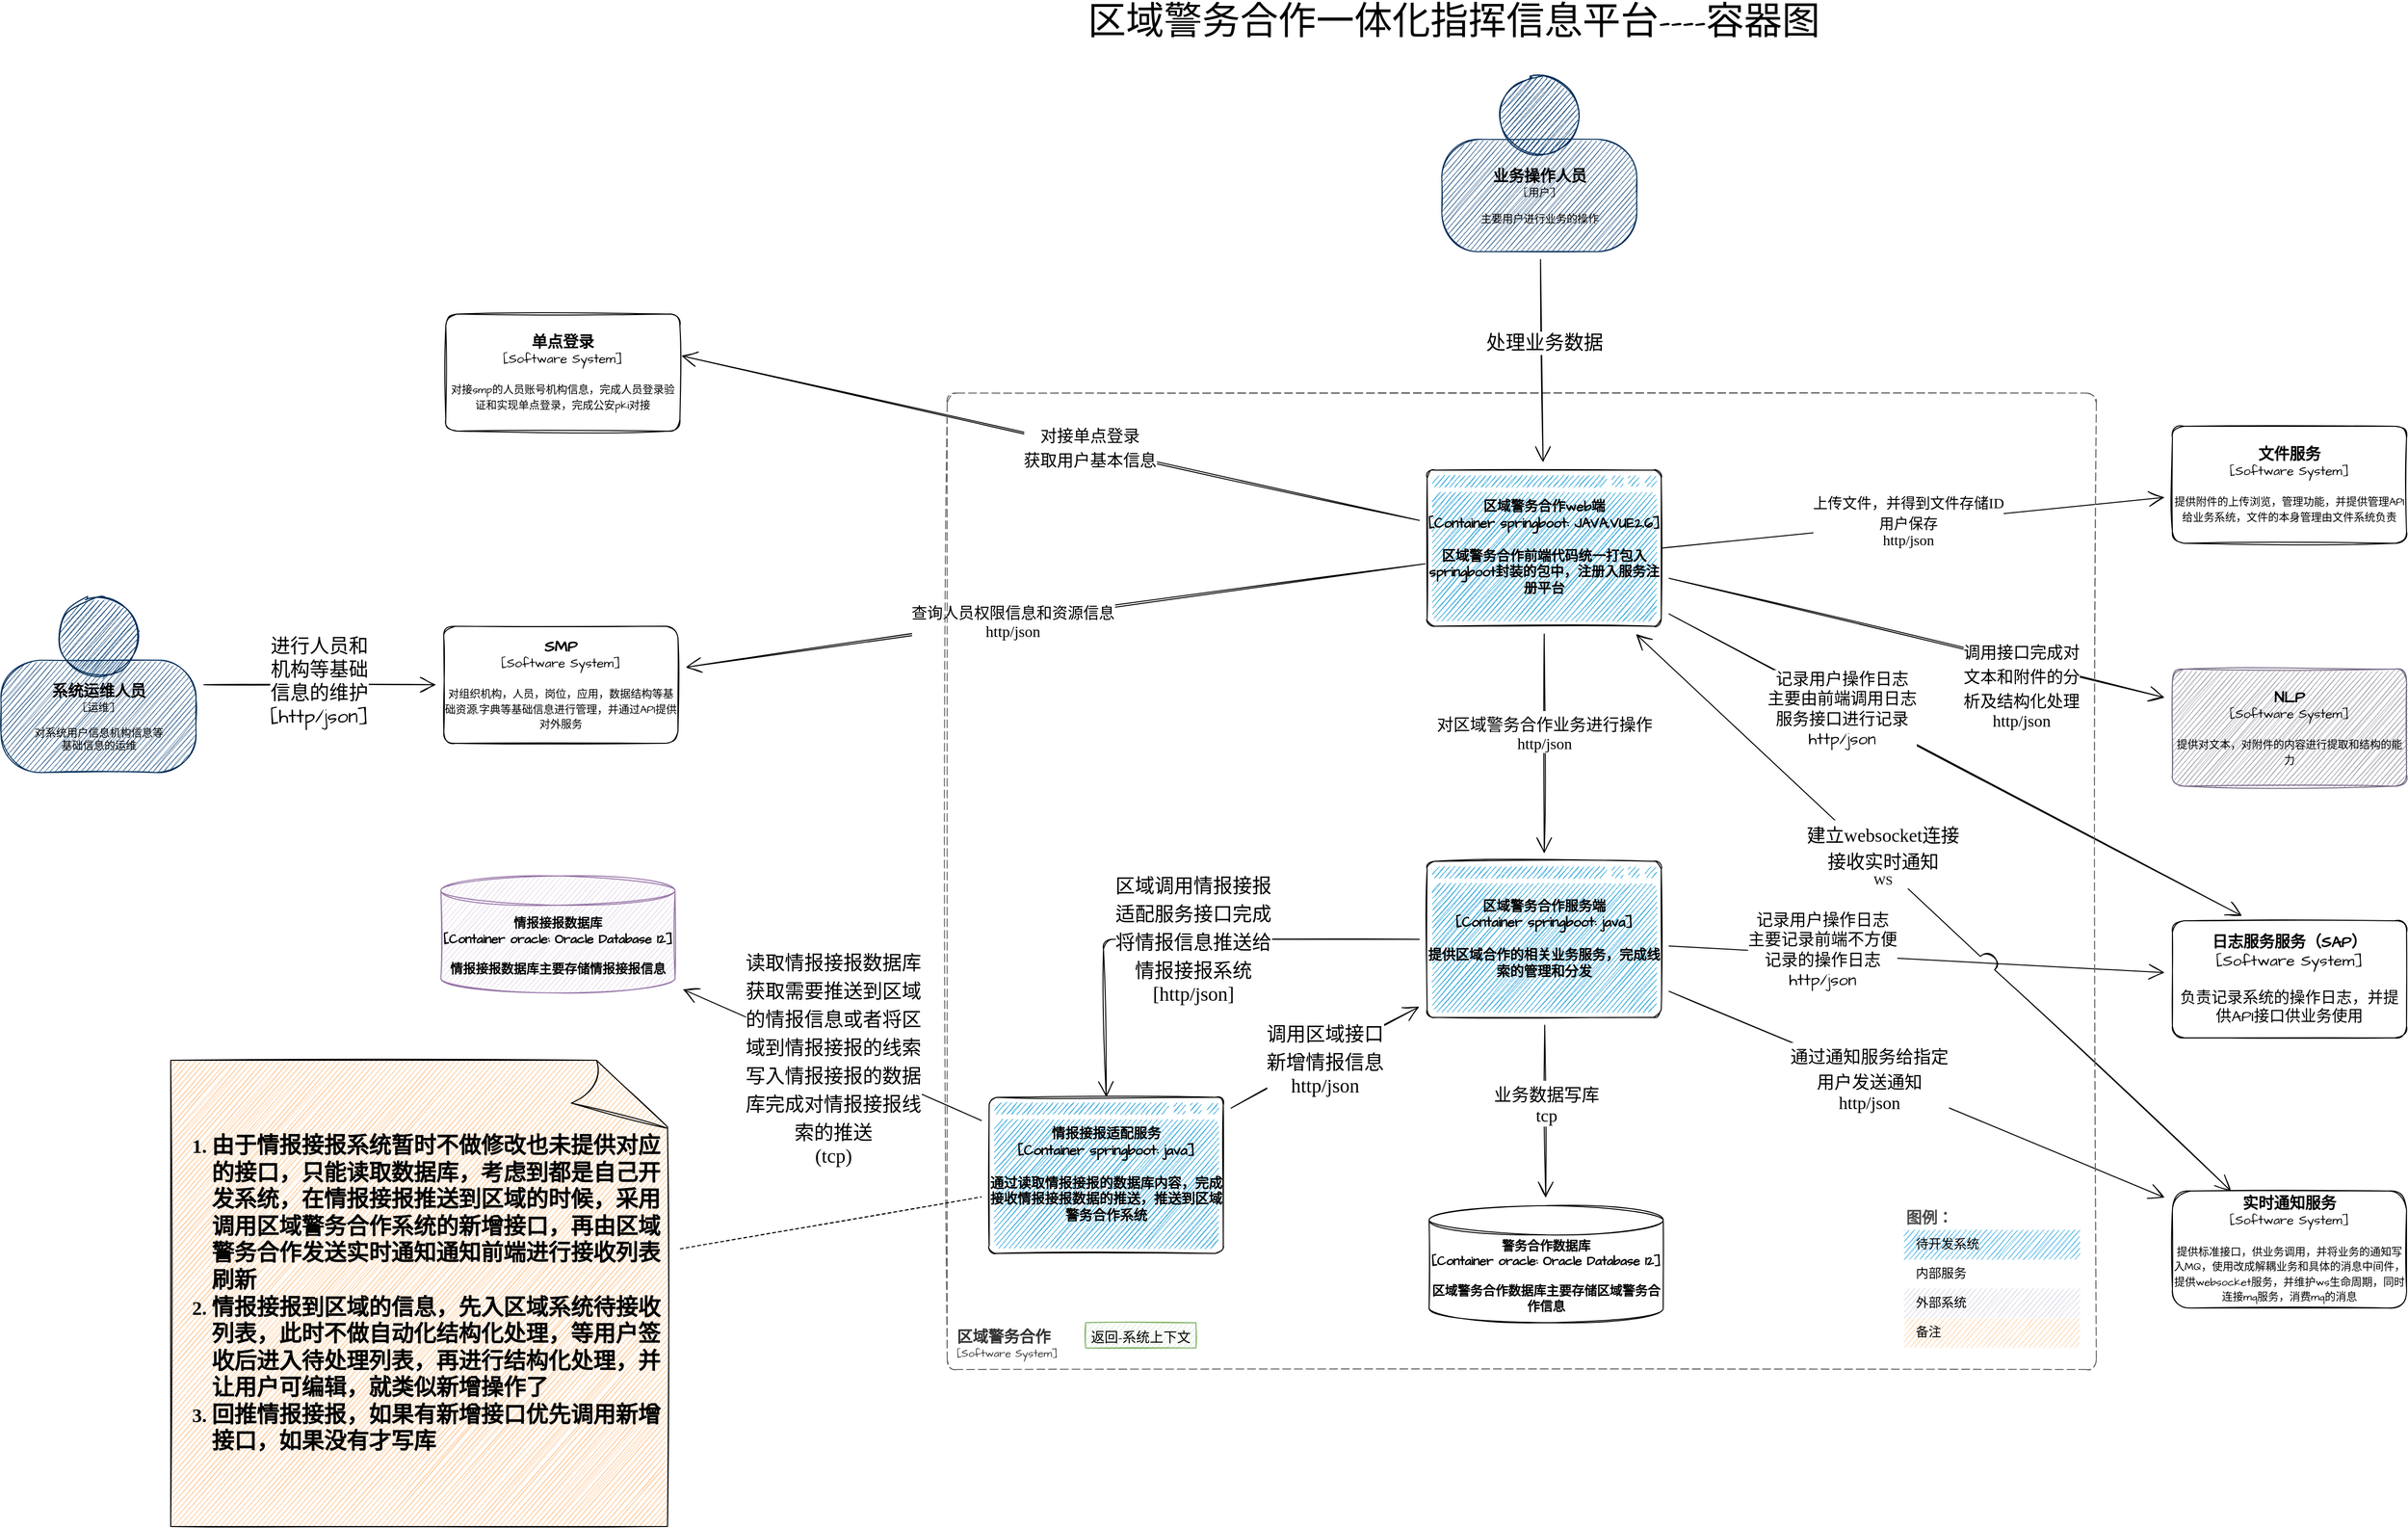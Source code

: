 <mxfile compressed="true" version="17.4.5" type="github" pages="5"><diagram id="MDB5B0fGtwrSBb0VRnRs" name="区域警务合作一体化指挥信息平台-系统容器图"><mxGraphModel dx="2163" dy="1671" grid="0" gridSize="10" guides="1" tooltips="1" connect="1" arrows="1" fold="1" page="0" pageScale="1" pageWidth="827" pageHeight="1169" math="0" shadow="0"><root><object label="" id="0"><mxCell/></object><mxCell id="1" parent="0"/><mxCell id="Ow0wWllpzu327Se37aVk-7" style="edgeStyle=none;rounded=1;sketch=1;hachureGap=4;jumpStyle=arc;orthogonalLoop=1;jettySize=auto;html=1;fontFamily=Architects Daughter;fontSource=https%3A%2F%2Ffonts.googleapis.com%2Fcss%3Ffamily%3DArchitects%2BDaughter;fontSize=13;fontColor=#000000;endArrow=open;startSize=14;endSize=14;sourcePerimeterSpacing=8;targetPerimeterSpacing=8;" parent="1" source="9556NHl2XQ8aJMo7KGd4-5" target="Ow0wWllpzu327Se37aVk-6" edge="1"><mxGeometry relative="1" as="geometry"/></mxCell><mxCell id="Ow0wWllpzu327Se37aVk-8" value="&lt;p class=&quot;p1&quot; style=&quot;margin: 0px ; font-stretch: normal ; font-size: 18px ; line-height: normal ; font-family: &amp;#34;pingfang sc&amp;#34;&quot;&gt;业务数据写库&lt;/p&gt;&lt;p class=&quot;p1&quot; style=&quot;margin: 0px ; font-stretch: normal ; font-size: 18px ; line-height: normal ; font-family: &amp;#34;pingfang sc&amp;#34;&quot;&gt;tcp&lt;/p&gt;" style="edgeLabel;html=1;align=center;verticalAlign=middle;resizable=0;points=[];fontSize=13;fontFamily=Architects Daughter;fontColor=#000000;" parent="Ow0wWllpzu327Se37aVk-7" vertex="1" connectable="0"><mxGeometry x="-0.104" y="1" relative="1" as="geometry"><mxPoint as="offset"/></mxGeometry></mxCell><mxCell id="Ow0wWllpzu327Se37aVk-26" style="edgeStyle=none;rounded=1;sketch=1;hachureGap=4;jumpStyle=arc;orthogonalLoop=1;jettySize=auto;html=1;entryX=0.5;entryY=0;entryDx=0;entryDy=0;entryPerimeter=0;fontFamily=Architects Daughter;fontSource=https%3A%2F%2Ffonts.googleapis.com%2Fcss%3Ffamily%3DArchitects%2BDaughter;fontSize=13;fontColor=#000000;endArrow=open;startSize=14;endSize=14;sourcePerimeterSpacing=8;targetPerimeterSpacing=8;" parent="1" source="9556NHl2XQ8aJMo7KGd4-5" target="Ow0wWllpzu327Se37aVk-9" edge="1"><mxGeometry relative="1" as="geometry"><Array as="points"><mxPoint x="1432" y="703"/></Array></mxGeometry></mxCell><mxCell id="Ow0wWllpzu327Se37aVk-27" value="&lt;p class=&quot;p1&quot; style=&quot;margin: 0px ; font-stretch: normal ; font-size: 20px ; line-height: normal ; font-family: &amp;#34;pingfang sc&amp;#34;&quot;&gt;区域调用情报接报&lt;/p&gt;&lt;p class=&quot;p1&quot; style=&quot;margin: 0px ; font-stretch: normal ; font-size: 20px ; line-height: normal ; font-family: &amp;#34;pingfang sc&amp;#34;&quot;&gt;适配服务接口完成&lt;/p&gt;&lt;p class=&quot;p1&quot; style=&quot;margin: 0px ; font-stretch: normal ; font-size: 20px ; line-height: normal ; font-family: &amp;#34;pingfang sc&amp;#34;&quot;&gt;将情报信息推送给&lt;/p&gt;&lt;p class=&quot;p1&quot; style=&quot;margin: 0px ; font-stretch: normal ; font-size: 20px ; line-height: normal ; font-family: &amp;#34;pingfang sc&amp;#34;&quot;&gt;情报接报系统&lt;/p&gt;&lt;p class=&quot;p1&quot; style=&quot;margin: 0px ; font-stretch: normal ; font-size: 20px ; line-height: normal ; font-family: &amp;#34;pingfang sc&amp;#34;&quot;&gt;[http/json]&lt;/p&gt;" style="edgeLabel;html=1;align=center;verticalAlign=middle;resizable=0;points=[];fontSize=13;fontFamily=Architects Daughter;fontColor=#000000;" parent="Ow0wWllpzu327Se37aVk-26" vertex="1" connectable="0"><mxGeometry x="-0.044" y="-2" relative="1" as="geometry"><mxPoint as="offset"/></mxGeometry></mxCell><mxCell id="Ow0wWllpzu327Se37aVk-28" style="edgeStyle=none;rounded=1;sketch=1;hachureGap=4;jumpStyle=arc;orthogonalLoop=1;jettySize=auto;html=1;fontFamily=Architects Daughter;fontSource=https%3A%2F%2Ffonts.googleapis.com%2Fcss%3Ffamily%3DArchitects%2BDaughter;fontSize=13;fontColor=#000000;endArrow=open;startSize=14;endSize=14;sourcePerimeterSpacing=8;targetPerimeterSpacing=8;" parent="1" source="9556NHl2XQ8aJMo7KGd4-5" target="Ow0wWllpzu327Se37aVk-18" edge="1"><mxGeometry relative="1" as="geometry"/></mxCell><mxCell id="Ow0wWllpzu327Se37aVk-29" value="&lt;p class=&quot;p1&quot; style=&quot;margin: 0px ; font-stretch: normal ; font-size: 18px ; line-height: normal ; font-family: &amp;#34;pingfang sc&amp;#34;&quot;&gt;通过通知服务给指定&lt;/p&gt;&lt;p class=&quot;p1&quot; style=&quot;margin: 0px ; font-stretch: normal ; font-size: 18px ; line-height: normal ; font-family: &amp;#34;pingfang sc&amp;#34;&quot;&gt;用户发送通知&lt;/p&gt;&lt;p class=&quot;p1&quot; style=&quot;margin: 0px ; font-stretch: normal ; font-size: 18px ; line-height: normal ; font-family: &amp;#34;pingfang sc&amp;#34;&quot;&gt;http/json&lt;/p&gt;" style="edgeLabel;html=1;align=center;verticalAlign=middle;resizable=0;points=[];fontSize=13;fontFamily=Architects Daughter;fontColor=#000000;" parent="Ow0wWllpzu327Se37aVk-28" vertex="1" connectable="0"><mxGeometry x="-0.187" y="-3" relative="1" as="geometry"><mxPoint as="offset"/></mxGeometry></mxCell><mxCell id="Ow0wWllpzu327Se37aVk-30" style="edgeStyle=none;rounded=1;sketch=1;hachureGap=4;jumpStyle=arc;orthogonalLoop=1;jettySize=auto;html=1;fontFamily=Architects Daughter;fontSource=https%3A%2F%2Ffonts.googleapis.com%2Fcss%3Ffamily%3DArchitects%2BDaughter;fontSize=13;fontColor=#000000;endArrow=open;startSize=14;endSize=14;sourcePerimeterSpacing=8;targetPerimeterSpacing=8;" parent="1" source="9556NHl2XQ8aJMo7KGd4-6" target="Ow0wWllpzu327Se37aVk-13" edge="1"><mxGeometry relative="1" as="geometry"/></mxCell><mxCell id="Ow0wWllpzu327Se37aVk-31" value="&lt;p class=&quot;p1&quot; style=&quot;margin: 0px ; font-stretch: normal ; font-size: 17px ; line-height: normal ; font-family: &amp;#34;pingfang sc&amp;#34;&quot;&gt;调用接口完成对&lt;/p&gt;&lt;p class=&quot;p1&quot; style=&quot;margin: 0px ; font-stretch: normal ; font-size: 17px ; line-height: normal ; font-family: &amp;#34;pingfang sc&amp;#34;&quot;&gt;文本和附件的分&lt;/p&gt;&lt;p class=&quot;p1&quot; style=&quot;margin: 0px ; font-stretch: normal ; font-size: 17px ; line-height: normal ; font-family: &amp;#34;pingfang sc&amp;#34;&quot;&gt;析及结构化处理&lt;/p&gt;&lt;p class=&quot;p1&quot; style=&quot;margin: 0px ; font-stretch: normal ; font-size: 17px ; line-height: normal ; font-family: &amp;#34;pingfang sc&amp;#34;&quot;&gt;http/json&lt;/p&gt;" style="edgeLabel;html=1;align=center;verticalAlign=middle;resizable=0;points=[];fontSize=13;fontFamily=Architects Daughter;fontColor=#000000;" parent="Ow0wWllpzu327Se37aVk-30" vertex="1" connectable="0"><mxGeometry x="-0.178" relative="1" as="geometry"><mxPoint x="152" y="59" as="offset"/></mxGeometry></mxCell><mxCell id="4ORF4n7TTr7wB1FHCYtT-4" style="edgeStyle=none;rounded=0;sketch=1;hachureGap=4;orthogonalLoop=1;jettySize=auto;html=1;fontFamily=Architects Daughter;fontSource=https%3A%2F%2Ffonts.googleapis.com%2Fcss%3Ffamily%3DArchitects%2BDaughter;fontSize=17;endArrow=open;endFill=0;startSize=14;endSize=14;sourcePerimeterSpacing=8;targetPerimeterSpacing=8;elbow=vertical;" edge="1" parent="1" source="9556NHl2XQ8aJMo7KGd4-5" target="4ORF4n7TTr7wB1FHCYtT-1"><mxGeometry relative="1" as="geometry"/></mxCell><mxCell id="4ORF4n7TTr7wB1FHCYtT-5" value="记录用户操作日志&lt;br&gt;主要记录前端不方便&lt;br&gt;记录的操作日志&lt;br&gt;http/json" style="edgeLabel;html=1;align=center;verticalAlign=middle;resizable=0;points=[];fontSize=17;fontFamily=Architects Daughter;" vertex="1" connectable="0" parent="4ORF4n7TTr7wB1FHCYtT-4"><mxGeometry x="-0.385" y="5" relative="1" as="geometry"><mxPoint as="offset"/></mxGeometry></mxCell><object placeholders="1" c4Type="区域警务合作服务端" c4Container="Container springboot" c4Technology="java" c4Description="提供区域合作的相关业务服务，完成线索的管理和分发" label="&lt;font style=&quot;font-size: 14px;&quot;&gt;&lt;b style=&quot;font-size: 14px;&quot;&gt;%c4Type%&lt;/b&gt;&lt;/font&gt;&lt;div style=&quot;font-size: 14px;&quot;&gt;&lt;b style=&quot;font-size: 14px;&quot;&gt;[%c4Container%:&amp;nbsp;%c4Technology%]&lt;/b&gt;&lt;/div&gt;&lt;b style=&quot;font-size: 14px;&quot;&gt;&lt;br style=&quot;font-size: 14px;&quot;&gt;&lt;div style=&quot;font-size: 14px;&quot;&gt;&lt;font style=&quot;font-size: 14px;&quot;&gt;&lt;font style=&quot;font-size: 14px;&quot;&gt;%c4Description%&lt;/font&gt;&lt;/font&gt;&lt;/div&gt;&lt;/b&gt;" link="data:action/json,{&quot;actions&quot;:[{&quot;open&quot;: &quot;data:page/id,vgiGmxCKtr2Fx0k4SEOM&quot;},{&quot;highlight&quot;:{&quot;cells&quot;:[&quot;KuO-e2IAAcJJqzULx6Ps-195&quot;],&quot;opacity&quot;:100, &quot;color&quot;: &quot;red&quot;}}]}" id="9556NHl2XQ8aJMo7KGd4-5"><mxCell style="shape=mxgraph.c4.webBrowserContainer;whiteSpace=wrap;html=1;boundedLbl=1;rounded=0;labelBackgroundColor=none;fontSize=14;align=center;metaEdit=1;points=[[0.5,0,0],[1,0.25,0],[1,0.5,0],[1,0.75,0],[0.5,1,0],[0,0.75,0],[0,0.5,0],[0,0.25,0]];resizable=0;sketch=1;hachureGap=4;fontFamily=Architects Daughter;fontSource=https%3A%2F%2Ffonts.googleapis.com%2Fcss%3Ffamily%3DArchitects%2BDaughter;" parent="1" vertex="1"><mxGeometry x="1764" y="623" width="240" height="160" as="geometry"/></mxCell></object><mxCell id="Ow0wWllpzu327Se37aVk-4" style="edgeStyle=none;rounded=1;sketch=1;hachureGap=4;jumpStyle=arc;orthogonalLoop=1;jettySize=auto;html=1;fontFamily=Architects Daughter;fontSource=https%3A%2F%2Ffonts.googleapis.com%2Fcss%3Ffamily%3DArchitects%2BDaughter;fontSize=14;endArrow=open;startSize=14;endSize=14;sourcePerimeterSpacing=8;targetPerimeterSpacing=8;" parent="1" source="9556NHl2XQ8aJMo7KGd4-6" target="9556NHl2XQ8aJMo7KGd4-5" edge="1"><mxGeometry relative="1" as="geometry"/></mxCell><mxCell id="Ow0wWllpzu327Se37aVk-5" value="&lt;p class=&quot;p1&quot; style=&quot;margin: 0px ; font-stretch: normal ; font-size: 17px ; line-height: normal ; font-family: &amp;#34;pingfang sc&amp;#34;&quot;&gt;对区域警务合作业务进行操作&lt;/p&gt;&lt;p class=&quot;p2&quot; style=&quot;margin: 0px ; font-stretch: normal ; font-size: 16px ; line-height: normal ; font-family: &amp;#34;pingfang sc&amp;#34;&quot;&gt;http/json&lt;/p&gt;" style="edgeLabel;html=1;align=center;verticalAlign=middle;resizable=0;points=[];fontSize=14;fontFamily=Architects Daughter;" parent="Ow0wWllpzu327Se37aVk-4" vertex="1" connectable="0"><mxGeometry x="-0.111" relative="1" as="geometry"><mxPoint as="offset"/></mxGeometry></mxCell><mxCell id="Ow0wWllpzu327Se37aVk-19" style="edgeStyle=none;rounded=1;sketch=1;hachureGap=4;jumpStyle=arc;orthogonalLoop=1;jettySize=auto;html=1;fontFamily=Architects Daughter;fontSource=https%3A%2F%2Ffonts.googleapis.com%2Fcss%3Ffamily%3DArchitects%2BDaughter;fontSize=13;fontColor=#000000;endArrow=open;startSize=14;endSize=14;sourcePerimeterSpacing=8;targetPerimeterSpacing=8;exitX=-0.008;exitY=0.6;exitDx=0;exitDy=0;exitPerimeter=0;" parent="1" source="9556NHl2XQ8aJMo7KGd4-6" target="Ow0wWllpzu327Se37aVk-14" edge="1"><mxGeometry relative="1" as="geometry"/></mxCell><mxCell id="Ow0wWllpzu327Se37aVk-20" value="&lt;p class=&quot;p1&quot; style=&quot;margin: 0px ; font-stretch: normal ; font-size: 16px ; line-height: normal ; font-family: &amp;#34;pingfang sc&amp;#34;&quot;&gt;查询人员权限信息和资源信息&lt;/p&gt;&lt;p class=&quot;p1&quot; style=&quot;margin: 0px ; font-stretch: normal ; font-size: 16px ; line-height: normal ; font-family: &amp;#34;pingfang sc&amp;#34;&quot;&gt;http/json&lt;/p&gt;" style="edgeLabel;html=1;align=center;verticalAlign=middle;resizable=0;points=[];fontSize=13;fontFamily=Architects Daughter;fontColor=#000000;" parent="Ow0wWllpzu327Se37aVk-19" vertex="1" connectable="0"><mxGeometry x="0.116" y="-2" relative="1" as="geometry"><mxPoint as="offset"/></mxGeometry></mxCell><mxCell id="Ow0wWllpzu327Se37aVk-21" style="edgeStyle=none;rounded=1;sketch=1;hachureGap=4;jumpStyle=arc;orthogonalLoop=1;jettySize=auto;html=1;entryX=1.006;entryY=0.356;entryDx=0;entryDy=0;entryPerimeter=0;fontFamily=Architects Daughter;fontSource=https%3A%2F%2Ffonts.googleapis.com%2Fcss%3Ffamily%3DArchitects%2BDaughter;fontSize=13;fontColor=#000000;endArrow=open;startSize=14;endSize=14;sourcePerimeterSpacing=8;targetPerimeterSpacing=8;" parent="1" source="9556NHl2XQ8aJMo7KGd4-6" target="Ow0wWllpzu327Se37aVk-15" edge="1"><mxGeometry relative="1" as="geometry"/></mxCell><mxCell id="Ow0wWllpzu327Se37aVk-22" value="&lt;p class=&quot;p1&quot; style=&quot;margin: 0px ; font-stretch: normal ; font-size: 17px ; line-height: normal ; font-family: &amp;#34;pingfang sc&amp;#34;&quot;&gt;对接单点登录&lt;/p&gt;&lt;p class=&quot;p1&quot; style=&quot;margin: 0px ; font-stretch: normal ; font-size: 17px ; line-height: normal ; font-family: &amp;#34;pingfang sc&amp;#34;&quot;&gt;获取用户基本信息&lt;/p&gt;" style="edgeLabel;html=1;align=center;verticalAlign=middle;resizable=0;points=[];fontSize=13;fontFamily=Architects Daughter;fontColor=#000000;" parent="Ow0wWllpzu327Se37aVk-21" vertex="1" connectable="0"><mxGeometry x="-0.105" y="-1" relative="1" as="geometry"><mxPoint as="offset"/></mxGeometry></mxCell><mxCell id="Ow0wWllpzu327Se37aVk-32" style="edgeStyle=none;rounded=1;sketch=1;hachureGap=4;jumpStyle=arc;orthogonalLoop=1;jettySize=auto;html=1;fontFamily=Architects Daughter;fontSource=https%3A%2F%2Ffonts.googleapis.com%2Fcss%3Ffamily%3DArchitects%2BDaughter;fontSize=13;fontColor=#000000;endArrow=open;startSize=14;endSize=14;sourcePerimeterSpacing=8;targetPerimeterSpacing=8;exitX=1;exitY=0.5;exitDx=0;exitDy=0;exitPerimeter=0;" parent="1" source="9556NHl2XQ8aJMo7KGd4-6" target="Ow0wWllpzu327Se37aVk-17" edge="1"><mxGeometry relative="1" as="geometry"/></mxCell><mxCell id="Ow0wWllpzu327Se37aVk-33" value="&lt;p class=&quot;p1&quot; style=&quot;margin: 0px ; font-stretch: normal ; font-size: 15px ; line-height: normal ; font-family: &amp;#34;pingfang sc&amp;#34;&quot;&gt;上传文件，并得到文件存储ID&lt;/p&gt;&lt;p class=&quot;p1&quot; style=&quot;margin: 0px ; font-stretch: normal ; font-size: 15px ; line-height: normal ; font-family: &amp;#34;pingfang sc&amp;#34;&quot;&gt;用户保存&lt;/p&gt;&lt;p class=&quot;p1&quot; style=&quot;margin: 0px ; font-stretch: normal ; font-size: 15px ; line-height: normal ; font-family: &amp;#34;pingfang sc&amp;#34;&quot;&gt;http/json&lt;/p&gt;" style="edgeLabel;html=1;align=center;verticalAlign=middle;resizable=0;points=[];fontSize=13;fontFamily=Architects Daughter;fontColor=#000000;" parent="Ow0wWllpzu327Se37aVk-32" vertex="1" connectable="0"><mxGeometry x="-0.018" y="4" relative="1" as="geometry"><mxPoint as="offset"/></mxGeometry></mxCell><mxCell id="Ow0wWllpzu327Se37aVk-34" style="edgeStyle=none;rounded=1;sketch=1;hachureGap=4;jumpStyle=arc;orthogonalLoop=1;jettySize=auto;html=1;fontFamily=Architects Daughter;fontSource=https%3A%2F%2Ffonts.googleapis.com%2Fcss%3Ffamily%3DArchitects%2BDaughter;fontSize=13;fontColor=#000000;endArrow=open;startSize=14;endSize=14;sourcePerimeterSpacing=8;targetPerimeterSpacing=8;startArrow=open;startFill=0;jumpSize=20;entryX=0.25;entryY=0;entryDx=0;entryDy=0;entryPerimeter=0;" parent="1" source="9556NHl2XQ8aJMo7KGd4-6" target="Ow0wWllpzu327Se37aVk-18" edge="1"><mxGeometry relative="1" as="geometry"/></mxCell><mxCell id="Ow0wWllpzu327Se37aVk-35" value="&lt;p class=&quot;p1&quot; style=&quot;margin: 0px ; font-stretch: normal ; font-size: 19px ; line-height: normal ; font-family: &amp;#34;pingfang sc&amp;#34;&quot;&gt;建立websocket连接&lt;/p&gt;&lt;p class=&quot;p1&quot; style=&quot;margin: 0px ; font-stretch: normal ; font-size: 19px ; line-height: normal ; font-family: &amp;#34;pingfang sc&amp;#34;&quot;&gt;接收实时通知&lt;/p&gt;&lt;p class=&quot;p2&quot; style=&quot;margin: 0px ; font-stretch: normal ; line-height: normal ; font-family: &amp;#34;pingfang sc&amp;#34;&quot;&gt;WS&lt;/p&gt;" style="edgeLabel;html=1;align=center;verticalAlign=middle;resizable=0;points=[];fontSize=13;fontFamily=Architects Daughter;fontColor=#000000;" parent="Ow0wWllpzu327Se37aVk-34" vertex="1" connectable="0"><mxGeometry x="-0.182" relative="1" as="geometry"><mxPoint x="3" y="-9" as="offset"/></mxGeometry></mxCell><mxCell id="4ORF4n7TTr7wB1FHCYtT-2" style="edgeStyle=none;rounded=0;sketch=1;hachureGap=4;orthogonalLoop=1;jettySize=auto;html=1;entryX=0.297;entryY=-0.042;entryDx=0;entryDy=0;entryPerimeter=0;fontFamily=Architects Daughter;fontSource=https%3A%2F%2Ffonts.googleapis.com%2Fcss%3Ffamily%3DArchitects%2BDaughter;fontSize=16;endArrow=open;endFill=0;startSize=14;endSize=14;sourcePerimeterSpacing=8;targetPerimeterSpacing=8;elbow=vertical;" edge="1" parent="1" source="9556NHl2XQ8aJMo7KGd4-6" target="4ORF4n7TTr7wB1FHCYtT-1"><mxGeometry relative="1" as="geometry"/></mxCell><mxCell id="4ORF4n7TTr7wB1FHCYtT-3" value="&lt;font style=&quot;font-size: 17px&quot;&gt;记录用户操作日志&lt;br&gt;主要由前端调用日志&lt;br&gt;服务接口进行记录&lt;br&gt;http/json&lt;/font&gt;" style="edgeLabel;html=1;align=center;verticalAlign=middle;resizable=0;points=[];fontSize=16;fontFamily=Architects Daughter;" vertex="1" connectable="0" parent="4ORF4n7TTr7wB1FHCYtT-2"><mxGeometry x="-0.055" y="-2" relative="1" as="geometry"><mxPoint x="-100" y="-51" as="offset"/></mxGeometry></mxCell><object placeholders="1" c4Type="区域警务合作web端" c4Container="Container springboot" c4Technology="JAVA,VUE2.6" c4Description="区域警务合作前端代码统一打包入springboot封装的包中，注册入服务注册平台" label="&lt;font style=&quot;font-size: 14px;&quot;&gt;&lt;b style=&quot;font-size: 14px;&quot;&gt;%c4Type%&lt;/b&gt;&lt;/font&gt;&lt;div style=&quot;font-size: 14px;&quot;&gt;&lt;b style=&quot;font-size: 14px;&quot;&gt;[%c4Container%:&amp;nbsp;%c4Technology%]&lt;/b&gt;&lt;/div&gt;&lt;b style=&quot;font-size: 14px;&quot;&gt;&lt;br style=&quot;font-size: 14px;&quot;&gt;&lt;div style=&quot;font-size: 14px;&quot;&gt;&lt;font style=&quot;font-size: 14px;&quot;&gt;&lt;font style=&quot;font-size: 14px;&quot;&gt;%c4Description%&lt;/font&gt;&lt;/font&gt;&lt;/div&gt;&lt;/b&gt;" id="9556NHl2XQ8aJMo7KGd4-6"><mxCell style="shape=mxgraph.c4.webBrowserContainer;whiteSpace=wrap;html=1;boundedLbl=1;rounded=0;labelBackgroundColor=none;fontSize=14;align=center;metaEdit=1;points=[[0.5,0,0],[1,0.25,0],[1,0.5,0],[1,0.75,0],[0.5,1,0],[0,0.75,0],[0,0.5,0],[0,0.25,0]];resizable=0;sketch=1;hachureGap=4;fontFamily=Architects Daughter;fontSource=https%3A%2F%2Ffonts.googleapis.com%2Fcss%3Ffamily%3DArchitects%2BDaughter;" parent="1" vertex="1"><mxGeometry x="1764" y="222" width="240" height="160" as="geometry"/></mxCell></object><mxCell id="Ow0wWllpzu327Se37aVk-3" value="&lt;font style=&quot;font-size: 39px&quot;&gt;区域警务合作一体化指挥信息平台----容器图&lt;/font&gt;" style="text;html=1;align=center;verticalAlign=middle;resizable=0;points=[];autosize=1;strokeColor=none;fillColor=none;sketch=1;hachureGap=4;fontFamily=Architects Daughter;fontSource=https%3A%2F%2Ffonts.googleapis.com%2Fcss%3Ffamily%3DArchitects%2BDaughter;fontSize=15;" parent="1" vertex="1"><mxGeometry x="1410" y="-251" width="761" height="29" as="geometry"/></mxCell><object placeholders="1" c4Type="警务合作数据库" c4Container="Container oracle" c4Technology="Oracle Database 12" c4Description="区域警务合作数据库主要存储区域警务合作信息" label="&lt;font style=&quot;font-size: 13px;&quot;&gt;&lt;b style=&quot;font-size: 13px;&quot;&gt;%c4Type%&lt;/b&gt;&lt;/font&gt;&lt;div style=&quot;font-size: 13px;&quot;&gt;&lt;b style=&quot;font-size: 13px;&quot;&gt;[%c4Container%:&amp;nbsp;%c4Technology%]&lt;/b&gt;&lt;/div&gt;&lt;b style=&quot;font-size: 13px;&quot;&gt;&lt;br style=&quot;font-size: 13px;&quot;&gt;&lt;div style=&quot;font-size: 13px;&quot;&gt;&lt;font style=&quot;font-size: 13px;&quot;&gt;&lt;font style=&quot;font-size: 13px;&quot;&gt;%c4Description%&lt;/font&gt;&lt;/font&gt;&lt;/div&gt;&lt;/b&gt;" id="Ow0wWllpzu327Se37aVk-6"><mxCell style="shape=cylinder3;size=15;whiteSpace=wrap;html=1;boundedLbl=1;rounded=0;labelBackgroundColor=none;fontSize=13;align=center;metaEdit=1;points=[[0.5,0,0],[1,0.25,0],[1,0.5,0],[1,0.75,0],[0.5,1,0],[0,0.75,0],[0,0.5,0],[0,0.25,0]];resizable=0;sketch=1;hachureGap=4;fontFamily=Architects Daughter;fontSource=https%3A%2F%2Ffonts.googleapis.com%2Fcss%3Ffamily%3DArchitects%2BDaughter;" parent="1" vertex="1"><mxGeometry x="1766" y="976" width="240" height="120" as="geometry"/></mxCell></object><mxCell id="Ow0wWllpzu327Se37aVk-23" style="edgeStyle=none;rounded=1;sketch=1;hachureGap=4;jumpStyle=arc;orthogonalLoop=1;jettySize=auto;html=1;fontFamily=Architects Daughter;fontSource=https%3A%2F%2Ffonts.googleapis.com%2Fcss%3Ffamily%3DArchitects%2BDaughter;fontSize=13;fontColor=#000000;endArrow=open;startSize=14;endSize=14;sourcePerimeterSpacing=8;targetPerimeterSpacing=8;" parent="1" source="Ow0wWllpzu327Se37aVk-9" target="Ow0wWllpzu327Se37aVk-16" edge="1"><mxGeometry relative="1" as="geometry"/></mxCell><mxCell id="Ow0wWllpzu327Se37aVk-24" value="&lt;p class=&quot;p1&quot; style=&quot;margin: 0px ; font-stretch: normal ; font-size: 20px ; line-height: normal ; font-family: &amp;#34;pingfang sc&amp;#34;&quot;&gt;读取情报接报数据库&lt;/p&gt;&lt;p class=&quot;p1&quot; style=&quot;margin: 0px ; font-stretch: normal ; font-size: 20px ; line-height: normal ; font-family: &amp;#34;pingfang sc&amp;#34;&quot;&gt;获取需要推送到区域&lt;/p&gt;&lt;p class=&quot;p1&quot; style=&quot;margin: 0px ; font-stretch: normal ; font-size: 20px ; line-height: normal ; font-family: &amp;#34;pingfang sc&amp;#34;&quot;&gt;的情报信息或者将区&lt;/p&gt;&lt;p class=&quot;p1&quot; style=&quot;margin: 0px ; font-stretch: normal ; font-size: 20px ; line-height: normal ; font-family: &amp;#34;pingfang sc&amp;#34;&quot;&gt;域到情报接报的线索&lt;/p&gt;&lt;p class=&quot;p1&quot; style=&quot;margin: 0px ; font-stretch: normal ; font-size: 20px ; line-height: normal ; font-family: &amp;#34;pingfang sc&amp;#34;&quot;&gt;写入情报接报的数据&lt;/p&gt;&lt;p class=&quot;p1&quot; style=&quot;margin: 0px ; font-stretch: normal ; font-size: 20px ; line-height: normal ; font-family: &amp;#34;pingfang sc&amp;#34;&quot;&gt;库完成对情报接报线&lt;/p&gt;&lt;p class=&quot;p1&quot; style=&quot;margin: 0px ; font-stretch: normal ; font-size: 20px ; line-height: normal ; font-family: &amp;#34;pingfang sc&amp;#34;&quot;&gt;索的推送&lt;/p&gt;&lt;p class=&quot;p1&quot; style=&quot;margin: 0px ; font-stretch: normal ; font-size: 20px ; line-height: normal ; font-family: &amp;#34;pingfang sc&amp;#34;&quot;&gt;(tcp)&lt;/p&gt;" style="edgeLabel;html=1;align=center;verticalAlign=middle;resizable=0;points=[];fontSize=13;fontFamily=Architects Daughter;fontColor=#000000;" parent="Ow0wWllpzu327Se37aVk-23" vertex="1" connectable="0"><mxGeometry x="0.002" y="1" relative="1" as="geometry"><mxPoint x="1" as="offset"/></mxGeometry></mxCell><mxCell id="Ow0wWllpzu327Se37aVk-25" value="&lt;p class=&quot;p1&quot; style=&quot;margin: 0px ; font-stretch: normal ; font-size: 20px ; line-height: normal ; font-family: &amp;#34;pingfang sc&amp;#34;&quot;&gt;调用区域接口&lt;/p&gt;&lt;p class=&quot;p1&quot; style=&quot;margin: 0px ; font-stretch: normal ; font-size: 20px ; line-height: normal ; font-family: &amp;#34;pingfang sc&amp;#34;&quot;&gt;新增情报信息&lt;/p&gt;&lt;p class=&quot;p1&quot; style=&quot;margin: 0px ; font-stretch: normal ; font-size: 20px ; line-height: normal ; font-family: &amp;#34;pingfang sc&amp;#34;&quot;&gt;http/json&lt;/p&gt;" style="edgeStyle=none;rounded=1;sketch=1;hachureGap=4;jumpStyle=arc;orthogonalLoop=1;jettySize=auto;html=1;fontFamily=Architects Daughter;fontSource=https%3A%2F%2Ffonts.googleapis.com%2Fcss%3Ffamily%3DArchitects%2BDaughter;fontSize=13;fontColor=#000000;endArrow=open;startSize=14;endSize=14;sourcePerimeterSpacing=8;targetPerimeterSpacing=8;" parent="1" source="Ow0wWllpzu327Se37aVk-9" target="9556NHl2XQ8aJMo7KGd4-5" edge="1"><mxGeometry relative="1" as="geometry"/></mxCell><object placeholders="1" c4Type="情报接报适配服务" c4Container="Container springboot" c4Technology="java" c4Description="通过读取情报接报的数据库内容，完成接收情报接报数据的推送，推送到区域警务合作系统" label="&lt;font style=&quot;font-size: 14px;&quot;&gt;&lt;b style=&quot;font-size: 14px;&quot;&gt;%c4Type%&lt;/b&gt;&lt;/font&gt;&lt;div style=&quot;font-size: 14px;&quot;&gt;&lt;b style=&quot;font-size: 14px;&quot;&gt;[%c4Container%:&amp;nbsp;%c4Technology%]&lt;/b&gt;&lt;/div&gt;&lt;b style=&quot;font-size: 14px;&quot;&gt;&lt;br style=&quot;font-size: 14px;&quot;&gt;&lt;div style=&quot;font-size: 14px;&quot;&gt;&lt;font style=&quot;font-size: 14px;&quot;&gt;&lt;font style=&quot;font-size: 14px;&quot;&gt;%c4Description%&lt;/font&gt;&lt;/font&gt;&lt;/div&gt;&lt;/b&gt;" id="Ow0wWllpzu327Se37aVk-9"><mxCell style="shape=mxgraph.c4.webBrowserContainer;whiteSpace=wrap;html=1;boundedLbl=1;rounded=0;labelBackgroundColor=none;fontSize=14;align=center;metaEdit=1;points=[[0.5,0,0],[1,0.25,0],[1,0.5,0],[1,0.75,0],[0.5,1,0],[0,0.75,0],[0,0.5,0],[0,0.25,0]];resizable=0;sketch=1;hachureGap=4;fontFamily=Architects Daughter;fontSource=https%3A%2F%2Ffonts.googleapis.com%2Fcss%3Ffamily%3DArchitects%2BDaughter;" parent="1" vertex="1"><mxGeometry x="1315" y="865" width="240" height="160" as="geometry"/></mxCell></object><object placeholders="1" c4Name="NLP" c4Type="Software System" c4Description="提供对文本，对附件的内容进行提取和结构的能力" label="&lt;font style=&quot;font-size: 16px&quot;&gt;&lt;b&gt;%c4Name%&lt;/b&gt;&lt;/font&gt;&lt;div&gt;[%c4Type%]&lt;/div&gt;&lt;br&gt;&lt;div&gt;&lt;font style=&quot;font-size: 11px&quot;&gt;&lt;font&gt;%c4Description%&lt;/font&gt;&lt;/font&gt;&lt;/div&gt;" id="Ow0wWllpzu327Se37aVk-13"><mxCell style="rounded=1;whiteSpace=wrap;html=1;labelBackgroundColor=none;fillColor=#8C8496;fontColor=#000000;align=center;arcSize=10;strokeColor=#736782;metaEdit=1;resizable=0;points=[[0.25,0,0],[0.5,0,0],[0.75,0,0],[1,0.25,0],[1,0.5,0],[1,0.75,0],[0.75,1,0],[0.5,1,0],[0.25,1,0],[0,0.75,0],[0,0.5,0],[0,0.25,0]];sketch=1;hachureGap=4;fontFamily=Architects Daughter;fontSource=https%3A%2F%2Ffonts.googleapis.com%2Fcss%3Ffamily%3DArchitects%2BDaughter;fontSize=13;" parent="1" vertex="1"><mxGeometry x="2528" y="426" width="240" height="120" as="geometry"/></mxCell></object><object placeholders="1" c4Name="SMP" c4Type="Software System" c4Description="对组织机构，人员，岗位，应用，数据结构等基础资源,字典等基础信息进行管理，并通过API提供对外服务" label="&lt;font style=&quot;font-size: 16px&quot;&gt;&lt;b&gt;%c4Name%&lt;/b&gt;&lt;/font&gt;&lt;div&gt;[%c4Type%]&lt;/div&gt;&lt;br&gt;&lt;div&gt;&lt;font style=&quot;font-size: 11px&quot;&gt;&lt;font&gt;%c4Description%&lt;/font&gt;&lt;/font&gt;&lt;/div&gt;" id="Ow0wWllpzu327Se37aVk-14"><mxCell style="rounded=1;whiteSpace=wrap;html=1;labelBackgroundColor=none;align=center;arcSize=10;metaEdit=1;resizable=0;points=[[0.25,0,0],[0.5,0,0],[0.75,0,0],[1,0.25,0],[1,0.5,0],[1,0.75,0],[0.75,1,0],[0.5,1,0],[0.25,1,0],[0,0.75,0],[0,0.5,0],[0,0.25,0]];sketch=1;hachureGap=4;fontFamily=Architects Daughter;fontSource=https%3A%2F%2Ffonts.googleapis.com%2Fcss%3Ffamily%3DArchitects%2BDaughter;fontSize=13;" parent="1" vertex="1"><mxGeometry x="756" y="382" width="240" height="120" as="geometry"/></mxCell></object><object placeholders="1" c4Name="单点登录" c4Type="Software System" c4Description="对接smp的人员账号机构信息，完成人员登录验证和实现单点登录，完成公安pki对接" label="&lt;font style=&quot;font-size: 16px&quot;&gt;&lt;b&gt;%c4Name%&lt;/b&gt;&lt;/font&gt;&lt;div&gt;[%c4Type%]&lt;/div&gt;&lt;br&gt;&lt;div&gt;&lt;font style=&quot;font-size: 11px&quot;&gt;&lt;font&gt;%c4Description%&lt;/font&gt;&lt;/font&gt;&lt;/div&gt;" id="Ow0wWllpzu327Se37aVk-15"><mxCell style="rounded=1;whiteSpace=wrap;html=1;labelBackgroundColor=none;align=center;arcSize=10;metaEdit=1;resizable=0;points=[[0.25,0,0],[0.5,0,0],[0.75,0,0],[1,0.25,0],[1,0.5,0],[1,0.75,0],[0.75,1,0],[0.5,1,0],[0.25,1,0],[0,0.75,0],[0,0.5,0],[0,0.25,0]];sketch=1;hachureGap=4;fontFamily=Architects Daughter;fontSource=https%3A%2F%2Ffonts.googleapis.com%2Fcss%3Ffamily%3DArchitects%2BDaughter;fontSize=13;" parent="1" vertex="1"><mxGeometry x="758" y="62" width="240" height="120" as="geometry"/></mxCell></object><object placeholders="1" c4Type="情报接报数据库" c4Container="Container oracle" c4Technology="Oracle Database 12" c4Description="情报接报数据库主要存储情报接报信息" label="&lt;font style=&quot;font-size: 13px;&quot;&gt;&lt;b style=&quot;font-size: 13px;&quot;&gt;%c4Type%&lt;/b&gt;&lt;/font&gt;&lt;div style=&quot;font-size: 13px;&quot;&gt;&lt;b style=&quot;font-size: 13px;&quot;&gt;[%c4Container%:&amp;nbsp;%c4Technology%]&lt;/b&gt;&lt;/div&gt;&lt;b style=&quot;font-size: 13px;&quot;&gt;&lt;br style=&quot;font-size: 13px;&quot;&gt;&lt;div style=&quot;font-size: 13px;&quot;&gt;&lt;font style=&quot;font-size: 13px;&quot;&gt;&lt;font style=&quot;font-size: 13px;&quot;&gt;%c4Description%&lt;/font&gt;&lt;/font&gt;&lt;/div&gt;&lt;/b&gt;" id="Ow0wWllpzu327Se37aVk-16"><mxCell style="shape=cylinder3;size=15;whiteSpace=wrap;html=1;boundedLbl=1;rounded=0;labelBackgroundColor=none;fillColor=#e1d5e7;fontSize=13;align=center;strokeColor=#9673a6;metaEdit=1;points=[[0.5,0,0],[1,0.25,0],[1,0.5,0],[1,0.75,0],[0.5,1,0],[0,0.75,0],[0,0.5,0],[0,0.25,0]];resizable=0;sketch=1;hachureGap=4;fontFamily=Architects Daughter;fontSource=https%3A%2F%2Ffonts.googleapis.com%2Fcss%3Ffamily%3DArchitects%2BDaughter;" parent="1" vertex="1"><mxGeometry x="753" y="638" width="240" height="120" as="geometry"/></mxCell></object><object placeholders="1" c4Name="文件服务" c4Type="Software System" c4Description="提供附件的上传浏览，管理功能，并提供管理API给业务系统，文件的本身管理由文件系统负责" label="&lt;font style=&quot;font-size: 16px&quot;&gt;&lt;b&gt;%c4Name%&lt;/b&gt;&lt;/font&gt;&lt;div&gt;[%c4Type%]&lt;/div&gt;&lt;br&gt;&lt;div&gt;&lt;font style=&quot;font-size: 11px&quot;&gt;&lt;font&gt;%c4Description%&lt;/font&gt;&lt;/font&gt;&lt;/div&gt;" id="Ow0wWllpzu327Se37aVk-17"><mxCell style="rounded=1;whiteSpace=wrap;html=1;labelBackgroundColor=none;align=center;arcSize=10;metaEdit=1;resizable=0;points=[[0.25,0,0],[0.5,0,0],[0.75,0,0],[1,0.25,0],[1,0.5,0],[1,0.75,0],[0.75,1,0],[0.5,1,0],[0.25,1,0],[0,0.75,0],[0,0.5,0],[0,0.25,0]];sketch=1;hachureGap=4;fontFamily=Architects Daughter;fontSource=https%3A%2F%2Ffonts.googleapis.com%2Fcss%3Ffamily%3DArchitects%2BDaughter;fontSize=13;" parent="1" vertex="1"><mxGeometry x="2528" y="177" width="240" height="120" as="geometry"/></mxCell></object><mxCell id="Ow0wWllpzu327Se37aVk-58" style="edgeStyle=none;rounded=1;sketch=1;hachureGap=4;jumpStyle=arc;jumpSize=26;orthogonalLoop=1;jettySize=auto;html=1;exitX=0.5;exitY=0;exitDx=0;exitDy=0;exitPerimeter=0;dashed=1;fontFamily=Architects Daughter;fontSource=https%3A%2F%2Ffonts.googleapis.com%2Fcss%3Ffamily%3DArchitects%2BDaughter;fontSize=39;fontColor=#000000;startArrow=none;startFill=0;endArrow=none;endFill=0;startSize=14;endSize=14;sourcePerimeterSpacing=8;targetPerimeterSpacing=8;" parent="1" source="Ow0wWllpzu327Se37aVk-18" edge="1"><mxGeometry relative="1" as="geometry"><mxPoint x="2686" y="970.711" as="targetPoint"/></mxGeometry></mxCell><object placeholders="1" c4Name="实时通知服务" c4Type="Software System" c4Description="提供标准接口，供业务调用，并将业务的通知写入MQ，使用改成解耦业务和具体的消息中间件，提供websocket服务，并维护ws生命周期，同时连接mq服务，消费mq的消息" label="&lt;font style=&quot;font-size: 16px&quot;&gt;&lt;b&gt;%c4Name%&lt;/b&gt;&lt;/font&gt;&lt;div&gt;[%c4Type%]&lt;/div&gt;&lt;br&gt;&lt;div&gt;&lt;font style=&quot;font-size: 11px&quot;&gt;&lt;font&gt;%c4Description%&lt;/font&gt;&lt;/font&gt;&lt;/div&gt;" id="Ow0wWllpzu327Se37aVk-18"><mxCell style="rounded=1;whiteSpace=wrap;html=1;labelBackgroundColor=none;align=center;arcSize=16;metaEdit=1;resizable=0;points=[[0.25,0,0],[0.5,0,0],[0.75,0,0],[1,0.25,0],[1,0.5,0],[1,0.75,0],[0.75,1,0],[0.5,1,0],[0.25,1,0],[0,0.75,0],[0,0.5,0],[0,0.25,0]];sketch=1;hachureGap=4;fontFamily=Architects Daughter;fontSource=https%3A%2F%2Ffonts.googleapis.com%2Fcss%3Ffamily%3DArchitects%2BDaughter;fontSize=13;" parent="1" vertex="1"><mxGeometry x="2528" y="961" width="240" height="120" as="geometry"/></mxCell></object><mxCell id="Ow0wWllpzu327Se37aVk-36" value="图例：" style="align=left;fontSize=16;fontStyle=1;strokeColor=none;fillColor=none;fontColor=#4D4D4D;spacingTop=-8;resizable=0;sketch=1;hachureGap=4;fontFamily=Architects Daughter;fontSource=https%3A%2F%2Ffonts.googleapis.com%2Fcss%3Ffamily%3DArchitects%2BDaughter;" parent="1" vertex="1"><mxGeometry x="2253" y="976" width="180" height="30" as="geometry"/></mxCell><mxCell id="Ow0wWllpzu327Se37aVk-37" value="" style="shape=table;html=1;whiteSpace=wrap;startSize=0;container=1;collapsible=0;childLayout=tableLayout;fillColor=none;align=left;spacingLeft=10;strokeColor=none;rounded=1;arcSize=11;fontColor=#FFFFFF;resizable=0;points=[[0.25,0,0],[0.5,0,0],[0.75,0,0],[1,0.25,0],[1,0.5,0],[1,0.75,0],[0.75,1,0],[0.5,1,0],[0.25,1,0],[0,0.75,0],[0,0.5,0],[0,0.25,0]];sketch=1;hachureGap=4;fontFamily=Architects Daughter;fontSource=https%3A%2F%2Ffonts.googleapis.com%2Fcss%3Ffamily%3DArchitects%2BDaughter;fontSize=13;" parent="1" vertex="1"><mxGeometry x="2253" y="1001" width="180" height="90.364" as="geometry"/></mxCell><mxCell id="Ow0wWllpzu327Se37aVk-38" value="&lt;font color=&quot;#000000&quot;&gt;待开发系统&lt;/font&gt;" style="shape=partialRectangle;html=1;whiteSpace=wrap;connectable=0;fillColor=#1ba1e2;top=0;left=0;bottom=0;right=0;overflow=hidden;pointerEvents=1;align=left;spacingLeft=10;strokeColor=#006EAF;sketch=1;hachureGap=4;fontFamily=Architects Daughter;fontSource=https%3A%2F%2Ffonts.googleapis.com%2Fcss%3Ffamily%3DArchitects%2BDaughter;fontSize=13;fontColor=#ffffff;" parent="Ow0wWllpzu327Se37aVk-37" vertex="1"><mxGeometry width="180" height="30" as="geometry"/></mxCell><mxCell id="Ow0wWllpzu327Se37aVk-39" value="内部服务" style="shape=partialRectangle;html=1;whiteSpace=wrap;connectable=0;top=0;left=0;bottom=0;right=0;overflow=hidden;pointerEvents=1;align=left;spacingLeft=10;sketch=1;hachureGap=4;fontFamily=Architects Daughter;fontSource=https%3A%2F%2Ffonts.googleapis.com%2Fcss%3Ffamily%3DArchitects%2BDaughter;fontSize=13;" parent="Ow0wWllpzu327Se37aVk-37" vertex="1"><mxGeometry y="30" width="180" height="30" as="geometry"/></mxCell><mxCell id="Ow0wWllpzu327Se37aVk-40" value="外部系统" style="shape=partialRectangle;html=1;whiteSpace=wrap;connectable=0;fillColor=#d0cee2;top=0;left=0;bottom=0;right=0;overflow=hidden;pointerEvents=1;align=left;spacingLeft=10;sketch=1;hachureGap=4;fontFamily=Architects Daughter;fontSource=https%3A%2F%2Ffonts.googleapis.com%2Fcss%3Ffamily%3DArchitects%2BDaughter;fontSize=13;strokeColor=#56517e;" parent="Ow0wWllpzu327Se37aVk-37" vertex="1"><mxGeometry y="60" width="180" height="30" as="geometry"/></mxCell><object placeholders="1" c4Name="区域警务合作" c4Type="SystemScopeBoundary" c4Application="Software System" label="&lt;font style=&quot;font-size: 16px&quot;&gt;&lt;b&gt;&lt;div style=&quot;text-align: left&quot;&gt;%c4Name%&lt;/div&gt;&lt;/b&gt;&lt;/font&gt;&lt;div style=&quot;text-align: left&quot;&gt;[%c4Application%]&lt;/div&gt;" id="Ow0wWllpzu327Se37aVk-44"><mxCell style="rounded=1;fontSize=11;whiteSpace=wrap;html=1;dashed=1;arcSize=20;fillColor=none;strokeColor=#666666;fontColor=#333333;labelBackgroundColor=none;align=left;verticalAlign=bottom;labelBorderColor=none;spacingTop=0;spacing=10;dashPattern=8 4;metaEdit=1;rotatable=0;perimeter=rectanglePerimeter;noLabel=0;labelPadding=0;allowArrows=0;connectable=0;expand=0;recursiveResize=0;editable=1;pointerEvents=0;absoluteArcSize=1;points=[[0.25,0,0],[0.5,0,0],[0.75,0,0],[1,0.25,0],[1,0.5,0],[1,0.75,0],[0.75,1,0],[0.5,1,0],[0.25,1,0],[0,0.75,0],[0,0.5,0],[0,0.25,0]];sketch=1;hachureGap=4;fontFamily=Architects Daughter;fontSource=https%3A%2F%2Ffonts.googleapis.com%2Fcss%3Ffamily%3DArchitects%2BDaughter;" parent="1" vertex="1"><mxGeometry x="1272" y="143" width="1178" height="1001" as="geometry"/></mxCell></object><mxCell id="Ow0wWllpzu327Se37aVk-50" style="edgeStyle=none;rounded=1;sketch=1;hachureGap=4;jumpStyle=arc;jumpSize=26;orthogonalLoop=1;jettySize=auto;html=1;fontFamily=Architects Daughter;fontSource=https%3A%2F%2Ffonts.googleapis.com%2Fcss%3Ffamily%3DArchitects%2BDaughter;fontSize=13;fontColor=#000000;startArrow=none;startFill=0;endArrow=open;startSize=14;endSize=14;sourcePerimeterSpacing=8;targetPerimeterSpacing=8;" parent="1" source="Ow0wWllpzu327Se37aVk-49" target="9556NHl2XQ8aJMo7KGd4-6" edge="1"><mxGeometry relative="1" as="geometry"/></mxCell><mxCell id="Ow0wWllpzu327Se37aVk-51" value="&lt;font style=&quot;font-size: 20px&quot;&gt;处理业务数据&lt;/font&gt;" style="edgeLabel;html=1;align=center;verticalAlign=middle;resizable=0;points=[];fontSize=13;fontFamily=Architects Daughter;fontColor=#000000;" parent="Ow0wWllpzu327Se37aVk-50" vertex="1" connectable="0"><mxGeometry x="-0.186" y="2" relative="1" as="geometry"><mxPoint as="offset"/></mxGeometry></mxCell><object c4Name="业务操作人员" c4Type="用户" c4Description="主要用户进行业务的操作" label="&lt;font style=&quot;font-size: 16px&quot;&gt;&lt;b&gt;%c4Name%&lt;/b&gt;&lt;/font&gt;&lt;div&gt;[%c4Type%]&lt;/div&gt;&lt;br&gt;&lt;div&gt;&lt;font style=&quot;font-size: 11px&quot;&gt;&lt;font&gt;%c4Description%&lt;/font&gt;&lt;/font&gt;&lt;/div&gt;" placeholders="1" id="Ow0wWllpzu327Se37aVk-49"><mxCell style="html=1;fontSize=11;dashed=0;whitespace=wrap;fillColor=#083F75;strokeColor=#06315C;fontColor=#000000;shape=mxgraph.c4.person2;align=center;metaEdit=1;points=[[0.5,0,0],[1,0.5,0],[1,0.75,0],[0.75,1,0],[0.5,1,0],[0.25,1,0],[0,0.75,0],[0,0.5,0]];resizable=1;sketch=1;hachureGap=4;fontFamily=Architects Daughter;fontSource=https%3A%2F%2Ffonts.googleapis.com%2Fcss%3Ffamily%3DArchitects%2BDaughter;movable=1;rotatable=1;deletable=1;editable=1;connectable=1;" parent="1" vertex="1"><mxGeometry x="1779" y="-182" width="200" height="180" as="geometry"/></mxCell></object><mxCell id="Ow0wWllpzu327Se37aVk-53" style="edgeStyle=none;rounded=1;sketch=1;hachureGap=4;jumpStyle=arc;jumpSize=26;orthogonalLoop=1;jettySize=auto;html=1;fontFamily=Architects Daughter;fontSource=https%3A%2F%2Ffonts.googleapis.com%2Fcss%3Ffamily%3DArchitects%2BDaughter;fontSize=20;fontColor=#000000;startArrow=none;startFill=0;endArrow=open;startSize=14;endSize=14;sourcePerimeterSpacing=8;targetPerimeterSpacing=8;" parent="1" source="Ow0wWllpzu327Se37aVk-52" target="Ow0wWllpzu327Se37aVk-14" edge="1"><mxGeometry relative="1" as="geometry"><mxPoint x="547.0" y="512.517" as="sourcePoint"/></mxGeometry></mxCell><mxCell id="Ow0wWllpzu327Se37aVk-54" value="进行人员和&lt;br&gt;机构等基础&lt;br&gt;信息的维护&lt;br&gt;[http/json]" style="edgeLabel;html=1;align=center;verticalAlign=middle;resizable=0;points=[];fontSize=20;fontFamily=Architects Daughter;fontColor=#000000;" parent="Ow0wWllpzu327Se37aVk-53" vertex="1" connectable="0"><mxGeometry x="-0.007" y="4" relative="1" as="geometry"><mxPoint as="offset"/></mxGeometry></mxCell><object placeholders="1" c4Name="系统运维人员" c4Type="运维" c4Description="对系统用户信息机构信息等&#10;基础信息的运维" label="&lt;font style=&quot;font-size: 16px&quot;&gt;&lt;b&gt;%c4Name%&lt;/b&gt;&lt;/font&gt;&lt;div&gt;[%c4Type%]&lt;/div&gt;&lt;br&gt;&lt;div&gt;&lt;font style=&quot;font-size: 11px&quot;&gt;&lt;font&gt;%c4Description%&lt;/font&gt;&lt;/font&gt;&lt;/div&gt;" id="Ow0wWllpzu327Se37aVk-52"><mxCell style="html=1;fontSize=11;dashed=0;whitespace=wrap;fillColor=#083F75;strokeColor=#06315C;fontColor=#000000;shape=mxgraph.c4.person2;align=center;metaEdit=1;points=[[0.5,0,0],[1,0.5,0],[1,0.75,0],[0.75,1,0],[0.5,1,0],[0.25,1,0],[0,0.75,0],[0,0.5,0]];resizable=0;sketch=1;hachureGap=4;fontFamily=Architects Daughter;fontSource=https%3A%2F%2Ffonts.googleapis.com%2Fcss%3Ffamily%3DArchitects%2BDaughter;" parent="1" vertex="1"><mxGeometry x="302" y="352" width="200" height="180" as="geometry"/></mxCell></object><mxCell id="Ow0wWllpzu327Se37aVk-56" style="edgeStyle=none;rounded=1;sketch=1;hachureGap=4;jumpStyle=arc;jumpSize=26;orthogonalLoop=1;jettySize=auto;html=1;fontFamily=Architects Daughter;fontSource=https%3A%2F%2Ffonts.googleapis.com%2Fcss%3Ffamily%3DArchitects%2BDaughter;fontSize=23;fontColor=#000000;startArrow=none;startFill=0;endArrow=none;startSize=14;endSize=14;sourcePerimeterSpacing=8;targetPerimeterSpacing=8;endFill=0;dashed=1;" parent="1" source="Ow0wWllpzu327Se37aVk-55" target="Ow0wWllpzu327Se37aVk-9" edge="1"><mxGeometry relative="1" as="geometry"/></mxCell><mxCell id="Ow0wWllpzu327Se37aVk-55" value="&lt;p class=&quot;p1&quot; style=&quot;margin: 0px ; font-stretch: normal ; line-height: normal ; font-family: &amp;#34;pingfang sc semibold&amp;#34;&quot;&gt;&lt;/p&gt;&lt;b style=&quot;font-family: &amp;#34;pingfang sc&amp;#34;&quot;&gt;&lt;ol&gt;&lt;li&gt;&lt;b style=&quot;font-family: &amp;#34;pingfang sc&amp;#34;&quot;&gt;&lt;font style=&quot;font-size: 23px&quot;&gt;由于情报接报系统暂时不做修改也未提供对应的接口，只能读取数据库，考虑到都是自己开发系统，在情报接报推送到区域的时候，采用调用区域警务合作系统的新增接口，再由区域警务合作发送实时通知通知前端进行接收列表刷新&lt;/font&gt;&lt;/b&gt;&lt;/li&gt;&lt;li&gt;&lt;b style=&quot;font-family: &amp;#34;pingfang sc&amp;#34;&quot;&gt;&lt;font style=&quot;font-size: 23px&quot;&gt;情报接报到区域的信息，先入区域系统待接收列表，此时不做自动化结构化处理，等用户签收后进入待处理列表，再进行结构化处理，并让用户可编辑，就类似新增操作了&amp;nbsp;&lt;/font&gt;&lt;/b&gt;&lt;/li&gt;&lt;li&gt;&lt;b style=&quot;font-family: &amp;#34;pingfang sc&amp;#34;&quot;&gt;&lt;font style=&quot;font-size: 23px&quot;&gt;回推情报接报，如果有新增接口优先调用新增接口，如果没有才写库&lt;/font&gt;&lt;/b&gt;&lt;/li&gt;&lt;/ol&gt;&lt;/b&gt;&lt;p&gt;&lt;/p&gt;" style="whiteSpace=wrap;html=1;shape=mxgraph.basic.document;sketch=1;hachureGap=4;fontFamily=Architects Daughter;fontSource=https%3A%2F%2Ffonts.googleapis.com%2Fcss%3Ffamily%3DArchitects%2BDaughter;fontSize=20;fontColor=#000000;fillColor=#FFB570;gradientColor=none;align=left;" parent="1" vertex="1"><mxGeometry x="476" y="827" width="514.5" height="478" as="geometry"/></mxCell><mxCell id="Ow0wWllpzu327Se37aVk-59" value="备注" style="shape=partialRectangle;html=1;whiteSpace=wrap;connectable=0;fillColor=#ffcc99;top=0;left=0;bottom=0;right=0;overflow=hidden;pointerEvents=1;align=left;spacingLeft=10;sketch=1;hachureGap=4;fontFamily=Architects Daughter;fontSource=https%3A%2F%2Ffonts.googleapis.com%2Fcss%3Ffamily%3DArchitects%2BDaughter;fontSize=13;strokeColor=#36393d;" parent="1" vertex="1"><mxGeometry x="2253" y="1091.36" width="180" height="30" as="geometry"/></mxCell><UserObject label="&lt;font style=&quot;font-size: 14px&quot;&gt;返回-系统上下文&lt;/font&gt;" link="data:action/json,{&quot;actions&quot;:[{&quot;open&quot;: &quot;data:page/id,BGwj5SvPjGLavRUsCKhE&quot;},{&quot;highlight&quot;:{&quot;cells&quot;:[&quot;g6DGwZcaYb_u2uAiJcSA-18&quot;],&quot;opacity&quot;:100, &quot;color&quot;: &quot;red&quot;}}]}" id="Bxqggk7gNPa9d-fRubPU-1"><mxCell style="rounded=0;whiteSpace=wrap;html=1;sketch=1;hachureGap=4;fontFamily=Architects Daughter;fontSource=https%3A%2F%2Ffonts.googleapis.com%2Fcss%3Ffamily%3DArchitects%2BDaughter;fontSize=20;fillColor=#d5e8d4;strokeColor=#82b366;" parent="1" vertex="1"><mxGeometry x="1414" y="1096" width="113" height="26" as="geometry"/></mxCell></UserObject><object placeholders="1" c4Name="日志服务服务（SAP）" c4Type="Software System" c4Description="负责记录系统的操作日志，并提供API接口供业务使用" label="&lt;font style=&quot;font-size: 16px;&quot;&gt;&lt;b style=&quot;font-size: 16px;&quot;&gt;%c4Name%&lt;/b&gt;&lt;/font&gt;&lt;div style=&quot;font-size: 16px;&quot;&gt;[%c4Type%]&lt;/div&gt;&lt;br style=&quot;font-size: 16px;&quot;&gt;&lt;div style=&quot;font-size: 16px;&quot;&gt;&lt;font style=&quot;font-size: 16px;&quot;&gt;&lt;font style=&quot;font-size: 16px;&quot;&gt;%c4Description%&lt;/font&gt;&lt;/font&gt;&lt;/div&gt;" id="4ORF4n7TTr7wB1FHCYtT-1"><mxCell style="rounded=1;whiteSpace=wrap;html=1;labelBackgroundColor=none;align=center;arcSize=10;metaEdit=1;resizable=0;points=[[0.25,0,0],[0.5,0,0],[0.75,0,0],[1,0.25,0],[1,0.5,0],[1,0.75,0],[0.75,1,0],[0.5,1,0],[0.25,1,0],[0,0.75,0],[0,0.5,0],[0,0.25,0]];hachureGap=4;fontFamily=Architects Daughter;fontSource=https%3A%2F%2Ffonts.googleapis.com%2Fcss%3Ffamily%3DArchitects%2BDaughter;fontSize=16;spacing=2;sketch=1;" vertex="1" parent="1"><mxGeometry x="2528" y="684" width="240" height="120" as="geometry"/></mxCell></object></root></mxGraphModel></diagram><diagram id="riQthwZXy0yVwxQMupO3" name="区域警务合作一体化指挥信息平台-流程图"><mxGraphModel dx="4158" dy="1433" grid="0" gridSize="10" guides="1" tooltips="1" connect="1" arrows="1" fold="1" page="0" pageScale="1" pageWidth="827" pageHeight="1169" math="0" shadow="0"><root><mxCell id="krPjROnrd2UijMS6lK_2-0"/><mxCell id="krPjROnrd2UijMS6lK_2-1" style="" parent="krPjROnrd2UijMS6lK_2-0"/><mxCell id="krPjROnrd2UijMS6lK_2-2" value="&lt;font style=&quot;font-size: 31px&quot;&gt;区域情况发送各省流程图&lt;/font&gt;" style="swimlane;html=1;childLayout=stackLayout;startSize=59;rounded=0;shadow=0;labelBackgroundColor=none;strokeWidth=1;fontFamily=Verdana;fontSize=19;align=center;sketch=1;hachureGap=4;fontSource=https%3A%2F%2Ffonts.googleapis.com%2Fcss%3Ffamily%3DArchitects%2BDaughter;fillColor=#B0C7FC;strokeColor=#6c8ebf;swimlaneFillColor=none;" parent="krPjROnrd2UijMS6lK_2-1" vertex="1"><mxGeometry x="-153" y="-285" width="512" height="1155" as="geometry"><mxRectangle x="-167" y="-38" width="313" height="20" as="alternateBounds"/></mxGeometry></mxCell><mxCell id="krPjROnrd2UijMS6lK_2-3" value="情况接报（外）" style="swimlane;html=1;startSize=37;sketch=1;hachureGap=4;fontFamily=Architects Daughter;fontSource=https%3A%2F%2Ffonts.googleapis.com%2Fcss%3Ffamily%3DArchitects%2BDaughter;fontSize=20;" parent="krPjROnrd2UijMS6lK_2-2" vertex="1"><mxGeometry y="59" width="160" height="1096" as="geometry"/></mxCell><mxCell id="krPjROnrd2UijMS6lK_2-47" value="&lt;font style=&quot;font-size: 19px&quot;&gt;区域事件&lt;/font&gt;" style="strokeWidth=2;html=1;shape=mxgraph.flowchart.stored_data;whiteSpace=wrap;sketch=1;hachureGap=4;fontFamily=Architects Daughter;fontSource=https%3A%2F%2Ffonts.googleapis.com%2Fcss%3Ffamily%3DArchitects%2BDaughter;fontSize=31;fillColor=#B0C7FC;" parent="krPjROnrd2UijMS6lK_2-3" vertex="1"><mxGeometry x="22" y="160" width="100" height="60" as="geometry"/></mxCell><mxCell id="krPjROnrd2UijMS6lK_2-99" value="状态&lt;br&gt;已反馈" style="strokeWidth=2;html=1;shape=mxgraph.flowchart.terminator;whiteSpace=wrap;sketch=1;hachureGap=4;fontFamily=Architects Daughter;fontSource=https%3A%2F%2Ffonts.googleapis.com%2Fcss%3Ffamily%3DArchitects%2BDaughter;fontSize=15;fillColor=#B0C7FC;" parent="krPjROnrd2UijMS6lK_2-3" vertex="1"><mxGeometry x="22" y="850" width="100" height="60" as="geometry"/></mxCell><mxCell id="krPjROnrd2UijMS6lK_2-7" style="edgeStyle=orthogonalEdgeStyle;rounded=1;html=1;labelBackgroundColor=none;startArrow=none;startFill=0;startSize=5;endArrow=classicThin;endFill=1;endSize=5;jettySize=auto;orthogonalLoop=1;strokeWidth=1;fontFamily=Verdana;fontSize=8;sketch=1;hachureGap=4;fontSource=https%3A%2F%2Ffonts.googleapis.com%2Fcss%3Ffamily%3DArchitects%2BDaughter;exitX=0.93;exitY=0.5;exitDx=0;exitDy=0;exitPerimeter=0;" parent="krPjROnrd2UijMS6lK_2-2" source="krPjROnrd2UijMS6lK_2-47" target="krPjROnrd2UijMS6lK_2-23" edge="1"><mxGeometry relative="1" as="geometry"><mxPoint x="120" y="154" as="sourcePoint"/></mxGeometry></mxCell><mxCell id="krPjROnrd2UijMS6lK_2-22" value="区域" style="swimlane;html=1;startSize=37;sketch=1;hachureGap=4;fontFamily=Architects Daughter;fontSource=https%3A%2F%2Ffonts.googleapis.com%2Fcss%3Ffamily%3DArchitects%2BDaughter;fontSize=20;" parent="krPjROnrd2UijMS6lK_2-2" vertex="1"><mxGeometry x="160" y="59" width="160" height="1096" as="geometry"/></mxCell><mxCell id="krPjROnrd2UijMS6lK_2-50" style="edgeStyle=none;curved=1;rounded=0;sketch=1;hachureGap=4;orthogonalLoop=1;jettySize=auto;html=1;entryX=0.5;entryY=1;entryDx=0;entryDy=0;entryPerimeter=0;fontFamily=Architects Daughter;fontSource=https%3A%2F%2Ffonts.googleapis.com%2Fcss%3Ffamily%3DArchitects%2BDaughter;fontSize=15;endArrow=open;startSize=14;endSize=14;sourcePerimeterSpacing=8;targetPerimeterSpacing=8;" parent="krPjROnrd2UijMS6lK_2-22" source="krPjROnrd2UijMS6lK_2-23" target="krPjROnrd2UijMS6lK_2-49" edge="1"><mxGeometry relative="1" as="geometry"/></mxCell><mxCell id="krPjROnrd2UijMS6lK_2-53" value="删除" style="edgeLabel;html=1;align=center;verticalAlign=middle;resizable=0;points=[];fontSize=15;fontFamily=Architects Daughter;" parent="krPjROnrd2UijMS6lK_2-50" vertex="1" connectable="0"><mxGeometry x="-0.353" y="-2" relative="1" as="geometry"><mxPoint as="offset"/></mxGeometry></mxCell><mxCell id="krPjROnrd2UijMS6lK_2-52" style="edgeStyle=none;curved=1;rounded=0;sketch=1;hachureGap=4;orthogonalLoop=1;jettySize=auto;html=1;entryX=0.5;entryY=0;entryDx=0;entryDy=0;fontFamily=Architects Daughter;fontSource=https%3A%2F%2Ffonts.googleapis.com%2Fcss%3Ffamily%3DArchitects%2BDaughter;fontSize=15;endArrow=open;startSize=14;endSize=14;sourcePerimeterSpacing=8;targetPerimeterSpacing=8;" parent="krPjROnrd2UijMS6lK_2-22" source="krPjROnrd2UijMS6lK_2-23" target="krPjROnrd2UijMS6lK_2-51" edge="1"><mxGeometry relative="1" as="geometry"/></mxCell><mxCell id="krPjROnrd2UijMS6lK_2-54" value="接收" style="edgeLabel;html=1;align=center;verticalAlign=middle;resizable=0;points=[];fontSize=15;fontFamily=Architects Daughter;" parent="krPjROnrd2UijMS6lK_2-52" vertex="1" connectable="0"><mxGeometry x="-0.065" y="2" relative="1" as="geometry"><mxPoint as="offset"/></mxGeometry></mxCell><mxCell id="krPjROnrd2UijMS6lK_2-23" value="&lt;font style=&quot;font-size: 15px&quot;&gt;状态&lt;br&gt;待接收&lt;/font&gt;" style="rounded=1;whiteSpace=wrap;html=1;shadow=0;labelBackgroundColor=none;strokeWidth=1;fontFamily=Verdana;fontSize=8;align=center;sketch=1;hachureGap=4;fontSource=https%3A%2F%2Ffonts.googleapis.com%2Fcss%3Ffamily%3DArchitects%2BDaughter;" parent="krPjROnrd2UijMS6lK_2-22" vertex="1"><mxGeometry x="30" y="194" width="100" height="60" as="geometry"/></mxCell><mxCell id="krPjROnrd2UijMS6lK_2-49" value="状态&lt;br&gt;已删除" style="strokeWidth=2;html=1;shape=mxgraph.flowchart.terminator;whiteSpace=wrap;sketch=1;hachureGap=4;fontFamily=Architects Daughter;fontSource=https%3A%2F%2Ffonts.googleapis.com%2Fcss%3Ffamily%3DArchitects%2BDaughter;fontSize=15;fillColor=#f8cecc;strokeColor=#b85450;" parent="krPjROnrd2UijMS6lK_2-22" vertex="1"><mxGeometry x="30" y="58" width="100" height="60" as="geometry"/></mxCell><mxCell id="krPjROnrd2UijMS6lK_2-56" style="edgeStyle=none;curved=1;rounded=0;sketch=1;hachureGap=4;orthogonalLoop=1;jettySize=auto;html=1;entryX=0.5;entryY=0;entryDx=0;entryDy=0;fontFamily=Architects Daughter;fontSource=https%3A%2F%2Ffonts.googleapis.com%2Fcss%3Ffamily%3DArchitects%2BDaughter;fontSize=15;endArrow=open;startSize=14;endSize=14;sourcePerimeterSpacing=8;targetPerimeterSpacing=8;" parent="krPjROnrd2UijMS6lK_2-22" source="krPjROnrd2UijMS6lK_2-51" target="krPjROnrd2UijMS6lK_2-55" edge="1"><mxGeometry relative="1" as="geometry"/></mxCell><mxCell id="krPjROnrd2UijMS6lK_2-57" value="情况分类" style="edgeLabel;html=1;align=center;verticalAlign=middle;resizable=0;points=[];fontSize=15;fontFamily=Architects Daughter;" parent="krPjROnrd2UijMS6lK_2-56" vertex="1" connectable="0"><mxGeometry x="-0.146" y="2" relative="1" as="geometry"><mxPoint as="offset"/></mxGeometry></mxCell><mxCell id="krPjROnrd2UijMS6lK_2-51" value="&lt;font style=&quot;font-size: 15px&quot;&gt;状态&lt;br&gt;未办理&lt;br&gt;&lt;/font&gt;" style="rounded=1;whiteSpace=wrap;html=1;shadow=0;labelBackgroundColor=none;strokeWidth=1;fontFamily=Verdana;fontSize=8;align=center;sketch=1;hachureGap=4;fontSource=https%3A%2F%2Ffonts.googleapis.com%2Fcss%3Ffamily%3DArchitects%2BDaughter;" parent="krPjROnrd2UijMS6lK_2-22" vertex="1"><mxGeometry x="30" y="330" width="100" height="60" as="geometry"/></mxCell><mxCell id="krPjROnrd2UijMS6lK_2-75" style="edgeStyle=none;curved=1;rounded=0;sketch=1;hachureGap=4;orthogonalLoop=1;jettySize=auto;html=1;fontFamily=Architects Daughter;fontSource=https%3A%2F%2Ffonts.googleapis.com%2Fcss%3Ffamily%3DArchitects%2BDaughter;fontSize=15;endArrow=open;startSize=14;endSize=14;sourcePerimeterSpacing=8;targetPerimeterSpacing=8;" parent="krPjROnrd2UijMS6lK_2-22" source="krPjROnrd2UijMS6lK_2-55" target="krPjROnrd2UijMS6lK_2-74" edge="1"><mxGeometry relative="1" as="geometry"/></mxCell><mxCell id="krPjROnrd2UijMS6lK_2-76" value="&lt;div&gt;1、情况分类&lt;/div&gt;&lt;div&gt;2、数据结构化治理&lt;/div&gt;" style="edgeLabel;html=1;align=left;verticalAlign=middle;resizable=0;points=[];fontSize=15;fontFamily=Architects Daughter;" parent="krPjROnrd2UijMS6lK_2-75" vertex="1" connectable="0"><mxGeometry x="-0.185" relative="1" as="geometry"><mxPoint x="-67" y="-1" as="offset"/></mxGeometry></mxCell><mxCell id="krPjROnrd2UijMS6lK_2-55" value="&lt;font style=&quot;font-size: 15px&quot;&gt;状态&lt;br&gt;未办理&lt;br&gt;&lt;/font&gt;" style="rounded=1;whiteSpace=wrap;html=1;shadow=0;labelBackgroundColor=none;strokeWidth=1;fontFamily=Verdana;fontSize=8;align=center;sketch=1;hachureGap=4;fontSource=https%3A%2F%2Ffonts.googleapis.com%2Fcss%3Ffamily%3DArchitects%2BDaughter;" parent="krPjROnrd2UijMS6lK_2-22" vertex="1"><mxGeometry x="30" y="453" width="100" height="60" as="geometry"/></mxCell><mxCell id="krPjROnrd2UijMS6lK_2-78" style="edgeStyle=none;curved=1;rounded=0;sketch=1;hachureGap=4;orthogonalLoop=1;jettySize=auto;html=1;entryX=0.5;entryY=0;entryDx=0;entryDy=0;fontFamily=Architects Daughter;fontSource=https%3A%2F%2Ffonts.googleapis.com%2Fcss%3Ffamily%3DArchitects%2BDaughter;fontSize=15;endArrow=open;startSize=14;endSize=14;sourcePerimeterSpacing=8;targetPerimeterSpacing=8;" parent="krPjROnrd2UijMS6lK_2-22" source="krPjROnrd2UijMS6lK_2-74" target="krPjROnrd2UijMS6lK_2-77" edge="1"><mxGeometry relative="1" as="geometry"/></mxCell><mxCell id="krPjROnrd2UijMS6lK_2-79" value="发送涉及省份" style="edgeLabel;html=1;align=center;verticalAlign=middle;resizable=0;points=[];fontSize=15;fontFamily=Architects Daughter;" parent="krPjROnrd2UijMS6lK_2-78" vertex="1" connectable="0"><mxGeometry x="0.096" y="2" relative="1" as="geometry"><mxPoint as="offset"/></mxGeometry></mxCell><mxCell id="krPjROnrd2UijMS6lK_2-74" value="&lt;font style=&quot;font-size: 15px&quot;&gt;状态&lt;br&gt;未办理&lt;br&gt;&lt;/font&gt;" style="rounded=1;whiteSpace=wrap;html=1;shadow=0;labelBackgroundColor=none;strokeWidth=1;fontFamily=Verdana;fontSize=8;align=center;sketch=1;hachureGap=4;fontSource=https%3A%2F%2Ffonts.googleapis.com%2Fcss%3Ffamily%3DArchitects%2BDaughter;" parent="krPjROnrd2UijMS6lK_2-22" vertex="1"><mxGeometry x="30" y="600" width="100" height="60" as="geometry"/></mxCell><mxCell id="krPjROnrd2UijMS6lK_2-93" style="edgeStyle=none;rounded=1;sketch=1;hachureGap=4;orthogonalLoop=1;jettySize=auto;html=1;fontFamily=Architects Daughter;fontSource=https%3A%2F%2Ffonts.googleapis.com%2Fcss%3Ffamily%3DArchitects%2BDaughter;fontSize=15;endArrow=open;startSize=14;endSize=14;sourcePerimeterSpacing=8;targetPerimeterSpacing=8;entryX=0.11;entryY=0.11;entryDx=0;entryDy=0;entryPerimeter=0;" parent="krPjROnrd2UijMS6lK_2-22" source="krPjROnrd2UijMS6lK_2-77" target="krPjROnrd2UijMS6lK_2-94" edge="1"><mxGeometry relative="1" as="geometry"><Array as="points"><mxPoint x="15" y="822"/><mxPoint x="15" y="990"/></Array></mxGeometry></mxCell><mxCell id="krPjROnrd2UijMS6lK_2-95" value="办结" style="edgeLabel;html=1;align=center;verticalAlign=middle;resizable=0;points=[];fontSize=15;fontFamily=Architects Daughter;" parent="krPjROnrd2UijMS6lK_2-93" vertex="1" connectable="0"><mxGeometry x="-0.129" y="-1" relative="1" as="geometry"><mxPoint x="20" y="-78" as="offset"/></mxGeometry></mxCell><mxCell id="krPjROnrd2UijMS6lK_2-77" value="&lt;font style=&quot;font-size: 15px&quot;&gt;状态&lt;br&gt;已办理&lt;br&gt;&lt;/font&gt;" style="rounded=1;whiteSpace=wrap;html=1;shadow=0;labelBackgroundColor=none;strokeWidth=1;fontFamily=Verdana;fontSize=8;align=center;sketch=1;hachureGap=4;fontSource=https%3A%2F%2Ffonts.googleapis.com%2Fcss%3Ffamily%3DArchitects%2BDaughter;" parent="krPjROnrd2UijMS6lK_2-22" vertex="1"><mxGeometry x="30" y="715" width="100" height="60" as="geometry"/></mxCell><mxCell id="krPjROnrd2UijMS6lK_2-97" style="edgeStyle=none;rounded=1;sketch=1;hachureGap=4;orthogonalLoop=1;jettySize=auto;html=1;fontFamily=Architects Daughter;fontSource=https%3A%2F%2Ffonts.googleapis.com%2Fcss%3Ffamily%3DArchitects%2BDaughter;fontSize=15;endArrow=open;startSize=14;endSize=14;sourcePerimeterSpacing=8;targetPerimeterSpacing=8;entryX=0.629;entryY=0.037;entryDx=0;entryDy=0;entryPerimeter=0;" parent="krPjROnrd2UijMS6lK_2-22" source="krPjROnrd2UijMS6lK_2-87" target="krPjROnrd2UijMS6lK_2-94" edge="1"><mxGeometry relative="1" as="geometry"/></mxCell><mxCell id="krPjROnrd2UijMS6lK_2-98" value="处理" style="edgeLabel;html=1;align=center;verticalAlign=middle;resizable=0;points=[];fontSize=15;fontFamily=Architects Daughter;" parent="krPjROnrd2UijMS6lK_2-97" vertex="1" connectable="0"><mxGeometry x="-0.173" y="1" relative="1" as="geometry"><mxPoint as="offset"/></mxGeometry></mxCell><mxCell id="krPjROnrd2UijMS6lK_2-87" value="状态&lt;br&gt;已反馈" style="strokeWidth=2;html=1;shape=mxgraph.flowchart.terminator;whiteSpace=wrap;sketch=1;hachureGap=4;fontFamily=Architects Daughter;fontSource=https%3A%2F%2Ffonts.googleapis.com%2Fcss%3Ffamily%3DArchitects%2BDaughter;fontSize=15;fillColor=#B0C7FC;" parent="krPjROnrd2UijMS6lK_2-22" vertex="1"><mxGeometry x="44" y="853" width="100" height="60" as="geometry"/></mxCell><mxCell id="krPjROnrd2UijMS6lK_2-94" value="状态&lt;br&gt;已办结" style="strokeWidth=2;html=1;shape=mxgraph.flowchart.terminator;whiteSpace=wrap;sketch=1;hachureGap=4;fontFamily=Architects Daughter;fontSource=https%3A%2F%2Ffonts.googleapis.com%2Fcss%3Ffamily%3DArchitects%2BDaughter;fontSize=15;fillColor=#B0C7FC;" parent="krPjROnrd2UijMS6lK_2-22" vertex="1"><mxGeometry x="30" y="1003" width="100" height="60" as="geometry"/></mxCell><mxCell id="krPjROnrd2UijMS6lK_2-24" value="各省市" style="swimlane;html=1;startSize=37;sketch=1;hachureGap=4;fontFamily=Architects Daughter;fontSource=https%3A%2F%2Ffonts.googleapis.com%2Fcss%3Ffamily%3DArchitects%2BDaughter;fontSize=20;" parent="krPjROnrd2UijMS6lK_2-2" vertex="1"><mxGeometry x="320" y="59" width="191" height="1096" as="geometry"/></mxCell><mxCell id="krPjROnrd2UijMS6lK_2-85" style="edgeStyle=none;rounded=1;sketch=1;hachureGap=4;orthogonalLoop=1;jettySize=auto;html=1;fontFamily=Architects Daughter;fontSource=https%3A%2F%2Ffonts.googleapis.com%2Fcss%3Ffamily%3DArchitects%2BDaughter;fontSize=15;endArrow=open;startSize=14;endSize=14;sourcePerimeterSpacing=8;targetPerimeterSpacing=8;" parent="krPjROnrd2UijMS6lK_2-24" source="krPjROnrd2UijMS6lK_2-80" target="krPjROnrd2UijMS6lK_2-84" edge="1"><mxGeometry relative="1" as="geometry"/></mxCell><mxCell id="krPjROnrd2UijMS6lK_2-86" value="接收" style="edgeLabel;html=1;align=center;verticalAlign=middle;resizable=0;points=[];fontSize=15;fontFamily=Architects Daughter;" parent="krPjROnrd2UijMS6lK_2-85" vertex="1" connectable="0"><mxGeometry x="-0.231" y="3" relative="1" as="geometry"><mxPoint as="offset"/></mxGeometry></mxCell><mxCell id="krPjROnrd2UijMS6lK_2-80" value="&lt;font style=&quot;font-size: 15px&quot;&gt;状态&lt;br&gt;待接收&lt;/font&gt;" style="rounded=1;whiteSpace=wrap;html=1;shadow=0;labelBackgroundColor=none;strokeWidth=1;fontFamily=Verdana;fontSize=8;align=center;sketch=1;hachureGap=4;fontSource=https%3A%2F%2Ffonts.googleapis.com%2Fcss%3Ffamily%3DArchitects%2BDaughter;" parent="krPjROnrd2UijMS6lK_2-24" vertex="1"><mxGeometry x="52" y="194" width="100" height="60" as="geometry"/></mxCell><mxCell id="krPjROnrd2UijMS6lK_2-89" style="edgeStyle=none;rounded=1;sketch=1;hachureGap=4;orthogonalLoop=1;jettySize=auto;html=1;fontFamily=Architects Daughter;fontSource=https%3A%2F%2Ffonts.googleapis.com%2Fcss%3Ffamily%3DArchitects%2BDaughter;fontSize=15;endArrow=open;startSize=14;endSize=14;sourcePerimeterSpacing=8;targetPerimeterSpacing=8;" parent="krPjROnrd2UijMS6lK_2-24" source="krPjROnrd2UijMS6lK_2-84" target="krPjROnrd2UijMS6lK_2-88" edge="1"><mxGeometry relative="1" as="geometry"/></mxCell><mxCell id="krPjROnrd2UijMS6lK_2-90" value="反馈" style="edgeLabel;html=1;align=center;verticalAlign=middle;resizable=0;points=[];fontSize=15;fontFamily=Architects Daughter;" parent="krPjROnrd2UijMS6lK_2-89" vertex="1" connectable="0"><mxGeometry x="0.016" y="-2" relative="1" as="geometry"><mxPoint as="offset"/></mxGeometry></mxCell><mxCell id="krPjROnrd2UijMS6lK_2-84" value="&lt;font style=&quot;font-size: 15px&quot;&gt;状态&lt;br&gt;未办理&lt;br&gt;&lt;/font&gt;" style="rounded=1;whiteSpace=wrap;html=1;shadow=0;labelBackgroundColor=none;strokeWidth=1;fontFamily=Verdana;fontSize=8;align=center;sketch=1;hachureGap=4;fontSource=https%3A%2F%2Ffonts.googleapis.com%2Fcss%3Ffamily%3DArchitects%2BDaughter;" parent="krPjROnrd2UijMS6lK_2-24" vertex="1"><mxGeometry x="52" y="331" width="100" height="60" as="geometry"/></mxCell><mxCell id="krPjROnrd2UijMS6lK_2-88" value="状态&lt;br&gt;已反馈" style="strokeWidth=2;html=1;shape=mxgraph.flowchart.terminator;whiteSpace=wrap;sketch=1;hachureGap=4;fontFamily=Architects Daughter;fontSource=https%3A%2F%2Ffonts.googleapis.com%2Fcss%3Ffamily%3DArchitects%2BDaughter;fontSize=15;fillColor=#B0C7FC;" parent="krPjROnrd2UijMS6lK_2-24" vertex="1"><mxGeometry x="52" y="752" width="100" height="60" as="geometry"/></mxCell><mxCell id="krPjROnrd2UijMS6lK_2-81" style="edgeStyle=none;rounded=1;sketch=1;hachureGap=4;orthogonalLoop=1;jettySize=auto;html=1;entryX=0;entryY=0.5;entryDx=0;entryDy=0;fontFamily=Architects Daughter;fontSource=https%3A%2F%2Ffonts.googleapis.com%2Fcss%3Ffamily%3DArchitects%2BDaughter;fontSize=15;endArrow=open;startSize=14;endSize=14;sourcePerimeterSpacing=8;targetPerimeterSpacing=8;" parent="krPjROnrd2UijMS6lK_2-2" source="krPjROnrd2UijMS6lK_2-77" target="krPjROnrd2UijMS6lK_2-80" edge="1"><mxGeometry relative="1" as="geometry"><Array as="points"><mxPoint x="335" y="719"/><mxPoint x="335" y="394"/><mxPoint x="335" y="283"/></Array></mxGeometry></mxCell><mxCell id="krPjROnrd2UijMS6lK_2-83" value="发送" style="edgeLabel;html=1;align=center;verticalAlign=middle;resizable=0;points=[];fontSize=15;fontFamily=Architects Daughter;" parent="krPjROnrd2UijMS6lK_2-81" vertex="1" connectable="0"><mxGeometry x="0.2" y="-3" relative="1" as="geometry"><mxPoint y="1" as="offset"/></mxGeometry></mxCell><mxCell id="krPjROnrd2UijMS6lK_2-91" style="edgeStyle=none;rounded=1;sketch=1;hachureGap=4;orthogonalLoop=1;jettySize=auto;html=1;entryX=1;entryY=0.5;entryDx=0;entryDy=0;entryPerimeter=0;fontFamily=Architects Daughter;fontSource=https%3A%2F%2Ffonts.googleapis.com%2Fcss%3Ffamily%3DArchitects%2BDaughter;fontSize=15;endArrow=open;startSize=14;endSize=14;sourcePerimeterSpacing=8;targetPerimeterSpacing=8;" parent="krPjROnrd2UijMS6lK_2-2" source="krPjROnrd2UijMS6lK_2-88" target="krPjROnrd2UijMS6lK_2-87" edge="1"><mxGeometry relative="1" as="geometry"><Array as="points"><mxPoint x="425" y="942"/></Array></mxGeometry></mxCell><mxCell id="krPjROnrd2UijMS6lK_2-92" value="反馈发送" style="edgeLabel;html=1;align=center;verticalAlign=middle;resizable=0;points=[];fontSize=15;fontFamily=Architects Daughter;" parent="krPjROnrd2UijMS6lK_2-91" vertex="1" connectable="0"><mxGeometry x="0.314" relative="1" as="geometry"><mxPoint x="1" as="offset"/></mxGeometry></mxCell><mxCell id="krPjROnrd2UijMS6lK_2-102" style="edgeStyle=none;rounded=1;sketch=1;hachureGap=4;orthogonalLoop=1;jettySize=auto;html=1;fontFamily=Architects Daughter;fontSource=https%3A%2F%2Ffonts.googleapis.com%2Fcss%3Ffamily%3DArchitects%2BDaughter;fontSize=15;endArrow=open;startSize=14;endSize=14;sourcePerimeterSpacing=8;targetPerimeterSpacing=8;jumpStyle=arc;" parent="krPjROnrd2UijMS6lK_2-2" source="krPjROnrd2UijMS6lK_2-87" target="krPjROnrd2UijMS6lK_2-99" edge="1"><mxGeometry relative="1" as="geometry"/></mxCell><mxCell id="7-34vnk0uejuGuFCaelN-26" value="未命名图层" parent="krPjROnrd2UijMS6lK_2-0"/><mxCell id="7-34vnk0uejuGuFCaelN-27" style="edgeStyle=entityRelationEdgeStyle;rounded=1;sketch=1;hachureGap=4;orthogonalLoop=1;jettySize=auto;html=1;entryX=0;entryY=0.5;entryDx=0;entryDy=0;fontFamily=Architects Daughter;fontSource=https://fonts.googleapis.com/css?family=Architects+Daughter;fontSize=16;endArrow=open;startSize=14;endSize=14;sourcePerimeterSpacing=8;targetPerimeterSpacing=8;elbow=vertical;" edge="1" parent="7-34vnk0uejuGuFCaelN-26" source="7-34vnk0uejuGuFCaelN-29" target="7-34vnk0uejuGuFCaelN-49"><mxGeometry relative="1" as="geometry"/></mxCell><mxCell id="7-34vnk0uejuGuFCaelN-28" value="2、写接收信息，&lt;br&gt;写为待接收状态" style="edgeLabel;html=1;align=center;verticalAlign=middle;resizable=0;points=[];fontSize=20;fontFamily=Architects Daughter;" vertex="1" connectable="0" parent="7-34vnk0uejuGuFCaelN-27"><mxGeometry x="-0.328" y="1" relative="1" as="geometry"><mxPoint x="21" y="-2" as="offset"/></mxGeometry></mxCell><mxCell id="7-34vnk0uejuGuFCaelN-29" value="日常基础信息表" style="rounded=0;whiteSpace=wrap;html=1;sketch=1;hachureGap=4;fontFamily=Architects Daughter;fontSource=https://fonts.googleapis.com/css?family=Architects+Daughter;fontSize=20;fillColor=#dae8fc;strokeColor=#6c8ebf;" vertex="1" parent="7-34vnk0uejuGuFCaelN-26"><mxGeometry x="-1686" y="-19" width="203" height="69" as="geometry"/></mxCell><mxCell id="7-34vnk0uejuGuFCaelN-30" style="edgeStyle=none;rounded=0;sketch=1;hachureGap=4;orthogonalLoop=1;jettySize=auto;html=1;fontFamily=Architects Daughter;fontSource=https://fonts.googleapis.com/css?family=Architects+Daughter;fontSize=16;endArrow=open;endFill=0;startSize=14;endSize=14;sourcePerimeterSpacing=8;targetPerimeterSpacing=8;elbow=vertical;exitX=0;exitY=0;exitDx=0;exitDy=0;" edge="1" parent="7-34vnk0uejuGuFCaelN-26" source="7-34vnk0uejuGuFCaelN-46" target="7-34vnk0uejuGuFCaelN-29"><mxGeometry relative="1" as="geometry"/></mxCell><mxCell id="7-34vnk0uejuGuFCaelN-31" value="6、删除日常表中的数据&lt;br&gt;避免重复保存" style="edgeLabel;html=1;align=center;verticalAlign=middle;resizable=0;points=[];fontSize=20;fontFamily=Architects Daughter;" vertex="1" connectable="0" parent="7-34vnk0uejuGuFCaelN-30"><mxGeometry x="-0.022" y="-4" relative="1" as="geometry"><mxPoint as="offset"/></mxGeometry></mxCell><mxCell id="7-34vnk0uejuGuFCaelN-32" style="edgeStyle=none;rounded=0;sketch=1;hachureGap=4;orthogonalLoop=1;jettySize=auto;html=1;entryX=0.5;entryY=1;entryDx=0;entryDy=0;fontFamily=Architects Daughter;fontSource=https://fonts.googleapis.com/css?family=Architects+Daughter;fontSize=16;endArrow=open;endFill=0;startSize=14;endSize=14;sourcePerimeterSpacing=8;targetPerimeterSpacing=8;elbow=vertical;exitX=0.25;exitY=0;exitDx=0;exitDy=0;" edge="1" parent="7-34vnk0uejuGuFCaelN-26" source="7-34vnk0uejuGuFCaelN-46" target="7-34vnk0uejuGuFCaelN-49"><mxGeometry relative="1" as="geometry"/></mxCell><mxCell id="7-34vnk0uejuGuFCaelN-33" value="7、删除接收信息表&lt;br&gt;在第2步中写入的数据" style="edgeLabel;html=1;align=center;verticalAlign=middle;resizable=0;points=[];fontSize=20;fontFamily=Architects Daughter;" vertex="1" connectable="0" parent="7-34vnk0uejuGuFCaelN-32"><mxGeometry x="0.145" y="2" relative="1" as="geometry"><mxPoint as="offset"/></mxGeometry></mxCell><mxCell id="7-34vnk0uejuGuFCaelN-34" style="rounded=0;sketch=1;hachureGap=4;orthogonalLoop=1;jettySize=auto;html=1;entryX=0;entryY=1;entryDx=0;entryDy=0;fontFamily=Architects Daughter;fontSource=https://fonts.googleapis.com/css?family=Architects+Daughter;fontSize=16;endArrow=open;endFill=0;startSize=14;endSize=14;sourcePerimeterSpacing=8;targetPerimeterSpacing=8;elbow=vertical;exitX=0.5;exitY=0;exitDx=0;exitDy=0;" edge="1" parent="7-34vnk0uejuGuFCaelN-26" source="7-34vnk0uejuGuFCaelN-46" target="7-34vnk0uejuGuFCaelN-52"><mxGeometry relative="1" as="geometry"/></mxCell><mxCell id="7-34vnk0uejuGuFCaelN-35" value="8、删除第3步中&lt;br&gt;写入的状态信息" style="edgeLabel;html=1;align=center;verticalAlign=middle;resizable=0;points=[];fontSize=20;fontFamily=Architects Daughter;" vertex="1" connectable="0" parent="7-34vnk0uejuGuFCaelN-34"><mxGeometry x="0.039" y="-1" relative="1" as="geometry"><mxPoint as="offset"/></mxGeometry></mxCell><mxCell id="7-34vnk0uejuGuFCaelN-36" style="edgeStyle=none;rounded=0;sketch=1;hachureGap=4;orthogonalLoop=1;jettySize=auto;html=1;entryX=0.5;entryY=1;entryDx=0;entryDy=0;fontFamily=Architects Daughter;fontSource=https://fonts.googleapis.com/css?family=Architects+Daughter;fontSize=16;endArrow=open;endFill=0;startSize=14;endSize=14;sourcePerimeterSpacing=8;targetPerimeterSpacing=8;elbow=vertical;exitX=1;exitY=0;exitDx=0;exitDy=0;" edge="1" parent="7-34vnk0uejuGuFCaelN-26" source="7-34vnk0uejuGuFCaelN-46" target="7-34vnk0uejuGuFCaelN-52"><mxGeometry relative="1" as="geometry"><Array as="points"><mxPoint x="-773" y="288"/></Array></mxGeometry></mxCell><mxCell id="7-34vnk0uejuGuFCaelN-37" value="9、写入新的状态信息&lt;br&gt;基础新id为线索的id&lt;br&gt;状态为未办理" style="edgeLabel;html=1;align=center;verticalAlign=middle;resizable=0;points=[];fontSize=20;fontFamily=Architects Daughter;" vertex="1" connectable="0" parent="7-34vnk0uejuGuFCaelN-36"><mxGeometry x="0.515" y="-4" relative="1" as="geometry"><mxPoint x="1" y="31" as="offset"/></mxGeometry></mxCell><mxCell id="7-34vnk0uejuGuFCaelN-38" style="edgeStyle=none;rounded=0;sketch=1;hachureGap=4;orthogonalLoop=1;jettySize=auto;html=1;fontFamily=Architects Daughter;fontSource=https://fonts.googleapis.com/css?family=Architects+Daughter;fontSize=17;endArrow=open;endFill=0;startSize=14;endSize=14;sourcePerimeterSpacing=8;targetPerimeterSpacing=8;elbow=vertical;entryX=0.5;entryY=0;entryDx=0;entryDy=0;" edge="1" parent="7-34vnk0uejuGuFCaelN-26" source="7-34vnk0uejuGuFCaelN-46" target="7-34vnk0uejuGuFCaelN-55"><mxGeometry relative="1" as="geometry"/></mxCell><mxCell id="7-34vnk0uejuGuFCaelN-39" value="10、记录流程信息，比如某某在某个&lt;br&gt;时间点完成转线索操作" style="edgeLabel;html=1;align=center;verticalAlign=middle;resizable=0;points=[];fontSize=17;fontFamily=Architects Daughter;" vertex="1" connectable="0" parent="7-34vnk0uejuGuFCaelN-38"><mxGeometry x="-0.032" relative="1" as="geometry"><mxPoint x="7" y="-1" as="offset"/></mxGeometry></mxCell><mxCell id="7-34vnk0uejuGuFCaelN-40" style="edgeStyle=none;rounded=0;sketch=1;hachureGap=4;orthogonalLoop=1;jettySize=auto;html=1;fontFamily=Architects Daughter;fontSource=https://fonts.googleapis.com/css?family=Architects+Daughter;fontSize=17;endArrow=open;endFill=0;startSize=14;endSize=14;sourcePerimeterSpacing=8;targetPerimeterSpacing=8;elbow=vertical;" edge="1" parent="7-34vnk0uejuGuFCaelN-26" source="7-34vnk0uejuGuFCaelN-46" target="7-34vnk0uejuGuFCaelN-57"><mxGeometry relative="1" as="geometry"/></mxCell><mxCell id="7-34vnk0uejuGuFCaelN-41" value="12、新增人员，记录人&lt;br&gt;员信息" style="edgeLabel;html=1;align=center;verticalAlign=middle;resizable=0;points=[];fontSize=17;fontFamily=Architects Daughter;" vertex="1" connectable="0" parent="7-34vnk0uejuGuFCaelN-40"><mxGeometry x="-0.121" y="-4" relative="1" as="geometry"><mxPoint y="1" as="offset"/></mxGeometry></mxCell><mxCell id="7-34vnk0uejuGuFCaelN-42" style="edgeStyle=none;rounded=0;sketch=1;hachureGap=4;orthogonalLoop=1;jettySize=auto;html=1;entryX=0.5;entryY=0;entryDx=0;entryDy=0;fontFamily=Architects Daughter;fontSource=https://fonts.googleapis.com/css?family=Architects+Daughter;fontSize=17;endArrow=open;endFill=0;startSize=14;endSize=14;sourcePerimeterSpacing=8;targetPerimeterSpacing=8;elbow=vertical;" edge="1" parent="7-34vnk0uejuGuFCaelN-26" source="7-34vnk0uejuGuFCaelN-46" target="7-34vnk0uejuGuFCaelN-53"><mxGeometry relative="1" as="geometry"/></mxCell><mxCell id="7-34vnk0uejuGuFCaelN-43" value="11、增加附件&amp;nbsp;&lt;br&gt;记录服务信息" style="edgeLabel;html=1;align=center;verticalAlign=middle;resizable=0;points=[];fontSize=17;fontFamily=Architects Daughter;" vertex="1" connectable="0" parent="7-34vnk0uejuGuFCaelN-42"><mxGeometry x="-0.15" relative="1" as="geometry"><mxPoint x="-1" as="offset"/></mxGeometry></mxCell><mxCell id="7-34vnk0uejuGuFCaelN-44" style="edgeStyle=none;rounded=0;sketch=1;hachureGap=4;orthogonalLoop=1;jettySize=auto;html=1;entryX=0.569;entryY=-0.019;entryDx=0;entryDy=0;entryPerimeter=0;fontFamily=Architects Daughter;fontSource=https://fonts.googleapis.com/css?family=Architects+Daughter;fontSize=17;endArrow=open;endFill=0;startSize=14;endSize=14;sourcePerimeterSpacing=8;targetPerimeterSpacing=8;elbow=vertical;" edge="1" parent="7-34vnk0uejuGuFCaelN-26" source="7-34vnk0uejuGuFCaelN-46" target="7-34vnk0uejuGuFCaelN-64"><mxGeometry relative="1" as="geometry"/></mxCell><mxCell id="7-34vnk0uejuGuFCaelN-45" value="13、调用NLP服务后&lt;br&gt;获得结构化信息，将&lt;br&gt;nlp服务分析的结果&lt;br&gt;入库" style="edgeLabel;html=1;align=center;verticalAlign=middle;resizable=0;points=[];fontSize=17;fontFamily=Architects Daughter;" vertex="1" connectable="0" parent="7-34vnk0uejuGuFCaelN-44"><mxGeometry x="-0.145" y="2" relative="1" as="geometry"><mxPoint as="offset"/></mxGeometry></mxCell><mxCell id="7-34vnk0uejuGuFCaelN-46" value="线索基础信息表" style="rounded=0;whiteSpace=wrap;html=1;sketch=1;hachureGap=4;fontFamily=Architects Daughter;fontSource=https://fonts.googleapis.com/css?family=Architects+Daughter;fontSize=20;fillColor=#dae8fc;strokeColor=#6c8ebf;" vertex="1" parent="7-34vnk0uejuGuFCaelN-26"><mxGeometry x="-1192" y="393" width="203" height="69" as="geometry"/></mxCell><mxCell id="7-34vnk0uejuGuFCaelN-47" value="" style="edgeStyle=entityRelationEdgeStyle;rounded=1;sketch=1;hachureGap=4;orthogonalLoop=1;jettySize=auto;html=1;fontFamily=Architects Daughter;fontSource=https://fonts.googleapis.com/css?family=Architects+Daughter;fontSize=16;endArrow=open;startSize=14;endSize=14;sourcePerimeterSpacing=8;targetPerimeterSpacing=8;elbow=vertical;entryX=0;entryY=0.5;entryDx=0;entryDy=0;" edge="1" parent="7-34vnk0uejuGuFCaelN-26" source="7-34vnk0uejuGuFCaelN-49" target="7-34vnk0uejuGuFCaelN-52"><mxGeometry relative="1" as="geometry"><mxPoint x="-909" y="16.25" as="targetPoint"/></mxGeometry></mxCell><mxCell id="7-34vnk0uejuGuFCaelN-48" value="3、写入状态信息&lt;br&gt;表状态为待接收" style="edgeLabel;html=1;align=center;verticalAlign=middle;resizable=0;points=[];fontSize=20;fontFamily=Architects Daughter;" vertex="1" connectable="0" parent="7-34vnk0uejuGuFCaelN-47"><mxGeometry x="-0.255" y="-2" relative="1" as="geometry"><mxPoint x="25" y="-3" as="offset"/></mxGeometry></mxCell><mxCell id="7-34vnk0uejuGuFCaelN-49" value="接收信息表" style="rounded=0;whiteSpace=wrap;html=1;sketch=1;hachureGap=4;fontFamily=Architects Daughter;fontSource=https://fonts.googleapis.com/css?family=Architects+Daughter;fontSize=20;fillColor=#dae8fc;strokeColor=#6c8ebf;" vertex="1" parent="7-34vnk0uejuGuFCaelN-26"><mxGeometry x="-1218" y="-19" width="203" height="69" as="geometry"/></mxCell><mxCell id="7-34vnk0uejuGuFCaelN-50" style="rounded=0;sketch=1;hachureGap=4;orthogonalLoop=1;jettySize=auto;html=1;fontFamily=Architects Daughter;fontSource=https://fonts.googleapis.com/css?family=Architects+Daughter;fontSize=16;endArrow=open;endFill=0;startSize=14;endSize=14;sourcePerimeterSpacing=8;targetPerimeterSpacing=8;elbow=vertical;edgeStyle=orthogonalEdgeStyle;exitX=1;exitY=1;exitDx=0;exitDy=0;" edge="1" parent="7-34vnk0uejuGuFCaelN-26" source="7-34vnk0uejuGuFCaelN-52" target="7-34vnk0uejuGuFCaelN-46"><mxGeometry relative="1" as="geometry"><mxPoint x="-583" y="67" as="sourcePoint"/><Array as="points"><mxPoint x="-577" y="430"/></Array></mxGeometry></mxCell><mxCell id="7-34vnk0uejuGuFCaelN-51" value="5、转为线索信息，从日常&lt;br&gt;中取数据写入线索基础表" style="edgeLabel;html=1;align=center;verticalAlign=middle;resizable=0;points=[];fontSize=20;fontFamily=Architects Daughter;" vertex="1" connectable="0" parent="7-34vnk0uejuGuFCaelN-50"><mxGeometry x="-0.215" y="-2" relative="1" as="geometry"><mxPoint x="5" y="-59" as="offset"/></mxGeometry></mxCell><mxCell id="7-34vnk0uejuGuFCaelN-52" value="状态信息表" style="rounded=0;whiteSpace=wrap;html=1;sketch=1;hachureGap=4;fontFamily=Architects Daughter;fontSource=https://fonts.googleapis.com/css?family=Architects+Daughter;fontSize=20;fillColor=#dae8fc;strokeColor=#6c8ebf;" vertex="1" parent="7-34vnk0uejuGuFCaelN-26"><mxGeometry x="-780" y="-19" width="203" height="69" as="geometry"/></mxCell><mxCell id="7-34vnk0uejuGuFCaelN-53" value="附件信息表" style="rounded=0;whiteSpace=wrap;html=1;sketch=1;hachureGap=4;fontFamily=Architects Daughter;fontSource=https://fonts.googleapis.com/css?family=Architects+Daughter;fontSize=20;fillColor=#dae8fc;strokeColor=#6c8ebf;" vertex="1" parent="7-34vnk0uejuGuFCaelN-26"><mxGeometry x="-1058" y="634" width="203" height="69" as="geometry"/></mxCell><mxCell id="7-34vnk0uejuGuFCaelN-54" value="关注信息表" style="rounded=0;whiteSpace=wrap;html=1;sketch=1;hachureGap=4;fontFamily=Architects Daughter;fontSource=https://fonts.googleapis.com/css?family=Architects+Daughter;fontSize=20;fillColor=#dae8fc;strokeColor=#6c8ebf;" vertex="1" parent="7-34vnk0uejuGuFCaelN-26"><mxGeometry x="-1443" y="-287" width="203" height="69" as="geometry"/></mxCell><mxCell id="7-34vnk0uejuGuFCaelN-55" value="流程信息表" style="rounded=0;whiteSpace=wrap;html=1;sketch=1;hachureGap=4;fontFamily=Architects Daughter;fontSource=https://fonts.googleapis.com/css?family=Architects+Daughter;fontSize=20;fillColor=#dae8fc;strokeColor=#6c8ebf;" vertex="1" parent="7-34vnk0uejuGuFCaelN-26"><mxGeometry x="-742" y="628" width="203" height="69" as="geometry"/></mxCell><mxCell id="7-34vnk0uejuGuFCaelN-56" style="rounded=0;sketch=1;hachureGap=4;orthogonalLoop=1;jettySize=auto;html=1;fontFamily=Architects Daughter;fontSource=https://fonts.googleapis.com/css?family=Architects+Daughter;fontSize=17;endArrow=open;endFill=0;startSize=14;endSize=14;sourcePerimeterSpacing=8;targetPerimeterSpacing=8;elbow=vertical;" edge="1" parent="7-34vnk0uejuGuFCaelN-26" source="7-34vnk0uejuGuFCaelN-57" target="7-34vnk0uejuGuFCaelN-59"><mxGeometry relative="1" as="geometry"/></mxCell><mxCell id="7-34vnk0uejuGuFCaelN-57" value="人员信息表" style="rounded=0;whiteSpace=wrap;html=1;sketch=1;hachureGap=4;fontFamily=Architects Daughter;fontSource=https://fonts.googleapis.com/css?family=Architects+Daughter;fontSize=20;fillColor=#dae8fc;strokeColor=#6c8ebf;" vertex="1" parent="7-34vnk0uejuGuFCaelN-26"><mxGeometry x="-1385" y="634" width="203" height="69" as="geometry"/></mxCell><mxCell id="7-34vnk0uejuGuFCaelN-58" value="人员库信息表" style="rounded=0;whiteSpace=wrap;html=1;sketch=1;hachureGap=4;fontFamily=Architects Daughter;fontSource=https://fonts.googleapis.com/css?family=Architects+Daughter;fontSize=20;fillColor=#dae8fc;strokeColor=#6c8ebf;" vertex="1" parent="7-34vnk0uejuGuFCaelN-26"><mxGeometry x="-1085" y="852" width="203" height="69" as="geometry"/></mxCell><mxCell id="7-34vnk0uejuGuFCaelN-59" value="人员流程息表" style="rounded=0;whiteSpace=wrap;html=1;sketch=1;hachureGap=4;fontFamily=Architects Daughter;fontSource=https://fonts.googleapis.com/css?family=Architects+Daughter;fontSize=20;fillColor=#dae8fc;strokeColor=#6c8ebf;" vertex="1" parent="7-34vnk0uejuGuFCaelN-26"><mxGeometry x="-1382" y="852" width="203" height="69" as="geometry"/></mxCell><mxCell id="7-34vnk0uejuGuFCaelN-60" value="" style="edgeStyle=none;orthogonalLoop=1;jettySize=auto;html=1;rounded=1;sketch=1;hachureGap=4;fontFamily=Architects Daughter;fontSource=https://fonts.googleapis.com/css?family=Architects+Daughter;fontSize=16;endArrow=open;startSize=14;endSize=14;sourcePerimeterSpacing=8;targetPerimeterSpacing=8;elbow=vertical;entryX=0;entryY=0.5;entryDx=0;entryDy=0;" edge="1" parent="7-34vnk0uejuGuFCaelN-26" target="7-34vnk0uejuGuFCaelN-29"><mxGeometry width="120" relative="1" as="geometry"><mxPoint x="-2033" y="21" as="sourcePoint"/><mxPoint x="-1690.0" y="26" as="targetPoint"/><Array as="points"/></mxGeometry></mxCell><mxCell id="7-34vnk0uejuGuFCaelN-61" value="1、情报接报发送到区域，&lt;br&gt;写日常基础信息表" style="edgeLabel;html=1;align=center;verticalAlign=middle;resizable=0;points=[];fontSize=20;fontFamily=Architects Daughter;" vertex="1" connectable="0" parent="7-34vnk0uejuGuFCaelN-60"><mxGeometry x="-0.392" relative="1" as="geometry"><mxPoint x="73" y="-1" as="offset"/></mxGeometry></mxCell><mxCell id="7-34vnk0uejuGuFCaelN-62" value="" style="edgeStyle=orthogonalEdgeStyle;orthogonalLoop=1;jettySize=auto;html=1;rounded=0;sketch=1;hachureGap=4;fontFamily=Architects Daughter;fontSource=https://fonts.googleapis.com/css?family=Architects+Daughter;fontSize=16;endArrow=open;endFill=0;sourcePerimeterSpacing=8;targetPerimeterSpacing=8;elbow=vertical;endSize=14;startSize=14;exitX=1;exitY=0.5;exitDx=0;exitDy=0;curved=1;entryX=0.5;entryY=0;entryDx=0;entryDy=0;" edge="1" parent="7-34vnk0uejuGuFCaelN-26" source="7-34vnk0uejuGuFCaelN-52" target="7-34vnk0uejuGuFCaelN-52"><mxGeometry width="120" relative="1" as="geometry"><mxPoint x="-647" y="218" as="sourcePoint"/><mxPoint x="-643" y="-49" as="targetPoint"/><Array as="points"><mxPoint x="-479" y="15"/><mxPoint x="-479" y="-162"/><mxPoint x="-679" y="-162"/></Array></mxGeometry></mxCell><mxCell id="7-34vnk0uejuGuFCaelN-63" value="4、用户接收后写入状态信息&lt;br&gt;表，状态写为待处理" style="edgeLabel;html=1;align=center;verticalAlign=middle;resizable=0;points=[];fontSize=20;fontFamily=Architects Daughter;" vertex="1" connectable="0" parent="7-34vnk0uejuGuFCaelN-62"><mxGeometry x="0.138" y="3" relative="1" as="geometry"><mxPoint x="60" y="77" as="offset"/></mxGeometry></mxCell><mxCell id="7-34vnk0uejuGuFCaelN-64" value="结构化记录信息表" style="rounded=0;whiteSpace=wrap;html=1;sketch=1;hachureGap=4;fontFamily=Architects Daughter;fontSource=https://fonts.googleapis.com/css?family=Architects+Daughter;fontSize=20;fillColor=#dae8fc;strokeColor=#6c8ebf;" vertex="1" parent="7-34vnk0uejuGuFCaelN-26"><mxGeometry x="-1708" y="634" width="203" height="69" as="geometry"/></mxCell><object label="系统核心业务流程" id="7-34vnk0uejuGuFCaelN-65"><mxCell parent="krPjROnrd2UijMS6lK_2-0"/></object><mxCell id="7-34vnk0uejuGuFCaelN-67" value="" style="group" vertex="1" connectable="0" parent="7-34vnk0uejuGuFCaelN-65"><mxGeometry x="1752" y="-308" width="540" height="558" as="geometry"/></mxCell><mxCell id="7-34vnk0uejuGuFCaelN-68" value="&lt;ol&gt;&lt;li&gt;&lt;span&gt;结构化记录表，主要用于记录NLP服务匹配出来的数据，记录中保存当前线索ID和NLP的分析结果，方便后续进行分析&amp;nbsp;&lt;/span&gt;&lt;/li&gt;&lt;li&gt;&lt;span&gt;经过与刘老师沟通，在情报接报往区域发送时，在区域接受到分类之前的操作记录不用记录，从区域进行分类后开始流程，但是需要记录操作日志&amp;nbsp;&lt;/span&gt;&lt;/li&gt;&lt;li&gt;&lt;span&gt;区域才能结束日常，省只能回复，省不能新建日常信息，只能新建线索信息&amp;nbsp;&lt;/span&gt;&lt;/li&gt;&lt;li&gt;&lt;span&gt;在详情页面中，区域看到的按钮是 工作处理，用于更新该线索的其他信息，省看到的按钮是反馈按钮，用于反馈人员的稳控信息&lt;br&gt;&lt;/span&gt;&lt;/li&gt;&lt;li&gt;&lt;span&gt;已处理分类列表中只展示自己发出的事件，等所有相关单位都反馈后，进入已反馈列表，等自己结束掉后就进入已办结列表。如果所有单位还没有反馈完，但是我自己办结了，那么在已办结中能看到，但在已反馈里面没有该事件。&lt;/span&gt;&lt;/li&gt;&lt;/ol&gt;" style="shape=note;size=20;whiteSpace=wrap;html=1;sketch=1;hachureGap=4;fontFamily=Architects Daughter;fontSource=https://fonts.googleapis.com/css?family=Architects+Daughter;fontSize=20;align=left;verticalAlign=top;" vertex="1" parent="7-34vnk0uejuGuFCaelN-67"><mxGeometry y="31.821" width="540" height="526.179" as="geometry"/></mxCell><mxCell id="7-34vnk0uejuGuFCaelN-69" value="注意事项：" style="text;html=1;align=center;verticalAlign=middle;resizable=0;points=[];autosize=1;strokeColor=none;fillColor=none;sketch=1;hachureGap=4;fontFamily=Architects Daughter;fontSource=https://fonts.googleapis.com/css?family=Architects+Daughter;fontSize=20;" vertex="1" parent="7-34vnk0uejuGuFCaelN-67"><mxGeometry width="110" height="28" as="geometry"/></mxCell><UserObject label="&lt;font style=&quot;font-size: 31px&quot;&gt;区域情况发送各省流程图及数据库操作提示&lt;/font&gt;" tooltip="" id="7-34vnk0uejuGuFCaelN-73"><mxCell style="swimlane;html=1;childLayout=stackLayout;startSize=59;rounded=0;shadow=0;labelBackgroundColor=none;strokeWidth=1;fontFamily=Verdana;fontSize=19;align=center;sketch=1;hachureGap=4;fontSource=https%3A%2F%2Ffonts.googleapis.com%2Fcss%3Ffamily%3DArchitects%2BDaughter;fillColor=#B0C7FC;strokeColor=#6c8ebf;swimlaneFillColor=none;" vertex="1" parent="7-34vnk0uejuGuFCaelN-65"><mxGeometry x="544" y="-289" width="1137" height="1281" as="geometry"><mxRectangle x="-167" y="-38" width="313" height="20" as="alternateBounds"/></mxGeometry></mxCell></UserObject><mxCell id="7-34vnk0uejuGuFCaelN-74" value="情况接报（外）" style="swimlane;html=1;startSize=37;sketch=1;hachureGap=4;fontFamily=Architects Daughter;fontSource=https%3A%2F%2Ffonts.googleapis.com%2Fcss%3Ffamily%3DArchitects%2BDaughter;fontSize=20;" vertex="1" parent="7-34vnk0uejuGuFCaelN-73"><mxGeometry y="59" width="221" height="1222" as="geometry"/></mxCell><mxCell id="7-34vnk0uejuGuFCaelN-71" value="&lt;font style=&quot;font-size: 24px&quot;&gt;开始&lt;/font&gt;" style="strokeWidth=2;html=1;shape=mxgraph.flowchart.start_2;whiteSpace=wrap;sketch=1;hachureGap=4;fontFamily=Architects Daughter;fontSource=https://fonts.googleapis.com/css?family=Architects+Daughter;fontSize=17;" vertex="1" parent="7-34vnk0uejuGuFCaelN-74"><mxGeometry x="22" y="183" width="100" height="100" as="geometry"/></mxCell><UserObject label="完结" tooltip="区域点击完结后，修改 状态信息表中对应的状态，修改为已办结" id="GYThLHX-ruswTGYWqQjC-4"><mxCell style="ellipse;whiteSpace=wrap;html=1;sketch=1;hachureGap=4;fontFamily=Architects Daughter;fontSource=https%3A%2F%2Ffonts.googleapis.com%2Fcss%3Ffamily%3DArchitects%2BDaughter;fontSize=15;" vertex="1" parent="7-34vnk0uejuGuFCaelN-74"><mxGeometry x="12" y="384" width="120" height="60" as="geometry"/></mxCell></UserObject><UserObject label="办结" tooltip="1、更新状态信息表，将区域在该条线索的状态设置为已办结。&#10;2、在流程信息表中加入一条记录，记录区域在什么时间将某条线索进行了完结操作&#10;注意：如果本条事件没有完成所有结构的反馈，在已反馈列表中不能看到该条线索，但在已完结列表中能看到&#10;3、提前办结后，将状态信息表中的所有针对该事件的状态设置为已办结" id="Nj_n1kurRvm8hdO5978C-19"><mxCell style="ellipse;whiteSpace=wrap;html=1;sketch=1;hachureGap=4;fontFamily=Architects Daughter;fontSource=https%3A%2F%2Ffonts.googleapis.com%2Fcss%3Ffamily%3DArchitects%2BDaughter;fontSize=15;" vertex="1" parent="7-34vnk0uejuGuFCaelN-74"><mxGeometry x="22" y="1116" width="120" height="60" as="geometry"/></mxCell></UserObject><mxCell id="7-34vnk0uejuGuFCaelN-70" value="" style="edgeStyle=none;rounded=0;sketch=1;hachureGap=4;orthogonalLoop=1;jettySize=auto;html=1;fontFamily=Architects Daughter;fontSource=https://fonts.googleapis.com/css?family=Architects+Daughter;fontSize=24;endArrow=open;endFill=0;startSize=14;endSize=14;sourcePerimeterSpacing=8;targetPerimeterSpacing=8;elbow=vertical;" edge="1" parent="7-34vnk0uejuGuFCaelN-73" source="7-34vnk0uejuGuFCaelN-71" target="7-34vnk0uejuGuFCaelN-72"><mxGeometry relative="1" as="geometry"/></mxCell><mxCell id="7-34vnk0uejuGuFCaelN-133" value="推送区域数据" style="edgeLabel;html=1;align=center;verticalAlign=middle;resizable=0;points=[];fontSize=15;fontFamily=Architects Daughter;" vertex="1" connectable="0" parent="7-34vnk0uejuGuFCaelN-70"><mxGeometry x="-0.485" y="1" relative="1" as="geometry"><mxPoint x="20" y="1" as="offset"/></mxGeometry></mxCell><mxCell id="GYThLHX-ruswTGYWqQjC-5" style="edgeStyle=none;rounded=0;sketch=1;hachureGap=4;orthogonalLoop=1;jettySize=auto;html=1;exitX=0;exitY=0.5;exitDx=0;exitDy=0;fontFamily=Architects Daughter;fontSource=https%3A%2F%2Ffonts.googleapis.com%2Fcss%3Ffamily%3DArchitects%2BDaughter;fontSize=15;endArrow=open;endFill=0;startSize=14;endSize=14;sourcePerimeterSpacing=8;targetPerimeterSpacing=8;elbow=vertical;" edge="1" parent="7-34vnk0uejuGuFCaelN-73" source="GYThLHX-ruswTGYWqQjC-2" target="GYThLHX-ruswTGYWqQjC-4"><mxGeometry relative="1" as="geometry"/></mxCell><mxCell id="GYThLHX-ruswTGYWqQjC-6" value="推送回情报&lt;br&gt;接报" style="edgeLabel;html=1;align=center;verticalAlign=middle;resizable=0;points=[];fontSize=15;fontFamily=Architects Daughter;" vertex="1" connectable="0" parent="GYThLHX-ruswTGYWqQjC-5"><mxGeometry x="0.038" y="-2" relative="1" as="geometry"><mxPoint as="offset"/></mxGeometry></mxCell><mxCell id="GYThLHX-ruswTGYWqQjC-16" value="" style="edgeStyle=none;rounded=0;sketch=1;hachureGap=4;orthogonalLoop=1;jettySize=auto;html=1;fontFamily=Architects Daughter;fontSource=https%3A%2F%2Ffonts.googleapis.com%2Fcss%3Ffamily%3DArchitects%2BDaughter;fontSize=15;endArrow=open;endFill=0;startSize=14;endSize=14;sourcePerimeterSpacing=8;targetPerimeterSpacing=8;elbow=vertical;" edge="1" parent="7-34vnk0uejuGuFCaelN-73" source="GYThLHX-ruswTGYWqQjC-12" target="ytCOpAnG5ChMcY3Y_zWk-0"><mxGeometry relative="1" as="geometry"><mxPoint x="1065" y="251.412" as="targetPoint"/><Array as="points"><mxPoint x="701" y="946"/><mxPoint x="704" y="312"/></Array></mxGeometry></mxCell><UserObject label="区域" tooltip="在日常信息表中写入数据并在状态信息表中记录一条当前事件的状态为未接收" id="7-34vnk0uejuGuFCaelN-78"><mxCell style="swimlane;html=1;startSize=37;sketch=1;hachureGap=4;fontFamily=Architects Daughter;fontSource=https%3A%2F%2Ffonts.googleapis.com%2Fcss%3Ffamily%3DArchitects%2BDaughter;fontSize=20;" vertex="1" parent="7-34vnk0uejuGuFCaelN-73"><mxGeometry x="221" y="59" width="498" height="1222" as="geometry"/></mxCell></UserObject><mxCell id="7-34vnk0uejuGuFCaelN-122" value="用户是否接收" style="strokeWidth=2;html=1;shape=mxgraph.flowchart.decision;whiteSpace=wrap;sketch=1;hachureGap=4;fontFamily=Architects Daughter;fontSource=https%3A%2F%2Ffonts.googleapis.com%2Fcss%3Ffamily%3DArchitects%2BDaughter;fontSize=16;" vertex="1" parent="7-34vnk0uejuGuFCaelN-78"><mxGeometry x="294.5" y="183" width="141" height="100" as="geometry"/></mxCell><UserObject label="结束" tooltip="将日常基础信息表和接收信息表注销标注置为0" id="7-34vnk0uejuGuFCaelN-125"><mxCell style="ellipse;whiteSpace=wrap;html=1;sketch=1;hachureGap=4;fontFamily=Architects Daughter;fontSource=https%3A%2F%2Ffonts.googleapis.com%2Fcss%3Ffamily%3DArchitects%2BDaughter;fontSize=16;" vertex="1" parent="7-34vnk0uejuGuFCaelN-78"><mxGeometry x="305" y="43" width="120" height="60" as="geometry"/></mxCell></UserObject><mxCell id="7-34vnk0uejuGuFCaelN-126" value="" style="edgeStyle=none;rounded=0;sketch=1;hachureGap=4;orthogonalLoop=1;jettySize=auto;html=1;fontFamily=Architects Daughter;fontSource=https%3A%2F%2Ffonts.googleapis.com%2Fcss%3Ffamily%3DArchitects%2BDaughter;fontSize=16;endArrow=open;endFill=0;startSize=14;endSize=14;sourcePerimeterSpacing=8;targetPerimeterSpacing=8;elbow=vertical;" edge="1" parent="7-34vnk0uejuGuFCaelN-78" source="7-34vnk0uejuGuFCaelN-122" target="7-34vnk0uejuGuFCaelN-125"><mxGeometry relative="1" as="geometry"/></mxCell><mxCell id="7-34vnk0uejuGuFCaelN-127" value="否" style="edgeLabel;html=1;align=center;verticalAlign=middle;resizable=0;points=[];fontSize=16;fontFamily=Architects Daughter;" vertex="1" connectable="0" parent="7-34vnk0uejuGuFCaelN-126"><mxGeometry x="-0.381" y="2" relative="1" as="geometry"><mxPoint as="offset"/></mxGeometry></mxCell><UserObject label="进入未办理列表" tooltip="在状态信息表中为该事件新建一条状态为，状态类型为未办理" id="7-34vnk0uejuGuFCaelN-130"><mxCell style="whiteSpace=wrap;html=1;sketch=1;hachureGap=4;fontFamily=Architects Daughter;fontSource=https%3A%2F%2Ffonts.googleapis.com%2Fcss%3Ffamily%3DArchitects%2BDaughter;fontSize=16;" vertex="1" parent="7-34vnk0uejuGuFCaelN-78"><mxGeometry x="308" y="336" width="124" height="60" as="geometry"/></mxCell></UserObject><mxCell id="7-34vnk0uejuGuFCaelN-131" value="" style="edgeStyle=none;rounded=0;sketch=1;hachureGap=4;orthogonalLoop=1;jettySize=auto;html=1;fontFamily=Architects Daughter;fontSource=https%3A%2F%2Ffonts.googleapis.com%2Fcss%3Ffamily%3DArchitects%2BDaughter;fontSize=16;endArrow=open;endFill=0;startSize=14;endSize=14;sourcePerimeterSpacing=8;targetPerimeterSpacing=8;elbow=vertical;" edge="1" parent="7-34vnk0uejuGuFCaelN-78" source="7-34vnk0uejuGuFCaelN-122" target="7-34vnk0uejuGuFCaelN-130"><mxGeometry relative="1" as="geometry"/></mxCell><mxCell id="7-34vnk0uejuGuFCaelN-132" value="是" style="edgeLabel;html=1;align=center;verticalAlign=middle;resizable=0;points=[];fontSize=16;fontFamily=Architects Daughter;" vertex="1" connectable="0" parent="7-34vnk0uejuGuFCaelN-131"><mxGeometry x="-0.05" y="-2" relative="1" as="geometry"><mxPoint as="offset"/></mxGeometry></mxCell><UserObject label="&lt;font style=&quot;font-size: 15px&quot;&gt;系统接收情报接报数据&lt;br&gt;&lt;/font&gt;" tooltip="在日常基础信息表中写入数据，并在接收信息表中写入一条数据，状态为待接收。点击可查看详情但不可编辑" id="7-34vnk0uejuGuFCaelN-72"><mxCell style="whiteSpace=wrap;html=1;sketch=1;hachureGap=4;fontFamily=Architects Daughter;fontSource=https://fonts.googleapis.com/css?family=Architects+Daughter;fontSize=16;" vertex="1" parent="7-34vnk0uejuGuFCaelN-78"><mxGeometry x="75" y="202" width="157" height="62" as="geometry"/></mxCell></UserObject><mxCell id="7-34vnk0uejuGuFCaelN-121" style="edgeStyle=none;rounded=0;sketch=1;hachureGap=4;orthogonalLoop=1;jettySize=auto;html=1;fontFamily=Architects Daughter;fontSource=https%3A%2F%2Ffonts.googleapis.com%2Fcss%3Ffamily%3DArchitects%2BDaughter;fontSize=16;endArrow=open;endFill=0;startSize=14;endSize=14;sourcePerimeterSpacing=8;targetPerimeterSpacing=8;elbow=vertical;entryX=0;entryY=0.5;entryDx=0;entryDy=0;entryPerimeter=0;" edge="1" parent="7-34vnk0uejuGuFCaelN-78" source="7-34vnk0uejuGuFCaelN-72" target="7-34vnk0uejuGuFCaelN-122"><mxGeometry relative="1" as="geometry"><mxPoint x="242" y="127" as="targetPoint"/></mxGeometry></mxCell><mxCell id="7-34vnk0uejuGuFCaelN-134" value="日常or线索" style="rhombus;whiteSpace=wrap;html=1;sketch=1;hachureGap=4;fontFamily=Architects Daughter;fontSource=https%3A%2F%2Ffonts.googleapis.com%2Fcss%3Ffamily%3DArchitects%2BDaughter;fontSize=15;" vertex="1" parent="7-34vnk0uejuGuFCaelN-78"><mxGeometry x="56" y="323.5" width="190" height="85" as="geometry"/></mxCell><mxCell id="7-34vnk0uejuGuFCaelN-135" value="" style="edgeStyle=none;rounded=0;sketch=1;hachureGap=4;orthogonalLoop=1;jettySize=auto;html=1;fontFamily=Architects Daughter;fontSource=https%3A%2F%2Ffonts.googleapis.com%2Fcss%3Ffamily%3DArchitects%2BDaughter;fontSize=15;endArrow=open;endFill=0;startSize=14;endSize=14;sourcePerimeterSpacing=8;targetPerimeterSpacing=8;elbow=vertical;" edge="1" parent="7-34vnk0uejuGuFCaelN-78" source="7-34vnk0uejuGuFCaelN-130" target="7-34vnk0uejuGuFCaelN-134"><mxGeometry relative="1" as="geometry"/></mxCell><UserObject label="回复日常工作信息" tooltip="区域回复后，在流程信息表中，插入一条数据，并将回复内容记录入流程信息表中，同时更新状态信息表中该事件对应的状态，修改为已反馈" id="7-34vnk0uejuGuFCaelN-139"><mxCell style="whiteSpace=wrap;html=1;sketch=1;hachureGap=4;fontFamily=Architects Daughter;fontSource=https%3A%2F%2Ffonts.googleapis.com%2Fcss%3Ffamily%3DArchitects%2BDaughter;fontSize=15;" vertex="1" parent="7-34vnk0uejuGuFCaelN-78"><mxGeometry x="72" y="475" width="151" height="60" as="geometry"/></mxCell></UserObject><mxCell id="7-34vnk0uejuGuFCaelN-140" value="" style="edgeStyle=none;rounded=0;sketch=1;hachureGap=4;orthogonalLoop=1;jettySize=auto;html=1;fontFamily=Architects Daughter;fontSource=https%3A%2F%2Ffonts.googleapis.com%2Fcss%3Ffamily%3DArchitects%2BDaughter;fontSize=15;endArrow=open;endFill=0;startSize=14;endSize=14;sourcePerimeterSpacing=8;targetPerimeterSpacing=8;elbow=vertical;" edge="1" parent="7-34vnk0uejuGuFCaelN-78" source="7-34vnk0uejuGuFCaelN-134" target="7-34vnk0uejuGuFCaelN-139"><mxGeometry relative="1" as="geometry"/></mxCell><mxCell id="7-34vnk0uejuGuFCaelN-141" value="日常" style="edgeLabel;html=1;align=center;verticalAlign=middle;resizable=0;points=[];fontSize=15;fontFamily=Architects Daughter;" vertex="1" connectable="0" parent="7-34vnk0uejuGuFCaelN-140"><mxGeometry x="-0.044" y="3" relative="1" as="geometry"><mxPoint as="offset"/></mxGeometry></mxCell><UserObject label="事件进入未办理列表" tooltip="将日常基本信息表中的内容复制到线索基本信息表，并删除日常基本信息表中的对应数据，删除接收信息表对应的数据" id="7-34vnk0uejuGuFCaelN-136"><mxCell style="whiteSpace=wrap;html=1;sketch=1;hachureGap=4;fontFamily=Architects Daughter;fontSource=https%3A%2F%2Ffonts.googleapis.com%2Fcss%3Ffamily%3DArchitects%2BDaughter;fontSize=15;" vertex="1" parent="7-34vnk0uejuGuFCaelN-78"><mxGeometry x="308" y="468" width="120" height="60" as="geometry"/></mxCell></UserObject><mxCell id="7-34vnk0uejuGuFCaelN-137" value="线索" style="edgeStyle=none;rounded=0;sketch=1;hachureGap=4;orthogonalLoop=1;jettySize=auto;html=1;fontFamily=Architects Daughter;fontSource=https%3A%2F%2Ffonts.googleapis.com%2Fcss%3Ffamily%3DArchitects%2BDaughter;fontSize=15;endArrow=open;endFill=0;startSize=14;endSize=14;sourcePerimeterSpacing=8;targetPerimeterSpacing=8;elbow=vertical;" edge="1" parent="7-34vnk0uejuGuFCaelN-78" source="7-34vnk0uejuGuFCaelN-134" target="7-34vnk0uejuGuFCaelN-136"><mxGeometry relative="1" as="geometry"/></mxCell><UserObject label="完结" tooltip="区域点击完结后，修改 状态信息表中对应的状态，修改为已办结" id="GYThLHX-ruswTGYWqQjC-2"><mxCell style="ellipse;whiteSpace=wrap;html=1;sketch=1;hachureGap=4;fontFamily=Architects Daughter;fontSource=https%3A%2F%2Ffonts.googleapis.com%2Fcss%3Ffamily%3DArchitects%2BDaughter;fontSize=15;" vertex="1" parent="7-34vnk0uejuGuFCaelN-78"><mxGeometry x="91" y="599" width="120" height="60" as="geometry"/></mxCell></UserObject><mxCell id="GYThLHX-ruswTGYWqQjC-3" value="" style="edgeStyle=none;rounded=0;sketch=1;hachureGap=4;orthogonalLoop=1;jettySize=auto;html=1;fontFamily=Architects Daughter;fontSource=https%3A%2F%2Ffonts.googleapis.com%2Fcss%3Ffamily%3DArchitects%2BDaughter;fontSize=15;endArrow=open;endFill=0;startSize=14;endSize=14;sourcePerimeterSpacing=8;targetPerimeterSpacing=8;elbow=vertical;" edge="1" parent="7-34vnk0uejuGuFCaelN-78" source="7-34vnk0uejuGuFCaelN-139" target="GYThLHX-ruswTGYWqQjC-2"><mxGeometry relative="1" as="geometry"/></mxCell><UserObject label="线索信息完善调用NLP根据内容进行结构化" tooltip="1、将NLP分析后的结构化信息，存入结构化记录信息表中（存入NLP的分析结果）" id="GYThLHX-ruswTGYWqQjC-7"><mxCell style="whiteSpace=wrap;html=1;sketch=1;hachureGap=4;fontFamily=Architects Daughter;fontSource=https%3A%2F%2Ffonts.googleapis.com%2Fcss%3Ffamily%3DArchitects%2BDaughter;fontSize=15;" vertex="1" parent="7-34vnk0uejuGuFCaelN-78"><mxGeometry x="288.25" y="607" width="159.5" height="60" as="geometry"/></mxCell></UserObject><mxCell id="GYThLHX-ruswTGYWqQjC-8" value="" style="edgeStyle=none;rounded=0;sketch=1;hachureGap=4;orthogonalLoop=1;jettySize=auto;html=1;fontFamily=Architects Daughter;fontSource=https%3A%2F%2Ffonts.googleapis.com%2Fcss%3Ffamily%3DArchitects%2BDaughter;fontSize=15;endArrow=open;endFill=0;startSize=14;endSize=14;sourcePerimeterSpacing=8;targetPerimeterSpacing=8;elbow=vertical;" edge="1" parent="7-34vnk0uejuGuFCaelN-78" source="7-34vnk0uejuGuFCaelN-136" target="GYThLHX-ruswTGYWqQjC-7"><mxGeometry relative="1" as="geometry"/></mxCell><mxCell id="GYThLHX-ruswTGYWqQjC-9" value="点击未办理线索" style="edgeLabel;html=1;align=center;verticalAlign=middle;resizable=0;points=[];fontSize=15;fontFamily=Architects Daughter;" vertex="1" connectable="0" parent="GYThLHX-ruswTGYWqQjC-8"><mxGeometry x="-0.065" y="1" relative="1" as="geometry"><mxPoint as="offset"/></mxGeometry></mxCell><UserObject label="完善结构化信息&lt;br&gt;补全附件或人员信息" tooltip="1、调用文件服务上传附件后，在附件信息表中记录附件id和事件id对应关系&#10;2、补全人员信息后，在人员信息表中记录入人员相关信息，补全人员信息时候，先从人员库信息表中根据身份证匹配，看是否有能匹配的人员信息，如果有直接读出填入&#10;3、点击保存，更新线索基本信息表中结构化信息，此时线索状态任然为未办理&#10;4、调用日志接口，记录编辑动作" id="GYThLHX-ruswTGYWqQjC-10"><mxCell style="whiteSpace=wrap;html=1;sketch=1;hachureGap=4;fontFamily=Architects Daughter;fontSource=https%3A%2F%2Ffonts.googleapis.com%2Fcss%3Ffamily%3DArchitects%2BDaughter;fontSize=15;" vertex="1" parent="7-34vnk0uejuGuFCaelN-78"><mxGeometry x="305" y="710" width="145" height="60" as="geometry"/></mxCell></UserObject><mxCell id="GYThLHX-ruswTGYWqQjC-11" value="" style="edgeStyle=none;rounded=0;sketch=1;hachureGap=4;orthogonalLoop=1;jettySize=auto;html=1;fontFamily=Architects Daughter;fontSource=https%3A%2F%2Ffonts.googleapis.com%2Fcss%3Ffamily%3DArchitects%2BDaughter;fontSize=15;endArrow=open;endFill=0;startSize=14;endSize=14;sourcePerimeterSpacing=8;targetPerimeterSpacing=8;elbow=vertical;" edge="1" parent="7-34vnk0uejuGuFCaelN-78" source="GYThLHX-ruswTGYWqQjC-7" target="GYThLHX-ruswTGYWqQjC-10"><mxGeometry relative="1" as="geometry"/></mxCell><UserObject label="发送到省" tooltip="1、更新状态信息表中该线索在区域的状态为已处理（状态信息表中主要根据线索id和单位单位区分唯一调数据）&#10;2、在流程信息表中记录一条数据，意为区域发送一条线索到xx，xxx省&#10;3、根据发送选择的单位，在接收信息表中为每个单位针对该线索，新建一条接收信息，状态为未接收&#10;4、流程信息表中，针对每个接收单位记录一条，流程信息，意为xx省接收到区域发送的xx线索，以便后续线上时间轴展示和流程记录" id="GYThLHX-ruswTGYWqQjC-12"><mxCell style="whiteSpace=wrap;html=1;sketch=1;hachureGap=4;fontFamily=Architects Daughter;fontSource=https%3A%2F%2Ffonts.googleapis.com%2Fcss%3Ffamily%3DArchitects%2BDaughter;fontSize=15;" vertex="1" parent="7-34vnk0uejuGuFCaelN-78"><mxGeometry x="317.5" y="857" width="120" height="60" as="geometry"/></mxCell></UserObject><mxCell id="GYThLHX-ruswTGYWqQjC-13" value="" style="edgeStyle=none;rounded=0;sketch=1;hachureGap=4;orthogonalLoop=1;jettySize=auto;html=1;fontFamily=Architects Daughter;fontSource=https%3A%2F%2Ffonts.googleapis.com%2Fcss%3Ffamily%3DArchitects%2BDaughter;fontSize=15;endArrow=open;endFill=0;startSize=14;endSize=14;sourcePerimeterSpacing=8;targetPerimeterSpacing=8;elbow=vertical;" edge="1" parent="7-34vnk0uejuGuFCaelN-78" source="GYThLHX-ruswTGYWqQjC-10" target="GYThLHX-ruswTGYWqQjC-12"><mxGeometry relative="1" as="geometry"><Array as="points"/></mxGeometry></mxCell><mxCell id="GYThLHX-ruswTGYWqQjC-14" value="完成结构化和完善基本信息后" style="edgeLabel;html=1;align=center;verticalAlign=middle;resizable=0;points=[];fontSize=15;fontFamily=Architects Daughter;" vertex="1" connectable="0" parent="GYThLHX-ruswTGYWqQjC-13"><mxGeometry x="0.195" y="-2" relative="1" as="geometry"><mxPoint x="1" as="offset"/></mxGeometry></mxCell><mxCell id="Nj_n1kurRvm8hdO5978C-15" value="等待所有省&lt;br&gt;完成反馈" style="edgeStyle=none;rounded=0;sketch=1;hachureGap=4;orthogonalLoop=1;jettySize=auto;html=1;entryX=0.5;entryY=0;entryDx=0;entryDy=0;entryPerimeter=0;fontFamily=Architects Daughter;fontSource=https%3A%2F%2Ffonts.googleapis.com%2Fcss%3Ffamily%3DArchitects%2BDaughter;fontSize=15;endArrow=open;endFill=0;startSize=14;endSize=14;sourcePerimeterSpacing=8;targetPerimeterSpacing=8;elbow=vertical;exitX=0.5;exitY=1;exitDx=0;exitDy=0;" edge="1" parent="7-34vnk0uejuGuFCaelN-78" source="ytCOpAnG5ChMcY3Y_zWk-9" target="Nj_n1kurRvm8hdO5978C-13"><mxGeometry relative="1" as="geometry"/></mxCell><UserObject label="对发送给省的事件&lt;br&gt;录入工作处理" tooltip="在流程信息表中增加一条记录，记录区域在什么时候针对某个线索加入了一条处置记录，各个省可以看到" id="ytCOpAnG5ChMcY3Y_zWk-9"><mxCell style="whiteSpace=wrap;html=1;sketch=1;hachureGap=4;fontFamily=Architects Daughter;fontSource=https%3A%2F%2Ffonts.googleapis.com%2Fcss%3Ffamily%3DArchitects%2BDaughter;fontSize=15;" vertex="1" parent="7-34vnk0uejuGuFCaelN-78"><mxGeometry x="300" y="980" width="155" height="60" as="geometry"/></mxCell></UserObject><mxCell id="ytCOpAnG5ChMcY3Y_zWk-10" value="" style="edgeStyle=none;rounded=0;sketch=1;hachureGap=4;orthogonalLoop=1;jettySize=auto;html=1;fontFamily=Architects Daughter;fontSource=https%3A%2F%2Ffonts.googleapis.com%2Fcss%3Ffamily%3DArchitects%2BDaughter;fontSize=15;endArrow=open;endFill=0;startSize=14;endSize=14;sourcePerimeterSpacing=8;targetPerimeterSpacing=8;elbow=vertical;" edge="1" parent="7-34vnk0uejuGuFCaelN-78" source="GYThLHX-ruswTGYWqQjC-12" target="ytCOpAnG5ChMcY3Y_zWk-9"><mxGeometry relative="1" as="geometry"/></mxCell><UserObject label="办结" tooltip="1、更新状态信息表，将区域在该条线索的状态设置为已办结。&#10;2、在流程信息表中加入一条记录，记录区域在什么时间将某条线索进行了完结操作&#10;注意：如果本条事件没有完成所有结构的反馈，在已反馈列表中不能看到该条线索，但在已完结列表中能看到&#10;3、提前办结后，将状态信息表中的所有针对该事件的状态设置为已办结" id="ytCOpAnG5ChMcY3Y_zWk-12"><mxCell style="ellipse;whiteSpace=wrap;html=1;sketch=1;hachureGap=4;fontFamily=Architects Daughter;fontSource=https%3A%2F%2Ffonts.googleapis.com%2Fcss%3Ffamily%3DArchitects%2BDaughter;fontSize=15;" vertex="1" parent="7-34vnk0uejuGuFCaelN-78"><mxGeometry x="97" y="1122" width="120" height="60" as="geometry"/></mxCell></UserObject><mxCell id="ytCOpAnG5ChMcY3Y_zWk-13" value="" style="edgeStyle=none;rounded=0;sketch=1;hachureGap=4;orthogonalLoop=1;jettySize=auto;html=1;fontFamily=Architects Daughter;fontSource=https%3A%2F%2Ffonts.googleapis.com%2Fcss%3Ffamily%3DArchitects%2BDaughter;fontSize=15;endArrow=open;endFill=0;startSize=14;endSize=14;sourcePerimeterSpacing=8;targetPerimeterSpacing=8;elbow=vertical;exitX=0;exitY=0.5;exitDx=0;exitDy=0;" edge="1" parent="7-34vnk0uejuGuFCaelN-78" source="ytCOpAnG5ChMcY3Y_zWk-9" target="ytCOpAnG5ChMcY3Y_zWk-12"><mxGeometry relative="1" as="geometry"><Array as="points"/></mxGeometry></mxCell><mxCell id="Nj_n1kurRvm8hdO5978C-0" value="提前办结" style="edgeLabel;html=1;align=center;verticalAlign=middle;resizable=0;points=[];fontSize=15;fontFamily=Architects Daughter;" vertex="1" connectable="0" parent="ytCOpAnG5ChMcY3Y_zWk-13"><mxGeometry x="-0.085" y="2" relative="1" as="geometry"><mxPoint as="offset"/></mxGeometry></mxCell><mxCell id="Nj_n1kurRvm8hdO5978C-16" style="edgeStyle=none;rounded=0;sketch=1;hachureGap=4;orthogonalLoop=1;jettySize=auto;html=1;fontFamily=Architects Daughter;fontSource=https%3A%2F%2Ffonts.googleapis.com%2Fcss%3Ffamily%3DArchitects%2BDaughter;fontSize=15;endArrow=open;endFill=0;startSize=14;endSize=14;sourcePerimeterSpacing=8;targetPerimeterSpacing=8;elbow=vertical;" edge="1" parent="7-34vnk0uejuGuFCaelN-78" source="Nj_n1kurRvm8hdO5978C-13" target="ytCOpAnG5ChMcY3Y_zWk-12"><mxGeometry relative="1" as="geometry"><Array as="points"/></mxGeometry></mxCell><UserObject label="完成反馈" tooltip="1、更新流" id="Nj_n1kurRvm8hdO5978C-13"><mxCell style="strokeWidth=2;html=1;shape=mxgraph.flowchart.terminator;whiteSpace=wrap;sketch=1;hachureGap=4;fontFamily=Architects Daughter;fontSource=https%3A%2F%2Ffonts.googleapis.com%2Fcss%3Ffamily%3DArchitects%2BDaughter;fontSize=15;" vertex="1" parent="7-34vnk0uejuGuFCaelN-78"><mxGeometry x="328" y="1120" width="100" height="60" as="geometry"/></mxCell></UserObject><UserObject label="各省市" tooltip="" id="7-34vnk0uejuGuFCaelN-101"><mxCell style="swimlane;html=1;startSize=37;sketch=1;hachureGap=4;fontFamily=Architects Daughter;fontSource=https%3A%2F%2Ffonts.googleapis.com%2Fcss%3Ffamily%3DArchitects%2BDaughter;fontSize=20;" vertex="1" parent="7-34vnk0uejuGuFCaelN-73"><mxGeometry x="719" y="59" width="417" height="1222" as="geometry"/></mxCell></UserObject><UserObject label="是否接收" tooltip="描述&#10;1、省账号登录后，查询接收信息表，查到为接收信息在待接收列表展示&#10;2、根据单位代码和线索id以状态信息表为主表查询本省的未办理，已办理等状态信息&#10;表操作：&#10;1、点击接收后，修改接收信息表中的以该省单位代码和线索id确定的唯一条数据的状态为以接收&#10;2、点击接收后，在状态信息表中插入一条数据（状态信息表主要是根据省代码和线索id进行数据区分），状态置为未办理&#10;3、点击接收后，流程信息表中插入一条数据，记录xx省接收某条线索&#10;4、更新状态信息表中数据（状态信息表中主要是根据线索id和单位代码确定唯一条数据状态）为已处理" id="ytCOpAnG5ChMcY3Y_zWk-0"><mxCell style="rhombus;whiteSpace=wrap;html=1;sketch=1;hachureGap=4;fontFamily=Architects Daughter;fontSource=https%3A%2F%2Ffonts.googleapis.com%2Fcss%3Ffamily%3DArchitects%2BDaughter;fontSize=15;" vertex="1" parent="7-34vnk0uejuGuFCaelN-101"><mxGeometry x="39" y="210" width="190" height="85" as="geometry"/></mxCell></UserObject><UserObject label="结束" tooltip="1、在接收信息表中，根据区域代码和线索id，更新本条数据为删除状态&#10;2、流程信息表中，根据区域代码和线索id记录，xx省删除xx线索" id="ytCOpAnG5ChMcY3Y_zWk-1"><mxCell style="ellipse;whiteSpace=wrap;html=1;sketch=1;hachureGap=4;fontFamily=Architects Daughter;fontSource=https%3A%2F%2Ffonts.googleapis.com%2Fcss%3Ffamily%3DArchitects%2BDaughter;fontSize=15;" vertex="1" parent="7-34vnk0uejuGuFCaelN-101"><mxGeometry x="74" y="60" width="120" height="60" as="geometry"/></mxCell></UserObject><mxCell id="ytCOpAnG5ChMcY3Y_zWk-2" value="" style="edgeStyle=none;rounded=0;sketch=1;hachureGap=4;orthogonalLoop=1;jettySize=auto;html=1;fontFamily=Architects Daughter;fontSource=https%3A%2F%2Ffonts.googleapis.com%2Fcss%3Ffamily%3DArchitects%2BDaughter;fontSize=15;endArrow=open;endFill=0;startSize=14;endSize=14;sourcePerimeterSpacing=8;targetPerimeterSpacing=8;elbow=vertical;" edge="1" parent="7-34vnk0uejuGuFCaelN-101" source="ytCOpAnG5ChMcY3Y_zWk-0" target="ytCOpAnG5ChMcY3Y_zWk-1"><mxGeometry relative="1" as="geometry"/></mxCell><mxCell id="ytCOpAnG5ChMcY3Y_zWk-3" value="否" style="edgeLabel;html=1;align=center;verticalAlign=middle;resizable=0;points=[];fontSize=15;fontFamily=Architects Daughter;" vertex="1" connectable="0" parent="ytCOpAnG5ChMcY3Y_zWk-2"><mxGeometry x="-0.159" relative="1" as="geometry"><mxPoint as="offset"/></mxGeometry></mxCell><mxCell id="ytCOpAnG5ChMcY3Y_zWk-5" value="" style="edgeStyle=none;rounded=0;sketch=1;hachureGap=4;orthogonalLoop=1;jettySize=auto;html=1;fontFamily=Architects Daughter;fontSource=https%3A%2F%2Ffonts.googleapis.com%2Fcss%3Ffamily%3DArchitects%2BDaughter;fontSize=15;endArrow=open;endFill=0;startSize=14;endSize=14;sourcePerimeterSpacing=8;targetPerimeterSpacing=8;elbow=vertical;" edge="1" parent="7-34vnk0uejuGuFCaelN-101" source="ytCOpAnG5ChMcY3Y_zWk-0" target="Nj_n1kurRvm8hdO5978C-10"><mxGeometry relative="1" as="geometry"><mxPoint x="356" y="252.5" as="targetPoint"/></mxGeometry></mxCell><mxCell id="ytCOpAnG5ChMcY3Y_zWk-6" value="是" style="edgeLabel;html=1;align=center;verticalAlign=middle;resizable=0;points=[];fontSize=15;fontFamily=Architects Daughter;" vertex="1" connectable="0" parent="ytCOpAnG5ChMcY3Y_zWk-5"><mxGeometry x="-0.23" relative="1" as="geometry"><mxPoint x="1" y="1" as="offset"/></mxGeometry></mxCell><UserObject label="核查人员并反馈核查信息" tooltip="描述:&#10;xx省反馈某条线索，和反馈人员核查状态和核查信息，如果区域提前完结，那就不能进行反馈了,保存时候先判断是否状态被置为办结，如果办结则不能保存成功，如果没有办结则可以保存。&#10;1、在流程信息表中插入一条数据，记录线索处置信息。&#10;2、更新状态信息表中该条数据为已反馈状态&#10;2、更新人员信息表中的单个人员的状态信息为（已稳控或工作中）&#10;3、在人员流程信息表中插入更新人员的流程信息，记录针对单个人员在某省，某条线锁上的稳控记录" id="ytCOpAnG5ChMcY3Y_zWk-4"><mxCell style="whiteSpace=wrap;html=1;sketch=1;hachureGap=4;fontFamily=Architects Daughter;fontSource=https%3A%2F%2Ffonts.googleapis.com%2Fcss%3Ffamily%3DArchitects%2BDaughter;fontSize=15;" vertex="1" parent="7-34vnk0uejuGuFCaelN-101"><mxGeometry x="79" y="538" width="120" height="60" as="geometry"/></mxCell></UserObject><mxCell id="Nj_n1kurRvm8hdO5978C-3" value="" style="edgeStyle=none;rounded=0;sketch=1;hachureGap=4;orthogonalLoop=1;jettySize=auto;html=1;fontFamily=Architects Daughter;fontSource=https%3A%2F%2Ffonts.googleapis.com%2Fcss%3Ffamily%3DArchitects%2BDaughter;fontSize=15;endArrow=open;endFill=0;startSize=14;endSize=14;sourcePerimeterSpacing=8;targetPerimeterSpacing=8;elbow=vertical;exitX=0.5;exitY=1;exitDx=0;exitDy=0;exitPerimeter=0;" edge="1" parent="7-34vnk0uejuGuFCaelN-101" source="Nj_n1kurRvm8hdO5978C-10" target="ytCOpAnG5ChMcY3Y_zWk-4"><mxGeometry relative="1" as="geometry"><mxPoint x="451.971" y="302.524" as="sourcePoint"/><mxPoint x="451" y="449.5" as="targetPoint"/></mxGeometry></mxCell><mxCell id="Nj_n1kurRvm8hdO5978C-6" value="否" style="edgeLabel;html=1;align=center;verticalAlign=middle;resizable=0;points=[];fontSize=15;fontFamily=Architects Daughter;" vertex="1" connectable="0" parent="Nj_n1kurRvm8hdO5978C-3"><mxGeometry x="-0.132" y="2" relative="1" as="geometry"><mxPoint x="-5" y="-2" as="offset"/></mxGeometry></mxCell><mxCell id="Nj_n1kurRvm8hdO5978C-7" value="结束&lt;br&gt;只能查看" style="ellipse;whiteSpace=wrap;html=1;sketch=1;hachureGap=4;fontFamily=Architects Daughter;fontSource=https%3A%2F%2Ffonts.googleapis.com%2Fcss%3Ffamily%3DArchitects%2BDaughter;fontSize=15;" vertex="1" parent="7-34vnk0uejuGuFCaelN-101"><mxGeometry x="288" y="383.5" width="120" height="60" as="geometry"/></mxCell><mxCell id="Nj_n1kurRvm8hdO5978C-8" value="" style="edgeStyle=none;rounded=0;sketch=1;hachureGap=4;orthogonalLoop=1;jettySize=auto;html=1;fontFamily=Architects Daughter;fontSource=https%3A%2F%2Ffonts.googleapis.com%2Fcss%3Ffamily%3DArchitects%2BDaughter;fontSize=15;endArrow=open;endFill=0;startSize=14;endSize=14;sourcePerimeterSpacing=8;targetPerimeterSpacing=8;elbow=vertical;exitX=1;exitY=0.5;exitDx=0;exitDy=0;exitPerimeter=0;" edge="1" parent="7-34vnk0uejuGuFCaelN-101" source="Nj_n1kurRvm8hdO5978C-10" target="Nj_n1kurRvm8hdO5978C-7"><mxGeometry relative="1" as="geometry"><mxPoint x="451.953" y="202.467" as="sourcePoint"/></mxGeometry></mxCell><mxCell id="Nj_n1kurRvm8hdO5978C-9" value="是" style="edgeLabel;html=1;align=center;verticalAlign=middle;resizable=0;points=[];fontSize=15;fontFamily=Architects Daughter;" vertex="1" connectable="0" parent="Nj_n1kurRvm8hdO5978C-8"><mxGeometry x="-0.072" y="-2" relative="1" as="geometry"><mxPoint x="-4" as="offset"/></mxGeometry></mxCell><mxCell id="Nj_n1kurRvm8hdO5978C-10" value="是否完结" style="strokeWidth=2;html=1;shape=mxgraph.flowchart.decision;whiteSpace=wrap;sketch=1;hachureGap=4;fontFamily=Architects Daughter;fontSource=https%3A%2F%2Ffonts.googleapis.com%2Fcss%3Ffamily%3DArchitects%2BDaughter;fontSize=15;" vertex="1" parent="7-34vnk0uejuGuFCaelN-101"><mxGeometry x="53" y="380" width="168" height="73" as="geometry"/></mxCell><mxCell id="Nj_n1kurRvm8hdO5978C-12" style="edgeStyle=none;rounded=0;sketch=1;hachureGap=4;orthogonalLoop=1;jettySize=auto;html=1;fontFamily=Architects Daughter;fontSource=https%3A%2F%2Ffonts.googleapis.com%2Fcss%3Ffamily%3DArchitects%2BDaughter;fontSize=15;endArrow=open;endFill=0;startSize=14;endSize=14;sourcePerimeterSpacing=8;targetPerimeterSpacing=8;elbow=vertical;entryX=1;entryY=0.5;entryDx=0;entryDy=0;entryPerimeter=0;" edge="1" parent="7-34vnk0uejuGuFCaelN-73" source="ytCOpAnG5ChMcY3Y_zWk-4" target="Nj_n1kurRvm8hdO5978C-13"><mxGeometry relative="1" as="geometry"><mxPoint x="958" y="1128" as="targetPoint"/><Array as="points"><mxPoint x="861" y="1157"/></Array></mxGeometry></mxCell><mxCell id="Nj_n1kurRvm8hdO5978C-20" style="edgeStyle=none;rounded=0;sketch=1;hachureGap=4;orthogonalLoop=1;jettySize=auto;html=1;fontFamily=Architects Daughter;fontSource=https%3A%2F%2Ffonts.googleapis.com%2Fcss%3Ffamily%3DArchitects%2BDaughter;fontSize=15;endArrow=open;endFill=0;startSize=14;endSize=14;sourcePerimeterSpacing=8;targetPerimeterSpacing=8;elbow=vertical;" edge="1" parent="7-34vnk0uejuGuFCaelN-73" source="ytCOpAnG5ChMcY3Y_zWk-12" target="Nj_n1kurRvm8hdO5978C-19"><mxGeometry relative="1" as="geometry"/></mxCell><mxCell id="Nj_n1kurRvm8hdO5978C-21" value="推送到情报接报系统" style="edgeLabel;html=1;align=center;verticalAlign=middle;resizable=0;points=[];fontSize=15;fontFamily=Architects Daughter;" vertex="1" connectable="0" parent="Nj_n1kurRvm8hdO5978C-20"><mxGeometry x="0.037" y="2" relative="1" as="geometry"><mxPoint as="offset"/></mxGeometry></mxCell><mxCell id="ytCOpAnG5ChMcY3Y_zWk-7" value="1、详情页面中，区域看到的是反馈按钮，用于反馈当前线索的人员稳控信息，收到上级的不能再发送" style="shape=note;whiteSpace=wrap;html=1;backgroundOutline=1;fontColor=#000000;darkOpacity=0.05;fillColor=#FFF9B2;strokeColor=none;fillStyle=solid;direction=west;gradientDirection=north;gradientColor=#FFF2A1;shadow=1;size=20;pointerEvents=1;sketch=1;hachureGap=4;fontFamily=Architects Daughter;fontSource=https%3A%2F%2Ffonts.googleapis.com%2Fcss%3Ffamily%3DArchitects%2BDaughter;fontSize=15;align=left;" vertex="1" parent="7-34vnk0uejuGuFCaelN-65"><mxGeometry x="1712" y="297" width="253" height="96" as="geometry"/></mxCell><mxCell id="ytCOpAnG5ChMcY3Y_zWk-8" style="edgeStyle=none;rounded=0;sketch=1;hachureGap=4;orthogonalLoop=1;jettySize=auto;html=1;fontFamily=Architects Daughter;fontSource=https%3A%2F%2Ffonts.googleapis.com%2Fcss%3Ffamily%3DArchitects%2BDaughter;fontSize=15;endArrow=none;endFill=0;startSize=14;endSize=14;sourcePerimeterSpacing=8;targetPerimeterSpacing=8;elbow=vertical;dashed=1;" edge="1" parent="7-34vnk0uejuGuFCaelN-65" source="ytCOpAnG5ChMcY3Y_zWk-4" target="ytCOpAnG5ChMcY3Y_zWk-7"><mxGeometry relative="1" as="geometry"/></mxCell><mxCell id="g6u6uVNzsgiu0stJQi6T-1" value="&lt;font style=&quot;font-size: 31px&quot;&gt;各省（不含北京）警务协作流程图&lt;/font&gt;" style="swimlane;html=1;childLayout=stackLayout;startSize=59;rounded=0;shadow=0;labelBackgroundColor=none;strokeWidth=1;fontFamily=Verdana;fontSize=19;align=center;sketch=1;hachureGap=4;fontSource=https%3A%2F%2Ffonts.googleapis.com%2Fcss%3Ffamily%3DArchitects%2BDaughter;fillColor=#B0C7FC;strokeColor=#6c8ebf;swimlaneFillColor=none;" vertex="1" parent="7-34vnk0uejuGuFCaelN-65"><mxGeometry x="2833" y="-340" width="667" height="1243" as="geometry"><mxRectangle x="-167" y="-38" width="313" height="20" as="alternateBounds"/></mxGeometry></mxCell><mxCell id="g6u6uVNzsgiu0stJQi6T-5" style="edgeStyle=orthogonalEdgeStyle;rounded=1;html=1;labelBackgroundColor=none;startArrow=none;startFill=0;startSize=5;endArrow=classicThin;endFill=1;endSize=5;jettySize=auto;orthogonalLoop=1;strokeWidth=1;fontFamily=Verdana;fontSize=8;sketch=1;hachureGap=4;fontSource=https%3A%2F%2Ffonts.googleapis.com%2Fcss%3Ffamily%3DArchitects%2BDaughter;exitX=0.93;exitY=0.5;exitDx=0;exitDy=0;exitPerimeter=0;" edge="1" parent="g6u6uVNzsgiu0stJQi6T-1" source="g6u6uVNzsgiu0stJQi6T-3" target="g6u6uVNzsgiu0stJQi6T-11"><mxGeometry relative="1" as="geometry"><mxPoint x="120" y="154" as="sourcePoint"/></mxGeometry></mxCell><mxCell id="g6u6uVNzsgiu0stJQi6T-42" value="发送" style="edgeLabel;html=1;align=center;verticalAlign=middle;resizable=0;points=[];fontSize=15;fontFamily=Architects Daughter;" vertex="1" connectable="0" parent="g6u6uVNzsgiu0stJQi6T-5"><mxGeometry x="-0.05" y="-1" relative="1" as="geometry"><mxPoint x="1" as="offset"/></mxGeometry></mxCell><mxCell id="g6u6uVNzsgiu0stJQi6T-2" value="省市A" style="swimlane;html=1;startSize=37;sketch=1;hachureGap=4;fontFamily=Architects Daughter;fontSource=https%3A%2F%2Ffonts.googleapis.com%2Fcss%3Ffamily%3DArchitects%2BDaughter;fontSize=20;" vertex="1" parent="g6u6uVNzsgiu0stJQi6T-1"><mxGeometry y="59" width="256" height="1184" as="geometry"/></mxCell><mxCell id="g6u6uVNzsgiu0stJQi6T-44" style="edgeStyle=orthogonalEdgeStyle;rounded=0;sketch=1;hachureGap=4;orthogonalLoop=1;jettySize=auto;html=1;fontFamily=Architects Daughter;fontSource=https%3A%2F%2Ffonts.googleapis.com%2Fcss%3Ffamily%3DArchitects%2BDaughter;fontSize=15;endArrow=open;endFill=0;startSize=14;endSize=14;sourcePerimeterSpacing=8;targetPerimeterSpacing=8;elbow=vertical;entryX=0;entryY=0.5;entryDx=0;entryDy=0;entryPerimeter=0;" edge="1" parent="g6u6uVNzsgiu0stJQi6T-2" source="g6u6uVNzsgiu0stJQi6T-3" target="g6u6uVNzsgiu0stJQi6T-3"><mxGeometry relative="1" as="geometry"><mxPoint x="22" y="224" as="targetPoint"/><Array as="points"><mxPoint x="128" y="189"/><mxPoint x="19" y="189"/><mxPoint x="19" y="273"/></Array></mxGeometry></mxCell><mxCell id="g6u6uVNzsgiu0stJQi6T-45" value="数据结构&lt;br&gt;化治理" style="edgeLabel;html=1;align=center;verticalAlign=middle;resizable=0;points=[];fontSize=15;fontFamily=Architects Daughter;" vertex="1" connectable="0" parent="g6u6uVNzsgiu0stJQi6T-44"><mxGeometry x="-0.126" y="3" relative="1" as="geometry"><mxPoint x="-3" y="1" as="offset"/></mxGeometry></mxCell><mxCell id="g6u6uVNzsgiu0stJQi6T-3" value="&lt;span style=&quot;font-size: 19px&quot;&gt;新建警务协作件&lt;/span&gt;" style="strokeWidth=2;html=1;shape=mxgraph.flowchart.stored_data;whiteSpace=wrap;sketch=1;hachureGap=4;fontFamily=Architects Daughter;fontSource=https%3A%2F%2Ffonts.googleapis.com%2Fcss%3Ffamily%3DArchitects%2BDaughter;fontSize=31;fillColor=#B0C7FC;" vertex="1" parent="g6u6uVNzsgiu0stJQi6T-2"><mxGeometry x="56.5" y="247" width="143" height="53" as="geometry"/></mxCell><mxCell id="g6u6uVNzsgiu0stJQi6T-4" value="状态&lt;br&gt;已反馈" style="strokeWidth=2;html=1;shape=mxgraph.flowchart.terminator;whiteSpace=wrap;sketch=1;hachureGap=4;fontFamily=Architects Daughter;fontSource=https%3A%2F%2Ffonts.googleapis.com%2Fcss%3Ffamily%3DArchitects%2BDaughter;fontSize=15;fillColor=#B0C7FC;" vertex="1" parent="g6u6uVNzsgiu0stJQi6T-2"><mxGeometry x="22" y="850" width="100" height="60" as="geometry"/></mxCell><mxCell id="g6u6uVNzsgiu0stJQi6T-46" value="状态&lt;br&gt;已退回" style="strokeWidth=2;html=1;shape=mxgraph.flowchart.terminator;whiteSpace=wrap;sketch=1;hachureGap=4;fontFamily=Architects Daughter;fontSource=https%3A%2F%2Ffonts.googleapis.com%2Fcss%3Ffamily%3DArchitects%2BDaughter;fontSize=15;fillColor=#f8cecc;strokeColor=#b85450;" vertex="1" parent="g6u6uVNzsgiu0stJQi6T-2"><mxGeometry x="75" y="75" width="100" height="60" as="geometry"/></mxCell><mxCell id="g6u6uVNzsgiu0stJQi6T-6" value="区域" style="swimlane;html=1;startSize=37;sketch=1;hachureGap=4;fontFamily=Architects Daughter;fontSource=https%3A%2F%2Ffonts.googleapis.com%2Fcss%3Ffamily%3DArchitects%2BDaughter;fontSize=20;" vertex="1" parent="g6u6uVNzsgiu0stJQi6T-1"><mxGeometry x="256" y="59" width="212" height="1184" as="geometry"/></mxCell><mxCell id="g6u6uVNzsgiu0stJQi6T-7" style="edgeStyle=none;curved=1;rounded=0;sketch=1;hachureGap=4;orthogonalLoop=1;jettySize=auto;html=1;entryX=0.5;entryY=1;entryDx=0;entryDy=0;entryPerimeter=0;fontFamily=Architects Daughter;fontSource=https%3A%2F%2Ffonts.googleapis.com%2Fcss%3Ffamily%3DArchitects%2BDaughter;fontSize=15;endArrow=open;startSize=14;endSize=14;sourcePerimeterSpacing=8;targetPerimeterSpacing=8;" edge="1" parent="g6u6uVNzsgiu0stJQi6T-6" source="g6u6uVNzsgiu0stJQi6T-11" target="g6u6uVNzsgiu0stJQi6T-12"><mxGeometry relative="1" as="geometry"/></mxCell><mxCell id="g6u6uVNzsgiu0stJQi6T-8" value="退回" style="edgeLabel;html=1;align=center;verticalAlign=middle;resizable=0;points=[];fontSize=15;fontFamily=Architects Daughter;" vertex="1" connectable="0" parent="g6u6uVNzsgiu0stJQi6T-7"><mxGeometry x="-0.353" y="-2" relative="1" as="geometry"><mxPoint as="offset"/></mxGeometry></mxCell><mxCell id="g6u6uVNzsgiu0stJQi6T-9" style="edgeStyle=none;curved=1;rounded=0;sketch=1;hachureGap=4;orthogonalLoop=1;jettySize=auto;html=1;entryX=0.5;entryY=0;entryDx=0;entryDy=0;fontFamily=Architects Daughter;fontSource=https%3A%2F%2Ffonts.googleapis.com%2Fcss%3Ffamily%3DArchitects%2BDaughter;fontSize=15;endArrow=open;startSize=14;endSize=14;sourcePerimeterSpacing=8;targetPerimeterSpacing=8;" edge="1" parent="g6u6uVNzsgiu0stJQi6T-6" source="g6u6uVNzsgiu0stJQi6T-11" target="g6u6uVNzsgiu0stJQi6T-15"><mxGeometry relative="1" as="geometry"/></mxCell><mxCell id="g6u6uVNzsgiu0stJQi6T-10" value="接收" style="edgeLabel;html=1;align=center;verticalAlign=middle;resizable=0;points=[];fontSize=15;fontFamily=Architects Daughter;" vertex="1" connectable="0" parent="g6u6uVNzsgiu0stJQi6T-9"><mxGeometry x="-0.065" y="2" relative="1" as="geometry"><mxPoint as="offset"/></mxGeometry></mxCell><mxCell id="g6u6uVNzsgiu0stJQi6T-11" value="&lt;font style=&quot;font-size: 15px&quot;&gt;状态&lt;br&gt;待接收&lt;/font&gt;" style="rounded=1;whiteSpace=wrap;html=1;shadow=0;labelBackgroundColor=none;strokeWidth=1;fontFamily=Verdana;fontSize=8;align=center;sketch=1;hachureGap=4;fontSource=https%3A%2F%2Ffonts.googleapis.com%2Fcss%3Ffamily%3DArchitects%2BDaughter;" vertex="1" parent="g6u6uVNzsgiu0stJQi6T-6"><mxGeometry x="33" y="243.5" width="100" height="60" as="geometry"/></mxCell><mxCell id="g6u6uVNzsgiu0stJQi6T-12" value="状态&lt;br&gt;已退回" style="strokeWidth=2;html=1;shape=mxgraph.flowchart.terminator;whiteSpace=wrap;sketch=1;hachureGap=4;fontFamily=Architects Daughter;fontSource=https%3A%2F%2Ffonts.googleapis.com%2Fcss%3Ffamily%3DArchitects%2BDaughter;fontSize=15;fillColor=#f8cecc;strokeColor=#b85450;" vertex="1" parent="g6u6uVNzsgiu0stJQi6T-6"><mxGeometry x="30" y="75" width="100" height="60" as="geometry"/></mxCell><mxCell id="g6u6uVNzsgiu0stJQi6T-51" style="rounded=0;sketch=1;hachureGap=4;orthogonalLoop=1;jettySize=auto;html=1;fontFamily=Architects Daughter;fontSource=https%3A%2F%2Ffonts.googleapis.com%2Fcss%3Ffamily%3DArchitects%2BDaughter;fontSize=15;endArrow=open;endFill=0;startSize=14;endSize=14;sourcePerimeterSpacing=8;targetPerimeterSpacing=8;elbow=vertical;" edge="1" parent="g6u6uVNzsgiu0stJQi6T-6" source="g6u6uVNzsgiu0stJQi6T-15" target="g6u6uVNzsgiu0stJQi6T-24"><mxGeometry relative="1" as="geometry"/></mxCell><mxCell id="g6u6uVNzsgiu0stJQi6T-52" value="发送涉及省市" style="edgeLabel;html=1;align=center;verticalAlign=middle;resizable=0;points=[];fontSize=15;fontFamily=Architects Daughter;" vertex="1" connectable="0" parent="g6u6uVNzsgiu0stJQi6T-51"><mxGeometry x="-0.047" y="3" relative="1" as="geometry"><mxPoint as="offset"/></mxGeometry></mxCell><mxCell id="g6u6uVNzsgiu0stJQi6T-15" value="&lt;font style=&quot;font-size: 15px&quot;&gt;状态&lt;br&gt;未办理&lt;br&gt;&lt;/font&gt;" style="rounded=1;whiteSpace=wrap;html=1;shadow=0;labelBackgroundColor=none;strokeWidth=1;fontFamily=Verdana;fontSize=8;align=center;sketch=1;hachureGap=4;fontSource=https%3A%2F%2Ffonts.googleapis.com%2Fcss%3Ffamily%3DArchitects%2BDaughter;" vertex="1" parent="g6u6uVNzsgiu0stJQi6T-6"><mxGeometry x="33" y="430" width="100" height="60" as="geometry"/></mxCell><mxCell id="g6u6uVNzsgiu0stJQi6T-22" style="edgeStyle=none;rounded=1;sketch=1;hachureGap=4;orthogonalLoop=1;jettySize=auto;html=1;fontFamily=Architects Daughter;fontSource=https%3A%2F%2Ffonts.googleapis.com%2Fcss%3Ffamily%3DArchitects%2BDaughter;fontSize=15;endArrow=open;startSize=14;endSize=14;sourcePerimeterSpacing=8;targetPerimeterSpacing=8;entryX=0.11;entryY=0.11;entryDx=0;entryDy=0;entryPerimeter=0;" edge="1" parent="g6u6uVNzsgiu0stJQi6T-6" source="g6u6uVNzsgiu0stJQi6T-24" target="g6u6uVNzsgiu0stJQi6T-28"><mxGeometry relative="1" as="geometry"><Array as="points"><mxPoint x="15" y="822"/><mxPoint x="15" y="990"/></Array></mxGeometry></mxCell><mxCell id="g6u6uVNzsgiu0stJQi6T-23" value="可以办结情况" style="edgeLabel;html=1;align=center;verticalAlign=middle;resizable=0;points=[];fontSize=15;fontFamily=Architects Daughter;" vertex="1" connectable="0" parent="g6u6uVNzsgiu0stJQi6T-22"><mxGeometry x="-0.129" y="-1" relative="1" as="geometry"><mxPoint x="37" y="-74" as="offset"/></mxGeometry></mxCell><mxCell id="g6u6uVNzsgiu0stJQi6T-24" value="&lt;font style=&quot;font-size: 15px&quot;&gt;状态&lt;br&gt;已处理&lt;br&gt;&lt;/font&gt;" style="rounded=1;whiteSpace=wrap;html=1;shadow=0;labelBackgroundColor=none;strokeWidth=1;fontFamily=Verdana;fontSize=8;align=center;sketch=1;hachureGap=4;fontSource=https%3A%2F%2Ffonts.googleapis.com%2Fcss%3Ffamily%3DArchitects%2BDaughter;" vertex="1" parent="g6u6uVNzsgiu0stJQi6T-6"><mxGeometry x="37" y="672" width="100" height="60" as="geometry"/></mxCell><mxCell id="g6u6uVNzsgiu0stJQi6T-25" style="edgeStyle=none;rounded=1;sketch=1;hachureGap=4;orthogonalLoop=1;jettySize=auto;html=1;fontFamily=Architects Daughter;fontSource=https%3A%2F%2Ffonts.googleapis.com%2Fcss%3Ffamily%3DArchitects%2BDaughter;fontSize=15;endArrow=open;startSize=14;endSize=14;sourcePerimeterSpacing=8;targetPerimeterSpacing=8;entryX=0.629;entryY=0.037;entryDx=0;entryDy=0;entryPerimeter=0;" edge="1" parent="g6u6uVNzsgiu0stJQi6T-6" source="g6u6uVNzsgiu0stJQi6T-27" target="g6u6uVNzsgiu0stJQi6T-28"><mxGeometry relative="1" as="geometry"/></mxCell><mxCell id="g6u6uVNzsgiu0stJQi6T-26" value="处理" style="edgeLabel;html=1;align=center;verticalAlign=middle;resizable=0;points=[];fontSize=15;fontFamily=Architects Daughter;" vertex="1" connectable="0" parent="g6u6uVNzsgiu0stJQi6T-25"><mxGeometry x="-0.173" y="1" relative="1" as="geometry"><mxPoint as="offset"/></mxGeometry></mxCell><mxCell id="g6u6uVNzsgiu0stJQi6T-27" value="状态&lt;br&gt;已反馈" style="strokeWidth=2;html=1;shape=mxgraph.flowchart.terminator;whiteSpace=wrap;sketch=1;hachureGap=4;fontFamily=Architects Daughter;fontSource=https%3A%2F%2Ffonts.googleapis.com%2Fcss%3Ffamily%3DArchitects%2BDaughter;fontSize=15;fillColor=#B0C7FC;" vertex="1" parent="g6u6uVNzsgiu0stJQi6T-6"><mxGeometry x="44" y="853" width="100" height="60" as="geometry"/></mxCell><mxCell id="g6u6uVNzsgiu0stJQi6T-28" value="状态&lt;br&gt;已办结" style="strokeWidth=2;html=1;shape=mxgraph.flowchart.terminator;whiteSpace=wrap;sketch=1;hachureGap=4;fontFamily=Architects Daughter;fontSource=https%3A%2F%2Ffonts.googleapis.com%2Fcss%3Ffamily%3DArchitects%2BDaughter;fontSize=15;fillColor=#f8cecc;strokeColor=#b85450;" vertex="1" parent="g6u6uVNzsgiu0stJQi6T-6"><mxGeometry x="37" y="1007" width="100" height="60" as="geometry"/></mxCell><mxCell id="g6u6uVNzsgiu0stJQi6T-37" style="edgeStyle=none;rounded=1;sketch=1;hachureGap=4;orthogonalLoop=1;jettySize=auto;html=1;entryX=0;entryY=0.5;entryDx=0;entryDy=0;fontFamily=Architects Daughter;fontSource=https%3A%2F%2Ffonts.googleapis.com%2Fcss%3Ffamily%3DArchitects%2BDaughter;fontSize=15;endArrow=open;startSize=14;endSize=14;sourcePerimeterSpacing=8;targetPerimeterSpacing=8;" edge="1" parent="g6u6uVNzsgiu0stJQi6T-1" source="g6u6uVNzsgiu0stJQi6T-24" target="g6u6uVNzsgiu0stJQi6T-32"><mxGeometry relative="1" as="geometry"><Array as="points"><mxPoint x="446" y="758"/><mxPoint x="446" y="286"/></Array></mxGeometry></mxCell><mxCell id="g6u6uVNzsgiu0stJQi6T-38" value="发送" style="edgeLabel;html=1;align=center;verticalAlign=middle;resizable=0;points=[];fontSize=15;fontFamily=Architects Daughter;" vertex="1" connectable="0" parent="g6u6uVNzsgiu0stJQi6T-37"><mxGeometry x="0.2" y="-3" relative="1" as="geometry"><mxPoint y="1" as="offset"/></mxGeometry></mxCell><mxCell id="g6u6uVNzsgiu0stJQi6T-39" style="edgeStyle=none;rounded=1;sketch=1;hachureGap=4;orthogonalLoop=1;jettySize=auto;html=1;entryX=1;entryY=0.5;entryDx=0;entryDy=0;entryPerimeter=0;fontFamily=Architects Daughter;fontSource=https%3A%2F%2Ffonts.googleapis.com%2Fcss%3Ffamily%3DArchitects%2BDaughter;fontSize=15;endArrow=open;startSize=14;endSize=14;sourcePerimeterSpacing=8;targetPerimeterSpacing=8;" edge="1" parent="g6u6uVNzsgiu0stJQi6T-1" source="g6u6uVNzsgiu0stJQi6T-36" target="g6u6uVNzsgiu0stJQi6T-27"><mxGeometry relative="1" as="geometry"><Array as="points"><mxPoint x="425" y="942"/></Array></mxGeometry></mxCell><mxCell id="g6u6uVNzsgiu0stJQi6T-40" value="反馈发送" style="edgeLabel;html=1;align=center;verticalAlign=middle;resizable=0;points=[];fontSize=15;fontFamily=Architects Daughter;" vertex="1" connectable="0" parent="g6u6uVNzsgiu0stJQi6T-39"><mxGeometry x="0.314" relative="1" as="geometry"><mxPoint x="23" y="1" as="offset"/></mxGeometry></mxCell><mxCell id="g6u6uVNzsgiu0stJQi6T-41" style="edgeStyle=none;rounded=1;sketch=1;hachureGap=4;orthogonalLoop=1;jettySize=auto;html=1;fontFamily=Architects Daughter;fontSource=https%3A%2F%2Ffonts.googleapis.com%2Fcss%3Ffamily%3DArchitects%2BDaughter;fontSize=15;endArrow=open;startSize=14;endSize=14;sourcePerimeterSpacing=8;targetPerimeterSpacing=8;jumpStyle=arc;" edge="1" parent="g6u6uVNzsgiu0stJQi6T-1" source="g6u6uVNzsgiu0stJQi6T-27" target="g6u6uVNzsgiu0stJQi6T-4"><mxGeometry relative="1" as="geometry"/></mxCell><mxCell id="g6u6uVNzsgiu0stJQi6T-47" style="edgeStyle=orthogonalEdgeStyle;rounded=0;sketch=1;hachureGap=4;orthogonalLoop=1;jettySize=auto;html=1;fontFamily=Architects Daughter;fontSource=https%3A%2F%2Ffonts.googleapis.com%2Fcss%3Ffamily%3DArchitects%2BDaughter;fontSize=15;endArrow=open;endFill=0;startSize=14;endSize=14;sourcePerimeterSpacing=8;targetPerimeterSpacing=8;elbow=vertical;" edge="1" parent="g6u6uVNzsgiu0stJQi6T-1" source="g6u6uVNzsgiu0stJQi6T-12" target="g6u6uVNzsgiu0stJQi6T-46"><mxGeometry relative="1" as="geometry"/></mxCell><mxCell id="g6u6uVNzsgiu0stJQi6T-29" value="省市B" style="swimlane;html=1;startSize=37;sketch=1;hachureGap=4;fontFamily=Architects Daughter;fontSource=https%3A%2F%2Ffonts.googleapis.com%2Fcss%3Ffamily%3DArchitects%2BDaughter;fontSize=20;" vertex="1" parent="g6u6uVNzsgiu0stJQi6T-1"><mxGeometry x="468" y="59" width="199" height="1184" as="geometry"/></mxCell><mxCell id="g6u6uVNzsgiu0stJQi6T-30" style="edgeStyle=none;rounded=1;sketch=1;hachureGap=4;orthogonalLoop=1;jettySize=auto;html=1;fontFamily=Architects Daughter;fontSource=https%3A%2F%2Ffonts.googleapis.com%2Fcss%3Ffamily%3DArchitects%2BDaughter;fontSize=15;endArrow=open;startSize=14;endSize=14;sourcePerimeterSpacing=8;targetPerimeterSpacing=8;" edge="1" parent="g6u6uVNzsgiu0stJQi6T-29" source="g6u6uVNzsgiu0stJQi6T-32" target="g6u6uVNzsgiu0stJQi6T-35"><mxGeometry relative="1" as="geometry"/></mxCell><mxCell id="g6u6uVNzsgiu0stJQi6T-31" value="接收" style="edgeLabel;html=1;align=center;verticalAlign=middle;resizable=0;points=[];fontSize=15;fontFamily=Architects Daughter;" vertex="1" connectable="0" parent="g6u6uVNzsgiu0stJQi6T-30"><mxGeometry x="-0.231" y="3" relative="1" as="geometry"><mxPoint as="offset"/></mxGeometry></mxCell><mxCell id="g6u6uVNzsgiu0stJQi6T-32" value="&lt;font style=&quot;font-size: 15px&quot;&gt;状态&lt;br&gt;待接收&lt;/font&gt;" style="rounded=1;whiteSpace=wrap;html=1;shadow=0;labelBackgroundColor=none;strokeWidth=1;fontFamily=Verdana;fontSize=8;align=center;sketch=1;hachureGap=4;fontSource=https%3A%2F%2Ffonts.googleapis.com%2Fcss%3Ffamily%3DArchitects%2BDaughter;" vertex="1" parent="g6u6uVNzsgiu0stJQi6T-29"><mxGeometry x="52" y="194" width="100" height="60" as="geometry"/></mxCell><mxCell id="g6u6uVNzsgiu0stJQi6T-33" style="edgeStyle=none;rounded=1;sketch=1;hachureGap=4;orthogonalLoop=1;jettySize=auto;html=1;fontFamily=Architects Daughter;fontSource=https%3A%2F%2Ffonts.googleapis.com%2Fcss%3Ffamily%3DArchitects%2BDaughter;fontSize=15;endArrow=open;startSize=14;endSize=14;sourcePerimeterSpacing=8;targetPerimeterSpacing=8;" edge="1" parent="g6u6uVNzsgiu0stJQi6T-29" source="g6u6uVNzsgiu0stJQi6T-35" target="g6u6uVNzsgiu0stJQi6T-36"><mxGeometry relative="1" as="geometry"/></mxCell><mxCell id="g6u6uVNzsgiu0stJQi6T-34" value="反馈" style="edgeLabel;html=1;align=center;verticalAlign=middle;resizable=0;points=[];fontSize=15;fontFamily=Architects Daughter;" vertex="1" connectable="0" parent="g6u6uVNzsgiu0stJQi6T-33"><mxGeometry x="0.016" y="-2" relative="1" as="geometry"><mxPoint as="offset"/></mxGeometry></mxCell><mxCell id="g6u6uVNzsgiu0stJQi6T-35" value="&lt;font style=&quot;font-size: 15px&quot;&gt;状态&lt;br&gt;未办理&lt;br&gt;&lt;/font&gt;" style="rounded=1;whiteSpace=wrap;html=1;shadow=0;labelBackgroundColor=none;strokeWidth=1;fontFamily=Verdana;fontSize=8;align=center;sketch=1;hachureGap=4;fontSource=https%3A%2F%2Ffonts.googleapis.com%2Fcss%3Ffamily%3DArchitects%2BDaughter;" vertex="1" parent="g6u6uVNzsgiu0stJQi6T-29"><mxGeometry x="52" y="436" width="100" height="60" as="geometry"/></mxCell><mxCell id="g6u6uVNzsgiu0stJQi6T-36" value="状态&lt;br&gt;已反馈" style="strokeWidth=2;html=1;shape=mxgraph.flowchart.terminator;whiteSpace=wrap;sketch=1;hachureGap=4;fontFamily=Architects Daughter;fontSource=https%3A%2F%2Ffonts.googleapis.com%2Fcss%3Ffamily%3DArchitects%2BDaughter;fontSize=15;fillColor=#B0C7FC;" vertex="1" parent="g6u6uVNzsgiu0stJQi6T-29"><mxGeometry x="60" y="848" width="100" height="60" as="geometry"/></mxCell><mxCell id="g6u6uVNzsgiu0stJQi6T-48" value="状态&lt;br&gt;我发布" style="whiteSpace=wrap;html=1;sketch=1;hachureGap=4;fontFamily=Architects Daughter;fontSource=https%3A%2F%2Ffonts.googleapis.com%2Fcss%3Ffamily%3DArchitects%2BDaughter;fontSize=15;" vertex="1" parent="7-34vnk0uejuGuFCaelN-65"><mxGeometry x="2901" y="165.5" width="120" height="60" as="geometry"/></mxCell><mxCell id="g6u6uVNzsgiu0stJQi6T-49" value="" style="edgeStyle=orthogonalEdgeStyle;rounded=0;sketch=1;hachureGap=4;orthogonalLoop=1;jettySize=auto;html=1;fontFamily=Architects Daughter;fontSource=https%3A%2F%2Ffonts.googleapis.com%2Fcss%3Ffamily%3DArchitects%2BDaughter;fontSize=15;endArrow=open;endFill=0;startSize=14;endSize=14;sourcePerimeterSpacing=8;targetPerimeterSpacing=8;elbow=vertical;" edge="1" parent="7-34vnk0uejuGuFCaelN-65" source="g6u6uVNzsgiu0stJQi6T-3" target="g6u6uVNzsgiu0stJQi6T-48"><mxGeometry relative="1" as="geometry"/></mxCell><mxCell id="g6u6uVNzsgiu0stJQi6T-50" value="类别：线索信息" style="edgeLabel;html=1;align=center;verticalAlign=middle;resizable=0;points=[];fontSize=15;fontFamily=Architects Daughter;" vertex="1" connectable="0" parent="g6u6uVNzsgiu0stJQi6T-49"><mxGeometry x="-0.111" y="-1" relative="1" as="geometry"><mxPoint y="-1" as="offset"/></mxGeometry></mxCell><UserObject label="&lt;font style=&quot;font-size: 31px&quot;&gt;各省（不含北京）警务协作流程图及数据库操作提示&lt;/font&gt;" tooltip="" id="g6u6uVNzsgiu0stJQi6T-53"><mxCell style="swimlane;html=1;childLayout=stackLayout;startSize=59;rounded=0;shadow=0;labelBackgroundColor=none;strokeWidth=1;fontFamily=Verdana;fontSize=19;align=center;sketch=1;hachureGap=4;fontSource=https%3A%2F%2Ffonts.googleapis.com%2Fcss%3Ffamily%3DArchitects%2BDaughter;fillColor=#B0C7FC;strokeColor=#6c8ebf;swimlaneFillColor=none;" vertex="1" parent="7-34vnk0uejuGuFCaelN-65"><mxGeometry x="3680" y="-335" width="1420" height="1277" as="geometry"><mxRectangle x="-167" y="-38" width="313" height="20" as="alternateBounds"/></mxGeometry></mxCell></UserObject><mxCell id="g6u6uVNzsgiu0stJQi6T-54" value="省市A" style="swimlane;html=1;startSize=37;sketch=1;hachureGap=4;fontFamily=Architects Daughter;fontSource=https%3A%2F%2Ffonts.googleapis.com%2Fcss%3Ffamily%3DArchitects%2BDaughter;fontSize=20;" vertex="1" parent="g6u6uVNzsgiu0stJQi6T-53"><mxGeometry y="59" width="505" height="1218" as="geometry"/></mxCell><mxCell id="g6u6uVNzsgiu0stJQi6T-55" value="&lt;font style=&quot;font-size: 24px&quot;&gt;开始&lt;/font&gt;" style="strokeWidth=2;html=1;shape=mxgraph.flowchart.start_2;whiteSpace=wrap;sketch=1;hachureGap=4;fontFamily=Architects Daughter;fontSource=https://fonts.googleapis.com/css?family=Architects+Daughter;fontSize=17;" vertex="1" parent="g6u6uVNzsgiu0stJQi6T-54"><mxGeometry x="46" y="183" width="100" height="100" as="geometry"/></mxCell><UserObject label="&lt;font style=&quot;font-size: 19px&quot;&gt;新建线索录入基本信息&lt;br&gt;&lt;/font&gt;" tooltip="" id="g6u6uVNzsgiu0stJQi6T-115"><mxCell style="whiteSpace=wrap;html=1;sketch=1;hachureGap=4;fontFamily=Architects Daughter;fontSource=https%3A%2F%2Ffonts.googleapis.com%2Fcss%3Ffamily%3DArchitects%2BDaughter;fontSize=15;" vertex="1" parent="g6u6uVNzsgiu0stJQi6T-54"><mxGeometry x="238" y="193" width="209" height="80" as="geometry"/></mxCell></UserObject><mxCell id="g6u6uVNzsgiu0stJQi6T-117" style="edgeStyle=none;rounded=0;sketch=1;hachureGap=4;orthogonalLoop=1;jettySize=auto;html=1;fontFamily=Architects Daughter;fontSource=https%3A%2F%2Ffonts.googleapis.com%2Fcss%3Ffamily%3DArchitects%2BDaughter;fontSize=15;endArrow=open;endFill=0;startSize=14;endSize=14;sourcePerimeterSpacing=8;targetPerimeterSpacing=8;elbow=vertical;" edge="1" parent="g6u6uVNzsgiu0stJQi6T-54" source="g6u6uVNzsgiu0stJQi6T-55" target="g6u6uVNzsgiu0stJQi6T-115"><mxGeometry relative="1" as="geometry"/></mxCell><UserObject label="调用NLP接口结构化录入的线索信息" tooltip="1、调用NLP后，将NLP的分析结果，记录入结构化原始数据信息表" id="g6u6uVNzsgiu0stJQi6T-118"><mxCell style="whiteSpace=wrap;html=1;sketch=1;hachureGap=4;fontFamily=Architects Daughter;fontSource=https%3A%2F%2Ffonts.googleapis.com%2Fcss%3Ffamily%3DArchitects%2BDaughter;fontSize=19;" vertex="1" parent="g6u6uVNzsgiu0stJQi6T-54"><mxGeometry x="239" y="355" width="207" height="77" as="geometry"/></mxCell></UserObject><mxCell id="g6u6uVNzsgiu0stJQi6T-119" value="" style="edgeStyle=none;rounded=0;sketch=1;hachureGap=4;orthogonalLoop=1;jettySize=auto;html=1;fontFamily=Architects Daughter;fontSource=https%3A%2F%2Ffonts.googleapis.com%2Fcss%3Ffamily%3DArchitects%2BDaughter;fontSize=19;endArrow=open;endFill=0;startSize=14;endSize=14;sourcePerimeterSpacing=8;targetPerimeterSpacing=8;elbow=vertical;" edge="1" parent="g6u6uVNzsgiu0stJQi6T-54" source="g6u6uVNzsgiu0stJQi6T-115" target="g6u6uVNzsgiu0stJQi6T-118"><mxGeometry relative="1" as="geometry"/></mxCell><UserObject label="上传附件，补充完成人员基本信息，完善NLP结构化的信息保存" tooltip="1、在线索基本信息表中存入线索基本信息；&#10;2、在流程信息表中记录一条记录，流程信息表主要根据单位代码和线索id记录流程，此流程记录省A创建一条线索信息&#10;3、状态信息表中插入一条记录，记录状态为”我发布“" id="g6u6uVNzsgiu0stJQi6T-120"><mxCell style="whiteSpace=wrap;html=1;sketch=1;hachureGap=4;fontFamily=Architects Daughter;fontSource=https%3A%2F%2Ffonts.googleapis.com%2Fcss%3Ffamily%3DArchitects%2BDaughter;fontSize=19;" vertex="1" parent="g6u6uVNzsgiu0stJQi6T-54"><mxGeometry x="240" y="520" width="207" height="75" as="geometry"/></mxCell></UserObject><mxCell id="g6u6uVNzsgiu0stJQi6T-121" value="" style="edgeStyle=none;rounded=0;sketch=1;hachureGap=4;orthogonalLoop=1;jettySize=auto;html=1;fontFamily=Architects Daughter;fontSource=https%3A%2F%2Ffonts.googleapis.com%2Fcss%3Ffamily%3DArchitects%2BDaughter;fontSize=19;endArrow=open;endFill=0;startSize=14;endSize=14;sourcePerimeterSpacing=8;targetPerimeterSpacing=8;elbow=vertical;" edge="1" parent="g6u6uVNzsgiu0stJQi6T-54" source="g6u6uVNzsgiu0stJQi6T-118" target="g6u6uVNzsgiu0stJQi6T-120"><mxGeometry relative="1" as="geometry"/></mxCell><UserObject label="删除" tooltip="1、将接收信息表中的本条数据的状态修改为 已删除&#10;2、在流程信息表中记录一条数据，内容为区域删除某条数据&#10;3、更新" id="g6u6uVNzsgiu0stJQi6T-136"><mxCell style="strokeWidth=2;html=1;shape=mxgraph.flowchart.terminator;whiteSpace=wrap;sketch=1;hachureGap=4;fontFamily=Architects Daughter;fontSource=https%3A%2F%2Ffonts.googleapis.com%2Fcss%3Ffamily%3DArchitects%2BDaughter;fontSize=19;" vertex="1" parent="g6u6uVNzsgiu0stJQi6T-54"><mxGeometry x="279" y="59" width="100" height="60" as="geometry"/></mxCell></UserObject><UserObject label="区域" tooltip="" id="g6u6uVNzsgiu0stJQi6T-63"><mxCell style="swimlane;html=1;startSize=37;sketch=1;hachureGap=4;fontFamily=Architects Daughter;fontSource=https%3A%2F%2Ffonts.googleapis.com%2Fcss%3Ffamily%3DArchitects%2BDaughter;fontSize=20;" vertex="1" parent="g6u6uVNzsgiu0stJQi6T-53"><mxGeometry x="505" y="59" width="498" height="1218" as="geometry"/></mxCell></UserObject><mxCell id="g6u6uVNzsgiu0stJQi6T-66" value="" style="edgeStyle=none;rounded=0;sketch=1;hachureGap=4;orthogonalLoop=1;jettySize=auto;html=1;fontFamily=Architects Daughter;fontSource=https%3A%2F%2Ffonts.googleapis.com%2Fcss%3Ffamily%3DArchitects%2BDaughter;fontSize=16;endArrow=open;endFill=0;startSize=14;endSize=14;sourcePerimeterSpacing=8;targetPerimeterSpacing=8;elbow=vertical;" edge="1" parent="g6u6uVNzsgiu0stJQi6T-63" source="g6u6uVNzsgiu0stJQi6T-64"><mxGeometry relative="1" as="geometry"><mxPoint x="365" y="111" as="targetPoint"/></mxGeometry></mxCell><mxCell id="g6u6uVNzsgiu0stJQi6T-67" value="否" style="edgeLabel;html=1;align=center;verticalAlign=middle;resizable=0;points=[];fontSize=16;fontFamily=Architects Daughter;" vertex="1" connectable="0" parent="g6u6uVNzsgiu0stJQi6T-66"><mxGeometry x="-0.381" y="2" relative="1" as="geometry"><mxPoint as="offset"/></mxGeometry></mxCell><mxCell id="g6u6uVNzsgiu0stJQi6T-69" value="" style="edgeStyle=none;rounded=0;sketch=1;hachureGap=4;orthogonalLoop=1;jettySize=auto;html=1;fontFamily=Architects Daughter;fontSource=https%3A%2F%2Ffonts.googleapis.com%2Fcss%3Ffamily%3DArchitects%2BDaughter;fontSize=16;endArrow=open;endFill=0;startSize=14;endSize=14;sourcePerimeterSpacing=8;targetPerimeterSpacing=8;elbow=vertical;" edge="1" parent="g6u6uVNzsgiu0stJQi6T-63" target="g6u6uVNzsgiu0stJQi6T-68"><mxGeometry relative="1" as="geometry"><mxPoint x="367.18" y="291" as="sourcePoint"/></mxGeometry></mxCell><mxCell id="g6u6uVNzsgiu0stJQi6T-70" value="是" style="edgeLabel;html=1;align=center;verticalAlign=middle;resizable=0;points=[];fontSize=16;fontFamily=Architects Daughter;" vertex="1" connectable="0" parent="g6u6uVNzsgiu0stJQi6T-69"><mxGeometry x="-0.05" y="-2" relative="1" as="geometry"><mxPoint as="offset"/></mxGeometry></mxCell><mxCell id="g6u6uVNzsgiu0stJQi6T-72" style="edgeStyle=none;rounded=0;sketch=1;hachureGap=4;orthogonalLoop=1;jettySize=auto;html=1;fontFamily=Architects Daughter;fontSource=https%3A%2F%2Ffonts.googleapis.com%2Fcss%3Ffamily%3DArchitects%2BDaughter;fontSize=16;endArrow=open;endFill=0;startSize=14;endSize=14;sourcePerimeterSpacing=8;targetPerimeterSpacing=8;elbow=vertical;entryX=0;entryY=0.5;entryDx=0;entryDy=0;entryPerimeter=0;" edge="1" parent="g6u6uVNzsgiu0stJQi6T-63" target="g6u6uVNzsgiu0stJQi6T-64"><mxGeometry relative="1" as="geometry"><mxPoint x="240" y="233" as="sourcePoint"/><mxPoint x="242" y="127" as="targetPoint"/></mxGeometry></mxCell><UserObject label="进入区域待接收列表" tooltip="1、在接收信息表中插入一条记录，记录为区域代码加线索id，状态为 待接收&#10;2、在流程信息表中记录一条数据，为省A发送一条线索到信息到区域" id="g6u6uVNzsgiu0stJQi6T-124"><mxCell style="whiteSpace=wrap;html=1;sketch=1;hachureGap=4;fontFamily=Architects Daughter;fontSource=https%3A%2F%2Ffonts.googleapis.com%2Fcss%3Ffamily%3DArchitects%2BDaughter;fontSize=19;" vertex="1" parent="g6u6uVNzsgiu0stJQi6T-63"><mxGeometry x="35" y="232" width="207" height="75" as="geometry"/></mxCell></UserObject><mxCell id="g6u6uVNzsgiu0stJQi6T-135" value="否" style="edgeStyle=none;rounded=0;sketch=1;hachureGap=4;orthogonalLoop=1;jettySize=auto;html=1;fontFamily=Architects Daughter;fontSource=https%3A%2F%2Ffonts.googleapis.com%2Fcss%3Ffamily%3DArchitects%2BDaughter;fontSize=19;endArrow=open;endFill=0;startSize=14;endSize=14;sourcePerimeterSpacing=8;targetPerimeterSpacing=8;elbow=vertical;" edge="1" parent="g6u6uVNzsgiu0stJQi6T-63" source="g6u6uVNzsgiu0stJQi6T-128" target="g6u6uVNzsgiu0stJQi6T-134"><mxGeometry relative="1" as="geometry"/></mxCell><mxCell id="g6u6uVNzsgiu0stJQi6T-128" value="是否接收" style="rhombus;whiteSpace=wrap;html=1;sketch=1;hachureGap=4;fontFamily=Architects Daughter;fontSource=https%3A%2F%2Ffonts.googleapis.com%2Fcss%3Ffamily%3DArchitects%2BDaughter;fontSize=19;" vertex="1" parent="g6u6uVNzsgiu0stJQi6T-63"><mxGeometry x="305.5" y="201" width="159" height="129" as="geometry"/></mxCell><mxCell id="g6u6uVNzsgiu0stJQi6T-129" value="" style="edgeStyle=none;rounded=0;sketch=1;hachureGap=4;orthogonalLoop=1;jettySize=auto;html=1;fontFamily=Architects Daughter;fontSource=https%3A%2F%2Ffonts.googleapis.com%2Fcss%3Ffamily%3DArchitects%2BDaughter;fontSize=19;endArrow=open;endFill=0;startSize=14;endSize=14;sourcePerimeterSpacing=8;targetPerimeterSpacing=8;elbow=vertical;" edge="1" parent="g6u6uVNzsgiu0stJQi6T-63" source="g6u6uVNzsgiu0stJQi6T-124" target="g6u6uVNzsgiu0stJQi6T-128"><mxGeometry relative="1" as="geometry"/></mxCell><UserObject label="删除" tooltip="1、将接收信息表中的本条数据的状态修改为 已删除&#10;2、在流程信息表中记录一条数据，内容为区域删除某条数据&#10;3、更新" id="g6u6uVNzsgiu0stJQi6T-134"><mxCell style="strokeWidth=2;html=1;shape=mxgraph.flowchart.terminator;whiteSpace=wrap;sketch=1;hachureGap=4;fontFamily=Architects Daughter;fontSource=https%3A%2F%2Ffonts.googleapis.com%2Fcss%3Ffamily%3DArchitects%2BDaughter;fontSize=19;" vertex="1" parent="g6u6uVNzsgiu0stJQi6T-63"><mxGeometry x="335" y="59" width="100" height="60" as="geometry"/></mxCell></UserObject><UserObject label="进入未办理列表" tooltip="1、在状态信息表中加入一条数据，记录区域在本线索上的状态，状态为 未办理&#10;2、在流程信息表中记录一条数据，记录区域接收线索" id="g6u6uVNzsgiu0stJQi6T-138"><mxCell style="whiteSpace=wrap;html=1;sketch=1;hachureGap=4;fontFamily=Architects Daughter;fontSource=https%3A%2F%2Ffonts.googleapis.com%2Fcss%3Ffamily%3DArchitects%2BDaughter;fontSize=19;" vertex="1" parent="g6u6uVNzsgiu0stJQi6T-63"><mxGeometry x="311.5" y="412" width="147" height="66" as="geometry"/></mxCell></UserObject><mxCell id="g6u6uVNzsgiu0stJQi6T-139" value="" style="edgeStyle=none;rounded=0;sketch=1;hachureGap=4;orthogonalLoop=1;jettySize=auto;html=1;fontFamily=Architects Daughter;fontSource=https%3A%2F%2Ffonts.googleapis.com%2Fcss%3Ffamily%3DArchitects%2BDaughter;fontSize=19;endArrow=open;endFill=0;startSize=14;endSize=14;sourcePerimeterSpacing=8;targetPerimeterSpacing=8;elbow=vertical;" edge="1" parent="g6u6uVNzsgiu0stJQi6T-63" source="g6u6uVNzsgiu0stJQi6T-128" target="g6u6uVNzsgiu0stJQi6T-138"><mxGeometry relative="1" as="geometry"/></mxCell><mxCell id="g6u6uVNzsgiu0stJQi6T-140" value="是" style="edgeLabel;html=1;align=center;verticalAlign=middle;resizable=0;points=[];fontSize=19;fontFamily=Architects Daughter;" vertex="1" connectable="0" parent="g6u6uVNzsgiu0stJQi6T-139"><mxGeometry x="-0.459" y="3" relative="1" as="geometry"><mxPoint x="-6" y="1" as="offset"/></mxGeometry></mxCell><UserObject label="省市B" tooltip="" id="g6u6uVNzsgiu0stJQi6T-98"><mxCell style="swimlane;html=1;startSize=37;sketch=1;hachureGap=4;fontFamily=Architects Daughter;fontSource=https%3A%2F%2Ffonts.googleapis.com%2Fcss%3Ffamily%3DArchitects%2BDaughter;fontSize=20;" vertex="1" parent="g6u6uVNzsgiu0stJQi6T-53"><mxGeometry x="1003" y="59" width="417" height="1218" as="geometry"/></mxCell></UserObject><mxCell id="g6u6uVNzsgiu0stJQi6T-125" style="edgeStyle=none;rounded=0;sketch=1;hachureGap=4;orthogonalLoop=1;jettySize=auto;html=1;fontFamily=Architects Daughter;fontSource=https%3A%2F%2Ffonts.googleapis.com%2Fcss%3Ffamily%3DArchitects%2BDaughter;fontSize=19;endArrow=open;endFill=0;startSize=14;endSize=14;sourcePerimeterSpacing=8;targetPerimeterSpacing=8;elbow=vertical;" edge="1" parent="g6u6uVNzsgiu0stJQi6T-53" source="g6u6uVNzsgiu0stJQi6T-120" target="g6u6uVNzsgiu0stJQi6T-124"><mxGeometry relative="1" as="geometry"><Array as="points"><mxPoint x="483" y="617"/><mxPoint x="483" y="329"/></Array></mxGeometry></mxCell><mxCell id="g6u6uVNzsgiu0stJQi6T-126" value="发送" style="edgeLabel;html=1;align=center;verticalAlign=middle;resizable=0;points=[];fontSize=19;fontFamily=Architects Daughter;" vertex="1" connectable="0" parent="g6u6uVNzsgiu0stJQi6T-125"><mxGeometry x="0.129" relative="1" as="geometry"><mxPoint as="offset"/></mxGeometry></mxCell><mxCell id="g6u6uVNzsgiu0stJQi6T-137" value="" style="edgeStyle=none;rounded=0;sketch=1;hachureGap=4;orthogonalLoop=1;jettySize=auto;html=1;fontFamily=Architects Daughter;fontSource=https%3A%2F%2Ffonts.googleapis.com%2Fcss%3Ffamily%3DArchitects%2BDaughter;fontSize=19;endArrow=open;endFill=0;startSize=14;endSize=14;sourcePerimeterSpacing=8;targetPerimeterSpacing=8;elbow=vertical;" edge="1" parent="g6u6uVNzsgiu0stJQi6T-53" source="g6u6uVNzsgiu0stJQi6T-134" target="g6u6uVNzsgiu0stJQi6T-136"><mxGeometry relative="1" as="geometry"/></mxCell></root></mxGraphModel></diagram><diagram id="BGwj5SvPjGLavRUsCKhE" name="区域警务合作一体化指挥信息平台-系统上下文图"><mxGraphModel dx="3075" dy="1901" grid="0" gridSize="10" guides="1" tooltips="1" connect="1" arrows="1" fold="1" page="0" pageScale="1" pageWidth="827" pageHeight="1169" math="0" shadow="0"><root><object label="" id="0"><mxCell/></object><mxCell id="1" parent="0"/><mxCell id="iBxWnvZZM17rJb5XbGTY-15" style="edgeStyle=none;curved=1;rounded=0;hachureGap=4;orthogonalLoop=1;jettySize=auto;html=1;entryX=0.5;entryY=1;entryDx=0;entryDy=0;entryPerimeter=0;fontFamily=Architects Daughter;fontSource=https%3A%2F%2Ffonts.googleapis.com%2Fcss%3Ffamily%3DArchitects%2BDaughter;fontSize=16;fontColor=#000000;endArrow=open;startSize=14;endSize=14;sourcePerimeterSpacing=8;targetPerimeterSpacing=8;sketch=1;" parent="1" source="iBxWnvZZM17rJb5XbGTY-1" target="iBxWnvZZM17rJb5XbGTY-5" edge="1"><mxGeometry relative="1" as="geometry"/></mxCell><mxCell id="ZScVHCJX-OLBzyRcaM7k-1" value="&lt;p class=&quot;p1&quot; style=&quot;margin: 0px; font-stretch: normal; font-size: 16px; line-height: normal; font-family: &amp;quot;pingfang sc&amp;quot;;&quot;&gt;通过消息流转服务&lt;/p&gt;&lt;p class=&quot;p1&quot; style=&quot;margin: 0px; font-stretch: normal; font-size: 16px; line-height: normal; font-family: &amp;quot;pingfang sc&amp;quot;;&quot;&gt;完成对登录人员的消息通知&lt;/p&gt;&lt;p class=&quot;p1&quot; style=&quot;margin: 0px; font-stretch: normal; font-size: 16px; line-height: normal; font-family: &amp;quot;pingfang sc&amp;quot;;&quot;&gt;http/json&lt;/p&gt;" style="edgeLabel;html=1;align=center;verticalAlign=middle;resizable=0;points=[];fontSize=16;fontFamily=Architects Daughter;sketch=1;" parent="iBxWnvZZM17rJb5XbGTY-15" vertex="1" connectable="0"><mxGeometry x="-0.133" y="-3" relative="1" as="geometry"><mxPoint y="-91" as="offset"/></mxGeometry></mxCell><mxCell id="ZScVHCJX-OLBzyRcaM7k-2" style="edgeStyle=none;curved=1;rounded=0;hachureGap=4;orthogonalLoop=1;jettySize=auto;html=1;entryX=0.5;entryY=1;entryDx=0;entryDy=0;entryPerimeter=0;fontFamily=Architects Daughter;fontSource=https%3A%2F%2Ffonts.googleapis.com%2Fcss%3Ffamily%3DArchitects%2BDaughter;fontSize=16;endArrow=open;startSize=14;endSize=14;sourcePerimeterSpacing=8;targetPerimeterSpacing=8;sketch=1;" parent="1" source="iBxWnvZZM17rJb5XbGTY-1" target="iBxWnvZZM17rJb5XbGTY-8" edge="1"><mxGeometry relative="1" as="geometry"/></mxCell><mxCell id="ZScVHCJX-OLBzyRcaM7k-3" value="&lt;p class=&quot;p1&quot; style=&quot;margin: 0px ; font-stretch: normal ; line-height: normal ; font-family: &amp;#34;pingfang sc&amp;#34;&quot;&gt;&lt;font style=&quot;font-size: 20px&quot;&gt;接收区域下发的核查信息&lt;/font&gt;&lt;/p&gt;&lt;p class=&quot;p1&quot; style=&quot;margin: 0px ; font-stretch: normal ; line-height: normal ; font-family: &amp;#34;pingfang sc&amp;#34;&quot;&gt;&lt;font style=&quot;font-size: 20px&quot;&gt;并反馈&lt;/font&gt;&lt;/p&gt;&lt;p class=&quot;p1&quot; style=&quot;margin: 0px ; font-stretch: normal ; line-height: normal ; font-family: &amp;#34;pingfang sc&amp;#34;&quot;&gt;&lt;font style=&quot;font-size: 20px&quot;&gt;http/json&lt;/font&gt;&lt;/p&gt;" style="edgeLabel;html=1;align=center;verticalAlign=middle;resizable=0;points=[];fontSize=20;fontFamily=Architects Daughter;sketch=1;" parent="ZScVHCJX-OLBzyRcaM7k-2" vertex="1" connectable="0"><mxGeometry x="0.119" y="-2" relative="1" as="geometry"><mxPoint as="offset"/></mxGeometry></mxCell><mxCell id="ZScVHCJX-OLBzyRcaM7k-4" style="edgeStyle=none;curved=1;rounded=0;hachureGap=4;orthogonalLoop=1;jettySize=auto;html=1;entryX=0.5;entryY=1;entryDx=0;entryDy=0;entryPerimeter=0;fontFamily=Architects Daughter;fontSource=https%3A%2F%2Ffonts.googleapis.com%2Fcss%3Ffamily%3DArchitects%2BDaughter;fontSize=20;endArrow=open;startSize=14;endSize=14;sourcePerimeterSpacing=8;targetPerimeterSpacing=8;sketch=1;" parent="1" source="iBxWnvZZM17rJb5XbGTY-1" target="iBxWnvZZM17rJb5XbGTY-9" edge="1"><mxGeometry relative="1" as="geometry"/></mxCell><mxCell id="ZScVHCJX-OLBzyRcaM7k-5" value="&lt;p class=&quot;p1&quot; style=&quot;margin: 0px ; font-stretch: normal ; line-height: normal ; font-family: &amp;#34;pingfang sc&amp;#34;&quot;&gt;&lt;font style=&quot;font-size: 20px&quot;&gt;下发和接收线索信息&lt;/font&gt;&lt;/p&gt;&lt;p class=&quot;p1&quot; style=&quot;margin: 0px ; font-stretch: normal ; line-height: normal ; font-family: &amp;#34;pingfang sc&amp;#34;&quot;&gt;&lt;font style=&quot;font-size: 20px&quot;&gt;http/json&lt;/font&gt;&lt;/p&gt;" style="edgeLabel;html=1;align=center;verticalAlign=middle;resizable=0;points=[];fontSize=20;fontFamily=Architects Daughter;sketch=1;" parent="ZScVHCJX-OLBzyRcaM7k-4" vertex="1" connectable="0"><mxGeometry x="0.046" y="1" relative="1" as="geometry"><mxPoint x="-25" y="-65" as="offset"/></mxGeometry></mxCell><mxCell id="ZScVHCJX-OLBzyRcaM7k-7" value="&lt;p class=&quot;p1&quot; style=&quot;margin: 0px ; font-stretch: normal ; line-height: normal ; font-family: &amp;#34;pingfang sc&amp;#34; ; font-size: 20px&quot;&gt;&lt;font style=&quot;font-size: 20px&quot;&gt;文件上传，下载，查看&lt;/font&gt;&lt;/p&gt;&lt;p class=&quot;p1&quot; style=&quot;margin: 0px ; font-stretch: normal ; line-height: normal ; font-family: &amp;#34;pingfang sc&amp;#34; ; font-size: 20px&quot;&gt;&lt;font style=&quot;font-size: 20px&quot;&gt;http/json&lt;/font&gt;&lt;/p&gt;" style="edgeStyle=none;curved=1;rounded=0;hachureGap=4;orthogonalLoop=1;jettySize=auto;html=1;fontFamily=Architects Daughter;fontSource=https%3A%2F%2Ffonts.googleapis.com%2Fcss%3Ffamily%3DArchitects%2BDaughter;fontSize=16;fontColor=rgb(0, 0, 0);endArrow=open;startSize=14;endSize=14;sourcePerimeterSpacing=8;targetPerimeterSpacing=8;sketch=1;" parent="1" source="iBxWnvZZM17rJb5XbGTY-1" target="ZScVHCJX-OLBzyRcaM7k-6" edge="1"><mxGeometry relative="1" as="geometry"/></mxCell><mxCell id="ZScVHCJX-OLBzyRcaM7k-8" value="&lt;p class=&quot;p1&quot; style=&quot;margin: 0px ; font-stretch: normal ; line-height: normal ; font-family: &amp;#34;pingfang sc&amp;#34;&quot;&gt;&lt;font style=&quot;font-size: 20px&quot;&gt;通过接口完成对文本&lt;/font&gt;&lt;/p&gt;&lt;p class=&quot;p1&quot; style=&quot;margin: 0px ; font-stretch: normal ; line-height: normal ; font-family: &amp;#34;pingfang sc&amp;#34;&quot;&gt;&lt;font style=&quot;font-size: 20px&quot;&gt;和附件的结构化分析&lt;/font&gt;&lt;/p&gt;&lt;p class=&quot;p1&quot; style=&quot;margin: 0px ; font-stretch: normal ; line-height: normal ; font-family: &amp;#34;pingfang sc&amp;#34;&quot;&gt;&lt;font style=&quot;font-size: 20px&quot;&gt;http/json&lt;/font&gt;&lt;/p&gt;" style="edgeStyle=none;curved=1;rounded=0;hachureGap=4;orthogonalLoop=1;jettySize=auto;html=1;fontFamily=Architects Daughter;fontSource=https%3A%2F%2Ffonts.googleapis.com%2Fcss%3Ffamily%3DArchitects%2BDaughter;fontSize=20;fontColor=rgb(0, 0, 0);endArrow=open;startSize=14;endSize=14;sourcePerimeterSpacing=8;targetPerimeterSpacing=8;sketch=1;" parent="1" source="iBxWnvZZM17rJb5XbGTY-1" target="iBxWnvZZM17rJb5XbGTY-4" edge="1"><mxGeometry relative="1" as="geometry"/></mxCell><mxCell id="ZScVHCJX-OLBzyRcaM7k-9" style="edgeStyle=none;curved=1;rounded=0;hachureGap=4;orthogonalLoop=1;jettySize=auto;html=1;fontFamily=Architects Daughter;fontSource=https%3A%2F%2Ffonts.googleapis.com%2Fcss%3Ffamily%3DArchitects%2BDaughter;fontSize=16;fontColor=rgb(0, 0, 0);endArrow=open;startSize=14;endSize=14;sourcePerimeterSpacing=8;targetPerimeterSpacing=8;sketch=1;" parent="1" source="iBxWnvZZM17rJb5XbGTY-1" target="iBxWnvZZM17rJb5XbGTY-7" edge="1"><mxGeometry relative="1" as="geometry"/></mxCell><mxCell id="ZScVHCJX-OLBzyRcaM7k-10" value="&lt;p class=&quot;p1&quot; style=&quot;margin: 0px ; font-stretch: normal ; line-height: normal ; font-family: &amp;#34;pingfang sc&amp;#34; ; font-size: 20px&quot;&gt;&lt;font style=&quot;font-size: 20px&quot;&gt;对接单点服务&lt;/font&gt;&lt;/p&gt;&lt;p class=&quot;p1&quot; style=&quot;margin: 0px ; font-stretch: normal ; line-height: normal ; font-family: &amp;#34;pingfang sc&amp;#34; ; font-size: 20px&quot;&gt;获取人员信息&lt;/p&gt;&lt;p class=&quot;p1&quot; style=&quot;margin: 0px ; font-stretch: normal ; line-height: normal ; font-family: &amp;#34;pingfang sc&amp;#34; ; font-size: 20px&quot;&gt;&lt;font style=&quot;font-size: 20px&quot;&gt;http/json&lt;/font&gt;&lt;/p&gt;" style="edgeLabel;html=1;align=center;verticalAlign=middle;resizable=0;points=[];fontSize=16;fontFamily=Architects Daughter;fontColor=rgb(0, 0, 0);sketch=1;" parent="ZScVHCJX-OLBzyRcaM7k-9" vertex="1" connectable="0"><mxGeometry x="-0.153" y="3" relative="1" as="geometry"><mxPoint x="-1" as="offset"/></mxGeometry></mxCell><mxCell id="ZScVHCJX-OLBzyRcaM7k-11" style="edgeStyle=none;curved=1;rounded=0;hachureGap=4;orthogonalLoop=1;jettySize=auto;html=1;entryX=1;entryY=0.5;entryDx=0;entryDy=0;entryPerimeter=0;fontFamily=Architects Daughter;fontSource=https%3A%2F%2Ffonts.googleapis.com%2Fcss%3Ffamily%3DArchitects%2BDaughter;fontSize=20;fontColor=rgb(0, 0, 0);endArrow=open;startSize=14;endSize=14;sourcePerimeterSpacing=8;targetPerimeterSpacing=8;sketch=1;" parent="1" source="iBxWnvZZM17rJb5XbGTY-1" target="iBxWnvZZM17rJb5XbGTY-6" edge="1"><mxGeometry relative="1" as="geometry"/></mxCell><mxCell id="ZScVHCJX-OLBzyRcaM7k-12" value="&lt;p class=&quot;p1&quot; style=&quot;margin: 0px ; font-stretch: normal ; line-height: normal ; font-family: &amp;#34;pingfang sc&amp;#34;&quot;&gt;&lt;font style=&quot;font-size: 20px&quot;&gt;获取机构信息，人员信息&lt;/font&gt;&lt;/p&gt;&lt;p class=&quot;p1&quot; style=&quot;margin: 0px ; font-stretch: normal ; line-height: normal ; font-family: &amp;#34;pingfang sc&amp;#34;&quot;&gt;&lt;font style=&quot;font-size: 20px&quot;&gt;字典信息，机构/人员通讯录&lt;/font&gt;&lt;/p&gt;&lt;p class=&quot;p1&quot; style=&quot;margin: 0px ; font-stretch: normal ; line-height: normal ; font-family: &amp;#34;pingfang sc&amp;#34;&quot;&gt;&lt;font style=&quot;font-size: 20px&quot;&gt;信息，权限信息&lt;/font&gt;&lt;/p&gt;&lt;p class=&quot;p1&quot; style=&quot;margin: 0px ; font-stretch: normal ; line-height: normal ; font-family: &amp;#34;pingfang sc&amp;#34;&quot;&gt;&lt;font style=&quot;font-size: 20px&quot;&gt;http/json&lt;/font&gt;&lt;/p&gt;" style="edgeLabel;html=1;align=center;verticalAlign=middle;resizable=0;points=[];fontSize=20;fontFamily=Architects Daughter;fontColor=rgb(0, 0, 0);sketch=1;" parent="ZScVHCJX-OLBzyRcaM7k-11" vertex="1" connectable="0"><mxGeometry x="0.154" y="-1" relative="1" as="geometry"><mxPoint x="35" y="23" as="offset"/></mxGeometry></mxCell><mxCell id="7W-qWqOCnOe83aB0WuvM-2" style="edgeStyle=none;rounded=0;sketch=1;hachureGap=4;orthogonalLoop=1;jettySize=auto;html=1;entryX=0;entryY=0.75;entryDx=0;entryDy=0;entryPerimeter=0;fontFamily=Architects Daughter;fontSource=https%3A%2F%2Ffonts.googleapis.com%2Fcss%3Ffamily%3DArchitects%2BDaughter;fontSize=16;endArrow=open;endFill=0;startSize=14;endSize=14;sourcePerimeterSpacing=8;targetPerimeterSpacing=8;elbow=vertical;" edge="1" parent="1" source="iBxWnvZZM17rJb5XbGTY-1" target="7W-qWqOCnOe83aB0WuvM-1"><mxGeometry relative="1" as="geometry"/></mxCell><mxCell id="7W-qWqOCnOe83aB0WuvM-3" value="记录操作日志&amp;nbsp;&lt;br&gt;http/json" style="edgeLabel;html=1;align=center;verticalAlign=middle;resizable=0;points=[];fontSize=20;fontFamily=Architects Daughter;" vertex="1" connectable="0" parent="7W-qWqOCnOe83aB0WuvM-2"><mxGeometry x="-0.027" relative="1" as="geometry"><mxPoint as="offset"/></mxGeometry></mxCell><object placeholders="1" c4Name="区域警务合作一体化指挥" c4Type="Software System" c4Description="主要打通区域与省的线索信息" label="&lt;font style=&quot;font-size: 16px&quot;&gt;&lt;b&gt;%c4Name%&lt;/b&gt;&lt;/font&gt;&lt;div&gt;[%c4Type%]&lt;/div&gt;&lt;br&gt;&lt;div&gt;&lt;font style=&quot;font-size: 11px&quot;&gt;&lt;font&gt;%c4Description%&lt;/font&gt;&lt;/font&gt;&lt;/div&gt;" link="data:action/json,{&quot;actions&quot;:[{&quot;open&quot;: &quot;data:page/id,MDB5B0fGtwrSBb0VRnRs&quot;},{&quot;highlight&quot;:{&quot;cells&quot;:[&quot;Ow0wWllpzu327Se37aVk-44&quot;],&quot;opacity&quot;:100, &quot;color&quot;: &quot;red&quot;}}]}" id="iBxWnvZZM17rJb5XbGTY-1"><mxCell style="rounded=1;whiteSpace=wrap;html=1;labelBackgroundColor=none;fillColor=#1061B0;fontColor=#000000;align=center;arcSize=10;strokeColor=#0D5091;metaEdit=1;resizable=0;points=[[0.25,0,0],[0.5,0,0],[0.75,0,0],[1,0.25,0],[1,0.5,0],[1,0.75,0],[0.75,1,0],[0.5,1,0],[0.25,1,0],[0,0.75,0],[0,0.5,0],[0,0.25,0]];hachureGap=4;fontFamily=Architects Daughter;fontSource=https%3A%2F%2Ffonts.googleapis.com%2Fcss%3Ffamily%3DArchitects%2BDaughter;fontSize=20;sketch=1;" parent="1" vertex="1"><mxGeometry x="143" y="313" width="240" height="120" as="geometry"/></mxCell></object><object placeholders="1" c4Name="NLP" c4Type="Software System" c4Description="提供对文本和附件的文本分析返回结构化数据" label="&lt;font style=&quot;font-size: 20px;&quot;&gt;&lt;b style=&quot;font-size: 20px;&quot;&gt;%c4Name%&lt;/b&gt;&lt;/font&gt;&lt;div style=&quot;font-size: 20px;&quot;&gt;[%c4Type%]&lt;/div&gt;&lt;br style=&quot;font-size: 20px;&quot;&gt;&lt;div style=&quot;font-size: 20px;&quot;&gt;&lt;font style=&quot;font-size: 20px;&quot;&gt;&lt;font style=&quot;font-size: 20px;&quot;&gt;%c4Description%&lt;/font&gt;&lt;/font&gt;&lt;/div&gt;" id="iBxWnvZZM17rJb5XbGTY-4"><mxCell style="rounded=1;whiteSpace=wrap;html=1;labelBackgroundColor=none;fillColor=#8C8496;fontColor=#000000;align=center;arcSize=10;strokeColor=#736782;metaEdit=1;resizable=0;points=[[0.25,0,0],[0.5,0,0],[0.75,0,0],[1,0.25,0],[1,0.5,0],[1,0.75,0],[0.75,1,0],[0.5,1,0],[0.25,1,0],[0,0.75,0],[0,0.5,0],[0,0.25,0]];hachureGap=4;fontFamily=Architects Daughter;fontSource=https%3A%2F%2Ffonts.googleapis.com%2Fcss%3Ffamily%3DArchitects%2BDaughter;fontSize=20;sketch=1;" parent="1" vertex="1"><mxGeometry x="734" y="324" width="240" height="120" as="geometry"/></mxCell></object><mxCell id="iBxWnvZZM17rJb5XbGTY-11" style="edgeStyle=none;curved=1;rounded=0;hachureGap=4;orthogonalLoop=1;jettySize=auto;html=1;entryX=0.75;entryY=1;entryDx=0;entryDy=0;entryPerimeter=0;fontFamily=Architects Daughter;fontSource=https%3A%2F%2Ffonts.googleapis.com%2Fcss%3Ffamily%3DArchitects%2BDaughter;fontSize=16;fontColor=#000000;endArrow=open;startSize=14;endSize=14;sourcePerimeterSpacing=8;targetPerimeterSpacing=8;sketch=1;" parent="1" source="iBxWnvZZM17rJb5XbGTY-5" target="iBxWnvZZM17rJb5XbGTY-9" edge="1"><mxGeometry relative="1" as="geometry"/></mxCell><mxCell id="iBxWnvZZM17rJb5XbGTY-13" value="实时推送通知给&lt;br&gt;当前登陆用户&lt;br&gt;ws" style="edgeLabel;html=1;align=center;verticalAlign=middle;resizable=0;points=[];fontSize=20;fontFamily=Architects Daughter;fontColor=#000000;sketch=1;" parent="iBxWnvZZM17rJb5XbGTY-11" vertex="1" connectable="0"><mxGeometry x="0.086" y="7" relative="1" as="geometry"><mxPoint y="1" as="offset"/></mxGeometry></mxCell><mxCell id="iBxWnvZZM17rJb5XbGTY-12" style="edgeStyle=none;curved=1;rounded=0;hachureGap=4;orthogonalLoop=1;jettySize=auto;html=1;entryX=0.25;entryY=1;entryDx=0;entryDy=0;entryPerimeter=0;fontFamily=Architects Daughter;fontSource=https%3A%2F%2Ffonts.googleapis.com%2Fcss%3Ffamily%3DArchitects%2BDaughter;fontSize=16;fontColor=#000000;endArrow=open;startSize=14;endSize=14;sourcePerimeterSpacing=8;targetPerimeterSpacing=8;sketch=1;" parent="1" source="iBxWnvZZM17rJb5XbGTY-5" target="iBxWnvZZM17rJb5XbGTY-8" edge="1"><mxGeometry relative="1" as="geometry"/></mxCell><mxCell id="iBxWnvZZM17rJb5XbGTY-14" value="实时推送通知给&lt;br&gt;当前登陆用户&lt;br&gt;ws" style="edgeLabel;html=1;align=center;verticalAlign=middle;resizable=0;points=[];fontSize=20;fontFamily=Architects Daughter;fontColor=#000000;sketch=1;" parent="iBxWnvZZM17rJb5XbGTY-12" vertex="1" connectable="0"><mxGeometry x="0.217" y="-7" relative="1" as="geometry"><mxPoint as="offset"/></mxGeometry></mxCell><mxCell id="g6DGwZcaYb_u2uAiJcSA-19" style="edgeStyle=none;curved=1;rounded=0;hachureGap=4;orthogonalLoop=1;jettySize=auto;html=1;fontFamily=Architects Daughter;fontSource=https%3A%2F%2Ffonts.googleapis.com%2Fcss%3Ffamily%3DArchitects%2BDaughter;fontSize=20;fontColor=rgb(0, 0, 0);endArrow=none;startSize=14;endSize=14;sourcePerimeterSpacing=8;targetPerimeterSpacing=8;endFill=0;dashed=1;strokeWidth=1;sketch=1;" parent="1" source="iBxWnvZZM17rJb5XbGTY-5" target="ZScVHCJX-OLBzyRcaM7k-18" edge="1"><mxGeometry relative="1" as="geometry"/></mxCell><object placeholders="1" c4Name="实时通知服务" c4Type="Software System" c4Description="完成系统中的实时通知能力，将实时消息及时推送到客户端，通过ws服务等" label="&lt;font style=&quot;font-size: 16px&quot;&gt;&lt;b&gt;%c4Name%&lt;/b&gt;&lt;/font&gt;&lt;div&gt;[%c4Type%]&lt;/div&gt;&lt;br&gt;&lt;div&gt;&lt;font style=&quot;font-size: 11px&quot;&gt;&lt;font&gt;%c4Description%&lt;/font&gt;&lt;/font&gt;&lt;/div&gt;" id="iBxWnvZZM17rJb5XbGTY-5"><mxCell style="rounded=1;whiteSpace=wrap;html=1;labelBackgroundColor=none;align=center;arcSize=10;metaEdit=1;resizable=0;points=[[0.25,0,0],[0.5,0,0],[0.75,0,0],[1,0.25,0],[1,0.5,0],[1,0.75,0],[0.75,1,0],[0.5,1,0],[0.25,1,0],[0,0.75,0],[0,0.5,0],[0,0.25,0]];hachureGap=4;fontFamily=Architects Daughter;fontSource=https%3A%2F%2Ffonts.googleapis.com%2Fcss%3Ffamily%3DArchitects%2BDaughter;fontSize=20;sketch=1;" parent="1" vertex="1"><mxGeometry x="143" y="-77" width="240" height="120" as="geometry"/></mxCell></object><object placeholders="1" c4Name="SMP" c4Type="Software System" c4Description="主要进行人员，机构，权限，字典等基础信息的管理" label="&lt;font style=&quot;font-size: 16px&quot;&gt;&lt;b&gt;%c4Name%&lt;/b&gt;&lt;/font&gt;&lt;div&gt;[%c4Type%]&lt;/div&gt;&lt;br&gt;&lt;div&gt;&lt;font style=&quot;font-size: 11px&quot;&gt;&lt;font&gt;%c4Description%&lt;/font&gt;&lt;/font&gt;&lt;/div&gt;" id="iBxWnvZZM17rJb5XbGTY-6"><mxCell style="rounded=1;whiteSpace=wrap;html=1;labelBackgroundColor=none;align=center;arcSize=10;metaEdit=1;resizable=0;points=[[0.25,0,0],[0.5,0,0],[0.75,0,0],[1,0.25,0],[1,0.5,0],[1,0.75,0],[0.75,1,0],[0.5,1,0],[0.25,1,0],[0,0.75,0],[0,0.5,0],[0,0.25,0]];hachureGap=4;fontFamily=Architects Daughter;fontSource=https%3A%2F%2Ffonts.googleapis.com%2Fcss%3Ffamily%3DArchitects%2BDaughter;fontSize=20;sketch=1;" parent="1" vertex="1"><mxGeometry x="-428" y="-56" width="240" height="120" as="geometry"/></mxCell></object><mxCell id="ZScVHCJX-OLBzyRcaM7k-13" style="edgeStyle=none;curved=1;rounded=0;hachureGap=4;orthogonalLoop=1;jettySize=auto;html=1;fontFamily=Architects Daughter;fontSource=https%3A%2F%2Ffonts.googleapis.com%2Fcss%3Ffamily%3DArchitects%2BDaughter;fontSize=20;fontColor=rgb(0, 0, 0);endArrow=open;startSize=14;endSize=14;sourcePerimeterSpacing=8;targetPerimeterSpacing=8;sketch=1;" parent="1" source="iBxWnvZZM17rJb5XbGTY-7" target="iBxWnvZZM17rJb5XbGTY-6" edge="1"><mxGeometry relative="1" as="geometry"/></mxCell><mxCell id="ZScVHCJX-OLBzyRcaM7k-14" value="&lt;p class=&quot;p1&quot; style=&quot;margin: 0px ; font-stretch: normal ; line-height: normal ; font-family: &amp;#34;pingfang sc&amp;#34;&quot;&gt;&lt;font style=&quot;font-size: 20px&quot;&gt;通过smp进行登录验证&lt;/font&gt;&lt;/p&gt;" style="edgeLabel;html=1;align=center;verticalAlign=middle;resizable=0;points=[];fontSize=20;fontFamily=Architects Daughter;fontColor=rgb(0, 0, 0);sketch=1;" parent="ZScVHCJX-OLBzyRcaM7k-13" vertex="1" connectable="0"><mxGeometry x="-0.083" relative="1" as="geometry"><mxPoint as="offset"/></mxGeometry></mxCell><object placeholders="1" c4Name="单点登录" c4Type="Software System" c4Description="对接smp的人员账号机构信息，完成人员登录验证和实现单点登录，完成公安pki对接" label="&lt;font style=&quot;font-size: 16px;&quot;&gt;&lt;b style=&quot;font-size: 16px;&quot;&gt;%c4Name%&lt;/b&gt;&lt;/font&gt;&lt;div style=&quot;font-size: 16px;&quot;&gt;[%c4Type%]&lt;/div&gt;&lt;br style=&quot;font-size: 16px;&quot;&gt;&lt;div style=&quot;font-size: 16px;&quot;&gt;&lt;font style=&quot;font-size: 16px;&quot;&gt;&lt;font style=&quot;font-size: 16px;&quot;&gt;%c4Description%&lt;/font&gt;&lt;/font&gt;&lt;/div&gt;" id="iBxWnvZZM17rJb5XbGTY-7"><mxCell style="rounded=1;whiteSpace=wrap;html=1;labelBackgroundColor=none;align=center;arcSize=10;metaEdit=1;resizable=0;points=[[0.25,0,0],[0.5,0,0],[0.75,0,0],[1,0.25,0],[1,0.5,0],[1,0.75,0],[0.75,1,0],[0.5,1,0],[0.25,1,0],[0,0.75,0],[0,0.5,0],[0,0.25,0]];hachureGap=4;fontFamily=Architects Daughter;fontSource=https%3A%2F%2Ffonts.googleapis.com%2Fcss%3Ffamily%3DArchitects%2BDaughter;fontSize=16;sketch=1;" parent="1" vertex="1"><mxGeometry x="-425" y="364" width="240" height="120" as="geometry"/></mxCell></object><object placeholders="1" c4Name="省厅业务操作人员" c4Type="Person" c4Description="省厅业务操作人员" label="&lt;font style=&quot;font-size: 16px&quot;&gt;&lt;b&gt;%c4Name%&lt;/b&gt;&lt;/font&gt;&lt;div&gt;[%c4Type%]&lt;/div&gt;&lt;br&gt;&lt;div&gt;&lt;font style=&quot;font-size: 11px&quot;&gt;&lt;font&gt;%c4Description%&lt;/font&gt;&lt;/font&gt;&lt;/div&gt;" id="iBxWnvZZM17rJb5XbGTY-8"><mxCell style="html=1;fontSize=11;dashed=0;whitespace=wrap;fillColor=#083F75;strokeColor=#06315C;fontColor=#000000;shape=mxgraph.c4.person2;align=center;metaEdit=1;points=[[0.5,0,0],[1,0.5,0],[1,0.75,0],[0.75,1,0],[0.5,1,0],[0.25,1,0],[0,0.75,0],[0,0.5,0]];resizable=0;hachureGap=4;fontFamily=Architects Daughter;fontSource=https%3A%2F%2Ffonts.googleapis.com%2Fcss%3Ffamily%3DArchitects%2BDaughter;sketch=1;" parent="1" vertex="1"><mxGeometry x="512" y="-613" width="200" height="180" as="geometry"/></mxCell></object><object placeholders="1" c4Name="区域业务操作人员" c4Type="Person" c4Description="区域业务操作人员" label="&lt;font style=&quot;font-size: 16px&quot;&gt;&lt;b&gt;%c4Name%&lt;/b&gt;&lt;/font&gt;&lt;div&gt;[%c4Type%]&lt;/div&gt;&lt;br&gt;&lt;div&gt;&lt;font style=&quot;font-size: 11px&quot;&gt;&lt;font&gt;%c4Description%&lt;/font&gt;&lt;/font&gt;&lt;/div&gt;" id="iBxWnvZZM17rJb5XbGTY-9"><mxCell style="html=1;fontSize=11;dashed=0;whitespace=wrap;fillColor=#083F75;strokeColor=#06315C;fontColor=#000000;shape=mxgraph.c4.person2;align=center;metaEdit=1;points=[[0.5,0,0],[1,0.5,0],[1,0.75,0],[0.75,1,0],[0.5,1,0],[0.25,1,0],[0,0.75,0],[0,0.5,0]];resizable=0;hachureGap=4;fontFamily=Architects Daughter;fontSource=https%3A%2F%2Ffonts.googleapis.com%2Fcss%3Ffamily%3DArchitects%2BDaughter;sketch=1;" parent="1" vertex="1"><mxGeometry x="-182" y="-592" width="200" height="180" as="geometry"/></mxCell></object><mxCell id="ZScVHCJX-OLBzyRcaM7k-15" value="&lt;p class=&quot;p1&quot; style=&quot;margin: 0px ; font-stretch: normal ; line-height: normal ; font-family: &amp;#34;pingfang sc&amp;#34;&quot;&gt;&lt;font style=&quot;font-size: 20px&quot;&gt;基础数据进基础数据维&lt;/font&gt;&lt;/p&gt;&lt;p class=&quot;p1&quot; style=&quot;margin: 0px ; font-stretch: normal ; line-height: normal ; font-family: &amp;#34;pingfang sc&amp;#34;&quot;&gt;&lt;font style=&quot;font-size: 20px&quot;&gt;护，如通讯录维护，人员&lt;/font&gt;&lt;/p&gt;&lt;p class=&quot;p1&quot; style=&quot;margin: 0px ; font-stretch: normal ; line-height: normal ; font-family: &amp;#34;pingfang sc&amp;#34;&quot;&gt;&lt;font style=&quot;font-size: 20px&quot;&gt;信息，账号权限，字典等&lt;/font&gt;&lt;/p&gt;&lt;p class=&quot;p1&quot; style=&quot;margin: 0px ; font-stretch: normal ; line-height: normal ; font-family: &amp;#34;pingfang sc&amp;#34;&quot;&gt;&lt;font style=&quot;font-size: 20px&quot;&gt;维护和系统维护&lt;/font&gt;&lt;/p&gt;&lt;p class=&quot;p1&quot; style=&quot;margin: 0px ; font-stretch: normal ; line-height: normal ; font-family: &amp;#34;pingfang sc&amp;#34;&quot;&gt;&lt;font style=&quot;font-size: 20px&quot;&gt;http/json&lt;/font&gt;&lt;/p&gt;" style="edgeStyle=none;curved=1;rounded=0;hachureGap=4;orthogonalLoop=1;jettySize=auto;html=1;fontFamily=Architects Daughter;fontSource=https%3A%2F%2Ffonts.googleapis.com%2Fcss%3Ffamily%3DArchitects%2BDaughter;fontSize=20;fontColor=rgb(0, 0, 0);endArrow=open;startSize=14;endSize=14;sourcePerimeterSpacing=8;targetPerimeterSpacing=8;sketch=1;" parent="1" source="iBxWnvZZM17rJb5XbGTY-10" target="iBxWnvZZM17rJb5XbGTY-6" edge="1"><mxGeometry relative="1" as="geometry"/></mxCell><object placeholders="1" c4Name="运维人员" c4Type="Person" c4Description="运维人员主要进行&#10;系统的运维" label="&lt;font style=&quot;font-size: 17px;&quot;&gt;&lt;b style=&quot;font-size: 17px;&quot;&gt;%c4Name%&lt;/b&gt;&lt;/font&gt;&lt;div style=&quot;font-size: 17px;&quot;&gt;[%c4Type%]&lt;/div&gt;&lt;br style=&quot;font-size: 17px;&quot;&gt;&lt;div style=&quot;font-size: 17px;&quot;&gt;&lt;font style=&quot;font-size: 17px;&quot;&gt;&lt;font style=&quot;font-size: 17px;&quot;&gt;%c4Description%&lt;/font&gt;&lt;/font&gt;&lt;/div&gt;" id="iBxWnvZZM17rJb5XbGTY-10"><mxCell style="html=1;fontSize=17;dashed=0;whitespace=wrap;fillColor=#6C6477;strokeColor=#4D4D4D;fontColor=#000000;shape=mxgraph.c4.person2;align=center;metaEdit=1;points=[[0.5,0,0],[1,0.5,0],[1,0.75,0],[0.75,1,0],[0.5,1,0],[0.25,1,0],[0,0.75,0],[0,0.5,0]];resizable=0;hachureGap=4;fontFamily=Architects Daughter;fontSource=https%3A%2F%2Ffonts.googleapis.com%2Fcss%3Ffamily%3DArchitects%2BDaughter;sketch=1;" parent="1" vertex="1"><mxGeometry x="-1060" y="-86" width="200" height="180" as="geometry"/></mxCell></object><object placeholders="1" c4Name="文件服务" c4Type="Software System" c4Description="提供附件的上传浏览，管理功能，并提供管理API给业务系统，文件的本身管理由文件系统负责" label="&lt;font style=&quot;font-size: 16px;&quot;&gt;&lt;b style=&quot;font-size: 16px;&quot;&gt;%c4Name%&lt;/b&gt;&lt;/font&gt;&lt;div style=&quot;font-size: 16px;&quot;&gt;[%c4Type%]&lt;/div&gt;&lt;br style=&quot;font-size: 16px;&quot;&gt;&lt;div style=&quot;font-size: 16px;&quot;&gt;&lt;font style=&quot;font-size: 16px;&quot;&gt;&lt;font style=&quot;font-size: 16px;&quot;&gt;%c4Description%&lt;/font&gt;&lt;/font&gt;&lt;/div&gt;" id="ZScVHCJX-OLBzyRcaM7k-6"><mxCell style="rounded=1;whiteSpace=wrap;html=1;labelBackgroundColor=none;align=center;arcSize=10;metaEdit=1;resizable=0;points=[[0.25,0,0],[0.5,0,0],[0.75,0,0],[1,0.25,0],[1,0.5,0],[1,0.75,0],[0.75,1,0],[0.5,1,0],[0.25,1,0],[0,0.75,0],[0,0.5,0],[0,0.25,0]];hachureGap=4;fontFamily=Architects Daughter;fontSource=https%3A%2F%2Ffonts.googleapis.com%2Fcss%3Ffamily%3DArchitects%2BDaughter;fontSize=16;spacing=2;sketch=1;" parent="1" vertex="1"><mxGeometry x="727" y="-100" width="240" height="120" as="geometry"/></mxCell></object><mxCell id="ZScVHCJX-OLBzyRcaM7k-18" value="&lt;p class=&quot;p1&quot; style=&quot;margin: 0px ; font-stretch: normal ; line-height: normal ; font-family: &amp;#34;pingfang sc semibold&amp;#34;&quot;&gt;&lt;span class=&quot;s1&quot; style=&quot;font-stretch: normal ; line-height: normal ; font-family: &amp;#34;pingfang sc&amp;#34;&quot;&gt;&lt;b&gt;&lt;font style=&quot;font-size: 20px&quot;&gt;完成整个系统通知能力统一通知接口，客户端提供websocket服务，并维护ws生命周期，同时连接mq服务，消费mq的消息&lt;/font&gt;&lt;/b&gt;&lt;/span&gt;&lt;/p&gt;" style="shape=note;size=20;whiteSpace=wrap;html=1;rounded=1;labelBackgroundColor=none;hachureGap=4;fontFamily=Architects Daughter;fontSource=https%3A%2F%2Ffonts.googleapis.com%2Fcss%3Ffamily%3DArchitects%2BDaughter;fontSize=17;strokeColor=#36393d;fillColor=#ffcc99;align=left;sketch=1;" parent="1" vertex="1"><mxGeometry x="-793" y="-412" width="345" height="179" as="geometry"/></mxCell><mxCell id="g6DGwZcaYb_u2uAiJcSA-1" value="图例：" style="align=left;fontSize=16;fontStyle=1;strokeColor=none;fillColor=none;fontColor=#4D4D4D;spacingTop=-8;resizable=0;hachureGap=4;fontFamily=Architects Daughter;fontSource=https://fonts.googleapis.com/css?family=Architects+Daughter;sketch=1;" parent="1" vertex="1"><mxGeometry x="2253" y="976" width="180" height="30" as="geometry"/></mxCell><mxCell id="g6DGwZcaYb_u2uAiJcSA-2" value="" style="shape=table;html=1;whiteSpace=wrap;startSize=0;container=1;collapsible=0;childLayout=tableLayout;fillColor=none;align=left;spacingLeft=10;strokeColor=none;rounded=1;arcSize=11;fontColor=#FFFFFF;resizable=0;points=[[0.25,0,0],[0.5,0,0],[0.75,0,0],[1,0.25,0],[1,0.5,0],[1,0.75,0],[0.75,1,0],[0.5,1,0],[0.25,1,0],[0,0.75,0],[0,0.5,0],[0,0.25,0]];hachureGap=4;fontFamily=Architects Daughter;fontSource=https://fonts.googleapis.com/css?family=Architects+Daughter;fontSize=13;sketch=1;" parent="1" vertex="1"><mxGeometry x="2253" y="1001" width="180" height="90.364" as="geometry"/></mxCell><mxCell id="g6DGwZcaYb_u2uAiJcSA-3" value="&lt;font color=&quot;#000000&quot;&gt;待开发系统&lt;/font&gt;" style="shape=partialRectangle;html=1;whiteSpace=wrap;connectable=0;fillColor=#1ba1e2;top=0;left=0;bottom=0;right=0;overflow=hidden;pointerEvents=1;align=left;spacingLeft=10;strokeColor=#006EAF;hachureGap=4;fontFamily=Architects Daughter;fontSource=https://fonts.googleapis.com/css?family=Architects+Daughter;fontSize=13;fontColor=#ffffff;sketch=1;" parent="g6DGwZcaYb_u2uAiJcSA-2" vertex="1"><mxGeometry width="180" height="30" as="geometry"/></mxCell><mxCell id="g6DGwZcaYb_u2uAiJcSA-4" value="内部服务" style="shape=partialRectangle;html=1;whiteSpace=wrap;connectable=0;top=0;left=0;bottom=0;right=0;overflow=hidden;pointerEvents=1;align=left;spacingLeft=10;hachureGap=4;fontFamily=Architects Daughter;fontSource=https://fonts.googleapis.com/css?family=Architects+Daughter;fontSize=13;sketch=1;" parent="g6DGwZcaYb_u2uAiJcSA-2" vertex="1"><mxGeometry y="30" width="180" height="30" as="geometry"/></mxCell><mxCell id="g6DGwZcaYb_u2uAiJcSA-5" value="外部系统" style="shape=partialRectangle;html=1;whiteSpace=wrap;connectable=0;fillColor=#d0cee2;top=0;left=0;bottom=0;right=0;overflow=hidden;pointerEvents=1;align=left;spacingLeft=10;hachureGap=4;fontFamily=Architects Daughter;fontSource=https://fonts.googleapis.com/css?family=Architects+Daughter;fontSize=13;strokeColor=#56517e;sketch=1;" parent="g6DGwZcaYb_u2uAiJcSA-2" vertex="1"><mxGeometry y="60" width="180" height="30" as="geometry"/></mxCell><mxCell id="g6DGwZcaYb_u2uAiJcSA-6" value="备注" style="shape=partialRectangle;html=1;whiteSpace=wrap;connectable=0;fillColor=#ffcc99;top=0;left=0;bottom=0;right=0;overflow=hidden;pointerEvents=1;align=left;spacingLeft=10;hachureGap=4;fontFamily=Architects Daughter;fontSource=https://fonts.googleapis.com/css?family=Architects+Daughter;fontSize=13;strokeColor=#36393d;sketch=1;" parent="1" vertex="1"><mxGeometry x="2253" y="1091.36" width="180" height="30" as="geometry"/></mxCell><mxCell id="g6DGwZcaYb_u2uAiJcSA-7" value="图例：" style="align=left;fontSize=16;fontStyle=1;strokeColor=none;fillColor=none;fontColor=#4D4D4D;spacingTop=-8;resizable=0;hachureGap=4;fontFamily=Architects Daughter;fontSource=https://fonts.googleapis.com/css?family=Architects+Daughter;sketch=1;" parent="1" vertex="1"><mxGeometry x="803" y="464" width="180" height="30" as="geometry"/></mxCell><mxCell id="g6DGwZcaYb_u2uAiJcSA-8" value="" style="shape=table;html=1;whiteSpace=wrap;startSize=0;container=1;collapsible=0;childLayout=tableLayout;fillColor=none;align=left;spacingLeft=10;strokeColor=none;rounded=1;arcSize=11;fontColor=#FFFFFF;resizable=0;points=[[0.25,0,0],[0.5,0,0],[0.75,0,0],[1,0.25,0],[1,0.5,0],[1,0.75,0],[0.75,1,0],[0.5,1,0],[0.25,1,0],[0,0.75,0],[0,0.5,0],[0,0.25,0]];hachureGap=4;fontFamily=Architects Daughter;fontSource=https://fonts.googleapis.com/css?family=Architects+Daughter;fontSize=13;sketch=1;" parent="1" vertex="1"><mxGeometry x="803" y="489" width="180" height="90.364" as="geometry"/></mxCell><mxCell id="g6DGwZcaYb_u2uAiJcSA-9" value="&lt;font color=&quot;#000000&quot;&gt;待开发系统&lt;/font&gt;" style="shape=partialRectangle;html=1;whiteSpace=wrap;connectable=0;fillColor=#1ba1e2;top=0;left=0;bottom=0;right=0;overflow=hidden;pointerEvents=1;align=left;spacingLeft=10;strokeColor=#006EAF;hachureGap=4;fontFamily=Architects Daughter;fontSource=https://fonts.googleapis.com/css?family=Architects+Daughter;fontSize=13;fontColor=#ffffff;sketch=1;" parent="g6DGwZcaYb_u2uAiJcSA-8" vertex="1"><mxGeometry width="180" height="30" as="geometry"/></mxCell><mxCell id="g6DGwZcaYb_u2uAiJcSA-10" value="内部服务" style="shape=partialRectangle;html=1;whiteSpace=wrap;connectable=0;top=0;left=0;bottom=0;right=0;overflow=hidden;pointerEvents=1;align=left;spacingLeft=10;hachureGap=4;fontFamily=Architects Daughter;fontSource=https://fonts.googleapis.com/css?family=Architects+Daughter;fontSize=13;sketch=1;" parent="g6DGwZcaYb_u2uAiJcSA-8" vertex="1"><mxGeometry y="30" width="180" height="30" as="geometry"/></mxCell><mxCell id="g6DGwZcaYb_u2uAiJcSA-11" value="外部系统" style="shape=partialRectangle;html=1;whiteSpace=wrap;connectable=0;fillColor=#d0cee2;top=0;left=0;bottom=0;right=0;overflow=hidden;pointerEvents=1;align=left;spacingLeft=10;hachureGap=4;fontFamily=Architects Daughter;fontSource=https://fonts.googleapis.com/css?family=Architects+Daughter;fontSize=13;strokeColor=#56517e;sketch=1;" parent="g6DGwZcaYb_u2uAiJcSA-8" vertex="1"><mxGeometry y="60" width="180" height="30" as="geometry"/></mxCell><mxCell id="g6DGwZcaYb_u2uAiJcSA-12" value="备注" style="shape=partialRectangle;html=1;whiteSpace=wrap;connectable=0;fillColor=#ffcc99;top=0;left=0;bottom=0;right=0;overflow=hidden;pointerEvents=1;align=left;spacingLeft=10;hachureGap=4;fontFamily=Architects Daughter;fontSource=https://fonts.googleapis.com/css?family=Architects+Daughter;fontSize=13;strokeColor=#36393d;sketch=1;" parent="1" vertex="1"><mxGeometry x="803" y="579.36" width="180" height="30" as="geometry"/></mxCell><object placeholders="1" c4Name="区域警务合作" c4Type="SystemScopeBoundary" c4Application="区域警务合作一体化系统设计图" label="&lt;font style=&quot;font-size: 15px;&quot;&gt;&lt;b style=&quot;font-size: 15px;&quot;&gt;&lt;div style=&quot;text-align: left; font-size: 15px;&quot;&gt;%c4Name%&lt;/div&gt;&lt;/b&gt;&lt;/font&gt;&lt;div style=&quot;text-align: left; font-size: 15px;&quot;&gt;[%c4Application%]&lt;/div&gt;" id="g6DGwZcaYb_u2uAiJcSA-18"><mxCell style="rounded=1;fontSize=15;whiteSpace=wrap;html=1;dashed=1;arcSize=20;fillColor=none;strokeColor=#666666;fontColor=#333333;labelBackgroundColor=none;align=left;verticalAlign=bottom;labelBorderColor=none;spacingTop=0;spacing=10;dashPattern=8 4;metaEdit=1;rotatable=0;perimeter=rectanglePerimeter;noLabel=0;labelPadding=0;allowArrows=0;connectable=0;expand=0;recursiveResize=0;editable=1;pointerEvents=0;absoluteArcSize=1;points=[[0.25,0,0],[0.5,0,0],[0.75,0,0],[1,0.25,0],[1,0.5,0],[1,0.75,0],[0.75,1,0],[0.5,1,0],[0.25,1,0],[0,0.75,0],[0,0.5,0],[0,0.25,0]];hachureGap=4;fontFamily=Architects Daughter;fontSource=https%3A%2F%2Ffonts.googleapis.com%2Fcss%3Ffamily%3DArchitects%2BDaughter;sketch=1;" parent="1" vertex="1"><mxGeometry x="-454" y="-187" width="1452" height="814" as="geometry"/></mxCell></object><mxCell id="yyeM2elqjjgAIygQmOEL-1" value="&lt;span style=&quot;font-size: 39px&quot;&gt;区域警务合作一体化指挥信息平台----系统上下文&lt;/span&gt;" style="text;html=1;align=center;verticalAlign=middle;resizable=0;points=[];autosize=1;strokeColor=none;fillColor=none;rounded=1;labelBackgroundColor=none;hachureGap=4;fontFamily=Architects Daughter;fontSource=https%3A%2F%2Ffonts.googleapis.com%2Fcss%3Ffamily%3DArchitects%2BDaughter;fontSize=15;fontColor=rgb(0, 0, 0);sketch=1;" parent="1" vertex="1"><mxGeometry x="-174" y="-713" width="839" height="29" as="geometry"/></mxCell><object placeholders="1" c4Name="日志服务服务(SAP)" c4Type="Software System" c4Description="负责记录系统的操作日志，并提供API接口供业务使用" label="&lt;font style=&quot;font-size: 16px;&quot;&gt;&lt;b style=&quot;font-size: 16px;&quot;&gt;%c4Name%&lt;/b&gt;&lt;/font&gt;&lt;div style=&quot;font-size: 16px;&quot;&gt;[%c4Type%]&lt;/div&gt;&lt;br style=&quot;font-size: 16px;&quot;&gt;&lt;div style=&quot;font-size: 16px;&quot;&gt;&lt;font style=&quot;font-size: 16px;&quot;&gt;&lt;font style=&quot;font-size: 16px;&quot;&gt;%c4Description%&lt;/font&gt;&lt;/font&gt;&lt;/div&gt;" id="7W-qWqOCnOe83aB0WuvM-1"><mxCell style="rounded=1;whiteSpace=wrap;html=1;labelBackgroundColor=none;align=center;arcSize=10;metaEdit=1;resizable=0;points=[[0.25,0,0],[0.5,0,0],[0.75,0,0],[1,0.25,0],[1,0.5,0],[1,0.75,0],[0.75,1,0],[0.5,1,0],[0.25,1,0],[0,0.75,0],[0,0.5,0],[0,0.25,0]];hachureGap=4;fontFamily=Architects Daughter;fontSource=https%3A%2F%2Ffonts.googleapis.com%2Fcss%3Ffamily%3DArchitects%2BDaughter;fontSize=16;spacing=2;sketch=1;" vertex="1" parent="1"><mxGeometry x="731" y="112" width="240" height="120" as="geometry"/></mxCell></object></root></mxGraphModel></diagram><diagram id="exdHjGi37JkNWHdjQ5H-" name="区域警务合作ER图-入库名"><mxGraphModel grid="0" page="0" gridSize="10" guides="1" tooltips="1" connect="1" arrows="1" fold="1" pageScale="1" pageWidth="827" pageHeight="1169" math="0" shadow="0"><root><mxCell id="0"/><mxCell id="1" parent="0"/><mxCell id="kste5WI92q3kGaUe2jvA-1" value="QZQY_J_FJXXB" style="shape=table;startSize=30;container=1;collapsible=1;childLayout=tableLayout;fixedRows=1;rowLines=0;fontStyle=1;align=center;resizeLast=1;sketch=1;fillColor=#cce5ff;strokeColor=#36393d;" vertex="1" parent="1"><mxGeometry x="-245" y="-202" width="247" height="580" as="geometry"/></mxCell><mxCell id="kste5WI92q3kGaUe2jvA-2" value="" style="shape=tableRow;horizontal=0;startSize=0;swimlaneHead=0;swimlaneBody=0;fillColor=none;collapsible=0;dropTarget=0;points=[[0,0.5],[1,0.5]];portConstraint=eastwest;top=0;left=0;right=0;bottom=1;" vertex="1" parent="kste5WI92q3kGaUe2jvA-1"><mxGeometry y="30" width="247" height="30" as="geometry"/></mxCell><mxCell id="kste5WI92q3kGaUe2jvA-3" value="PK" style="shape=partialRectangle;overflow=hidden;connectable=0;fillColor=none;top=0;left=0;bottom=0;right=0;fontStyle=1;" vertex="1" parent="kste5WI92q3kGaUe2jvA-2"><mxGeometry width="30" height="30" as="geometry"><mxRectangle width="30" height="30" as="alternateBounds"/></mxGeometry></mxCell><mxCell id="kste5WI92q3kGaUe2jvA-4" value="constraint PK_QZQY_J_FJXXB  (ID)" style="shape=partialRectangle;overflow=hidden;connectable=0;fillColor=none;align=left;top=0;left=0;bottom=0;right=0;spacingLeft=6;fontStyle=5;" vertex="1" parent="kste5WI92q3kGaUe2jvA-2"><mxGeometry x="30" width="217" height="30" as="geometry"><mxRectangle width="217" height="30" as="alternateBounds"/></mxGeometry></mxCell><mxCell id="kste5WI92q3kGaUe2jvA-5" value="" style="shape=tableRow;horizontal=0;startSize=0;swimlaneHead=0;swimlaneBody=0;fillColor=none;collapsible=0;dropTarget=0;points=[[0,0.5],[1,0.5]];portConstraint=eastwest;top=0;left=0;right=0;bottom=0;" vertex="1" parent="kste5WI92q3kGaUe2jvA-1"><mxGeometry y="60" width="247" height="30" as="geometry"/></mxCell><mxCell id="kste5WI92q3kGaUe2jvA-6" value="" style="shape=partialRectangle;overflow=hidden;connectable=0;fillColor=none;top=0;left=0;bottom=0;right=0;" vertex="1" parent="kste5WI92q3kGaUe2jvA-5"><mxGeometry width="30" height="30" as="geometry"><mxRectangle width="30" height="30" as="alternateBounds"/></mxGeometry></mxCell><mxCell id="kste5WI92q3kGaUe2jvA-7" value="ID                   VARCHAR(32)          not null" style="shape=partialRectangle;overflow=hidden;connectable=0;fillColor=none;align=left;top=0;left=0;bottom=0;right=0;spacingLeft=6;" vertex="1" parent="kste5WI92q3kGaUe2jvA-5"><mxGeometry x="30" width="217" height="30" as="geometry"><mxRectangle width="217" height="30" as="alternateBounds"/></mxGeometry></mxCell><mxCell id="kste5WI92q3kGaUe2jvA-8" value="" style="shape=tableRow;horizontal=0;startSize=0;swimlaneHead=0;swimlaneBody=0;fillColor=none;collapsible=0;dropTarget=0;points=[[0,0.5],[1,0.5]];portConstraint=eastwest;top=0;left=0;right=0;bottom=0;" vertex="1" parent="kste5WI92q3kGaUe2jvA-1"><mxGeometry y="90" width="247" height="30" as="geometry"/></mxCell><mxCell id="kste5WI92q3kGaUe2jvA-9" value="" style="shape=partialRectangle;overflow=hidden;connectable=0;fillColor=none;top=0;left=0;bottom=0;right=0;" vertex="1" parent="kste5WI92q3kGaUe2jvA-8"><mxGeometry width="30" height="30" as="geometry"><mxRectangle width="30" height="30" as="alternateBounds"/></mxGeometry></mxCell><mxCell id="kste5WI92q3kGaUe2jvA-10" value="YWGLB_ID             VARCHAR(32)" style="shape=partialRectangle;overflow=hidden;connectable=0;fillColor=none;align=left;top=0;left=0;bottom=0;right=0;spacingLeft=6;" vertex="1" parent="kste5WI92q3kGaUe2jvA-8"><mxGeometry x="30" width="217" height="30" as="geometry"><mxRectangle width="217" height="30" as="alternateBounds"/></mxGeometry></mxCell><mxCell id="kste5WI92q3kGaUe2jvA-11" value="" style="shape=tableRow;horizontal=0;startSize=0;swimlaneHead=0;swimlaneBody=0;fillColor=none;collapsible=0;dropTarget=0;points=[[0,0.5],[1,0.5]];portConstraint=eastwest;top=0;left=0;right=0;bottom=0;" vertex="1" parent="kste5WI92q3kGaUe2jvA-1"><mxGeometry y="120" width="247" height="30" as="geometry"/></mxCell><mxCell id="kste5WI92q3kGaUe2jvA-12" value="" style="shape=partialRectangle;overflow=hidden;connectable=0;fillColor=none;top=0;left=0;bottom=0;right=0;" vertex="1" parent="kste5WI92q3kGaUe2jvA-11"><mxGeometry width="30" height="30" as="geometry"><mxRectangle width="30" height="30" as="alternateBounds"/></mxGeometry></mxCell><mxCell id="kste5WI92q3kGaUe2jvA-13" value="FJ_ID                VARCHAR(32)" style="shape=partialRectangle;overflow=hidden;connectable=0;fillColor=none;align=left;top=0;left=0;bottom=0;right=0;spacingLeft=6;" vertex="1" parent="kste5WI92q3kGaUe2jvA-11"><mxGeometry x="30" width="217" height="30" as="geometry"><mxRectangle width="217" height="30" as="alternateBounds"/></mxGeometry></mxCell><mxCell id="kste5WI92q3kGaUe2jvA-14" value="" style="shape=tableRow;horizontal=0;startSize=0;swimlaneHead=0;swimlaneBody=0;fillColor=none;collapsible=0;dropTarget=0;points=[[0,0.5],[1,0.5]];portConstraint=eastwest;top=0;left=0;right=0;bottom=0;" vertex="1" parent="kste5WI92q3kGaUe2jvA-1"><mxGeometry y="150" width="247" height="30" as="geometry"/></mxCell><mxCell id="kste5WI92q3kGaUe2jvA-15" value="" style="shape=partialRectangle;overflow=hidden;connectable=0;fillColor=none;top=0;left=0;bottom=0;right=0;" vertex="1" parent="kste5WI92q3kGaUe2jvA-14"><mxGeometry width="30" height="30" as="geometry"><mxRectangle width="30" height="30" as="alternateBounds"/></mxGeometry></mxCell><mxCell id="kste5WI92q3kGaUe2jvA-16" value="FJ_MC                VARCHAR(150)" style="shape=partialRectangle;overflow=hidden;connectable=0;fillColor=none;align=left;top=0;left=0;bottom=0;right=0;spacingLeft=6;" vertex="1" parent="kste5WI92q3kGaUe2jvA-14"><mxGeometry x="30" width="217" height="30" as="geometry"><mxRectangle width="217" height="30" as="alternateBounds"/></mxGeometry></mxCell><mxCell id="kste5WI92q3kGaUe2jvA-17" value="" style="shape=tableRow;horizontal=0;startSize=0;swimlaneHead=0;swimlaneBody=0;fillColor=none;collapsible=0;dropTarget=0;points=[[0,0.5],[1,0.5]];portConstraint=eastwest;top=0;left=0;right=0;bottom=0;" vertex="1" parent="kste5WI92q3kGaUe2jvA-1"><mxGeometry y="180" width="247" height="30" as="geometry"/></mxCell><mxCell id="kste5WI92q3kGaUe2jvA-18" value="" style="shape=partialRectangle;overflow=hidden;connectable=0;fillColor=none;top=0;left=0;bottom=0;right=0;" vertex="1" parent="kste5WI92q3kGaUe2jvA-17"><mxGeometry width="30" height="30" as="geometry"><mxRectangle width="30" height="30" as="alternateBounds"/></mxGeometry></mxCell><mxCell id="kste5WI92q3kGaUe2jvA-19" value="XT_LRR_ID            VARCHAR(32)" style="shape=partialRectangle;overflow=hidden;connectable=0;fillColor=none;align=left;top=0;left=0;bottom=0;right=0;spacingLeft=6;" vertex="1" parent="kste5WI92q3kGaUe2jvA-17"><mxGeometry x="30" width="217" height="30" as="geometry"><mxRectangle width="217" height="30" as="alternateBounds"/></mxGeometry></mxCell><mxCell id="kste5WI92q3kGaUe2jvA-20" value="" style="shape=tableRow;horizontal=0;startSize=0;swimlaneHead=0;swimlaneBody=0;fillColor=none;collapsible=0;dropTarget=0;points=[[0,0.5],[1,0.5]];portConstraint=eastwest;top=0;left=0;right=0;bottom=0;" vertex="1" parent="kste5WI92q3kGaUe2jvA-1"><mxGeometry y="210" width="247" height="30" as="geometry"/></mxCell><mxCell id="kste5WI92q3kGaUe2jvA-21" value="" style="shape=partialRectangle;overflow=hidden;connectable=0;fillColor=none;top=0;left=0;bottom=0;right=0;" vertex="1" parent="kste5WI92q3kGaUe2jvA-20"><mxGeometry width="30" height="30" as="geometry"><mxRectangle width="30" height="30" as="alternateBounds"/></mxGeometry></mxCell><mxCell id="kste5WI92q3kGaUe2jvA-22" value="XT_LRR_MC            VARCHAR(150)" style="shape=partialRectangle;overflow=hidden;connectable=0;fillColor=none;align=left;top=0;left=0;bottom=0;right=0;spacingLeft=6;" vertex="1" parent="kste5WI92q3kGaUe2jvA-20"><mxGeometry x="30" width="217" height="30" as="geometry"><mxRectangle width="217" height="30" as="alternateBounds"/></mxGeometry></mxCell><mxCell id="kste5WI92q3kGaUe2jvA-23" value="" style="shape=tableRow;horizontal=0;startSize=0;swimlaneHead=0;swimlaneBody=0;fillColor=none;collapsible=0;dropTarget=0;points=[[0,0.5],[1,0.5]];portConstraint=eastwest;top=0;left=0;right=0;bottom=0;" vertex="1" parent="kste5WI92q3kGaUe2jvA-1"><mxGeometry y="240" width="247" height="30" as="geometry"/></mxCell><mxCell id="kste5WI92q3kGaUe2jvA-24" value="" style="shape=partialRectangle;overflow=hidden;connectable=0;fillColor=none;top=0;left=0;bottom=0;right=0;" vertex="1" parent="kste5WI92q3kGaUe2jvA-23"><mxGeometry width="30" height="30" as="geometry"><mxRectangle width="30" height="30" as="alternateBounds"/></mxGeometry></mxCell><mxCell id="kste5WI92q3kGaUe2jvA-25" value="XT_LRRBM_DM          VARCHAR(32)" style="shape=partialRectangle;overflow=hidden;connectable=0;fillColor=none;align=left;top=0;left=0;bottom=0;right=0;spacingLeft=6;" vertex="1" parent="kste5WI92q3kGaUe2jvA-23"><mxGeometry x="30" width="217" height="30" as="geometry"><mxRectangle width="217" height="30" as="alternateBounds"/></mxGeometry></mxCell><mxCell id="kste5WI92q3kGaUe2jvA-26" value="" style="shape=tableRow;horizontal=0;startSize=0;swimlaneHead=0;swimlaneBody=0;fillColor=none;collapsible=0;dropTarget=0;points=[[0,0.5],[1,0.5]];portConstraint=eastwest;top=0;left=0;right=0;bottom=0;" vertex="1" parent="kste5WI92q3kGaUe2jvA-1"><mxGeometry y="270" width="247" height="30" as="geometry"/></mxCell><mxCell id="kste5WI92q3kGaUe2jvA-27" value="" style="shape=partialRectangle;overflow=hidden;connectable=0;fillColor=none;top=0;left=0;bottom=0;right=0;" vertex="1" parent="kste5WI92q3kGaUe2jvA-26"><mxGeometry width="30" height="30" as="geometry"><mxRectangle width="30" height="30" as="alternateBounds"/></mxGeometry></mxCell><mxCell id="kste5WI92q3kGaUe2jvA-28" value="XT_LRRBM_MC          VARCHAR(300)" style="shape=partialRectangle;overflow=hidden;connectable=0;fillColor=none;align=left;top=0;left=0;bottom=0;right=0;spacingLeft=6;" vertex="1" parent="kste5WI92q3kGaUe2jvA-26"><mxGeometry x="30" width="217" height="30" as="geometry"><mxRectangle width="217" height="30" as="alternateBounds"/></mxGeometry></mxCell><mxCell id="kste5WI92q3kGaUe2jvA-29" value="" style="shape=tableRow;horizontal=0;startSize=0;swimlaneHead=0;swimlaneBody=0;fillColor=none;collapsible=0;dropTarget=0;points=[[0,0.5],[1,0.5]];portConstraint=eastwest;top=0;left=0;right=0;bottom=0;" vertex="1" parent="kste5WI92q3kGaUe2jvA-1"><mxGeometry y="300" width="247" height="30" as="geometry"/></mxCell><mxCell id="kste5WI92q3kGaUe2jvA-30" value="" style="shape=partialRectangle;overflow=hidden;connectable=0;fillColor=none;top=0;left=0;bottom=0;right=0;" vertex="1" parent="kste5WI92q3kGaUe2jvA-29"><mxGeometry width="30" height="30" as="geometry"><mxRectangle width="30" height="30" as="alternateBounds"/></mxGeometry></mxCell><mxCell id="kste5WI92q3kGaUe2jvA-31" value="XT_LR_IP             VARCHAR(20)" style="shape=partialRectangle;overflow=hidden;connectable=0;fillColor=none;align=left;top=0;left=0;bottom=0;right=0;spacingLeft=6;" vertex="1" parent="kste5WI92q3kGaUe2jvA-29"><mxGeometry x="30" width="217" height="30" as="geometry"><mxRectangle width="217" height="30" as="alternateBounds"/></mxGeometry></mxCell><mxCell id="kste5WI92q3kGaUe2jvA-32" value="" style="shape=tableRow;horizontal=0;startSize=0;swimlaneHead=0;swimlaneBody=0;fillColor=none;collapsible=0;dropTarget=0;points=[[0,0.5],[1,0.5]];portConstraint=eastwest;top=0;left=0;right=0;bottom=0;" vertex="1" parent="kste5WI92q3kGaUe2jvA-1"><mxGeometry y="330" width="247" height="30" as="geometry"/></mxCell><mxCell id="kste5WI92q3kGaUe2jvA-33" value="" style="shape=partialRectangle;overflow=hidden;connectable=0;fillColor=none;top=0;left=0;bottom=0;right=0;" vertex="1" parent="kste5WI92q3kGaUe2jvA-32"><mxGeometry width="30" height="30" as="geometry"><mxRectangle width="30" height="30" as="alternateBounds"/></mxGeometry></mxCell><mxCell id="kste5WI92q3kGaUe2jvA-34" value="XI_LRSJ              DATE" style="shape=partialRectangle;overflow=hidden;connectable=0;fillColor=none;align=left;top=0;left=0;bottom=0;right=0;spacingLeft=6;" vertex="1" parent="kste5WI92q3kGaUe2jvA-32"><mxGeometry x="30" width="217" height="30" as="geometry"><mxRectangle width="217" height="30" as="alternateBounds"/></mxGeometry></mxCell><mxCell id="kste5WI92q3kGaUe2jvA-35" value="" style="shape=tableRow;horizontal=0;startSize=0;swimlaneHead=0;swimlaneBody=0;fillColor=none;collapsible=0;dropTarget=0;points=[[0,0.5],[1,0.5]];portConstraint=eastwest;top=0;left=0;right=0;bottom=0;" vertex="1" parent="kste5WI92q3kGaUe2jvA-1"><mxGeometry y="360" width="247" height="30" as="geometry"/></mxCell><mxCell id="kste5WI92q3kGaUe2jvA-36" value="" style="shape=partialRectangle;overflow=hidden;connectable=0;fillColor=none;top=0;left=0;bottom=0;right=0;" vertex="1" parent="kste5WI92q3kGaUe2jvA-35"><mxGeometry width="30" height="30" as="geometry"><mxRectangle width="30" height="30" as="alternateBounds"/></mxGeometry></mxCell><mxCell id="kste5WI92q3kGaUe2jvA-37" value="XT_ZHXGR_ID          VARCHAR(32)" style="shape=partialRectangle;overflow=hidden;connectable=0;fillColor=none;align=left;top=0;left=0;bottom=0;right=0;spacingLeft=6;" vertex="1" parent="kste5WI92q3kGaUe2jvA-35"><mxGeometry x="30" width="217" height="30" as="geometry"><mxRectangle width="217" height="30" as="alternateBounds"/></mxGeometry></mxCell><mxCell id="kste5WI92q3kGaUe2jvA-38" value="" style="shape=tableRow;horizontal=0;startSize=0;swimlaneHead=0;swimlaneBody=0;fillColor=none;collapsible=0;dropTarget=0;points=[[0,0.5],[1,0.5]];portConstraint=eastwest;top=0;left=0;right=0;bottom=0;" vertex="1" parent="kste5WI92q3kGaUe2jvA-1"><mxGeometry y="390" width="247" height="30" as="geometry"/></mxCell><mxCell id="kste5WI92q3kGaUe2jvA-39" value="" style="shape=partialRectangle;overflow=hidden;connectable=0;fillColor=none;top=0;left=0;bottom=0;right=0;" vertex="1" parent="kste5WI92q3kGaUe2jvA-38"><mxGeometry width="30" height="30" as="geometry"><mxRectangle width="30" height="30" as="alternateBounds"/></mxGeometry></mxCell><mxCell id="kste5WI92q3kGaUe2jvA-40" value="XT_ZHXGR_MC          VARCHAR(150)" style="shape=partialRectangle;overflow=hidden;connectable=0;fillColor=none;align=left;top=0;left=0;bottom=0;right=0;spacingLeft=6;" vertex="1" parent="kste5WI92q3kGaUe2jvA-38"><mxGeometry x="30" width="217" height="30" as="geometry"><mxRectangle width="217" height="30" as="alternateBounds"/></mxGeometry></mxCell><mxCell id="kste5WI92q3kGaUe2jvA-41" value="" style="shape=tableRow;horizontal=0;startSize=0;swimlaneHead=0;swimlaneBody=0;fillColor=none;collapsible=0;dropTarget=0;points=[[0,0.5],[1,0.5]];portConstraint=eastwest;top=0;left=0;right=0;bottom=0;" vertex="1" parent="kste5WI92q3kGaUe2jvA-1"><mxGeometry y="420" width="247" height="30" as="geometry"/></mxCell><mxCell id="kste5WI92q3kGaUe2jvA-42" value="" style="shape=partialRectangle;overflow=hidden;connectable=0;fillColor=none;top=0;left=0;bottom=0;right=0;" vertex="1" parent="kste5WI92q3kGaUe2jvA-41"><mxGeometry width="30" height="30" as="geometry"><mxRectangle width="30" height="30" as="alternateBounds"/></mxGeometry></mxCell><mxCell id="kste5WI92q3kGaUe2jvA-43" value="XT_ZHXGRBM_DM        VARCHAR(32)" style="shape=partialRectangle;overflow=hidden;connectable=0;fillColor=none;align=left;top=0;left=0;bottom=0;right=0;spacingLeft=6;" vertex="1" parent="kste5WI92q3kGaUe2jvA-41"><mxGeometry x="30" width="217" height="30" as="geometry"><mxRectangle width="217" height="30" as="alternateBounds"/></mxGeometry></mxCell><mxCell id="kste5WI92q3kGaUe2jvA-44" value="" style="shape=tableRow;horizontal=0;startSize=0;swimlaneHead=0;swimlaneBody=0;fillColor=none;collapsible=0;dropTarget=0;points=[[0,0.5],[1,0.5]];portConstraint=eastwest;top=0;left=0;right=0;bottom=0;" vertex="1" parent="kste5WI92q3kGaUe2jvA-1"><mxGeometry y="450" width="247" height="30" as="geometry"/></mxCell><mxCell id="kste5WI92q3kGaUe2jvA-45" value="" style="shape=partialRectangle;overflow=hidden;connectable=0;fillColor=none;top=0;left=0;bottom=0;right=0;" vertex="1" parent="kste5WI92q3kGaUe2jvA-44"><mxGeometry width="30" height="30" as="geometry"><mxRectangle width="30" height="30" as="alternateBounds"/></mxGeometry></mxCell><mxCell id="kste5WI92q3kGaUe2jvA-46" value="XT_ZHXGRBM_MC        VARCHAR(300)" style="shape=partialRectangle;overflow=hidden;connectable=0;fillColor=none;align=left;top=0;left=0;bottom=0;right=0;spacingLeft=6;" vertex="1" parent="kste5WI92q3kGaUe2jvA-44"><mxGeometry x="30" width="217" height="30" as="geometry"><mxRectangle width="217" height="30" as="alternateBounds"/></mxGeometry></mxCell><mxCell id="kste5WI92q3kGaUe2jvA-47" value="" style="shape=tableRow;horizontal=0;startSize=0;swimlaneHead=0;swimlaneBody=0;fillColor=none;collapsible=0;dropTarget=0;points=[[0,0.5],[1,0.5]];portConstraint=eastwest;top=0;left=0;right=0;bottom=0;" vertex="1" parent="kste5WI92q3kGaUe2jvA-1"><mxGeometry y="480" width="247" height="30" as="geometry"/></mxCell><mxCell id="kste5WI92q3kGaUe2jvA-48" value="" style="shape=partialRectangle;overflow=hidden;connectable=0;fillColor=none;top=0;left=0;bottom=0;right=0;" vertex="1" parent="kste5WI92q3kGaUe2jvA-47"><mxGeometry width="30" height="30" as="geometry"><mxRectangle width="30" height="30" as="alternateBounds"/></mxGeometry></mxCell><mxCell id="kste5WI92q3kGaUe2jvA-49" value="XT_ZHXG_SJ           DATE" style="shape=partialRectangle;overflow=hidden;connectable=0;fillColor=none;align=left;top=0;left=0;bottom=0;right=0;spacingLeft=6;" vertex="1" parent="kste5WI92q3kGaUe2jvA-47"><mxGeometry x="30" width="217" height="30" as="geometry"><mxRectangle width="217" height="30" as="alternateBounds"/></mxGeometry></mxCell><mxCell id="kste5WI92q3kGaUe2jvA-50" value="" style="shape=tableRow;horizontal=0;startSize=0;swimlaneHead=0;swimlaneBody=0;fillColor=none;collapsible=0;dropTarget=0;points=[[0,0.5],[1,0.5]];portConstraint=eastwest;top=0;left=0;right=0;bottom=0;" vertex="1" parent="kste5WI92q3kGaUe2jvA-1"><mxGeometry y="510" width="247" height="30" as="geometry"/></mxCell><mxCell id="kste5WI92q3kGaUe2jvA-51" value="" style="shape=partialRectangle;overflow=hidden;connectable=0;fillColor=none;top=0;left=0;bottom=0;right=0;" vertex="1" parent="kste5WI92q3kGaUe2jvA-50"><mxGeometry width="30" height="30" as="geometry"><mxRectangle width="30" height="30" as="alternateBounds"/></mxGeometry></mxCell><mxCell id="kste5WI92q3kGaUe2jvA-52" value="XT_SJC               TIMESTAMP" style="shape=partialRectangle;overflow=hidden;connectable=0;fillColor=none;align=left;top=0;left=0;bottom=0;right=0;spacingLeft=6;" vertex="1" parent="kste5WI92q3kGaUe2jvA-50"><mxGeometry x="30" width="217" height="30" as="geometry"><mxRectangle width="217" height="30" as="alternateBounds"/></mxGeometry></mxCell><mxCell id="kste5WI92q3kGaUe2jvA-53" value="" style="shape=tableRow;horizontal=0;startSize=0;swimlaneHead=0;swimlaneBody=0;fillColor=none;collapsible=0;dropTarget=0;points=[[0,0.5],[1,0.5]];portConstraint=eastwest;top=0;left=0;right=0;bottom=0;" vertex="1" parent="kste5WI92q3kGaUe2jvA-1"><mxGeometry y="540" width="247" height="30" as="geometry"/></mxCell><mxCell id="kste5WI92q3kGaUe2jvA-54" value="" style="shape=partialRectangle;overflow=hidden;connectable=0;fillColor=none;top=0;left=0;bottom=0;right=0;" vertex="1" parent="kste5WI92q3kGaUe2jvA-53"><mxGeometry width="30" height="30" as="geometry"><mxRectangle width="30" height="30" as="alternateBounds"/></mxGeometry></mxCell><mxCell id="kste5WI92q3kGaUe2jvA-55" value="XT_SFYX              NUMBER(1)" style="shape=partialRectangle;overflow=hidden;connectable=0;fillColor=none;align=left;top=0;left=0;bottom=0;right=0;spacingLeft=6;" vertex="1" parent="kste5WI92q3kGaUe2jvA-53"><mxGeometry x="30" width="217" height="30" as="geometry"><mxRectangle width="217" height="30" as="alternateBounds"/></mxGeometry></mxCell><mxCell id="kste5WI92q3kGaUe2jvA-56" value="QZQY_J_FSXXB" style="shape=table;startSize=30;container=1;collapsible=1;childLayout=tableLayout;fixedRows=1;rowLines=0;fontStyle=1;align=center;resizeLast=1;sketch=1;fillColor=#cce5ff;strokeColor=#36393d;" vertex="1" parent="1"><mxGeometry x="55" y="235" width="248" height="610" as="geometry"/></mxCell><mxCell id="kste5WI92q3kGaUe2jvA-57" value="" style="shape=tableRow;horizontal=0;startSize=0;swimlaneHead=0;swimlaneBody=0;fillColor=none;collapsible=0;dropTarget=0;points=[[0,0.5],[1,0.5]];portConstraint=eastwest;top=0;left=0;right=0;bottom=1;" vertex="1" parent="kste5WI92q3kGaUe2jvA-56"><mxGeometry y="30" width="248" height="30" as="geometry"/></mxCell><mxCell id="kste5WI92q3kGaUe2jvA-58" value="PK" style="shape=partialRectangle;overflow=hidden;connectable=0;fillColor=none;top=0;left=0;bottom=0;right=0;fontStyle=1;" vertex="1" parent="kste5WI92q3kGaUe2jvA-57"><mxGeometry width="30" height="30" as="geometry"><mxRectangle width="30" height="30" as="alternateBounds"/></mxGeometry></mxCell><mxCell id="kste5WI92q3kGaUe2jvA-59" value="constraint PK_QZQY_J_FSXXB  (ID)" style="shape=partialRectangle;overflow=hidden;connectable=0;fillColor=none;align=left;top=0;left=0;bottom=0;right=0;spacingLeft=6;fontStyle=5;" vertex="1" parent="kste5WI92q3kGaUe2jvA-57"><mxGeometry x="30" width="218" height="30" as="geometry"><mxRectangle width="218" height="30" as="alternateBounds"/></mxGeometry></mxCell><mxCell id="kste5WI92q3kGaUe2jvA-60" value="" style="shape=tableRow;horizontal=0;startSize=0;swimlaneHead=0;swimlaneBody=0;fillColor=none;collapsible=0;dropTarget=0;points=[[0,0.5],[1,0.5]];portConstraint=eastwest;top=0;left=0;right=0;bottom=0;" vertex="1" parent="kste5WI92q3kGaUe2jvA-56"><mxGeometry y="60" width="248" height="30" as="geometry"/></mxCell><mxCell id="kste5WI92q3kGaUe2jvA-61" value="" style="shape=partialRectangle;overflow=hidden;connectable=0;fillColor=none;top=0;left=0;bottom=0;right=0;" vertex="1" parent="kste5WI92q3kGaUe2jvA-60"><mxGeometry width="30" height="30" as="geometry"><mxRectangle width="30" height="30" as="alternateBounds"/></mxGeometry></mxCell><mxCell id="kste5WI92q3kGaUe2jvA-62" value="ID                   VARCHAR(32)          not null" style="shape=partialRectangle;overflow=hidden;connectable=0;fillColor=none;align=left;top=0;left=0;bottom=0;right=0;spacingLeft=6;" vertex="1" parent="kste5WI92q3kGaUe2jvA-60"><mxGeometry x="30" width="218" height="30" as="geometry"><mxRectangle width="218" height="30" as="alternateBounds"/></mxGeometry></mxCell><mxCell id="kste5WI92q3kGaUe2jvA-63" value="" style="shape=tableRow;horizontal=0;startSize=0;swimlaneHead=0;swimlaneBody=0;fillColor=none;collapsible=0;dropTarget=0;points=[[0,0.5],[1,0.5]];portConstraint=eastwest;top=0;left=0;right=0;bottom=0;" vertex="1" parent="kste5WI92q3kGaUe2jvA-56"><mxGeometry y="90" width="248" height="30" as="geometry"/></mxCell><mxCell id="kste5WI92q3kGaUe2jvA-64" value="" style="shape=partialRectangle;overflow=hidden;connectable=0;fillColor=none;top=0;left=0;bottom=0;right=0;" vertex="1" parent="kste5WI92q3kGaUe2jvA-63"><mxGeometry width="30" height="30" as="geometry"><mxRectangle width="30" height="30" as="alternateBounds"/></mxGeometry></mxCell><mxCell id="kste5WI92q3kGaUe2jvA-65" value="J_JCXX_ID            VARCHAR(32)" style="shape=partialRectangle;overflow=hidden;connectable=0;fillColor=none;align=left;top=0;left=0;bottom=0;right=0;spacingLeft=6;" vertex="1" parent="kste5WI92q3kGaUe2jvA-63"><mxGeometry x="30" width="218" height="30" as="geometry"><mxRectangle width="218" height="30" as="alternateBounds"/></mxGeometry></mxCell><mxCell id="kste5WI92q3kGaUe2jvA-66" value="" style="shape=tableRow;horizontal=0;startSize=0;swimlaneHead=0;swimlaneBody=0;fillColor=none;collapsible=0;dropTarget=0;points=[[0,0.5],[1,0.5]];portConstraint=eastwest;top=0;left=0;right=0;bottom=0;" vertex="1" parent="kste5WI92q3kGaUe2jvA-56"><mxGeometry y="120" width="248" height="30" as="geometry"/></mxCell><mxCell id="kste5WI92q3kGaUe2jvA-67" value="" style="shape=partialRectangle;overflow=hidden;connectable=0;fillColor=none;top=0;left=0;bottom=0;right=0;" vertex="1" parent="kste5WI92q3kGaUe2jvA-66"><mxGeometry width="30" height="30" as="geometry"><mxRectangle width="30" height="30" as="alternateBounds"/></mxGeometry></mxCell><mxCell id="kste5WI92q3kGaUe2jvA-68" value="LX_DM                VARCHAR(30)" style="shape=partialRectangle;overflow=hidden;connectable=0;fillColor=none;align=left;top=0;left=0;bottom=0;right=0;spacingLeft=6;" vertex="1" parent="kste5WI92q3kGaUe2jvA-66"><mxGeometry x="30" width="218" height="30" as="geometry"><mxRectangle width="218" height="30" as="alternateBounds"/></mxGeometry></mxCell><mxCell id="kste5WI92q3kGaUe2jvA-69" value="" style="shape=tableRow;horizontal=0;startSize=0;swimlaneHead=0;swimlaneBody=0;fillColor=none;collapsible=0;dropTarget=0;points=[[0,0.5],[1,0.5]];portConstraint=eastwest;top=0;left=0;right=0;bottom=0;" vertex="1" parent="kste5WI92q3kGaUe2jvA-56"><mxGeometry y="150" width="248" height="30" as="geometry"/></mxCell><mxCell id="kste5WI92q3kGaUe2jvA-70" value="" style="shape=partialRectangle;overflow=hidden;connectable=0;fillColor=none;top=0;left=0;bottom=0;right=0;" vertex="1" parent="kste5WI92q3kGaUe2jvA-69"><mxGeometry width="30" height="30" as="geometry"><mxRectangle width="30" height="30" as="alternateBounds"/></mxGeometry></mxCell><mxCell id="kste5WI92q3kGaUe2jvA-71" value="LX_MC                VARCHAR(100)" style="shape=partialRectangle;overflow=hidden;connectable=0;fillColor=none;align=left;top=0;left=0;bottom=0;right=0;spacingLeft=6;" vertex="1" parent="kste5WI92q3kGaUe2jvA-69"><mxGeometry x="30" width="218" height="30" as="geometry"><mxRectangle width="218" height="30" as="alternateBounds"/></mxGeometry></mxCell><mxCell id="kste5WI92q3kGaUe2jvA-72" value="" style="shape=tableRow;horizontal=0;startSize=0;swimlaneHead=0;swimlaneBody=0;fillColor=none;collapsible=0;dropTarget=0;points=[[0,0.5],[1,0.5]];portConstraint=eastwest;top=0;left=0;right=0;bottom=0;" vertex="1" parent="kste5WI92q3kGaUe2jvA-56"><mxGeometry y="180" width="248" height="30" as="geometry"/></mxCell><mxCell id="kste5WI92q3kGaUe2jvA-73" value="" style="shape=partialRectangle;overflow=hidden;connectable=0;fillColor=none;top=0;left=0;bottom=0;right=0;" vertex="1" parent="kste5WI92q3kGaUe2jvA-72"><mxGeometry width="30" height="30" as="geometry"><mxRectangle width="30" height="30" as="alternateBounds"/></mxGeometry></mxCell><mxCell id="kste5WI92q3kGaUe2jvA-74" value="XXZ                  VARCHAR(3000)" style="shape=partialRectangle;overflow=hidden;connectable=0;fillColor=none;align=left;top=0;left=0;bottom=0;right=0;spacingLeft=6;" vertex="1" parent="kste5WI92q3kGaUe2jvA-72"><mxGeometry x="30" width="218" height="30" as="geometry"><mxRectangle width="218" height="30" as="alternateBounds"/></mxGeometry></mxCell><mxCell id="kste5WI92q3kGaUe2jvA-75" value="" style="shape=tableRow;horizontal=0;startSize=0;swimlaneHead=0;swimlaneBody=0;fillColor=none;collapsible=0;dropTarget=0;points=[[0,0.5],[1,0.5]];portConstraint=eastwest;top=0;left=0;right=0;bottom=0;" vertex="1" parent="kste5WI92q3kGaUe2jvA-56"><mxGeometry y="210" width="248" height="30" as="geometry"/></mxCell><mxCell id="kste5WI92q3kGaUe2jvA-76" value="" style="shape=partialRectangle;overflow=hidden;connectable=0;fillColor=none;top=0;left=0;bottom=0;right=0;" vertex="1" parent="kste5WI92q3kGaUe2jvA-75"><mxGeometry width="30" height="30" as="geometry"><mxRectangle width="30" height="30" as="alternateBounds"/></mxGeometry></mxCell><mxCell id="kste5WI92q3kGaUe2jvA-77" value="XT_LRR_ID            VARCHAR(32)" style="shape=partialRectangle;overflow=hidden;connectable=0;fillColor=none;align=left;top=0;left=0;bottom=0;right=0;spacingLeft=6;" vertex="1" parent="kste5WI92q3kGaUe2jvA-75"><mxGeometry x="30" width="218" height="30" as="geometry"><mxRectangle width="218" height="30" as="alternateBounds"/></mxGeometry></mxCell><mxCell id="kste5WI92q3kGaUe2jvA-78" value="" style="shape=tableRow;horizontal=0;startSize=0;swimlaneHead=0;swimlaneBody=0;fillColor=none;collapsible=0;dropTarget=0;points=[[0,0.5],[1,0.5]];portConstraint=eastwest;top=0;left=0;right=0;bottom=0;" vertex="1" parent="kste5WI92q3kGaUe2jvA-56"><mxGeometry y="240" width="248" height="30" as="geometry"/></mxCell><mxCell id="kste5WI92q3kGaUe2jvA-79" value="" style="shape=partialRectangle;overflow=hidden;connectable=0;fillColor=none;top=0;left=0;bottom=0;right=0;" vertex="1" parent="kste5WI92q3kGaUe2jvA-78"><mxGeometry width="30" height="30" as="geometry"><mxRectangle width="30" height="30" as="alternateBounds"/></mxGeometry></mxCell><mxCell id="kste5WI92q3kGaUe2jvA-80" value="XT_LRR_MC            VARCHAR(150)" style="shape=partialRectangle;overflow=hidden;connectable=0;fillColor=none;align=left;top=0;left=0;bottom=0;right=0;spacingLeft=6;" vertex="1" parent="kste5WI92q3kGaUe2jvA-78"><mxGeometry x="30" width="218" height="30" as="geometry"><mxRectangle width="218" height="30" as="alternateBounds"/></mxGeometry></mxCell><mxCell id="kste5WI92q3kGaUe2jvA-81" value="" style="shape=tableRow;horizontal=0;startSize=0;swimlaneHead=0;swimlaneBody=0;fillColor=none;collapsible=0;dropTarget=0;points=[[0,0.5],[1,0.5]];portConstraint=eastwest;top=0;left=0;right=0;bottom=0;" vertex="1" parent="kste5WI92q3kGaUe2jvA-56"><mxGeometry y="270" width="248" height="30" as="geometry"/></mxCell><mxCell id="kste5WI92q3kGaUe2jvA-82" value="" style="shape=partialRectangle;overflow=hidden;connectable=0;fillColor=none;top=0;left=0;bottom=0;right=0;" vertex="1" parent="kste5WI92q3kGaUe2jvA-81"><mxGeometry width="30" height="30" as="geometry"><mxRectangle width="30" height="30" as="alternateBounds"/></mxGeometry></mxCell><mxCell id="kste5WI92q3kGaUe2jvA-83" value="XT_LRRBM_DM          VARCHAR(32)" style="shape=partialRectangle;overflow=hidden;connectable=0;fillColor=none;align=left;top=0;left=0;bottom=0;right=0;spacingLeft=6;" vertex="1" parent="kste5WI92q3kGaUe2jvA-81"><mxGeometry x="30" width="218" height="30" as="geometry"><mxRectangle width="218" height="30" as="alternateBounds"/></mxGeometry></mxCell><mxCell id="kste5WI92q3kGaUe2jvA-84" value="" style="shape=tableRow;horizontal=0;startSize=0;swimlaneHead=0;swimlaneBody=0;fillColor=none;collapsible=0;dropTarget=0;points=[[0,0.5],[1,0.5]];portConstraint=eastwest;top=0;left=0;right=0;bottom=0;" vertex="1" parent="kste5WI92q3kGaUe2jvA-56"><mxGeometry y="300" width="248" height="30" as="geometry"/></mxCell><mxCell id="kste5WI92q3kGaUe2jvA-85" value="" style="shape=partialRectangle;overflow=hidden;connectable=0;fillColor=none;top=0;left=0;bottom=0;right=0;" vertex="1" parent="kste5WI92q3kGaUe2jvA-84"><mxGeometry width="30" height="30" as="geometry"><mxRectangle width="30" height="30" as="alternateBounds"/></mxGeometry></mxCell><mxCell id="kste5WI92q3kGaUe2jvA-86" value="XT_LRRBM_MC          VARCHAR(300)" style="shape=partialRectangle;overflow=hidden;connectable=0;fillColor=none;align=left;top=0;left=0;bottom=0;right=0;spacingLeft=6;" vertex="1" parent="kste5WI92q3kGaUe2jvA-84"><mxGeometry x="30" width="218" height="30" as="geometry"><mxRectangle width="218" height="30" as="alternateBounds"/></mxGeometry></mxCell><mxCell id="kste5WI92q3kGaUe2jvA-87" value="" style="shape=tableRow;horizontal=0;startSize=0;swimlaneHead=0;swimlaneBody=0;fillColor=none;collapsible=0;dropTarget=0;points=[[0,0.5],[1,0.5]];portConstraint=eastwest;top=0;left=0;right=0;bottom=0;" vertex="1" parent="kste5WI92q3kGaUe2jvA-56"><mxGeometry y="330" width="248" height="30" as="geometry"/></mxCell><mxCell id="kste5WI92q3kGaUe2jvA-88" value="" style="shape=partialRectangle;overflow=hidden;connectable=0;fillColor=none;top=0;left=0;bottom=0;right=0;" vertex="1" parent="kste5WI92q3kGaUe2jvA-87"><mxGeometry width="30" height="30" as="geometry"><mxRectangle width="30" height="30" as="alternateBounds"/></mxGeometry></mxCell><mxCell id="kste5WI92q3kGaUe2jvA-89" value="XT_LR_IP             VARCHAR(20)" style="shape=partialRectangle;overflow=hidden;connectable=0;fillColor=none;align=left;top=0;left=0;bottom=0;right=0;spacingLeft=6;" vertex="1" parent="kste5WI92q3kGaUe2jvA-87"><mxGeometry x="30" width="218" height="30" as="geometry"><mxRectangle width="218" height="30" as="alternateBounds"/></mxGeometry></mxCell><mxCell id="kste5WI92q3kGaUe2jvA-90" value="" style="shape=tableRow;horizontal=0;startSize=0;swimlaneHead=0;swimlaneBody=0;fillColor=none;collapsible=0;dropTarget=0;points=[[0,0.5],[1,0.5]];portConstraint=eastwest;top=0;left=0;right=0;bottom=0;" vertex="1" parent="kste5WI92q3kGaUe2jvA-56"><mxGeometry y="360" width="248" height="30" as="geometry"/></mxCell><mxCell id="kste5WI92q3kGaUe2jvA-91" value="" style="shape=partialRectangle;overflow=hidden;connectable=0;fillColor=none;top=0;left=0;bottom=0;right=0;" vertex="1" parent="kste5WI92q3kGaUe2jvA-90"><mxGeometry width="30" height="30" as="geometry"><mxRectangle width="30" height="30" as="alternateBounds"/></mxGeometry></mxCell><mxCell id="kste5WI92q3kGaUe2jvA-92" value="XI_LRSJ              DATE" style="shape=partialRectangle;overflow=hidden;connectable=0;fillColor=none;align=left;top=0;left=0;bottom=0;right=0;spacingLeft=6;" vertex="1" parent="kste5WI92q3kGaUe2jvA-90"><mxGeometry x="30" width="218" height="30" as="geometry"><mxRectangle width="218" height="30" as="alternateBounds"/></mxGeometry></mxCell><mxCell id="kste5WI92q3kGaUe2jvA-93" value="" style="shape=tableRow;horizontal=0;startSize=0;swimlaneHead=0;swimlaneBody=0;fillColor=none;collapsible=0;dropTarget=0;points=[[0,0.5],[1,0.5]];portConstraint=eastwest;top=0;left=0;right=0;bottom=0;" vertex="1" parent="kste5WI92q3kGaUe2jvA-56"><mxGeometry y="390" width="248" height="30" as="geometry"/></mxCell><mxCell id="kste5WI92q3kGaUe2jvA-94" value="" style="shape=partialRectangle;overflow=hidden;connectable=0;fillColor=none;top=0;left=0;bottom=0;right=0;" vertex="1" parent="kste5WI92q3kGaUe2jvA-93"><mxGeometry width="30" height="30" as="geometry"><mxRectangle width="30" height="30" as="alternateBounds"/></mxGeometry></mxCell><mxCell id="kste5WI92q3kGaUe2jvA-95" value="XT_ZHXGR_ID          VARCHAR(32)" style="shape=partialRectangle;overflow=hidden;connectable=0;fillColor=none;align=left;top=0;left=0;bottom=0;right=0;spacingLeft=6;" vertex="1" parent="kste5WI92q3kGaUe2jvA-93"><mxGeometry x="30" width="218" height="30" as="geometry"><mxRectangle width="218" height="30" as="alternateBounds"/></mxGeometry></mxCell><mxCell id="kste5WI92q3kGaUe2jvA-96" value="" style="shape=tableRow;horizontal=0;startSize=0;swimlaneHead=0;swimlaneBody=0;fillColor=none;collapsible=0;dropTarget=0;points=[[0,0.5],[1,0.5]];portConstraint=eastwest;top=0;left=0;right=0;bottom=0;" vertex="1" parent="kste5WI92q3kGaUe2jvA-56"><mxGeometry y="420" width="248" height="30" as="geometry"/></mxCell><mxCell id="kste5WI92q3kGaUe2jvA-97" value="" style="shape=partialRectangle;overflow=hidden;connectable=0;fillColor=none;top=0;left=0;bottom=0;right=0;" vertex="1" parent="kste5WI92q3kGaUe2jvA-96"><mxGeometry width="30" height="30" as="geometry"><mxRectangle width="30" height="30" as="alternateBounds"/></mxGeometry></mxCell><mxCell id="kste5WI92q3kGaUe2jvA-98" value="XT_ZHXGR_MC          VARCHAR(150)" style="shape=partialRectangle;overflow=hidden;connectable=0;fillColor=none;align=left;top=0;left=0;bottom=0;right=0;spacingLeft=6;" vertex="1" parent="kste5WI92q3kGaUe2jvA-96"><mxGeometry x="30" width="218" height="30" as="geometry"><mxRectangle width="218" height="30" as="alternateBounds"/></mxGeometry></mxCell><mxCell id="kste5WI92q3kGaUe2jvA-99" value="" style="shape=tableRow;horizontal=0;startSize=0;swimlaneHead=0;swimlaneBody=0;fillColor=none;collapsible=0;dropTarget=0;points=[[0,0.5],[1,0.5]];portConstraint=eastwest;top=0;left=0;right=0;bottom=0;" vertex="1" parent="kste5WI92q3kGaUe2jvA-56"><mxGeometry y="450" width="248" height="30" as="geometry"/></mxCell><mxCell id="kste5WI92q3kGaUe2jvA-100" value="" style="shape=partialRectangle;overflow=hidden;connectable=0;fillColor=none;top=0;left=0;bottom=0;right=0;" vertex="1" parent="kste5WI92q3kGaUe2jvA-99"><mxGeometry width="30" height="30" as="geometry"><mxRectangle width="30" height="30" as="alternateBounds"/></mxGeometry></mxCell><mxCell id="kste5WI92q3kGaUe2jvA-101" value="XT_ZHXGRBM_DM        VARCHAR(32)" style="shape=partialRectangle;overflow=hidden;connectable=0;fillColor=none;align=left;top=0;left=0;bottom=0;right=0;spacingLeft=6;" vertex="1" parent="kste5WI92q3kGaUe2jvA-99"><mxGeometry x="30" width="218" height="30" as="geometry"><mxRectangle width="218" height="30" as="alternateBounds"/></mxGeometry></mxCell><mxCell id="kste5WI92q3kGaUe2jvA-102" value="" style="shape=tableRow;horizontal=0;startSize=0;swimlaneHead=0;swimlaneBody=0;fillColor=none;collapsible=0;dropTarget=0;points=[[0,0.5],[1,0.5]];portConstraint=eastwest;top=0;left=0;right=0;bottom=0;" vertex="1" parent="kste5WI92q3kGaUe2jvA-56"><mxGeometry y="480" width="248" height="30" as="geometry"/></mxCell><mxCell id="kste5WI92q3kGaUe2jvA-103" value="" style="shape=partialRectangle;overflow=hidden;connectable=0;fillColor=none;top=0;left=0;bottom=0;right=0;" vertex="1" parent="kste5WI92q3kGaUe2jvA-102"><mxGeometry width="30" height="30" as="geometry"><mxRectangle width="30" height="30" as="alternateBounds"/></mxGeometry></mxCell><mxCell id="kste5WI92q3kGaUe2jvA-104" value="XT_ZHXGRBM_MC        VARCHAR(300)" style="shape=partialRectangle;overflow=hidden;connectable=0;fillColor=none;align=left;top=0;left=0;bottom=0;right=0;spacingLeft=6;" vertex="1" parent="kste5WI92q3kGaUe2jvA-102"><mxGeometry x="30" width="218" height="30" as="geometry"><mxRectangle width="218" height="30" as="alternateBounds"/></mxGeometry></mxCell><mxCell id="kste5WI92q3kGaUe2jvA-105" value="" style="shape=tableRow;horizontal=0;startSize=0;swimlaneHead=0;swimlaneBody=0;fillColor=none;collapsible=0;dropTarget=0;points=[[0,0.5],[1,0.5]];portConstraint=eastwest;top=0;left=0;right=0;bottom=0;" vertex="1" parent="kste5WI92q3kGaUe2jvA-56"><mxGeometry y="510" width="248" height="30" as="geometry"/></mxCell><mxCell id="kste5WI92q3kGaUe2jvA-106" value="" style="shape=partialRectangle;overflow=hidden;connectable=0;fillColor=none;top=0;left=0;bottom=0;right=0;" vertex="1" parent="kste5WI92q3kGaUe2jvA-105"><mxGeometry width="30" height="30" as="geometry"><mxRectangle width="30" height="30" as="alternateBounds"/></mxGeometry></mxCell><mxCell id="kste5WI92q3kGaUe2jvA-107" value="XT_ZHXG_SJ           DATE" style="shape=partialRectangle;overflow=hidden;connectable=0;fillColor=none;align=left;top=0;left=0;bottom=0;right=0;spacingLeft=6;" vertex="1" parent="kste5WI92q3kGaUe2jvA-105"><mxGeometry x="30" width="218" height="30" as="geometry"><mxRectangle width="218" height="30" as="alternateBounds"/></mxGeometry></mxCell><mxCell id="kste5WI92q3kGaUe2jvA-108" value="" style="shape=tableRow;horizontal=0;startSize=0;swimlaneHead=0;swimlaneBody=0;fillColor=none;collapsible=0;dropTarget=0;points=[[0,0.5],[1,0.5]];portConstraint=eastwest;top=0;left=0;right=0;bottom=0;" vertex="1" parent="kste5WI92q3kGaUe2jvA-56"><mxGeometry y="540" width="248" height="30" as="geometry"/></mxCell><mxCell id="kste5WI92q3kGaUe2jvA-109" value="" style="shape=partialRectangle;overflow=hidden;connectable=0;fillColor=none;top=0;left=0;bottom=0;right=0;" vertex="1" parent="kste5WI92q3kGaUe2jvA-108"><mxGeometry width="30" height="30" as="geometry"><mxRectangle width="30" height="30" as="alternateBounds"/></mxGeometry></mxCell><mxCell id="kste5WI92q3kGaUe2jvA-110" value="XT_SJC               TIMESTAMP" style="shape=partialRectangle;overflow=hidden;connectable=0;fillColor=none;align=left;top=0;left=0;bottom=0;right=0;spacingLeft=6;" vertex="1" parent="kste5WI92q3kGaUe2jvA-108"><mxGeometry x="30" width="218" height="30" as="geometry"><mxRectangle width="218" height="30" as="alternateBounds"/></mxGeometry></mxCell><mxCell id="kste5WI92q3kGaUe2jvA-111" value="" style="shape=tableRow;horizontal=0;startSize=0;swimlaneHead=0;swimlaneBody=0;fillColor=none;collapsible=0;dropTarget=0;points=[[0,0.5],[1,0.5]];portConstraint=eastwest;top=0;left=0;right=0;bottom=0;" vertex="1" parent="kste5WI92q3kGaUe2jvA-56"><mxGeometry y="570" width="248" height="30" as="geometry"/></mxCell><mxCell id="kste5WI92q3kGaUe2jvA-112" value="" style="shape=partialRectangle;overflow=hidden;connectable=0;fillColor=none;top=0;left=0;bottom=0;right=0;" vertex="1" parent="kste5WI92q3kGaUe2jvA-111"><mxGeometry width="30" height="30" as="geometry"><mxRectangle width="30" height="30" as="alternateBounds"/></mxGeometry></mxCell><mxCell id="kste5WI92q3kGaUe2jvA-113" value="XT_SFYX              NUMBER(1)" style="shape=partialRectangle;overflow=hidden;connectable=0;fillColor=none;align=left;top=0;left=0;bottom=0;right=0;spacingLeft=6;" vertex="1" parent="kste5WI92q3kGaUe2jvA-111"><mxGeometry x="30" width="218" height="30" as="geometry"><mxRectangle width="218" height="30" as="alternateBounds"/></mxGeometry></mxCell><mxCell id="kste5WI92q3kGaUe2jvA-114" value="QZQY_J_GZXXB" style="shape=table;startSize=30;container=1;collapsible=1;childLayout=tableLayout;fixedRows=1;rowLines=0;fontStyle=1;align=center;resizeLast=1;sketch=1;fillColor=#cce5ff;strokeColor=#36393d;" vertex="1" parent="1"><mxGeometry x="370" y="-71" width="250" height="640" as="geometry"/></mxCell><mxCell id="kste5WI92q3kGaUe2jvA-115" value="" style="shape=tableRow;horizontal=0;startSize=0;swimlaneHead=0;swimlaneBody=0;fillColor=none;collapsible=0;dropTarget=0;points=[[0,0.5],[1,0.5]];portConstraint=eastwest;top=0;left=0;right=0;bottom=1;" vertex="1" parent="kste5WI92q3kGaUe2jvA-114"><mxGeometry y="30" width="250" height="30" as="geometry"/></mxCell><mxCell id="kste5WI92q3kGaUe2jvA-116" value="PK" style="shape=partialRectangle;overflow=hidden;connectable=0;fillColor=none;top=0;left=0;bottom=0;right=0;fontStyle=1;" vertex="1" parent="kste5WI92q3kGaUe2jvA-115"><mxGeometry width="30" height="30" as="geometry"><mxRectangle width="30" height="30" as="alternateBounds"/></mxGeometry></mxCell><mxCell id="kste5WI92q3kGaUe2jvA-117" value="constraint PK_QZQY_J_GZXXB  (ID)" style="shape=partialRectangle;overflow=hidden;connectable=0;fillColor=none;align=left;top=0;left=0;bottom=0;right=0;spacingLeft=6;fontStyle=5;" vertex="1" parent="kste5WI92q3kGaUe2jvA-115"><mxGeometry x="30" width="220" height="30" as="geometry"><mxRectangle width="220" height="30" as="alternateBounds"/></mxGeometry></mxCell><mxCell id="kste5WI92q3kGaUe2jvA-118" value="" style="shape=tableRow;horizontal=0;startSize=0;swimlaneHead=0;swimlaneBody=0;fillColor=none;collapsible=0;dropTarget=0;points=[[0,0.5],[1,0.5]];portConstraint=eastwest;top=0;left=0;right=0;bottom=0;" vertex="1" parent="kste5WI92q3kGaUe2jvA-114"><mxGeometry y="60" width="250" height="30" as="geometry"/></mxCell><mxCell id="kste5WI92q3kGaUe2jvA-119" value="" style="shape=partialRectangle;overflow=hidden;connectable=0;fillColor=none;top=0;left=0;bottom=0;right=0;" vertex="1" parent="kste5WI92q3kGaUe2jvA-118"><mxGeometry width="30" height="30" as="geometry"><mxRectangle width="30" height="30" as="alternateBounds"/></mxGeometry></mxCell><mxCell id="kste5WI92q3kGaUe2jvA-120" value="ID                   VARCHAR(32)          not null" style="shape=partialRectangle;overflow=hidden;connectable=0;fillColor=none;align=left;top=0;left=0;bottom=0;right=0;spacingLeft=6;" vertex="1" parent="kste5WI92q3kGaUe2jvA-118"><mxGeometry x="30" width="220" height="30" as="geometry"><mxRectangle width="220" height="30" as="alternateBounds"/></mxGeometry></mxCell><mxCell id="kste5WI92q3kGaUe2jvA-121" value="" style="shape=tableRow;horizontal=0;startSize=0;swimlaneHead=0;swimlaneBody=0;fillColor=none;collapsible=0;dropTarget=0;points=[[0,0.5],[1,0.5]];portConstraint=eastwest;top=0;left=0;right=0;bottom=0;" vertex="1" parent="kste5WI92q3kGaUe2jvA-114"><mxGeometry y="90" width="250" height="30" as="geometry"/></mxCell><mxCell id="kste5WI92q3kGaUe2jvA-122" value="" style="shape=partialRectangle;overflow=hidden;connectable=0;fillColor=none;top=0;left=0;bottom=0;right=0;" vertex="1" parent="kste5WI92q3kGaUe2jvA-121"><mxGeometry width="30" height="30" as="geometry"><mxRectangle width="30" height="30" as="alternateBounds"/></mxGeometry></mxCell><mxCell id="kste5WI92q3kGaUe2jvA-123" value="J_JCXX_ID            VARCHAR(32)" style="shape=partialRectangle;overflow=hidden;connectable=0;fillColor=none;align=left;top=0;left=0;bottom=0;right=0;spacingLeft=6;" vertex="1" parent="kste5WI92q3kGaUe2jvA-121"><mxGeometry x="30" width="220" height="30" as="geometry"><mxRectangle width="220" height="30" as="alternateBounds"/></mxGeometry></mxCell><mxCell id="kste5WI92q3kGaUe2jvA-124" value="" style="shape=tableRow;horizontal=0;startSize=0;swimlaneHead=0;swimlaneBody=0;fillColor=none;collapsible=0;dropTarget=0;points=[[0,0.5],[1,0.5]];portConstraint=eastwest;top=0;left=0;right=0;bottom=0;" vertex="1" parent="kste5WI92q3kGaUe2jvA-114"><mxGeometry y="120" width="250" height="30" as="geometry"/></mxCell><mxCell id="kste5WI92q3kGaUe2jvA-125" value="" style="shape=partialRectangle;overflow=hidden;connectable=0;fillColor=none;top=0;left=0;bottom=0;right=0;" vertex="1" parent="kste5WI92q3kGaUe2jvA-124"><mxGeometry width="30" height="30" as="geometry"><mxRectangle width="30" height="30" as="alternateBounds"/></mxGeometry></mxCell><mxCell id="kste5WI92q3kGaUe2jvA-126" value="GZR_ID               VARCHAR(32)" style="shape=partialRectangle;overflow=hidden;connectable=0;fillColor=none;align=left;top=0;left=0;bottom=0;right=0;spacingLeft=6;" vertex="1" parent="kste5WI92q3kGaUe2jvA-124"><mxGeometry x="30" width="220" height="30" as="geometry"><mxRectangle width="220" height="30" as="alternateBounds"/></mxGeometry></mxCell><mxCell id="kste5WI92q3kGaUe2jvA-127" value="" style="shape=tableRow;horizontal=0;startSize=0;swimlaneHead=0;swimlaneBody=0;fillColor=none;collapsible=0;dropTarget=0;points=[[0,0.5],[1,0.5]];portConstraint=eastwest;top=0;left=0;right=0;bottom=0;" vertex="1" parent="kste5WI92q3kGaUe2jvA-114"><mxGeometry y="150" width="250" height="30" as="geometry"/></mxCell><mxCell id="kste5WI92q3kGaUe2jvA-128" value="" style="shape=partialRectangle;overflow=hidden;connectable=0;fillColor=none;top=0;left=0;bottom=0;right=0;" vertex="1" parent="kste5WI92q3kGaUe2jvA-127"><mxGeometry width="30" height="30" as="geometry"><mxRectangle width="30" height="30" as="alternateBounds"/></mxGeometry></mxCell><mxCell id="kste5WI92q3kGaUe2jvA-129" value="GZR_MC               VARCHAR(150)" style="shape=partialRectangle;overflow=hidden;connectable=0;fillColor=none;align=left;top=0;left=0;bottom=0;right=0;spacingLeft=6;" vertex="1" parent="kste5WI92q3kGaUe2jvA-127"><mxGeometry x="30" width="220" height="30" as="geometry"><mxRectangle width="220" height="30" as="alternateBounds"/></mxGeometry></mxCell><mxCell id="kste5WI92q3kGaUe2jvA-130" value="" style="shape=tableRow;horizontal=0;startSize=0;swimlaneHead=0;swimlaneBody=0;fillColor=none;collapsible=0;dropTarget=0;points=[[0,0.5],[1,0.5]];portConstraint=eastwest;top=0;left=0;right=0;bottom=0;" vertex="1" parent="kste5WI92q3kGaUe2jvA-114"><mxGeometry y="180" width="250" height="30" as="geometry"/></mxCell><mxCell id="kste5WI92q3kGaUe2jvA-131" value="" style="shape=partialRectangle;overflow=hidden;connectable=0;fillColor=none;top=0;left=0;bottom=0;right=0;" vertex="1" parent="kste5WI92q3kGaUe2jvA-130"><mxGeometry width="30" height="30" as="geometry"><mxRectangle width="30" height="30" as="alternateBounds"/></mxGeometry></mxCell><mxCell id="kste5WI92q3kGaUe2jvA-132" value="GZRDW_DM             VARCHAR(20)" style="shape=partialRectangle;overflow=hidden;connectable=0;fillColor=none;align=left;top=0;left=0;bottom=0;right=0;spacingLeft=6;" vertex="1" parent="kste5WI92q3kGaUe2jvA-130"><mxGeometry x="30" width="220" height="30" as="geometry"><mxRectangle width="220" height="30" as="alternateBounds"/></mxGeometry></mxCell><mxCell id="kste5WI92q3kGaUe2jvA-133" value="" style="shape=tableRow;horizontal=0;startSize=0;swimlaneHead=0;swimlaneBody=0;fillColor=none;collapsible=0;dropTarget=0;points=[[0,0.5],[1,0.5]];portConstraint=eastwest;top=0;left=0;right=0;bottom=0;" vertex="1" parent="kste5WI92q3kGaUe2jvA-114"><mxGeometry y="210" width="250" height="30" as="geometry"/></mxCell><mxCell id="kste5WI92q3kGaUe2jvA-134" value="" style="shape=partialRectangle;overflow=hidden;connectable=0;fillColor=none;top=0;left=0;bottom=0;right=0;" vertex="1" parent="kste5WI92q3kGaUe2jvA-133"><mxGeometry width="30" height="30" as="geometry"><mxRectangle width="30" height="30" as="alternateBounds"/></mxGeometry></mxCell><mxCell id="kste5WI92q3kGaUe2jvA-135" value="GZRDW_MC             VARCHAR(300)" style="shape=partialRectangle;overflow=hidden;connectable=0;fillColor=none;align=left;top=0;left=0;bottom=0;right=0;spacingLeft=6;" vertex="1" parent="kste5WI92q3kGaUe2jvA-133"><mxGeometry x="30" width="220" height="30" as="geometry"><mxRectangle width="220" height="30" as="alternateBounds"/></mxGeometry></mxCell><mxCell id="kste5WI92q3kGaUe2jvA-136" value="" style="shape=tableRow;horizontal=0;startSize=0;swimlaneHead=0;swimlaneBody=0;fillColor=none;collapsible=0;dropTarget=0;points=[[0,0.5],[1,0.5]];portConstraint=eastwest;top=0;left=0;right=0;bottom=0;" vertex="1" parent="kste5WI92q3kGaUe2jvA-114"><mxGeometry y="240" width="250" height="30" as="geometry"/></mxCell><mxCell id="kste5WI92q3kGaUe2jvA-137" value="" style="shape=partialRectangle;overflow=hidden;connectable=0;fillColor=none;top=0;left=0;bottom=0;right=0;" vertex="1" parent="kste5WI92q3kGaUe2jvA-136"><mxGeometry width="30" height="30" as="geometry"><mxRectangle width="30" height="30" as="alternateBounds"/></mxGeometry></mxCell><mxCell id="kste5WI92q3kGaUe2jvA-138" value="XT_LRR_ID            VARCHAR(32)" style="shape=partialRectangle;overflow=hidden;connectable=0;fillColor=none;align=left;top=0;left=0;bottom=0;right=0;spacingLeft=6;" vertex="1" parent="kste5WI92q3kGaUe2jvA-136"><mxGeometry x="30" width="220" height="30" as="geometry"><mxRectangle width="220" height="30" as="alternateBounds"/></mxGeometry></mxCell><mxCell id="kste5WI92q3kGaUe2jvA-139" value="" style="shape=tableRow;horizontal=0;startSize=0;swimlaneHead=0;swimlaneBody=0;fillColor=none;collapsible=0;dropTarget=0;points=[[0,0.5],[1,0.5]];portConstraint=eastwest;top=0;left=0;right=0;bottom=0;" vertex="1" parent="kste5WI92q3kGaUe2jvA-114"><mxGeometry y="270" width="250" height="30" as="geometry"/></mxCell><mxCell id="kste5WI92q3kGaUe2jvA-140" value="" style="shape=partialRectangle;overflow=hidden;connectable=0;fillColor=none;top=0;left=0;bottom=0;right=0;" vertex="1" parent="kste5WI92q3kGaUe2jvA-139"><mxGeometry width="30" height="30" as="geometry"><mxRectangle width="30" height="30" as="alternateBounds"/></mxGeometry></mxCell><mxCell id="kste5WI92q3kGaUe2jvA-141" value="XT_LRR_MC            VARCHAR(150)" style="shape=partialRectangle;overflow=hidden;connectable=0;fillColor=none;align=left;top=0;left=0;bottom=0;right=0;spacingLeft=6;" vertex="1" parent="kste5WI92q3kGaUe2jvA-139"><mxGeometry x="30" width="220" height="30" as="geometry"><mxRectangle width="220" height="30" as="alternateBounds"/></mxGeometry></mxCell><mxCell id="kste5WI92q3kGaUe2jvA-142" value="" style="shape=tableRow;horizontal=0;startSize=0;swimlaneHead=0;swimlaneBody=0;fillColor=none;collapsible=0;dropTarget=0;points=[[0,0.5],[1,0.5]];portConstraint=eastwest;top=0;left=0;right=0;bottom=0;" vertex="1" parent="kste5WI92q3kGaUe2jvA-114"><mxGeometry y="300" width="250" height="30" as="geometry"/></mxCell><mxCell id="kste5WI92q3kGaUe2jvA-143" value="" style="shape=partialRectangle;overflow=hidden;connectable=0;fillColor=none;top=0;left=0;bottom=0;right=0;" vertex="1" parent="kste5WI92q3kGaUe2jvA-142"><mxGeometry width="30" height="30" as="geometry"><mxRectangle width="30" height="30" as="alternateBounds"/></mxGeometry></mxCell><mxCell id="kste5WI92q3kGaUe2jvA-144" value="XT_LRRBM_DM          VARCHAR(32)" style="shape=partialRectangle;overflow=hidden;connectable=0;fillColor=none;align=left;top=0;left=0;bottom=0;right=0;spacingLeft=6;" vertex="1" parent="kste5WI92q3kGaUe2jvA-142"><mxGeometry x="30" width="220" height="30" as="geometry"><mxRectangle width="220" height="30" as="alternateBounds"/></mxGeometry></mxCell><mxCell id="kste5WI92q3kGaUe2jvA-145" value="" style="shape=tableRow;horizontal=0;startSize=0;swimlaneHead=0;swimlaneBody=0;fillColor=none;collapsible=0;dropTarget=0;points=[[0,0.5],[1,0.5]];portConstraint=eastwest;top=0;left=0;right=0;bottom=0;" vertex="1" parent="kste5WI92q3kGaUe2jvA-114"><mxGeometry y="330" width="250" height="30" as="geometry"/></mxCell><mxCell id="kste5WI92q3kGaUe2jvA-146" value="" style="shape=partialRectangle;overflow=hidden;connectable=0;fillColor=none;top=0;left=0;bottom=0;right=0;" vertex="1" parent="kste5WI92q3kGaUe2jvA-145"><mxGeometry width="30" height="30" as="geometry"><mxRectangle width="30" height="30" as="alternateBounds"/></mxGeometry></mxCell><mxCell id="kste5WI92q3kGaUe2jvA-147" value="XT_LRRBM_MC          VARCHAR(300)" style="shape=partialRectangle;overflow=hidden;connectable=0;fillColor=none;align=left;top=0;left=0;bottom=0;right=0;spacingLeft=6;" vertex="1" parent="kste5WI92q3kGaUe2jvA-145"><mxGeometry x="30" width="220" height="30" as="geometry"><mxRectangle width="220" height="30" as="alternateBounds"/></mxGeometry></mxCell><mxCell id="kste5WI92q3kGaUe2jvA-148" value="" style="shape=tableRow;horizontal=0;startSize=0;swimlaneHead=0;swimlaneBody=0;fillColor=none;collapsible=0;dropTarget=0;points=[[0,0.5],[1,0.5]];portConstraint=eastwest;top=0;left=0;right=0;bottom=0;" vertex="1" parent="kste5WI92q3kGaUe2jvA-114"><mxGeometry y="360" width="250" height="30" as="geometry"/></mxCell><mxCell id="kste5WI92q3kGaUe2jvA-149" value="" style="shape=partialRectangle;overflow=hidden;connectable=0;fillColor=none;top=0;left=0;bottom=0;right=0;" vertex="1" parent="kste5WI92q3kGaUe2jvA-148"><mxGeometry width="30" height="30" as="geometry"><mxRectangle width="30" height="30" as="alternateBounds"/></mxGeometry></mxCell><mxCell id="kste5WI92q3kGaUe2jvA-150" value="XT_LR_IP             VARCHAR(20)" style="shape=partialRectangle;overflow=hidden;connectable=0;fillColor=none;align=left;top=0;left=0;bottom=0;right=0;spacingLeft=6;" vertex="1" parent="kste5WI92q3kGaUe2jvA-148"><mxGeometry x="30" width="220" height="30" as="geometry"><mxRectangle width="220" height="30" as="alternateBounds"/></mxGeometry></mxCell><mxCell id="kste5WI92q3kGaUe2jvA-151" value="" style="shape=tableRow;horizontal=0;startSize=0;swimlaneHead=0;swimlaneBody=0;fillColor=none;collapsible=0;dropTarget=0;points=[[0,0.5],[1,0.5]];portConstraint=eastwest;top=0;left=0;right=0;bottom=0;" vertex="1" parent="kste5WI92q3kGaUe2jvA-114"><mxGeometry y="390" width="250" height="30" as="geometry"/></mxCell><mxCell id="kste5WI92q3kGaUe2jvA-152" value="" style="shape=partialRectangle;overflow=hidden;connectable=0;fillColor=none;top=0;left=0;bottom=0;right=0;" vertex="1" parent="kste5WI92q3kGaUe2jvA-151"><mxGeometry width="30" height="30" as="geometry"><mxRectangle width="30" height="30" as="alternateBounds"/></mxGeometry></mxCell><mxCell id="kste5WI92q3kGaUe2jvA-153" value="XI_LRSJ              DATE" style="shape=partialRectangle;overflow=hidden;connectable=0;fillColor=none;align=left;top=0;left=0;bottom=0;right=0;spacingLeft=6;" vertex="1" parent="kste5WI92q3kGaUe2jvA-151"><mxGeometry x="30" width="220" height="30" as="geometry"><mxRectangle width="220" height="30" as="alternateBounds"/></mxGeometry></mxCell><mxCell id="kste5WI92q3kGaUe2jvA-154" value="" style="shape=tableRow;horizontal=0;startSize=0;swimlaneHead=0;swimlaneBody=0;fillColor=none;collapsible=0;dropTarget=0;points=[[0,0.5],[1,0.5]];portConstraint=eastwest;top=0;left=0;right=0;bottom=0;" vertex="1" parent="kste5WI92q3kGaUe2jvA-114"><mxGeometry y="420" width="250" height="30" as="geometry"/></mxCell><mxCell id="kste5WI92q3kGaUe2jvA-155" value="" style="shape=partialRectangle;overflow=hidden;connectable=0;fillColor=none;top=0;left=0;bottom=0;right=0;" vertex="1" parent="kste5WI92q3kGaUe2jvA-154"><mxGeometry width="30" height="30" as="geometry"><mxRectangle width="30" height="30" as="alternateBounds"/></mxGeometry></mxCell><mxCell id="kste5WI92q3kGaUe2jvA-156" value="XT_ZHXGR_ID          VARCHAR(32)" style="shape=partialRectangle;overflow=hidden;connectable=0;fillColor=none;align=left;top=0;left=0;bottom=0;right=0;spacingLeft=6;" vertex="1" parent="kste5WI92q3kGaUe2jvA-154"><mxGeometry x="30" width="220" height="30" as="geometry"><mxRectangle width="220" height="30" as="alternateBounds"/></mxGeometry></mxCell><mxCell id="kste5WI92q3kGaUe2jvA-157" value="" style="shape=tableRow;horizontal=0;startSize=0;swimlaneHead=0;swimlaneBody=0;fillColor=none;collapsible=0;dropTarget=0;points=[[0,0.5],[1,0.5]];portConstraint=eastwest;top=0;left=0;right=0;bottom=0;" vertex="1" parent="kste5WI92q3kGaUe2jvA-114"><mxGeometry y="450" width="250" height="30" as="geometry"/></mxCell><mxCell id="kste5WI92q3kGaUe2jvA-158" value="" style="shape=partialRectangle;overflow=hidden;connectable=0;fillColor=none;top=0;left=0;bottom=0;right=0;" vertex="1" parent="kste5WI92q3kGaUe2jvA-157"><mxGeometry width="30" height="30" as="geometry"><mxRectangle width="30" height="30" as="alternateBounds"/></mxGeometry></mxCell><mxCell id="kste5WI92q3kGaUe2jvA-159" value="XT_ZHXGR_MC          VARCHAR(150)" style="shape=partialRectangle;overflow=hidden;connectable=0;fillColor=none;align=left;top=0;left=0;bottom=0;right=0;spacingLeft=6;" vertex="1" parent="kste5WI92q3kGaUe2jvA-157"><mxGeometry x="30" width="220" height="30" as="geometry"><mxRectangle width="220" height="30" as="alternateBounds"/></mxGeometry></mxCell><mxCell id="kste5WI92q3kGaUe2jvA-160" value="" style="shape=tableRow;horizontal=0;startSize=0;swimlaneHead=0;swimlaneBody=0;fillColor=none;collapsible=0;dropTarget=0;points=[[0,0.5],[1,0.5]];portConstraint=eastwest;top=0;left=0;right=0;bottom=0;" vertex="1" parent="kste5WI92q3kGaUe2jvA-114"><mxGeometry y="480" width="250" height="30" as="geometry"/></mxCell><mxCell id="kste5WI92q3kGaUe2jvA-161" value="" style="shape=partialRectangle;overflow=hidden;connectable=0;fillColor=none;top=0;left=0;bottom=0;right=0;" vertex="1" parent="kste5WI92q3kGaUe2jvA-160"><mxGeometry width="30" height="30" as="geometry"><mxRectangle width="30" height="30" as="alternateBounds"/></mxGeometry></mxCell><mxCell id="kste5WI92q3kGaUe2jvA-162" value="XT_ZHXGRBM_DM        VARCHAR(32)" style="shape=partialRectangle;overflow=hidden;connectable=0;fillColor=none;align=left;top=0;left=0;bottom=0;right=0;spacingLeft=6;" vertex="1" parent="kste5WI92q3kGaUe2jvA-160"><mxGeometry x="30" width="220" height="30" as="geometry"><mxRectangle width="220" height="30" as="alternateBounds"/></mxGeometry></mxCell><mxCell id="kste5WI92q3kGaUe2jvA-163" value="" style="shape=tableRow;horizontal=0;startSize=0;swimlaneHead=0;swimlaneBody=0;fillColor=none;collapsible=0;dropTarget=0;points=[[0,0.5],[1,0.5]];portConstraint=eastwest;top=0;left=0;right=0;bottom=0;" vertex="1" parent="kste5WI92q3kGaUe2jvA-114"><mxGeometry y="510" width="250" height="30" as="geometry"/></mxCell><mxCell id="kste5WI92q3kGaUe2jvA-164" value="" style="shape=partialRectangle;overflow=hidden;connectable=0;fillColor=none;top=0;left=0;bottom=0;right=0;" vertex="1" parent="kste5WI92q3kGaUe2jvA-163"><mxGeometry width="30" height="30" as="geometry"><mxRectangle width="30" height="30" as="alternateBounds"/></mxGeometry></mxCell><mxCell id="kste5WI92q3kGaUe2jvA-165" value="XT_ZHXGRBM_MC        VARCHAR(300)" style="shape=partialRectangle;overflow=hidden;connectable=0;fillColor=none;align=left;top=0;left=0;bottom=0;right=0;spacingLeft=6;" vertex="1" parent="kste5WI92q3kGaUe2jvA-163"><mxGeometry x="30" width="220" height="30" as="geometry"><mxRectangle width="220" height="30" as="alternateBounds"/></mxGeometry></mxCell><mxCell id="kste5WI92q3kGaUe2jvA-166" value="" style="shape=tableRow;horizontal=0;startSize=0;swimlaneHead=0;swimlaneBody=0;fillColor=none;collapsible=0;dropTarget=0;points=[[0,0.5],[1,0.5]];portConstraint=eastwest;top=0;left=0;right=0;bottom=0;" vertex="1" parent="kste5WI92q3kGaUe2jvA-114"><mxGeometry y="540" width="250" height="30" as="geometry"/></mxCell><mxCell id="kste5WI92q3kGaUe2jvA-167" value="" style="shape=partialRectangle;overflow=hidden;connectable=0;fillColor=none;top=0;left=0;bottom=0;right=0;" vertex="1" parent="kste5WI92q3kGaUe2jvA-166"><mxGeometry width="30" height="30" as="geometry"><mxRectangle width="30" height="30" as="alternateBounds"/></mxGeometry></mxCell><mxCell id="kste5WI92q3kGaUe2jvA-168" value="XT_ZHXG_SJ           DATE" style="shape=partialRectangle;overflow=hidden;connectable=0;fillColor=none;align=left;top=0;left=0;bottom=0;right=0;spacingLeft=6;" vertex="1" parent="kste5WI92q3kGaUe2jvA-166"><mxGeometry x="30" width="220" height="30" as="geometry"><mxRectangle width="220" height="30" as="alternateBounds"/></mxGeometry></mxCell><mxCell id="kste5WI92q3kGaUe2jvA-169" value="" style="shape=tableRow;horizontal=0;startSize=0;swimlaneHead=0;swimlaneBody=0;fillColor=none;collapsible=0;dropTarget=0;points=[[0,0.5],[1,0.5]];portConstraint=eastwest;top=0;left=0;right=0;bottom=0;" vertex="1" parent="kste5WI92q3kGaUe2jvA-114"><mxGeometry y="570" width="250" height="30" as="geometry"/></mxCell><mxCell id="kste5WI92q3kGaUe2jvA-170" value="" style="shape=partialRectangle;overflow=hidden;connectable=0;fillColor=none;top=0;left=0;bottom=0;right=0;" vertex="1" parent="kste5WI92q3kGaUe2jvA-169"><mxGeometry width="30" height="30" as="geometry"><mxRectangle width="30" height="30" as="alternateBounds"/></mxGeometry></mxCell><mxCell id="kste5WI92q3kGaUe2jvA-171" value="XT_SJC               TIMESTAMP" style="shape=partialRectangle;overflow=hidden;connectable=0;fillColor=none;align=left;top=0;left=0;bottom=0;right=0;spacingLeft=6;" vertex="1" parent="kste5WI92q3kGaUe2jvA-169"><mxGeometry x="30" width="220" height="30" as="geometry"><mxRectangle width="220" height="30" as="alternateBounds"/></mxGeometry></mxCell><mxCell id="kste5WI92q3kGaUe2jvA-172" value="" style="shape=tableRow;horizontal=0;startSize=0;swimlaneHead=0;swimlaneBody=0;fillColor=none;collapsible=0;dropTarget=0;points=[[0,0.5],[1,0.5]];portConstraint=eastwest;top=0;left=0;right=0;bottom=0;" vertex="1" parent="kste5WI92q3kGaUe2jvA-114"><mxGeometry y="600" width="250" height="30" as="geometry"/></mxCell><mxCell id="kste5WI92q3kGaUe2jvA-173" value="" style="shape=partialRectangle;overflow=hidden;connectable=0;fillColor=none;top=0;left=0;bottom=0;right=0;" vertex="1" parent="kste5WI92q3kGaUe2jvA-172"><mxGeometry width="30" height="30" as="geometry"><mxRectangle width="30" height="30" as="alternateBounds"/></mxGeometry></mxCell><mxCell id="kste5WI92q3kGaUe2jvA-174" value="XT_SFYX              NUMBER(1)" style="shape=partialRectangle;overflow=hidden;connectable=0;fillColor=none;align=left;top=0;left=0;bottom=0;right=0;spacingLeft=6;" vertex="1" parent="kste5WI92q3kGaUe2jvA-172"><mxGeometry x="30" width="220" height="30" as="geometry"><mxRectangle width="220" height="30" as="alternateBounds"/></mxGeometry></mxCell><mxCell id="kste5WI92q3kGaUe2jvA-175" value="QZQY_J_JCXXB" style="shape=table;startSize=30;container=1;collapsible=1;childLayout=tableLayout;fixedRows=1;rowLines=0;fontStyle=1;align=center;resizeLast=1;fillColor=#cce5ff;strokeColor=#36393d;sketch=1;" vertex="1" parent="1"><mxGeometry x="748" y="-180" width="248" height="1240" as="geometry"/></mxCell><mxCell id="kste5WI92q3kGaUe2jvA-176" value="" style="shape=tableRow;horizontal=0;startSize=0;swimlaneHead=0;swimlaneBody=0;fillColor=none;collapsible=0;dropTarget=0;points=[[0,0.5],[1,0.5]];portConstraint=eastwest;top=0;left=0;right=0;bottom=1;" vertex="1" parent="kste5WI92q3kGaUe2jvA-175"><mxGeometry y="30" width="248" height="30" as="geometry"/></mxCell><mxCell id="kste5WI92q3kGaUe2jvA-177" value="PK" style="shape=partialRectangle;overflow=hidden;connectable=0;fillColor=none;top=0;left=0;bottom=0;right=0;fontStyle=1;" vertex="1" parent="kste5WI92q3kGaUe2jvA-176"><mxGeometry width="30" height="30" as="geometry"><mxRectangle width="30" height="30" as="alternateBounds"/></mxGeometry></mxCell><mxCell id="kste5WI92q3kGaUe2jvA-178" value="constraint PK_QZQY_J_JCXXB  (ID)" style="shape=partialRectangle;overflow=hidden;connectable=0;fillColor=none;align=left;top=0;left=0;bottom=0;right=0;spacingLeft=6;fontStyle=5;" vertex="1" parent="kste5WI92q3kGaUe2jvA-176"><mxGeometry x="30" width="218" height="30" as="geometry"><mxRectangle width="218" height="30" as="alternateBounds"/></mxGeometry></mxCell><mxCell id="kste5WI92q3kGaUe2jvA-179" value="" style="shape=tableRow;horizontal=0;startSize=0;swimlaneHead=0;swimlaneBody=0;fillColor=none;collapsible=0;dropTarget=0;points=[[0,0.5],[1,0.5]];portConstraint=eastwest;top=0;left=0;right=0;bottom=0;" vertex="1" parent="kste5WI92q3kGaUe2jvA-175"><mxGeometry y="60" width="248" height="30" as="geometry"/></mxCell><mxCell id="kste5WI92q3kGaUe2jvA-180" value="" style="shape=partialRectangle;overflow=hidden;connectable=0;fillColor=none;top=0;left=0;bottom=0;right=0;" vertex="1" parent="kste5WI92q3kGaUe2jvA-179"><mxGeometry width="30" height="30" as="geometry"><mxRectangle width="30" height="30" as="alternateBounds"/></mxGeometry></mxCell><mxCell id="kste5WI92q3kGaUe2jvA-181" value="ID                   VARCHAR(32)          not null" style="shape=partialRectangle;overflow=hidden;connectable=0;fillColor=none;align=left;top=0;left=0;bottom=0;right=0;spacingLeft=6;" vertex="1" parent="kste5WI92q3kGaUe2jvA-179"><mxGeometry x="30" width="218" height="30" as="geometry"><mxRectangle width="218" height="30" as="alternateBounds"/></mxGeometry></mxCell><mxCell id="kste5WI92q3kGaUe2jvA-182" value="" style="shape=tableRow;horizontal=0;startSize=0;swimlaneHead=0;swimlaneBody=0;fillColor=none;collapsible=0;dropTarget=0;points=[[0,0.5],[1,0.5]];portConstraint=eastwest;top=0;left=0;right=0;bottom=0;" vertex="1" parent="kste5WI92q3kGaUe2jvA-175"><mxGeometry y="90" width="248" height="30" as="geometry"/></mxCell><mxCell id="kste5WI92q3kGaUe2jvA-183" value="" style="shape=partialRectangle;overflow=hidden;connectable=0;fillColor=none;top=0;left=0;bottom=0;right=0;" vertex="1" parent="kste5WI92q3kGaUe2jvA-182"><mxGeometry width="30" height="30" as="geometry"><mxRectangle width="30" height="30" as="alternateBounds"/></mxGeometry></mxCell><mxCell id="kste5WI92q3kGaUe2jvA-184" value="D_LX_DM              VARCHAR(1)" style="shape=partialRectangle;overflow=hidden;connectable=0;fillColor=none;align=left;top=0;left=0;bottom=0;right=0;spacingLeft=6;" vertex="1" parent="kste5WI92q3kGaUe2jvA-182"><mxGeometry x="30" width="218" height="30" as="geometry"><mxRectangle width="218" height="30" as="alternateBounds"/></mxGeometry></mxCell><mxCell id="kste5WI92q3kGaUe2jvA-185" value="" style="shape=tableRow;horizontal=0;startSize=0;swimlaneHead=0;swimlaneBody=0;fillColor=none;collapsible=0;dropTarget=0;points=[[0,0.5],[1,0.5]];portConstraint=eastwest;top=0;left=0;right=0;bottom=0;" vertex="1" parent="kste5WI92q3kGaUe2jvA-175"><mxGeometry y="120" width="248" height="30" as="geometry"/></mxCell><mxCell id="kste5WI92q3kGaUe2jvA-186" value="" style="shape=partialRectangle;overflow=hidden;connectable=0;fillColor=none;top=0;left=0;bottom=0;right=0;" vertex="1" parent="kste5WI92q3kGaUe2jvA-185"><mxGeometry width="30" height="30" as="geometry"><mxRectangle width="30" height="30" as="alternateBounds"/></mxGeometry></mxCell><mxCell id="kste5WI92q3kGaUe2jvA-187" value="D_LX_MC              VARCHAR(30)" style="shape=partialRectangle;overflow=hidden;connectable=0;fillColor=none;align=left;top=0;left=0;bottom=0;right=0;spacingLeft=6;" vertex="1" parent="kste5WI92q3kGaUe2jvA-185"><mxGeometry x="30" width="218" height="30" as="geometry"><mxRectangle width="218" height="30" as="alternateBounds"/></mxGeometry></mxCell><mxCell id="kste5WI92q3kGaUe2jvA-188" value="" style="shape=tableRow;horizontal=0;startSize=0;swimlaneHead=0;swimlaneBody=0;fillColor=none;collapsible=0;dropTarget=0;points=[[0,0.5],[1,0.5]];portConstraint=eastwest;top=0;left=0;right=0;bottom=0;" vertex="1" parent="kste5WI92q3kGaUe2jvA-175"><mxGeometry y="150" width="248" height="30" as="geometry"/></mxCell><mxCell id="kste5WI92q3kGaUe2jvA-189" value="" style="shape=partialRectangle;overflow=hidden;connectable=0;fillColor=none;top=0;left=0;bottom=0;right=0;" vertex="1" parent="kste5WI92q3kGaUe2jvA-188"><mxGeometry width="30" height="30" as="geometry"><mxRectangle width="30" height="30" as="alternateBounds"/></mxGeometry></mxCell><mxCell id="kste5WI92q3kGaUe2jvA-190" value="D_MJ_DM              VARCHAR(1)" style="shape=partialRectangle;overflow=hidden;connectable=0;fillColor=none;align=left;top=0;left=0;bottom=0;right=0;spacingLeft=6;" vertex="1" parent="kste5WI92q3kGaUe2jvA-188"><mxGeometry x="30" width="218" height="30" as="geometry"><mxRectangle width="218" height="30" as="alternateBounds"/></mxGeometry></mxCell><mxCell id="kste5WI92q3kGaUe2jvA-191" value="" style="shape=tableRow;horizontal=0;startSize=0;swimlaneHead=0;swimlaneBody=0;fillColor=none;collapsible=0;dropTarget=0;points=[[0,0.5],[1,0.5]];portConstraint=eastwest;top=0;left=0;right=0;bottom=0;" vertex="1" parent="kste5WI92q3kGaUe2jvA-175"><mxGeometry y="180" width="248" height="30" as="geometry"/></mxCell><mxCell id="kste5WI92q3kGaUe2jvA-192" value="" style="shape=partialRectangle;overflow=hidden;connectable=0;fillColor=none;top=0;left=0;bottom=0;right=0;" vertex="1" parent="kste5WI92q3kGaUe2jvA-191"><mxGeometry width="30" height="30" as="geometry"><mxRectangle width="30" height="30" as="alternateBounds"/></mxGeometry></mxCell><mxCell id="kste5WI92q3kGaUe2jvA-193" value="D_MJ_MC              VARCHAR(30)" style="shape=partialRectangle;overflow=hidden;connectable=0;fillColor=none;align=left;top=0;left=0;bottom=0;right=0;spacingLeft=6;" vertex="1" parent="kste5WI92q3kGaUe2jvA-191"><mxGeometry x="30" width="218" height="30" as="geometry"><mxRectangle width="218" height="30" as="alternateBounds"/></mxGeometry></mxCell><mxCell id="kste5WI92q3kGaUe2jvA-194" value="" style="shape=tableRow;horizontal=0;startSize=0;swimlaneHead=0;swimlaneBody=0;fillColor=none;collapsible=0;dropTarget=0;points=[[0,0.5],[1,0.5]];portConstraint=eastwest;top=0;left=0;right=0;bottom=0;" vertex="1" parent="kste5WI92q3kGaUe2jvA-175"><mxGeometry y="210" width="248" height="30" as="geometry"/></mxCell><mxCell id="kste5WI92q3kGaUe2jvA-195" value="" style="shape=partialRectangle;overflow=hidden;connectable=0;fillColor=none;top=0;left=0;bottom=0;right=0;" vertex="1" parent="kste5WI92q3kGaUe2jvA-194"><mxGeometry width="30" height="30" as="geometry"><mxRectangle width="30" height="30" as="alternateBounds"/></mxGeometry></mxCell><mxCell id="kste5WI92q3kGaUe2jvA-196" value="LDDW_DM              VARCHAR(20)" style="shape=partialRectangle;overflow=hidden;connectable=0;fillColor=none;align=left;top=0;left=0;bottom=0;right=0;spacingLeft=6;" vertex="1" parent="kste5WI92q3kGaUe2jvA-194"><mxGeometry x="30" width="218" height="30" as="geometry"><mxRectangle width="218" height="30" as="alternateBounds"/></mxGeometry></mxCell><mxCell id="kste5WI92q3kGaUe2jvA-197" value="" style="shape=tableRow;horizontal=0;startSize=0;swimlaneHead=0;swimlaneBody=0;fillColor=none;collapsible=0;dropTarget=0;points=[[0,0.5],[1,0.5]];portConstraint=eastwest;top=0;left=0;right=0;bottom=0;" vertex="1" parent="kste5WI92q3kGaUe2jvA-175"><mxGeometry y="240" width="248" height="30" as="geometry"/></mxCell><mxCell id="kste5WI92q3kGaUe2jvA-198" value="" style="shape=partialRectangle;overflow=hidden;connectable=0;fillColor=none;top=0;left=0;bottom=0;right=0;" vertex="1" parent="kste5WI92q3kGaUe2jvA-197"><mxGeometry width="30" height="30" as="geometry"><mxRectangle width="30" height="30" as="alternateBounds"/></mxGeometry></mxCell><mxCell id="kste5WI92q3kGaUe2jvA-199" value="LDDW_MC              VARCHAR(300)" style="shape=partialRectangle;overflow=hidden;connectable=0;fillColor=none;align=left;top=0;left=0;bottom=0;right=0;spacingLeft=6;" vertex="1" parent="kste5WI92q3kGaUe2jvA-197"><mxGeometry x="30" width="218" height="30" as="geometry"><mxRectangle width="218" height="30" as="alternateBounds"/></mxGeometry></mxCell><mxCell id="kste5WI92q3kGaUe2jvA-200" value="" style="shape=tableRow;horizontal=0;startSize=0;swimlaneHead=0;swimlaneBody=0;fillColor=none;collapsible=0;dropTarget=0;points=[[0,0.5],[1,0.5]];portConstraint=eastwest;top=0;left=0;right=0;bottom=0;" vertex="1" parent="kste5WI92q3kGaUe2jvA-175"><mxGeometry y="270" width="248" height="30" as="geometry"/></mxCell><mxCell id="kste5WI92q3kGaUe2jvA-201" value="" style="shape=partialRectangle;overflow=hidden;connectable=0;fillColor=none;top=0;left=0;bottom=0;right=0;" vertex="1" parent="kste5WI92q3kGaUe2jvA-200"><mxGeometry width="30" height="30" as="geometry"><mxRectangle width="30" height="30" as="alternateBounds"/></mxGeometry></mxCell><mxCell id="kste5WI92q3kGaUe2jvA-202" value="LDSJ                 DATE" style="shape=partialRectangle;overflow=hidden;connectable=0;fillColor=none;align=left;top=0;left=0;bottom=0;right=0;spacingLeft=6;" vertex="1" parent="kste5WI92q3kGaUe2jvA-200"><mxGeometry x="30" width="218" height="30" as="geometry"><mxRectangle width="218" height="30" as="alternateBounds"/></mxGeometry></mxCell><mxCell id="kste5WI92q3kGaUe2jvA-203" value="" style="shape=tableRow;horizontal=0;startSize=0;swimlaneHead=0;swimlaneBody=0;fillColor=none;collapsible=0;dropTarget=0;points=[[0,0.5],[1,0.5]];portConstraint=eastwest;top=0;left=0;right=0;bottom=0;" vertex="1" parent="kste5WI92q3kGaUe2jvA-175"><mxGeometry y="300" width="248" height="30" as="geometry"/></mxCell><mxCell id="kste5WI92q3kGaUe2jvA-204" value="" style="shape=partialRectangle;overflow=hidden;connectable=0;fillColor=none;top=0;left=0;bottom=0;right=0;" vertex="1" parent="kste5WI92q3kGaUe2jvA-203"><mxGeometry width="30" height="30" as="geometry"><mxRectangle width="30" height="30" as="alternateBounds"/></mxGeometry></mxCell><mxCell id="kste5WI92q3kGaUe2jvA-205" value="LDR_XM               VARCHAR(150)" style="shape=partialRectangle;overflow=hidden;connectable=0;fillColor=none;align=left;top=0;left=0;bottom=0;right=0;spacingLeft=6;" vertex="1" parent="kste5WI92q3kGaUe2jvA-203"><mxGeometry x="30" width="218" height="30" as="geometry"><mxRectangle width="218" height="30" as="alternateBounds"/></mxGeometry></mxCell><mxCell id="kste5WI92q3kGaUe2jvA-206" value="" style="shape=tableRow;horizontal=0;startSize=0;swimlaneHead=0;swimlaneBody=0;fillColor=none;collapsible=0;dropTarget=0;points=[[0,0.5],[1,0.5]];portConstraint=eastwest;top=0;left=0;right=0;bottom=0;" vertex="1" parent="kste5WI92q3kGaUe2jvA-175"><mxGeometry y="330" width="248" height="30" as="geometry"/></mxCell><mxCell id="kste5WI92q3kGaUe2jvA-207" value="" style="shape=partialRectangle;overflow=hidden;connectable=0;fillColor=none;top=0;left=0;bottom=0;right=0;" vertex="1" parent="kste5WI92q3kGaUe2jvA-206"><mxGeometry width="30" height="30" as="geometry"><mxRectangle width="30" height="30" as="alternateBounds"/></mxGeometry></mxCell><mxCell id="kste5WI92q3kGaUe2jvA-208" value="JDR_XM               VARCHAR(150)" style="shape=partialRectangle;overflow=hidden;connectable=0;fillColor=none;align=left;top=0;left=0;bottom=0;right=0;spacingLeft=6;" vertex="1" parent="kste5WI92q3kGaUe2jvA-206"><mxGeometry x="30" width="218" height="30" as="geometry"><mxRectangle width="218" height="30" as="alternateBounds"/></mxGeometry></mxCell><mxCell id="kste5WI92q3kGaUe2jvA-209" value="" style="shape=tableRow;horizontal=0;startSize=0;swimlaneHead=0;swimlaneBody=0;fillColor=none;collapsible=0;dropTarget=0;points=[[0,0.5],[1,0.5]];portConstraint=eastwest;top=0;left=0;right=0;bottom=0;" vertex="1" parent="kste5WI92q3kGaUe2jvA-175"><mxGeometry y="360" width="248" height="30" as="geometry"/></mxCell><mxCell id="kste5WI92q3kGaUe2jvA-210" value="" style="shape=partialRectangle;overflow=hidden;connectable=0;fillColor=none;top=0;left=0;bottom=0;right=0;" vertex="1" parent="kste5WI92q3kGaUe2jvA-209"><mxGeometry width="30" height="30" as="geometry"><mxRectangle width="30" height="30" as="alternateBounds"/></mxGeometry></mxCell><mxCell id="kste5WI92q3kGaUe2jvA-211" value="BT                   VARCHAR(500)" style="shape=partialRectangle;overflow=hidden;connectable=0;fillColor=none;align=left;top=0;left=0;bottom=0;right=0;spacingLeft=6;" vertex="1" parent="kste5WI92q3kGaUe2jvA-209"><mxGeometry x="30" width="218" height="30" as="geometry"><mxRectangle width="218" height="30" as="alternateBounds"/></mxGeometry></mxCell><mxCell id="kste5WI92q3kGaUe2jvA-212" value="" style="shape=tableRow;horizontal=0;startSize=0;swimlaneHead=0;swimlaneBody=0;fillColor=none;collapsible=0;dropTarget=0;points=[[0,0.5],[1,0.5]];portConstraint=eastwest;top=0;left=0;right=0;bottom=0;" vertex="1" parent="kste5WI92q3kGaUe2jvA-175"><mxGeometry y="390" width="248" height="30" as="geometry"/></mxCell><mxCell id="kste5WI92q3kGaUe2jvA-213" value="" style="shape=partialRectangle;overflow=hidden;connectable=0;fillColor=none;top=0;left=0;bottom=0;right=0;" vertex="1" parent="kste5WI92q3kGaUe2jvA-212"><mxGeometry width="30" height="30" as="geometry"><mxRectangle width="30" height="30" as="alternateBounds"/></mxGeometry></mxCell><mxCell id="kste5WI92q3kGaUe2jvA-214" value="NR                   CLOB" style="shape=partialRectangle;overflow=hidden;connectable=0;fillColor=none;align=left;top=0;left=0;bottom=0;right=0;spacingLeft=6;" vertex="1" parent="kste5WI92q3kGaUe2jvA-212"><mxGeometry x="30" width="218" height="30" as="geometry"><mxRectangle width="218" height="30" as="alternateBounds"/></mxGeometry></mxCell><mxCell id="kste5WI92q3kGaUe2jvA-215" value="" style="shape=tableRow;horizontal=0;startSize=0;swimlaneHead=0;swimlaneBody=0;fillColor=none;collapsible=0;dropTarget=0;points=[[0,0.5],[1,0.5]];portConstraint=eastwest;top=0;left=0;right=0;bottom=0;" vertex="1" parent="kste5WI92q3kGaUe2jvA-175"><mxGeometry y="420" width="248" height="30" as="geometry"/></mxCell><mxCell id="kste5WI92q3kGaUe2jvA-216" value="" style="shape=partialRectangle;overflow=hidden;connectable=0;fillColor=none;top=0;left=0;bottom=0;right=0;" vertex="1" parent="kste5WI92q3kGaUe2jvA-215"><mxGeometry width="30" height="30" as="geometry"><mxRectangle width="30" height="30" as="alternateBounds"/></mxGeometry></mxCell><mxCell id="kste5WI92q3kGaUe2jvA-217" value="D_QKLB_DM            VARCHAR(10)" style="shape=partialRectangle;overflow=hidden;connectable=0;fillColor=none;align=left;top=0;left=0;bottom=0;right=0;spacingLeft=6;" vertex="1" parent="kste5WI92q3kGaUe2jvA-215"><mxGeometry x="30" width="218" height="30" as="geometry"><mxRectangle width="218" height="30" as="alternateBounds"/></mxGeometry></mxCell><mxCell id="kste5WI92q3kGaUe2jvA-218" value="" style="shape=tableRow;horizontal=0;startSize=0;swimlaneHead=0;swimlaneBody=0;fillColor=none;collapsible=0;dropTarget=0;points=[[0,0.5],[1,0.5]];portConstraint=eastwest;top=0;left=0;right=0;bottom=0;" vertex="1" parent="kste5WI92q3kGaUe2jvA-175"><mxGeometry y="450" width="248" height="30" as="geometry"/></mxCell><mxCell id="kste5WI92q3kGaUe2jvA-219" value="" style="shape=partialRectangle;overflow=hidden;connectable=0;fillColor=none;top=0;left=0;bottom=0;right=0;" vertex="1" parent="kste5WI92q3kGaUe2jvA-218"><mxGeometry width="30" height="30" as="geometry"><mxRectangle width="30" height="30" as="alternateBounds"/></mxGeometry></mxCell><mxCell id="kste5WI92q3kGaUe2jvA-220" value="D_QKLB_MC            VARCHAR(60)" style="shape=partialRectangle;overflow=hidden;connectable=0;fillColor=none;align=left;top=0;left=0;bottom=0;right=0;spacingLeft=6;" vertex="1" parent="kste5WI92q3kGaUe2jvA-218"><mxGeometry x="30" width="218" height="30" as="geometry"><mxRectangle width="218" height="30" as="alternateBounds"/></mxGeometry></mxCell><mxCell id="kste5WI92q3kGaUe2jvA-221" value="" style="shape=tableRow;horizontal=0;startSize=0;swimlaneHead=0;swimlaneBody=0;fillColor=none;collapsible=0;dropTarget=0;points=[[0,0.5],[1,0.5]];portConstraint=eastwest;top=0;left=0;right=0;bottom=0;" vertex="1" parent="kste5WI92q3kGaUe2jvA-175"><mxGeometry y="480" width="248" height="30" as="geometry"/></mxCell><mxCell id="kste5WI92q3kGaUe2jvA-222" value="" style="shape=partialRectangle;overflow=hidden;connectable=0;fillColor=none;top=0;left=0;bottom=0;right=0;" vertex="1" parent="kste5WI92q3kGaUe2jvA-221"><mxGeometry width="30" height="30" as="geometry"><mxRectangle width="30" height="30" as="alternateBounds"/></mxGeometry></mxCell><mxCell id="kste5WI92q3kGaUe2jvA-223" value="SJRS                 NUMBER(3)" style="shape=partialRectangle;overflow=hidden;connectable=0;fillColor=none;align=left;top=0;left=0;bottom=0;right=0;spacingLeft=6;" vertex="1" parent="kste5WI92q3kGaUe2jvA-221"><mxGeometry x="30" width="218" height="30" as="geometry"><mxRectangle width="218" height="30" as="alternateBounds"/></mxGeometry></mxCell><mxCell id="kste5WI92q3kGaUe2jvA-224" value="" style="shape=tableRow;horizontal=0;startSize=0;swimlaneHead=0;swimlaneBody=0;fillColor=none;collapsible=0;dropTarget=0;points=[[0,0.5],[1,0.5]];portConstraint=eastwest;top=0;left=0;right=0;bottom=0;" vertex="1" parent="kste5WI92q3kGaUe2jvA-175"><mxGeometry y="510" width="248" height="30" as="geometry"/></mxCell><mxCell id="kste5WI92q3kGaUe2jvA-225" value="" style="shape=partialRectangle;overflow=hidden;connectable=0;fillColor=none;top=0;left=0;bottom=0;right=0;" vertex="1" parent="kste5WI92q3kGaUe2jvA-224"><mxGeometry width="30" height="30" as="geometry"><mxRectangle width="30" height="30" as="alternateBounds"/></mxGeometry></mxCell><mxCell id="kste5WI92q3kGaUe2jvA-226" value="D_ZXD_DM             VARCHAR(10)" style="shape=partialRectangle;overflow=hidden;connectable=0;fillColor=none;align=left;top=0;left=0;bottom=0;right=0;spacingLeft=6;" vertex="1" parent="kste5WI92q3kGaUe2jvA-224"><mxGeometry x="30" width="218" height="30" as="geometry"><mxRectangle width="218" height="30" as="alternateBounds"/></mxGeometry></mxCell><mxCell id="kste5WI92q3kGaUe2jvA-227" value="" style="shape=tableRow;horizontal=0;startSize=0;swimlaneHead=0;swimlaneBody=0;fillColor=none;collapsible=0;dropTarget=0;points=[[0,0.5],[1,0.5]];portConstraint=eastwest;top=0;left=0;right=0;bottom=0;" vertex="1" parent="kste5WI92q3kGaUe2jvA-175"><mxGeometry y="540" width="248" height="30" as="geometry"/></mxCell><mxCell id="kste5WI92q3kGaUe2jvA-228" value="" style="shape=partialRectangle;overflow=hidden;connectable=0;fillColor=none;top=0;left=0;bottom=0;right=0;" vertex="1" parent="kste5WI92q3kGaUe2jvA-227"><mxGeometry width="30" height="30" as="geometry"><mxRectangle width="30" height="30" as="alternateBounds"/></mxGeometry></mxCell><mxCell id="kste5WI92q3kGaUe2jvA-229" value="D_ZXD_MC             VARCHAR(60)" style="shape=partialRectangle;overflow=hidden;connectable=0;fillColor=none;align=left;top=0;left=0;bottom=0;right=0;spacingLeft=6;" vertex="1" parent="kste5WI92q3kGaUe2jvA-227"><mxGeometry x="30" width="218" height="30" as="geometry"><mxRectangle width="218" height="30" as="alternateBounds"/></mxGeometry></mxCell><mxCell id="kste5WI92q3kGaUe2jvA-230" value="" style="shape=tableRow;horizontal=0;startSize=0;swimlaneHead=0;swimlaneBody=0;fillColor=none;collapsible=0;dropTarget=0;points=[[0,0.5],[1,0.5]];portConstraint=eastwest;top=0;left=0;right=0;bottom=0;" vertex="1" parent="kste5WI92q3kGaUe2jvA-175"><mxGeometry y="570" width="248" height="30" as="geometry"/></mxCell><mxCell id="kste5WI92q3kGaUe2jvA-231" value="" style="shape=partialRectangle;overflow=hidden;connectable=0;fillColor=none;top=0;left=0;bottom=0;right=0;" vertex="1" parent="kste5WI92q3kGaUe2jvA-230"><mxGeometry width="30" height="30" as="geometry"><mxRectangle width="30" height="30" as="alternateBounds"/></mxGeometry></mxCell><mxCell id="kste5WI92q3kGaUe2jvA-232" value="GJHJD                NUMBER(1)" style="shape=partialRectangle;overflow=hidden;connectable=0;fillColor=none;align=left;top=0;left=0;bottom=0;right=0;spacingLeft=6;" vertex="1" parent="kste5WI92q3kGaUe2jvA-230"><mxGeometry x="30" width="218" height="30" as="geometry"><mxRectangle width="218" height="30" as="alternateBounds"/></mxGeometry></mxCell><mxCell id="kste5WI92q3kGaUe2jvA-233" value="" style="shape=tableRow;horizontal=0;startSize=0;swimlaneHead=0;swimlaneBody=0;fillColor=none;collapsible=0;dropTarget=0;points=[[0,0.5],[1,0.5]];portConstraint=eastwest;top=0;left=0;right=0;bottom=0;" vertex="1" parent="kste5WI92q3kGaUe2jvA-175"><mxGeometry y="600" width="248" height="30" as="geometry"/></mxCell><mxCell id="kste5WI92q3kGaUe2jvA-234" value="" style="shape=partialRectangle;overflow=hidden;connectable=0;fillColor=none;top=0;left=0;bottom=0;right=0;" vertex="1" parent="kste5WI92q3kGaUe2jvA-233"><mxGeometry width="30" height="30" as="geometry"><mxRectangle width="30" height="30" as="alternateBounds"/></mxGeometry></mxCell><mxCell id="kste5WI92q3kGaUe2jvA-235" value="XQYZ                 NUMBER(1)" style="shape=partialRectangle;overflow=hidden;connectable=0;fillColor=none;align=left;top=0;left=0;bottom=0;right=0;spacingLeft=6;" vertex="1" parent="kste5WI92q3kGaUe2jvA-233"><mxGeometry x="30" width="218" height="30" as="geometry"><mxRectangle width="218" height="30" as="alternateBounds"/></mxGeometry></mxCell><mxCell id="kste5WI92q3kGaUe2jvA-236" value="" style="shape=tableRow;horizontal=0;startSize=0;swimlaneHead=0;swimlaneBody=0;fillColor=none;collapsible=0;dropTarget=0;points=[[0,0.5],[1,0.5]];portConstraint=eastwest;top=0;left=0;right=0;bottom=0;" vertex="1" parent="kste5WI92q3kGaUe2jvA-175"><mxGeometry y="630" width="248" height="30" as="geometry"/></mxCell><mxCell id="kste5WI92q3kGaUe2jvA-237" value="" style="shape=partialRectangle;overflow=hidden;connectable=0;fillColor=none;top=0;left=0;bottom=0;right=0;" vertex="1" parent="kste5WI92q3kGaUe2jvA-236"><mxGeometry width="30" height="30" as="geometry"><mxRectangle width="30" height="30" as="alternateBounds"/></mxGeometry></mxCell><mxCell id="kste5WI92q3kGaUe2jvA-238" value="JTFW                 NUMBER(1)" style="shape=partialRectangle;overflow=hidden;connectable=0;fillColor=none;align=left;top=0;left=0;bottom=0;right=0;spacingLeft=6;" vertex="1" parent="kste5WI92q3kGaUe2jvA-236"><mxGeometry x="30" width="218" height="30" as="geometry"><mxRectangle width="218" height="30" as="alternateBounds"/></mxGeometry></mxCell><mxCell id="kste5WI92q3kGaUe2jvA-239" value="" style="shape=tableRow;horizontal=0;startSize=0;swimlaneHead=0;swimlaneBody=0;fillColor=none;collapsible=0;dropTarget=0;points=[[0,0.5],[1,0.5]];portConstraint=eastwest;top=0;left=0;right=0;bottom=0;" vertex="1" parent="kste5WI92q3kGaUe2jvA-175"><mxGeometry y="660" width="248" height="30" as="geometry"/></mxCell><mxCell id="kste5WI92q3kGaUe2jvA-240" value="" style="shape=partialRectangle;overflow=hidden;connectable=0;fillColor=none;top=0;left=0;bottom=0;right=0;" vertex="1" parent="kste5WI92q3kGaUe2jvA-239"><mxGeometry width="30" height="30" as="geometry"><mxRectangle width="30" height="30" as="alternateBounds"/></mxGeometry></mxCell><mxCell id="kste5WI92q3kGaUe2jvA-241" value="SY                   NUMBER(1)" style="shape=partialRectangle;overflow=hidden;connectable=0;fillColor=none;align=left;top=0;left=0;bottom=0;right=0;spacingLeft=6;" vertex="1" parent="kste5WI92q3kGaUe2jvA-239"><mxGeometry x="30" width="218" height="30" as="geometry"><mxRectangle width="218" height="30" as="alternateBounds"/></mxGeometry></mxCell><mxCell id="kste5WI92q3kGaUe2jvA-242" value="" style="shape=tableRow;horizontal=0;startSize=0;swimlaneHead=0;swimlaneBody=0;fillColor=none;collapsible=0;dropTarget=0;points=[[0,0.5],[1,0.5]];portConstraint=eastwest;top=0;left=0;right=0;bottom=0;" vertex="1" parent="kste5WI92q3kGaUe2jvA-175"><mxGeometry y="690" width="248" height="30" as="geometry"/></mxCell><mxCell id="kste5WI92q3kGaUe2jvA-243" value="" style="shape=partialRectangle;overflow=hidden;connectable=0;fillColor=none;top=0;left=0;bottom=0;right=0;" vertex="1" parent="kste5WI92q3kGaUe2jvA-242"><mxGeometry width="30" height="30" as="geometry"><mxRectangle width="30" height="30" as="alternateBounds"/></mxGeometry></mxCell><mxCell id="kste5WI92q3kGaUe2jvA-244" value="P2P                  NUMBER(1)" style="shape=partialRectangle;overflow=hidden;connectable=0;fillColor=none;align=left;top=0;left=0;bottom=0;right=0;spacingLeft=6;" vertex="1" parent="kste5WI92q3kGaUe2jvA-242"><mxGeometry x="30" width="218" height="30" as="geometry"><mxRectangle width="218" height="30" as="alternateBounds"/></mxGeometry></mxCell><mxCell id="kste5WI92q3kGaUe2jvA-245" value="" style="shape=tableRow;horizontal=0;startSize=0;swimlaneHead=0;swimlaneBody=0;fillColor=none;collapsible=0;dropTarget=0;points=[[0,0.5],[1,0.5]];portConstraint=eastwest;top=0;left=0;right=0;bottom=0;" vertex="1" parent="kste5WI92q3kGaUe2jvA-175"><mxGeometry y="720" width="248" height="30" as="geometry"/></mxCell><mxCell id="kste5WI92q3kGaUe2jvA-246" value="" style="shape=partialRectangle;overflow=hidden;connectable=0;fillColor=none;top=0;left=0;bottom=0;right=0;" vertex="1" parent="kste5WI92q3kGaUe2jvA-245"><mxGeometry width="30" height="30" as="geometry"><mxRectangle width="30" height="30" as="alternateBounds"/></mxGeometry></mxCell><mxCell id="kste5WI92q3kGaUe2jvA-247" value="BJR                  VARCHAR(150)" style="shape=partialRectangle;overflow=hidden;connectable=0;fillColor=none;align=left;top=0;left=0;bottom=0;right=0;spacingLeft=6;" vertex="1" parent="kste5WI92q3kGaUe2jvA-245"><mxGeometry x="30" width="218" height="30" as="geometry"><mxRectangle width="218" height="30" as="alternateBounds"/></mxGeometry></mxCell><mxCell id="kste5WI92q3kGaUe2jvA-248" value="" style="shape=tableRow;horizontal=0;startSize=0;swimlaneHead=0;swimlaneBody=0;fillColor=none;collapsible=0;dropTarget=0;points=[[0,0.5],[1,0.5]];portConstraint=eastwest;top=0;left=0;right=0;bottom=0;" vertex="1" parent="kste5WI92q3kGaUe2jvA-175"><mxGeometry y="750" width="248" height="30" as="geometry"/></mxCell><mxCell id="kste5WI92q3kGaUe2jvA-249" value="" style="shape=partialRectangle;overflow=hidden;connectable=0;fillColor=none;top=0;left=0;bottom=0;right=0;" vertex="1" parent="kste5WI92q3kGaUe2jvA-248"><mxGeometry width="30" height="30" as="geometry"><mxRectangle width="30" height="30" as="alternateBounds"/></mxGeometry></mxCell><mxCell id="kste5WI92q3kGaUe2jvA-250" value="SPR                  VARCHAR(150)" style="shape=partialRectangle;overflow=hidden;connectable=0;fillColor=none;align=left;top=0;left=0;bottom=0;right=0;spacingLeft=6;" vertex="1" parent="kste5WI92q3kGaUe2jvA-248"><mxGeometry x="30" width="218" height="30" as="geometry"><mxRectangle width="218" height="30" as="alternateBounds"/></mxGeometry></mxCell><mxCell id="kste5WI92q3kGaUe2jvA-251" value="" style="shape=tableRow;horizontal=0;startSize=0;swimlaneHead=0;swimlaneBody=0;fillColor=none;collapsible=0;dropTarget=0;points=[[0,0.5],[1,0.5]];portConstraint=eastwest;top=0;left=0;right=0;bottom=0;" vertex="1" parent="kste5WI92q3kGaUe2jvA-175"><mxGeometry y="780" width="248" height="30" as="geometry"/></mxCell><mxCell id="kste5WI92q3kGaUe2jvA-252" value="" style="shape=partialRectangle;overflow=hidden;connectable=0;fillColor=none;top=0;left=0;bottom=0;right=0;" vertex="1" parent="kste5WI92q3kGaUe2jvA-251"><mxGeometry width="30" height="30" as="geometry"><mxRectangle width="30" height="30" as="alternateBounds"/></mxGeometry></mxCell><mxCell id="kste5WI92q3kGaUe2jvA-253" value="QFR                  VARCHAR(150)" style="shape=partialRectangle;overflow=hidden;connectable=0;fillColor=none;align=left;top=0;left=0;bottom=0;right=0;spacingLeft=6;" vertex="1" parent="kste5WI92q3kGaUe2jvA-251"><mxGeometry x="30" width="218" height="30" as="geometry"><mxRectangle width="218" height="30" as="alternateBounds"/></mxGeometry></mxCell><mxCell id="kste5WI92q3kGaUe2jvA-254" value="" style="shape=tableRow;horizontal=0;startSize=0;swimlaneHead=0;swimlaneBody=0;fillColor=none;collapsible=0;dropTarget=0;points=[[0,0.5],[1,0.5]];portConstraint=eastwest;top=0;left=0;right=0;bottom=0;" vertex="1" parent="kste5WI92q3kGaUe2jvA-175"><mxGeometry y="810" width="248" height="30" as="geometry"/></mxCell><mxCell id="kste5WI92q3kGaUe2jvA-255" value="" style="shape=partialRectangle;overflow=hidden;connectable=0;fillColor=none;top=0;left=0;bottom=0;right=0;" vertex="1" parent="kste5WI92q3kGaUe2jvA-254"><mxGeometry width="30" height="30" as="geometry"><mxRectangle width="30" height="30" as="alternateBounds"/></mxGeometry></mxCell><mxCell id="kste5WI92q3kGaUe2jvA-256" value="LXDH                 VARCHAR(30)" style="shape=partialRectangle;overflow=hidden;connectable=0;fillColor=none;align=left;top=0;left=0;bottom=0;right=0;spacingLeft=6;" vertex="1" parent="kste5WI92q3kGaUe2jvA-254"><mxGeometry x="30" width="218" height="30" as="geometry"><mxRectangle width="218" height="30" as="alternateBounds"/></mxGeometry></mxCell><mxCell id="kste5WI92q3kGaUe2jvA-257" value="" style="shape=tableRow;horizontal=0;startSize=0;swimlaneHead=0;swimlaneBody=0;fillColor=none;collapsible=0;dropTarget=0;points=[[0,0.5],[1,0.5]];portConstraint=eastwest;top=0;left=0;right=0;bottom=0;" vertex="1" parent="kste5WI92q3kGaUe2jvA-175"><mxGeometry y="840" width="248" height="30" as="geometry"/></mxCell><mxCell id="kste5WI92q3kGaUe2jvA-258" value="" style="shape=partialRectangle;overflow=hidden;connectable=0;fillColor=none;top=0;left=0;bottom=0;right=0;" vertex="1" parent="kste5WI92q3kGaUe2jvA-257"><mxGeometry width="30" height="30" as="geometry"><mxRectangle width="30" height="30" as="alternateBounds"/></mxGeometry></mxCell><mxCell id="kste5WI92q3kGaUe2jvA-259" value="XT_LRR_ID            VARCHAR(32)" style="shape=partialRectangle;overflow=hidden;connectable=0;fillColor=none;align=left;top=0;left=0;bottom=0;right=0;spacingLeft=6;" vertex="1" parent="kste5WI92q3kGaUe2jvA-257"><mxGeometry x="30" width="218" height="30" as="geometry"><mxRectangle width="218" height="30" as="alternateBounds"/></mxGeometry></mxCell><mxCell id="kste5WI92q3kGaUe2jvA-260" value="" style="shape=tableRow;horizontal=0;startSize=0;swimlaneHead=0;swimlaneBody=0;fillColor=none;collapsible=0;dropTarget=0;points=[[0,0.5],[1,0.5]];portConstraint=eastwest;top=0;left=0;right=0;bottom=0;" vertex="1" parent="kste5WI92q3kGaUe2jvA-175"><mxGeometry y="870" width="248" height="30" as="geometry"/></mxCell><mxCell id="kste5WI92q3kGaUe2jvA-261" value="" style="shape=partialRectangle;overflow=hidden;connectable=0;fillColor=none;top=0;left=0;bottom=0;right=0;" vertex="1" parent="kste5WI92q3kGaUe2jvA-260"><mxGeometry width="30" height="30" as="geometry"><mxRectangle width="30" height="30" as="alternateBounds"/></mxGeometry></mxCell><mxCell id="kste5WI92q3kGaUe2jvA-262" value="XT_LRR_MC            VARCHAR(150)" style="shape=partialRectangle;overflow=hidden;connectable=0;fillColor=none;align=left;top=0;left=0;bottom=0;right=0;spacingLeft=6;" vertex="1" parent="kste5WI92q3kGaUe2jvA-260"><mxGeometry x="30" width="218" height="30" as="geometry"><mxRectangle width="218" height="30" as="alternateBounds"/></mxGeometry></mxCell><mxCell id="kste5WI92q3kGaUe2jvA-263" value="" style="shape=tableRow;horizontal=0;startSize=0;swimlaneHead=0;swimlaneBody=0;fillColor=none;collapsible=0;dropTarget=0;points=[[0,0.5],[1,0.5]];portConstraint=eastwest;top=0;left=0;right=0;bottom=0;" vertex="1" parent="kste5WI92q3kGaUe2jvA-175"><mxGeometry y="900" width="248" height="30" as="geometry"/></mxCell><mxCell id="kste5WI92q3kGaUe2jvA-264" value="" style="shape=partialRectangle;overflow=hidden;connectable=0;fillColor=none;top=0;left=0;bottom=0;right=0;" vertex="1" parent="kste5WI92q3kGaUe2jvA-263"><mxGeometry width="30" height="30" as="geometry"><mxRectangle width="30" height="30" as="alternateBounds"/></mxGeometry></mxCell><mxCell id="kste5WI92q3kGaUe2jvA-265" value="XT_LRRBM_DM          VARCHAR(32)" style="shape=partialRectangle;overflow=hidden;connectable=0;fillColor=none;align=left;top=0;left=0;bottom=0;right=0;spacingLeft=6;" vertex="1" parent="kste5WI92q3kGaUe2jvA-263"><mxGeometry x="30" width="218" height="30" as="geometry"><mxRectangle width="218" height="30" as="alternateBounds"/></mxGeometry></mxCell><mxCell id="kste5WI92q3kGaUe2jvA-266" value="" style="shape=tableRow;horizontal=0;startSize=0;swimlaneHead=0;swimlaneBody=0;fillColor=none;collapsible=0;dropTarget=0;points=[[0,0.5],[1,0.5]];portConstraint=eastwest;top=0;left=0;right=0;bottom=0;" vertex="1" parent="kste5WI92q3kGaUe2jvA-175"><mxGeometry y="930" width="248" height="30" as="geometry"/></mxCell><mxCell id="kste5WI92q3kGaUe2jvA-267" value="" style="shape=partialRectangle;overflow=hidden;connectable=0;fillColor=none;top=0;left=0;bottom=0;right=0;" vertex="1" parent="kste5WI92q3kGaUe2jvA-266"><mxGeometry width="30" height="30" as="geometry"><mxRectangle width="30" height="30" as="alternateBounds"/></mxGeometry></mxCell><mxCell id="kste5WI92q3kGaUe2jvA-268" value="XT_LRRBM_MC          VARCHAR(300)" style="shape=partialRectangle;overflow=hidden;connectable=0;fillColor=none;align=left;top=0;left=0;bottom=0;right=0;spacingLeft=6;" vertex="1" parent="kste5WI92q3kGaUe2jvA-266"><mxGeometry x="30" width="218" height="30" as="geometry"><mxRectangle width="218" height="30" as="alternateBounds"/></mxGeometry></mxCell><mxCell id="kste5WI92q3kGaUe2jvA-269" value="" style="shape=tableRow;horizontal=0;startSize=0;swimlaneHead=0;swimlaneBody=0;fillColor=none;collapsible=0;dropTarget=0;points=[[0,0.5],[1,0.5]];portConstraint=eastwest;top=0;left=0;right=0;bottom=0;" vertex="1" parent="kste5WI92q3kGaUe2jvA-175"><mxGeometry y="960" width="248" height="30" as="geometry"/></mxCell><mxCell id="kste5WI92q3kGaUe2jvA-270" value="" style="shape=partialRectangle;overflow=hidden;connectable=0;fillColor=none;top=0;left=0;bottom=0;right=0;" vertex="1" parent="kste5WI92q3kGaUe2jvA-269"><mxGeometry width="30" height="30" as="geometry"><mxRectangle width="30" height="30" as="alternateBounds"/></mxGeometry></mxCell><mxCell id="kste5WI92q3kGaUe2jvA-271" value="XT_LR_IP             VARCHAR(20)" style="shape=partialRectangle;overflow=hidden;connectable=0;fillColor=none;align=left;top=0;left=0;bottom=0;right=0;spacingLeft=6;" vertex="1" parent="kste5WI92q3kGaUe2jvA-269"><mxGeometry x="30" width="218" height="30" as="geometry"><mxRectangle width="218" height="30" as="alternateBounds"/></mxGeometry></mxCell><mxCell id="kste5WI92q3kGaUe2jvA-272" value="" style="shape=tableRow;horizontal=0;startSize=0;swimlaneHead=0;swimlaneBody=0;fillColor=none;collapsible=0;dropTarget=0;points=[[0,0.5],[1,0.5]];portConstraint=eastwest;top=0;left=0;right=0;bottom=0;" vertex="1" parent="kste5WI92q3kGaUe2jvA-175"><mxGeometry y="990" width="248" height="30" as="geometry"/></mxCell><mxCell id="kste5WI92q3kGaUe2jvA-273" value="" style="shape=partialRectangle;overflow=hidden;connectable=0;fillColor=none;top=0;left=0;bottom=0;right=0;" vertex="1" parent="kste5WI92q3kGaUe2jvA-272"><mxGeometry width="30" height="30" as="geometry"><mxRectangle width="30" height="30" as="alternateBounds"/></mxGeometry></mxCell><mxCell id="kste5WI92q3kGaUe2jvA-274" value="XI_LRSJ              DATE" style="shape=partialRectangle;overflow=hidden;connectable=0;fillColor=none;align=left;top=0;left=0;bottom=0;right=0;spacingLeft=6;" vertex="1" parent="kste5WI92q3kGaUe2jvA-272"><mxGeometry x="30" width="218" height="30" as="geometry"><mxRectangle width="218" height="30" as="alternateBounds"/></mxGeometry></mxCell><mxCell id="kste5WI92q3kGaUe2jvA-275" value="" style="shape=tableRow;horizontal=0;startSize=0;swimlaneHead=0;swimlaneBody=0;fillColor=none;collapsible=0;dropTarget=0;points=[[0,0.5],[1,0.5]];portConstraint=eastwest;top=0;left=0;right=0;bottom=0;" vertex="1" parent="kste5WI92q3kGaUe2jvA-175"><mxGeometry y="1020" width="248" height="30" as="geometry"/></mxCell><mxCell id="kste5WI92q3kGaUe2jvA-276" value="" style="shape=partialRectangle;overflow=hidden;connectable=0;fillColor=none;top=0;left=0;bottom=0;right=0;" vertex="1" parent="kste5WI92q3kGaUe2jvA-275"><mxGeometry width="30" height="30" as="geometry"><mxRectangle width="30" height="30" as="alternateBounds"/></mxGeometry></mxCell><mxCell id="kste5WI92q3kGaUe2jvA-277" value="XT_ZHXGR_ID          VARCHAR(32)" style="shape=partialRectangle;overflow=hidden;connectable=0;fillColor=none;align=left;top=0;left=0;bottom=0;right=0;spacingLeft=6;" vertex="1" parent="kste5WI92q3kGaUe2jvA-275"><mxGeometry x="30" width="218" height="30" as="geometry"><mxRectangle width="218" height="30" as="alternateBounds"/></mxGeometry></mxCell><mxCell id="kste5WI92q3kGaUe2jvA-278" value="" style="shape=tableRow;horizontal=0;startSize=0;swimlaneHead=0;swimlaneBody=0;fillColor=none;collapsible=0;dropTarget=0;points=[[0,0.5],[1,0.5]];portConstraint=eastwest;top=0;left=0;right=0;bottom=0;" vertex="1" parent="kste5WI92q3kGaUe2jvA-175"><mxGeometry y="1050" width="248" height="30" as="geometry"/></mxCell><mxCell id="kste5WI92q3kGaUe2jvA-279" value="" style="shape=partialRectangle;overflow=hidden;connectable=0;fillColor=none;top=0;left=0;bottom=0;right=0;" vertex="1" parent="kste5WI92q3kGaUe2jvA-278"><mxGeometry width="30" height="30" as="geometry"><mxRectangle width="30" height="30" as="alternateBounds"/></mxGeometry></mxCell><mxCell id="kste5WI92q3kGaUe2jvA-280" value="XT_ZHXGR_MC          VARCHAR(150)" style="shape=partialRectangle;overflow=hidden;connectable=0;fillColor=none;align=left;top=0;left=0;bottom=0;right=0;spacingLeft=6;" vertex="1" parent="kste5WI92q3kGaUe2jvA-278"><mxGeometry x="30" width="218" height="30" as="geometry"><mxRectangle width="218" height="30" as="alternateBounds"/></mxGeometry></mxCell><mxCell id="kste5WI92q3kGaUe2jvA-281" value="" style="shape=tableRow;horizontal=0;startSize=0;swimlaneHead=0;swimlaneBody=0;fillColor=none;collapsible=0;dropTarget=0;points=[[0,0.5],[1,0.5]];portConstraint=eastwest;top=0;left=0;right=0;bottom=0;" vertex="1" parent="kste5WI92q3kGaUe2jvA-175"><mxGeometry y="1080" width="248" height="30" as="geometry"/></mxCell><mxCell id="kste5WI92q3kGaUe2jvA-282" value="" style="shape=partialRectangle;overflow=hidden;connectable=0;fillColor=none;top=0;left=0;bottom=0;right=0;" vertex="1" parent="kste5WI92q3kGaUe2jvA-281"><mxGeometry width="30" height="30" as="geometry"><mxRectangle width="30" height="30" as="alternateBounds"/></mxGeometry></mxCell><mxCell id="kste5WI92q3kGaUe2jvA-283" value="XT_ZHXGRBM_DM        VARCHAR(32)" style="shape=partialRectangle;overflow=hidden;connectable=0;fillColor=none;align=left;top=0;left=0;bottom=0;right=0;spacingLeft=6;" vertex="1" parent="kste5WI92q3kGaUe2jvA-281"><mxGeometry x="30" width="218" height="30" as="geometry"><mxRectangle width="218" height="30" as="alternateBounds"/></mxGeometry></mxCell><mxCell id="kste5WI92q3kGaUe2jvA-284" value="" style="shape=tableRow;horizontal=0;startSize=0;swimlaneHead=0;swimlaneBody=0;fillColor=none;collapsible=0;dropTarget=0;points=[[0,0.5],[1,0.5]];portConstraint=eastwest;top=0;left=0;right=0;bottom=0;" vertex="1" parent="kste5WI92q3kGaUe2jvA-175"><mxGeometry y="1110" width="248" height="30" as="geometry"/></mxCell><mxCell id="kste5WI92q3kGaUe2jvA-285" value="" style="shape=partialRectangle;overflow=hidden;connectable=0;fillColor=none;top=0;left=0;bottom=0;right=0;" vertex="1" parent="kste5WI92q3kGaUe2jvA-284"><mxGeometry width="30" height="30" as="geometry"><mxRectangle width="30" height="30" as="alternateBounds"/></mxGeometry></mxCell><mxCell id="kste5WI92q3kGaUe2jvA-286" value="XT_ZHXGRBM_MC        VARCHAR(300)" style="shape=partialRectangle;overflow=hidden;connectable=0;fillColor=none;align=left;top=0;left=0;bottom=0;right=0;spacingLeft=6;" vertex="1" parent="kste5WI92q3kGaUe2jvA-284"><mxGeometry x="30" width="218" height="30" as="geometry"><mxRectangle width="218" height="30" as="alternateBounds"/></mxGeometry></mxCell><mxCell id="kste5WI92q3kGaUe2jvA-287" value="" style="shape=tableRow;horizontal=0;startSize=0;swimlaneHead=0;swimlaneBody=0;fillColor=none;collapsible=0;dropTarget=0;points=[[0,0.5],[1,0.5]];portConstraint=eastwest;top=0;left=0;right=0;bottom=0;" vertex="1" parent="kste5WI92q3kGaUe2jvA-175"><mxGeometry y="1140" width="248" height="30" as="geometry"/></mxCell><mxCell id="kste5WI92q3kGaUe2jvA-288" value="" style="shape=partialRectangle;overflow=hidden;connectable=0;fillColor=none;top=0;left=0;bottom=0;right=0;" vertex="1" parent="kste5WI92q3kGaUe2jvA-287"><mxGeometry width="30" height="30" as="geometry"><mxRectangle width="30" height="30" as="alternateBounds"/></mxGeometry></mxCell><mxCell id="kste5WI92q3kGaUe2jvA-289" value="XT_ZHXG_SJ           DATE" style="shape=partialRectangle;overflow=hidden;connectable=0;fillColor=none;align=left;top=0;left=0;bottom=0;right=0;spacingLeft=6;" vertex="1" parent="kste5WI92q3kGaUe2jvA-287"><mxGeometry x="30" width="218" height="30" as="geometry"><mxRectangle width="218" height="30" as="alternateBounds"/></mxGeometry></mxCell><mxCell id="kste5WI92q3kGaUe2jvA-290" value="" style="shape=tableRow;horizontal=0;startSize=0;swimlaneHead=0;swimlaneBody=0;fillColor=none;collapsible=0;dropTarget=0;points=[[0,0.5],[1,0.5]];portConstraint=eastwest;top=0;left=0;right=0;bottom=0;" vertex="1" parent="kste5WI92q3kGaUe2jvA-175"><mxGeometry y="1170" width="248" height="30" as="geometry"/></mxCell><mxCell id="kste5WI92q3kGaUe2jvA-291" value="" style="shape=partialRectangle;overflow=hidden;connectable=0;fillColor=none;top=0;left=0;bottom=0;right=0;" vertex="1" parent="kste5WI92q3kGaUe2jvA-290"><mxGeometry width="30" height="30" as="geometry"><mxRectangle width="30" height="30" as="alternateBounds"/></mxGeometry></mxCell><mxCell id="kste5WI92q3kGaUe2jvA-292" value="XT_SJC               TIMESTAMP" style="shape=partialRectangle;overflow=hidden;connectable=0;fillColor=none;align=left;top=0;left=0;bottom=0;right=0;spacingLeft=6;" vertex="1" parent="kste5WI92q3kGaUe2jvA-290"><mxGeometry x="30" width="218" height="30" as="geometry"><mxRectangle width="218" height="30" as="alternateBounds"/></mxGeometry></mxCell><mxCell id="kste5WI92q3kGaUe2jvA-293" value="" style="shape=tableRow;horizontal=0;startSize=0;swimlaneHead=0;swimlaneBody=0;fillColor=none;collapsible=0;dropTarget=0;points=[[0,0.5],[1,0.5]];portConstraint=eastwest;top=0;left=0;right=0;bottom=0;" vertex="1" parent="kste5WI92q3kGaUe2jvA-175"><mxGeometry y="1200" width="248" height="30" as="geometry"/></mxCell><mxCell id="kste5WI92q3kGaUe2jvA-294" value="" style="shape=partialRectangle;overflow=hidden;connectable=0;fillColor=none;top=0;left=0;bottom=0;right=0;" vertex="1" parent="kste5WI92q3kGaUe2jvA-293"><mxGeometry width="30" height="30" as="geometry"><mxRectangle width="30" height="30" as="alternateBounds"/></mxGeometry></mxCell><mxCell id="kste5WI92q3kGaUe2jvA-295" value="XT_SFYX              NUMBER(1)" style="shape=partialRectangle;overflow=hidden;connectable=0;fillColor=none;align=left;top=0;left=0;bottom=0;right=0;spacingLeft=6;" vertex="1" parent="kste5WI92q3kGaUe2jvA-293"><mxGeometry x="30" width="218" height="30" as="geometry"><mxRectangle width="218" height="30" as="alternateBounds"/></mxGeometry></mxCell><mxCell id="kste5WI92q3kGaUe2jvA-296" value="QZQY_J_JSXXB" style="shape=table;startSize=30;container=1;collapsible=1;childLayout=tableLayout;fixedRows=1;rowLines=0;fontStyle=1;align=center;resizeLast=1;sketch=1;fillColor=#cce5ff;strokeColor=#36393d;" vertex="1" parent="1"><mxGeometry x="1161" y="-187" width="248" height="820" as="geometry"/></mxCell><mxCell id="kste5WI92q3kGaUe2jvA-297" value="" style="shape=tableRow;horizontal=0;startSize=0;swimlaneHead=0;swimlaneBody=0;fillColor=none;collapsible=0;dropTarget=0;points=[[0,0.5],[1,0.5]];portConstraint=eastwest;top=0;left=0;right=0;bottom=1;" vertex="1" parent="kste5WI92q3kGaUe2jvA-296"><mxGeometry y="30" width="248" height="30" as="geometry"/></mxCell><mxCell id="kste5WI92q3kGaUe2jvA-298" value="PK" style="shape=partialRectangle;overflow=hidden;connectable=0;fillColor=none;top=0;left=0;bottom=0;right=0;fontStyle=1;" vertex="1" parent="kste5WI92q3kGaUe2jvA-297"><mxGeometry width="30" height="30" as="geometry"><mxRectangle width="30" height="30" as="alternateBounds"/></mxGeometry></mxCell><mxCell id="kste5WI92q3kGaUe2jvA-299" value="constraint PK_QZQY_J_JSXXB  (ID)" style="shape=partialRectangle;overflow=hidden;connectable=0;fillColor=none;align=left;top=0;left=0;bottom=0;right=0;spacingLeft=6;fontStyle=5;" vertex="1" parent="kste5WI92q3kGaUe2jvA-297"><mxGeometry x="30" width="218" height="30" as="geometry"><mxRectangle width="218" height="30" as="alternateBounds"/></mxGeometry></mxCell><mxCell id="kste5WI92q3kGaUe2jvA-300" value="" style="shape=tableRow;horizontal=0;startSize=0;swimlaneHead=0;swimlaneBody=0;fillColor=none;collapsible=0;dropTarget=0;points=[[0,0.5],[1,0.5]];portConstraint=eastwest;top=0;left=0;right=0;bottom=0;" vertex="1" parent="kste5WI92q3kGaUe2jvA-296"><mxGeometry y="60" width="248" height="30" as="geometry"/></mxCell><mxCell id="kste5WI92q3kGaUe2jvA-301" value="" style="shape=partialRectangle;overflow=hidden;connectable=0;fillColor=none;top=0;left=0;bottom=0;right=0;" vertex="1" parent="kste5WI92q3kGaUe2jvA-300"><mxGeometry width="30" height="30" as="geometry"><mxRectangle width="30" height="30" as="alternateBounds"/></mxGeometry></mxCell><mxCell id="kste5WI92q3kGaUe2jvA-302" value="ID                   VARCHAR(32)          not null" style="shape=partialRectangle;overflow=hidden;connectable=0;fillColor=none;align=left;top=0;left=0;bottom=0;right=0;spacingLeft=6;" vertex="1" parent="kste5WI92q3kGaUe2jvA-300"><mxGeometry x="30" width="218" height="30" as="geometry"><mxRectangle width="218" height="30" as="alternateBounds"/></mxGeometry></mxCell><mxCell id="kste5WI92q3kGaUe2jvA-303" value="" style="shape=tableRow;horizontal=0;startSize=0;swimlaneHead=0;swimlaneBody=0;fillColor=none;collapsible=0;dropTarget=0;points=[[0,0.5],[1,0.5]];portConstraint=eastwest;top=0;left=0;right=0;bottom=0;" vertex="1" parent="kste5WI92q3kGaUe2jvA-296"><mxGeometry y="90" width="248" height="30" as="geometry"/></mxCell><mxCell id="kste5WI92q3kGaUe2jvA-304" value="" style="shape=partialRectangle;overflow=hidden;connectable=0;fillColor=none;top=0;left=0;bottom=0;right=0;" vertex="1" parent="kste5WI92q3kGaUe2jvA-303"><mxGeometry width="30" height="30" as="geometry"><mxRectangle width="30" height="30" as="alternateBounds"/></mxGeometry></mxCell><mxCell id="kste5WI92q3kGaUe2jvA-305" value="J_JCXX_ID            VARCHAR(32)" style="shape=partialRectangle;overflow=hidden;connectable=0;fillColor=none;align=left;top=0;left=0;bottom=0;right=0;spacingLeft=6;" vertex="1" parent="kste5WI92q3kGaUe2jvA-303"><mxGeometry x="30" width="218" height="30" as="geometry"><mxRectangle width="218" height="30" as="alternateBounds"/></mxGeometry></mxCell><mxCell id="kste5WI92q3kGaUe2jvA-306" value="" style="shape=tableRow;horizontal=0;startSize=0;swimlaneHead=0;swimlaneBody=0;fillColor=none;collapsible=0;dropTarget=0;points=[[0,0.5],[1,0.5]];portConstraint=eastwest;top=0;left=0;right=0;bottom=0;" vertex="1" parent="kste5WI92q3kGaUe2jvA-296"><mxGeometry y="120" width="248" height="30" as="geometry"/></mxCell><mxCell id="kste5WI92q3kGaUe2jvA-307" value="" style="shape=partialRectangle;overflow=hidden;connectable=0;fillColor=none;top=0;left=0;bottom=0;right=0;" vertex="1" parent="kste5WI92q3kGaUe2jvA-306"><mxGeometry width="30" height="30" as="geometry"><mxRectangle width="30" height="30" as="alternateBounds"/></mxGeometry></mxCell><mxCell id="kste5WI92q3kGaUe2jvA-308" value="FSR_ID               VARCHAR(32)" style="shape=partialRectangle;overflow=hidden;connectable=0;fillColor=none;align=left;top=0;left=0;bottom=0;right=0;spacingLeft=6;" vertex="1" parent="kste5WI92q3kGaUe2jvA-306"><mxGeometry x="30" width="218" height="30" as="geometry"><mxRectangle width="218" height="30" as="alternateBounds"/></mxGeometry></mxCell><mxCell id="kste5WI92q3kGaUe2jvA-309" value="" style="shape=tableRow;horizontal=0;startSize=0;swimlaneHead=0;swimlaneBody=0;fillColor=none;collapsible=0;dropTarget=0;points=[[0,0.5],[1,0.5]];portConstraint=eastwest;top=0;left=0;right=0;bottom=0;" vertex="1" parent="kste5WI92q3kGaUe2jvA-296"><mxGeometry y="150" width="248" height="30" as="geometry"/></mxCell><mxCell id="kste5WI92q3kGaUe2jvA-310" value="" style="shape=partialRectangle;overflow=hidden;connectable=0;fillColor=none;top=0;left=0;bottom=0;right=0;" vertex="1" parent="kste5WI92q3kGaUe2jvA-309"><mxGeometry width="30" height="30" as="geometry"><mxRectangle width="30" height="30" as="alternateBounds"/></mxGeometry></mxCell><mxCell id="kste5WI92q3kGaUe2jvA-311" value="FSR_MC               VARCHAR(150)" style="shape=partialRectangle;overflow=hidden;connectable=0;fillColor=none;align=left;top=0;left=0;bottom=0;right=0;spacingLeft=6;" vertex="1" parent="kste5WI92q3kGaUe2jvA-309"><mxGeometry x="30" width="218" height="30" as="geometry"><mxRectangle width="218" height="30" as="alternateBounds"/></mxGeometry></mxCell><mxCell id="kste5WI92q3kGaUe2jvA-312" value="" style="shape=tableRow;horizontal=0;startSize=0;swimlaneHead=0;swimlaneBody=0;fillColor=none;collapsible=0;dropTarget=0;points=[[0,0.5],[1,0.5]];portConstraint=eastwest;top=0;left=0;right=0;bottom=0;" vertex="1" parent="kste5WI92q3kGaUe2jvA-296"><mxGeometry y="180" width="248" height="30" as="geometry"/></mxCell><mxCell id="kste5WI92q3kGaUe2jvA-313" value="" style="shape=partialRectangle;overflow=hidden;connectable=0;fillColor=none;top=0;left=0;bottom=0;right=0;" vertex="1" parent="kste5WI92q3kGaUe2jvA-312"><mxGeometry width="30" height="30" as="geometry"><mxRectangle width="30" height="30" as="alternateBounds"/></mxGeometry></mxCell><mxCell id="kste5WI92q3kGaUe2jvA-314" value="FSDW_DM              VARCHAR(30)" style="shape=partialRectangle;overflow=hidden;connectable=0;fillColor=none;align=left;top=0;left=0;bottom=0;right=0;spacingLeft=6;" vertex="1" parent="kste5WI92q3kGaUe2jvA-312"><mxGeometry x="30" width="218" height="30" as="geometry"><mxRectangle width="218" height="30" as="alternateBounds"/></mxGeometry></mxCell><mxCell id="kste5WI92q3kGaUe2jvA-315" value="" style="shape=tableRow;horizontal=0;startSize=0;swimlaneHead=0;swimlaneBody=0;fillColor=none;collapsible=0;dropTarget=0;points=[[0,0.5],[1,0.5]];portConstraint=eastwest;top=0;left=0;right=0;bottom=0;" vertex="1" parent="kste5WI92q3kGaUe2jvA-296"><mxGeometry y="210" width="248" height="30" as="geometry"/></mxCell><mxCell id="kste5WI92q3kGaUe2jvA-316" value="" style="shape=partialRectangle;overflow=hidden;connectable=0;fillColor=none;top=0;left=0;bottom=0;right=0;" vertex="1" parent="kste5WI92q3kGaUe2jvA-315"><mxGeometry width="30" height="30" as="geometry"><mxRectangle width="30" height="30" as="alternateBounds"/></mxGeometry></mxCell><mxCell id="kste5WI92q3kGaUe2jvA-317" value="FSDW_MC              VARCHAR(300)" style="shape=partialRectangle;overflow=hidden;connectable=0;fillColor=none;align=left;top=0;left=0;bottom=0;right=0;spacingLeft=6;" vertex="1" parent="kste5WI92q3kGaUe2jvA-315"><mxGeometry x="30" width="218" height="30" as="geometry"><mxRectangle width="218" height="30" as="alternateBounds"/></mxGeometry></mxCell><mxCell id="kste5WI92q3kGaUe2jvA-318" value="" style="shape=tableRow;horizontal=0;startSize=0;swimlaneHead=0;swimlaneBody=0;fillColor=none;collapsible=0;dropTarget=0;points=[[0,0.5],[1,0.5]];portConstraint=eastwest;top=0;left=0;right=0;bottom=0;" vertex="1" parent="kste5WI92q3kGaUe2jvA-296"><mxGeometry y="240" width="248" height="30" as="geometry"/></mxCell><mxCell id="kste5WI92q3kGaUe2jvA-319" value="" style="shape=partialRectangle;overflow=hidden;connectable=0;fillColor=none;top=0;left=0;bottom=0;right=0;" vertex="1" parent="kste5WI92q3kGaUe2jvA-318"><mxGeometry width="30" height="30" as="geometry"><mxRectangle width="30" height="30" as="alternateBounds"/></mxGeometry></mxCell><mxCell id="kste5WI92q3kGaUe2jvA-320" value="FS_SJ                DATE" style="shape=partialRectangle;overflow=hidden;connectable=0;fillColor=none;align=left;top=0;left=0;bottom=0;right=0;spacingLeft=6;" vertex="1" parent="kste5WI92q3kGaUe2jvA-318"><mxGeometry x="30" width="218" height="30" as="geometry"><mxRectangle width="218" height="30" as="alternateBounds"/></mxGeometry></mxCell><mxCell id="kste5WI92q3kGaUe2jvA-321" value="" style="shape=tableRow;horizontal=0;startSize=0;swimlaneHead=0;swimlaneBody=0;fillColor=none;collapsible=0;dropTarget=0;points=[[0,0.5],[1,0.5]];portConstraint=eastwest;top=0;left=0;right=0;bottom=0;" vertex="1" parent="kste5WI92q3kGaUe2jvA-296"><mxGeometry y="270" width="248" height="30" as="geometry"/></mxCell><mxCell id="kste5WI92q3kGaUe2jvA-322" value="" style="shape=partialRectangle;overflow=hidden;connectable=0;fillColor=none;top=0;left=0;bottom=0;right=0;" vertex="1" parent="kste5WI92q3kGaUe2jvA-321"><mxGeometry width="30" height="30" as="geometry"><mxRectangle width="30" height="30" as="alternateBounds"/></mxGeometry></mxCell><mxCell id="kste5WI92q3kGaUe2jvA-323" value="JSDW_DM              VARCHAR(32)" style="shape=partialRectangle;overflow=hidden;connectable=0;fillColor=none;align=left;top=0;left=0;bottom=0;right=0;spacingLeft=6;" vertex="1" parent="kste5WI92q3kGaUe2jvA-321"><mxGeometry x="30" width="218" height="30" as="geometry"><mxRectangle width="218" height="30" as="alternateBounds"/></mxGeometry></mxCell><mxCell id="kste5WI92q3kGaUe2jvA-324" value="" style="shape=tableRow;horizontal=0;startSize=0;swimlaneHead=0;swimlaneBody=0;fillColor=none;collapsible=0;dropTarget=0;points=[[0,0.5],[1,0.5]];portConstraint=eastwest;top=0;left=0;right=0;bottom=0;" vertex="1" parent="kste5WI92q3kGaUe2jvA-296"><mxGeometry y="300" width="248" height="30" as="geometry"/></mxCell><mxCell id="kste5WI92q3kGaUe2jvA-325" value="" style="shape=partialRectangle;overflow=hidden;connectable=0;fillColor=none;top=0;left=0;bottom=0;right=0;" vertex="1" parent="kste5WI92q3kGaUe2jvA-324"><mxGeometry width="30" height="30" as="geometry"><mxRectangle width="30" height="30" as="alternateBounds"/></mxGeometry></mxCell><mxCell id="kste5WI92q3kGaUe2jvA-326" value="JSDW_MC              VARCHAR(300)" style="shape=partialRectangle;overflow=hidden;connectable=0;fillColor=none;align=left;top=0;left=0;bottom=0;right=0;spacingLeft=6;" vertex="1" parent="kste5WI92q3kGaUe2jvA-324"><mxGeometry x="30" width="218" height="30" as="geometry"><mxRectangle width="218" height="30" as="alternateBounds"/></mxGeometry></mxCell><mxCell id="kste5WI92q3kGaUe2jvA-327" value="" style="shape=tableRow;horizontal=0;startSize=0;swimlaneHead=0;swimlaneBody=0;fillColor=none;collapsible=0;dropTarget=0;points=[[0,0.5],[1,0.5]];portConstraint=eastwest;top=0;left=0;right=0;bottom=0;" vertex="1" parent="kste5WI92q3kGaUe2jvA-296"><mxGeometry y="330" width="248" height="30" as="geometry"/></mxCell><mxCell id="kste5WI92q3kGaUe2jvA-328" value="" style="shape=partialRectangle;overflow=hidden;connectable=0;fillColor=none;top=0;left=0;bottom=0;right=0;" vertex="1" parent="kste5WI92q3kGaUe2jvA-327"><mxGeometry width="30" height="30" as="geometry"><mxRectangle width="30" height="30" as="alternateBounds"/></mxGeometry></mxCell><mxCell id="kste5WI92q3kGaUe2jvA-329" value="D_JSZT_DM            VARCHAR(1)" style="shape=partialRectangle;overflow=hidden;connectable=0;fillColor=none;align=left;top=0;left=0;bottom=0;right=0;spacingLeft=6;" vertex="1" parent="kste5WI92q3kGaUe2jvA-327"><mxGeometry x="30" width="218" height="30" as="geometry"><mxRectangle width="218" height="30" as="alternateBounds"/></mxGeometry></mxCell><mxCell id="kste5WI92q3kGaUe2jvA-330" value="" style="shape=tableRow;horizontal=0;startSize=0;swimlaneHead=0;swimlaneBody=0;fillColor=none;collapsible=0;dropTarget=0;points=[[0,0.5],[1,0.5]];portConstraint=eastwest;top=0;left=0;right=0;bottom=0;" vertex="1" parent="kste5WI92q3kGaUe2jvA-296"><mxGeometry y="360" width="248" height="30" as="geometry"/></mxCell><mxCell id="kste5WI92q3kGaUe2jvA-331" value="" style="shape=partialRectangle;overflow=hidden;connectable=0;fillColor=none;top=0;left=0;bottom=0;right=0;" vertex="1" parent="kste5WI92q3kGaUe2jvA-330"><mxGeometry width="30" height="30" as="geometry"><mxRectangle width="30" height="30" as="alternateBounds"/></mxGeometry></mxCell><mxCell id="kste5WI92q3kGaUe2jvA-332" value="D_JSZT_MC            VARCHAR(30)" style="shape=partialRectangle;overflow=hidden;connectable=0;fillColor=none;align=left;top=0;left=0;bottom=0;right=0;spacingLeft=6;" vertex="1" parent="kste5WI92q3kGaUe2jvA-330"><mxGeometry x="30" width="218" height="30" as="geometry"><mxRectangle width="218" height="30" as="alternateBounds"/></mxGeometry></mxCell><mxCell id="kste5WI92q3kGaUe2jvA-333" value="" style="shape=tableRow;horizontal=0;startSize=0;swimlaneHead=0;swimlaneBody=0;fillColor=none;collapsible=0;dropTarget=0;points=[[0,0.5],[1,0.5]];portConstraint=eastwest;top=0;left=0;right=0;bottom=0;" vertex="1" parent="kste5WI92q3kGaUe2jvA-296"><mxGeometry y="390" width="248" height="30" as="geometry"/></mxCell><mxCell id="kste5WI92q3kGaUe2jvA-334" value="" style="shape=partialRectangle;overflow=hidden;connectable=0;fillColor=none;top=0;left=0;bottom=0;right=0;" vertex="1" parent="kste5WI92q3kGaUe2jvA-333"><mxGeometry width="30" height="30" as="geometry"><mxRectangle width="30" height="30" as="alternateBounds"/></mxGeometry></mxCell><mxCell id="kste5WI92q3kGaUe2jvA-335" value="CZSJ                 DATE" style="shape=partialRectangle;overflow=hidden;connectable=0;fillColor=none;align=left;top=0;left=0;bottom=0;right=0;spacingLeft=6;" vertex="1" parent="kste5WI92q3kGaUe2jvA-333"><mxGeometry x="30" width="218" height="30" as="geometry"><mxRectangle width="218" height="30" as="alternateBounds"/></mxGeometry></mxCell><mxCell id="kste5WI92q3kGaUe2jvA-336" value="" style="shape=tableRow;horizontal=0;startSize=0;swimlaneHead=0;swimlaneBody=0;fillColor=none;collapsible=0;dropTarget=0;points=[[0,0.5],[1,0.5]];portConstraint=eastwest;top=0;left=0;right=0;bottom=0;" vertex="1" parent="kste5WI92q3kGaUe2jvA-296"><mxGeometry y="420" width="248" height="30" as="geometry"/></mxCell><mxCell id="kste5WI92q3kGaUe2jvA-337" value="" style="shape=partialRectangle;overflow=hidden;connectable=0;fillColor=none;top=0;left=0;bottom=0;right=0;" vertex="1" parent="kste5WI92q3kGaUe2jvA-336"><mxGeometry width="30" height="30" as="geometry"><mxRectangle width="30" height="30" as="alternateBounds"/></mxGeometry></mxCell><mxCell id="kste5WI92q3kGaUe2jvA-338" value="XT_LRR_ID            VARCHAR(32)" style="shape=partialRectangle;overflow=hidden;connectable=0;fillColor=none;align=left;top=0;left=0;bottom=0;right=0;spacingLeft=6;" vertex="1" parent="kste5WI92q3kGaUe2jvA-336"><mxGeometry x="30" width="218" height="30" as="geometry"><mxRectangle width="218" height="30" as="alternateBounds"/></mxGeometry></mxCell><mxCell id="kste5WI92q3kGaUe2jvA-339" value="" style="shape=tableRow;horizontal=0;startSize=0;swimlaneHead=0;swimlaneBody=0;fillColor=none;collapsible=0;dropTarget=0;points=[[0,0.5],[1,0.5]];portConstraint=eastwest;top=0;left=0;right=0;bottom=0;" vertex="1" parent="kste5WI92q3kGaUe2jvA-296"><mxGeometry y="450" width="248" height="30" as="geometry"/></mxCell><mxCell id="kste5WI92q3kGaUe2jvA-340" value="" style="shape=partialRectangle;overflow=hidden;connectable=0;fillColor=none;top=0;left=0;bottom=0;right=0;" vertex="1" parent="kste5WI92q3kGaUe2jvA-339"><mxGeometry width="30" height="30" as="geometry"><mxRectangle width="30" height="30" as="alternateBounds"/></mxGeometry></mxCell><mxCell id="kste5WI92q3kGaUe2jvA-341" value="XT_LRR_MC            VARCHAR(150)" style="shape=partialRectangle;overflow=hidden;connectable=0;fillColor=none;align=left;top=0;left=0;bottom=0;right=0;spacingLeft=6;" vertex="1" parent="kste5WI92q3kGaUe2jvA-339"><mxGeometry x="30" width="218" height="30" as="geometry"><mxRectangle width="218" height="30" as="alternateBounds"/></mxGeometry></mxCell><mxCell id="kste5WI92q3kGaUe2jvA-342" value="" style="shape=tableRow;horizontal=0;startSize=0;swimlaneHead=0;swimlaneBody=0;fillColor=none;collapsible=0;dropTarget=0;points=[[0,0.5],[1,0.5]];portConstraint=eastwest;top=0;left=0;right=0;bottom=0;" vertex="1" parent="kste5WI92q3kGaUe2jvA-296"><mxGeometry y="480" width="248" height="30" as="geometry"/></mxCell><mxCell id="kste5WI92q3kGaUe2jvA-343" value="" style="shape=partialRectangle;overflow=hidden;connectable=0;fillColor=none;top=0;left=0;bottom=0;right=0;" vertex="1" parent="kste5WI92q3kGaUe2jvA-342"><mxGeometry width="30" height="30" as="geometry"><mxRectangle width="30" height="30" as="alternateBounds"/></mxGeometry></mxCell><mxCell id="kste5WI92q3kGaUe2jvA-344" value="XT_LRRBM_DM          VARCHAR(32)" style="shape=partialRectangle;overflow=hidden;connectable=0;fillColor=none;align=left;top=0;left=0;bottom=0;right=0;spacingLeft=6;" vertex="1" parent="kste5WI92q3kGaUe2jvA-342"><mxGeometry x="30" width="218" height="30" as="geometry"><mxRectangle width="218" height="30" as="alternateBounds"/></mxGeometry></mxCell><mxCell id="kste5WI92q3kGaUe2jvA-345" value="" style="shape=tableRow;horizontal=0;startSize=0;swimlaneHead=0;swimlaneBody=0;fillColor=none;collapsible=0;dropTarget=0;points=[[0,0.5],[1,0.5]];portConstraint=eastwest;top=0;left=0;right=0;bottom=0;" vertex="1" parent="kste5WI92q3kGaUe2jvA-296"><mxGeometry y="510" width="248" height="30" as="geometry"/></mxCell><mxCell id="kste5WI92q3kGaUe2jvA-346" value="" style="shape=partialRectangle;overflow=hidden;connectable=0;fillColor=none;top=0;left=0;bottom=0;right=0;" vertex="1" parent="kste5WI92q3kGaUe2jvA-345"><mxGeometry width="30" height="30" as="geometry"><mxRectangle width="30" height="30" as="alternateBounds"/></mxGeometry></mxCell><mxCell id="kste5WI92q3kGaUe2jvA-347" value="XT_LRRBM_MC          VARCHAR(300)" style="shape=partialRectangle;overflow=hidden;connectable=0;fillColor=none;align=left;top=0;left=0;bottom=0;right=0;spacingLeft=6;" vertex="1" parent="kste5WI92q3kGaUe2jvA-345"><mxGeometry x="30" width="218" height="30" as="geometry"><mxRectangle width="218" height="30" as="alternateBounds"/></mxGeometry></mxCell><mxCell id="kste5WI92q3kGaUe2jvA-348" value="" style="shape=tableRow;horizontal=0;startSize=0;swimlaneHead=0;swimlaneBody=0;fillColor=none;collapsible=0;dropTarget=0;points=[[0,0.5],[1,0.5]];portConstraint=eastwest;top=0;left=0;right=0;bottom=0;" vertex="1" parent="kste5WI92q3kGaUe2jvA-296"><mxGeometry y="540" width="248" height="30" as="geometry"/></mxCell><mxCell id="kste5WI92q3kGaUe2jvA-349" value="" style="shape=partialRectangle;overflow=hidden;connectable=0;fillColor=none;top=0;left=0;bottom=0;right=0;" vertex="1" parent="kste5WI92q3kGaUe2jvA-348"><mxGeometry width="30" height="30" as="geometry"><mxRectangle width="30" height="30" as="alternateBounds"/></mxGeometry></mxCell><mxCell id="kste5WI92q3kGaUe2jvA-350" value="XT_LR_IP             VARCHAR(20)" style="shape=partialRectangle;overflow=hidden;connectable=0;fillColor=none;align=left;top=0;left=0;bottom=0;right=0;spacingLeft=6;" vertex="1" parent="kste5WI92q3kGaUe2jvA-348"><mxGeometry x="30" width="218" height="30" as="geometry"><mxRectangle width="218" height="30" as="alternateBounds"/></mxGeometry></mxCell><mxCell id="kste5WI92q3kGaUe2jvA-351" value="" style="shape=tableRow;horizontal=0;startSize=0;swimlaneHead=0;swimlaneBody=0;fillColor=none;collapsible=0;dropTarget=0;points=[[0,0.5],[1,0.5]];portConstraint=eastwest;top=0;left=0;right=0;bottom=0;" vertex="1" parent="kste5WI92q3kGaUe2jvA-296"><mxGeometry y="570" width="248" height="30" as="geometry"/></mxCell><mxCell id="kste5WI92q3kGaUe2jvA-352" value="" style="shape=partialRectangle;overflow=hidden;connectable=0;fillColor=none;top=0;left=0;bottom=0;right=0;" vertex="1" parent="kste5WI92q3kGaUe2jvA-351"><mxGeometry width="30" height="30" as="geometry"><mxRectangle width="30" height="30" as="alternateBounds"/></mxGeometry></mxCell><mxCell id="kste5WI92q3kGaUe2jvA-353" value="XI_LRSJ              DATE" style="shape=partialRectangle;overflow=hidden;connectable=0;fillColor=none;align=left;top=0;left=0;bottom=0;right=0;spacingLeft=6;" vertex="1" parent="kste5WI92q3kGaUe2jvA-351"><mxGeometry x="30" width="218" height="30" as="geometry"><mxRectangle width="218" height="30" as="alternateBounds"/></mxGeometry></mxCell><mxCell id="kste5WI92q3kGaUe2jvA-354" value="" style="shape=tableRow;horizontal=0;startSize=0;swimlaneHead=0;swimlaneBody=0;fillColor=none;collapsible=0;dropTarget=0;points=[[0,0.5],[1,0.5]];portConstraint=eastwest;top=0;left=0;right=0;bottom=0;" vertex="1" parent="kste5WI92q3kGaUe2jvA-296"><mxGeometry y="600" width="248" height="30" as="geometry"/></mxCell><mxCell id="kste5WI92q3kGaUe2jvA-355" value="" style="shape=partialRectangle;overflow=hidden;connectable=0;fillColor=none;top=0;left=0;bottom=0;right=0;" vertex="1" parent="kste5WI92q3kGaUe2jvA-354"><mxGeometry width="30" height="30" as="geometry"><mxRectangle width="30" height="30" as="alternateBounds"/></mxGeometry></mxCell><mxCell id="kste5WI92q3kGaUe2jvA-356" value="XT_ZHXGR_ID          VARCHAR(32)" style="shape=partialRectangle;overflow=hidden;connectable=0;fillColor=none;align=left;top=0;left=0;bottom=0;right=0;spacingLeft=6;" vertex="1" parent="kste5WI92q3kGaUe2jvA-354"><mxGeometry x="30" width="218" height="30" as="geometry"><mxRectangle width="218" height="30" as="alternateBounds"/></mxGeometry></mxCell><mxCell id="kste5WI92q3kGaUe2jvA-357" value="" style="shape=tableRow;horizontal=0;startSize=0;swimlaneHead=0;swimlaneBody=0;fillColor=none;collapsible=0;dropTarget=0;points=[[0,0.5],[1,0.5]];portConstraint=eastwest;top=0;left=0;right=0;bottom=0;" vertex="1" parent="kste5WI92q3kGaUe2jvA-296"><mxGeometry y="630" width="248" height="30" as="geometry"/></mxCell><mxCell id="kste5WI92q3kGaUe2jvA-358" value="" style="shape=partialRectangle;overflow=hidden;connectable=0;fillColor=none;top=0;left=0;bottom=0;right=0;" vertex="1" parent="kste5WI92q3kGaUe2jvA-357"><mxGeometry width="30" height="30" as="geometry"><mxRectangle width="30" height="30" as="alternateBounds"/></mxGeometry></mxCell><mxCell id="kste5WI92q3kGaUe2jvA-359" value="XT_ZHXGR_MC          VARCHAR(150)" style="shape=partialRectangle;overflow=hidden;connectable=0;fillColor=none;align=left;top=0;left=0;bottom=0;right=0;spacingLeft=6;" vertex="1" parent="kste5WI92q3kGaUe2jvA-357"><mxGeometry x="30" width="218" height="30" as="geometry"><mxRectangle width="218" height="30" as="alternateBounds"/></mxGeometry></mxCell><mxCell id="kste5WI92q3kGaUe2jvA-360" value="" style="shape=tableRow;horizontal=0;startSize=0;swimlaneHead=0;swimlaneBody=0;fillColor=none;collapsible=0;dropTarget=0;points=[[0,0.5],[1,0.5]];portConstraint=eastwest;top=0;left=0;right=0;bottom=0;" vertex="1" parent="kste5WI92q3kGaUe2jvA-296"><mxGeometry y="660" width="248" height="30" as="geometry"/></mxCell><mxCell id="kste5WI92q3kGaUe2jvA-361" value="" style="shape=partialRectangle;overflow=hidden;connectable=0;fillColor=none;top=0;left=0;bottom=0;right=0;" vertex="1" parent="kste5WI92q3kGaUe2jvA-360"><mxGeometry width="30" height="30" as="geometry"><mxRectangle width="30" height="30" as="alternateBounds"/></mxGeometry></mxCell><mxCell id="kste5WI92q3kGaUe2jvA-362" value="XT_ZHXGRBM_DM        VARCHAR(32)" style="shape=partialRectangle;overflow=hidden;connectable=0;fillColor=none;align=left;top=0;left=0;bottom=0;right=0;spacingLeft=6;" vertex="1" parent="kste5WI92q3kGaUe2jvA-360"><mxGeometry x="30" width="218" height="30" as="geometry"><mxRectangle width="218" height="30" as="alternateBounds"/></mxGeometry></mxCell><mxCell id="kste5WI92q3kGaUe2jvA-363" value="" style="shape=tableRow;horizontal=0;startSize=0;swimlaneHead=0;swimlaneBody=0;fillColor=none;collapsible=0;dropTarget=0;points=[[0,0.5],[1,0.5]];portConstraint=eastwest;top=0;left=0;right=0;bottom=0;" vertex="1" parent="kste5WI92q3kGaUe2jvA-296"><mxGeometry y="690" width="248" height="30" as="geometry"/></mxCell><mxCell id="kste5WI92q3kGaUe2jvA-364" value="" style="shape=partialRectangle;overflow=hidden;connectable=0;fillColor=none;top=0;left=0;bottom=0;right=0;" vertex="1" parent="kste5WI92q3kGaUe2jvA-363"><mxGeometry width="30" height="30" as="geometry"><mxRectangle width="30" height="30" as="alternateBounds"/></mxGeometry></mxCell><mxCell id="kste5WI92q3kGaUe2jvA-365" value="XT_ZHXGRBM_MC        VARCHAR(300)" style="shape=partialRectangle;overflow=hidden;connectable=0;fillColor=none;align=left;top=0;left=0;bottom=0;right=0;spacingLeft=6;" vertex="1" parent="kste5WI92q3kGaUe2jvA-363"><mxGeometry x="30" width="218" height="30" as="geometry"><mxRectangle width="218" height="30" as="alternateBounds"/></mxGeometry></mxCell><mxCell id="kste5WI92q3kGaUe2jvA-366" value="" style="shape=tableRow;horizontal=0;startSize=0;swimlaneHead=0;swimlaneBody=0;fillColor=none;collapsible=0;dropTarget=0;points=[[0,0.5],[1,0.5]];portConstraint=eastwest;top=0;left=0;right=0;bottom=0;" vertex="1" parent="kste5WI92q3kGaUe2jvA-296"><mxGeometry y="720" width="248" height="30" as="geometry"/></mxCell><mxCell id="kste5WI92q3kGaUe2jvA-367" value="" style="shape=partialRectangle;overflow=hidden;connectable=0;fillColor=none;top=0;left=0;bottom=0;right=0;" vertex="1" parent="kste5WI92q3kGaUe2jvA-366"><mxGeometry width="30" height="30" as="geometry"><mxRectangle width="30" height="30" as="alternateBounds"/></mxGeometry></mxCell><mxCell id="kste5WI92q3kGaUe2jvA-368" value="XT_ZHXG_SJ           DATE" style="shape=partialRectangle;overflow=hidden;connectable=0;fillColor=none;align=left;top=0;left=0;bottom=0;right=0;spacingLeft=6;" vertex="1" parent="kste5WI92q3kGaUe2jvA-366"><mxGeometry x="30" width="218" height="30" as="geometry"><mxRectangle width="218" height="30" as="alternateBounds"/></mxGeometry></mxCell><mxCell id="kste5WI92q3kGaUe2jvA-369" value="" style="shape=tableRow;horizontal=0;startSize=0;swimlaneHead=0;swimlaneBody=0;fillColor=none;collapsible=0;dropTarget=0;points=[[0,0.5],[1,0.5]];portConstraint=eastwest;top=0;left=0;right=0;bottom=0;" vertex="1" parent="kste5WI92q3kGaUe2jvA-296"><mxGeometry y="750" width="248" height="30" as="geometry"/></mxCell><mxCell id="kste5WI92q3kGaUe2jvA-370" value="" style="shape=partialRectangle;overflow=hidden;connectable=0;fillColor=none;top=0;left=0;bottom=0;right=0;" vertex="1" parent="kste5WI92q3kGaUe2jvA-369"><mxGeometry width="30" height="30" as="geometry"><mxRectangle width="30" height="30" as="alternateBounds"/></mxGeometry></mxCell><mxCell id="kste5WI92q3kGaUe2jvA-371" value="XT_SJC               TIMESTAMP" style="shape=partialRectangle;overflow=hidden;connectable=0;fillColor=none;align=left;top=0;left=0;bottom=0;right=0;spacingLeft=6;" vertex="1" parent="kste5WI92q3kGaUe2jvA-369"><mxGeometry x="30" width="218" height="30" as="geometry"><mxRectangle width="218" height="30" as="alternateBounds"/></mxGeometry></mxCell><mxCell id="kste5WI92q3kGaUe2jvA-372" value="" style="shape=tableRow;horizontal=0;startSize=0;swimlaneHead=0;swimlaneBody=0;fillColor=none;collapsible=0;dropTarget=0;points=[[0,0.5],[1,0.5]];portConstraint=eastwest;top=0;left=0;right=0;bottom=0;" vertex="1" parent="kste5WI92q3kGaUe2jvA-296"><mxGeometry y="780" width="248" height="30" as="geometry"/></mxCell><mxCell id="kste5WI92q3kGaUe2jvA-373" value="" style="shape=partialRectangle;overflow=hidden;connectable=0;fillColor=none;top=0;left=0;bottom=0;right=0;" vertex="1" parent="kste5WI92q3kGaUe2jvA-372"><mxGeometry width="30" height="30" as="geometry"><mxRectangle width="30" height="30" as="alternateBounds"/></mxGeometry></mxCell><mxCell id="kste5WI92q3kGaUe2jvA-374" value="XT_SFYX              NUMBER(1)" style="shape=partialRectangle;overflow=hidden;connectable=0;fillColor=none;align=left;top=0;left=0;bottom=0;right=0;spacingLeft=6;" vertex="1" parent="kste5WI92q3kGaUe2jvA-372"><mxGeometry x="30" width="218" height="30" as="geometry"><mxRectangle width="218" height="30" as="alternateBounds"/></mxGeometry></mxCell><mxCell id="kste5WI92q3kGaUe2jvA-375" value="QZQY_J_LCXXB" style="shape=table;startSize=30;container=1;collapsible=1;childLayout=tableLayout;fixedRows=1;rowLines=0;fontStyle=1;align=center;resizeLast=1;fillColor=#cce5ff;strokeColor=#36393d;sketch=1;" vertex="1" parent="1"><mxGeometry x="1488" y="-355" width="249" height="730" as="geometry"/></mxCell><mxCell id="kste5WI92q3kGaUe2jvA-376" value="" style="shape=tableRow;horizontal=0;startSize=0;swimlaneHead=0;swimlaneBody=0;fillColor=none;collapsible=0;dropTarget=0;points=[[0,0.5],[1,0.5]];portConstraint=eastwest;top=0;left=0;right=0;bottom=1;" vertex="1" parent="kste5WI92q3kGaUe2jvA-375"><mxGeometry y="30" width="249" height="30" as="geometry"/></mxCell><mxCell id="kste5WI92q3kGaUe2jvA-377" value="PK" style="shape=partialRectangle;overflow=hidden;connectable=0;fillColor=none;top=0;left=0;bottom=0;right=0;fontStyle=1;" vertex="1" parent="kste5WI92q3kGaUe2jvA-376"><mxGeometry width="30" height="30" as="geometry"><mxRectangle width="30" height="30" as="alternateBounds"/></mxGeometry></mxCell><mxCell id="kste5WI92q3kGaUe2jvA-378" value="constraint PK_QZQY_J_LCXXB  (ID)" style="shape=partialRectangle;overflow=hidden;connectable=0;fillColor=none;align=left;top=0;left=0;bottom=0;right=0;spacingLeft=6;fontStyle=5;" vertex="1" parent="kste5WI92q3kGaUe2jvA-376"><mxGeometry x="30" width="219" height="30" as="geometry"><mxRectangle width="219" height="30" as="alternateBounds"/></mxGeometry></mxCell><mxCell id="kste5WI92q3kGaUe2jvA-379" value="" style="shape=tableRow;horizontal=0;startSize=0;swimlaneHead=0;swimlaneBody=0;fillColor=none;collapsible=0;dropTarget=0;points=[[0,0.5],[1,0.5]];portConstraint=eastwest;top=0;left=0;right=0;bottom=0;" vertex="1" parent="kste5WI92q3kGaUe2jvA-375"><mxGeometry y="60" width="249" height="30" as="geometry"/></mxCell><mxCell id="kste5WI92q3kGaUe2jvA-380" value="" style="shape=partialRectangle;overflow=hidden;connectable=0;fillColor=none;top=0;left=0;bottom=0;right=0;" vertex="1" parent="kste5WI92q3kGaUe2jvA-379"><mxGeometry width="30" height="30" as="geometry"><mxRectangle width="30" height="30" as="alternateBounds"/></mxGeometry></mxCell><mxCell id="kste5WI92q3kGaUe2jvA-381" value="ID                   VARCHAR(32)          not null" style="shape=partialRectangle;overflow=hidden;connectable=0;fillColor=none;align=left;top=0;left=0;bottom=0;right=0;spacingLeft=6;" vertex="1" parent="kste5WI92q3kGaUe2jvA-379"><mxGeometry x="30" width="219" height="30" as="geometry"><mxRectangle width="219" height="30" as="alternateBounds"/></mxGeometry></mxCell><mxCell id="kste5WI92q3kGaUe2jvA-382" value="" style="shape=tableRow;horizontal=0;startSize=0;swimlaneHead=0;swimlaneBody=0;fillColor=none;collapsible=0;dropTarget=0;points=[[0,0.5],[1,0.5]];portConstraint=eastwest;top=0;left=0;right=0;bottom=0;" vertex="1" parent="kste5WI92q3kGaUe2jvA-375"><mxGeometry y="90" width="249" height="30" as="geometry"/></mxCell><mxCell id="kste5WI92q3kGaUe2jvA-383" value="" style="shape=partialRectangle;overflow=hidden;connectable=0;fillColor=none;top=0;left=0;bottom=0;right=0;" vertex="1" parent="kste5WI92q3kGaUe2jvA-382"><mxGeometry width="30" height="30" as="geometry"><mxRectangle width="30" height="30" as="alternateBounds"/></mxGeometry></mxCell><mxCell id="kste5WI92q3kGaUe2jvA-384" value="CZDW_JC              VARCHAR(200)" style="shape=partialRectangle;overflow=hidden;connectable=0;fillColor=none;align=left;top=0;left=0;bottom=0;right=0;spacingLeft=6;" vertex="1" parent="kste5WI92q3kGaUe2jvA-382"><mxGeometry x="30" width="219" height="30" as="geometry"><mxRectangle width="219" height="30" as="alternateBounds"/></mxGeometry></mxCell><mxCell id="kste5WI92q3kGaUe2jvA-385" value="" style="shape=tableRow;horizontal=0;startSize=0;swimlaneHead=0;swimlaneBody=0;fillColor=none;collapsible=0;dropTarget=0;points=[[0,0.5],[1,0.5]];portConstraint=eastwest;top=0;left=0;right=0;bottom=0;" vertex="1" parent="kste5WI92q3kGaUe2jvA-375"><mxGeometry y="120" width="249" height="30" as="geometry"/></mxCell><mxCell id="kste5WI92q3kGaUe2jvA-386" value="" style="shape=partialRectangle;overflow=hidden;connectable=0;fillColor=none;top=0;left=0;bottom=0;right=0;" vertex="1" parent="kste5WI92q3kGaUe2jvA-385"><mxGeometry width="30" height="30" as="geometry"><mxRectangle width="30" height="30" as="alternateBounds"/></mxGeometry></mxCell><mxCell id="kste5WI92q3kGaUe2jvA-387" value="CZDW_DC              VARCHAR(100)" style="shape=partialRectangle;overflow=hidden;connectable=0;fillColor=none;align=left;top=0;left=0;bottom=0;right=0;spacingLeft=6;" vertex="1" parent="kste5WI92q3kGaUe2jvA-385"><mxGeometry x="30" width="219" height="30" as="geometry"><mxRectangle width="219" height="30" as="alternateBounds"/></mxGeometry></mxCell><mxCell id="kste5WI92q3kGaUe2jvA-388" value="" style="shape=tableRow;horizontal=0;startSize=0;swimlaneHead=0;swimlaneBody=0;fillColor=none;collapsible=0;dropTarget=0;points=[[0,0.5],[1,0.5]];portConstraint=eastwest;top=0;left=0;right=0;bottom=0;" vertex="1" parent="kste5WI92q3kGaUe2jvA-375"><mxGeometry y="150" width="249" height="30" as="geometry"/></mxCell><mxCell id="kste5WI92q3kGaUe2jvA-389" value="" style="shape=partialRectangle;overflow=hidden;connectable=0;fillColor=none;top=0;left=0;bottom=0;right=0;" vertex="1" parent="kste5WI92q3kGaUe2jvA-388"><mxGeometry width="30" height="30" as="geometry"><mxRectangle width="30" height="30" as="alternateBounds"/></mxGeometry></mxCell><mxCell id="kste5WI92q3kGaUe2jvA-390" value="CZSJ                 DATE" style="shape=partialRectangle;overflow=hidden;connectable=0;fillColor=none;align=left;top=0;left=0;bottom=0;right=0;spacingLeft=6;" vertex="1" parent="kste5WI92q3kGaUe2jvA-388"><mxGeometry x="30" width="219" height="30" as="geometry"><mxRectangle width="219" height="30" as="alternateBounds"/></mxGeometry></mxCell><mxCell id="kste5WI92q3kGaUe2jvA-391" value="" style="shape=tableRow;horizontal=0;startSize=0;swimlaneHead=0;swimlaneBody=0;fillColor=none;collapsible=0;dropTarget=0;points=[[0,0.5],[1,0.5]];portConstraint=eastwest;top=0;left=0;right=0;bottom=0;" vertex="1" parent="kste5WI92q3kGaUe2jvA-375"><mxGeometry y="180" width="249" height="30" as="geometry"/></mxCell><mxCell id="kste5WI92q3kGaUe2jvA-392" value="" style="shape=partialRectangle;overflow=hidden;connectable=0;fillColor=none;top=0;left=0;bottom=0;right=0;" vertex="1" parent="kste5WI92q3kGaUe2jvA-391"><mxGeometry width="30" height="30" as="geometry"><mxRectangle width="30" height="30" as="alternateBounds"/></mxGeometry></mxCell><mxCell id="kste5WI92q3kGaUe2jvA-393" value="J_JCXX_ID            VARCHAR(32)" style="shape=partialRectangle;overflow=hidden;connectable=0;fillColor=none;align=left;top=0;left=0;bottom=0;right=0;spacingLeft=6;" vertex="1" parent="kste5WI92q3kGaUe2jvA-391"><mxGeometry x="30" width="219" height="30" as="geometry"><mxRectangle width="219" height="30" as="alternateBounds"/></mxGeometry></mxCell><mxCell id="kste5WI92q3kGaUe2jvA-394" value="" style="shape=tableRow;horizontal=0;startSize=0;swimlaneHead=0;swimlaneBody=0;fillColor=none;collapsible=0;dropTarget=0;points=[[0,0.5],[1,0.5]];portConstraint=eastwest;top=0;left=0;right=0;bottom=0;" vertex="1" parent="kste5WI92q3kGaUe2jvA-375"><mxGeometry y="210" width="249" height="30" as="geometry"/></mxCell><mxCell id="kste5WI92q3kGaUe2jvA-395" value="" style="shape=partialRectangle;overflow=hidden;connectable=0;fillColor=none;top=0;left=0;bottom=0;right=0;" vertex="1" parent="kste5WI92q3kGaUe2jvA-394"><mxGeometry width="30" height="30" as="geometry"><mxRectangle width="30" height="30" as="alternateBounds"/></mxGeometry></mxCell><mxCell id="kste5WI92q3kGaUe2jvA-396" value="CZLX_DM              VARCHAR(10)" style="shape=partialRectangle;overflow=hidden;connectable=0;fillColor=none;align=left;top=0;left=0;bottom=0;right=0;spacingLeft=6;" vertex="1" parent="kste5WI92q3kGaUe2jvA-394"><mxGeometry x="30" width="219" height="30" as="geometry"><mxRectangle width="219" height="30" as="alternateBounds"/></mxGeometry></mxCell><mxCell id="kste5WI92q3kGaUe2jvA-397" value="" style="shape=tableRow;horizontal=0;startSize=0;swimlaneHead=0;swimlaneBody=0;fillColor=none;collapsible=0;dropTarget=0;points=[[0,0.5],[1,0.5]];portConstraint=eastwest;top=0;left=0;right=0;bottom=0;" vertex="1" parent="kste5WI92q3kGaUe2jvA-375"><mxGeometry y="240" width="249" height="30" as="geometry"/></mxCell><mxCell id="kste5WI92q3kGaUe2jvA-398" value="" style="shape=partialRectangle;overflow=hidden;connectable=0;fillColor=none;top=0;left=0;bottom=0;right=0;" vertex="1" parent="kste5WI92q3kGaUe2jvA-397"><mxGeometry width="30" height="30" as="geometry"><mxRectangle width="30" height="30" as="alternateBounds"/></mxGeometry></mxCell><mxCell id="kste5WI92q3kGaUe2jvA-399" value="CZLX_MC              VARCHAR(100)" style="shape=partialRectangle;overflow=hidden;connectable=0;fillColor=none;align=left;top=0;left=0;bottom=0;right=0;spacingLeft=6;" vertex="1" parent="kste5WI92q3kGaUe2jvA-397"><mxGeometry x="30" width="219" height="30" as="geometry"><mxRectangle width="219" height="30" as="alternateBounds"/></mxGeometry></mxCell><mxCell id="kste5WI92q3kGaUe2jvA-400" value="" style="shape=tableRow;horizontal=0;startSize=0;swimlaneHead=0;swimlaneBody=0;fillColor=none;collapsible=0;dropTarget=0;points=[[0,0.5],[1,0.5]];portConstraint=eastwest;top=0;left=0;right=0;bottom=0;" vertex="1" parent="kste5WI92q3kGaUe2jvA-375"><mxGeometry y="270" width="249" height="30" as="geometry"/></mxCell><mxCell id="kste5WI92q3kGaUe2jvA-401" value="" style="shape=partialRectangle;overflow=hidden;connectable=0;fillColor=none;top=0;left=0;bottom=0;right=0;" vertex="1" parent="kste5WI92q3kGaUe2jvA-400"><mxGeometry width="30" height="30" as="geometry"><mxRectangle width="30" height="30" as="alternateBounds"/></mxGeometry></mxCell><mxCell id="kste5WI92q3kGaUe2jvA-402" value="CZDW_DM              VARCHAR(30)" style="shape=partialRectangle;overflow=hidden;connectable=0;fillColor=none;align=left;top=0;left=0;bottom=0;right=0;spacingLeft=6;" vertex="1" parent="kste5WI92q3kGaUe2jvA-400"><mxGeometry x="30" width="219" height="30" as="geometry"><mxRectangle width="219" height="30" as="alternateBounds"/></mxGeometry></mxCell><mxCell id="kste5WI92q3kGaUe2jvA-403" value="" style="shape=tableRow;horizontal=0;startSize=0;swimlaneHead=0;swimlaneBody=0;fillColor=none;collapsible=0;dropTarget=0;points=[[0,0.5],[1,0.5]];portConstraint=eastwest;top=0;left=0;right=0;bottom=0;" vertex="1" parent="kste5WI92q3kGaUe2jvA-375"><mxGeometry y="300" width="249" height="30" as="geometry"/></mxCell><mxCell id="kste5WI92q3kGaUe2jvA-404" value="" style="shape=partialRectangle;overflow=hidden;connectable=0;fillColor=none;top=0;left=0;bottom=0;right=0;" vertex="1" parent="kste5WI92q3kGaUe2jvA-403"><mxGeometry width="30" height="30" as="geometry"><mxRectangle width="30" height="30" as="alternateBounds"/></mxGeometry></mxCell><mxCell id="kste5WI92q3kGaUe2jvA-405" value="CZDW_MC              VARCHAR(300)" style="shape=partialRectangle;overflow=hidden;connectable=0;fillColor=none;align=left;top=0;left=0;bottom=0;right=0;spacingLeft=6;" vertex="1" parent="kste5WI92q3kGaUe2jvA-403"><mxGeometry x="30" width="219" height="30" as="geometry"><mxRectangle width="219" height="30" as="alternateBounds"/></mxGeometry></mxCell><mxCell id="kste5WI92q3kGaUe2jvA-406" value="" style="shape=tableRow;horizontal=0;startSize=0;swimlaneHead=0;swimlaneBody=0;fillColor=none;collapsible=0;dropTarget=0;points=[[0,0.5],[1,0.5]];portConstraint=eastwest;top=0;left=0;right=0;bottom=0;" vertex="1" parent="kste5WI92q3kGaUe2jvA-375"><mxGeometry y="330" width="249" height="30" as="geometry"/></mxCell><mxCell id="kste5WI92q3kGaUe2jvA-407" value="" style="shape=partialRectangle;overflow=hidden;connectable=0;fillColor=none;top=0;left=0;bottom=0;right=0;" vertex="1" parent="kste5WI92q3kGaUe2jvA-406"><mxGeometry width="30" height="30" as="geometry"><mxRectangle width="30" height="30" as="alternateBounds"/></mxGeometry></mxCell><mxCell id="kste5WI92q3kGaUe2jvA-408" value="RYXX                 VARCHAR(4000)" style="shape=partialRectangle;overflow=hidden;connectable=0;fillColor=none;align=left;top=0;left=0;bottom=0;right=0;spacingLeft=6;" vertex="1" parent="kste5WI92q3kGaUe2jvA-406"><mxGeometry x="30" width="219" height="30" as="geometry"><mxRectangle width="219" height="30" as="alternateBounds"/></mxGeometry></mxCell><mxCell id="kste5WI92q3kGaUe2jvA-409" value="" style="shape=tableRow;horizontal=0;startSize=0;swimlaneHead=0;swimlaneBody=0;fillColor=none;collapsible=0;dropTarget=0;points=[[0,0.5],[1,0.5]];portConstraint=eastwest;top=0;left=0;right=0;bottom=0;" vertex="1" parent="kste5WI92q3kGaUe2jvA-375"><mxGeometry y="360" width="249" height="30" as="geometry"/></mxCell><mxCell id="kste5WI92q3kGaUe2jvA-410" value="" style="shape=partialRectangle;overflow=hidden;connectable=0;fillColor=none;top=0;left=0;bottom=0;right=0;" vertex="1" parent="kste5WI92q3kGaUe2jvA-409"><mxGeometry width="30" height="30" as="geometry"><mxRectangle width="30" height="30" as="alternateBounds"/></mxGeometry></mxCell><mxCell id="kste5WI92q3kGaUe2jvA-411" value="XT_LRR_MC            VARCHAR(150)" style="shape=partialRectangle;overflow=hidden;connectable=0;fillColor=none;align=left;top=0;left=0;bottom=0;right=0;spacingLeft=6;" vertex="1" parent="kste5WI92q3kGaUe2jvA-409"><mxGeometry x="30" width="219" height="30" as="geometry"><mxRectangle width="219" height="30" as="alternateBounds"/></mxGeometry></mxCell><mxCell id="kste5WI92q3kGaUe2jvA-412" value="" style="shape=tableRow;horizontal=0;startSize=0;swimlaneHead=0;swimlaneBody=0;fillColor=none;collapsible=0;dropTarget=0;points=[[0,0.5],[1,0.5]];portConstraint=eastwest;top=0;left=0;right=0;bottom=0;" vertex="1" parent="kste5WI92q3kGaUe2jvA-375"><mxGeometry y="390" width="249" height="30" as="geometry"/></mxCell><mxCell id="kste5WI92q3kGaUe2jvA-413" value="" style="shape=partialRectangle;overflow=hidden;connectable=0;fillColor=none;top=0;left=0;bottom=0;right=0;" vertex="1" parent="kste5WI92q3kGaUe2jvA-412"><mxGeometry width="30" height="30" as="geometry"><mxRectangle width="30" height="30" as="alternateBounds"/></mxGeometry></mxCell><mxCell id="kste5WI92q3kGaUe2jvA-414" value="XT_LRRBM_DM          VARCHAR(32)" style="shape=partialRectangle;overflow=hidden;connectable=0;fillColor=none;align=left;top=0;left=0;bottom=0;right=0;spacingLeft=6;" vertex="1" parent="kste5WI92q3kGaUe2jvA-412"><mxGeometry x="30" width="219" height="30" as="geometry"><mxRectangle width="219" height="30" as="alternateBounds"/></mxGeometry></mxCell><mxCell id="kste5WI92q3kGaUe2jvA-415" value="" style="shape=tableRow;horizontal=0;startSize=0;swimlaneHead=0;swimlaneBody=0;fillColor=none;collapsible=0;dropTarget=0;points=[[0,0.5],[1,0.5]];portConstraint=eastwest;top=0;left=0;right=0;bottom=0;" vertex="1" parent="kste5WI92q3kGaUe2jvA-375"><mxGeometry y="420" width="249" height="30" as="geometry"/></mxCell><mxCell id="kste5WI92q3kGaUe2jvA-416" value="" style="shape=partialRectangle;overflow=hidden;connectable=0;fillColor=none;top=0;left=0;bottom=0;right=0;" vertex="1" parent="kste5WI92q3kGaUe2jvA-415"><mxGeometry width="30" height="30" as="geometry"><mxRectangle width="30" height="30" as="alternateBounds"/></mxGeometry></mxCell><mxCell id="kste5WI92q3kGaUe2jvA-417" value="XT_LRRBM_MC          VARCHAR(300)" style="shape=partialRectangle;overflow=hidden;connectable=0;fillColor=none;align=left;top=0;left=0;bottom=0;right=0;spacingLeft=6;" vertex="1" parent="kste5WI92q3kGaUe2jvA-415"><mxGeometry x="30" width="219" height="30" as="geometry"><mxRectangle width="219" height="30" as="alternateBounds"/></mxGeometry></mxCell><mxCell id="kste5WI92q3kGaUe2jvA-418" value="" style="shape=tableRow;horizontal=0;startSize=0;swimlaneHead=0;swimlaneBody=0;fillColor=none;collapsible=0;dropTarget=0;points=[[0,0.5],[1,0.5]];portConstraint=eastwest;top=0;left=0;right=0;bottom=0;" vertex="1" parent="kste5WI92q3kGaUe2jvA-375"><mxGeometry y="450" width="249" height="30" as="geometry"/></mxCell><mxCell id="kste5WI92q3kGaUe2jvA-419" value="" style="shape=partialRectangle;overflow=hidden;connectable=0;fillColor=none;top=0;left=0;bottom=0;right=0;" vertex="1" parent="kste5WI92q3kGaUe2jvA-418"><mxGeometry width="30" height="30" as="geometry"><mxRectangle width="30" height="30" as="alternateBounds"/></mxGeometry></mxCell><mxCell id="kste5WI92q3kGaUe2jvA-420" value="XT_LR_IP             VARCHAR(20)" style="shape=partialRectangle;overflow=hidden;connectable=0;fillColor=none;align=left;top=0;left=0;bottom=0;right=0;spacingLeft=6;" vertex="1" parent="kste5WI92q3kGaUe2jvA-418"><mxGeometry x="30" width="219" height="30" as="geometry"><mxRectangle width="219" height="30" as="alternateBounds"/></mxGeometry></mxCell><mxCell id="kste5WI92q3kGaUe2jvA-421" value="" style="shape=tableRow;horizontal=0;startSize=0;swimlaneHead=0;swimlaneBody=0;fillColor=none;collapsible=0;dropTarget=0;points=[[0,0.5],[1,0.5]];portConstraint=eastwest;top=0;left=0;right=0;bottom=0;" vertex="1" parent="kste5WI92q3kGaUe2jvA-375"><mxGeometry y="480" width="249" height="30" as="geometry"/></mxCell><mxCell id="kste5WI92q3kGaUe2jvA-422" value="" style="shape=partialRectangle;overflow=hidden;connectable=0;fillColor=none;top=0;left=0;bottom=0;right=0;" vertex="1" parent="kste5WI92q3kGaUe2jvA-421"><mxGeometry width="30" height="30" as="geometry"><mxRectangle width="30" height="30" as="alternateBounds"/></mxGeometry></mxCell><mxCell id="kste5WI92q3kGaUe2jvA-423" value="XI_LRSJ              DATE" style="shape=partialRectangle;overflow=hidden;connectable=0;fillColor=none;align=left;top=0;left=0;bottom=0;right=0;spacingLeft=6;" vertex="1" parent="kste5WI92q3kGaUe2jvA-421"><mxGeometry x="30" width="219" height="30" as="geometry"><mxRectangle width="219" height="30" as="alternateBounds"/></mxGeometry></mxCell><mxCell id="kste5WI92q3kGaUe2jvA-424" value="" style="shape=tableRow;horizontal=0;startSize=0;swimlaneHead=0;swimlaneBody=0;fillColor=none;collapsible=0;dropTarget=0;points=[[0,0.5],[1,0.5]];portConstraint=eastwest;top=0;left=0;right=0;bottom=0;" vertex="1" parent="kste5WI92q3kGaUe2jvA-375"><mxGeometry y="510" width="249" height="30" as="geometry"/></mxCell><mxCell id="kste5WI92q3kGaUe2jvA-425" value="" style="shape=partialRectangle;overflow=hidden;connectable=0;fillColor=none;top=0;left=0;bottom=0;right=0;" vertex="1" parent="kste5WI92q3kGaUe2jvA-424"><mxGeometry width="30" height="30" as="geometry"><mxRectangle width="30" height="30" as="alternateBounds"/></mxGeometry></mxCell><mxCell id="kste5WI92q3kGaUe2jvA-426" value="XT_ZHXGR_ID          VARCHAR(32)" style="shape=partialRectangle;overflow=hidden;connectable=0;fillColor=none;align=left;top=0;left=0;bottom=0;right=0;spacingLeft=6;" vertex="1" parent="kste5WI92q3kGaUe2jvA-424"><mxGeometry x="30" width="219" height="30" as="geometry"><mxRectangle width="219" height="30" as="alternateBounds"/></mxGeometry></mxCell><mxCell id="kste5WI92q3kGaUe2jvA-427" value="" style="shape=tableRow;horizontal=0;startSize=0;swimlaneHead=0;swimlaneBody=0;fillColor=none;collapsible=0;dropTarget=0;points=[[0,0.5],[1,0.5]];portConstraint=eastwest;top=0;left=0;right=0;bottom=0;" vertex="1" parent="kste5WI92q3kGaUe2jvA-375"><mxGeometry y="540" width="249" height="30" as="geometry"/></mxCell><mxCell id="kste5WI92q3kGaUe2jvA-428" value="" style="shape=partialRectangle;overflow=hidden;connectable=0;fillColor=none;top=0;left=0;bottom=0;right=0;" vertex="1" parent="kste5WI92q3kGaUe2jvA-427"><mxGeometry width="30" height="30" as="geometry"><mxRectangle width="30" height="30" as="alternateBounds"/></mxGeometry></mxCell><mxCell id="kste5WI92q3kGaUe2jvA-429" value="XT_ZHXGR_MC          VARCHAR(150)" style="shape=partialRectangle;overflow=hidden;connectable=0;fillColor=none;align=left;top=0;left=0;bottom=0;right=0;spacingLeft=6;" vertex="1" parent="kste5WI92q3kGaUe2jvA-427"><mxGeometry x="30" width="219" height="30" as="geometry"><mxRectangle width="219" height="30" as="alternateBounds"/></mxGeometry></mxCell><mxCell id="kste5WI92q3kGaUe2jvA-430" value="" style="shape=tableRow;horizontal=0;startSize=0;swimlaneHead=0;swimlaneBody=0;fillColor=none;collapsible=0;dropTarget=0;points=[[0,0.5],[1,0.5]];portConstraint=eastwest;top=0;left=0;right=0;bottom=0;" vertex="1" parent="kste5WI92q3kGaUe2jvA-375"><mxGeometry y="570" width="249" height="30" as="geometry"/></mxCell><mxCell id="kste5WI92q3kGaUe2jvA-431" value="" style="shape=partialRectangle;overflow=hidden;connectable=0;fillColor=none;top=0;left=0;bottom=0;right=0;" vertex="1" parent="kste5WI92q3kGaUe2jvA-430"><mxGeometry width="30" height="30" as="geometry"><mxRectangle width="30" height="30" as="alternateBounds"/></mxGeometry></mxCell><mxCell id="kste5WI92q3kGaUe2jvA-432" value="XT_ZHXGRBM_DM        VARCHAR(32)" style="shape=partialRectangle;overflow=hidden;connectable=0;fillColor=none;align=left;top=0;left=0;bottom=0;right=0;spacingLeft=6;" vertex="1" parent="kste5WI92q3kGaUe2jvA-430"><mxGeometry x="30" width="219" height="30" as="geometry"><mxRectangle width="219" height="30" as="alternateBounds"/></mxGeometry></mxCell><mxCell id="kste5WI92q3kGaUe2jvA-433" value="" style="shape=tableRow;horizontal=0;startSize=0;swimlaneHead=0;swimlaneBody=0;fillColor=none;collapsible=0;dropTarget=0;points=[[0,0.5],[1,0.5]];portConstraint=eastwest;top=0;left=0;right=0;bottom=0;" vertex="1" parent="kste5WI92q3kGaUe2jvA-375"><mxGeometry y="600" width="249" height="30" as="geometry"/></mxCell><mxCell id="kste5WI92q3kGaUe2jvA-434" value="" style="shape=partialRectangle;overflow=hidden;connectable=0;fillColor=none;top=0;left=0;bottom=0;right=0;" vertex="1" parent="kste5WI92q3kGaUe2jvA-433"><mxGeometry width="30" height="30" as="geometry"><mxRectangle width="30" height="30" as="alternateBounds"/></mxGeometry></mxCell><mxCell id="kste5WI92q3kGaUe2jvA-435" value="XT_ZHXGRBM_MC        VARCHAR(300)" style="shape=partialRectangle;overflow=hidden;connectable=0;fillColor=none;align=left;top=0;left=0;bottom=0;right=0;spacingLeft=6;" vertex="1" parent="kste5WI92q3kGaUe2jvA-433"><mxGeometry x="30" width="219" height="30" as="geometry"><mxRectangle width="219" height="30" as="alternateBounds"/></mxGeometry></mxCell><mxCell id="kste5WI92q3kGaUe2jvA-436" value="" style="shape=tableRow;horizontal=0;startSize=0;swimlaneHead=0;swimlaneBody=0;fillColor=none;collapsible=0;dropTarget=0;points=[[0,0.5],[1,0.5]];portConstraint=eastwest;top=0;left=0;right=0;bottom=0;" vertex="1" parent="kste5WI92q3kGaUe2jvA-375"><mxGeometry y="630" width="249" height="30" as="geometry"/></mxCell><mxCell id="kste5WI92q3kGaUe2jvA-437" value="" style="shape=partialRectangle;overflow=hidden;connectable=0;fillColor=none;top=0;left=0;bottom=0;right=0;" vertex="1" parent="kste5WI92q3kGaUe2jvA-436"><mxGeometry width="30" height="30" as="geometry"><mxRectangle width="30" height="30" as="alternateBounds"/></mxGeometry></mxCell><mxCell id="kste5WI92q3kGaUe2jvA-438" value="XT_ZHXG_SJ           DATE" style="shape=partialRectangle;overflow=hidden;connectable=0;fillColor=none;align=left;top=0;left=0;bottom=0;right=0;spacingLeft=6;" vertex="1" parent="kste5WI92q3kGaUe2jvA-436"><mxGeometry x="30" width="219" height="30" as="geometry"><mxRectangle width="219" height="30" as="alternateBounds"/></mxGeometry></mxCell><mxCell id="kste5WI92q3kGaUe2jvA-439" value="" style="shape=tableRow;horizontal=0;startSize=0;swimlaneHead=0;swimlaneBody=0;fillColor=none;collapsible=0;dropTarget=0;points=[[0,0.5],[1,0.5]];portConstraint=eastwest;top=0;left=0;right=0;bottom=0;" vertex="1" parent="kste5WI92q3kGaUe2jvA-375"><mxGeometry y="660" width="249" height="30" as="geometry"/></mxCell><mxCell id="kste5WI92q3kGaUe2jvA-440" value="" style="shape=partialRectangle;overflow=hidden;connectable=0;fillColor=none;top=0;left=0;bottom=0;right=0;" vertex="1" parent="kste5WI92q3kGaUe2jvA-439"><mxGeometry width="30" height="30" as="geometry"><mxRectangle width="30" height="30" as="alternateBounds"/></mxGeometry></mxCell><mxCell id="kste5WI92q3kGaUe2jvA-441" value="XT_SJC               TIMESTAMP" style="shape=partialRectangle;overflow=hidden;connectable=0;fillColor=none;align=left;top=0;left=0;bottom=0;right=0;spacingLeft=6;" vertex="1" parent="kste5WI92q3kGaUe2jvA-439"><mxGeometry x="30" width="219" height="30" as="geometry"><mxRectangle width="219" height="30" as="alternateBounds"/></mxGeometry></mxCell><mxCell id="kste5WI92q3kGaUe2jvA-442" value="" style="shape=tableRow;horizontal=0;startSize=0;swimlaneHead=0;swimlaneBody=0;fillColor=none;collapsible=0;dropTarget=0;points=[[0,0.5],[1,0.5]];portConstraint=eastwest;top=0;left=0;right=0;bottom=0;" vertex="1" parent="kste5WI92q3kGaUe2jvA-375"><mxGeometry y="690" width="249" height="30" as="geometry"/></mxCell><mxCell id="kste5WI92q3kGaUe2jvA-443" value="" style="shape=partialRectangle;overflow=hidden;connectable=0;fillColor=none;top=0;left=0;bottom=0;right=0;" vertex="1" parent="kste5WI92q3kGaUe2jvA-442"><mxGeometry width="30" height="30" as="geometry"><mxRectangle width="30" height="30" as="alternateBounds"/></mxGeometry></mxCell><mxCell id="kste5WI92q3kGaUe2jvA-444" value="XT_SFYX              NUMBER(1)" style="shape=partialRectangle;overflow=hidden;connectable=0;fillColor=none;align=left;top=0;left=0;bottom=0;right=0;spacingLeft=6;" vertex="1" parent="kste5WI92q3kGaUe2jvA-442"><mxGeometry x="30" width="219" height="30" as="geometry"><mxRectangle width="219" height="30" as="alternateBounds"/></mxGeometry></mxCell><mxCell id="kste5WI92q3kGaUe2jvA-445" value="QZQY_J_RYXXB" style="shape=table;startSize=30;container=1;collapsible=1;childLayout=tableLayout;fixedRows=1;rowLines=0;fontStyle=1;align=center;resizeLast=1;fillColor=#cce5ff;strokeColor=#36393d;sketch=1;" vertex="1" parent="1"><mxGeometry x="1840" y="-396" width="249" height="910" as="geometry"/></mxCell><mxCell id="kste5WI92q3kGaUe2jvA-446" value="" style="shape=tableRow;horizontal=0;startSize=0;swimlaneHead=0;swimlaneBody=0;fillColor=none;collapsible=0;dropTarget=0;points=[[0,0.5],[1,0.5]];portConstraint=eastwest;top=0;left=0;right=0;bottom=1;" vertex="1" parent="kste5WI92q3kGaUe2jvA-445"><mxGeometry y="30" width="249" height="30" as="geometry"/></mxCell><mxCell id="kste5WI92q3kGaUe2jvA-447" value="PK" style="shape=partialRectangle;overflow=hidden;connectable=0;fillColor=none;top=0;left=0;bottom=0;right=0;fontStyle=1;" vertex="1" parent="kste5WI92q3kGaUe2jvA-446"><mxGeometry width="30" height="30" as="geometry"><mxRectangle width="30" height="30" as="alternateBounds"/></mxGeometry></mxCell><mxCell id="kste5WI92q3kGaUe2jvA-448" value="constraint PK_QZQY_J_RYXXB  (ID)" style="shape=partialRectangle;overflow=hidden;connectable=0;fillColor=none;align=left;top=0;left=0;bottom=0;right=0;spacingLeft=6;fontStyle=5;" vertex="1" parent="kste5WI92q3kGaUe2jvA-446"><mxGeometry x="30" width="219" height="30" as="geometry"><mxRectangle width="219" height="30" as="alternateBounds"/></mxGeometry></mxCell><mxCell id="kste5WI92q3kGaUe2jvA-449" value="" style="shape=tableRow;horizontal=0;startSize=0;swimlaneHead=0;swimlaneBody=0;fillColor=none;collapsible=0;dropTarget=0;points=[[0,0.5],[1,0.5]];portConstraint=eastwest;top=0;left=0;right=0;bottom=0;" vertex="1" parent="kste5WI92q3kGaUe2jvA-445"><mxGeometry y="60" width="249" height="30" as="geometry"/></mxCell><mxCell id="kste5WI92q3kGaUe2jvA-450" value="" style="shape=partialRectangle;overflow=hidden;connectable=0;fillColor=none;top=0;left=0;bottom=0;right=0;" vertex="1" parent="kste5WI92q3kGaUe2jvA-449"><mxGeometry width="30" height="30" as="geometry"><mxRectangle width="30" height="30" as="alternateBounds"/></mxGeometry></mxCell><mxCell id="kste5WI92q3kGaUe2jvA-451" value="ID                   VARCHAR(32)          not null" style="shape=partialRectangle;overflow=hidden;connectable=0;fillColor=none;align=left;top=0;left=0;bottom=0;right=0;spacingLeft=6;" vertex="1" parent="kste5WI92q3kGaUe2jvA-449"><mxGeometry x="30" width="219" height="30" as="geometry"><mxRectangle width="219" height="30" as="alternateBounds"/></mxGeometry></mxCell><mxCell id="kste5WI92q3kGaUe2jvA-452" value="" style="shape=tableRow;horizontal=0;startSize=0;swimlaneHead=0;swimlaneBody=0;fillColor=none;collapsible=0;dropTarget=0;points=[[0,0.5],[1,0.5]];portConstraint=eastwest;top=0;left=0;right=0;bottom=0;" vertex="1" parent="kste5WI92q3kGaUe2jvA-445"><mxGeometry y="90" width="249" height="30" as="geometry"/></mxCell><mxCell id="kste5WI92q3kGaUe2jvA-453" value="" style="shape=partialRectangle;overflow=hidden;connectable=0;fillColor=none;top=0;left=0;bottom=0;right=0;" vertex="1" parent="kste5WI92q3kGaUe2jvA-452"><mxGeometry width="30" height="30" as="geometry"><mxRectangle width="30" height="30" as="alternateBounds"/></mxGeometry></mxCell><mxCell id="kste5WI92q3kGaUe2jvA-454" value="J_JCXX_ID            VARCHAR(32)" style="shape=partialRectangle;overflow=hidden;connectable=0;fillColor=none;align=left;top=0;left=0;bottom=0;right=0;spacingLeft=6;" vertex="1" parent="kste5WI92q3kGaUe2jvA-452"><mxGeometry x="30" width="219" height="30" as="geometry"><mxRectangle width="219" height="30" as="alternateBounds"/></mxGeometry></mxCell><mxCell id="kste5WI92q3kGaUe2jvA-455" value="" style="shape=tableRow;horizontal=0;startSize=0;swimlaneHead=0;swimlaneBody=0;fillColor=none;collapsible=0;dropTarget=0;points=[[0,0.5],[1,0.5]];portConstraint=eastwest;top=0;left=0;right=0;bottom=0;" vertex="1" parent="kste5WI92q3kGaUe2jvA-445"><mxGeometry y="120" width="249" height="30" as="geometry"/></mxCell><mxCell id="kste5WI92q3kGaUe2jvA-456" value="" style="shape=partialRectangle;overflow=hidden;connectable=0;fillColor=none;top=0;left=0;bottom=0;right=0;" vertex="1" parent="kste5WI92q3kGaUe2jvA-455"><mxGeometry width="30" height="30" as="geometry"><mxRectangle width="30" height="30" as="alternateBounds"/></mxGeometry></mxCell><mxCell id="kste5WI92q3kGaUe2jvA-457" value="TX                   VARCHAR(3000)" style="shape=partialRectangle;overflow=hidden;connectable=0;fillColor=none;align=left;top=0;left=0;bottom=0;right=0;spacingLeft=6;" vertex="1" parent="kste5WI92q3kGaUe2jvA-455"><mxGeometry x="30" width="219" height="30" as="geometry"><mxRectangle width="219" height="30" as="alternateBounds"/></mxGeometry></mxCell><mxCell id="kste5WI92q3kGaUe2jvA-458" value="" style="shape=tableRow;horizontal=0;startSize=0;swimlaneHead=0;swimlaneBody=0;fillColor=none;collapsible=0;dropTarget=0;points=[[0,0.5],[1,0.5]];portConstraint=eastwest;top=0;left=0;right=0;bottom=0;" vertex="1" parent="kste5WI92q3kGaUe2jvA-445"><mxGeometry y="150" width="249" height="30" as="geometry"/></mxCell><mxCell id="kste5WI92q3kGaUe2jvA-459" value="" style="shape=partialRectangle;overflow=hidden;connectable=0;fillColor=none;top=0;left=0;bottom=0;right=0;" vertex="1" parent="kste5WI92q3kGaUe2jvA-458"><mxGeometry width="30" height="30" as="geometry"><mxRectangle width="30" height="30" as="alternateBounds"/></mxGeometry></mxCell><mxCell id="kste5WI92q3kGaUe2jvA-460" value="XM                   VARCHAR(150)" style="shape=partialRectangle;overflow=hidden;connectable=0;fillColor=none;align=left;top=0;left=0;bottom=0;right=0;spacingLeft=6;" vertex="1" parent="kste5WI92q3kGaUe2jvA-458"><mxGeometry x="30" width="219" height="30" as="geometry"><mxRectangle width="219" height="30" as="alternateBounds"/></mxGeometry></mxCell><mxCell id="kste5WI92q3kGaUe2jvA-461" value="" style="shape=tableRow;horizontal=0;startSize=0;swimlaneHead=0;swimlaneBody=0;fillColor=none;collapsible=0;dropTarget=0;points=[[0,0.5],[1,0.5]];portConstraint=eastwest;top=0;left=0;right=0;bottom=0;" vertex="1" parent="kste5WI92q3kGaUe2jvA-445"><mxGeometry y="180" width="249" height="30" as="geometry"/></mxCell><mxCell id="kste5WI92q3kGaUe2jvA-462" value="" style="shape=partialRectangle;overflow=hidden;connectable=0;fillColor=none;top=0;left=0;bottom=0;right=0;" vertex="1" parent="kste5WI92q3kGaUe2jvA-461"><mxGeometry width="30" height="30" as="geometry"><mxRectangle width="30" height="30" as="alternateBounds"/></mxGeometry></mxCell><mxCell id="kste5WI92q3kGaUe2jvA-463" value="ZJH                  VARCHAR(30)" style="shape=partialRectangle;overflow=hidden;connectable=0;fillColor=none;align=left;top=0;left=0;bottom=0;right=0;spacingLeft=6;" vertex="1" parent="kste5WI92q3kGaUe2jvA-461"><mxGeometry x="30" width="219" height="30" as="geometry"><mxRectangle width="219" height="30" as="alternateBounds"/></mxGeometry></mxCell><mxCell id="kste5WI92q3kGaUe2jvA-464" value="" style="shape=tableRow;horizontal=0;startSize=0;swimlaneHead=0;swimlaneBody=0;fillColor=none;collapsible=0;dropTarget=0;points=[[0,0.5],[1,0.5]];portConstraint=eastwest;top=0;left=0;right=0;bottom=0;" vertex="1" parent="kste5WI92q3kGaUe2jvA-445"><mxGeometry y="210" width="249" height="30" as="geometry"/></mxCell><mxCell id="kste5WI92q3kGaUe2jvA-465" value="" style="shape=partialRectangle;overflow=hidden;connectable=0;fillColor=none;top=0;left=0;bottom=0;right=0;" vertex="1" parent="kste5WI92q3kGaUe2jvA-464"><mxGeometry width="30" height="30" as="geometry"><mxRectangle width="30" height="30" as="alternateBounds"/></mxGeometry></mxCell><mxCell id="kste5WI92q3kGaUe2jvA-466" value="D_LXFS_LX            VARCHAR(10)" style="shape=partialRectangle;overflow=hidden;connectable=0;fillColor=none;align=left;top=0;left=0;bottom=0;right=0;spacingLeft=6;" vertex="1" parent="kste5WI92q3kGaUe2jvA-464"><mxGeometry x="30" width="219" height="30" as="geometry"><mxRectangle width="219" height="30" as="alternateBounds"/></mxGeometry></mxCell><mxCell id="kste5WI92q3kGaUe2jvA-467" value="" style="shape=tableRow;horizontal=0;startSize=0;swimlaneHead=0;swimlaneBody=0;fillColor=none;collapsible=0;dropTarget=0;points=[[0,0.5],[1,0.5]];portConstraint=eastwest;top=0;left=0;right=0;bottom=0;" vertex="1" parent="kste5WI92q3kGaUe2jvA-445"><mxGeometry y="240" width="249" height="30" as="geometry"/></mxCell><mxCell id="kste5WI92q3kGaUe2jvA-468" value="" style="shape=partialRectangle;overflow=hidden;connectable=0;fillColor=none;top=0;left=0;bottom=0;right=0;" vertex="1" parent="kste5WI92q3kGaUe2jvA-467"><mxGeometry width="30" height="30" as="geometry"><mxRectangle width="30" height="30" as="alternateBounds"/></mxGeometry></mxCell><mxCell id="kste5WI92q3kGaUe2jvA-469" value="D_LXFS_MC            VARCHAR(30)" style="shape=partialRectangle;overflow=hidden;connectable=0;fillColor=none;align=left;top=0;left=0;bottom=0;right=0;spacingLeft=6;" vertex="1" parent="kste5WI92q3kGaUe2jvA-467"><mxGeometry x="30" width="219" height="30" as="geometry"><mxRectangle width="219" height="30" as="alternateBounds"/></mxGeometry></mxCell><mxCell id="kste5WI92q3kGaUe2jvA-470" value="" style="shape=tableRow;horizontal=0;startSize=0;swimlaneHead=0;swimlaneBody=0;fillColor=none;collapsible=0;dropTarget=0;points=[[0,0.5],[1,0.5]];portConstraint=eastwest;top=0;left=0;right=0;bottom=0;" vertex="1" parent="kste5WI92q3kGaUe2jvA-445"><mxGeometry y="270" width="249" height="30" as="geometry"/></mxCell><mxCell id="kste5WI92q3kGaUe2jvA-471" value="" style="shape=partialRectangle;overflow=hidden;connectable=0;fillColor=none;top=0;left=0;bottom=0;right=0;" vertex="1" parent="kste5WI92q3kGaUe2jvA-470"><mxGeometry width="30" height="30" as="geometry"><mxRectangle width="30" height="30" as="alternateBounds"/></mxGeometry></mxCell><mxCell id="kste5WI92q3kGaUe2jvA-472" value="LXFS_XX              VARCHAR(60)" style="shape=partialRectangle;overflow=hidden;connectable=0;fillColor=none;align=left;top=0;left=0;bottom=0;right=0;spacingLeft=6;" vertex="1" parent="kste5WI92q3kGaUe2jvA-470"><mxGeometry x="30" width="219" height="30" as="geometry"><mxRectangle width="219" height="30" as="alternateBounds"/></mxGeometry></mxCell><mxCell id="kste5WI92q3kGaUe2jvA-473" value="" style="shape=tableRow;horizontal=0;startSize=0;swimlaneHead=0;swimlaneBody=0;fillColor=none;collapsible=0;dropTarget=0;points=[[0,0.5],[1,0.5]];portConstraint=eastwest;top=0;left=0;right=0;bottom=0;" vertex="1" parent="kste5WI92q3kGaUe2jvA-445"><mxGeometry y="300" width="249" height="30" as="geometry"/></mxCell><mxCell id="kste5WI92q3kGaUe2jvA-474" value="" style="shape=partialRectangle;overflow=hidden;connectable=0;fillColor=none;top=0;left=0;bottom=0;right=0;" vertex="1" parent="kste5WI92q3kGaUe2jvA-473"><mxGeometry width="30" height="30" as="geometry"><mxRectangle width="30" height="30" as="alternateBounds"/></mxGeometry></mxCell><mxCell id="kste5WI92q3kGaUe2jvA-475" value="HJD_DM               VARCHAR(30)" style="shape=partialRectangle;overflow=hidden;connectable=0;fillColor=none;align=left;top=0;left=0;bottom=0;right=0;spacingLeft=6;" vertex="1" parent="kste5WI92q3kGaUe2jvA-473"><mxGeometry x="30" width="219" height="30" as="geometry"><mxRectangle width="219" height="30" as="alternateBounds"/></mxGeometry></mxCell><mxCell id="kste5WI92q3kGaUe2jvA-476" value="" style="shape=tableRow;horizontal=0;startSize=0;swimlaneHead=0;swimlaneBody=0;fillColor=none;collapsible=0;dropTarget=0;points=[[0,0.5],[1,0.5]];portConstraint=eastwest;top=0;left=0;right=0;bottom=0;" vertex="1" parent="kste5WI92q3kGaUe2jvA-445"><mxGeometry y="330" width="249" height="30" as="geometry"/></mxCell><mxCell id="kste5WI92q3kGaUe2jvA-477" value="" style="shape=partialRectangle;overflow=hidden;connectable=0;fillColor=none;top=0;left=0;bottom=0;right=0;" vertex="1" parent="kste5WI92q3kGaUe2jvA-476"><mxGeometry width="30" height="30" as="geometry"><mxRectangle width="30" height="30" as="alternateBounds"/></mxGeometry></mxCell><mxCell id="kste5WI92q3kGaUe2jvA-478" value="HJD_MC               VARCHAR(150)" style="shape=partialRectangle;overflow=hidden;connectable=0;fillColor=none;align=left;top=0;left=0;bottom=0;right=0;spacingLeft=6;" vertex="1" parent="kste5WI92q3kGaUe2jvA-476"><mxGeometry x="30" width="219" height="30" as="geometry"><mxRectangle width="219" height="30" as="alternateBounds"/></mxGeometry></mxCell><mxCell id="kste5WI92q3kGaUe2jvA-479" value="" style="shape=tableRow;horizontal=0;startSize=0;swimlaneHead=0;swimlaneBody=0;fillColor=none;collapsible=0;dropTarget=0;points=[[0,0.5],[1,0.5]];portConstraint=eastwest;top=0;left=0;right=0;bottom=0;" vertex="1" parent="kste5WI92q3kGaUe2jvA-445"><mxGeometry y="360" width="249" height="30" as="geometry"/></mxCell><mxCell id="kste5WI92q3kGaUe2jvA-480" value="" style="shape=partialRectangle;overflow=hidden;connectable=0;fillColor=none;top=0;left=0;bottom=0;right=0;" vertex="1" parent="kste5WI92q3kGaUe2jvA-479"><mxGeometry width="30" height="30" as="geometry"><mxRectangle width="30" height="30" as="alternateBounds"/></mxGeometry></mxCell><mxCell id="kste5WI92q3kGaUe2jvA-481" value="D_RYLB_DM            VARCHAR(10)" style="shape=partialRectangle;overflow=hidden;connectable=0;fillColor=none;align=left;top=0;left=0;bottom=0;right=0;spacingLeft=6;" vertex="1" parent="kste5WI92q3kGaUe2jvA-479"><mxGeometry x="30" width="219" height="30" as="geometry"><mxRectangle width="219" height="30" as="alternateBounds"/></mxGeometry></mxCell><mxCell id="kste5WI92q3kGaUe2jvA-482" value="" style="shape=tableRow;horizontal=0;startSize=0;swimlaneHead=0;swimlaneBody=0;fillColor=none;collapsible=0;dropTarget=0;points=[[0,0.5],[1,0.5]];portConstraint=eastwest;top=0;left=0;right=0;bottom=0;" vertex="1" parent="kste5WI92q3kGaUe2jvA-445"><mxGeometry y="390" width="249" height="30" as="geometry"/></mxCell><mxCell id="kste5WI92q3kGaUe2jvA-483" value="" style="shape=partialRectangle;overflow=hidden;connectable=0;fillColor=none;top=0;left=0;bottom=0;right=0;" vertex="1" parent="kste5WI92q3kGaUe2jvA-482"><mxGeometry width="30" height="30" as="geometry"><mxRectangle width="30" height="30" as="alternateBounds"/></mxGeometry></mxCell><mxCell id="kste5WI92q3kGaUe2jvA-484" value="D_RYLB_MC            VARCHAR(30)" style="shape=partialRectangle;overflow=hidden;connectable=0;fillColor=none;align=left;top=0;left=0;bottom=0;right=0;spacingLeft=6;" vertex="1" parent="kste5WI92q3kGaUe2jvA-482"><mxGeometry x="30" width="219" height="30" as="geometry"><mxRectangle width="219" height="30" as="alternateBounds"/></mxGeometry></mxCell><mxCell id="kste5WI92q3kGaUe2jvA-485" value="" style="shape=tableRow;horizontal=0;startSize=0;swimlaneHead=0;swimlaneBody=0;fillColor=none;collapsible=0;dropTarget=0;points=[[0,0.5],[1,0.5]];portConstraint=eastwest;top=0;left=0;right=0;bottom=0;" vertex="1" parent="kste5WI92q3kGaUe2jvA-445"><mxGeometry y="420" width="249" height="30" as="geometry"/></mxCell><mxCell id="kste5WI92q3kGaUe2jvA-486" value="" style="shape=partialRectangle;overflow=hidden;connectable=0;fillColor=none;top=0;left=0;bottom=0;right=0;" vertex="1" parent="kste5WI92q3kGaUe2jvA-485"><mxGeometry width="30" height="30" as="geometry"><mxRectangle width="30" height="30" as="alternateBounds"/></mxGeometry></mxCell><mxCell id="kste5WI92q3kGaUe2jvA-487" value="D_WKZT_DM            VARCHAR(10)" style="shape=partialRectangle;overflow=hidden;connectable=0;fillColor=none;align=left;top=0;left=0;bottom=0;right=0;spacingLeft=6;" vertex="1" parent="kste5WI92q3kGaUe2jvA-485"><mxGeometry x="30" width="219" height="30" as="geometry"><mxRectangle width="219" height="30" as="alternateBounds"/></mxGeometry></mxCell><mxCell id="kste5WI92q3kGaUe2jvA-488" value="" style="shape=tableRow;horizontal=0;startSize=0;swimlaneHead=0;swimlaneBody=0;fillColor=none;collapsible=0;dropTarget=0;points=[[0,0.5],[1,0.5]];portConstraint=eastwest;top=0;left=0;right=0;bottom=0;" vertex="1" parent="kste5WI92q3kGaUe2jvA-445"><mxGeometry y="450" width="249" height="30" as="geometry"/></mxCell><mxCell id="kste5WI92q3kGaUe2jvA-489" value="" style="shape=partialRectangle;overflow=hidden;connectable=0;fillColor=none;top=0;left=0;bottom=0;right=0;" vertex="1" parent="kste5WI92q3kGaUe2jvA-488"><mxGeometry width="30" height="30" as="geometry"><mxRectangle width="30" height="30" as="alternateBounds"/></mxGeometry></mxCell><mxCell id="kste5WI92q3kGaUe2jvA-490" value="D_WKZT_MC            VARCHAR(30)" style="shape=partialRectangle;overflow=hidden;connectable=0;fillColor=none;align=left;top=0;left=0;bottom=0;right=0;spacingLeft=6;" vertex="1" parent="kste5WI92q3kGaUe2jvA-488"><mxGeometry x="30" width="219" height="30" as="geometry"><mxRectangle width="219" height="30" as="alternateBounds"/></mxGeometry></mxCell><mxCell id="kste5WI92q3kGaUe2jvA-491" value="" style="shape=tableRow;horizontal=0;startSize=0;swimlaneHead=0;swimlaneBody=0;fillColor=none;collapsible=0;dropTarget=0;points=[[0,0.5],[1,0.5]];portConstraint=eastwest;top=0;left=0;right=0;bottom=0;" vertex="1" parent="kste5WI92q3kGaUe2jvA-445"><mxGeometry y="480" width="249" height="30" as="geometry"/></mxCell><mxCell id="kste5WI92q3kGaUe2jvA-492" value="" style="shape=partialRectangle;overflow=hidden;connectable=0;fillColor=none;top=0;left=0;bottom=0;right=0;" vertex="1" parent="kste5WI92q3kGaUe2jvA-491"><mxGeometry width="30" height="30" as="geometry"><mxRectangle width="30" height="30" as="alternateBounds"/></mxGeometry></mxCell><mxCell id="kste5WI92q3kGaUe2jvA-493" value="FKCS                 NUMBER(5)" style="shape=partialRectangle;overflow=hidden;connectable=0;fillColor=none;align=left;top=0;left=0;bottom=0;right=0;spacingLeft=6;" vertex="1" parent="kste5WI92q3kGaUe2jvA-491"><mxGeometry x="30" width="219" height="30" as="geometry"><mxRectangle width="219" height="30" as="alternateBounds"/></mxGeometry></mxCell><mxCell id="kste5WI92q3kGaUe2jvA-494" value="" style="shape=tableRow;horizontal=0;startSize=0;swimlaneHead=0;swimlaneBody=0;fillColor=none;collapsible=0;dropTarget=0;points=[[0,0.5],[1,0.5]];portConstraint=eastwest;top=0;left=0;right=0;bottom=0;" vertex="1" parent="kste5WI92q3kGaUe2jvA-445"><mxGeometry y="510" width="249" height="30" as="geometry"/></mxCell><mxCell id="kste5WI92q3kGaUe2jvA-495" value="" style="shape=partialRectangle;overflow=hidden;connectable=0;fillColor=none;top=0;left=0;bottom=0;right=0;" vertex="1" parent="kste5WI92q3kGaUe2jvA-494"><mxGeometry width="30" height="30" as="geometry"><mxRectangle width="30" height="30" as="alternateBounds"/></mxGeometry></mxCell><mxCell id="kste5WI92q3kGaUe2jvA-496" value="XT_LRR_ID            VARCHAR(32)" style="shape=partialRectangle;overflow=hidden;connectable=0;fillColor=none;align=left;top=0;left=0;bottom=0;right=0;spacingLeft=6;" vertex="1" parent="kste5WI92q3kGaUe2jvA-494"><mxGeometry x="30" width="219" height="30" as="geometry"><mxRectangle width="219" height="30" as="alternateBounds"/></mxGeometry></mxCell><mxCell id="kste5WI92q3kGaUe2jvA-497" value="" style="shape=tableRow;horizontal=0;startSize=0;swimlaneHead=0;swimlaneBody=0;fillColor=none;collapsible=0;dropTarget=0;points=[[0,0.5],[1,0.5]];portConstraint=eastwest;top=0;left=0;right=0;bottom=0;" vertex="1" parent="kste5WI92q3kGaUe2jvA-445"><mxGeometry y="540" width="249" height="30" as="geometry"/></mxCell><mxCell id="kste5WI92q3kGaUe2jvA-498" value="" style="shape=partialRectangle;overflow=hidden;connectable=0;fillColor=none;top=0;left=0;bottom=0;right=0;" vertex="1" parent="kste5WI92q3kGaUe2jvA-497"><mxGeometry width="30" height="30" as="geometry"><mxRectangle width="30" height="30" as="alternateBounds"/></mxGeometry></mxCell><mxCell id="kste5WI92q3kGaUe2jvA-499" value="XT_LRR_MC            VARCHAR(150)" style="shape=partialRectangle;overflow=hidden;connectable=0;fillColor=none;align=left;top=0;left=0;bottom=0;right=0;spacingLeft=6;" vertex="1" parent="kste5WI92q3kGaUe2jvA-497"><mxGeometry x="30" width="219" height="30" as="geometry"><mxRectangle width="219" height="30" as="alternateBounds"/></mxGeometry></mxCell><mxCell id="kste5WI92q3kGaUe2jvA-500" value="" style="shape=tableRow;horizontal=0;startSize=0;swimlaneHead=0;swimlaneBody=0;fillColor=none;collapsible=0;dropTarget=0;points=[[0,0.5],[1,0.5]];portConstraint=eastwest;top=0;left=0;right=0;bottom=0;" vertex="1" parent="kste5WI92q3kGaUe2jvA-445"><mxGeometry y="570" width="249" height="30" as="geometry"/></mxCell><mxCell id="kste5WI92q3kGaUe2jvA-501" value="" style="shape=partialRectangle;overflow=hidden;connectable=0;fillColor=none;top=0;left=0;bottom=0;right=0;" vertex="1" parent="kste5WI92q3kGaUe2jvA-500"><mxGeometry width="30" height="30" as="geometry"><mxRectangle width="30" height="30" as="alternateBounds"/></mxGeometry></mxCell><mxCell id="kste5WI92q3kGaUe2jvA-502" value="XT_LRRBM_DM          VARCHAR(32)" style="shape=partialRectangle;overflow=hidden;connectable=0;fillColor=none;align=left;top=0;left=0;bottom=0;right=0;spacingLeft=6;" vertex="1" parent="kste5WI92q3kGaUe2jvA-500"><mxGeometry x="30" width="219" height="30" as="geometry"><mxRectangle width="219" height="30" as="alternateBounds"/></mxGeometry></mxCell><mxCell id="kste5WI92q3kGaUe2jvA-503" value="" style="shape=tableRow;horizontal=0;startSize=0;swimlaneHead=0;swimlaneBody=0;fillColor=none;collapsible=0;dropTarget=0;points=[[0,0.5],[1,0.5]];portConstraint=eastwest;top=0;left=0;right=0;bottom=0;" vertex="1" parent="kste5WI92q3kGaUe2jvA-445"><mxGeometry y="600" width="249" height="30" as="geometry"/></mxCell><mxCell id="kste5WI92q3kGaUe2jvA-504" value="" style="shape=partialRectangle;overflow=hidden;connectable=0;fillColor=none;top=0;left=0;bottom=0;right=0;" vertex="1" parent="kste5WI92q3kGaUe2jvA-503"><mxGeometry width="30" height="30" as="geometry"><mxRectangle width="30" height="30" as="alternateBounds"/></mxGeometry></mxCell><mxCell id="kste5WI92q3kGaUe2jvA-505" value="XT_LRRBM_MC          VARCHAR(300)" style="shape=partialRectangle;overflow=hidden;connectable=0;fillColor=none;align=left;top=0;left=0;bottom=0;right=0;spacingLeft=6;" vertex="1" parent="kste5WI92q3kGaUe2jvA-503"><mxGeometry x="30" width="219" height="30" as="geometry"><mxRectangle width="219" height="30" as="alternateBounds"/></mxGeometry></mxCell><mxCell id="kste5WI92q3kGaUe2jvA-506" value="" style="shape=tableRow;horizontal=0;startSize=0;swimlaneHead=0;swimlaneBody=0;fillColor=none;collapsible=0;dropTarget=0;points=[[0,0.5],[1,0.5]];portConstraint=eastwest;top=0;left=0;right=0;bottom=0;" vertex="1" parent="kste5WI92q3kGaUe2jvA-445"><mxGeometry y="630" width="249" height="30" as="geometry"/></mxCell><mxCell id="kste5WI92q3kGaUe2jvA-507" value="" style="shape=partialRectangle;overflow=hidden;connectable=0;fillColor=none;top=0;left=0;bottom=0;right=0;" vertex="1" parent="kste5WI92q3kGaUe2jvA-506"><mxGeometry width="30" height="30" as="geometry"><mxRectangle width="30" height="30" as="alternateBounds"/></mxGeometry></mxCell><mxCell id="kste5WI92q3kGaUe2jvA-508" value="XT_LR_IP             VARCHAR(20)" style="shape=partialRectangle;overflow=hidden;connectable=0;fillColor=none;align=left;top=0;left=0;bottom=0;right=0;spacingLeft=6;" vertex="1" parent="kste5WI92q3kGaUe2jvA-506"><mxGeometry x="30" width="219" height="30" as="geometry"><mxRectangle width="219" height="30" as="alternateBounds"/></mxGeometry></mxCell><mxCell id="kste5WI92q3kGaUe2jvA-509" value="" style="shape=tableRow;horizontal=0;startSize=0;swimlaneHead=0;swimlaneBody=0;fillColor=none;collapsible=0;dropTarget=0;points=[[0,0.5],[1,0.5]];portConstraint=eastwest;top=0;left=0;right=0;bottom=0;" vertex="1" parent="kste5WI92q3kGaUe2jvA-445"><mxGeometry y="660" width="249" height="30" as="geometry"/></mxCell><mxCell id="kste5WI92q3kGaUe2jvA-510" value="" style="shape=partialRectangle;overflow=hidden;connectable=0;fillColor=none;top=0;left=0;bottom=0;right=0;" vertex="1" parent="kste5WI92q3kGaUe2jvA-509"><mxGeometry width="30" height="30" as="geometry"><mxRectangle width="30" height="30" as="alternateBounds"/></mxGeometry></mxCell><mxCell id="kste5WI92q3kGaUe2jvA-511" value="XI_LRSJ              DATE" style="shape=partialRectangle;overflow=hidden;connectable=0;fillColor=none;align=left;top=0;left=0;bottom=0;right=0;spacingLeft=6;" vertex="1" parent="kste5WI92q3kGaUe2jvA-509"><mxGeometry x="30" width="219" height="30" as="geometry"><mxRectangle width="219" height="30" as="alternateBounds"/></mxGeometry></mxCell><mxCell id="kste5WI92q3kGaUe2jvA-512" value="" style="shape=tableRow;horizontal=0;startSize=0;swimlaneHead=0;swimlaneBody=0;fillColor=none;collapsible=0;dropTarget=0;points=[[0,0.5],[1,0.5]];portConstraint=eastwest;top=0;left=0;right=0;bottom=0;" vertex="1" parent="kste5WI92q3kGaUe2jvA-445"><mxGeometry y="690" width="249" height="30" as="geometry"/></mxCell><mxCell id="kste5WI92q3kGaUe2jvA-513" value="" style="shape=partialRectangle;overflow=hidden;connectable=0;fillColor=none;top=0;left=0;bottom=0;right=0;" vertex="1" parent="kste5WI92q3kGaUe2jvA-512"><mxGeometry width="30" height="30" as="geometry"><mxRectangle width="30" height="30" as="alternateBounds"/></mxGeometry></mxCell><mxCell id="kste5WI92q3kGaUe2jvA-514" value="XT_ZHXGR_ID          VARCHAR(32)" style="shape=partialRectangle;overflow=hidden;connectable=0;fillColor=none;align=left;top=0;left=0;bottom=0;right=0;spacingLeft=6;" vertex="1" parent="kste5WI92q3kGaUe2jvA-512"><mxGeometry x="30" width="219" height="30" as="geometry"><mxRectangle width="219" height="30" as="alternateBounds"/></mxGeometry></mxCell><mxCell id="kste5WI92q3kGaUe2jvA-515" value="" style="shape=tableRow;horizontal=0;startSize=0;swimlaneHead=0;swimlaneBody=0;fillColor=none;collapsible=0;dropTarget=0;points=[[0,0.5],[1,0.5]];portConstraint=eastwest;top=0;left=0;right=0;bottom=0;" vertex="1" parent="kste5WI92q3kGaUe2jvA-445"><mxGeometry y="720" width="249" height="30" as="geometry"/></mxCell><mxCell id="kste5WI92q3kGaUe2jvA-516" value="" style="shape=partialRectangle;overflow=hidden;connectable=0;fillColor=none;top=0;left=0;bottom=0;right=0;" vertex="1" parent="kste5WI92q3kGaUe2jvA-515"><mxGeometry width="30" height="30" as="geometry"><mxRectangle width="30" height="30" as="alternateBounds"/></mxGeometry></mxCell><mxCell id="kste5WI92q3kGaUe2jvA-517" value="XT_ZHXGR_MC          VARCHAR(150)" style="shape=partialRectangle;overflow=hidden;connectable=0;fillColor=none;align=left;top=0;left=0;bottom=0;right=0;spacingLeft=6;" vertex="1" parent="kste5WI92q3kGaUe2jvA-515"><mxGeometry x="30" width="219" height="30" as="geometry"><mxRectangle width="219" height="30" as="alternateBounds"/></mxGeometry></mxCell><mxCell id="kste5WI92q3kGaUe2jvA-518" value="" style="shape=tableRow;horizontal=0;startSize=0;swimlaneHead=0;swimlaneBody=0;fillColor=none;collapsible=0;dropTarget=0;points=[[0,0.5],[1,0.5]];portConstraint=eastwest;top=0;left=0;right=0;bottom=0;" vertex="1" parent="kste5WI92q3kGaUe2jvA-445"><mxGeometry y="750" width="249" height="30" as="geometry"/></mxCell><mxCell id="kste5WI92q3kGaUe2jvA-519" value="" style="shape=partialRectangle;overflow=hidden;connectable=0;fillColor=none;top=0;left=0;bottom=0;right=0;" vertex="1" parent="kste5WI92q3kGaUe2jvA-518"><mxGeometry width="30" height="30" as="geometry"><mxRectangle width="30" height="30" as="alternateBounds"/></mxGeometry></mxCell><mxCell id="kste5WI92q3kGaUe2jvA-520" value="XT_ZHXGRBM_DM        VARCHAR(32)" style="shape=partialRectangle;overflow=hidden;connectable=0;fillColor=none;align=left;top=0;left=0;bottom=0;right=0;spacingLeft=6;" vertex="1" parent="kste5WI92q3kGaUe2jvA-518"><mxGeometry x="30" width="219" height="30" as="geometry"><mxRectangle width="219" height="30" as="alternateBounds"/></mxGeometry></mxCell><mxCell id="kste5WI92q3kGaUe2jvA-521" value="" style="shape=tableRow;horizontal=0;startSize=0;swimlaneHead=0;swimlaneBody=0;fillColor=none;collapsible=0;dropTarget=0;points=[[0,0.5],[1,0.5]];portConstraint=eastwest;top=0;left=0;right=0;bottom=0;" vertex="1" parent="kste5WI92q3kGaUe2jvA-445"><mxGeometry y="780" width="249" height="30" as="geometry"/></mxCell><mxCell id="kste5WI92q3kGaUe2jvA-522" value="" style="shape=partialRectangle;overflow=hidden;connectable=0;fillColor=none;top=0;left=0;bottom=0;right=0;" vertex="1" parent="kste5WI92q3kGaUe2jvA-521"><mxGeometry width="30" height="30" as="geometry"><mxRectangle width="30" height="30" as="alternateBounds"/></mxGeometry></mxCell><mxCell id="kste5WI92q3kGaUe2jvA-523" value="XT_ZHXGRBM_MC        VARCHAR(300)" style="shape=partialRectangle;overflow=hidden;connectable=0;fillColor=none;align=left;top=0;left=0;bottom=0;right=0;spacingLeft=6;" vertex="1" parent="kste5WI92q3kGaUe2jvA-521"><mxGeometry x="30" width="219" height="30" as="geometry"><mxRectangle width="219" height="30" as="alternateBounds"/></mxGeometry></mxCell><mxCell id="kste5WI92q3kGaUe2jvA-524" value="" style="shape=tableRow;horizontal=0;startSize=0;swimlaneHead=0;swimlaneBody=0;fillColor=none;collapsible=0;dropTarget=0;points=[[0,0.5],[1,0.5]];portConstraint=eastwest;top=0;left=0;right=0;bottom=0;" vertex="1" parent="kste5WI92q3kGaUe2jvA-445"><mxGeometry y="810" width="249" height="30" as="geometry"/></mxCell><mxCell id="kste5WI92q3kGaUe2jvA-525" value="" style="shape=partialRectangle;overflow=hidden;connectable=0;fillColor=none;top=0;left=0;bottom=0;right=0;" vertex="1" parent="kste5WI92q3kGaUe2jvA-524"><mxGeometry width="30" height="30" as="geometry"><mxRectangle width="30" height="30" as="alternateBounds"/></mxGeometry></mxCell><mxCell id="kste5WI92q3kGaUe2jvA-526" value="XT_ZHXG_SJ           DATE" style="shape=partialRectangle;overflow=hidden;connectable=0;fillColor=none;align=left;top=0;left=0;bottom=0;right=0;spacingLeft=6;" vertex="1" parent="kste5WI92q3kGaUe2jvA-524"><mxGeometry x="30" width="219" height="30" as="geometry"><mxRectangle width="219" height="30" as="alternateBounds"/></mxGeometry></mxCell><mxCell id="kste5WI92q3kGaUe2jvA-527" value="" style="shape=tableRow;horizontal=0;startSize=0;swimlaneHead=0;swimlaneBody=0;fillColor=none;collapsible=0;dropTarget=0;points=[[0,0.5],[1,0.5]];portConstraint=eastwest;top=0;left=0;right=0;bottom=0;" vertex="1" parent="kste5WI92q3kGaUe2jvA-445"><mxGeometry y="840" width="249" height="30" as="geometry"/></mxCell><mxCell id="kste5WI92q3kGaUe2jvA-528" value="" style="shape=partialRectangle;overflow=hidden;connectable=0;fillColor=none;top=0;left=0;bottom=0;right=0;" vertex="1" parent="kste5WI92q3kGaUe2jvA-527"><mxGeometry width="30" height="30" as="geometry"><mxRectangle width="30" height="30" as="alternateBounds"/></mxGeometry></mxCell><mxCell id="kste5WI92q3kGaUe2jvA-529" value="XT_SJC               TIMESTAMP" style="shape=partialRectangle;overflow=hidden;connectable=0;fillColor=none;align=left;top=0;left=0;bottom=0;right=0;spacingLeft=6;" vertex="1" parent="kste5WI92q3kGaUe2jvA-527"><mxGeometry x="30" width="219" height="30" as="geometry"><mxRectangle width="219" height="30" as="alternateBounds"/></mxGeometry></mxCell><mxCell id="kste5WI92q3kGaUe2jvA-530" value="" style="shape=tableRow;horizontal=0;startSize=0;swimlaneHead=0;swimlaneBody=0;fillColor=none;collapsible=0;dropTarget=0;points=[[0,0.5],[1,0.5]];portConstraint=eastwest;top=0;left=0;right=0;bottom=0;" vertex="1" parent="kste5WI92q3kGaUe2jvA-445"><mxGeometry y="870" width="249" height="30" as="geometry"/></mxCell><mxCell id="kste5WI92q3kGaUe2jvA-531" value="" style="shape=partialRectangle;overflow=hidden;connectable=0;fillColor=none;top=0;left=0;bottom=0;right=0;" vertex="1" parent="kste5WI92q3kGaUe2jvA-530"><mxGeometry width="30" height="30" as="geometry"><mxRectangle width="30" height="30" as="alternateBounds"/></mxGeometry></mxCell><mxCell id="kste5WI92q3kGaUe2jvA-532" value="XT_SFYX              NUMBER(1)" style="shape=partialRectangle;overflow=hidden;connectable=0;fillColor=none;align=left;top=0;left=0;bottom=0;right=0;spacingLeft=6;" vertex="1" parent="kste5WI92q3kGaUe2jvA-530"><mxGeometry x="30" width="219" height="30" as="geometry"><mxRectangle width="219" height="30" as="alternateBounds"/></mxGeometry></mxCell><mxCell id="kste5WI92q3kGaUe2jvA-533" value="QZQY_J_ZTXXB" style="shape=table;startSize=30;container=1;collapsible=1;childLayout=tableLayout;fixedRows=1;rowLines=0;fontStyle=1;align=center;resizeLast=1;fillColor=#cce5ff;strokeColor=#36393d;sketch=1;" vertex="1" parent="1"><mxGeometry x="2289" y="-520" width="248" height="730" as="geometry"/></mxCell><mxCell id="kste5WI92q3kGaUe2jvA-534" value="" style="shape=tableRow;horizontal=0;startSize=0;swimlaneHead=0;swimlaneBody=0;fillColor=none;collapsible=0;dropTarget=0;points=[[0,0.5],[1,0.5]];portConstraint=eastwest;top=0;left=0;right=0;bottom=1;" vertex="1" parent="kste5WI92q3kGaUe2jvA-533"><mxGeometry y="30" width="248" height="30" as="geometry"/></mxCell><mxCell id="kste5WI92q3kGaUe2jvA-535" value="PK" style="shape=partialRectangle;overflow=hidden;connectable=0;fillColor=none;top=0;left=0;bottom=0;right=0;fontStyle=1;" vertex="1" parent="kste5WI92q3kGaUe2jvA-534"><mxGeometry width="30" height="30" as="geometry"><mxRectangle width="30" height="30" as="alternateBounds"/></mxGeometry></mxCell><mxCell id="kste5WI92q3kGaUe2jvA-536" value="constraint PK_QZQY_J_ZTXXB  (ID)" style="shape=partialRectangle;overflow=hidden;connectable=0;fillColor=none;align=left;top=0;left=0;bottom=0;right=0;spacingLeft=6;fontStyle=5;" vertex="1" parent="kste5WI92q3kGaUe2jvA-534"><mxGeometry x="30" width="218" height="30" as="geometry"><mxRectangle width="218" height="30" as="alternateBounds"/></mxGeometry></mxCell><mxCell id="kste5WI92q3kGaUe2jvA-537" value="" style="shape=tableRow;horizontal=0;startSize=0;swimlaneHead=0;swimlaneBody=0;fillColor=none;collapsible=0;dropTarget=0;points=[[0,0.5],[1,0.5]];portConstraint=eastwest;top=0;left=0;right=0;bottom=0;" vertex="1" parent="kste5WI92q3kGaUe2jvA-533"><mxGeometry y="60" width="248" height="30" as="geometry"/></mxCell><mxCell id="kste5WI92q3kGaUe2jvA-538" value="" style="shape=partialRectangle;overflow=hidden;connectable=0;fillColor=none;top=0;left=0;bottom=0;right=0;" vertex="1" parent="kste5WI92q3kGaUe2jvA-537"><mxGeometry width="30" height="30" as="geometry"><mxRectangle width="30" height="30" as="alternateBounds"/></mxGeometry></mxCell><mxCell id="kste5WI92q3kGaUe2jvA-539" value="ID                   VARCHAR(32)          not null" style="shape=partialRectangle;overflow=hidden;connectable=0;fillColor=none;align=left;top=0;left=0;bottom=0;right=0;spacingLeft=6;" vertex="1" parent="kste5WI92q3kGaUe2jvA-537"><mxGeometry x="30" width="218" height="30" as="geometry"><mxRectangle width="218" height="30" as="alternateBounds"/></mxGeometry></mxCell><mxCell id="kste5WI92q3kGaUe2jvA-540" value="" style="shape=tableRow;horizontal=0;startSize=0;swimlaneHead=0;swimlaneBody=0;fillColor=none;collapsible=0;dropTarget=0;points=[[0,0.5],[1,0.5]];portConstraint=eastwest;top=0;left=0;right=0;bottom=0;" vertex="1" parent="kste5WI92q3kGaUe2jvA-533"><mxGeometry y="90" width="248" height="30" as="geometry"/></mxCell><mxCell id="kste5WI92q3kGaUe2jvA-541" value="" style="shape=partialRectangle;overflow=hidden;connectable=0;fillColor=none;top=0;left=0;bottom=0;right=0;" vertex="1" parent="kste5WI92q3kGaUe2jvA-540"><mxGeometry width="30" height="30" as="geometry"><mxRectangle width="30" height="30" as="alternateBounds"/></mxGeometry></mxCell><mxCell id="kste5WI92q3kGaUe2jvA-542" value="J_JCXX_ID            VARCHAR(32)" style="shape=partialRectangle;overflow=hidden;connectable=0;fillColor=none;align=left;top=0;left=0;bottom=0;right=0;spacingLeft=6;" vertex="1" parent="kste5WI92q3kGaUe2jvA-540"><mxGeometry x="30" width="218" height="30" as="geometry"><mxRectangle width="218" height="30" as="alternateBounds"/></mxGeometry></mxCell><mxCell id="kste5WI92q3kGaUe2jvA-543" value="" style="shape=tableRow;horizontal=0;startSize=0;swimlaneHead=0;swimlaneBody=0;fillColor=none;collapsible=0;dropTarget=0;points=[[0,0.5],[1,0.5]];portConstraint=eastwest;top=0;left=0;right=0;bottom=0;" vertex="1" parent="kste5WI92q3kGaUe2jvA-533"><mxGeometry y="120" width="248" height="30" as="geometry"/></mxCell><mxCell id="kste5WI92q3kGaUe2jvA-544" value="" style="shape=partialRectangle;overflow=hidden;connectable=0;fillColor=none;top=0;left=0;bottom=0;right=0;" vertex="1" parent="kste5WI92q3kGaUe2jvA-543"><mxGeometry width="30" height="30" as="geometry"><mxRectangle width="30" height="30" as="alternateBounds"/></mxGeometry></mxCell><mxCell id="kste5WI92q3kGaUe2jvA-545" value="CZDX_DM              VARCHAR(1)" style="shape=partialRectangle;overflow=hidden;connectable=0;fillColor=none;align=left;top=0;left=0;bottom=0;right=0;spacingLeft=6;" vertex="1" parent="kste5WI92q3kGaUe2jvA-543"><mxGeometry x="30" width="218" height="30" as="geometry"><mxRectangle width="218" height="30" as="alternateBounds"/></mxGeometry></mxCell><mxCell id="kste5WI92q3kGaUe2jvA-546" value="" style="shape=tableRow;horizontal=0;startSize=0;swimlaneHead=0;swimlaneBody=0;fillColor=none;collapsible=0;dropTarget=0;points=[[0,0.5],[1,0.5]];portConstraint=eastwest;top=0;left=0;right=0;bottom=0;" vertex="1" parent="kste5WI92q3kGaUe2jvA-533"><mxGeometry y="150" width="248" height="30" as="geometry"/></mxCell><mxCell id="kste5WI92q3kGaUe2jvA-547" value="" style="shape=partialRectangle;overflow=hidden;connectable=0;fillColor=none;top=0;left=0;bottom=0;right=0;" vertex="1" parent="kste5WI92q3kGaUe2jvA-546"><mxGeometry width="30" height="30" as="geometry"><mxRectangle width="30" height="30" as="alternateBounds"/></mxGeometry></mxCell><mxCell id="kste5WI92q3kGaUe2jvA-548" value="CZDX_MC              VARCHAR(30)" style="shape=partialRectangle;overflow=hidden;connectable=0;fillColor=none;align=left;top=0;left=0;bottom=0;right=0;spacingLeft=6;" vertex="1" parent="kste5WI92q3kGaUe2jvA-546"><mxGeometry x="30" width="218" height="30" as="geometry"><mxRectangle width="218" height="30" as="alternateBounds"/></mxGeometry></mxCell><mxCell id="kste5WI92q3kGaUe2jvA-549" value="" style="shape=tableRow;horizontal=0;startSize=0;swimlaneHead=0;swimlaneBody=0;fillColor=none;collapsible=0;dropTarget=0;points=[[0,0.5],[1,0.5]];portConstraint=eastwest;top=0;left=0;right=0;bottom=0;" vertex="1" parent="kste5WI92q3kGaUe2jvA-533"><mxGeometry y="180" width="248" height="30" as="geometry"/></mxCell><mxCell id="kste5WI92q3kGaUe2jvA-550" value="" style="shape=partialRectangle;overflow=hidden;connectable=0;fillColor=none;top=0;left=0;bottom=0;right=0;" vertex="1" parent="kste5WI92q3kGaUe2jvA-549"><mxGeometry width="30" height="30" as="geometry"><mxRectangle width="30" height="30" as="alternateBounds"/></mxGeometry></mxCell><mxCell id="kste5WI92q3kGaUe2jvA-551" value="D_ZT_DM              VARCHAR(1)" style="shape=partialRectangle;overflow=hidden;connectable=0;fillColor=none;align=left;top=0;left=0;bottom=0;right=0;spacingLeft=6;" vertex="1" parent="kste5WI92q3kGaUe2jvA-549"><mxGeometry x="30" width="218" height="30" as="geometry"><mxRectangle width="218" height="30" as="alternateBounds"/></mxGeometry></mxCell><mxCell id="kste5WI92q3kGaUe2jvA-552" value="" style="shape=tableRow;horizontal=0;startSize=0;swimlaneHead=0;swimlaneBody=0;fillColor=none;collapsible=0;dropTarget=0;points=[[0,0.5],[1,0.5]];portConstraint=eastwest;top=0;left=0;right=0;bottom=0;" vertex="1" parent="kste5WI92q3kGaUe2jvA-533"><mxGeometry y="210" width="248" height="30" as="geometry"/></mxCell><mxCell id="kste5WI92q3kGaUe2jvA-553" value="" style="shape=partialRectangle;overflow=hidden;connectable=0;fillColor=none;top=0;left=0;bottom=0;right=0;" vertex="1" parent="kste5WI92q3kGaUe2jvA-552"><mxGeometry width="30" height="30" as="geometry"><mxRectangle width="30" height="30" as="alternateBounds"/></mxGeometry></mxCell><mxCell id="kste5WI92q3kGaUe2jvA-554" value="D_ZT_MC              VARCHAR(30)" style="shape=partialRectangle;overflow=hidden;connectable=0;fillColor=none;align=left;top=0;left=0;bottom=0;right=0;spacingLeft=6;" vertex="1" parent="kste5WI92q3kGaUe2jvA-552"><mxGeometry x="30" width="218" height="30" as="geometry"><mxRectangle width="218" height="30" as="alternateBounds"/></mxGeometry></mxCell><mxCell id="kste5WI92q3kGaUe2jvA-555" value="" style="shape=tableRow;horizontal=0;startSize=0;swimlaneHead=0;swimlaneBody=0;fillColor=none;collapsible=0;dropTarget=0;points=[[0,0.5],[1,0.5]];portConstraint=eastwest;top=0;left=0;right=0;bottom=0;" vertex="1" parent="kste5WI92q3kGaUe2jvA-533"><mxGeometry y="240" width="248" height="30" as="geometry"/></mxCell><mxCell id="kste5WI92q3kGaUe2jvA-556" value="" style="shape=partialRectangle;overflow=hidden;connectable=0;fillColor=none;top=0;left=0;bottom=0;right=0;" vertex="1" parent="kste5WI92q3kGaUe2jvA-555"><mxGeometry width="30" height="30" as="geometry"><mxRectangle width="30" height="30" as="alternateBounds"/></mxGeometry></mxCell><mxCell id="kste5WI92q3kGaUe2jvA-557" value="D_LDDW_DM            VARCHAR(20)" style="shape=partialRectangle;overflow=hidden;connectable=0;fillColor=none;align=left;top=0;left=0;bottom=0;right=0;spacingLeft=6;" vertex="1" parent="kste5WI92q3kGaUe2jvA-555"><mxGeometry x="30" width="218" height="30" as="geometry"><mxRectangle width="218" height="30" as="alternateBounds"/></mxGeometry></mxCell><mxCell id="kste5WI92q3kGaUe2jvA-558" value="" style="shape=tableRow;horizontal=0;startSize=0;swimlaneHead=0;swimlaneBody=0;fillColor=none;collapsible=0;dropTarget=0;points=[[0,0.5],[1,0.5]];portConstraint=eastwest;top=0;left=0;right=0;bottom=0;" vertex="1" parent="kste5WI92q3kGaUe2jvA-533"><mxGeometry y="270" width="248" height="30" as="geometry"/></mxCell><mxCell id="kste5WI92q3kGaUe2jvA-559" value="" style="shape=partialRectangle;overflow=hidden;connectable=0;fillColor=none;top=0;left=0;bottom=0;right=0;" vertex="1" parent="kste5WI92q3kGaUe2jvA-558"><mxGeometry width="30" height="30" as="geometry"><mxRectangle width="30" height="30" as="alternateBounds"/></mxGeometry></mxCell><mxCell id="kste5WI92q3kGaUe2jvA-560" value="D_LDDW_MC            VARCHAR(300)" style="shape=partialRectangle;overflow=hidden;connectable=0;fillColor=none;align=left;top=0;left=0;bottom=0;right=0;spacingLeft=6;" vertex="1" parent="kste5WI92q3kGaUe2jvA-558"><mxGeometry x="30" width="218" height="30" as="geometry"><mxRectangle width="218" height="30" as="alternateBounds"/></mxGeometry></mxCell><mxCell id="kste5WI92q3kGaUe2jvA-561" value="" style="shape=tableRow;horizontal=0;startSize=0;swimlaneHead=0;swimlaneBody=0;fillColor=none;collapsible=0;dropTarget=0;points=[[0,0.5],[1,0.5]];portConstraint=eastwest;top=0;left=0;right=0;bottom=0;" vertex="1" parent="kste5WI92q3kGaUe2jvA-533"><mxGeometry y="300" width="248" height="30" as="geometry"/></mxCell><mxCell id="kste5WI92q3kGaUe2jvA-562" value="" style="shape=partialRectangle;overflow=hidden;connectable=0;fillColor=none;top=0;left=0;bottom=0;right=0;" vertex="1" parent="kste5WI92q3kGaUe2jvA-561"><mxGeometry width="30" height="30" as="geometry"><mxRectangle width="30" height="30" as="alternateBounds"/></mxGeometry></mxCell><mxCell id="kste5WI92q3kGaUe2jvA-563" value="LDSJ                 DATE" style="shape=partialRectangle;overflow=hidden;connectable=0;fillColor=none;align=left;top=0;left=0;bottom=0;right=0;spacingLeft=6;" vertex="1" parent="kste5WI92q3kGaUe2jvA-561"><mxGeometry x="30" width="218" height="30" as="geometry"><mxRectangle width="218" height="30" as="alternateBounds"/></mxGeometry></mxCell><mxCell id="kste5WI92q3kGaUe2jvA-564" value="" style="shape=tableRow;horizontal=0;startSize=0;swimlaneHead=0;swimlaneBody=0;fillColor=none;collapsible=0;dropTarget=0;points=[[0,0.5],[1,0.5]];portConstraint=eastwest;top=0;left=0;right=0;bottom=0;" vertex="1" parent="kste5WI92q3kGaUe2jvA-533"><mxGeometry y="330" width="248" height="30" as="geometry"/></mxCell><mxCell id="kste5WI92q3kGaUe2jvA-565" value="" style="shape=partialRectangle;overflow=hidden;connectable=0;fillColor=none;top=0;left=0;bottom=0;right=0;" vertex="1" parent="kste5WI92q3kGaUe2jvA-564"><mxGeometry width="30" height="30" as="geometry"><mxRectangle width="30" height="30" as="alternateBounds"/></mxGeometry></mxCell><mxCell id="kste5WI92q3kGaUe2jvA-566" value="XT_LRR_ID            VARCHAR(32)" style="shape=partialRectangle;overflow=hidden;connectable=0;fillColor=none;align=left;top=0;left=0;bottom=0;right=0;spacingLeft=6;" vertex="1" parent="kste5WI92q3kGaUe2jvA-564"><mxGeometry x="30" width="218" height="30" as="geometry"><mxRectangle width="218" height="30" as="alternateBounds"/></mxGeometry></mxCell><mxCell id="kste5WI92q3kGaUe2jvA-567" value="" style="shape=tableRow;horizontal=0;startSize=0;swimlaneHead=0;swimlaneBody=0;fillColor=none;collapsible=0;dropTarget=0;points=[[0,0.5],[1,0.5]];portConstraint=eastwest;top=0;left=0;right=0;bottom=0;" vertex="1" parent="kste5WI92q3kGaUe2jvA-533"><mxGeometry y="360" width="248" height="30" as="geometry"/></mxCell><mxCell id="kste5WI92q3kGaUe2jvA-568" value="" style="shape=partialRectangle;overflow=hidden;connectable=0;fillColor=none;top=0;left=0;bottom=0;right=0;" vertex="1" parent="kste5WI92q3kGaUe2jvA-567"><mxGeometry width="30" height="30" as="geometry"><mxRectangle width="30" height="30" as="alternateBounds"/></mxGeometry></mxCell><mxCell id="kste5WI92q3kGaUe2jvA-569" value="XT_LRR_MC            VARCHAR(150)" style="shape=partialRectangle;overflow=hidden;connectable=0;fillColor=none;align=left;top=0;left=0;bottom=0;right=0;spacingLeft=6;" vertex="1" parent="kste5WI92q3kGaUe2jvA-567"><mxGeometry x="30" width="218" height="30" as="geometry"><mxRectangle width="218" height="30" as="alternateBounds"/></mxGeometry></mxCell><mxCell id="kste5WI92q3kGaUe2jvA-570" value="" style="shape=tableRow;horizontal=0;startSize=0;swimlaneHead=0;swimlaneBody=0;fillColor=none;collapsible=0;dropTarget=0;points=[[0,0.5],[1,0.5]];portConstraint=eastwest;top=0;left=0;right=0;bottom=0;" vertex="1" parent="kste5WI92q3kGaUe2jvA-533"><mxGeometry y="390" width="248" height="30" as="geometry"/></mxCell><mxCell id="kste5WI92q3kGaUe2jvA-571" value="" style="shape=partialRectangle;overflow=hidden;connectable=0;fillColor=none;top=0;left=0;bottom=0;right=0;" vertex="1" parent="kste5WI92q3kGaUe2jvA-570"><mxGeometry width="30" height="30" as="geometry"><mxRectangle width="30" height="30" as="alternateBounds"/></mxGeometry></mxCell><mxCell id="kste5WI92q3kGaUe2jvA-572" value="XT_LRRBM_DM          VARCHAR(32)" style="shape=partialRectangle;overflow=hidden;connectable=0;fillColor=none;align=left;top=0;left=0;bottom=0;right=0;spacingLeft=6;" vertex="1" parent="kste5WI92q3kGaUe2jvA-570"><mxGeometry x="30" width="218" height="30" as="geometry"><mxRectangle width="218" height="30" as="alternateBounds"/></mxGeometry></mxCell><mxCell id="kste5WI92q3kGaUe2jvA-573" value="" style="shape=tableRow;horizontal=0;startSize=0;swimlaneHead=0;swimlaneBody=0;fillColor=none;collapsible=0;dropTarget=0;points=[[0,0.5],[1,0.5]];portConstraint=eastwest;top=0;left=0;right=0;bottom=0;" vertex="1" parent="kste5WI92q3kGaUe2jvA-533"><mxGeometry y="420" width="248" height="30" as="geometry"/></mxCell><mxCell id="kste5WI92q3kGaUe2jvA-574" value="" style="shape=partialRectangle;overflow=hidden;connectable=0;fillColor=none;top=0;left=0;bottom=0;right=0;" vertex="1" parent="kste5WI92q3kGaUe2jvA-573"><mxGeometry width="30" height="30" as="geometry"><mxRectangle width="30" height="30" as="alternateBounds"/></mxGeometry></mxCell><mxCell id="kste5WI92q3kGaUe2jvA-575" value="XT_LRRBM_MC          VARCHAR(300)" style="shape=partialRectangle;overflow=hidden;connectable=0;fillColor=none;align=left;top=0;left=0;bottom=0;right=0;spacingLeft=6;" vertex="1" parent="kste5WI92q3kGaUe2jvA-573"><mxGeometry x="30" width="218" height="30" as="geometry"><mxRectangle width="218" height="30" as="alternateBounds"/></mxGeometry></mxCell><mxCell id="kste5WI92q3kGaUe2jvA-576" value="" style="shape=tableRow;horizontal=0;startSize=0;swimlaneHead=0;swimlaneBody=0;fillColor=none;collapsible=0;dropTarget=0;points=[[0,0.5],[1,0.5]];portConstraint=eastwest;top=0;left=0;right=0;bottom=0;" vertex="1" parent="kste5WI92q3kGaUe2jvA-533"><mxGeometry y="450" width="248" height="30" as="geometry"/></mxCell><mxCell id="kste5WI92q3kGaUe2jvA-577" value="" style="shape=partialRectangle;overflow=hidden;connectable=0;fillColor=none;top=0;left=0;bottom=0;right=0;" vertex="1" parent="kste5WI92q3kGaUe2jvA-576"><mxGeometry width="30" height="30" as="geometry"><mxRectangle width="30" height="30" as="alternateBounds"/></mxGeometry></mxCell><mxCell id="kste5WI92q3kGaUe2jvA-578" value="XT_LR_IP             VARCHAR(20)" style="shape=partialRectangle;overflow=hidden;connectable=0;fillColor=none;align=left;top=0;left=0;bottom=0;right=0;spacingLeft=6;" vertex="1" parent="kste5WI92q3kGaUe2jvA-576"><mxGeometry x="30" width="218" height="30" as="geometry"><mxRectangle width="218" height="30" as="alternateBounds"/></mxGeometry></mxCell><mxCell id="kste5WI92q3kGaUe2jvA-579" value="" style="shape=tableRow;horizontal=0;startSize=0;swimlaneHead=0;swimlaneBody=0;fillColor=none;collapsible=0;dropTarget=0;points=[[0,0.5],[1,0.5]];portConstraint=eastwest;top=0;left=0;right=0;bottom=0;" vertex="1" parent="kste5WI92q3kGaUe2jvA-533"><mxGeometry y="480" width="248" height="30" as="geometry"/></mxCell><mxCell id="kste5WI92q3kGaUe2jvA-580" value="" style="shape=partialRectangle;overflow=hidden;connectable=0;fillColor=none;top=0;left=0;bottom=0;right=0;" vertex="1" parent="kste5WI92q3kGaUe2jvA-579"><mxGeometry width="30" height="30" as="geometry"><mxRectangle width="30" height="30" as="alternateBounds"/></mxGeometry></mxCell><mxCell id="kste5WI92q3kGaUe2jvA-581" value="XI_LRSJ              DATE" style="shape=partialRectangle;overflow=hidden;connectable=0;fillColor=none;align=left;top=0;left=0;bottom=0;right=0;spacingLeft=6;" vertex="1" parent="kste5WI92q3kGaUe2jvA-579"><mxGeometry x="30" width="218" height="30" as="geometry"><mxRectangle width="218" height="30" as="alternateBounds"/></mxGeometry></mxCell><mxCell id="kste5WI92q3kGaUe2jvA-582" value="" style="shape=tableRow;horizontal=0;startSize=0;swimlaneHead=0;swimlaneBody=0;fillColor=none;collapsible=0;dropTarget=0;points=[[0,0.5],[1,0.5]];portConstraint=eastwest;top=0;left=0;right=0;bottom=0;" vertex="1" parent="kste5WI92q3kGaUe2jvA-533"><mxGeometry y="510" width="248" height="30" as="geometry"/></mxCell><mxCell id="kste5WI92q3kGaUe2jvA-583" value="" style="shape=partialRectangle;overflow=hidden;connectable=0;fillColor=none;top=0;left=0;bottom=0;right=0;" vertex="1" parent="kste5WI92q3kGaUe2jvA-582"><mxGeometry width="30" height="30" as="geometry"><mxRectangle width="30" height="30" as="alternateBounds"/></mxGeometry></mxCell><mxCell id="kste5WI92q3kGaUe2jvA-584" value="XT_ZHXGR_ID          VARCHAR(32)" style="shape=partialRectangle;overflow=hidden;connectable=0;fillColor=none;align=left;top=0;left=0;bottom=0;right=0;spacingLeft=6;" vertex="1" parent="kste5WI92q3kGaUe2jvA-582"><mxGeometry x="30" width="218" height="30" as="geometry"><mxRectangle width="218" height="30" as="alternateBounds"/></mxGeometry></mxCell><mxCell id="kste5WI92q3kGaUe2jvA-585" value="" style="shape=tableRow;horizontal=0;startSize=0;swimlaneHead=0;swimlaneBody=0;fillColor=none;collapsible=0;dropTarget=0;points=[[0,0.5],[1,0.5]];portConstraint=eastwest;top=0;left=0;right=0;bottom=0;" vertex="1" parent="kste5WI92q3kGaUe2jvA-533"><mxGeometry y="540" width="248" height="30" as="geometry"/></mxCell><mxCell id="kste5WI92q3kGaUe2jvA-586" value="" style="shape=partialRectangle;overflow=hidden;connectable=0;fillColor=none;top=0;left=0;bottom=0;right=0;" vertex="1" parent="kste5WI92q3kGaUe2jvA-585"><mxGeometry width="30" height="30" as="geometry"><mxRectangle width="30" height="30" as="alternateBounds"/></mxGeometry></mxCell><mxCell id="kste5WI92q3kGaUe2jvA-587" value="XT_ZHXGR_MC          VARCHAR(150)" style="shape=partialRectangle;overflow=hidden;connectable=0;fillColor=none;align=left;top=0;left=0;bottom=0;right=0;spacingLeft=6;" vertex="1" parent="kste5WI92q3kGaUe2jvA-585"><mxGeometry x="30" width="218" height="30" as="geometry"><mxRectangle width="218" height="30" as="alternateBounds"/></mxGeometry></mxCell><mxCell id="kste5WI92q3kGaUe2jvA-588" value="" style="shape=tableRow;horizontal=0;startSize=0;swimlaneHead=0;swimlaneBody=0;fillColor=none;collapsible=0;dropTarget=0;points=[[0,0.5],[1,0.5]];portConstraint=eastwest;top=0;left=0;right=0;bottom=0;" vertex="1" parent="kste5WI92q3kGaUe2jvA-533"><mxGeometry y="570" width="248" height="30" as="geometry"/></mxCell><mxCell id="kste5WI92q3kGaUe2jvA-589" value="" style="shape=partialRectangle;overflow=hidden;connectable=0;fillColor=none;top=0;left=0;bottom=0;right=0;" vertex="1" parent="kste5WI92q3kGaUe2jvA-588"><mxGeometry width="30" height="30" as="geometry"><mxRectangle width="30" height="30" as="alternateBounds"/></mxGeometry></mxCell><mxCell id="kste5WI92q3kGaUe2jvA-590" value="XT_ZHXGRBM_DM        VARCHAR(32)" style="shape=partialRectangle;overflow=hidden;connectable=0;fillColor=none;align=left;top=0;left=0;bottom=0;right=0;spacingLeft=6;" vertex="1" parent="kste5WI92q3kGaUe2jvA-588"><mxGeometry x="30" width="218" height="30" as="geometry"><mxRectangle width="218" height="30" as="alternateBounds"/></mxGeometry></mxCell><mxCell id="kste5WI92q3kGaUe2jvA-591" value="" style="shape=tableRow;horizontal=0;startSize=0;swimlaneHead=0;swimlaneBody=0;fillColor=none;collapsible=0;dropTarget=0;points=[[0,0.5],[1,0.5]];portConstraint=eastwest;top=0;left=0;right=0;bottom=0;" vertex="1" parent="kste5WI92q3kGaUe2jvA-533"><mxGeometry y="600" width="248" height="30" as="geometry"/></mxCell><mxCell id="kste5WI92q3kGaUe2jvA-592" value="" style="shape=partialRectangle;overflow=hidden;connectable=0;fillColor=none;top=0;left=0;bottom=0;right=0;" vertex="1" parent="kste5WI92q3kGaUe2jvA-591"><mxGeometry width="30" height="30" as="geometry"><mxRectangle width="30" height="30" as="alternateBounds"/></mxGeometry></mxCell><mxCell id="kste5WI92q3kGaUe2jvA-593" value="XT_ZHXGRBM_MC        VARCHAR(300)" style="shape=partialRectangle;overflow=hidden;connectable=0;fillColor=none;align=left;top=0;left=0;bottom=0;right=0;spacingLeft=6;" vertex="1" parent="kste5WI92q3kGaUe2jvA-591"><mxGeometry x="30" width="218" height="30" as="geometry"><mxRectangle width="218" height="30" as="alternateBounds"/></mxGeometry></mxCell><mxCell id="kste5WI92q3kGaUe2jvA-594" value="" style="shape=tableRow;horizontal=0;startSize=0;swimlaneHead=0;swimlaneBody=0;fillColor=none;collapsible=0;dropTarget=0;points=[[0,0.5],[1,0.5]];portConstraint=eastwest;top=0;left=0;right=0;bottom=0;" vertex="1" parent="kste5WI92q3kGaUe2jvA-533"><mxGeometry y="630" width="248" height="30" as="geometry"/></mxCell><mxCell id="kste5WI92q3kGaUe2jvA-595" value="" style="shape=partialRectangle;overflow=hidden;connectable=0;fillColor=none;top=0;left=0;bottom=0;right=0;" vertex="1" parent="kste5WI92q3kGaUe2jvA-594"><mxGeometry width="30" height="30" as="geometry"><mxRectangle width="30" height="30" as="alternateBounds"/></mxGeometry></mxCell><mxCell id="kste5WI92q3kGaUe2jvA-596" value="XT_ZHXG_SJ           DATE" style="shape=partialRectangle;overflow=hidden;connectable=0;fillColor=none;align=left;top=0;left=0;bottom=0;right=0;spacingLeft=6;" vertex="1" parent="kste5WI92q3kGaUe2jvA-594"><mxGeometry x="30" width="218" height="30" as="geometry"><mxRectangle width="218" height="30" as="alternateBounds"/></mxGeometry></mxCell><mxCell id="kste5WI92q3kGaUe2jvA-597" value="" style="shape=tableRow;horizontal=0;startSize=0;swimlaneHead=0;swimlaneBody=0;fillColor=none;collapsible=0;dropTarget=0;points=[[0,0.5],[1,0.5]];portConstraint=eastwest;top=0;left=0;right=0;bottom=0;" vertex="1" parent="kste5WI92q3kGaUe2jvA-533"><mxGeometry y="660" width="248" height="30" as="geometry"/></mxCell><mxCell id="kste5WI92q3kGaUe2jvA-598" value="" style="shape=partialRectangle;overflow=hidden;connectable=0;fillColor=none;top=0;left=0;bottom=0;right=0;" vertex="1" parent="kste5WI92q3kGaUe2jvA-597"><mxGeometry width="30" height="30" as="geometry"><mxRectangle width="30" height="30" as="alternateBounds"/></mxGeometry></mxCell><mxCell id="kste5WI92q3kGaUe2jvA-599" value="XT_SJC               TIMESTAMP" style="shape=partialRectangle;overflow=hidden;connectable=0;fillColor=none;align=left;top=0;left=0;bottom=0;right=0;spacingLeft=6;" vertex="1" parent="kste5WI92q3kGaUe2jvA-597"><mxGeometry x="30" width="218" height="30" as="geometry"><mxRectangle width="218" height="30" as="alternateBounds"/></mxGeometry></mxCell><mxCell id="kste5WI92q3kGaUe2jvA-600" value="" style="shape=tableRow;horizontal=0;startSize=0;swimlaneHead=0;swimlaneBody=0;fillColor=none;collapsible=0;dropTarget=0;points=[[0,0.5],[1,0.5]];portConstraint=eastwest;top=0;left=0;right=0;bottom=0;" vertex="1" parent="kste5WI92q3kGaUe2jvA-533"><mxGeometry y="690" width="248" height="30" as="geometry"/></mxCell><mxCell id="kste5WI92q3kGaUe2jvA-601" value="" style="shape=partialRectangle;overflow=hidden;connectable=0;fillColor=none;top=0;left=0;bottom=0;right=0;" vertex="1" parent="kste5WI92q3kGaUe2jvA-600"><mxGeometry width="30" height="30" as="geometry"><mxRectangle width="30" height="30" as="alternateBounds"/></mxGeometry></mxCell><mxCell id="kste5WI92q3kGaUe2jvA-602" value="XT_SFYX              NUMBER(1)" style="shape=partialRectangle;overflow=hidden;connectable=0;fillColor=none;align=left;top=0;left=0;bottom=0;right=0;spacingLeft=6;" vertex="1" parent="kste5WI92q3kGaUe2jvA-600"><mxGeometry x="30" width="218" height="30" as="geometry"><mxRectangle width="218" height="30" as="alternateBounds"/></mxGeometry></mxCell></root></mxGraphModel></diagram><diagram id="vgiGmxCKtr2Fx0k4SEOM" name="区域警务合作ER图"><mxGraphModel dx="6287" dy="4753" grid="0" gridSize="10" guides="1" tooltips="1" connect="1" arrows="1" fold="1" page="0" pageScale="1" pageWidth="827" pageHeight="1169" math="0" shadow="0"><root><mxCell id="0"/><mxCell id="1" parent="0"/><mxCell id="jhAK_cvmhvfZC2ibe-gS-849" value="人员流程信息表" style="shape=table;startSize=30;container=1;collapsible=1;childLayout=tableLayout;fixedRows=1;rowLines=0;fontStyle=1;align=center;resizeLast=1;sketch=1;fillColor=#dae8fc;strokeColor=#6c8ebf;" vertex="1" parent="1"><mxGeometry x="-1117" y="-1828" width="276" height="820" as="geometry"/></mxCell><mxCell id="jhAK_cvmhvfZC2ibe-gS-850" value="" style="shape=tableRow;horizontal=0;startSize=0;swimlaneHead=0;swimlaneBody=0;fillColor=none;collapsible=0;dropTarget=0;points=[[0,0.5],[1,0.5]];portConstraint=eastwest;top=0;left=0;right=0;bottom=1;" vertex="1" parent="jhAK_cvmhvfZC2ibe-gS-849"><mxGeometry y="30" width="276" height="30" as="geometry"/></mxCell><mxCell id="jhAK_cvmhvfZC2ibe-gS-851" value="PK" style="shape=partialRectangle;overflow=hidden;connectable=0;fillColor=none;top=0;left=0;bottom=0;right=0;fontStyle=1;" vertex="1" parent="jhAK_cvmhvfZC2ibe-gS-850"><mxGeometry width="30" height="30" as="geometry"><mxRectangle width="30" height="30" as="alternateBounds"/></mxGeometry></mxCell><mxCell id="jhAK_cvmhvfZC2ibe-gS-852" value="constraint PK_QZQY_J_LCXXB2  (主键)" style="shape=partialRectangle;overflow=hidden;connectable=0;fillColor=none;align=left;top=0;left=0;bottom=0;right=0;spacingLeft=6;fontStyle=5;" vertex="1" parent="jhAK_cvmhvfZC2ibe-gS-850"><mxGeometry x="30" width="246" height="30" as="geometry"><mxRectangle width="246" height="30" as="alternateBounds"/></mxGeometry></mxCell><mxCell id="jhAK_cvmhvfZC2ibe-gS-853" value="" style="shape=tableRow;horizontal=0;startSize=0;swimlaneHead=0;swimlaneBody=0;fillColor=none;collapsible=0;dropTarget=0;points=[[0,0.5],[1,0.5]];portConstraint=eastwest;top=0;left=0;right=0;bottom=0;" vertex="1" parent="jhAK_cvmhvfZC2ibe-gS-849"><mxGeometry y="60" width="276" height="30" as="geometry"/></mxCell><mxCell id="jhAK_cvmhvfZC2ibe-gS-854" value="" style="shape=partialRectangle;overflow=hidden;connectable=0;fillColor=none;top=0;left=0;bottom=0;right=0;" vertex="1" parent="jhAK_cvmhvfZC2ibe-gS-853"><mxGeometry width="30" height="30" as="geometry"><mxRectangle width="30" height="30" as="alternateBounds"/></mxGeometry></mxCell><mxCell id="jhAK_cvmhvfZC2ibe-gS-855" value="主键                   VARCHAR(32)          not null" style="shape=partialRectangle;overflow=hidden;connectable=0;fillColor=none;align=left;top=0;left=0;bottom=0;right=0;spacingLeft=6;" vertex="1" parent="jhAK_cvmhvfZC2ibe-gS-853"><mxGeometry x="30" width="246" height="30" as="geometry"><mxRectangle width="246" height="30" as="alternateBounds"/></mxGeometry></mxCell><mxCell id="jhAK_cvmhvfZC2ibe-gS-856" value="" style="shape=tableRow;horizontal=0;startSize=0;swimlaneHead=0;swimlaneBody=0;fillColor=none;collapsible=0;dropTarget=0;points=[[0,0.5],[1,0.5]];portConstraint=eastwest;top=0;left=0;right=0;bottom=0;" vertex="1" parent="jhAK_cvmhvfZC2ibe-gS-849"><mxGeometry y="90" width="276" height="30" as="geometry"/></mxCell><mxCell id="jhAK_cvmhvfZC2ibe-gS-857" value="" style="shape=partialRectangle;overflow=hidden;connectable=0;fillColor=none;top=0;left=0;bottom=0;right=0;" vertex="1" parent="jhAK_cvmhvfZC2ibe-gS-856"><mxGeometry width="30" height="30" as="geometry"><mxRectangle width="30" height="30" as="alternateBounds"/></mxGeometry></mxCell><mxCell id="jhAK_cvmhvfZC2ibe-gS-858" value="件基础信息表ID             VARCHAR(32)" style="shape=partialRectangle;overflow=hidden;connectable=0;fillColor=none;align=left;top=0;left=0;bottom=0;right=0;spacingLeft=6;" vertex="1" parent="jhAK_cvmhvfZC2ibe-gS-856"><mxGeometry x="30" width="246" height="30" as="geometry"><mxRectangle width="246" height="30" as="alternateBounds"/></mxGeometry></mxCell><mxCell id="jhAK_cvmhvfZC2ibe-gS-859" value="" style="shape=tableRow;horizontal=0;startSize=0;swimlaneHead=0;swimlaneBody=0;fillColor=none;collapsible=0;dropTarget=0;points=[[0,0.5],[1,0.5]];portConstraint=eastwest;top=0;left=0;right=0;bottom=0;" vertex="1" parent="jhAK_cvmhvfZC2ibe-gS-849"><mxGeometry y="120" width="276" height="30" as="geometry"/></mxCell><mxCell id="jhAK_cvmhvfZC2ibe-gS-860" value="" style="shape=partialRectangle;overflow=hidden;connectable=0;fillColor=none;top=0;left=0;bottom=0;right=0;" vertex="1" parent="jhAK_cvmhvfZC2ibe-gS-859"><mxGeometry width="30" height="30" as="geometry"><mxRectangle width="30" height="30" as="alternateBounds"/></mxGeometry></mxCell><mxCell id="jhAK_cvmhvfZC2ibe-gS-861" value="人员ID                 VARCHAR(32)" style="shape=partialRectangle;overflow=hidden;connectable=0;fillColor=none;align=left;top=0;left=0;bottom=0;right=0;spacingLeft=6;" vertex="1" parent="jhAK_cvmhvfZC2ibe-gS-859"><mxGeometry x="30" width="246" height="30" as="geometry"><mxRectangle width="246" height="30" as="alternateBounds"/></mxGeometry></mxCell><mxCell id="jhAK_cvmhvfZC2ibe-gS-862" value="" style="shape=tableRow;horizontal=0;startSize=0;swimlaneHead=0;swimlaneBody=0;fillColor=none;collapsible=0;dropTarget=0;points=[[0,0.5],[1,0.5]];portConstraint=eastwest;top=0;left=0;right=0;bottom=0;" vertex="1" parent="jhAK_cvmhvfZC2ibe-gS-849"><mxGeometry y="150" width="276" height="30" as="geometry"/></mxCell><mxCell id="jhAK_cvmhvfZC2ibe-gS-863" value="" style="shape=partialRectangle;overflow=hidden;connectable=0;fillColor=none;top=0;left=0;bottom=0;right=0;" vertex="1" parent="jhAK_cvmhvfZC2ibe-gS-862"><mxGeometry width="30" height="30" as="geometry"><mxRectangle width="30" height="30" as="alternateBounds"/></mxGeometry></mxCell><mxCell id="jhAK_cvmhvfZC2ibe-gS-864" value="人员当前状态代码             VARCHAR(10)" style="shape=partialRectangle;overflow=hidden;connectable=0;fillColor=none;align=left;top=0;left=0;bottom=0;right=0;spacingLeft=6;" vertex="1" parent="jhAK_cvmhvfZC2ibe-gS-862"><mxGeometry x="30" width="246" height="30" as="geometry"><mxRectangle width="246" height="30" as="alternateBounds"/></mxGeometry></mxCell><mxCell id="jhAK_cvmhvfZC2ibe-gS-865" value="" style="shape=tableRow;horizontal=0;startSize=0;swimlaneHead=0;swimlaneBody=0;fillColor=none;collapsible=0;dropTarget=0;points=[[0,0.5],[1,0.5]];portConstraint=eastwest;top=0;left=0;right=0;bottom=0;" vertex="1" parent="jhAK_cvmhvfZC2ibe-gS-849"><mxGeometry y="180" width="276" height="30" as="geometry"/></mxCell><mxCell id="jhAK_cvmhvfZC2ibe-gS-866" value="" style="shape=partialRectangle;overflow=hidden;connectable=0;fillColor=none;top=0;left=0;bottom=0;right=0;" vertex="1" parent="jhAK_cvmhvfZC2ibe-gS-865"><mxGeometry width="30" height="30" as="geometry"><mxRectangle width="30" height="30" as="alternateBounds"/></mxGeometry></mxCell><mxCell id="jhAK_cvmhvfZC2ibe-gS-867" value="人员当前状态名称             VARCHAR(30)" style="shape=partialRectangle;overflow=hidden;connectable=0;fillColor=none;align=left;top=0;left=0;bottom=0;right=0;spacingLeft=6;" vertex="1" parent="jhAK_cvmhvfZC2ibe-gS-865"><mxGeometry x="30" width="246" height="30" as="geometry"><mxRectangle width="246" height="30" as="alternateBounds"/></mxGeometry></mxCell><mxCell id="jhAK_cvmhvfZC2ibe-gS-868" value="" style="shape=tableRow;horizontal=0;startSize=0;swimlaneHead=0;swimlaneBody=0;fillColor=none;collapsible=0;dropTarget=0;points=[[0,0.5],[1,0.5]];portConstraint=eastwest;top=0;left=0;right=0;bottom=0;" vertex="1" parent="jhAK_cvmhvfZC2ibe-gS-849"><mxGeometry y="210" width="276" height="30" as="geometry"/></mxCell><mxCell id="jhAK_cvmhvfZC2ibe-gS-869" value="" style="shape=partialRectangle;overflow=hidden;connectable=0;fillColor=none;top=0;left=0;bottom=0;right=0;" vertex="1" parent="jhAK_cvmhvfZC2ibe-gS-868"><mxGeometry width="30" height="30" as="geometry"><mxRectangle width="30" height="30" as="alternateBounds"/></mxGeometry></mxCell><mxCell id="jhAK_cvmhvfZC2ibe-gS-870" value="操作类型代码               VARCHAR(10)" style="shape=partialRectangle;overflow=hidden;connectable=0;fillColor=none;align=left;top=0;left=0;bottom=0;right=0;spacingLeft=6;" vertex="1" parent="jhAK_cvmhvfZC2ibe-gS-868"><mxGeometry x="30" width="246" height="30" as="geometry"><mxRectangle width="246" height="30" as="alternateBounds"/></mxGeometry></mxCell><mxCell id="jhAK_cvmhvfZC2ibe-gS-871" value="" style="shape=tableRow;horizontal=0;startSize=0;swimlaneHead=0;swimlaneBody=0;fillColor=none;collapsible=0;dropTarget=0;points=[[0,0.5],[1,0.5]];portConstraint=eastwest;top=0;left=0;right=0;bottom=0;" vertex="1" parent="jhAK_cvmhvfZC2ibe-gS-849"><mxGeometry y="240" width="276" height="30" as="geometry"/></mxCell><mxCell id="jhAK_cvmhvfZC2ibe-gS-872" value="" style="shape=partialRectangle;overflow=hidden;connectable=0;fillColor=none;top=0;left=0;bottom=0;right=0;" vertex="1" parent="jhAK_cvmhvfZC2ibe-gS-871"><mxGeometry width="30" height="30" as="geometry"><mxRectangle width="30" height="30" as="alternateBounds"/></mxGeometry></mxCell><mxCell id="jhAK_cvmhvfZC2ibe-gS-873" value="操作类型名称               VARCHAR(100)" style="shape=partialRectangle;overflow=hidden;connectable=0;fillColor=none;align=left;top=0;left=0;bottom=0;right=0;spacingLeft=6;" vertex="1" parent="jhAK_cvmhvfZC2ibe-gS-871"><mxGeometry x="30" width="246" height="30" as="geometry"><mxRectangle width="246" height="30" as="alternateBounds"/></mxGeometry></mxCell><mxCell id="jhAK_cvmhvfZC2ibe-gS-874" value="" style="shape=tableRow;horizontal=0;startSize=0;swimlaneHead=0;swimlaneBody=0;fillColor=none;collapsible=0;dropTarget=0;points=[[0,0.5],[1,0.5]];portConstraint=eastwest;top=0;left=0;right=0;bottom=0;" vertex="1" parent="jhAK_cvmhvfZC2ibe-gS-849"><mxGeometry y="270" width="276" height="30" as="geometry"/></mxCell><mxCell id="jhAK_cvmhvfZC2ibe-gS-875" value="" style="shape=partialRectangle;overflow=hidden;connectable=0;fillColor=none;top=0;left=0;bottom=0;right=0;" vertex="1" parent="jhAK_cvmhvfZC2ibe-gS-874"><mxGeometry width="30" height="30" as="geometry"><mxRectangle width="30" height="30" as="alternateBounds"/></mxGeometry></mxCell><mxCell id="jhAK_cvmhvfZC2ibe-gS-876" value="操作单位代码               VARCHAR(30)" style="shape=partialRectangle;overflow=hidden;connectable=0;fillColor=none;align=left;top=0;left=0;bottom=0;right=0;spacingLeft=6;" vertex="1" parent="jhAK_cvmhvfZC2ibe-gS-874"><mxGeometry x="30" width="246" height="30" as="geometry"><mxRectangle width="246" height="30" as="alternateBounds"/></mxGeometry></mxCell><mxCell id="jhAK_cvmhvfZC2ibe-gS-877" value="" style="shape=tableRow;horizontal=0;startSize=0;swimlaneHead=0;swimlaneBody=0;fillColor=none;collapsible=0;dropTarget=0;points=[[0,0.5],[1,0.5]];portConstraint=eastwest;top=0;left=0;right=0;bottom=0;" vertex="1" parent="jhAK_cvmhvfZC2ibe-gS-849"><mxGeometry y="300" width="276" height="30" as="geometry"/></mxCell><mxCell id="jhAK_cvmhvfZC2ibe-gS-878" value="" style="shape=partialRectangle;overflow=hidden;connectable=0;fillColor=none;top=0;left=0;bottom=0;right=0;" vertex="1" parent="jhAK_cvmhvfZC2ibe-gS-877"><mxGeometry width="30" height="30" as="geometry"><mxRectangle width="30" height="30" as="alternateBounds"/></mxGeometry></mxCell><mxCell id="jhAK_cvmhvfZC2ibe-gS-879" value="操作单位名称               VARCHAR(300)" style="shape=partialRectangle;overflow=hidden;connectable=0;fillColor=none;align=left;top=0;left=0;bottom=0;right=0;spacingLeft=6;" vertex="1" parent="jhAK_cvmhvfZC2ibe-gS-877"><mxGeometry x="30" width="246" height="30" as="geometry"><mxRectangle width="246" height="30" as="alternateBounds"/></mxGeometry></mxCell><mxCell id="jhAK_cvmhvfZC2ibe-gS-880" value="" style="shape=tableRow;horizontal=0;startSize=0;swimlaneHead=0;swimlaneBody=0;fillColor=none;collapsible=0;dropTarget=0;points=[[0,0.5],[1,0.5]];portConstraint=eastwest;top=0;left=0;right=0;bottom=0;" vertex="1" parent="jhAK_cvmhvfZC2ibe-gS-849"><mxGeometry y="330" width="276" height="30" as="geometry"/></mxCell><mxCell id="jhAK_cvmhvfZC2ibe-gS-881" value="" style="shape=partialRectangle;overflow=hidden;connectable=0;fillColor=none;top=0;left=0;bottom=0;right=0;" vertex="1" parent="jhAK_cvmhvfZC2ibe-gS-880"><mxGeometry width="30" height="30" as="geometry"><mxRectangle width="30" height="30" as="alternateBounds"/></mxGeometry></mxCell><mxCell id="jhAK_cvmhvfZC2ibe-gS-882" value="操作单位简称               VARCHAR(200)" style="shape=partialRectangle;overflow=hidden;connectable=0;fillColor=none;align=left;top=0;left=0;bottom=0;right=0;spacingLeft=6;" vertex="1" parent="jhAK_cvmhvfZC2ibe-gS-880"><mxGeometry x="30" width="246" height="30" as="geometry"><mxRectangle width="246" height="30" as="alternateBounds"/></mxGeometry></mxCell><mxCell id="jhAK_cvmhvfZC2ibe-gS-883" value="" style="shape=tableRow;horizontal=0;startSize=0;swimlaneHead=0;swimlaneBody=0;fillColor=none;collapsible=0;dropTarget=0;points=[[0,0.5],[1,0.5]];portConstraint=eastwest;top=0;left=0;right=0;bottom=0;" vertex="1" parent="jhAK_cvmhvfZC2ibe-gS-849"><mxGeometry y="360" width="276" height="30" as="geometry"/></mxCell><mxCell id="jhAK_cvmhvfZC2ibe-gS-884" value="" style="shape=partialRectangle;overflow=hidden;connectable=0;fillColor=none;top=0;left=0;bottom=0;right=0;" vertex="1" parent="jhAK_cvmhvfZC2ibe-gS-883"><mxGeometry width="30" height="30" as="geometry"><mxRectangle width="30" height="30" as="alternateBounds"/></mxGeometry></mxCell><mxCell id="jhAK_cvmhvfZC2ibe-gS-885" value="操作单位短称               VARCHAR(100)" style="shape=partialRectangle;overflow=hidden;connectable=0;fillColor=none;align=left;top=0;left=0;bottom=0;right=0;spacingLeft=6;" vertex="1" parent="jhAK_cvmhvfZC2ibe-gS-883"><mxGeometry x="30" width="246" height="30" as="geometry"><mxRectangle width="246" height="30" as="alternateBounds"/></mxGeometry></mxCell><mxCell id="jhAK_cvmhvfZC2ibe-gS-886" value="" style="shape=tableRow;horizontal=0;startSize=0;swimlaneHead=0;swimlaneBody=0;fillColor=none;collapsible=0;dropTarget=0;points=[[0,0.5],[1,0.5]];portConstraint=eastwest;top=0;left=0;right=0;bottom=0;" vertex="1" parent="jhAK_cvmhvfZC2ibe-gS-849"><mxGeometry y="390" width="276" height="30" as="geometry"/></mxCell><mxCell id="jhAK_cvmhvfZC2ibe-gS-887" value="" style="shape=partialRectangle;overflow=hidden;connectable=0;fillColor=none;top=0;left=0;bottom=0;right=0;" vertex="1" parent="jhAK_cvmhvfZC2ibe-gS-886"><mxGeometry width="30" height="30" as="geometry"><mxRectangle width="30" height="30" as="alternateBounds"/></mxGeometry></mxCell><mxCell id="jhAK_cvmhvfZC2ibe-gS-888" value="操作内容                 VARCHAR(1500)" style="shape=partialRectangle;overflow=hidden;connectable=0;fillColor=none;align=left;top=0;left=0;bottom=0;right=0;spacingLeft=6;" vertex="1" parent="jhAK_cvmhvfZC2ibe-gS-886"><mxGeometry x="30" width="246" height="30" as="geometry"><mxRectangle width="246" height="30" as="alternateBounds"/></mxGeometry></mxCell><mxCell id="jhAK_cvmhvfZC2ibe-gS-889" value="" style="shape=tableRow;horizontal=0;startSize=0;swimlaneHead=0;swimlaneBody=0;fillColor=none;collapsible=0;dropTarget=0;points=[[0,0.5],[1,0.5]];portConstraint=eastwest;top=0;left=0;right=0;bottom=0;" vertex="1" parent="jhAK_cvmhvfZC2ibe-gS-849"><mxGeometry y="420" width="276" height="30" as="geometry"/></mxCell><mxCell id="jhAK_cvmhvfZC2ibe-gS-890" value="" style="shape=partialRectangle;overflow=hidden;connectable=0;fillColor=none;top=0;left=0;bottom=0;right=0;" vertex="1" parent="jhAK_cvmhvfZC2ibe-gS-889"><mxGeometry width="30" height="30" as="geometry"><mxRectangle width="30" height="30" as="alternateBounds"/></mxGeometry></mxCell><mxCell id="jhAK_cvmhvfZC2ibe-gS-891" value="操作时间                 DATE" style="shape=partialRectangle;overflow=hidden;connectable=0;fillColor=none;align=left;top=0;left=0;bottom=0;right=0;spacingLeft=6;" vertex="1" parent="jhAK_cvmhvfZC2ibe-gS-889"><mxGeometry x="30" width="246" height="30" as="geometry"><mxRectangle width="246" height="30" as="alternateBounds"/></mxGeometry></mxCell><mxCell id="jhAK_cvmhvfZC2ibe-gS-892" value="" style="shape=tableRow;horizontal=0;startSize=0;swimlaneHead=0;swimlaneBody=0;fillColor=none;collapsible=0;dropTarget=0;points=[[0,0.5],[1,0.5]];portConstraint=eastwest;top=0;left=0;right=0;bottom=0;" vertex="1" parent="jhAK_cvmhvfZC2ibe-gS-849"><mxGeometry y="450" width="276" height="30" as="geometry"/></mxCell><mxCell id="jhAK_cvmhvfZC2ibe-gS-893" value="" style="shape=partialRectangle;overflow=hidden;connectable=0;fillColor=none;top=0;left=0;bottom=0;right=0;" vertex="1" parent="jhAK_cvmhvfZC2ibe-gS-892"><mxGeometry width="30" height="30" as="geometry"><mxRectangle width="30" height="30" as="alternateBounds"/></mxGeometry></mxCell><mxCell id="jhAK_cvmhvfZC2ibe-gS-894" value="系统_录入人名称             VARCHAR(150)" style="shape=partialRectangle;overflow=hidden;connectable=0;fillColor=none;align=left;top=0;left=0;bottom=0;right=0;spacingLeft=6;" vertex="1" parent="jhAK_cvmhvfZC2ibe-gS-892"><mxGeometry x="30" width="246" height="30" as="geometry"><mxRectangle width="246" height="30" as="alternateBounds"/></mxGeometry></mxCell><mxCell id="jhAK_cvmhvfZC2ibe-gS-895" value="" style="shape=tableRow;horizontal=0;startSize=0;swimlaneHead=0;swimlaneBody=0;fillColor=none;collapsible=0;dropTarget=0;points=[[0,0.5],[1,0.5]];portConstraint=eastwest;top=0;left=0;right=0;bottom=0;" vertex="1" parent="jhAK_cvmhvfZC2ibe-gS-849"><mxGeometry y="480" width="276" height="30" as="geometry"/></mxCell><mxCell id="jhAK_cvmhvfZC2ibe-gS-896" value="" style="shape=partialRectangle;overflow=hidden;connectable=0;fillColor=none;top=0;left=0;bottom=0;right=0;" vertex="1" parent="jhAK_cvmhvfZC2ibe-gS-895"><mxGeometry width="30" height="30" as="geometry"><mxRectangle width="30" height="30" as="alternateBounds"/></mxGeometry></mxCell><mxCell id="jhAK_cvmhvfZC2ibe-gS-897" value="系统录入人部门代码            VARCHAR(32)" style="shape=partialRectangle;overflow=hidden;connectable=0;fillColor=none;align=left;top=0;left=0;bottom=0;right=0;spacingLeft=6;" vertex="1" parent="jhAK_cvmhvfZC2ibe-gS-895"><mxGeometry x="30" width="246" height="30" as="geometry"><mxRectangle width="246" height="30" as="alternateBounds"/></mxGeometry></mxCell><mxCell id="jhAK_cvmhvfZC2ibe-gS-898" value="" style="shape=tableRow;horizontal=0;startSize=0;swimlaneHead=0;swimlaneBody=0;fillColor=none;collapsible=0;dropTarget=0;points=[[0,0.5],[1,0.5]];portConstraint=eastwest;top=0;left=0;right=0;bottom=0;" vertex="1" parent="jhAK_cvmhvfZC2ibe-gS-849"><mxGeometry y="510" width="276" height="30" as="geometry"/></mxCell><mxCell id="jhAK_cvmhvfZC2ibe-gS-899" value="" style="shape=partialRectangle;overflow=hidden;connectable=0;fillColor=none;top=0;left=0;bottom=0;right=0;" vertex="1" parent="jhAK_cvmhvfZC2ibe-gS-898"><mxGeometry width="30" height="30" as="geometry"><mxRectangle width="30" height="30" as="alternateBounds"/></mxGeometry></mxCell><mxCell id="jhAK_cvmhvfZC2ibe-gS-900" value="系统录入人部门名称            VARCHAR(300)" style="shape=partialRectangle;overflow=hidden;connectable=0;fillColor=none;align=left;top=0;left=0;bottom=0;right=0;spacingLeft=6;" vertex="1" parent="jhAK_cvmhvfZC2ibe-gS-898"><mxGeometry x="30" width="246" height="30" as="geometry"><mxRectangle width="246" height="30" as="alternateBounds"/></mxGeometry></mxCell><mxCell id="jhAK_cvmhvfZC2ibe-gS-901" value="" style="shape=tableRow;horizontal=0;startSize=0;swimlaneHead=0;swimlaneBody=0;fillColor=none;collapsible=0;dropTarget=0;points=[[0,0.5],[1,0.5]];portConstraint=eastwest;top=0;left=0;right=0;bottom=0;" vertex="1" parent="jhAK_cvmhvfZC2ibe-gS-849"><mxGeometry y="540" width="276" height="30" as="geometry"/></mxCell><mxCell id="jhAK_cvmhvfZC2ibe-gS-902" value="" style="shape=partialRectangle;overflow=hidden;connectable=0;fillColor=none;top=0;left=0;bottom=0;right=0;" vertex="1" parent="jhAK_cvmhvfZC2ibe-gS-901"><mxGeometry width="30" height="30" as="geometry"><mxRectangle width="30" height="30" as="alternateBounds"/></mxGeometry></mxCell><mxCell id="jhAK_cvmhvfZC2ibe-gS-903" value="系统录入IP               VARCHAR(20)" style="shape=partialRectangle;overflow=hidden;connectable=0;fillColor=none;align=left;top=0;left=0;bottom=0;right=0;spacingLeft=6;" vertex="1" parent="jhAK_cvmhvfZC2ibe-gS-901"><mxGeometry x="30" width="246" height="30" as="geometry"><mxRectangle width="246" height="30" as="alternateBounds"/></mxGeometry></mxCell><mxCell id="jhAK_cvmhvfZC2ibe-gS-904" value="" style="shape=tableRow;horizontal=0;startSize=0;swimlaneHead=0;swimlaneBody=0;fillColor=none;collapsible=0;dropTarget=0;points=[[0,0.5],[1,0.5]];portConstraint=eastwest;top=0;left=0;right=0;bottom=0;" vertex="1" parent="jhAK_cvmhvfZC2ibe-gS-849"><mxGeometry y="570" width="276" height="30" as="geometry"/></mxCell><mxCell id="jhAK_cvmhvfZC2ibe-gS-905" value="" style="shape=partialRectangle;overflow=hidden;connectable=0;fillColor=none;top=0;left=0;bottom=0;right=0;" vertex="1" parent="jhAK_cvmhvfZC2ibe-gS-904"><mxGeometry width="30" height="30" as="geometry"><mxRectangle width="30" height="30" as="alternateBounds"/></mxGeometry></mxCell><mxCell id="jhAK_cvmhvfZC2ibe-gS-906" value="系统录入时间               DATE" style="shape=partialRectangle;overflow=hidden;connectable=0;fillColor=none;align=left;top=0;left=0;bottom=0;right=0;spacingLeft=6;" vertex="1" parent="jhAK_cvmhvfZC2ibe-gS-904"><mxGeometry x="30" width="246" height="30" as="geometry"><mxRectangle width="246" height="30" as="alternateBounds"/></mxGeometry></mxCell><mxCell id="jhAK_cvmhvfZC2ibe-gS-907" value="" style="shape=tableRow;horizontal=0;startSize=0;swimlaneHead=0;swimlaneBody=0;fillColor=none;collapsible=0;dropTarget=0;points=[[0,0.5],[1,0.5]];portConstraint=eastwest;top=0;left=0;right=0;bottom=0;" vertex="1" parent="jhAK_cvmhvfZC2ibe-gS-849"><mxGeometry y="600" width="276" height="30" as="geometry"/></mxCell><mxCell id="jhAK_cvmhvfZC2ibe-gS-908" value="" style="shape=partialRectangle;overflow=hidden;connectable=0;fillColor=none;top=0;left=0;bottom=0;right=0;" vertex="1" parent="jhAK_cvmhvfZC2ibe-gS-907"><mxGeometry width="30" height="30" as="geometry"><mxRectangle width="30" height="30" as="alternateBounds"/></mxGeometry></mxCell><mxCell id="jhAK_cvmhvfZC2ibe-gS-909" value="系统最后修改人ID            VARCHAR(32)" style="shape=partialRectangle;overflow=hidden;connectable=0;fillColor=none;align=left;top=0;left=0;bottom=0;right=0;spacingLeft=6;" vertex="1" parent="jhAK_cvmhvfZC2ibe-gS-907"><mxGeometry x="30" width="246" height="30" as="geometry"><mxRectangle width="246" height="30" as="alternateBounds"/></mxGeometry></mxCell><mxCell id="jhAK_cvmhvfZC2ibe-gS-910" value="" style="shape=tableRow;horizontal=0;startSize=0;swimlaneHead=0;swimlaneBody=0;fillColor=none;collapsible=0;dropTarget=0;points=[[0,0.5],[1,0.5]];portConstraint=eastwest;top=0;left=0;right=0;bottom=0;" vertex="1" parent="jhAK_cvmhvfZC2ibe-gS-849"><mxGeometry y="630" width="276" height="30" as="geometry"/></mxCell><mxCell id="jhAK_cvmhvfZC2ibe-gS-911" value="" style="shape=partialRectangle;overflow=hidden;connectable=0;fillColor=none;top=0;left=0;bottom=0;right=0;" vertex="1" parent="jhAK_cvmhvfZC2ibe-gS-910"><mxGeometry width="30" height="30" as="geometry"><mxRectangle width="30" height="30" as="alternateBounds"/></mxGeometry></mxCell><mxCell id="jhAK_cvmhvfZC2ibe-gS-912" value="系统最后修改人名称            VARCHAR(150)" style="shape=partialRectangle;overflow=hidden;connectable=0;fillColor=none;align=left;top=0;left=0;bottom=0;right=0;spacingLeft=6;" vertex="1" parent="jhAK_cvmhvfZC2ibe-gS-910"><mxGeometry x="30" width="246" height="30" as="geometry"><mxRectangle width="246" height="30" as="alternateBounds"/></mxGeometry></mxCell><mxCell id="jhAK_cvmhvfZC2ibe-gS-913" value="" style="shape=tableRow;horizontal=0;startSize=0;swimlaneHead=0;swimlaneBody=0;fillColor=none;collapsible=0;dropTarget=0;points=[[0,0.5],[1,0.5]];portConstraint=eastwest;top=0;left=0;right=0;bottom=0;" vertex="1" parent="jhAK_cvmhvfZC2ibe-gS-849"><mxGeometry y="660" width="276" height="30" as="geometry"/></mxCell><mxCell id="jhAK_cvmhvfZC2ibe-gS-914" value="" style="shape=partialRectangle;overflow=hidden;connectable=0;fillColor=none;top=0;left=0;bottom=0;right=0;" vertex="1" parent="jhAK_cvmhvfZC2ibe-gS-913"><mxGeometry width="30" height="30" as="geometry"><mxRectangle width="30" height="30" as="alternateBounds"/></mxGeometry></mxCell><mxCell id="jhAK_cvmhvfZC2ibe-gS-915" value="系统最后修改人部门代码          VARCHAR(32)" style="shape=partialRectangle;overflow=hidden;connectable=0;fillColor=none;align=left;top=0;left=0;bottom=0;right=0;spacingLeft=6;" vertex="1" parent="jhAK_cvmhvfZC2ibe-gS-913"><mxGeometry x="30" width="246" height="30" as="geometry"><mxRectangle width="246" height="30" as="alternateBounds"/></mxGeometry></mxCell><mxCell id="jhAK_cvmhvfZC2ibe-gS-916" value="" style="shape=tableRow;horizontal=0;startSize=0;swimlaneHead=0;swimlaneBody=0;fillColor=none;collapsible=0;dropTarget=0;points=[[0,0.5],[1,0.5]];portConstraint=eastwest;top=0;left=0;right=0;bottom=0;" vertex="1" parent="jhAK_cvmhvfZC2ibe-gS-849"><mxGeometry y="690" width="276" height="30" as="geometry"/></mxCell><mxCell id="jhAK_cvmhvfZC2ibe-gS-917" value="" style="shape=partialRectangle;overflow=hidden;connectable=0;fillColor=none;top=0;left=0;bottom=0;right=0;" vertex="1" parent="jhAK_cvmhvfZC2ibe-gS-916"><mxGeometry width="30" height="30" as="geometry"><mxRectangle width="30" height="30" as="alternateBounds"/></mxGeometry></mxCell><mxCell id="jhAK_cvmhvfZC2ibe-gS-918" value="系统最后修改人部门名称          VARCHAR(300)" style="shape=partialRectangle;overflow=hidden;connectable=0;fillColor=none;align=left;top=0;left=0;bottom=0;right=0;spacingLeft=6;" vertex="1" parent="jhAK_cvmhvfZC2ibe-gS-916"><mxGeometry x="30" width="246" height="30" as="geometry"><mxRectangle width="246" height="30" as="alternateBounds"/></mxGeometry></mxCell><mxCell id="jhAK_cvmhvfZC2ibe-gS-919" value="" style="shape=tableRow;horizontal=0;startSize=0;swimlaneHead=0;swimlaneBody=0;fillColor=none;collapsible=0;dropTarget=0;points=[[0,0.5],[1,0.5]];portConstraint=eastwest;top=0;left=0;right=0;bottom=0;" vertex="1" parent="jhAK_cvmhvfZC2ibe-gS-849"><mxGeometry y="720" width="276" height="30" as="geometry"/></mxCell><mxCell id="jhAK_cvmhvfZC2ibe-gS-920" value="" style="shape=partialRectangle;overflow=hidden;connectable=0;fillColor=none;top=0;left=0;bottom=0;right=0;" vertex="1" parent="jhAK_cvmhvfZC2ibe-gS-919"><mxGeometry width="30" height="30" as="geometry"><mxRectangle width="30" height="30" as="alternateBounds"/></mxGeometry></mxCell><mxCell id="jhAK_cvmhvfZC2ibe-gS-921" value="系统最后修改时间             DATE" style="shape=partialRectangle;overflow=hidden;connectable=0;fillColor=none;align=left;top=0;left=0;bottom=0;right=0;spacingLeft=6;" vertex="1" parent="jhAK_cvmhvfZC2ibe-gS-919"><mxGeometry x="30" width="246" height="30" as="geometry"><mxRectangle width="246" height="30" as="alternateBounds"/></mxGeometry></mxCell><mxCell id="jhAK_cvmhvfZC2ibe-gS-922" value="" style="shape=tableRow;horizontal=0;startSize=0;swimlaneHead=0;swimlaneBody=0;fillColor=none;collapsible=0;dropTarget=0;points=[[0,0.5],[1,0.5]];portConstraint=eastwest;top=0;left=0;right=0;bottom=0;" vertex="1" parent="jhAK_cvmhvfZC2ibe-gS-849"><mxGeometry y="750" width="276" height="30" as="geometry"/></mxCell><mxCell id="jhAK_cvmhvfZC2ibe-gS-923" value="" style="shape=partialRectangle;overflow=hidden;connectable=0;fillColor=none;top=0;left=0;bottom=0;right=0;" vertex="1" parent="jhAK_cvmhvfZC2ibe-gS-922"><mxGeometry width="30" height="30" as="geometry"><mxRectangle width="30" height="30" as="alternateBounds"/></mxGeometry></mxCell><mxCell id="jhAK_cvmhvfZC2ibe-gS-924" value="系统时间戳                TIMESTAMP" style="shape=partialRectangle;overflow=hidden;connectable=0;fillColor=none;align=left;top=0;left=0;bottom=0;right=0;spacingLeft=6;" vertex="1" parent="jhAK_cvmhvfZC2ibe-gS-922"><mxGeometry x="30" width="246" height="30" as="geometry"><mxRectangle width="246" height="30" as="alternateBounds"/></mxGeometry></mxCell><mxCell id="jhAK_cvmhvfZC2ibe-gS-925" value="" style="shape=tableRow;horizontal=0;startSize=0;swimlaneHead=0;swimlaneBody=0;fillColor=none;collapsible=0;dropTarget=0;points=[[0,0.5],[1,0.5]];portConstraint=eastwest;top=0;left=0;right=0;bottom=0;" vertex="1" parent="jhAK_cvmhvfZC2ibe-gS-849"><mxGeometry y="780" width="276" height="30" as="geometry"/></mxCell><mxCell id="jhAK_cvmhvfZC2ibe-gS-926" value="" style="shape=partialRectangle;overflow=hidden;connectable=0;fillColor=none;top=0;left=0;bottom=0;right=0;" vertex="1" parent="jhAK_cvmhvfZC2ibe-gS-925"><mxGeometry width="30" height="30" as="geometry"><mxRectangle width="30" height="30" as="alternateBounds"/></mxGeometry></mxCell><mxCell id="jhAK_cvmhvfZC2ibe-gS-927" value="数据是否有效(0:无效,1:有效) NUMBER(1)" style="shape=partialRectangle;overflow=hidden;connectable=0;fillColor=none;align=left;top=0;left=0;bottom=0;right=0;spacingLeft=6;" vertex="1" parent="jhAK_cvmhvfZC2ibe-gS-925"><mxGeometry x="30" width="246" height="30" as="geometry"><mxRectangle width="246" height="30" as="alternateBounds"/></mxGeometry></mxCell><mxCell id="jhAK_cvmhvfZC2ibe-gS-928" value="人员库信息表" style="shape=table;startSize=30;container=1;collapsible=1;childLayout=tableLayout;fixedRows=1;rowLines=0;fontStyle=1;align=center;resizeLast=1;sketch=1;fillColor=#dae8fc;strokeColor=#6c8ebf;" vertex="1" parent="1"><mxGeometry x="-1535" y="-911" width="320" height="730" as="geometry"/></mxCell><mxCell id="jhAK_cvmhvfZC2ibe-gS-929" value="" style="shape=tableRow;horizontal=0;startSize=0;swimlaneHead=0;swimlaneBody=0;fillColor=none;collapsible=0;dropTarget=0;points=[[0,0.5],[1,0.5]];portConstraint=eastwest;top=0;left=0;right=0;bottom=1;" vertex="1" parent="jhAK_cvmhvfZC2ibe-gS-928"><mxGeometry y="30" width="320" height="30" as="geometry"/></mxCell><mxCell id="jhAK_cvmhvfZC2ibe-gS-930" value="PK" style="shape=partialRectangle;overflow=hidden;connectable=0;fillColor=none;top=0;left=0;bottom=0;right=0;fontStyle=1;" vertex="1" parent="jhAK_cvmhvfZC2ibe-gS-929"><mxGeometry width="30" height="30" as="geometry"><mxRectangle width="30" height="30" as="alternateBounds"/></mxGeometry></mxCell><mxCell id="jhAK_cvmhvfZC2ibe-gS-931" value="constraint PK_QZQY_J_RYXXB2  (主键)" style="shape=partialRectangle;overflow=hidden;connectable=0;fillColor=none;align=left;top=0;left=0;bottom=0;right=0;spacingLeft=6;fontStyle=5;" vertex="1" parent="jhAK_cvmhvfZC2ibe-gS-929"><mxGeometry x="30" width="290" height="30" as="geometry"><mxRectangle width="290" height="30" as="alternateBounds"/></mxGeometry></mxCell><mxCell id="jhAK_cvmhvfZC2ibe-gS-932" value="" style="shape=tableRow;horizontal=0;startSize=0;swimlaneHead=0;swimlaneBody=0;fillColor=none;collapsible=0;dropTarget=0;points=[[0,0.5],[1,0.5]];portConstraint=eastwest;top=0;left=0;right=0;bottom=0;" vertex="1" parent="jhAK_cvmhvfZC2ibe-gS-928"><mxGeometry y="60" width="320" height="30" as="geometry"/></mxCell><mxCell id="jhAK_cvmhvfZC2ibe-gS-933" value="" style="shape=partialRectangle;overflow=hidden;connectable=0;fillColor=none;top=0;left=0;bottom=0;right=0;" vertex="1" parent="jhAK_cvmhvfZC2ibe-gS-932"><mxGeometry width="30" height="30" as="geometry"><mxRectangle width="30" height="30" as="alternateBounds"/></mxGeometry></mxCell><mxCell id="jhAK_cvmhvfZC2ibe-gS-934" value="主键                   VARCHAR(32)          not null" style="shape=partialRectangle;overflow=hidden;connectable=0;fillColor=none;align=left;top=0;left=0;bottom=0;right=0;spacingLeft=6;" vertex="1" parent="jhAK_cvmhvfZC2ibe-gS-932"><mxGeometry x="30" width="290" height="30" as="geometry"><mxRectangle width="290" height="30" as="alternateBounds"/></mxGeometry></mxCell><mxCell id="jhAK_cvmhvfZC2ibe-gS-935" value="" style="shape=tableRow;horizontal=0;startSize=0;swimlaneHead=0;swimlaneBody=0;fillColor=none;collapsible=0;dropTarget=0;points=[[0,0.5],[1,0.5]];portConstraint=eastwest;top=0;left=0;right=0;bottom=0;" vertex="1" parent="jhAK_cvmhvfZC2ibe-gS-928"><mxGeometry y="90" width="320" height="30" as="geometry"/></mxCell><mxCell id="jhAK_cvmhvfZC2ibe-gS-936" value="" style="shape=partialRectangle;overflow=hidden;connectable=0;fillColor=none;top=0;left=0;bottom=0;right=0;" vertex="1" parent="jhAK_cvmhvfZC2ibe-gS-935"><mxGeometry width="30" height="30" as="geometry"><mxRectangle width="30" height="30" as="alternateBounds"/></mxGeometry></mxCell><mxCell id="jhAK_cvmhvfZC2ibe-gS-937" value="人员头像                 VARCHAR(3000)" style="shape=partialRectangle;overflow=hidden;connectable=0;fillColor=none;align=left;top=0;left=0;bottom=0;right=0;spacingLeft=6;" vertex="1" parent="jhAK_cvmhvfZC2ibe-gS-935"><mxGeometry x="30" width="290" height="30" as="geometry"><mxRectangle width="290" height="30" as="alternateBounds"/></mxGeometry></mxCell><mxCell id="jhAK_cvmhvfZC2ibe-gS-938" value="" style="shape=tableRow;horizontal=0;startSize=0;swimlaneHead=0;swimlaneBody=0;fillColor=none;collapsible=0;dropTarget=0;points=[[0,0.5],[1,0.5]];portConstraint=eastwest;top=0;left=0;right=0;bottom=0;" vertex="1" parent="jhAK_cvmhvfZC2ibe-gS-928"><mxGeometry y="120" width="320" height="30" as="geometry"/></mxCell><mxCell id="jhAK_cvmhvfZC2ibe-gS-939" value="" style="shape=partialRectangle;overflow=hidden;connectable=0;fillColor=none;top=0;left=0;bottom=0;right=0;" vertex="1" parent="jhAK_cvmhvfZC2ibe-gS-938"><mxGeometry width="30" height="30" as="geometry"><mxRectangle width="30" height="30" as="alternateBounds"/></mxGeometry></mxCell><mxCell id="jhAK_cvmhvfZC2ibe-gS-940" value="人员姓名                 VARCHAR(150)" style="shape=partialRectangle;overflow=hidden;connectable=0;fillColor=none;align=left;top=0;left=0;bottom=0;right=0;spacingLeft=6;" vertex="1" parent="jhAK_cvmhvfZC2ibe-gS-938"><mxGeometry x="30" width="290" height="30" as="geometry"><mxRectangle width="290" height="30" as="alternateBounds"/></mxGeometry></mxCell><mxCell id="jhAK_cvmhvfZC2ibe-gS-941" value="" style="shape=tableRow;horizontal=0;startSize=0;swimlaneHead=0;swimlaneBody=0;fillColor=none;collapsible=0;dropTarget=0;points=[[0,0.5],[1,0.5]];portConstraint=eastwest;top=0;left=0;right=0;bottom=0;" vertex="1" parent="jhAK_cvmhvfZC2ibe-gS-928"><mxGeometry y="150" width="320" height="30" as="geometry"/></mxCell><mxCell id="jhAK_cvmhvfZC2ibe-gS-942" value="" style="shape=partialRectangle;overflow=hidden;connectable=0;fillColor=none;top=0;left=0;bottom=0;right=0;" vertex="1" parent="jhAK_cvmhvfZC2ibe-gS-941"><mxGeometry width="30" height="30" as="geometry"><mxRectangle width="30" height="30" as="alternateBounds"/></mxGeometry></mxCell><mxCell id="jhAK_cvmhvfZC2ibe-gS-943" value="证件号                  VARCHAR(30)" style="shape=partialRectangle;overflow=hidden;connectable=0;fillColor=none;align=left;top=0;left=0;bottom=0;right=0;spacingLeft=6;" vertex="1" parent="jhAK_cvmhvfZC2ibe-gS-941"><mxGeometry x="30" width="290" height="30" as="geometry"><mxRectangle width="290" height="30" as="alternateBounds"/></mxGeometry></mxCell><mxCell id="jhAK_cvmhvfZC2ibe-gS-944" value="" style="shape=tableRow;horizontal=0;startSize=0;swimlaneHead=0;swimlaneBody=0;fillColor=none;collapsible=0;dropTarget=0;points=[[0,0.5],[1,0.5]];portConstraint=eastwest;top=0;left=0;right=0;bottom=0;" vertex="1" parent="jhAK_cvmhvfZC2ibe-gS-928"><mxGeometry y="180" width="320" height="30" as="geometry"/></mxCell><mxCell id="jhAK_cvmhvfZC2ibe-gS-945" value="" style="shape=partialRectangle;overflow=hidden;connectable=0;fillColor=none;top=0;left=0;bottom=0;right=0;" vertex="1" parent="jhAK_cvmhvfZC2ibe-gS-944"><mxGeometry width="30" height="30" as="geometry"><mxRectangle width="30" height="30" as="alternateBounds"/></mxGeometry></mxCell><mxCell id="jhAK_cvmhvfZC2ibe-gS-946" value="&quot;联系方式类型(字典):QQ,手机,微信等&quot; VARCHAR(10)" style="shape=partialRectangle;overflow=hidden;connectable=0;fillColor=none;align=left;top=0;left=0;bottom=0;right=0;spacingLeft=6;" vertex="1" parent="jhAK_cvmhvfZC2ibe-gS-944"><mxGeometry x="30" width="290" height="30" as="geometry"><mxRectangle width="290" height="30" as="alternateBounds"/></mxGeometry></mxCell><mxCell id="jhAK_cvmhvfZC2ibe-gS-947" value="" style="shape=tableRow;horizontal=0;startSize=0;swimlaneHead=0;swimlaneBody=0;fillColor=none;collapsible=0;dropTarget=0;points=[[0,0.5],[1,0.5]];portConstraint=eastwest;top=0;left=0;right=0;bottom=0;" vertex="1" parent="jhAK_cvmhvfZC2ibe-gS-928"><mxGeometry y="210" width="320" height="30" as="geometry"/></mxCell><mxCell id="jhAK_cvmhvfZC2ibe-gS-948" value="" style="shape=partialRectangle;overflow=hidden;connectable=0;fillColor=none;top=0;left=0;bottom=0;right=0;" vertex="1" parent="jhAK_cvmhvfZC2ibe-gS-947"><mxGeometry width="30" height="30" as="geometry"><mxRectangle width="30" height="30" as="alternateBounds"/></mxGeometry></mxCell><mxCell id="jhAK_cvmhvfZC2ibe-gS-949" value="联系方式名称               VARCHAR(30)" style="shape=partialRectangle;overflow=hidden;connectable=0;fillColor=none;align=left;top=0;left=0;bottom=0;right=0;spacingLeft=6;" vertex="1" parent="jhAK_cvmhvfZC2ibe-gS-947"><mxGeometry x="30" width="290" height="30" as="geometry"><mxRectangle width="290" height="30" as="alternateBounds"/></mxGeometry></mxCell><mxCell id="jhAK_cvmhvfZC2ibe-gS-950" value="" style="shape=tableRow;horizontal=0;startSize=0;swimlaneHead=0;swimlaneBody=0;fillColor=none;collapsible=0;dropTarget=0;points=[[0,0.5],[1,0.5]];portConstraint=eastwest;top=0;left=0;right=0;bottom=0;" vertex="1" parent="jhAK_cvmhvfZC2ibe-gS-928"><mxGeometry y="240" width="320" height="30" as="geometry"/></mxCell><mxCell id="jhAK_cvmhvfZC2ibe-gS-951" value="" style="shape=partialRectangle;overflow=hidden;connectable=0;fillColor=none;top=0;left=0;bottom=0;right=0;" vertex="1" parent="jhAK_cvmhvfZC2ibe-gS-950"><mxGeometry width="30" height="30" as="geometry"><mxRectangle width="30" height="30" as="alternateBounds"/></mxGeometry></mxCell><mxCell id="jhAK_cvmhvfZC2ibe-gS-952" value="联系方式信息               VARCHAR(60)" style="shape=partialRectangle;overflow=hidden;connectable=0;fillColor=none;align=left;top=0;left=0;bottom=0;right=0;spacingLeft=6;" vertex="1" parent="jhAK_cvmhvfZC2ibe-gS-950"><mxGeometry x="30" width="290" height="30" as="geometry"><mxRectangle width="290" height="30" as="alternateBounds"/></mxGeometry></mxCell><mxCell id="jhAK_cvmhvfZC2ibe-gS-953" value="" style="shape=tableRow;horizontal=0;startSize=0;swimlaneHead=0;swimlaneBody=0;fillColor=none;collapsible=0;dropTarget=0;points=[[0,0.5],[1,0.5]];portConstraint=eastwest;top=0;left=0;right=0;bottom=0;" vertex="1" parent="jhAK_cvmhvfZC2ibe-gS-928"><mxGeometry y="270" width="320" height="30" as="geometry"/></mxCell><mxCell id="jhAK_cvmhvfZC2ibe-gS-954" value="" style="shape=partialRectangle;overflow=hidden;connectable=0;fillColor=none;top=0;left=0;bottom=0;right=0;" vertex="1" parent="jhAK_cvmhvfZC2ibe-gS-953"><mxGeometry width="30" height="30" as="geometry"><mxRectangle width="30" height="30" as="alternateBounds"/></mxGeometry></mxCell><mxCell id="jhAK_cvmhvfZC2ibe-gS-955" value="户籍地代码                VARCHAR(30)" style="shape=partialRectangle;overflow=hidden;connectable=0;fillColor=none;align=left;top=0;left=0;bottom=0;right=0;spacingLeft=6;" vertex="1" parent="jhAK_cvmhvfZC2ibe-gS-953"><mxGeometry x="30" width="290" height="30" as="geometry"><mxRectangle width="290" height="30" as="alternateBounds"/></mxGeometry></mxCell><mxCell id="jhAK_cvmhvfZC2ibe-gS-956" value="" style="shape=tableRow;horizontal=0;startSize=0;swimlaneHead=0;swimlaneBody=0;fillColor=none;collapsible=0;dropTarget=0;points=[[0,0.5],[1,0.5]];portConstraint=eastwest;top=0;left=0;right=0;bottom=0;" vertex="1" parent="jhAK_cvmhvfZC2ibe-gS-928"><mxGeometry y="300" width="320" height="30" as="geometry"/></mxCell><mxCell id="jhAK_cvmhvfZC2ibe-gS-957" value="" style="shape=partialRectangle;overflow=hidden;connectable=0;fillColor=none;top=0;left=0;bottom=0;right=0;" vertex="1" parent="jhAK_cvmhvfZC2ibe-gS-956"><mxGeometry width="30" height="30" as="geometry"><mxRectangle width="30" height="30" as="alternateBounds"/></mxGeometry></mxCell><mxCell id="jhAK_cvmhvfZC2ibe-gS-958" value="户籍地名称                VARCHAR(150)" style="shape=partialRectangle;overflow=hidden;connectable=0;fillColor=none;align=left;top=0;left=0;bottom=0;right=0;spacingLeft=6;" vertex="1" parent="jhAK_cvmhvfZC2ibe-gS-956"><mxGeometry x="30" width="290" height="30" as="geometry"><mxRectangle width="290" height="30" as="alternateBounds"/></mxGeometry></mxCell><mxCell id="jhAK_cvmhvfZC2ibe-gS-959" value="" style="shape=tableRow;horizontal=0;startSize=0;swimlaneHead=0;swimlaneBody=0;fillColor=none;collapsible=0;dropTarget=0;points=[[0,0.5],[1,0.5]];portConstraint=eastwest;top=0;left=0;right=0;bottom=0;" vertex="1" parent="jhAK_cvmhvfZC2ibe-gS-928"><mxGeometry y="330" width="320" height="30" as="geometry"/></mxCell><mxCell id="jhAK_cvmhvfZC2ibe-gS-960" value="" style="shape=partialRectangle;overflow=hidden;connectable=0;fillColor=none;top=0;left=0;bottom=0;right=0;" vertex="1" parent="jhAK_cvmhvfZC2ibe-gS-959"><mxGeometry width="30" height="30" as="geometry"><mxRectangle width="30" height="30" as="alternateBounds"/></mxGeometry></mxCell><mxCell id="jhAK_cvmhvfZC2ibe-gS-961" value="系统_录入人ID             VARCHAR(32)" style="shape=partialRectangle;overflow=hidden;connectable=0;fillColor=none;align=left;top=0;left=0;bottom=0;right=0;spacingLeft=6;" vertex="1" parent="jhAK_cvmhvfZC2ibe-gS-959"><mxGeometry x="30" width="290" height="30" as="geometry"><mxRectangle width="290" height="30" as="alternateBounds"/></mxGeometry></mxCell><mxCell id="jhAK_cvmhvfZC2ibe-gS-962" value="" style="shape=tableRow;horizontal=0;startSize=0;swimlaneHead=0;swimlaneBody=0;fillColor=none;collapsible=0;dropTarget=0;points=[[0,0.5],[1,0.5]];portConstraint=eastwest;top=0;left=0;right=0;bottom=0;" vertex="1" parent="jhAK_cvmhvfZC2ibe-gS-928"><mxGeometry y="360" width="320" height="30" as="geometry"/></mxCell><mxCell id="jhAK_cvmhvfZC2ibe-gS-963" value="" style="shape=partialRectangle;overflow=hidden;connectable=0;fillColor=none;top=0;left=0;bottom=0;right=0;" vertex="1" parent="jhAK_cvmhvfZC2ibe-gS-962"><mxGeometry width="30" height="30" as="geometry"><mxRectangle width="30" height="30" as="alternateBounds"/></mxGeometry></mxCell><mxCell id="jhAK_cvmhvfZC2ibe-gS-964" value="系统_录入人名称             VARCHAR(150)" style="shape=partialRectangle;overflow=hidden;connectable=0;fillColor=none;align=left;top=0;left=0;bottom=0;right=0;spacingLeft=6;" vertex="1" parent="jhAK_cvmhvfZC2ibe-gS-962"><mxGeometry x="30" width="290" height="30" as="geometry"><mxRectangle width="290" height="30" as="alternateBounds"/></mxGeometry></mxCell><mxCell id="jhAK_cvmhvfZC2ibe-gS-965" value="" style="shape=tableRow;horizontal=0;startSize=0;swimlaneHead=0;swimlaneBody=0;fillColor=none;collapsible=0;dropTarget=0;points=[[0,0.5],[1,0.5]];portConstraint=eastwest;top=0;left=0;right=0;bottom=0;" vertex="1" parent="jhAK_cvmhvfZC2ibe-gS-928"><mxGeometry y="390" width="320" height="30" as="geometry"/></mxCell><mxCell id="jhAK_cvmhvfZC2ibe-gS-966" value="" style="shape=partialRectangle;overflow=hidden;connectable=0;fillColor=none;top=0;left=0;bottom=0;right=0;" vertex="1" parent="jhAK_cvmhvfZC2ibe-gS-965"><mxGeometry width="30" height="30" as="geometry"><mxRectangle width="30" height="30" as="alternateBounds"/></mxGeometry></mxCell><mxCell id="jhAK_cvmhvfZC2ibe-gS-967" value="系统录入人部门代码            VARCHAR(32)" style="shape=partialRectangle;overflow=hidden;connectable=0;fillColor=none;align=left;top=0;left=0;bottom=0;right=0;spacingLeft=6;" vertex="1" parent="jhAK_cvmhvfZC2ibe-gS-965"><mxGeometry x="30" width="290" height="30" as="geometry"><mxRectangle width="290" height="30" as="alternateBounds"/></mxGeometry></mxCell><mxCell id="jhAK_cvmhvfZC2ibe-gS-968" value="" style="shape=tableRow;horizontal=0;startSize=0;swimlaneHead=0;swimlaneBody=0;fillColor=none;collapsible=0;dropTarget=0;points=[[0,0.5],[1,0.5]];portConstraint=eastwest;top=0;left=0;right=0;bottom=0;" vertex="1" parent="jhAK_cvmhvfZC2ibe-gS-928"><mxGeometry y="420" width="320" height="30" as="geometry"/></mxCell><mxCell id="jhAK_cvmhvfZC2ibe-gS-969" value="" style="shape=partialRectangle;overflow=hidden;connectable=0;fillColor=none;top=0;left=0;bottom=0;right=0;" vertex="1" parent="jhAK_cvmhvfZC2ibe-gS-968"><mxGeometry width="30" height="30" as="geometry"><mxRectangle width="30" height="30" as="alternateBounds"/></mxGeometry></mxCell><mxCell id="jhAK_cvmhvfZC2ibe-gS-970" value="系统录入人部门名称            VARCHAR(300)" style="shape=partialRectangle;overflow=hidden;connectable=0;fillColor=none;align=left;top=0;left=0;bottom=0;right=0;spacingLeft=6;" vertex="1" parent="jhAK_cvmhvfZC2ibe-gS-968"><mxGeometry x="30" width="290" height="30" as="geometry"><mxRectangle width="290" height="30" as="alternateBounds"/></mxGeometry></mxCell><mxCell id="jhAK_cvmhvfZC2ibe-gS-971" value="" style="shape=tableRow;horizontal=0;startSize=0;swimlaneHead=0;swimlaneBody=0;fillColor=none;collapsible=0;dropTarget=0;points=[[0,0.5],[1,0.5]];portConstraint=eastwest;top=0;left=0;right=0;bottom=0;" vertex="1" parent="jhAK_cvmhvfZC2ibe-gS-928"><mxGeometry y="450" width="320" height="30" as="geometry"/></mxCell><mxCell id="jhAK_cvmhvfZC2ibe-gS-972" value="" style="shape=partialRectangle;overflow=hidden;connectable=0;fillColor=none;top=0;left=0;bottom=0;right=0;" vertex="1" parent="jhAK_cvmhvfZC2ibe-gS-971"><mxGeometry width="30" height="30" as="geometry"><mxRectangle width="30" height="30" as="alternateBounds"/></mxGeometry></mxCell><mxCell id="jhAK_cvmhvfZC2ibe-gS-973" value="系统录入IP               VARCHAR(20)" style="shape=partialRectangle;overflow=hidden;connectable=0;fillColor=none;align=left;top=0;left=0;bottom=0;right=0;spacingLeft=6;" vertex="1" parent="jhAK_cvmhvfZC2ibe-gS-971"><mxGeometry x="30" width="290" height="30" as="geometry"><mxRectangle width="290" height="30" as="alternateBounds"/></mxGeometry></mxCell><mxCell id="jhAK_cvmhvfZC2ibe-gS-974" value="" style="shape=tableRow;horizontal=0;startSize=0;swimlaneHead=0;swimlaneBody=0;fillColor=none;collapsible=0;dropTarget=0;points=[[0,0.5],[1,0.5]];portConstraint=eastwest;top=0;left=0;right=0;bottom=0;" vertex="1" parent="jhAK_cvmhvfZC2ibe-gS-928"><mxGeometry y="480" width="320" height="30" as="geometry"/></mxCell><mxCell id="jhAK_cvmhvfZC2ibe-gS-975" value="" style="shape=partialRectangle;overflow=hidden;connectable=0;fillColor=none;top=0;left=0;bottom=0;right=0;" vertex="1" parent="jhAK_cvmhvfZC2ibe-gS-974"><mxGeometry width="30" height="30" as="geometry"><mxRectangle width="30" height="30" as="alternateBounds"/></mxGeometry></mxCell><mxCell id="jhAK_cvmhvfZC2ibe-gS-976" value="系统录入时间               DATE" style="shape=partialRectangle;overflow=hidden;connectable=0;fillColor=none;align=left;top=0;left=0;bottom=0;right=0;spacingLeft=6;" vertex="1" parent="jhAK_cvmhvfZC2ibe-gS-974"><mxGeometry x="30" width="290" height="30" as="geometry"><mxRectangle width="290" height="30" as="alternateBounds"/></mxGeometry></mxCell><mxCell id="jhAK_cvmhvfZC2ibe-gS-977" value="" style="shape=tableRow;horizontal=0;startSize=0;swimlaneHead=0;swimlaneBody=0;fillColor=none;collapsible=0;dropTarget=0;points=[[0,0.5],[1,0.5]];portConstraint=eastwest;top=0;left=0;right=0;bottom=0;" vertex="1" parent="jhAK_cvmhvfZC2ibe-gS-928"><mxGeometry y="510" width="320" height="30" as="geometry"/></mxCell><mxCell id="jhAK_cvmhvfZC2ibe-gS-978" value="" style="shape=partialRectangle;overflow=hidden;connectable=0;fillColor=none;top=0;left=0;bottom=0;right=0;" vertex="1" parent="jhAK_cvmhvfZC2ibe-gS-977"><mxGeometry width="30" height="30" as="geometry"><mxRectangle width="30" height="30" as="alternateBounds"/></mxGeometry></mxCell><mxCell id="jhAK_cvmhvfZC2ibe-gS-979" value="系统最后修改人ID            VARCHAR(32)" style="shape=partialRectangle;overflow=hidden;connectable=0;fillColor=none;align=left;top=0;left=0;bottom=0;right=0;spacingLeft=6;" vertex="1" parent="jhAK_cvmhvfZC2ibe-gS-977"><mxGeometry x="30" width="290" height="30" as="geometry"><mxRectangle width="290" height="30" as="alternateBounds"/></mxGeometry></mxCell><mxCell id="jhAK_cvmhvfZC2ibe-gS-980" value="" style="shape=tableRow;horizontal=0;startSize=0;swimlaneHead=0;swimlaneBody=0;fillColor=none;collapsible=0;dropTarget=0;points=[[0,0.5],[1,0.5]];portConstraint=eastwest;top=0;left=0;right=0;bottom=0;" vertex="1" parent="jhAK_cvmhvfZC2ibe-gS-928"><mxGeometry y="540" width="320" height="30" as="geometry"/></mxCell><mxCell id="jhAK_cvmhvfZC2ibe-gS-981" value="" style="shape=partialRectangle;overflow=hidden;connectable=0;fillColor=none;top=0;left=0;bottom=0;right=0;" vertex="1" parent="jhAK_cvmhvfZC2ibe-gS-980"><mxGeometry width="30" height="30" as="geometry"><mxRectangle width="30" height="30" as="alternateBounds"/></mxGeometry></mxCell><mxCell id="jhAK_cvmhvfZC2ibe-gS-982" value="系统最后修改人名称            VARCHAR(150)" style="shape=partialRectangle;overflow=hidden;connectable=0;fillColor=none;align=left;top=0;left=0;bottom=0;right=0;spacingLeft=6;" vertex="1" parent="jhAK_cvmhvfZC2ibe-gS-980"><mxGeometry x="30" width="290" height="30" as="geometry"><mxRectangle width="290" height="30" as="alternateBounds"/></mxGeometry></mxCell><mxCell id="jhAK_cvmhvfZC2ibe-gS-983" value="" style="shape=tableRow;horizontal=0;startSize=0;swimlaneHead=0;swimlaneBody=0;fillColor=none;collapsible=0;dropTarget=0;points=[[0,0.5],[1,0.5]];portConstraint=eastwest;top=0;left=0;right=0;bottom=0;" vertex="1" parent="jhAK_cvmhvfZC2ibe-gS-928"><mxGeometry y="570" width="320" height="30" as="geometry"/></mxCell><mxCell id="jhAK_cvmhvfZC2ibe-gS-984" value="" style="shape=partialRectangle;overflow=hidden;connectable=0;fillColor=none;top=0;left=0;bottom=0;right=0;" vertex="1" parent="jhAK_cvmhvfZC2ibe-gS-983"><mxGeometry width="30" height="30" as="geometry"><mxRectangle width="30" height="30" as="alternateBounds"/></mxGeometry></mxCell><mxCell id="jhAK_cvmhvfZC2ibe-gS-985" value="系统最后修改人部门代码          VARCHAR(32)" style="shape=partialRectangle;overflow=hidden;connectable=0;fillColor=none;align=left;top=0;left=0;bottom=0;right=0;spacingLeft=6;" vertex="1" parent="jhAK_cvmhvfZC2ibe-gS-983"><mxGeometry x="30" width="290" height="30" as="geometry"><mxRectangle width="290" height="30" as="alternateBounds"/></mxGeometry></mxCell><mxCell id="jhAK_cvmhvfZC2ibe-gS-986" value="" style="shape=tableRow;horizontal=0;startSize=0;swimlaneHead=0;swimlaneBody=0;fillColor=none;collapsible=0;dropTarget=0;points=[[0,0.5],[1,0.5]];portConstraint=eastwest;top=0;left=0;right=0;bottom=0;" vertex="1" parent="jhAK_cvmhvfZC2ibe-gS-928"><mxGeometry y="600" width="320" height="30" as="geometry"/></mxCell><mxCell id="jhAK_cvmhvfZC2ibe-gS-987" value="" style="shape=partialRectangle;overflow=hidden;connectable=0;fillColor=none;top=0;left=0;bottom=0;right=0;" vertex="1" parent="jhAK_cvmhvfZC2ibe-gS-986"><mxGeometry width="30" height="30" as="geometry"><mxRectangle width="30" height="30" as="alternateBounds"/></mxGeometry></mxCell><mxCell id="jhAK_cvmhvfZC2ibe-gS-988" value="系统最后修改人部门名称          VARCHAR(300)" style="shape=partialRectangle;overflow=hidden;connectable=0;fillColor=none;align=left;top=0;left=0;bottom=0;right=0;spacingLeft=6;" vertex="1" parent="jhAK_cvmhvfZC2ibe-gS-986"><mxGeometry x="30" width="290" height="30" as="geometry"><mxRectangle width="290" height="30" as="alternateBounds"/></mxGeometry></mxCell><mxCell id="jhAK_cvmhvfZC2ibe-gS-989" value="" style="shape=tableRow;horizontal=0;startSize=0;swimlaneHead=0;swimlaneBody=0;fillColor=none;collapsible=0;dropTarget=0;points=[[0,0.5],[1,0.5]];portConstraint=eastwest;top=0;left=0;right=0;bottom=0;" vertex="1" parent="jhAK_cvmhvfZC2ibe-gS-928"><mxGeometry y="630" width="320" height="30" as="geometry"/></mxCell><mxCell id="jhAK_cvmhvfZC2ibe-gS-990" value="" style="shape=partialRectangle;overflow=hidden;connectable=0;fillColor=none;top=0;left=0;bottom=0;right=0;" vertex="1" parent="jhAK_cvmhvfZC2ibe-gS-989"><mxGeometry width="30" height="30" as="geometry"><mxRectangle width="30" height="30" as="alternateBounds"/></mxGeometry></mxCell><mxCell id="jhAK_cvmhvfZC2ibe-gS-991" value="系统最后修改时间             DATE" style="shape=partialRectangle;overflow=hidden;connectable=0;fillColor=none;align=left;top=0;left=0;bottom=0;right=0;spacingLeft=6;" vertex="1" parent="jhAK_cvmhvfZC2ibe-gS-989"><mxGeometry x="30" width="290" height="30" as="geometry"><mxRectangle width="290" height="30" as="alternateBounds"/></mxGeometry></mxCell><mxCell id="jhAK_cvmhvfZC2ibe-gS-992" value="" style="shape=tableRow;horizontal=0;startSize=0;swimlaneHead=0;swimlaneBody=0;fillColor=none;collapsible=0;dropTarget=0;points=[[0,0.5],[1,0.5]];portConstraint=eastwest;top=0;left=0;right=0;bottom=0;" vertex="1" parent="jhAK_cvmhvfZC2ibe-gS-928"><mxGeometry y="660" width="320" height="30" as="geometry"/></mxCell><mxCell id="jhAK_cvmhvfZC2ibe-gS-993" value="" style="shape=partialRectangle;overflow=hidden;connectable=0;fillColor=none;top=0;left=0;bottom=0;right=0;" vertex="1" parent="jhAK_cvmhvfZC2ibe-gS-992"><mxGeometry width="30" height="30" as="geometry"><mxRectangle width="30" height="30" as="alternateBounds"/></mxGeometry></mxCell><mxCell id="jhAK_cvmhvfZC2ibe-gS-994" value="系统时间戳                TIMESTAMP" style="shape=partialRectangle;overflow=hidden;connectable=0;fillColor=none;align=left;top=0;left=0;bottom=0;right=0;spacingLeft=6;" vertex="1" parent="jhAK_cvmhvfZC2ibe-gS-992"><mxGeometry x="30" width="290" height="30" as="geometry"><mxRectangle width="290" height="30" as="alternateBounds"/></mxGeometry></mxCell><mxCell id="jhAK_cvmhvfZC2ibe-gS-995" value="" style="shape=tableRow;horizontal=0;startSize=0;swimlaneHead=0;swimlaneBody=0;fillColor=none;collapsible=0;dropTarget=0;points=[[0,0.5],[1,0.5]];portConstraint=eastwest;top=0;left=0;right=0;bottom=0;" vertex="1" parent="jhAK_cvmhvfZC2ibe-gS-928"><mxGeometry y="690" width="320" height="30" as="geometry"/></mxCell><mxCell id="jhAK_cvmhvfZC2ibe-gS-996" value="" style="shape=partialRectangle;overflow=hidden;connectable=0;fillColor=none;top=0;left=0;bottom=0;right=0;" vertex="1" parent="jhAK_cvmhvfZC2ibe-gS-995"><mxGeometry width="30" height="30" as="geometry"><mxRectangle width="30" height="30" as="alternateBounds"/></mxGeometry></mxCell><mxCell id="jhAK_cvmhvfZC2ibe-gS-997" value="&quot;数据是否有效(0:无效,1:有效)&quot;  NUMBER(1)" style="shape=partialRectangle;overflow=hidden;connectable=0;fillColor=none;align=left;top=0;left=0;bottom=0;right=0;spacingLeft=6;" vertex="1" parent="jhAK_cvmhvfZC2ibe-gS-995"><mxGeometry x="30" width="290" height="30" as="geometry"><mxRectangle width="290" height="30" as="alternateBounds"/></mxGeometry></mxCell><mxCell id="jhAK_cvmhvfZC2ibe-gS-998" value="人员信息表" style="shape=table;startSize=30;container=1;collapsible=1;childLayout=tableLayout;fixedRows=1;rowLines=0;fontStyle=1;align=center;resizeLast=1;sketch=1;fillColor=#dae8fc;strokeColor=#6c8ebf;" vertex="1" parent="1"><mxGeometry x="-1154" y="-914" width="320" height="910" as="geometry"/></mxCell><mxCell id="jhAK_cvmhvfZC2ibe-gS-999" value="" style="shape=tableRow;horizontal=0;startSize=0;swimlaneHead=0;swimlaneBody=0;fillColor=none;collapsible=0;dropTarget=0;points=[[0,0.5],[1,0.5]];portConstraint=eastwest;top=0;left=0;right=0;bottom=1;" vertex="1" parent="jhAK_cvmhvfZC2ibe-gS-998"><mxGeometry y="30" width="320" height="30" as="geometry"/></mxCell><mxCell id="jhAK_cvmhvfZC2ibe-gS-1000" value="PK" style="shape=partialRectangle;overflow=hidden;connectable=0;fillColor=none;top=0;left=0;bottom=0;right=0;fontStyle=1;" vertex="1" parent="jhAK_cvmhvfZC2ibe-gS-999"><mxGeometry width="30" height="30" as="geometry"><mxRectangle width="30" height="30" as="alternateBounds"/></mxGeometry></mxCell><mxCell id="jhAK_cvmhvfZC2ibe-gS-1001" value="constraint PK_QZQY_J_RYXXB  (主键)" style="shape=partialRectangle;overflow=hidden;connectable=0;fillColor=none;align=left;top=0;left=0;bottom=0;right=0;spacingLeft=6;fontStyle=5;" vertex="1" parent="jhAK_cvmhvfZC2ibe-gS-999"><mxGeometry x="30" width="290" height="30" as="geometry"><mxRectangle width="290" height="30" as="alternateBounds"/></mxGeometry></mxCell><mxCell id="jhAK_cvmhvfZC2ibe-gS-1002" value="" style="shape=tableRow;horizontal=0;startSize=0;swimlaneHead=0;swimlaneBody=0;fillColor=none;collapsible=0;dropTarget=0;points=[[0,0.5],[1,0.5]];portConstraint=eastwest;top=0;left=0;right=0;bottom=0;" vertex="1" parent="jhAK_cvmhvfZC2ibe-gS-998"><mxGeometry y="60" width="320" height="30" as="geometry"/></mxCell><mxCell id="jhAK_cvmhvfZC2ibe-gS-1003" value="" style="shape=partialRectangle;overflow=hidden;connectable=0;fillColor=none;top=0;left=0;bottom=0;right=0;" vertex="1" parent="jhAK_cvmhvfZC2ibe-gS-1002"><mxGeometry width="30" height="30" as="geometry"><mxRectangle width="30" height="30" as="alternateBounds"/></mxGeometry></mxCell><mxCell id="jhAK_cvmhvfZC2ibe-gS-1004" value="主键                   VARCHAR(32)          not null" style="shape=partialRectangle;overflow=hidden;connectable=0;fillColor=none;align=left;top=0;left=0;bottom=0;right=0;spacingLeft=6;" vertex="1" parent="jhAK_cvmhvfZC2ibe-gS-1002"><mxGeometry x="30" width="290" height="30" as="geometry"><mxRectangle width="290" height="30" as="alternateBounds"/></mxGeometry></mxCell><mxCell id="jhAK_cvmhvfZC2ibe-gS-1005" value="" style="shape=tableRow;horizontal=0;startSize=0;swimlaneHead=0;swimlaneBody=0;fillColor=none;collapsible=0;dropTarget=0;points=[[0,0.5],[1,0.5]];portConstraint=eastwest;top=0;left=0;right=0;bottom=0;" vertex="1" parent="jhAK_cvmhvfZC2ibe-gS-998"><mxGeometry y="90" width="320" height="30" as="geometry"/></mxCell><mxCell id="jhAK_cvmhvfZC2ibe-gS-1006" value="" style="shape=partialRectangle;overflow=hidden;connectable=0;fillColor=none;top=0;left=0;bottom=0;right=0;" vertex="1" parent="jhAK_cvmhvfZC2ibe-gS-1005"><mxGeometry width="30" height="30" as="geometry"><mxRectangle width="30" height="30" as="alternateBounds"/></mxGeometry></mxCell><mxCell id="jhAK_cvmhvfZC2ibe-gS-1007" value="基础信息ID               VARCHAR(32)" style="shape=partialRectangle;overflow=hidden;connectable=0;fillColor=none;align=left;top=0;left=0;bottom=0;right=0;spacingLeft=6;" vertex="1" parent="jhAK_cvmhvfZC2ibe-gS-1005"><mxGeometry x="30" width="290" height="30" as="geometry"><mxRectangle width="290" height="30" as="alternateBounds"/></mxGeometry></mxCell><mxCell id="jhAK_cvmhvfZC2ibe-gS-1008" value="" style="shape=tableRow;horizontal=0;startSize=0;swimlaneHead=0;swimlaneBody=0;fillColor=none;collapsible=0;dropTarget=0;points=[[0,0.5],[1,0.5]];portConstraint=eastwest;top=0;left=0;right=0;bottom=0;" vertex="1" parent="jhAK_cvmhvfZC2ibe-gS-998"><mxGeometry y="120" width="320" height="30" as="geometry"/></mxCell><mxCell id="jhAK_cvmhvfZC2ibe-gS-1009" value="" style="shape=partialRectangle;overflow=hidden;connectable=0;fillColor=none;top=0;left=0;bottom=0;right=0;" vertex="1" parent="jhAK_cvmhvfZC2ibe-gS-1008"><mxGeometry width="30" height="30" as="geometry"><mxRectangle width="30" height="30" as="alternateBounds"/></mxGeometry></mxCell><mxCell id="jhAK_cvmhvfZC2ibe-gS-1010" value="人员头像                 VARCHAR(3000)" style="shape=partialRectangle;overflow=hidden;connectable=0;fillColor=none;align=left;top=0;left=0;bottom=0;right=0;spacingLeft=6;" vertex="1" parent="jhAK_cvmhvfZC2ibe-gS-1008"><mxGeometry x="30" width="290" height="30" as="geometry"><mxRectangle width="290" height="30" as="alternateBounds"/></mxGeometry></mxCell><mxCell id="jhAK_cvmhvfZC2ibe-gS-1011" value="" style="shape=tableRow;horizontal=0;startSize=0;swimlaneHead=0;swimlaneBody=0;fillColor=none;collapsible=0;dropTarget=0;points=[[0,0.5],[1,0.5]];portConstraint=eastwest;top=0;left=0;right=0;bottom=0;" vertex="1" parent="jhAK_cvmhvfZC2ibe-gS-998"><mxGeometry y="150" width="320" height="30" as="geometry"/></mxCell><mxCell id="jhAK_cvmhvfZC2ibe-gS-1012" value="" style="shape=partialRectangle;overflow=hidden;connectable=0;fillColor=none;top=0;left=0;bottom=0;right=0;" vertex="1" parent="jhAK_cvmhvfZC2ibe-gS-1011"><mxGeometry width="30" height="30" as="geometry"><mxRectangle width="30" height="30" as="alternateBounds"/></mxGeometry></mxCell><mxCell id="jhAK_cvmhvfZC2ibe-gS-1013" value="人员姓名                 VARCHAR(150)" style="shape=partialRectangle;overflow=hidden;connectable=0;fillColor=none;align=left;top=0;left=0;bottom=0;right=0;spacingLeft=6;" vertex="1" parent="jhAK_cvmhvfZC2ibe-gS-1011"><mxGeometry x="30" width="290" height="30" as="geometry"><mxRectangle width="290" height="30" as="alternateBounds"/></mxGeometry></mxCell><mxCell id="jhAK_cvmhvfZC2ibe-gS-1014" value="" style="shape=tableRow;horizontal=0;startSize=0;swimlaneHead=0;swimlaneBody=0;fillColor=none;collapsible=0;dropTarget=0;points=[[0,0.5],[1,0.5]];portConstraint=eastwest;top=0;left=0;right=0;bottom=0;" vertex="1" parent="jhAK_cvmhvfZC2ibe-gS-998"><mxGeometry y="180" width="320" height="30" as="geometry"/></mxCell><mxCell id="jhAK_cvmhvfZC2ibe-gS-1015" value="" style="shape=partialRectangle;overflow=hidden;connectable=0;fillColor=none;top=0;left=0;bottom=0;right=0;" vertex="1" parent="jhAK_cvmhvfZC2ibe-gS-1014"><mxGeometry width="30" height="30" as="geometry"><mxRectangle width="30" height="30" as="alternateBounds"/></mxGeometry></mxCell><mxCell id="jhAK_cvmhvfZC2ibe-gS-1016" value="证件号                  VARCHAR(30)" style="shape=partialRectangle;overflow=hidden;connectable=0;fillColor=none;align=left;top=0;left=0;bottom=0;right=0;spacingLeft=6;" vertex="1" parent="jhAK_cvmhvfZC2ibe-gS-1014"><mxGeometry x="30" width="290" height="30" as="geometry"><mxRectangle width="290" height="30" as="alternateBounds"/></mxGeometry></mxCell><mxCell id="jhAK_cvmhvfZC2ibe-gS-1017" value="" style="shape=tableRow;horizontal=0;startSize=0;swimlaneHead=0;swimlaneBody=0;fillColor=none;collapsible=0;dropTarget=0;points=[[0,0.5],[1,0.5]];portConstraint=eastwest;top=0;left=0;right=0;bottom=0;" vertex="1" parent="jhAK_cvmhvfZC2ibe-gS-998"><mxGeometry y="210" width="320" height="30" as="geometry"/></mxCell><mxCell id="jhAK_cvmhvfZC2ibe-gS-1018" value="" style="shape=partialRectangle;overflow=hidden;connectable=0;fillColor=none;top=0;left=0;bottom=0;right=0;" vertex="1" parent="jhAK_cvmhvfZC2ibe-gS-1017"><mxGeometry width="30" height="30" as="geometry"><mxRectangle width="30" height="30" as="alternateBounds"/></mxGeometry></mxCell><mxCell id="jhAK_cvmhvfZC2ibe-gS-1019" value="&quot;联系方式类型(字典):QQ,手机,微信等&quot; VARCHAR(10)" style="shape=partialRectangle;overflow=hidden;connectable=0;fillColor=none;align=left;top=0;left=0;bottom=0;right=0;spacingLeft=6;" vertex="1" parent="jhAK_cvmhvfZC2ibe-gS-1017"><mxGeometry x="30" width="290" height="30" as="geometry"><mxRectangle width="290" height="30" as="alternateBounds"/></mxGeometry></mxCell><mxCell id="jhAK_cvmhvfZC2ibe-gS-1020" value="" style="shape=tableRow;horizontal=0;startSize=0;swimlaneHead=0;swimlaneBody=0;fillColor=none;collapsible=0;dropTarget=0;points=[[0,0.5],[1,0.5]];portConstraint=eastwest;top=0;left=0;right=0;bottom=0;" vertex="1" parent="jhAK_cvmhvfZC2ibe-gS-998"><mxGeometry y="240" width="320" height="30" as="geometry"/></mxCell><mxCell id="jhAK_cvmhvfZC2ibe-gS-1021" value="" style="shape=partialRectangle;overflow=hidden;connectable=0;fillColor=none;top=0;left=0;bottom=0;right=0;" vertex="1" parent="jhAK_cvmhvfZC2ibe-gS-1020"><mxGeometry width="30" height="30" as="geometry"><mxRectangle width="30" height="30" as="alternateBounds"/></mxGeometry></mxCell><mxCell id="jhAK_cvmhvfZC2ibe-gS-1022" value="联系方式名称               VARCHAR(30)" style="shape=partialRectangle;overflow=hidden;connectable=0;fillColor=none;align=left;top=0;left=0;bottom=0;right=0;spacingLeft=6;" vertex="1" parent="jhAK_cvmhvfZC2ibe-gS-1020"><mxGeometry x="30" width="290" height="30" as="geometry"><mxRectangle width="290" height="30" as="alternateBounds"/></mxGeometry></mxCell><mxCell id="jhAK_cvmhvfZC2ibe-gS-1023" value="" style="shape=tableRow;horizontal=0;startSize=0;swimlaneHead=0;swimlaneBody=0;fillColor=none;collapsible=0;dropTarget=0;points=[[0,0.5],[1,0.5]];portConstraint=eastwest;top=0;left=0;right=0;bottom=0;" vertex="1" parent="jhAK_cvmhvfZC2ibe-gS-998"><mxGeometry y="270" width="320" height="30" as="geometry"/></mxCell><mxCell id="jhAK_cvmhvfZC2ibe-gS-1024" value="" style="shape=partialRectangle;overflow=hidden;connectable=0;fillColor=none;top=0;left=0;bottom=0;right=0;" vertex="1" parent="jhAK_cvmhvfZC2ibe-gS-1023"><mxGeometry width="30" height="30" as="geometry"><mxRectangle width="30" height="30" as="alternateBounds"/></mxGeometry></mxCell><mxCell id="jhAK_cvmhvfZC2ibe-gS-1025" value="类型名称                 VARCHAR(60)" style="shape=partialRectangle;overflow=hidden;connectable=0;fillColor=none;align=left;top=0;left=0;bottom=0;right=0;spacingLeft=6;" vertex="1" parent="jhAK_cvmhvfZC2ibe-gS-1023"><mxGeometry x="30" width="290" height="30" as="geometry"><mxRectangle width="290" height="30" as="alternateBounds"/></mxGeometry></mxCell><mxCell id="jhAK_cvmhvfZC2ibe-gS-1026" value="" style="shape=tableRow;horizontal=0;startSize=0;swimlaneHead=0;swimlaneBody=0;fillColor=none;collapsible=0;dropTarget=0;points=[[0,0.5],[1,0.5]];portConstraint=eastwest;top=0;left=0;right=0;bottom=0;" vertex="1" parent="jhAK_cvmhvfZC2ibe-gS-998"><mxGeometry y="300" width="320" height="30" as="geometry"/></mxCell><mxCell id="jhAK_cvmhvfZC2ibe-gS-1027" value="" style="shape=partialRectangle;overflow=hidden;connectable=0;fillColor=none;top=0;left=0;bottom=0;right=0;" vertex="1" parent="jhAK_cvmhvfZC2ibe-gS-1026"><mxGeometry width="30" height="30" as="geometry"><mxRectangle width="30" height="30" as="alternateBounds"/></mxGeometry></mxCell><mxCell id="jhAK_cvmhvfZC2ibe-gS-1028" value="&quot;密级代码(字典):1-内部,2-秘密&quot; VARCHAR(30)" style="shape=partialRectangle;overflow=hidden;connectable=0;fillColor=none;align=left;top=0;left=0;bottom=0;right=0;spacingLeft=6;" vertex="1" parent="jhAK_cvmhvfZC2ibe-gS-1026"><mxGeometry x="30" width="290" height="30" as="geometry"><mxRectangle width="290" height="30" as="alternateBounds"/></mxGeometry></mxCell><mxCell id="jhAK_cvmhvfZC2ibe-gS-1029" value="" style="shape=tableRow;horizontal=0;startSize=0;swimlaneHead=0;swimlaneBody=0;fillColor=none;collapsible=0;dropTarget=0;points=[[0,0.5],[1,0.5]];portConstraint=eastwest;top=0;left=0;right=0;bottom=0;" vertex="1" parent="jhAK_cvmhvfZC2ibe-gS-998"><mxGeometry y="330" width="320" height="30" as="geometry"/></mxCell><mxCell id="jhAK_cvmhvfZC2ibe-gS-1030" value="" style="shape=partialRectangle;overflow=hidden;connectable=0;fillColor=none;top=0;left=0;bottom=0;right=0;" vertex="1" parent="jhAK_cvmhvfZC2ibe-gS-1029"><mxGeometry width="30" height="30" as="geometry"><mxRectangle width="30" height="30" as="alternateBounds"/></mxGeometry></mxCell><mxCell id="jhAK_cvmhvfZC2ibe-gS-1031" value="户籍地名称                VARCHAR(150)" style="shape=partialRectangle;overflow=hidden;connectable=0;fillColor=none;align=left;top=0;left=0;bottom=0;right=0;spacingLeft=6;" vertex="1" parent="jhAK_cvmhvfZC2ibe-gS-1029"><mxGeometry x="30" width="290" height="30" as="geometry"><mxRectangle width="290" height="30" as="alternateBounds"/></mxGeometry></mxCell><mxCell id="jhAK_cvmhvfZC2ibe-gS-1032" value="" style="shape=tableRow;horizontal=0;startSize=0;swimlaneHead=0;swimlaneBody=0;fillColor=none;collapsible=0;dropTarget=0;points=[[0,0.5],[1,0.5]];portConstraint=eastwest;top=0;left=0;right=0;bottom=0;" vertex="1" parent="jhAK_cvmhvfZC2ibe-gS-998"><mxGeometry y="360" width="320" height="30" as="geometry"/></mxCell><mxCell id="jhAK_cvmhvfZC2ibe-gS-1033" value="" style="shape=partialRectangle;overflow=hidden;connectable=0;fillColor=none;top=0;left=0;bottom=0;right=0;" vertex="1" parent="jhAK_cvmhvfZC2ibe-gS-1032"><mxGeometry width="30" height="30" as="geometry"><mxRectangle width="30" height="30" as="alternateBounds"/></mxGeometry></mxCell><mxCell id="jhAK_cvmhvfZC2ibe-gS-1034" value="&quot;人员类别代码(字典)&quot;         VARCHAR(10)" style="shape=partialRectangle;overflow=hidden;connectable=0;fillColor=none;align=left;top=0;left=0;bottom=0;right=0;spacingLeft=6;" vertex="1" parent="jhAK_cvmhvfZC2ibe-gS-1032"><mxGeometry x="30" width="290" height="30" as="geometry"><mxRectangle width="290" height="30" as="alternateBounds"/></mxGeometry></mxCell><mxCell id="jhAK_cvmhvfZC2ibe-gS-1035" value="" style="shape=tableRow;horizontal=0;startSize=0;swimlaneHead=0;swimlaneBody=0;fillColor=none;collapsible=0;dropTarget=0;points=[[0,0.5],[1,0.5]];portConstraint=eastwest;top=0;left=0;right=0;bottom=0;" vertex="1" parent="jhAK_cvmhvfZC2ibe-gS-998"><mxGeometry y="390" width="320" height="30" as="geometry"/></mxCell><mxCell id="jhAK_cvmhvfZC2ibe-gS-1036" value="" style="shape=partialRectangle;overflow=hidden;connectable=0;fillColor=none;top=0;left=0;bottom=0;right=0;" vertex="1" parent="jhAK_cvmhvfZC2ibe-gS-1035"><mxGeometry width="30" height="30" as="geometry"><mxRectangle width="30" height="30" as="alternateBounds"/></mxGeometry></mxCell><mxCell id="jhAK_cvmhvfZC2ibe-gS-1037" value="人员类别名称               VARCHAR(30)" style="shape=partialRectangle;overflow=hidden;connectable=0;fillColor=none;align=left;top=0;left=0;bottom=0;right=0;spacingLeft=6;" vertex="1" parent="jhAK_cvmhvfZC2ibe-gS-1035"><mxGeometry x="30" width="290" height="30" as="geometry"><mxRectangle width="290" height="30" as="alternateBounds"/></mxGeometry></mxCell><mxCell id="jhAK_cvmhvfZC2ibe-gS-1038" value="" style="shape=tableRow;horizontal=0;startSize=0;swimlaneHead=0;swimlaneBody=0;fillColor=none;collapsible=0;dropTarget=0;points=[[0,0.5],[1,0.5]];portConstraint=eastwest;top=0;left=0;right=0;bottom=0;" vertex="1" parent="jhAK_cvmhvfZC2ibe-gS-998"><mxGeometry y="420" width="320" height="30" as="geometry"/></mxCell><mxCell id="jhAK_cvmhvfZC2ibe-gS-1039" value="" style="shape=partialRectangle;overflow=hidden;connectable=0;fillColor=none;top=0;left=0;bottom=0;right=0;" vertex="1" parent="jhAK_cvmhvfZC2ibe-gS-1038"><mxGeometry width="30" height="30" as="geometry"><mxRectangle width="30" height="30" as="alternateBounds"/></mxGeometry></mxCell><mxCell id="jhAK_cvmhvfZC2ibe-gS-1040" value="&quot;人员稳控状态代码(字典)&quot;       VARCHAR(10)" style="shape=partialRectangle;overflow=hidden;connectable=0;fillColor=none;align=left;top=0;left=0;bottom=0;right=0;spacingLeft=6;" vertex="1" parent="jhAK_cvmhvfZC2ibe-gS-1038"><mxGeometry x="30" width="290" height="30" as="geometry"><mxRectangle width="290" height="30" as="alternateBounds"/></mxGeometry></mxCell><mxCell id="jhAK_cvmhvfZC2ibe-gS-1041" value="" style="shape=tableRow;horizontal=0;startSize=0;swimlaneHead=0;swimlaneBody=0;fillColor=none;collapsible=0;dropTarget=0;points=[[0,0.5],[1,0.5]];portConstraint=eastwest;top=0;left=0;right=0;bottom=0;" vertex="1" parent="jhAK_cvmhvfZC2ibe-gS-998"><mxGeometry y="450" width="320" height="30" as="geometry"/></mxCell><mxCell id="jhAK_cvmhvfZC2ibe-gS-1042" value="" style="shape=partialRectangle;overflow=hidden;connectable=0;fillColor=none;top=0;left=0;bottom=0;right=0;" vertex="1" parent="jhAK_cvmhvfZC2ibe-gS-1041"><mxGeometry width="30" height="30" as="geometry"><mxRectangle width="30" height="30" as="alternateBounds"/></mxGeometry></mxCell><mxCell id="jhAK_cvmhvfZC2ibe-gS-1043" value="人员稳控状态名称             VARCHAR(30)" style="shape=partialRectangle;overflow=hidden;connectable=0;fillColor=none;align=left;top=0;left=0;bottom=0;right=0;spacingLeft=6;" vertex="1" parent="jhAK_cvmhvfZC2ibe-gS-1041"><mxGeometry x="30" width="290" height="30" as="geometry"><mxRectangle width="290" height="30" as="alternateBounds"/></mxGeometry></mxCell><mxCell id="jhAK_cvmhvfZC2ibe-gS-1044" value="" style="shape=tableRow;horizontal=0;startSize=0;swimlaneHead=0;swimlaneBody=0;fillColor=none;collapsible=0;dropTarget=0;points=[[0,0.5],[1,0.5]];portConstraint=eastwest;top=0;left=0;right=0;bottom=0;" vertex="1" parent="jhAK_cvmhvfZC2ibe-gS-998"><mxGeometry y="480" width="320" height="30" as="geometry"/></mxCell><mxCell id="jhAK_cvmhvfZC2ibe-gS-1045" value="" style="shape=partialRectangle;overflow=hidden;connectable=0;fillColor=none;top=0;left=0;bottom=0;right=0;" vertex="1" parent="jhAK_cvmhvfZC2ibe-gS-1044"><mxGeometry width="30" height="30" as="geometry"><mxRectangle width="30" height="30" as="alternateBounds"/></mxGeometry></mxCell><mxCell id="jhAK_cvmhvfZC2ibe-gS-1046" value="反馈次数                 NUMBER(5)" style="shape=partialRectangle;overflow=hidden;connectable=0;fillColor=none;align=left;top=0;left=0;bottom=0;right=0;spacingLeft=6;" vertex="1" parent="jhAK_cvmhvfZC2ibe-gS-1044"><mxGeometry x="30" width="290" height="30" as="geometry"><mxRectangle width="290" height="30" as="alternateBounds"/></mxGeometry></mxCell><mxCell id="jhAK_cvmhvfZC2ibe-gS-1047" value="" style="shape=tableRow;horizontal=0;startSize=0;swimlaneHead=0;swimlaneBody=0;fillColor=none;collapsible=0;dropTarget=0;points=[[0,0.5],[1,0.5]];portConstraint=eastwest;top=0;left=0;right=0;bottom=0;" vertex="1" parent="jhAK_cvmhvfZC2ibe-gS-998"><mxGeometry y="510" width="320" height="30" as="geometry"/></mxCell><mxCell id="jhAK_cvmhvfZC2ibe-gS-1048" value="" style="shape=partialRectangle;overflow=hidden;connectable=0;fillColor=none;top=0;left=0;bottom=0;right=0;" vertex="1" parent="jhAK_cvmhvfZC2ibe-gS-1047"><mxGeometry width="30" height="30" as="geometry"><mxRectangle width="30" height="30" as="alternateBounds"/></mxGeometry></mxCell><mxCell id="jhAK_cvmhvfZC2ibe-gS-1049" value="系统_录入人ID             VARCHAR(32)" style="shape=partialRectangle;overflow=hidden;connectable=0;fillColor=none;align=left;top=0;left=0;bottom=0;right=0;spacingLeft=6;" vertex="1" parent="jhAK_cvmhvfZC2ibe-gS-1047"><mxGeometry x="30" width="290" height="30" as="geometry"><mxRectangle width="290" height="30" as="alternateBounds"/></mxGeometry></mxCell><mxCell id="jhAK_cvmhvfZC2ibe-gS-1050" value="" style="shape=tableRow;horizontal=0;startSize=0;swimlaneHead=0;swimlaneBody=0;fillColor=none;collapsible=0;dropTarget=0;points=[[0,0.5],[1,0.5]];portConstraint=eastwest;top=0;left=0;right=0;bottom=0;" vertex="1" parent="jhAK_cvmhvfZC2ibe-gS-998"><mxGeometry y="540" width="320" height="30" as="geometry"/></mxCell><mxCell id="jhAK_cvmhvfZC2ibe-gS-1051" value="" style="shape=partialRectangle;overflow=hidden;connectable=0;fillColor=none;top=0;left=0;bottom=0;right=0;" vertex="1" parent="jhAK_cvmhvfZC2ibe-gS-1050"><mxGeometry width="30" height="30" as="geometry"><mxRectangle width="30" height="30" as="alternateBounds"/></mxGeometry></mxCell><mxCell id="jhAK_cvmhvfZC2ibe-gS-1052" value="系统_录入人名称             VARCHAR(150)" style="shape=partialRectangle;overflow=hidden;connectable=0;fillColor=none;align=left;top=0;left=0;bottom=0;right=0;spacingLeft=6;" vertex="1" parent="jhAK_cvmhvfZC2ibe-gS-1050"><mxGeometry x="30" width="290" height="30" as="geometry"><mxRectangle width="290" height="30" as="alternateBounds"/></mxGeometry></mxCell><mxCell id="jhAK_cvmhvfZC2ibe-gS-1053" value="" style="shape=tableRow;horizontal=0;startSize=0;swimlaneHead=0;swimlaneBody=0;fillColor=none;collapsible=0;dropTarget=0;points=[[0,0.5],[1,0.5]];portConstraint=eastwest;top=0;left=0;right=0;bottom=0;" vertex="1" parent="jhAK_cvmhvfZC2ibe-gS-998"><mxGeometry y="570" width="320" height="30" as="geometry"/></mxCell><mxCell id="jhAK_cvmhvfZC2ibe-gS-1054" value="" style="shape=partialRectangle;overflow=hidden;connectable=0;fillColor=none;top=0;left=0;bottom=0;right=0;" vertex="1" parent="jhAK_cvmhvfZC2ibe-gS-1053"><mxGeometry width="30" height="30" as="geometry"><mxRectangle width="30" height="30" as="alternateBounds"/></mxGeometry></mxCell><mxCell id="jhAK_cvmhvfZC2ibe-gS-1055" value="系统录入人部门代码            VARCHAR(32)" style="shape=partialRectangle;overflow=hidden;connectable=0;fillColor=none;align=left;top=0;left=0;bottom=0;right=0;spacingLeft=6;" vertex="1" parent="jhAK_cvmhvfZC2ibe-gS-1053"><mxGeometry x="30" width="290" height="30" as="geometry"><mxRectangle width="290" height="30" as="alternateBounds"/></mxGeometry></mxCell><mxCell id="jhAK_cvmhvfZC2ibe-gS-1056" value="" style="shape=tableRow;horizontal=0;startSize=0;swimlaneHead=0;swimlaneBody=0;fillColor=none;collapsible=0;dropTarget=0;points=[[0,0.5],[1,0.5]];portConstraint=eastwest;top=0;left=0;right=0;bottom=0;" vertex="1" parent="jhAK_cvmhvfZC2ibe-gS-998"><mxGeometry y="600" width="320" height="30" as="geometry"/></mxCell><mxCell id="jhAK_cvmhvfZC2ibe-gS-1057" value="" style="shape=partialRectangle;overflow=hidden;connectable=0;fillColor=none;top=0;left=0;bottom=0;right=0;" vertex="1" parent="jhAK_cvmhvfZC2ibe-gS-1056"><mxGeometry width="30" height="30" as="geometry"><mxRectangle width="30" height="30" as="alternateBounds"/></mxGeometry></mxCell><mxCell id="jhAK_cvmhvfZC2ibe-gS-1058" value="系统录入人部门名称            VARCHAR(300)" style="shape=partialRectangle;overflow=hidden;connectable=0;fillColor=none;align=left;top=0;left=0;bottom=0;right=0;spacingLeft=6;" vertex="1" parent="jhAK_cvmhvfZC2ibe-gS-1056"><mxGeometry x="30" width="290" height="30" as="geometry"><mxRectangle width="290" height="30" as="alternateBounds"/></mxGeometry></mxCell><mxCell id="jhAK_cvmhvfZC2ibe-gS-1059" value="" style="shape=tableRow;horizontal=0;startSize=0;swimlaneHead=0;swimlaneBody=0;fillColor=none;collapsible=0;dropTarget=0;points=[[0,0.5],[1,0.5]];portConstraint=eastwest;top=0;left=0;right=0;bottom=0;" vertex="1" parent="jhAK_cvmhvfZC2ibe-gS-998"><mxGeometry y="630" width="320" height="30" as="geometry"/></mxCell><mxCell id="jhAK_cvmhvfZC2ibe-gS-1060" value="" style="shape=partialRectangle;overflow=hidden;connectable=0;fillColor=none;top=0;left=0;bottom=0;right=0;" vertex="1" parent="jhAK_cvmhvfZC2ibe-gS-1059"><mxGeometry width="30" height="30" as="geometry"><mxRectangle width="30" height="30" as="alternateBounds"/></mxGeometry></mxCell><mxCell id="jhAK_cvmhvfZC2ibe-gS-1061" value="系统录入IP               VARCHAR(20)" style="shape=partialRectangle;overflow=hidden;connectable=0;fillColor=none;align=left;top=0;left=0;bottom=0;right=0;spacingLeft=6;" vertex="1" parent="jhAK_cvmhvfZC2ibe-gS-1059"><mxGeometry x="30" width="290" height="30" as="geometry"><mxRectangle width="290" height="30" as="alternateBounds"/></mxGeometry></mxCell><mxCell id="jhAK_cvmhvfZC2ibe-gS-1062" value="" style="shape=tableRow;horizontal=0;startSize=0;swimlaneHead=0;swimlaneBody=0;fillColor=none;collapsible=0;dropTarget=0;points=[[0,0.5],[1,0.5]];portConstraint=eastwest;top=0;left=0;right=0;bottom=0;" vertex="1" parent="jhAK_cvmhvfZC2ibe-gS-998"><mxGeometry y="660" width="320" height="30" as="geometry"/></mxCell><mxCell id="jhAK_cvmhvfZC2ibe-gS-1063" value="" style="shape=partialRectangle;overflow=hidden;connectable=0;fillColor=none;top=0;left=0;bottom=0;right=0;" vertex="1" parent="jhAK_cvmhvfZC2ibe-gS-1062"><mxGeometry width="30" height="30" as="geometry"><mxRectangle width="30" height="30" as="alternateBounds"/></mxGeometry></mxCell><mxCell id="jhAK_cvmhvfZC2ibe-gS-1064" value="系统录入时间               DATE" style="shape=partialRectangle;overflow=hidden;connectable=0;fillColor=none;align=left;top=0;left=0;bottom=0;right=0;spacingLeft=6;" vertex="1" parent="jhAK_cvmhvfZC2ibe-gS-1062"><mxGeometry x="30" width="290" height="30" as="geometry"><mxRectangle width="290" height="30" as="alternateBounds"/></mxGeometry></mxCell><mxCell id="jhAK_cvmhvfZC2ibe-gS-1065" value="" style="shape=tableRow;horizontal=0;startSize=0;swimlaneHead=0;swimlaneBody=0;fillColor=none;collapsible=0;dropTarget=0;points=[[0,0.5],[1,0.5]];portConstraint=eastwest;top=0;left=0;right=0;bottom=0;" vertex="1" parent="jhAK_cvmhvfZC2ibe-gS-998"><mxGeometry y="690" width="320" height="30" as="geometry"/></mxCell><mxCell id="jhAK_cvmhvfZC2ibe-gS-1066" value="" style="shape=partialRectangle;overflow=hidden;connectable=0;fillColor=none;top=0;left=0;bottom=0;right=0;" vertex="1" parent="jhAK_cvmhvfZC2ibe-gS-1065"><mxGeometry width="30" height="30" as="geometry"><mxRectangle width="30" height="30" as="alternateBounds"/></mxGeometry></mxCell><mxCell id="jhAK_cvmhvfZC2ibe-gS-1067" value="系统最后修改人ID            VARCHAR(32)" style="shape=partialRectangle;overflow=hidden;connectable=0;fillColor=none;align=left;top=0;left=0;bottom=0;right=0;spacingLeft=6;" vertex="1" parent="jhAK_cvmhvfZC2ibe-gS-1065"><mxGeometry x="30" width="290" height="30" as="geometry"><mxRectangle width="290" height="30" as="alternateBounds"/></mxGeometry></mxCell><mxCell id="jhAK_cvmhvfZC2ibe-gS-1068" value="" style="shape=tableRow;horizontal=0;startSize=0;swimlaneHead=0;swimlaneBody=0;fillColor=none;collapsible=0;dropTarget=0;points=[[0,0.5],[1,0.5]];portConstraint=eastwest;top=0;left=0;right=0;bottom=0;" vertex="1" parent="jhAK_cvmhvfZC2ibe-gS-998"><mxGeometry y="720" width="320" height="30" as="geometry"/></mxCell><mxCell id="jhAK_cvmhvfZC2ibe-gS-1069" value="" style="shape=partialRectangle;overflow=hidden;connectable=0;fillColor=none;top=0;left=0;bottom=0;right=0;" vertex="1" parent="jhAK_cvmhvfZC2ibe-gS-1068"><mxGeometry width="30" height="30" as="geometry"><mxRectangle width="30" height="30" as="alternateBounds"/></mxGeometry></mxCell><mxCell id="jhAK_cvmhvfZC2ibe-gS-1070" value="系统最后修改人名称            VARCHAR(150)" style="shape=partialRectangle;overflow=hidden;connectable=0;fillColor=none;align=left;top=0;left=0;bottom=0;right=0;spacingLeft=6;" vertex="1" parent="jhAK_cvmhvfZC2ibe-gS-1068"><mxGeometry x="30" width="290" height="30" as="geometry"><mxRectangle width="290" height="30" as="alternateBounds"/></mxGeometry></mxCell><mxCell id="jhAK_cvmhvfZC2ibe-gS-1071" value="" style="shape=tableRow;horizontal=0;startSize=0;swimlaneHead=0;swimlaneBody=0;fillColor=none;collapsible=0;dropTarget=0;points=[[0,0.5],[1,0.5]];portConstraint=eastwest;top=0;left=0;right=0;bottom=0;" vertex="1" parent="jhAK_cvmhvfZC2ibe-gS-998"><mxGeometry y="750" width="320" height="30" as="geometry"/></mxCell><mxCell id="jhAK_cvmhvfZC2ibe-gS-1072" value="" style="shape=partialRectangle;overflow=hidden;connectable=0;fillColor=none;top=0;left=0;bottom=0;right=0;" vertex="1" parent="jhAK_cvmhvfZC2ibe-gS-1071"><mxGeometry width="30" height="30" as="geometry"><mxRectangle width="30" height="30" as="alternateBounds"/></mxGeometry></mxCell><mxCell id="jhAK_cvmhvfZC2ibe-gS-1073" value="系统最后修改人部门代码          VARCHAR(32)" style="shape=partialRectangle;overflow=hidden;connectable=0;fillColor=none;align=left;top=0;left=0;bottom=0;right=0;spacingLeft=6;" vertex="1" parent="jhAK_cvmhvfZC2ibe-gS-1071"><mxGeometry x="30" width="290" height="30" as="geometry"><mxRectangle width="290" height="30" as="alternateBounds"/></mxGeometry></mxCell><mxCell id="jhAK_cvmhvfZC2ibe-gS-1074" value="" style="shape=tableRow;horizontal=0;startSize=0;swimlaneHead=0;swimlaneBody=0;fillColor=none;collapsible=0;dropTarget=0;points=[[0,0.5],[1,0.5]];portConstraint=eastwest;top=0;left=0;right=0;bottom=0;" vertex="1" parent="jhAK_cvmhvfZC2ibe-gS-998"><mxGeometry y="780" width="320" height="30" as="geometry"/></mxCell><mxCell id="jhAK_cvmhvfZC2ibe-gS-1075" value="" style="shape=partialRectangle;overflow=hidden;connectable=0;fillColor=none;top=0;left=0;bottom=0;right=0;" vertex="1" parent="jhAK_cvmhvfZC2ibe-gS-1074"><mxGeometry width="30" height="30" as="geometry"><mxRectangle width="30" height="30" as="alternateBounds"/></mxGeometry></mxCell><mxCell id="jhAK_cvmhvfZC2ibe-gS-1076" value="系统最后修改人部门名称          VARCHAR(300)" style="shape=partialRectangle;overflow=hidden;connectable=0;fillColor=none;align=left;top=0;left=0;bottom=0;right=0;spacingLeft=6;" vertex="1" parent="jhAK_cvmhvfZC2ibe-gS-1074"><mxGeometry x="30" width="290" height="30" as="geometry"><mxRectangle width="290" height="30" as="alternateBounds"/></mxGeometry></mxCell><mxCell id="jhAK_cvmhvfZC2ibe-gS-1077" value="" style="shape=tableRow;horizontal=0;startSize=0;swimlaneHead=0;swimlaneBody=0;fillColor=none;collapsible=0;dropTarget=0;points=[[0,0.5],[1,0.5]];portConstraint=eastwest;top=0;left=0;right=0;bottom=0;" vertex="1" parent="jhAK_cvmhvfZC2ibe-gS-998"><mxGeometry y="810" width="320" height="30" as="geometry"/></mxCell><mxCell id="jhAK_cvmhvfZC2ibe-gS-1078" value="" style="shape=partialRectangle;overflow=hidden;connectable=0;fillColor=none;top=0;left=0;bottom=0;right=0;" vertex="1" parent="jhAK_cvmhvfZC2ibe-gS-1077"><mxGeometry width="30" height="30" as="geometry"><mxRectangle width="30" height="30" as="alternateBounds"/></mxGeometry></mxCell><mxCell id="jhAK_cvmhvfZC2ibe-gS-1079" value="系统最后修改时间             DATE" style="shape=partialRectangle;overflow=hidden;connectable=0;fillColor=none;align=left;top=0;left=0;bottom=0;right=0;spacingLeft=6;" vertex="1" parent="jhAK_cvmhvfZC2ibe-gS-1077"><mxGeometry x="30" width="290" height="30" as="geometry"><mxRectangle width="290" height="30" as="alternateBounds"/></mxGeometry></mxCell><mxCell id="jhAK_cvmhvfZC2ibe-gS-1080" value="" style="shape=tableRow;horizontal=0;startSize=0;swimlaneHead=0;swimlaneBody=0;fillColor=none;collapsible=0;dropTarget=0;points=[[0,0.5],[1,0.5]];portConstraint=eastwest;top=0;left=0;right=0;bottom=0;" vertex="1" parent="jhAK_cvmhvfZC2ibe-gS-998"><mxGeometry y="840" width="320" height="30" as="geometry"/></mxCell><mxCell id="jhAK_cvmhvfZC2ibe-gS-1081" value="" style="shape=partialRectangle;overflow=hidden;connectable=0;fillColor=none;top=0;left=0;bottom=0;right=0;" vertex="1" parent="jhAK_cvmhvfZC2ibe-gS-1080"><mxGeometry width="30" height="30" as="geometry"><mxRectangle width="30" height="30" as="alternateBounds"/></mxGeometry></mxCell><mxCell id="jhAK_cvmhvfZC2ibe-gS-1082" value="系统时间戳                TIMESTAMP" style="shape=partialRectangle;overflow=hidden;connectable=0;fillColor=none;align=left;top=0;left=0;bottom=0;right=0;spacingLeft=6;" vertex="1" parent="jhAK_cvmhvfZC2ibe-gS-1080"><mxGeometry x="30" width="290" height="30" as="geometry"><mxRectangle width="290" height="30" as="alternateBounds"/></mxGeometry></mxCell><mxCell id="jhAK_cvmhvfZC2ibe-gS-1083" value="" style="shape=tableRow;horizontal=0;startSize=0;swimlaneHead=0;swimlaneBody=0;fillColor=none;collapsible=0;dropTarget=0;points=[[0,0.5],[1,0.5]];portConstraint=eastwest;top=0;left=0;right=0;bottom=0;" vertex="1" parent="jhAK_cvmhvfZC2ibe-gS-998"><mxGeometry y="870" width="320" height="30" as="geometry"/></mxCell><mxCell id="jhAK_cvmhvfZC2ibe-gS-1084" value="" style="shape=partialRectangle;overflow=hidden;connectable=0;fillColor=none;top=0;left=0;bottom=0;right=0;" vertex="1" parent="jhAK_cvmhvfZC2ibe-gS-1083"><mxGeometry width="30" height="30" as="geometry"><mxRectangle width="30" height="30" as="alternateBounds"/></mxGeometry></mxCell><mxCell id="jhAK_cvmhvfZC2ibe-gS-1085" value="&quot;数据是否有效(0:无效,1:有效)&quot;  NUMBER(1)" style="shape=partialRectangle;overflow=hidden;connectable=0;fillColor=none;align=left;top=0;left=0;bottom=0;right=0;spacingLeft=6;" vertex="1" parent="jhAK_cvmhvfZC2ibe-gS-1083"><mxGeometry x="30" width="290" height="30" as="geometry"><mxRectangle width="290" height="30" as="alternateBounds"/></mxGeometry></mxCell><mxCell id="jhAK_cvmhvfZC2ibe-gS-1086" value="关注信息表" style="shape=table;startSize=30;container=1;collapsible=1;childLayout=tableLayout;fixedRows=1;rowLines=0;fontStyle=1;align=center;resizeLast=1;sketch=1;fillColor=#dae8fc;strokeColor=#6c8ebf;" vertex="1" parent="1"><mxGeometry x="-124" y="-1783" width="276" height="640" as="geometry"/></mxCell><mxCell id="jhAK_cvmhvfZC2ibe-gS-1087" value="" style="shape=tableRow;horizontal=0;startSize=0;swimlaneHead=0;swimlaneBody=0;fillColor=none;collapsible=0;dropTarget=0;points=[[0,0.5],[1,0.5]];portConstraint=eastwest;top=0;left=0;right=0;bottom=1;" vertex="1" parent="jhAK_cvmhvfZC2ibe-gS-1086"><mxGeometry y="30" width="276" height="30" as="geometry"/></mxCell><mxCell id="jhAK_cvmhvfZC2ibe-gS-1088" value="PK" style="shape=partialRectangle;overflow=hidden;connectable=0;fillColor=none;top=0;left=0;bottom=0;right=0;fontStyle=1;" vertex="1" parent="jhAK_cvmhvfZC2ibe-gS-1087"><mxGeometry width="30" height="30" as="geometry"><mxRectangle width="30" height="30" as="alternateBounds"/></mxGeometry></mxCell><mxCell id="jhAK_cvmhvfZC2ibe-gS-1089" value="constraint PK_QZQY_J_GZXXB  (主键)" style="shape=partialRectangle;overflow=hidden;connectable=0;fillColor=none;align=left;top=0;left=0;bottom=0;right=0;spacingLeft=6;fontStyle=5;" vertex="1" parent="jhAK_cvmhvfZC2ibe-gS-1087"><mxGeometry x="30" width="246" height="30" as="geometry"><mxRectangle width="246" height="30" as="alternateBounds"/></mxGeometry></mxCell><mxCell id="jhAK_cvmhvfZC2ibe-gS-1090" value="" style="shape=tableRow;horizontal=0;startSize=0;swimlaneHead=0;swimlaneBody=0;fillColor=none;collapsible=0;dropTarget=0;points=[[0,0.5],[1,0.5]];portConstraint=eastwest;top=0;left=0;right=0;bottom=0;" vertex="1" parent="jhAK_cvmhvfZC2ibe-gS-1086"><mxGeometry y="60" width="276" height="30" as="geometry"/></mxCell><mxCell id="jhAK_cvmhvfZC2ibe-gS-1091" value="" style="shape=partialRectangle;overflow=hidden;connectable=0;fillColor=none;top=0;left=0;bottom=0;right=0;" vertex="1" parent="jhAK_cvmhvfZC2ibe-gS-1090"><mxGeometry width="30" height="30" as="geometry"><mxRectangle width="30" height="30" as="alternateBounds"/></mxGeometry></mxCell><mxCell id="jhAK_cvmhvfZC2ibe-gS-1092" value="主键                   VARCHAR(32)          not null" style="shape=partialRectangle;overflow=hidden;connectable=0;fillColor=none;align=left;top=0;left=0;bottom=0;right=0;spacingLeft=6;" vertex="1" parent="jhAK_cvmhvfZC2ibe-gS-1090"><mxGeometry x="30" width="246" height="30" as="geometry"><mxRectangle width="246" height="30" as="alternateBounds"/></mxGeometry></mxCell><mxCell id="jhAK_cvmhvfZC2ibe-gS-1093" value="" style="shape=tableRow;horizontal=0;startSize=0;swimlaneHead=0;swimlaneBody=0;fillColor=none;collapsible=0;dropTarget=0;points=[[0,0.5],[1,0.5]];portConstraint=eastwest;top=0;left=0;right=0;bottom=0;" vertex="1" parent="jhAK_cvmhvfZC2ibe-gS-1086"><mxGeometry y="90" width="276" height="30" as="geometry"/></mxCell><mxCell id="jhAK_cvmhvfZC2ibe-gS-1094" value="" style="shape=partialRectangle;overflow=hidden;connectable=0;fillColor=none;top=0;left=0;bottom=0;right=0;" vertex="1" parent="jhAK_cvmhvfZC2ibe-gS-1093"><mxGeometry width="30" height="30" as="geometry"><mxRectangle width="30" height="30" as="alternateBounds"/></mxGeometry></mxCell><mxCell id="jhAK_cvmhvfZC2ibe-gS-1095" value="基础信息ID               VARCHAR(32)" style="shape=partialRectangle;overflow=hidden;connectable=0;fillColor=none;align=left;top=0;left=0;bottom=0;right=0;spacingLeft=6;" vertex="1" parent="jhAK_cvmhvfZC2ibe-gS-1093"><mxGeometry x="30" width="246" height="30" as="geometry"><mxRectangle width="246" height="30" as="alternateBounds"/></mxGeometry></mxCell><mxCell id="jhAK_cvmhvfZC2ibe-gS-1096" value="" style="shape=tableRow;horizontal=0;startSize=0;swimlaneHead=0;swimlaneBody=0;fillColor=none;collapsible=0;dropTarget=0;points=[[0,0.5],[1,0.5]];portConstraint=eastwest;top=0;left=0;right=0;bottom=0;" vertex="1" parent="jhAK_cvmhvfZC2ibe-gS-1086"><mxGeometry y="120" width="276" height="30" as="geometry"/></mxCell><mxCell id="jhAK_cvmhvfZC2ibe-gS-1097" value="" style="shape=partialRectangle;overflow=hidden;connectable=0;fillColor=none;top=0;left=0;bottom=0;right=0;" vertex="1" parent="jhAK_cvmhvfZC2ibe-gS-1096"><mxGeometry width="30" height="30" as="geometry"><mxRectangle width="30" height="30" as="alternateBounds"/></mxGeometry></mxCell><mxCell id="jhAK_cvmhvfZC2ibe-gS-1098" value="关注人ID                VARCHAR(32)" style="shape=partialRectangle;overflow=hidden;connectable=0;fillColor=none;align=left;top=0;left=0;bottom=0;right=0;spacingLeft=6;" vertex="1" parent="jhAK_cvmhvfZC2ibe-gS-1096"><mxGeometry x="30" width="246" height="30" as="geometry"><mxRectangle width="246" height="30" as="alternateBounds"/></mxGeometry></mxCell><mxCell id="jhAK_cvmhvfZC2ibe-gS-1099" value="" style="shape=tableRow;horizontal=0;startSize=0;swimlaneHead=0;swimlaneBody=0;fillColor=none;collapsible=0;dropTarget=0;points=[[0,0.5],[1,0.5]];portConstraint=eastwest;top=0;left=0;right=0;bottom=0;" vertex="1" parent="jhAK_cvmhvfZC2ibe-gS-1086"><mxGeometry y="150" width="276" height="30" as="geometry"/></mxCell><mxCell id="jhAK_cvmhvfZC2ibe-gS-1100" value="" style="shape=partialRectangle;overflow=hidden;connectable=0;fillColor=none;top=0;left=0;bottom=0;right=0;" vertex="1" parent="jhAK_cvmhvfZC2ibe-gS-1099"><mxGeometry width="30" height="30" as="geometry"><mxRectangle width="30" height="30" as="alternateBounds"/></mxGeometry></mxCell><mxCell id="jhAK_cvmhvfZC2ibe-gS-1101" value="关注人名称                VARCHAR(150)" style="shape=partialRectangle;overflow=hidden;connectable=0;fillColor=none;align=left;top=0;left=0;bottom=0;right=0;spacingLeft=6;" vertex="1" parent="jhAK_cvmhvfZC2ibe-gS-1099"><mxGeometry x="30" width="246" height="30" as="geometry"><mxRectangle width="246" height="30" as="alternateBounds"/></mxGeometry></mxCell><mxCell id="jhAK_cvmhvfZC2ibe-gS-1102" value="" style="shape=tableRow;horizontal=0;startSize=0;swimlaneHead=0;swimlaneBody=0;fillColor=none;collapsible=0;dropTarget=0;points=[[0,0.5],[1,0.5]];portConstraint=eastwest;top=0;left=0;right=0;bottom=0;" vertex="1" parent="jhAK_cvmhvfZC2ibe-gS-1086"><mxGeometry y="180" width="276" height="30" as="geometry"/></mxCell><mxCell id="jhAK_cvmhvfZC2ibe-gS-1103" value="" style="shape=partialRectangle;overflow=hidden;connectable=0;fillColor=none;top=0;left=0;bottom=0;right=0;" vertex="1" parent="jhAK_cvmhvfZC2ibe-gS-1102"><mxGeometry width="30" height="30" as="geometry"><mxRectangle width="30" height="30" as="alternateBounds"/></mxGeometry></mxCell><mxCell id="jhAK_cvmhvfZC2ibe-gS-1104" value="关注人单位代码              VARCHAR(20)" style="shape=partialRectangle;overflow=hidden;connectable=0;fillColor=none;align=left;top=0;left=0;bottom=0;right=0;spacingLeft=6;" vertex="1" parent="jhAK_cvmhvfZC2ibe-gS-1102"><mxGeometry x="30" width="246" height="30" as="geometry"><mxRectangle width="246" height="30" as="alternateBounds"/></mxGeometry></mxCell><mxCell id="jhAK_cvmhvfZC2ibe-gS-1105" value="" style="shape=tableRow;horizontal=0;startSize=0;swimlaneHead=0;swimlaneBody=0;fillColor=none;collapsible=0;dropTarget=0;points=[[0,0.5],[1,0.5]];portConstraint=eastwest;top=0;left=0;right=0;bottom=0;" vertex="1" parent="jhAK_cvmhvfZC2ibe-gS-1086"><mxGeometry y="210" width="276" height="30" as="geometry"/></mxCell><mxCell id="jhAK_cvmhvfZC2ibe-gS-1106" value="" style="shape=partialRectangle;overflow=hidden;connectable=0;fillColor=none;top=0;left=0;bottom=0;right=0;" vertex="1" parent="jhAK_cvmhvfZC2ibe-gS-1105"><mxGeometry width="30" height="30" as="geometry"><mxRectangle width="30" height="30" as="alternateBounds"/></mxGeometry></mxCell><mxCell id="jhAK_cvmhvfZC2ibe-gS-1107" value="关注人单位名称              VARCHAR(300)" style="shape=partialRectangle;overflow=hidden;connectable=0;fillColor=none;align=left;top=0;left=0;bottom=0;right=0;spacingLeft=6;" vertex="1" parent="jhAK_cvmhvfZC2ibe-gS-1105"><mxGeometry x="30" width="246" height="30" as="geometry"><mxRectangle width="246" height="30" as="alternateBounds"/></mxGeometry></mxCell><mxCell id="jhAK_cvmhvfZC2ibe-gS-1108" value="" style="shape=tableRow;horizontal=0;startSize=0;swimlaneHead=0;swimlaneBody=0;fillColor=none;collapsible=0;dropTarget=0;points=[[0,0.5],[1,0.5]];portConstraint=eastwest;top=0;left=0;right=0;bottom=0;" vertex="1" parent="jhAK_cvmhvfZC2ibe-gS-1086"><mxGeometry y="240" width="276" height="30" as="geometry"/></mxCell><mxCell id="jhAK_cvmhvfZC2ibe-gS-1109" value="" style="shape=partialRectangle;overflow=hidden;connectable=0;fillColor=none;top=0;left=0;bottom=0;right=0;" vertex="1" parent="jhAK_cvmhvfZC2ibe-gS-1108"><mxGeometry width="30" height="30" as="geometry"><mxRectangle width="30" height="30" as="alternateBounds"/></mxGeometry></mxCell><mxCell id="jhAK_cvmhvfZC2ibe-gS-1110" value="系统_录入人ID             VARCHAR(32)" style="shape=partialRectangle;overflow=hidden;connectable=0;fillColor=none;align=left;top=0;left=0;bottom=0;right=0;spacingLeft=6;" vertex="1" parent="jhAK_cvmhvfZC2ibe-gS-1108"><mxGeometry x="30" width="246" height="30" as="geometry"><mxRectangle width="246" height="30" as="alternateBounds"/></mxGeometry></mxCell><mxCell id="jhAK_cvmhvfZC2ibe-gS-1111" value="" style="shape=tableRow;horizontal=0;startSize=0;swimlaneHead=0;swimlaneBody=0;fillColor=none;collapsible=0;dropTarget=0;points=[[0,0.5],[1,0.5]];portConstraint=eastwest;top=0;left=0;right=0;bottom=0;" vertex="1" parent="jhAK_cvmhvfZC2ibe-gS-1086"><mxGeometry y="270" width="276" height="30" as="geometry"/></mxCell><mxCell id="jhAK_cvmhvfZC2ibe-gS-1112" value="" style="shape=partialRectangle;overflow=hidden;connectable=0;fillColor=none;top=0;left=0;bottom=0;right=0;" vertex="1" parent="jhAK_cvmhvfZC2ibe-gS-1111"><mxGeometry width="30" height="30" as="geometry"><mxRectangle width="30" height="30" as="alternateBounds"/></mxGeometry></mxCell><mxCell id="jhAK_cvmhvfZC2ibe-gS-1113" value="系统_录入人名称             VARCHAR(150)" style="shape=partialRectangle;overflow=hidden;connectable=0;fillColor=none;align=left;top=0;left=0;bottom=0;right=0;spacingLeft=6;" vertex="1" parent="jhAK_cvmhvfZC2ibe-gS-1111"><mxGeometry x="30" width="246" height="30" as="geometry"><mxRectangle width="246" height="30" as="alternateBounds"/></mxGeometry></mxCell><mxCell id="jhAK_cvmhvfZC2ibe-gS-1114" value="" style="shape=tableRow;horizontal=0;startSize=0;swimlaneHead=0;swimlaneBody=0;fillColor=none;collapsible=0;dropTarget=0;points=[[0,0.5],[1,0.5]];portConstraint=eastwest;top=0;left=0;right=0;bottom=0;" vertex="1" parent="jhAK_cvmhvfZC2ibe-gS-1086"><mxGeometry y="300" width="276" height="30" as="geometry"/></mxCell><mxCell id="jhAK_cvmhvfZC2ibe-gS-1115" value="" style="shape=partialRectangle;overflow=hidden;connectable=0;fillColor=none;top=0;left=0;bottom=0;right=0;" vertex="1" parent="jhAK_cvmhvfZC2ibe-gS-1114"><mxGeometry width="30" height="30" as="geometry"><mxRectangle width="30" height="30" as="alternateBounds"/></mxGeometry></mxCell><mxCell id="jhAK_cvmhvfZC2ibe-gS-1116" value="系统录入人部门代码            VARCHAR(32)" style="shape=partialRectangle;overflow=hidden;connectable=0;fillColor=none;align=left;top=0;left=0;bottom=0;right=0;spacingLeft=6;" vertex="1" parent="jhAK_cvmhvfZC2ibe-gS-1114"><mxGeometry x="30" width="246" height="30" as="geometry"><mxRectangle width="246" height="30" as="alternateBounds"/></mxGeometry></mxCell><mxCell id="jhAK_cvmhvfZC2ibe-gS-1117" value="" style="shape=tableRow;horizontal=0;startSize=0;swimlaneHead=0;swimlaneBody=0;fillColor=none;collapsible=0;dropTarget=0;points=[[0,0.5],[1,0.5]];portConstraint=eastwest;top=0;left=0;right=0;bottom=0;" vertex="1" parent="jhAK_cvmhvfZC2ibe-gS-1086"><mxGeometry y="330" width="276" height="30" as="geometry"/></mxCell><mxCell id="jhAK_cvmhvfZC2ibe-gS-1118" value="" style="shape=partialRectangle;overflow=hidden;connectable=0;fillColor=none;top=0;left=0;bottom=0;right=0;" vertex="1" parent="jhAK_cvmhvfZC2ibe-gS-1117"><mxGeometry width="30" height="30" as="geometry"><mxRectangle width="30" height="30" as="alternateBounds"/></mxGeometry></mxCell><mxCell id="jhAK_cvmhvfZC2ibe-gS-1119" value="系统录入人部门名称            VARCHAR(300)" style="shape=partialRectangle;overflow=hidden;connectable=0;fillColor=none;align=left;top=0;left=0;bottom=0;right=0;spacingLeft=6;" vertex="1" parent="jhAK_cvmhvfZC2ibe-gS-1117"><mxGeometry x="30" width="246" height="30" as="geometry"><mxRectangle width="246" height="30" as="alternateBounds"/></mxGeometry></mxCell><mxCell id="jhAK_cvmhvfZC2ibe-gS-1120" value="" style="shape=tableRow;horizontal=0;startSize=0;swimlaneHead=0;swimlaneBody=0;fillColor=none;collapsible=0;dropTarget=0;points=[[0,0.5],[1,0.5]];portConstraint=eastwest;top=0;left=0;right=0;bottom=0;" vertex="1" parent="jhAK_cvmhvfZC2ibe-gS-1086"><mxGeometry y="360" width="276" height="30" as="geometry"/></mxCell><mxCell id="jhAK_cvmhvfZC2ibe-gS-1121" value="" style="shape=partialRectangle;overflow=hidden;connectable=0;fillColor=none;top=0;left=0;bottom=0;right=0;" vertex="1" parent="jhAK_cvmhvfZC2ibe-gS-1120"><mxGeometry width="30" height="30" as="geometry"><mxRectangle width="30" height="30" as="alternateBounds"/></mxGeometry></mxCell><mxCell id="jhAK_cvmhvfZC2ibe-gS-1122" value="系统录入IP               VARCHAR(20)" style="shape=partialRectangle;overflow=hidden;connectable=0;fillColor=none;align=left;top=0;left=0;bottom=0;right=0;spacingLeft=6;" vertex="1" parent="jhAK_cvmhvfZC2ibe-gS-1120"><mxGeometry x="30" width="246" height="30" as="geometry"><mxRectangle width="246" height="30" as="alternateBounds"/></mxGeometry></mxCell><mxCell id="jhAK_cvmhvfZC2ibe-gS-1123" value="" style="shape=tableRow;horizontal=0;startSize=0;swimlaneHead=0;swimlaneBody=0;fillColor=none;collapsible=0;dropTarget=0;points=[[0,0.5],[1,0.5]];portConstraint=eastwest;top=0;left=0;right=0;bottom=0;" vertex="1" parent="jhAK_cvmhvfZC2ibe-gS-1086"><mxGeometry y="390" width="276" height="30" as="geometry"/></mxCell><mxCell id="jhAK_cvmhvfZC2ibe-gS-1124" value="" style="shape=partialRectangle;overflow=hidden;connectable=0;fillColor=none;top=0;left=0;bottom=0;right=0;" vertex="1" parent="jhAK_cvmhvfZC2ibe-gS-1123"><mxGeometry width="30" height="30" as="geometry"><mxRectangle width="30" height="30" as="alternateBounds"/></mxGeometry></mxCell><mxCell id="jhAK_cvmhvfZC2ibe-gS-1125" value="系统录入时间               DATE" style="shape=partialRectangle;overflow=hidden;connectable=0;fillColor=none;align=left;top=0;left=0;bottom=0;right=0;spacingLeft=6;" vertex="1" parent="jhAK_cvmhvfZC2ibe-gS-1123"><mxGeometry x="30" width="246" height="30" as="geometry"><mxRectangle width="246" height="30" as="alternateBounds"/></mxGeometry></mxCell><mxCell id="jhAK_cvmhvfZC2ibe-gS-1126" value="" style="shape=tableRow;horizontal=0;startSize=0;swimlaneHead=0;swimlaneBody=0;fillColor=none;collapsible=0;dropTarget=0;points=[[0,0.5],[1,0.5]];portConstraint=eastwest;top=0;left=0;right=0;bottom=0;" vertex="1" parent="jhAK_cvmhvfZC2ibe-gS-1086"><mxGeometry y="420" width="276" height="30" as="geometry"/></mxCell><mxCell id="jhAK_cvmhvfZC2ibe-gS-1127" value="" style="shape=partialRectangle;overflow=hidden;connectable=0;fillColor=none;top=0;left=0;bottom=0;right=0;" vertex="1" parent="jhAK_cvmhvfZC2ibe-gS-1126"><mxGeometry width="30" height="30" as="geometry"><mxRectangle width="30" height="30" as="alternateBounds"/></mxGeometry></mxCell><mxCell id="jhAK_cvmhvfZC2ibe-gS-1128" value="系统最后修改人ID            VARCHAR(32)" style="shape=partialRectangle;overflow=hidden;connectable=0;fillColor=none;align=left;top=0;left=0;bottom=0;right=0;spacingLeft=6;" vertex="1" parent="jhAK_cvmhvfZC2ibe-gS-1126"><mxGeometry x="30" width="246" height="30" as="geometry"><mxRectangle width="246" height="30" as="alternateBounds"/></mxGeometry></mxCell><mxCell id="jhAK_cvmhvfZC2ibe-gS-1129" value="" style="shape=tableRow;horizontal=0;startSize=0;swimlaneHead=0;swimlaneBody=0;fillColor=none;collapsible=0;dropTarget=0;points=[[0,0.5],[1,0.5]];portConstraint=eastwest;top=0;left=0;right=0;bottom=0;" vertex="1" parent="jhAK_cvmhvfZC2ibe-gS-1086"><mxGeometry y="450" width="276" height="30" as="geometry"/></mxCell><mxCell id="jhAK_cvmhvfZC2ibe-gS-1130" value="" style="shape=partialRectangle;overflow=hidden;connectable=0;fillColor=none;top=0;left=0;bottom=0;right=0;" vertex="1" parent="jhAK_cvmhvfZC2ibe-gS-1129"><mxGeometry width="30" height="30" as="geometry"><mxRectangle width="30" height="30" as="alternateBounds"/></mxGeometry></mxCell><mxCell id="jhAK_cvmhvfZC2ibe-gS-1131" value="系统最后修改人名称            VARCHAR(150)" style="shape=partialRectangle;overflow=hidden;connectable=0;fillColor=none;align=left;top=0;left=0;bottom=0;right=0;spacingLeft=6;" vertex="1" parent="jhAK_cvmhvfZC2ibe-gS-1129"><mxGeometry x="30" width="246" height="30" as="geometry"><mxRectangle width="246" height="30" as="alternateBounds"/></mxGeometry></mxCell><mxCell id="jhAK_cvmhvfZC2ibe-gS-1132" value="" style="shape=tableRow;horizontal=0;startSize=0;swimlaneHead=0;swimlaneBody=0;fillColor=none;collapsible=0;dropTarget=0;points=[[0,0.5],[1,0.5]];portConstraint=eastwest;top=0;left=0;right=0;bottom=0;" vertex="1" parent="jhAK_cvmhvfZC2ibe-gS-1086"><mxGeometry y="480" width="276" height="30" as="geometry"/></mxCell><mxCell id="jhAK_cvmhvfZC2ibe-gS-1133" value="" style="shape=partialRectangle;overflow=hidden;connectable=0;fillColor=none;top=0;left=0;bottom=0;right=0;" vertex="1" parent="jhAK_cvmhvfZC2ibe-gS-1132"><mxGeometry width="30" height="30" as="geometry"><mxRectangle width="30" height="30" as="alternateBounds"/></mxGeometry></mxCell><mxCell id="jhAK_cvmhvfZC2ibe-gS-1134" value="系统最后修改人部门代码          VARCHAR(32)" style="shape=partialRectangle;overflow=hidden;connectable=0;fillColor=none;align=left;top=0;left=0;bottom=0;right=0;spacingLeft=6;" vertex="1" parent="jhAK_cvmhvfZC2ibe-gS-1132"><mxGeometry x="30" width="246" height="30" as="geometry"><mxRectangle width="246" height="30" as="alternateBounds"/></mxGeometry></mxCell><mxCell id="jhAK_cvmhvfZC2ibe-gS-1135" value="" style="shape=tableRow;horizontal=0;startSize=0;swimlaneHead=0;swimlaneBody=0;fillColor=none;collapsible=0;dropTarget=0;points=[[0,0.5],[1,0.5]];portConstraint=eastwest;top=0;left=0;right=0;bottom=0;" vertex="1" parent="jhAK_cvmhvfZC2ibe-gS-1086"><mxGeometry y="510" width="276" height="30" as="geometry"/></mxCell><mxCell id="jhAK_cvmhvfZC2ibe-gS-1136" value="" style="shape=partialRectangle;overflow=hidden;connectable=0;fillColor=none;top=0;left=0;bottom=0;right=0;" vertex="1" parent="jhAK_cvmhvfZC2ibe-gS-1135"><mxGeometry width="30" height="30" as="geometry"><mxRectangle width="30" height="30" as="alternateBounds"/></mxGeometry></mxCell><mxCell id="jhAK_cvmhvfZC2ibe-gS-1137" value="系统最后修改人部门名称          VARCHAR(300)" style="shape=partialRectangle;overflow=hidden;connectable=0;fillColor=none;align=left;top=0;left=0;bottom=0;right=0;spacingLeft=6;" vertex="1" parent="jhAK_cvmhvfZC2ibe-gS-1135"><mxGeometry x="30" width="246" height="30" as="geometry"><mxRectangle width="246" height="30" as="alternateBounds"/></mxGeometry></mxCell><mxCell id="jhAK_cvmhvfZC2ibe-gS-1138" value="" style="shape=tableRow;horizontal=0;startSize=0;swimlaneHead=0;swimlaneBody=0;fillColor=none;collapsible=0;dropTarget=0;points=[[0,0.5],[1,0.5]];portConstraint=eastwest;top=0;left=0;right=0;bottom=0;" vertex="1" parent="jhAK_cvmhvfZC2ibe-gS-1086"><mxGeometry y="540" width="276" height="30" as="geometry"/></mxCell><mxCell id="jhAK_cvmhvfZC2ibe-gS-1139" value="" style="shape=partialRectangle;overflow=hidden;connectable=0;fillColor=none;top=0;left=0;bottom=0;right=0;" vertex="1" parent="jhAK_cvmhvfZC2ibe-gS-1138"><mxGeometry width="30" height="30" as="geometry"><mxRectangle width="30" height="30" as="alternateBounds"/></mxGeometry></mxCell><mxCell id="jhAK_cvmhvfZC2ibe-gS-1140" value="系统最后修改时间             DATE" style="shape=partialRectangle;overflow=hidden;connectable=0;fillColor=none;align=left;top=0;left=0;bottom=0;right=0;spacingLeft=6;" vertex="1" parent="jhAK_cvmhvfZC2ibe-gS-1138"><mxGeometry x="30" width="246" height="30" as="geometry"><mxRectangle width="246" height="30" as="alternateBounds"/></mxGeometry></mxCell><mxCell id="jhAK_cvmhvfZC2ibe-gS-1141" value="" style="shape=tableRow;horizontal=0;startSize=0;swimlaneHead=0;swimlaneBody=0;fillColor=none;collapsible=0;dropTarget=0;points=[[0,0.5],[1,0.5]];portConstraint=eastwest;top=0;left=0;right=0;bottom=0;" vertex="1" parent="jhAK_cvmhvfZC2ibe-gS-1086"><mxGeometry y="570" width="276" height="30" as="geometry"/></mxCell><mxCell id="jhAK_cvmhvfZC2ibe-gS-1142" value="" style="shape=partialRectangle;overflow=hidden;connectable=0;fillColor=none;top=0;left=0;bottom=0;right=0;" vertex="1" parent="jhAK_cvmhvfZC2ibe-gS-1141"><mxGeometry width="30" height="30" as="geometry"><mxRectangle width="30" height="30" as="alternateBounds"/></mxGeometry></mxCell><mxCell id="jhAK_cvmhvfZC2ibe-gS-1143" value="系统时间戳                TIMESTAMP" style="shape=partialRectangle;overflow=hidden;connectable=0;fillColor=none;align=left;top=0;left=0;bottom=0;right=0;spacingLeft=6;" vertex="1" parent="jhAK_cvmhvfZC2ibe-gS-1141"><mxGeometry x="30" width="246" height="30" as="geometry"><mxRectangle width="246" height="30" as="alternateBounds"/></mxGeometry></mxCell><mxCell id="jhAK_cvmhvfZC2ibe-gS-1144" value="" style="shape=tableRow;horizontal=0;startSize=0;swimlaneHead=0;swimlaneBody=0;fillColor=none;collapsible=0;dropTarget=0;points=[[0,0.5],[1,0.5]];portConstraint=eastwest;top=0;left=0;right=0;bottom=0;" vertex="1" parent="jhAK_cvmhvfZC2ibe-gS-1086"><mxGeometry y="600" width="276" height="30" as="geometry"/></mxCell><mxCell id="jhAK_cvmhvfZC2ibe-gS-1145" value="" style="shape=partialRectangle;overflow=hidden;connectable=0;fillColor=none;top=0;left=0;bottom=0;right=0;" vertex="1" parent="jhAK_cvmhvfZC2ibe-gS-1144"><mxGeometry width="30" height="30" as="geometry"><mxRectangle width="30" height="30" as="alternateBounds"/></mxGeometry></mxCell><mxCell id="jhAK_cvmhvfZC2ibe-gS-1146" value="&quot;数据是否有效(0:无效,1:有效)&quot;  NUMBER(1)" style="shape=partialRectangle;overflow=hidden;connectable=0;fillColor=none;align=left;top=0;left=0;bottom=0;right=0;spacingLeft=6;" vertex="1" parent="jhAK_cvmhvfZC2ibe-gS-1144"><mxGeometry x="30" width="246" height="30" as="geometry"><mxRectangle width="246" height="30" as="alternateBounds"/></mxGeometry></mxCell><mxCell id="jhAK_cvmhvfZC2ibe-gS-1147" value="线索基础信息表" style="shape=table;startSize=30;container=1;collapsible=1;childLayout=tableLayout;fixedRows=1;rowLines=0;fontStyle=1;align=center;resizeLast=1;sketch=1;fillColor=#dae8fc;strokeColor=#6c8ebf;" vertex="1" parent="1"><mxGeometry x="-638" y="-911" width="320" height="1360" as="geometry"/></mxCell><mxCell id="jhAK_cvmhvfZC2ibe-gS-1148" value="" style="shape=tableRow;horizontal=0;startSize=0;swimlaneHead=0;swimlaneBody=0;fillColor=none;collapsible=0;dropTarget=0;points=[[0,0.5],[1,0.5]];portConstraint=eastwest;top=0;left=0;right=0;bottom=1;" vertex="1" parent="jhAK_cvmhvfZC2ibe-gS-1147"><mxGeometry y="30" width="320" height="30" as="geometry"/></mxCell><mxCell id="jhAK_cvmhvfZC2ibe-gS-1149" value="PK" style="shape=partialRectangle;overflow=hidden;connectable=0;fillColor=none;top=0;left=0;bottom=0;right=0;fontStyle=1;" vertex="1" parent="jhAK_cvmhvfZC2ibe-gS-1148"><mxGeometry width="30" height="30" as="geometry"><mxRectangle width="30" height="30" as="alternateBounds"/></mxGeometry></mxCell><mxCell id="jhAK_cvmhvfZC2ibe-gS-1150" value="constraint PK_QZQY_XS_JCXXB  (主键)" style="shape=partialRectangle;overflow=hidden;connectable=0;fillColor=none;align=left;top=0;left=0;bottom=0;right=0;spacingLeft=6;fontStyle=5;" vertex="1" parent="jhAK_cvmhvfZC2ibe-gS-1148"><mxGeometry x="30" width="290" height="30" as="geometry"><mxRectangle width="290" height="30" as="alternateBounds"/></mxGeometry></mxCell><mxCell id="jhAK_cvmhvfZC2ibe-gS-1151" value="" style="shape=tableRow;horizontal=0;startSize=0;swimlaneHead=0;swimlaneBody=0;fillColor=none;collapsible=0;dropTarget=0;points=[[0,0.5],[1,0.5]];portConstraint=eastwest;top=0;left=0;right=0;bottom=0;" vertex="1" parent="jhAK_cvmhvfZC2ibe-gS-1147"><mxGeometry y="60" width="320" height="30" as="geometry"/></mxCell><mxCell id="jhAK_cvmhvfZC2ibe-gS-1152" value="" style="shape=partialRectangle;overflow=hidden;connectable=0;fillColor=none;top=0;left=0;bottom=0;right=0;" vertex="1" parent="jhAK_cvmhvfZC2ibe-gS-1151"><mxGeometry width="30" height="30" as="geometry"><mxRectangle width="30" height="30" as="alternateBounds"/></mxGeometry></mxCell><mxCell id="jhAK_cvmhvfZC2ibe-gS-1153" value="主键                   VARCHAR(32)          not null" style="shape=partialRectangle;overflow=hidden;connectable=0;fillColor=none;align=left;top=0;left=0;bottom=0;right=0;spacingLeft=6;" vertex="1" parent="jhAK_cvmhvfZC2ibe-gS-1151"><mxGeometry x="30" width="290" height="30" as="geometry"><mxRectangle width="290" height="30" as="alternateBounds"/></mxGeometry></mxCell><mxCell id="jhAK_cvmhvfZC2ibe-gS-1154" value="" style="shape=tableRow;horizontal=0;startSize=0;swimlaneHead=0;swimlaneBody=0;fillColor=none;collapsible=0;dropTarget=0;points=[[0,0.5],[1,0.5]];portConstraint=eastwest;top=0;left=0;right=0;bottom=0;" vertex="1" parent="jhAK_cvmhvfZC2ibe-gS-1147"><mxGeometry y="90" width="320" height="30" as="geometry"/></mxCell><mxCell id="jhAK_cvmhvfZC2ibe-gS-1155" value="" style="shape=partialRectangle;overflow=hidden;connectable=0;fillColor=none;top=0;left=0;bottom=0;right=0;" vertex="1" parent="jhAK_cvmhvfZC2ibe-gS-1154"><mxGeometry width="30" height="30" as="geometry"><mxRectangle width="30" height="30" as="alternateBounds"/></mxGeometry></mxCell><mxCell id="jhAK_cvmhvfZC2ibe-gS-1156" value="&quot;类型代码(字典):1-信息线索,2-日常工作&quot; VARCHAR(1)" style="shape=partialRectangle;overflow=hidden;connectable=0;fillColor=none;align=left;top=0;left=0;bottom=0;right=0;spacingLeft=6;" vertex="1" parent="jhAK_cvmhvfZC2ibe-gS-1154"><mxGeometry x="30" width="290" height="30" as="geometry"><mxRectangle width="290" height="30" as="alternateBounds"/></mxGeometry></mxCell><mxCell id="jhAK_cvmhvfZC2ibe-gS-1157" value="" style="shape=tableRow;horizontal=0;startSize=0;swimlaneHead=0;swimlaneBody=0;fillColor=none;collapsible=0;dropTarget=0;points=[[0,0.5],[1,0.5]];portConstraint=eastwest;top=0;left=0;right=0;bottom=0;" vertex="1" parent="jhAK_cvmhvfZC2ibe-gS-1147"><mxGeometry y="120" width="320" height="30" as="geometry"/></mxCell><mxCell id="jhAK_cvmhvfZC2ibe-gS-1158" value="" style="shape=partialRectangle;overflow=hidden;connectable=0;fillColor=none;top=0;left=0;bottom=0;right=0;" vertex="1" parent="jhAK_cvmhvfZC2ibe-gS-1157"><mxGeometry width="30" height="30" as="geometry"><mxRectangle width="30" height="30" as="alternateBounds"/></mxGeometry></mxCell><mxCell id="jhAK_cvmhvfZC2ibe-gS-1159" value="类型名称                 VARCHAR(30)" style="shape=partialRectangle;overflow=hidden;connectable=0;fillColor=none;align=left;top=0;left=0;bottom=0;right=0;spacingLeft=6;" vertex="1" parent="jhAK_cvmhvfZC2ibe-gS-1157"><mxGeometry x="30" width="290" height="30" as="geometry"><mxRectangle width="290" height="30" as="alternateBounds"/></mxGeometry></mxCell><mxCell id="jhAK_cvmhvfZC2ibe-gS-1160" value="" style="shape=tableRow;horizontal=0;startSize=0;swimlaneHead=0;swimlaneBody=0;fillColor=none;collapsible=0;dropTarget=0;points=[[0,0.5],[1,0.5]];portConstraint=eastwest;top=0;left=0;right=0;bottom=0;" vertex="1" parent="jhAK_cvmhvfZC2ibe-gS-1147"><mxGeometry y="150" width="320" height="30" as="geometry"/></mxCell><mxCell id="jhAK_cvmhvfZC2ibe-gS-1161" value="" style="shape=partialRectangle;overflow=hidden;connectable=0;fillColor=none;top=0;left=0;bottom=0;right=0;" vertex="1" parent="jhAK_cvmhvfZC2ibe-gS-1160"><mxGeometry width="30" height="30" as="geometry"><mxRectangle width="30" height="30" as="alternateBounds"/></mxGeometry></mxCell><mxCell id="jhAK_cvmhvfZC2ibe-gS-1162" value="&quot;密级代码(字典):1-内部,2-秘密&quot; VARCHAR(1)" style="shape=partialRectangle;overflow=hidden;connectable=0;fillColor=none;align=left;top=0;left=0;bottom=0;right=0;spacingLeft=6;" vertex="1" parent="jhAK_cvmhvfZC2ibe-gS-1160"><mxGeometry x="30" width="290" height="30" as="geometry"><mxRectangle width="290" height="30" as="alternateBounds"/></mxGeometry></mxCell><mxCell id="jhAK_cvmhvfZC2ibe-gS-1163" value="" style="shape=tableRow;horizontal=0;startSize=0;swimlaneHead=0;swimlaneBody=0;fillColor=none;collapsible=0;dropTarget=0;points=[[0,0.5],[1,0.5]];portConstraint=eastwest;top=0;left=0;right=0;bottom=0;" vertex="1" parent="jhAK_cvmhvfZC2ibe-gS-1147"><mxGeometry y="180" width="320" height="30" as="geometry"/></mxCell><mxCell id="jhAK_cvmhvfZC2ibe-gS-1164" value="" style="shape=partialRectangle;overflow=hidden;connectable=0;fillColor=none;top=0;left=0;bottom=0;right=0;" vertex="1" parent="jhAK_cvmhvfZC2ibe-gS-1163"><mxGeometry width="30" height="30" as="geometry"><mxRectangle width="30" height="30" as="alternateBounds"/></mxGeometry></mxCell><mxCell id="jhAK_cvmhvfZC2ibe-gS-1165" value="密级名称                 VARCHAR(30)" style="shape=partialRectangle;overflow=hidden;connectable=0;fillColor=none;align=left;top=0;left=0;bottom=0;right=0;spacingLeft=6;" vertex="1" parent="jhAK_cvmhvfZC2ibe-gS-1163"><mxGeometry x="30" width="290" height="30" as="geometry"><mxRectangle width="290" height="30" as="alternateBounds"/></mxGeometry></mxCell><mxCell id="jhAK_cvmhvfZC2ibe-gS-1166" value="" style="shape=tableRow;horizontal=0;startSize=0;swimlaneHead=0;swimlaneBody=0;fillColor=none;collapsible=0;dropTarget=0;points=[[0,0.5],[1,0.5]];portConstraint=eastwest;top=0;left=0;right=0;bottom=0;" vertex="1" parent="jhAK_cvmhvfZC2ibe-gS-1147"><mxGeometry y="210" width="320" height="30" as="geometry"/></mxCell><mxCell id="jhAK_cvmhvfZC2ibe-gS-1167" value="" style="shape=partialRectangle;overflow=hidden;connectable=0;fillColor=none;top=0;left=0;bottom=0;right=0;" vertex="1" parent="jhAK_cvmhvfZC2ibe-gS-1166"><mxGeometry width="30" height="30" as="geometry"><mxRectangle width="30" height="30" as="alternateBounds"/></mxGeometry></mxCell><mxCell id="jhAK_cvmhvfZC2ibe-gS-1168" value="来电单位代码               VARCHAR(20)" style="shape=partialRectangle;overflow=hidden;connectable=0;fillColor=none;align=left;top=0;left=0;bottom=0;right=0;spacingLeft=6;" vertex="1" parent="jhAK_cvmhvfZC2ibe-gS-1166"><mxGeometry x="30" width="290" height="30" as="geometry"><mxRectangle width="290" height="30" as="alternateBounds"/></mxGeometry></mxCell><mxCell id="jhAK_cvmhvfZC2ibe-gS-1169" value="" style="shape=tableRow;horizontal=0;startSize=0;swimlaneHead=0;swimlaneBody=0;fillColor=none;collapsible=0;dropTarget=0;points=[[0,0.5],[1,0.5]];portConstraint=eastwest;top=0;left=0;right=0;bottom=0;" vertex="1" parent="jhAK_cvmhvfZC2ibe-gS-1147"><mxGeometry y="240" width="320" height="30" as="geometry"/></mxCell><mxCell id="jhAK_cvmhvfZC2ibe-gS-1170" value="" style="shape=partialRectangle;overflow=hidden;connectable=0;fillColor=none;top=0;left=0;bottom=0;right=0;" vertex="1" parent="jhAK_cvmhvfZC2ibe-gS-1169"><mxGeometry width="30" height="30" as="geometry"><mxRectangle width="30" height="30" as="alternateBounds"/></mxGeometry></mxCell><mxCell id="jhAK_cvmhvfZC2ibe-gS-1171" value="来电单位名称               VARCHAR(300)" style="shape=partialRectangle;overflow=hidden;connectable=0;fillColor=none;align=left;top=0;left=0;bottom=0;right=0;spacingLeft=6;" vertex="1" parent="jhAK_cvmhvfZC2ibe-gS-1169"><mxGeometry x="30" width="290" height="30" as="geometry"><mxRectangle width="290" height="30" as="alternateBounds"/></mxGeometry></mxCell><mxCell id="jhAK_cvmhvfZC2ibe-gS-1172" value="" style="shape=tableRow;horizontal=0;startSize=0;swimlaneHead=0;swimlaneBody=0;fillColor=none;collapsible=0;dropTarget=0;points=[[0,0.5],[1,0.5]];portConstraint=eastwest;top=0;left=0;right=0;bottom=0;" vertex="1" parent="jhAK_cvmhvfZC2ibe-gS-1147"><mxGeometry y="270" width="320" height="30" as="geometry"/></mxCell><mxCell id="jhAK_cvmhvfZC2ibe-gS-1173" value="" style="shape=partialRectangle;overflow=hidden;connectable=0;fillColor=none;top=0;left=0;bottom=0;right=0;" vertex="1" parent="jhAK_cvmhvfZC2ibe-gS-1172"><mxGeometry width="30" height="30" as="geometry"><mxRectangle width="30" height="30" as="alternateBounds"/></mxGeometry></mxCell><mxCell id="jhAK_cvmhvfZC2ibe-gS-1174" value="来电时间                 DATE" style="shape=partialRectangle;overflow=hidden;connectable=0;fillColor=none;align=left;top=0;left=0;bottom=0;right=0;spacingLeft=6;" vertex="1" parent="jhAK_cvmhvfZC2ibe-gS-1172"><mxGeometry x="30" width="290" height="30" as="geometry"><mxRectangle width="290" height="30" as="alternateBounds"/></mxGeometry></mxCell><mxCell id="jhAK_cvmhvfZC2ibe-gS-1175" value="" style="shape=tableRow;horizontal=0;startSize=0;swimlaneHead=0;swimlaneBody=0;fillColor=none;collapsible=0;dropTarget=0;points=[[0,0.5],[1,0.5]];portConstraint=eastwest;top=0;left=0;right=0;bottom=0;" vertex="1" parent="jhAK_cvmhvfZC2ibe-gS-1147"><mxGeometry y="300" width="320" height="30" as="geometry"/></mxCell><mxCell id="jhAK_cvmhvfZC2ibe-gS-1176" value="" style="shape=partialRectangle;overflow=hidden;connectable=0;fillColor=none;top=0;left=0;bottom=0;right=0;" vertex="1" parent="jhAK_cvmhvfZC2ibe-gS-1175"><mxGeometry width="30" height="30" as="geometry"><mxRectangle width="30" height="30" as="alternateBounds"/></mxGeometry></mxCell><mxCell id="jhAK_cvmhvfZC2ibe-gS-1177" value="来电人姓名                VARCHAR(150)" style="shape=partialRectangle;overflow=hidden;connectable=0;fillColor=none;align=left;top=0;left=0;bottom=0;right=0;spacingLeft=6;" vertex="1" parent="jhAK_cvmhvfZC2ibe-gS-1175"><mxGeometry x="30" width="290" height="30" as="geometry"><mxRectangle width="290" height="30" as="alternateBounds"/></mxGeometry></mxCell><mxCell id="jhAK_cvmhvfZC2ibe-gS-1178" value="" style="shape=tableRow;horizontal=0;startSize=0;swimlaneHead=0;swimlaneBody=0;fillColor=none;collapsible=0;dropTarget=0;points=[[0,0.5],[1,0.5]];portConstraint=eastwest;top=0;left=0;right=0;bottom=0;" vertex="1" parent="jhAK_cvmhvfZC2ibe-gS-1147"><mxGeometry y="330" width="320" height="30" as="geometry"/></mxCell><mxCell id="jhAK_cvmhvfZC2ibe-gS-1179" value="" style="shape=partialRectangle;overflow=hidden;connectable=0;fillColor=none;top=0;left=0;bottom=0;right=0;" vertex="1" parent="jhAK_cvmhvfZC2ibe-gS-1178"><mxGeometry width="30" height="30" as="geometry"><mxRectangle width="30" height="30" as="alternateBounds"/></mxGeometry></mxCell><mxCell id="jhAK_cvmhvfZC2ibe-gS-1180" value="接电人姓名                VARCHAR(150)" style="shape=partialRectangle;overflow=hidden;connectable=0;fillColor=none;align=left;top=0;left=0;bottom=0;right=0;spacingLeft=6;" vertex="1" parent="jhAK_cvmhvfZC2ibe-gS-1178"><mxGeometry x="30" width="290" height="30" as="geometry"><mxRectangle width="290" height="30" as="alternateBounds"/></mxGeometry></mxCell><mxCell id="jhAK_cvmhvfZC2ibe-gS-1181" value="" style="shape=tableRow;horizontal=0;startSize=0;swimlaneHead=0;swimlaneBody=0;fillColor=none;collapsible=0;dropTarget=0;points=[[0,0.5],[1,0.5]];portConstraint=eastwest;top=0;left=0;right=0;bottom=0;" vertex="1" parent="jhAK_cvmhvfZC2ibe-gS-1147"><mxGeometry y="360" width="320" height="30" as="geometry"/></mxCell><mxCell id="jhAK_cvmhvfZC2ibe-gS-1182" value="" style="shape=partialRectangle;overflow=hidden;connectable=0;fillColor=none;top=0;left=0;bottom=0;right=0;" vertex="1" parent="jhAK_cvmhvfZC2ibe-gS-1181"><mxGeometry width="30" height="30" as="geometry"><mxRectangle width="30" height="30" as="alternateBounds"/></mxGeometry></mxCell><mxCell id="jhAK_cvmhvfZC2ibe-gS-1183" value="标题                   VARCHAR(500)" style="shape=partialRectangle;overflow=hidden;connectable=0;fillColor=none;align=left;top=0;left=0;bottom=0;right=0;spacingLeft=6;" vertex="1" parent="jhAK_cvmhvfZC2ibe-gS-1181"><mxGeometry x="30" width="290" height="30" as="geometry"><mxRectangle width="290" height="30" as="alternateBounds"/></mxGeometry></mxCell><mxCell id="jhAK_cvmhvfZC2ibe-gS-1184" value="" style="shape=tableRow;horizontal=0;startSize=0;swimlaneHead=0;swimlaneBody=0;fillColor=none;collapsible=0;dropTarget=0;points=[[0,0.5],[1,0.5]];portConstraint=eastwest;top=0;left=0;right=0;bottom=0;" vertex="1" parent="jhAK_cvmhvfZC2ibe-gS-1147"><mxGeometry y="390" width="320" height="30" as="geometry"/></mxCell><mxCell id="jhAK_cvmhvfZC2ibe-gS-1185" value="" style="shape=partialRectangle;overflow=hidden;connectable=0;fillColor=none;top=0;left=0;bottom=0;right=0;" vertex="1" parent="jhAK_cvmhvfZC2ibe-gS-1184"><mxGeometry width="30" height="30" as="geometry"><mxRectangle width="30" height="30" as="alternateBounds"/></mxGeometry></mxCell><mxCell id="jhAK_cvmhvfZC2ibe-gS-1186" value="内容                   CLOB" style="shape=partialRectangle;overflow=hidden;connectable=0;fillColor=none;align=left;top=0;left=0;bottom=0;right=0;spacingLeft=6;" vertex="1" parent="jhAK_cvmhvfZC2ibe-gS-1184"><mxGeometry x="30" width="290" height="30" as="geometry"><mxRectangle width="290" height="30" as="alternateBounds"/></mxGeometry></mxCell><mxCell id="jhAK_cvmhvfZC2ibe-gS-1187" value="" style="shape=tableRow;horizontal=0;startSize=0;swimlaneHead=0;swimlaneBody=0;fillColor=none;collapsible=0;dropTarget=0;points=[[0,0.5],[1,0.5]];portConstraint=eastwest;top=0;left=0;right=0;bottom=0;" vertex="1" parent="jhAK_cvmhvfZC2ibe-gS-1147"><mxGeometry y="420" width="320" height="30" as="geometry"/></mxCell><mxCell id="jhAK_cvmhvfZC2ibe-gS-1188" value="" style="shape=partialRectangle;overflow=hidden;connectable=0;fillColor=none;top=0;left=0;bottom=0;right=0;" vertex="1" parent="jhAK_cvmhvfZC2ibe-gS-1187"><mxGeometry width="30" height="30" as="geometry"><mxRectangle width="30" height="30" as="alternateBounds"/></mxGeometry></mxCell><mxCell id="jhAK_cvmhvfZC2ibe-gS-1189" value="&quot;情况类别代码(字典)&quot;         VARCHAR(10)" style="shape=partialRectangle;overflow=hidden;connectable=0;fillColor=none;align=left;top=0;left=0;bottom=0;right=0;spacingLeft=6;" vertex="1" parent="jhAK_cvmhvfZC2ibe-gS-1187"><mxGeometry x="30" width="290" height="30" as="geometry"><mxRectangle width="290" height="30" as="alternateBounds"/></mxGeometry></mxCell><mxCell id="jhAK_cvmhvfZC2ibe-gS-1190" value="" style="shape=tableRow;horizontal=0;startSize=0;swimlaneHead=0;swimlaneBody=0;fillColor=none;collapsible=0;dropTarget=0;points=[[0,0.5],[1,0.5]];portConstraint=eastwest;top=0;left=0;right=0;bottom=0;" vertex="1" parent="jhAK_cvmhvfZC2ibe-gS-1147"><mxGeometry y="450" width="320" height="30" as="geometry"/></mxCell><mxCell id="jhAK_cvmhvfZC2ibe-gS-1191" value="" style="shape=partialRectangle;overflow=hidden;connectable=0;fillColor=none;top=0;left=0;bottom=0;right=0;" vertex="1" parent="jhAK_cvmhvfZC2ibe-gS-1190"><mxGeometry width="30" height="30" as="geometry"><mxRectangle width="30" height="30" as="alternateBounds"/></mxGeometry></mxCell><mxCell id="jhAK_cvmhvfZC2ibe-gS-1192" value="情况类别名称               VARCHAR(60)" style="shape=partialRectangle;overflow=hidden;connectable=0;fillColor=none;align=left;top=0;left=0;bottom=0;right=0;spacingLeft=6;" vertex="1" parent="jhAK_cvmhvfZC2ibe-gS-1190"><mxGeometry x="30" width="290" height="30" as="geometry"><mxRectangle width="290" height="30" as="alternateBounds"/></mxGeometry></mxCell><mxCell id="jhAK_cvmhvfZC2ibe-gS-1193" value="" style="shape=tableRow;horizontal=0;startSize=0;swimlaneHead=0;swimlaneBody=0;fillColor=none;collapsible=0;dropTarget=0;points=[[0,0.5],[1,0.5]];portConstraint=eastwest;top=0;left=0;right=0;bottom=0;" vertex="1" parent="jhAK_cvmhvfZC2ibe-gS-1147"><mxGeometry y="480" width="320" height="30" as="geometry"/></mxCell><mxCell id="jhAK_cvmhvfZC2ibe-gS-1194" value="" style="shape=partialRectangle;overflow=hidden;connectable=0;fillColor=none;top=0;left=0;bottom=0;right=0;" vertex="1" parent="jhAK_cvmhvfZC2ibe-gS-1193"><mxGeometry width="30" height="30" as="geometry"><mxRectangle width="30" height="30" as="alternateBounds"/></mxGeometry></mxCell><mxCell id="jhAK_cvmhvfZC2ibe-gS-1195" value="涉及人数                 NUMBER(3)" style="shape=partialRectangle;overflow=hidden;connectable=0;fillColor=none;align=left;top=0;left=0;bottom=0;right=0;spacingLeft=6;" vertex="1" parent="jhAK_cvmhvfZC2ibe-gS-1193"><mxGeometry x="30" width="290" height="30" as="geometry"><mxRectangle width="290" height="30" as="alternateBounds"/></mxGeometry></mxCell><mxCell id="jhAK_cvmhvfZC2ibe-gS-1196" value="" style="shape=tableRow;horizontal=0;startSize=0;swimlaneHead=0;swimlaneBody=0;fillColor=none;collapsible=0;dropTarget=0;points=[[0,0.5],[1,0.5]];portConstraint=eastwest;top=0;left=0;right=0;bottom=0;" vertex="1" parent="jhAK_cvmhvfZC2ibe-gS-1147"><mxGeometry y="510" width="320" height="30" as="geometry"/></mxCell><mxCell id="jhAK_cvmhvfZC2ibe-gS-1197" value="" style="shape=partialRectangle;overflow=hidden;connectable=0;fillColor=none;top=0;left=0;bottom=0;right=0;" vertex="1" parent="jhAK_cvmhvfZC2ibe-gS-1196"><mxGeometry width="30" height="30" as="geometry"><mxRectangle width="30" height="30" as="alternateBounds"/></mxGeometry></mxCell><mxCell id="jhAK_cvmhvfZC2ibe-gS-1198" value="&quot;指向地代码(字典)&quot;          VARCHAR(10)" style="shape=partialRectangle;overflow=hidden;connectable=0;fillColor=none;align=left;top=0;left=0;bottom=0;right=0;spacingLeft=6;" vertex="1" parent="jhAK_cvmhvfZC2ibe-gS-1196"><mxGeometry x="30" width="290" height="30" as="geometry"><mxRectangle width="290" height="30" as="alternateBounds"/></mxGeometry></mxCell><mxCell id="jhAK_cvmhvfZC2ibe-gS-1199" value="" style="shape=tableRow;horizontal=0;startSize=0;swimlaneHead=0;swimlaneBody=0;fillColor=none;collapsible=0;dropTarget=0;points=[[0,0.5],[1,0.5]];portConstraint=eastwest;top=0;left=0;right=0;bottom=0;" vertex="1" parent="jhAK_cvmhvfZC2ibe-gS-1147"><mxGeometry y="540" width="320" height="30" as="geometry"/></mxCell><mxCell id="jhAK_cvmhvfZC2ibe-gS-1200" value="" style="shape=partialRectangle;overflow=hidden;connectable=0;fillColor=none;top=0;left=0;bottom=0;right=0;" vertex="1" parent="jhAK_cvmhvfZC2ibe-gS-1199"><mxGeometry width="30" height="30" as="geometry"><mxRectangle width="30" height="30" as="alternateBounds"/></mxGeometry></mxCell><mxCell id="jhAK_cvmhvfZC2ibe-gS-1201" value="指向地名称                VARCHAR(60)" style="shape=partialRectangle;overflow=hidden;connectable=0;fillColor=none;align=left;top=0;left=0;bottom=0;right=0;spacingLeft=6;" vertex="1" parent="jhAK_cvmhvfZC2ibe-gS-1199"><mxGeometry x="30" width="290" height="30" as="geometry"><mxRectangle width="290" height="30" as="alternateBounds"/></mxGeometry></mxCell><mxCell id="jhAK_cvmhvfZC2ibe-gS-1202" value="" style="shape=tableRow;horizontal=0;startSize=0;swimlaneHead=0;swimlaneBody=0;fillColor=none;collapsible=0;dropTarget=0;points=[[0,0.5],[1,0.5]];portConstraint=eastwest;top=0;left=0;right=0;bottom=0;" vertex="1" parent="jhAK_cvmhvfZC2ibe-gS-1147"><mxGeometry y="570" width="320" height="30" as="geometry"/></mxCell><mxCell id="jhAK_cvmhvfZC2ibe-gS-1203" value="" style="shape=partialRectangle;overflow=hidden;connectable=0;fillColor=none;top=0;left=0;bottom=0;right=0;" vertex="1" parent="jhAK_cvmhvfZC2ibe-gS-1202"><mxGeometry width="30" height="30" as="geometry"><mxRectangle width="30" height="30" as="alternateBounds"/></mxGeometry></mxCell><mxCell id="jhAK_cvmhvfZC2ibe-gS-1204" value="&quot;是否过激或极端:0-否,1-是&quot;    NUMBER(1)" style="shape=partialRectangle;overflow=hidden;connectable=0;fillColor=none;align=left;top=0;left=0;bottom=0;right=0;spacingLeft=6;" vertex="1" parent="jhAK_cvmhvfZC2ibe-gS-1202"><mxGeometry x="30" width="290" height="30" as="geometry"><mxRectangle width="290" height="30" as="alternateBounds"/></mxGeometry></mxCell><mxCell id="jhAK_cvmhvfZC2ibe-gS-1205" value="" style="shape=tableRow;horizontal=0;startSize=0;swimlaneHead=0;swimlaneBody=0;fillColor=none;collapsible=0;dropTarget=0;points=[[0,0.5],[1,0.5]];portConstraint=eastwest;top=0;left=0;right=0;bottom=0;" vertex="1" parent="jhAK_cvmhvfZC2ibe-gS-1147"><mxGeometry y="600" width="320" height="30" as="geometry"/></mxCell><mxCell id="jhAK_cvmhvfZC2ibe-gS-1206" value="" style="shape=partialRectangle;overflow=hidden;connectable=0;fillColor=none;top=0;left=0;bottom=0;right=0;" vertex="1" parent="jhAK_cvmhvfZC2ibe-gS-1205"><mxGeometry width="30" height="30" as="geometry"><mxRectangle width="30" height="30" as="alternateBounds"/></mxGeometry></mxCell><mxCell id="jhAK_cvmhvfZC2ibe-gS-1207" value="过激或极端行为描述            VARCHAR(300)" style="shape=partialRectangle;overflow=hidden;connectable=0;fillColor=none;align=left;top=0;left=0;bottom=0;right=0;spacingLeft=6;" vertex="1" parent="jhAK_cvmhvfZC2ibe-gS-1205"><mxGeometry x="30" width="290" height="30" as="geometry"><mxRectangle width="290" height="30" as="alternateBounds"/></mxGeometry></mxCell><mxCell id="jhAK_cvmhvfZC2ibe-gS-1208" value="" style="shape=tableRow;horizontal=0;startSize=0;swimlaneHead=0;swimlaneBody=0;fillColor=none;collapsible=0;dropTarget=0;points=[[0,0.5],[1,0.5]];portConstraint=eastwest;top=0;left=0;right=0;bottom=0;" vertex="1" parent="jhAK_cvmhvfZC2ibe-gS-1147"><mxGeometry y="630" width="320" height="30" as="geometry"/></mxCell><mxCell id="jhAK_cvmhvfZC2ibe-gS-1209" value="" style="shape=partialRectangle;overflow=hidden;connectable=0;fillColor=none;top=0;left=0;bottom=0;right=0;" vertex="1" parent="jhAK_cvmhvfZC2ibe-gS-1208"><mxGeometry width="30" height="30" as="geometry"><mxRectangle width="30" height="30" as="alternateBounds"/></mxGeometry></mxCell><mxCell id="jhAK_cvmhvfZC2ibe-gS-1210" value="&quot;是否涉退役:0-否,1-是&quot;      NUMBER(1)" style="shape=partialRectangle;overflow=hidden;connectable=0;fillColor=none;align=left;top=0;left=0;bottom=0;right=0;spacingLeft=6;" vertex="1" parent="jhAK_cvmhvfZC2ibe-gS-1208"><mxGeometry x="30" width="290" height="30" as="geometry"><mxRectangle width="290" height="30" as="alternateBounds"/></mxGeometry></mxCell><mxCell id="jhAK_cvmhvfZC2ibe-gS-1211" value="" style="shape=tableRow;horizontal=0;startSize=0;swimlaneHead=0;swimlaneBody=0;fillColor=none;collapsible=0;dropTarget=0;points=[[0,0.5],[1,0.5]];portConstraint=eastwest;top=0;left=0;right=0;bottom=0;" vertex="1" parent="jhAK_cvmhvfZC2ibe-gS-1147"><mxGeometry y="660" width="320" height="30" as="geometry"/></mxCell><mxCell id="jhAK_cvmhvfZC2ibe-gS-1212" value="" style="shape=partialRectangle;overflow=hidden;connectable=0;fillColor=none;top=0;left=0;bottom=0;right=0;" vertex="1" parent="jhAK_cvmhvfZC2ibe-gS-1211"><mxGeometry width="30" height="30" as="geometry"><mxRectangle width="30" height="30" as="alternateBounds"/></mxGeometry></mxCell><mxCell id="jhAK_cvmhvfZC2ibe-gS-1213" value="&quot;小区业主:0-否,1-是&quot;       NUMBER(1)" style="shape=partialRectangle;overflow=hidden;connectable=0;fillColor=none;align=left;top=0;left=0;bottom=0;right=0;spacingLeft=6;" vertex="1" parent="jhAK_cvmhvfZC2ibe-gS-1211"><mxGeometry x="30" width="290" height="30" as="geometry"><mxRectangle width="290" height="30" as="alternateBounds"/></mxGeometry></mxCell><mxCell id="jhAK_cvmhvfZC2ibe-gS-1214" value="" style="shape=tableRow;horizontal=0;startSize=0;swimlaneHead=0;swimlaneBody=0;fillColor=none;collapsible=0;dropTarget=0;points=[[0,0.5],[1,0.5]];portConstraint=eastwest;top=0;left=0;right=0;bottom=0;" vertex="1" parent="jhAK_cvmhvfZC2ibe-gS-1147"><mxGeometry y="690" width="320" height="30" as="geometry"/></mxCell><mxCell id="jhAK_cvmhvfZC2ibe-gS-1215" value="" style="shape=partialRectangle;overflow=hidden;connectable=0;fillColor=none;top=0;left=0;bottom=0;right=0;" vertex="1" parent="jhAK_cvmhvfZC2ibe-gS-1214"><mxGeometry width="30" height="30" as="geometry"><mxRectangle width="30" height="30" as="alternateBounds"/></mxGeometry></mxCell><mxCell id="jhAK_cvmhvfZC2ibe-gS-1216" value="&quot;是否集体访:0-否,1-是&quot;      NUMBER(1)" style="shape=partialRectangle;overflow=hidden;connectable=0;fillColor=none;align=left;top=0;left=0;bottom=0;right=0;spacingLeft=6;" vertex="1" parent="jhAK_cvmhvfZC2ibe-gS-1214"><mxGeometry x="30" width="290" height="30" as="geometry"><mxRectangle width="290" height="30" as="alternateBounds"/></mxGeometry></mxCell><mxCell id="jhAK_cvmhvfZC2ibe-gS-1217" value="" style="shape=tableRow;horizontal=0;startSize=0;swimlaneHead=0;swimlaneBody=0;fillColor=none;collapsible=0;dropTarget=0;points=[[0,0.5],[1,0.5]];portConstraint=eastwest;top=0;left=0;right=0;bottom=0;" vertex="1" parent="jhAK_cvmhvfZC2ibe-gS-1147"><mxGeometry y="720" width="320" height="30" as="geometry"/></mxCell><mxCell id="jhAK_cvmhvfZC2ibe-gS-1218" value="" style="shape=partialRectangle;overflow=hidden;connectable=0;fillColor=none;top=0;left=0;bottom=0;right=0;" vertex="1" parent="jhAK_cvmhvfZC2ibe-gS-1217"><mxGeometry width="30" height="30" as="geometry"><mxRectangle width="30" height="30" as="alternateBounds"/></mxGeometry></mxCell><mxCell id="jhAK_cvmhvfZC2ibe-gS-1219" value="&quot;是否涉疫:0-否,1-是&quot;       NUMBER(1)" style="shape=partialRectangle;overflow=hidden;connectable=0;fillColor=none;align=left;top=0;left=0;bottom=0;right=0;spacingLeft=6;" vertex="1" parent="jhAK_cvmhvfZC2ibe-gS-1217"><mxGeometry x="30" width="290" height="30" as="geometry"><mxRectangle width="290" height="30" as="alternateBounds"/></mxGeometry></mxCell><mxCell id="jhAK_cvmhvfZC2ibe-gS-1220" value="" style="shape=tableRow;horizontal=0;startSize=0;swimlaneHead=0;swimlaneBody=0;fillColor=none;collapsible=0;dropTarget=0;points=[[0,0.5],[1,0.5]];portConstraint=eastwest;top=0;left=0;right=0;bottom=0;" vertex="1" parent="jhAK_cvmhvfZC2ibe-gS-1147"><mxGeometry y="750" width="320" height="30" as="geometry"/></mxCell><mxCell id="jhAK_cvmhvfZC2ibe-gS-1221" value="" style="shape=partialRectangle;overflow=hidden;connectable=0;fillColor=none;top=0;left=0;bottom=0;right=0;" vertex="1" parent="jhAK_cvmhvfZC2ibe-gS-1220"><mxGeometry width="30" height="30" as="geometry"><mxRectangle width="30" height="30" as="alternateBounds"/></mxGeometry></mxCell><mxCell id="jhAK_cvmhvfZC2ibe-gS-1222" value="&quot;是否涉P2P:0-否,1-是&quot;     NUMBER(1)" style="shape=partialRectangle;overflow=hidden;connectable=0;fillColor=none;align=left;top=0;left=0;bottom=0;right=0;spacingLeft=6;" vertex="1" parent="jhAK_cvmhvfZC2ibe-gS-1220"><mxGeometry x="30" width="290" height="30" as="geometry"><mxRectangle width="290" height="30" as="alternateBounds"/></mxGeometry></mxCell><mxCell id="jhAK_cvmhvfZC2ibe-gS-1223" value="" style="shape=tableRow;horizontal=0;startSize=0;swimlaneHead=0;swimlaneBody=0;fillColor=none;collapsible=0;dropTarget=0;points=[[0,0.5],[1,0.5]];portConstraint=eastwest;top=0;left=0;right=0;bottom=0;" vertex="1" parent="jhAK_cvmhvfZC2ibe-gS-1147"><mxGeometry y="780" width="320" height="30" as="geometry"/></mxCell><mxCell id="jhAK_cvmhvfZC2ibe-gS-1224" value="" style="shape=partialRectangle;overflow=hidden;connectable=0;fillColor=none;top=0;left=0;bottom=0;right=0;" vertex="1" parent="jhAK_cvmhvfZC2ibe-gS-1223"><mxGeometry width="30" height="30" as="geometry"><mxRectangle width="30" height="30" as="alternateBounds"/></mxGeometry></mxCell><mxCell id="jhAK_cvmhvfZC2ibe-gS-1225" value="编辑人                  VARCHAR(150)" style="shape=partialRectangle;overflow=hidden;connectable=0;fillColor=none;align=left;top=0;left=0;bottom=0;right=0;spacingLeft=6;" vertex="1" parent="jhAK_cvmhvfZC2ibe-gS-1223"><mxGeometry x="30" width="290" height="30" as="geometry"><mxRectangle width="290" height="30" as="alternateBounds"/></mxGeometry></mxCell><mxCell id="jhAK_cvmhvfZC2ibe-gS-1226" value="" style="shape=tableRow;horizontal=0;startSize=0;swimlaneHead=0;swimlaneBody=0;fillColor=none;collapsible=0;dropTarget=0;points=[[0,0.5],[1,0.5]];portConstraint=eastwest;top=0;left=0;right=0;bottom=0;" vertex="1" parent="jhAK_cvmhvfZC2ibe-gS-1147"><mxGeometry y="810" width="320" height="30" as="geometry"/></mxCell><mxCell id="jhAK_cvmhvfZC2ibe-gS-1227" value="" style="shape=partialRectangle;overflow=hidden;connectable=0;fillColor=none;top=0;left=0;bottom=0;right=0;" vertex="1" parent="jhAK_cvmhvfZC2ibe-gS-1226"><mxGeometry width="30" height="30" as="geometry"><mxRectangle width="30" height="30" as="alternateBounds"/></mxGeometry></mxCell><mxCell id="jhAK_cvmhvfZC2ibe-gS-1228" value="审批人                  VARCHAR(150)" style="shape=partialRectangle;overflow=hidden;connectable=0;fillColor=none;align=left;top=0;left=0;bottom=0;right=0;spacingLeft=6;" vertex="1" parent="jhAK_cvmhvfZC2ibe-gS-1226"><mxGeometry x="30" width="290" height="30" as="geometry"><mxRectangle width="290" height="30" as="alternateBounds"/></mxGeometry></mxCell><mxCell id="jhAK_cvmhvfZC2ibe-gS-1229" value="" style="shape=tableRow;horizontal=0;startSize=0;swimlaneHead=0;swimlaneBody=0;fillColor=none;collapsible=0;dropTarget=0;points=[[0,0.5],[1,0.5]];portConstraint=eastwest;top=0;left=0;right=0;bottom=0;" vertex="1" parent="jhAK_cvmhvfZC2ibe-gS-1147"><mxGeometry y="840" width="320" height="30" as="geometry"/></mxCell><mxCell id="jhAK_cvmhvfZC2ibe-gS-1230" value="" style="shape=partialRectangle;overflow=hidden;connectable=0;fillColor=none;top=0;left=0;bottom=0;right=0;" vertex="1" parent="jhAK_cvmhvfZC2ibe-gS-1229"><mxGeometry width="30" height="30" as="geometry"><mxRectangle width="30" height="30" as="alternateBounds"/></mxGeometry></mxCell><mxCell id="jhAK_cvmhvfZC2ibe-gS-1231" value="签发人                  VARCHAR(150)" style="shape=partialRectangle;overflow=hidden;connectable=0;fillColor=none;align=left;top=0;left=0;bottom=0;right=0;spacingLeft=6;" vertex="1" parent="jhAK_cvmhvfZC2ibe-gS-1229"><mxGeometry x="30" width="290" height="30" as="geometry"><mxRectangle width="290" height="30" as="alternateBounds"/></mxGeometry></mxCell><mxCell id="jhAK_cvmhvfZC2ibe-gS-1232" value="" style="shape=tableRow;horizontal=0;startSize=0;swimlaneHead=0;swimlaneBody=0;fillColor=none;collapsible=0;dropTarget=0;points=[[0,0.5],[1,0.5]];portConstraint=eastwest;top=0;left=0;right=0;bottom=0;" vertex="1" parent="jhAK_cvmhvfZC2ibe-gS-1147"><mxGeometry y="870" width="320" height="30" as="geometry"/></mxCell><mxCell id="jhAK_cvmhvfZC2ibe-gS-1233" value="" style="shape=partialRectangle;overflow=hidden;connectable=0;fillColor=none;top=0;left=0;bottom=0;right=0;" vertex="1" parent="jhAK_cvmhvfZC2ibe-gS-1232"><mxGeometry width="30" height="30" as="geometry"><mxRectangle width="30" height="30" as="alternateBounds"/></mxGeometry></mxCell><mxCell id="jhAK_cvmhvfZC2ibe-gS-1234" value="联系电话                 VARCHAR(30)" style="shape=partialRectangle;overflow=hidden;connectable=0;fillColor=none;align=left;top=0;left=0;bottom=0;right=0;spacingLeft=6;" vertex="1" parent="jhAK_cvmhvfZC2ibe-gS-1232"><mxGeometry x="30" width="290" height="30" as="geometry"><mxRectangle width="290" height="30" as="alternateBounds"/></mxGeometry></mxCell><mxCell id="jhAK_cvmhvfZC2ibe-gS-1235" value="" style="shape=tableRow;horizontal=0;startSize=0;swimlaneHead=0;swimlaneBody=0;fillColor=none;collapsible=0;dropTarget=0;points=[[0,0.5],[1,0.5]];portConstraint=eastwest;top=0;left=0;right=0;bottom=0;" vertex="1" parent="jhAK_cvmhvfZC2ibe-gS-1147"><mxGeometry y="900" width="320" height="30" as="geometry"/></mxCell><mxCell id="jhAK_cvmhvfZC2ibe-gS-1236" value="" style="shape=partialRectangle;overflow=hidden;connectable=0;fillColor=none;top=0;left=0;bottom=0;right=0;" vertex="1" parent="jhAK_cvmhvfZC2ibe-gS-1235"><mxGeometry width="30" height="30" as="geometry"><mxRectangle width="30" height="30" as="alternateBounds"/></mxGeometry></mxCell><mxCell id="jhAK_cvmhvfZC2ibe-gS-1237" value="开展工作省份代码,多个以逗号分开     CLOB" style="shape=partialRectangle;overflow=hidden;connectable=0;fillColor=none;align=left;top=0;left=0;bottom=0;right=0;spacingLeft=6;" vertex="1" parent="jhAK_cvmhvfZC2ibe-gS-1235"><mxGeometry x="30" width="290" height="30" as="geometry"><mxRectangle width="290" height="30" as="alternateBounds"/></mxGeometry></mxCell><mxCell id="jhAK_cvmhvfZC2ibe-gS-1238" value="" style="shape=tableRow;horizontal=0;startSize=0;swimlaneHead=0;swimlaneBody=0;fillColor=none;collapsible=0;dropTarget=0;points=[[0,0.5],[1,0.5]];portConstraint=eastwest;top=0;left=0;right=0;bottom=0;" vertex="1" parent="jhAK_cvmhvfZC2ibe-gS-1147"><mxGeometry y="930" width="320" height="30" as="geometry"/></mxCell><mxCell id="jhAK_cvmhvfZC2ibe-gS-1239" value="" style="shape=partialRectangle;overflow=hidden;connectable=0;fillColor=none;top=0;left=0;bottom=0;right=0;" vertex="1" parent="jhAK_cvmhvfZC2ibe-gS-1238"><mxGeometry width="30" height="30" as="geometry"><mxRectangle width="30" height="30" as="alternateBounds"/></mxGeometry></mxCell><mxCell id="jhAK_cvmhvfZC2ibe-gS-1240" value="开展工作省份名称,多个以逗号隔开     CLOB" style="shape=partialRectangle;overflow=hidden;connectable=0;fillColor=none;align=left;top=0;left=0;bottom=0;right=0;spacingLeft=6;" vertex="1" parent="jhAK_cvmhvfZC2ibe-gS-1238"><mxGeometry x="30" width="290" height="30" as="geometry"><mxRectangle width="290" height="30" as="alternateBounds"/></mxGeometry></mxCell><mxCell id="jhAK_cvmhvfZC2ibe-gS-1241" value="" style="shape=tableRow;horizontal=0;startSize=0;swimlaneHead=0;swimlaneBody=0;fillColor=none;collapsible=0;dropTarget=0;points=[[0,0.5],[1,0.5]];portConstraint=eastwest;top=0;left=0;right=0;bottom=0;" vertex="1" parent="jhAK_cvmhvfZC2ibe-gS-1147"><mxGeometry y="960" width="320" height="30" as="geometry"/></mxCell><mxCell id="jhAK_cvmhvfZC2ibe-gS-1242" value="" style="shape=partialRectangle;overflow=hidden;connectable=0;fillColor=none;top=0;left=0;bottom=0;right=0;" vertex="1" parent="jhAK_cvmhvfZC2ibe-gS-1241"><mxGeometry width="30" height="30" as="geometry"><mxRectangle width="30" height="30" as="alternateBounds"/></mxGeometry></mxCell><mxCell id="jhAK_cvmhvfZC2ibe-gS-1243" value="系统_录入人ID             VARCHAR(32)" style="shape=partialRectangle;overflow=hidden;connectable=0;fillColor=none;align=left;top=0;left=0;bottom=0;right=0;spacingLeft=6;" vertex="1" parent="jhAK_cvmhvfZC2ibe-gS-1241"><mxGeometry x="30" width="290" height="30" as="geometry"><mxRectangle width="290" height="30" as="alternateBounds"/></mxGeometry></mxCell><mxCell id="jhAK_cvmhvfZC2ibe-gS-1244" value="" style="shape=tableRow;horizontal=0;startSize=0;swimlaneHead=0;swimlaneBody=0;fillColor=none;collapsible=0;dropTarget=0;points=[[0,0.5],[1,0.5]];portConstraint=eastwest;top=0;left=0;right=0;bottom=0;" vertex="1" parent="jhAK_cvmhvfZC2ibe-gS-1147"><mxGeometry y="990" width="320" height="30" as="geometry"/></mxCell><mxCell id="jhAK_cvmhvfZC2ibe-gS-1245" value="" style="shape=partialRectangle;overflow=hidden;connectable=0;fillColor=none;top=0;left=0;bottom=0;right=0;" vertex="1" parent="jhAK_cvmhvfZC2ibe-gS-1244"><mxGeometry width="30" height="30" as="geometry"><mxRectangle width="30" height="30" as="alternateBounds"/></mxGeometry></mxCell><mxCell id="jhAK_cvmhvfZC2ibe-gS-1246" value="系统_录入人名称             VARCHAR(150)" style="shape=partialRectangle;overflow=hidden;connectable=0;fillColor=none;align=left;top=0;left=0;bottom=0;right=0;spacingLeft=6;" vertex="1" parent="jhAK_cvmhvfZC2ibe-gS-1244"><mxGeometry x="30" width="290" height="30" as="geometry"><mxRectangle width="290" height="30" as="alternateBounds"/></mxGeometry></mxCell><mxCell id="jhAK_cvmhvfZC2ibe-gS-1247" value="" style="shape=tableRow;horizontal=0;startSize=0;swimlaneHead=0;swimlaneBody=0;fillColor=none;collapsible=0;dropTarget=0;points=[[0,0.5],[1,0.5]];portConstraint=eastwest;top=0;left=0;right=0;bottom=0;" vertex="1" parent="jhAK_cvmhvfZC2ibe-gS-1147"><mxGeometry y="1020" width="320" height="30" as="geometry"/></mxCell><mxCell id="jhAK_cvmhvfZC2ibe-gS-1248" value="" style="shape=partialRectangle;overflow=hidden;connectable=0;fillColor=none;top=0;left=0;bottom=0;right=0;" vertex="1" parent="jhAK_cvmhvfZC2ibe-gS-1247"><mxGeometry width="30" height="30" as="geometry"><mxRectangle width="30" height="30" as="alternateBounds"/></mxGeometry></mxCell><mxCell id="jhAK_cvmhvfZC2ibe-gS-1249" value="系统录入人部门代码            VARCHAR(32)" style="shape=partialRectangle;overflow=hidden;connectable=0;fillColor=none;align=left;top=0;left=0;bottom=0;right=0;spacingLeft=6;" vertex="1" parent="jhAK_cvmhvfZC2ibe-gS-1247"><mxGeometry x="30" width="290" height="30" as="geometry"><mxRectangle width="290" height="30" as="alternateBounds"/></mxGeometry></mxCell><mxCell id="jhAK_cvmhvfZC2ibe-gS-1250" value="" style="shape=tableRow;horizontal=0;startSize=0;swimlaneHead=0;swimlaneBody=0;fillColor=none;collapsible=0;dropTarget=0;points=[[0,0.5],[1,0.5]];portConstraint=eastwest;top=0;left=0;right=0;bottom=0;" vertex="1" parent="jhAK_cvmhvfZC2ibe-gS-1147"><mxGeometry y="1050" width="320" height="30" as="geometry"/></mxCell><mxCell id="jhAK_cvmhvfZC2ibe-gS-1251" value="" style="shape=partialRectangle;overflow=hidden;connectable=0;fillColor=none;top=0;left=0;bottom=0;right=0;" vertex="1" parent="jhAK_cvmhvfZC2ibe-gS-1250"><mxGeometry width="30" height="30" as="geometry"><mxRectangle width="30" height="30" as="alternateBounds"/></mxGeometry></mxCell><mxCell id="jhAK_cvmhvfZC2ibe-gS-1252" value="系统录入人部门名称            VARCHAR(300)" style="shape=partialRectangle;overflow=hidden;connectable=0;fillColor=none;align=left;top=0;left=0;bottom=0;right=0;spacingLeft=6;" vertex="1" parent="jhAK_cvmhvfZC2ibe-gS-1250"><mxGeometry x="30" width="290" height="30" as="geometry"><mxRectangle width="290" height="30" as="alternateBounds"/></mxGeometry></mxCell><mxCell id="jhAK_cvmhvfZC2ibe-gS-1253" value="" style="shape=tableRow;horizontal=0;startSize=0;swimlaneHead=0;swimlaneBody=0;fillColor=none;collapsible=0;dropTarget=0;points=[[0,0.5],[1,0.5]];portConstraint=eastwest;top=0;left=0;right=0;bottom=0;" vertex="1" parent="jhAK_cvmhvfZC2ibe-gS-1147"><mxGeometry y="1080" width="320" height="30" as="geometry"/></mxCell><mxCell id="jhAK_cvmhvfZC2ibe-gS-1254" value="" style="shape=partialRectangle;overflow=hidden;connectable=0;fillColor=none;top=0;left=0;bottom=0;right=0;" vertex="1" parent="jhAK_cvmhvfZC2ibe-gS-1253"><mxGeometry width="30" height="30" as="geometry"><mxRectangle width="30" height="30" as="alternateBounds"/></mxGeometry></mxCell><mxCell id="jhAK_cvmhvfZC2ibe-gS-1255" value="系统录入IP               VARCHAR(20)" style="shape=partialRectangle;overflow=hidden;connectable=0;fillColor=none;align=left;top=0;left=0;bottom=0;right=0;spacingLeft=6;" vertex="1" parent="jhAK_cvmhvfZC2ibe-gS-1253"><mxGeometry x="30" width="290" height="30" as="geometry"><mxRectangle width="290" height="30" as="alternateBounds"/></mxGeometry></mxCell><mxCell id="jhAK_cvmhvfZC2ibe-gS-1256" value="" style="shape=tableRow;horizontal=0;startSize=0;swimlaneHead=0;swimlaneBody=0;fillColor=none;collapsible=0;dropTarget=0;points=[[0,0.5],[1,0.5]];portConstraint=eastwest;top=0;left=0;right=0;bottom=0;" vertex="1" parent="jhAK_cvmhvfZC2ibe-gS-1147"><mxGeometry y="1110" width="320" height="30" as="geometry"/></mxCell><mxCell id="jhAK_cvmhvfZC2ibe-gS-1257" value="" style="shape=partialRectangle;overflow=hidden;connectable=0;fillColor=none;top=0;left=0;bottom=0;right=0;" vertex="1" parent="jhAK_cvmhvfZC2ibe-gS-1256"><mxGeometry width="30" height="30" as="geometry"><mxRectangle width="30" height="30" as="alternateBounds"/></mxGeometry></mxCell><mxCell id="jhAK_cvmhvfZC2ibe-gS-1258" value="系统录入时间               DATE" style="shape=partialRectangle;overflow=hidden;connectable=0;fillColor=none;align=left;top=0;left=0;bottom=0;right=0;spacingLeft=6;" vertex="1" parent="jhAK_cvmhvfZC2ibe-gS-1256"><mxGeometry x="30" width="290" height="30" as="geometry"><mxRectangle width="290" height="30" as="alternateBounds"/></mxGeometry></mxCell><mxCell id="jhAK_cvmhvfZC2ibe-gS-1259" value="" style="shape=tableRow;horizontal=0;startSize=0;swimlaneHead=0;swimlaneBody=0;fillColor=none;collapsible=0;dropTarget=0;points=[[0,0.5],[1,0.5]];portConstraint=eastwest;top=0;left=0;right=0;bottom=0;" vertex="1" parent="jhAK_cvmhvfZC2ibe-gS-1147"><mxGeometry y="1140" width="320" height="30" as="geometry"/></mxCell><mxCell id="jhAK_cvmhvfZC2ibe-gS-1260" value="" style="shape=partialRectangle;overflow=hidden;connectable=0;fillColor=none;top=0;left=0;bottom=0;right=0;" vertex="1" parent="jhAK_cvmhvfZC2ibe-gS-1259"><mxGeometry width="30" height="30" as="geometry"><mxRectangle width="30" height="30" as="alternateBounds"/></mxGeometry></mxCell><mxCell id="jhAK_cvmhvfZC2ibe-gS-1261" value="系统最后修改人ID            VARCHAR(32)" style="shape=partialRectangle;overflow=hidden;connectable=0;fillColor=none;align=left;top=0;left=0;bottom=0;right=0;spacingLeft=6;" vertex="1" parent="jhAK_cvmhvfZC2ibe-gS-1259"><mxGeometry x="30" width="290" height="30" as="geometry"><mxRectangle width="290" height="30" as="alternateBounds"/></mxGeometry></mxCell><mxCell id="jhAK_cvmhvfZC2ibe-gS-1262" value="" style="shape=tableRow;horizontal=0;startSize=0;swimlaneHead=0;swimlaneBody=0;fillColor=none;collapsible=0;dropTarget=0;points=[[0,0.5],[1,0.5]];portConstraint=eastwest;top=0;left=0;right=0;bottom=0;" vertex="1" parent="jhAK_cvmhvfZC2ibe-gS-1147"><mxGeometry y="1170" width="320" height="30" as="geometry"/></mxCell><mxCell id="jhAK_cvmhvfZC2ibe-gS-1263" value="" style="shape=partialRectangle;overflow=hidden;connectable=0;fillColor=none;top=0;left=0;bottom=0;right=0;" vertex="1" parent="jhAK_cvmhvfZC2ibe-gS-1262"><mxGeometry width="30" height="30" as="geometry"><mxRectangle width="30" height="30" as="alternateBounds"/></mxGeometry></mxCell><mxCell id="jhAK_cvmhvfZC2ibe-gS-1264" value="系统最后修改人名称            VARCHAR(150)" style="shape=partialRectangle;overflow=hidden;connectable=0;fillColor=none;align=left;top=0;left=0;bottom=0;right=0;spacingLeft=6;" vertex="1" parent="jhAK_cvmhvfZC2ibe-gS-1262"><mxGeometry x="30" width="290" height="30" as="geometry"><mxRectangle width="290" height="30" as="alternateBounds"/></mxGeometry></mxCell><mxCell id="jhAK_cvmhvfZC2ibe-gS-1265" value="" style="shape=tableRow;horizontal=0;startSize=0;swimlaneHead=0;swimlaneBody=0;fillColor=none;collapsible=0;dropTarget=0;points=[[0,0.5],[1,0.5]];portConstraint=eastwest;top=0;left=0;right=0;bottom=0;" vertex="1" parent="jhAK_cvmhvfZC2ibe-gS-1147"><mxGeometry y="1200" width="320" height="30" as="geometry"/></mxCell><mxCell id="jhAK_cvmhvfZC2ibe-gS-1266" value="" style="shape=partialRectangle;overflow=hidden;connectable=0;fillColor=none;top=0;left=0;bottom=0;right=0;" vertex="1" parent="jhAK_cvmhvfZC2ibe-gS-1265"><mxGeometry width="30" height="30" as="geometry"><mxRectangle width="30" height="30" as="alternateBounds"/></mxGeometry></mxCell><mxCell id="jhAK_cvmhvfZC2ibe-gS-1267" value="系统最后修改人部门代码          VARCHAR(32)" style="shape=partialRectangle;overflow=hidden;connectable=0;fillColor=none;align=left;top=0;left=0;bottom=0;right=0;spacingLeft=6;" vertex="1" parent="jhAK_cvmhvfZC2ibe-gS-1265"><mxGeometry x="30" width="290" height="30" as="geometry"><mxRectangle width="290" height="30" as="alternateBounds"/></mxGeometry></mxCell><mxCell id="jhAK_cvmhvfZC2ibe-gS-1268" value="" style="shape=tableRow;horizontal=0;startSize=0;swimlaneHead=0;swimlaneBody=0;fillColor=none;collapsible=0;dropTarget=0;points=[[0,0.5],[1,0.5]];portConstraint=eastwest;top=0;left=0;right=0;bottom=0;" vertex="1" parent="jhAK_cvmhvfZC2ibe-gS-1147"><mxGeometry y="1230" width="320" height="30" as="geometry"/></mxCell><mxCell id="jhAK_cvmhvfZC2ibe-gS-1269" value="" style="shape=partialRectangle;overflow=hidden;connectable=0;fillColor=none;top=0;left=0;bottom=0;right=0;" vertex="1" parent="jhAK_cvmhvfZC2ibe-gS-1268"><mxGeometry width="30" height="30" as="geometry"><mxRectangle width="30" height="30" as="alternateBounds"/></mxGeometry></mxCell><mxCell id="jhAK_cvmhvfZC2ibe-gS-1270" value="系统最后修改人部门名称          VARCHAR(300)" style="shape=partialRectangle;overflow=hidden;connectable=0;fillColor=none;align=left;top=0;left=0;bottom=0;right=0;spacingLeft=6;" vertex="1" parent="jhAK_cvmhvfZC2ibe-gS-1268"><mxGeometry x="30" width="290" height="30" as="geometry"><mxRectangle width="290" height="30" as="alternateBounds"/></mxGeometry></mxCell><mxCell id="jhAK_cvmhvfZC2ibe-gS-1271" value="" style="shape=tableRow;horizontal=0;startSize=0;swimlaneHead=0;swimlaneBody=0;fillColor=none;collapsible=0;dropTarget=0;points=[[0,0.5],[1,0.5]];portConstraint=eastwest;top=0;left=0;right=0;bottom=0;" vertex="1" parent="jhAK_cvmhvfZC2ibe-gS-1147"><mxGeometry y="1260" width="320" height="30" as="geometry"/></mxCell><mxCell id="jhAK_cvmhvfZC2ibe-gS-1272" value="" style="shape=partialRectangle;overflow=hidden;connectable=0;fillColor=none;top=0;left=0;bottom=0;right=0;" vertex="1" parent="jhAK_cvmhvfZC2ibe-gS-1271"><mxGeometry width="30" height="30" as="geometry"><mxRectangle width="30" height="30" as="alternateBounds"/></mxGeometry></mxCell><mxCell id="jhAK_cvmhvfZC2ibe-gS-1273" value="系统最后修改时间             DATE" style="shape=partialRectangle;overflow=hidden;connectable=0;fillColor=none;align=left;top=0;left=0;bottom=0;right=0;spacingLeft=6;" vertex="1" parent="jhAK_cvmhvfZC2ibe-gS-1271"><mxGeometry x="30" width="290" height="30" as="geometry"><mxRectangle width="290" height="30" as="alternateBounds"/></mxGeometry></mxCell><mxCell id="jhAK_cvmhvfZC2ibe-gS-1274" value="" style="shape=tableRow;horizontal=0;startSize=0;swimlaneHead=0;swimlaneBody=0;fillColor=none;collapsible=0;dropTarget=0;points=[[0,0.5],[1,0.5]];portConstraint=eastwest;top=0;left=0;right=0;bottom=0;" vertex="1" parent="jhAK_cvmhvfZC2ibe-gS-1147"><mxGeometry y="1290" width="320" height="30" as="geometry"/></mxCell><mxCell id="jhAK_cvmhvfZC2ibe-gS-1275" value="" style="shape=partialRectangle;overflow=hidden;connectable=0;fillColor=none;top=0;left=0;bottom=0;right=0;" vertex="1" parent="jhAK_cvmhvfZC2ibe-gS-1274"><mxGeometry width="30" height="30" as="geometry"><mxRectangle width="30" height="30" as="alternateBounds"/></mxGeometry></mxCell><mxCell id="jhAK_cvmhvfZC2ibe-gS-1276" value="系统时间戳                TIMESTAMP" style="shape=partialRectangle;overflow=hidden;connectable=0;fillColor=none;align=left;top=0;left=0;bottom=0;right=0;spacingLeft=6;" vertex="1" parent="jhAK_cvmhvfZC2ibe-gS-1274"><mxGeometry x="30" width="290" height="30" as="geometry"><mxRectangle width="290" height="30" as="alternateBounds"/></mxGeometry></mxCell><mxCell id="jhAK_cvmhvfZC2ibe-gS-1277" value="" style="shape=tableRow;horizontal=0;startSize=0;swimlaneHead=0;swimlaneBody=0;fillColor=none;collapsible=0;dropTarget=0;points=[[0,0.5],[1,0.5]];portConstraint=eastwest;top=0;left=0;right=0;bottom=0;" vertex="1" parent="jhAK_cvmhvfZC2ibe-gS-1147"><mxGeometry y="1320" width="320" height="30" as="geometry"/></mxCell><mxCell id="jhAK_cvmhvfZC2ibe-gS-1278" value="" style="shape=partialRectangle;overflow=hidden;connectable=0;fillColor=none;top=0;left=0;bottom=0;right=0;" vertex="1" parent="jhAK_cvmhvfZC2ibe-gS-1277"><mxGeometry width="30" height="30" as="geometry"><mxRectangle width="30" height="30" as="alternateBounds"/></mxGeometry></mxCell><mxCell id="jhAK_cvmhvfZC2ibe-gS-1279" value="&quot;数据是否有效(0:无效,1:有效)&quot;  NUMBER(1)" style="shape=partialRectangle;overflow=hidden;connectable=0;fillColor=none;align=left;top=0;left=0;bottom=0;right=0;spacingLeft=6;" vertex="1" parent="jhAK_cvmhvfZC2ibe-gS-1277"><mxGeometry x="30" width="290" height="30" as="geometry"><mxRectangle width="290" height="30" as="alternateBounds"/></mxGeometry></mxCell><mxCell id="jhAK_cvmhvfZC2ibe-gS-1280" value="接收信息表" style="shape=table;startSize=30;container=1;collapsible=1;childLayout=tableLayout;fixedRows=1;rowLines=0;fontStyle=1;align=center;resizeLast=1;sketch=1;fillColor=#dae8fc;strokeColor=#6c8ebf;" vertex="1" parent="1"><mxGeometry x="-646" y="-1863" width="320" height="820" as="geometry"/></mxCell><mxCell id="jhAK_cvmhvfZC2ibe-gS-1281" value="" style="shape=tableRow;horizontal=0;startSize=0;swimlaneHead=0;swimlaneBody=0;fillColor=none;collapsible=0;dropTarget=0;points=[[0,0.5],[1,0.5]];portConstraint=eastwest;top=0;left=0;right=0;bottom=1;" vertex="1" parent="jhAK_cvmhvfZC2ibe-gS-1280"><mxGeometry y="30" width="320" height="30" as="geometry"/></mxCell><mxCell id="jhAK_cvmhvfZC2ibe-gS-1282" value="PK" style="shape=partialRectangle;overflow=hidden;connectable=0;fillColor=none;top=0;left=0;bottom=0;right=0;fontStyle=1;" vertex="1" parent="jhAK_cvmhvfZC2ibe-gS-1281"><mxGeometry width="30" height="30" as="geometry"><mxRectangle width="30" height="30" as="alternateBounds"/></mxGeometry></mxCell><mxCell id="jhAK_cvmhvfZC2ibe-gS-1283" value="constraint PK_QZQY_J_JSXXB  (主键)" style="shape=partialRectangle;overflow=hidden;connectable=0;fillColor=none;align=left;top=0;left=0;bottom=0;right=0;spacingLeft=6;fontStyle=5;" vertex="1" parent="jhAK_cvmhvfZC2ibe-gS-1281"><mxGeometry x="30" width="290" height="30" as="geometry"><mxRectangle width="290" height="30" as="alternateBounds"/></mxGeometry></mxCell><mxCell id="jhAK_cvmhvfZC2ibe-gS-1284" value="" style="shape=tableRow;horizontal=0;startSize=0;swimlaneHead=0;swimlaneBody=0;fillColor=none;collapsible=0;dropTarget=0;points=[[0,0.5],[1,0.5]];portConstraint=eastwest;top=0;left=0;right=0;bottom=0;" vertex="1" parent="jhAK_cvmhvfZC2ibe-gS-1280"><mxGeometry y="60" width="320" height="30" as="geometry"/></mxCell><mxCell id="jhAK_cvmhvfZC2ibe-gS-1285" value="" style="shape=partialRectangle;overflow=hidden;connectable=0;fillColor=none;top=0;left=0;bottom=0;right=0;" vertex="1" parent="jhAK_cvmhvfZC2ibe-gS-1284"><mxGeometry width="30" height="30" as="geometry"><mxRectangle width="30" height="30" as="alternateBounds"/></mxGeometry></mxCell><mxCell id="jhAK_cvmhvfZC2ibe-gS-1286" value="主键                   VARCHAR(32)          not null" style="shape=partialRectangle;overflow=hidden;connectable=0;fillColor=none;align=left;top=0;left=0;bottom=0;right=0;spacingLeft=6;" vertex="1" parent="jhAK_cvmhvfZC2ibe-gS-1284"><mxGeometry x="30" width="290" height="30" as="geometry"><mxRectangle width="290" height="30" as="alternateBounds"/></mxGeometry></mxCell><mxCell id="jhAK_cvmhvfZC2ibe-gS-1287" value="" style="shape=tableRow;horizontal=0;startSize=0;swimlaneHead=0;swimlaneBody=0;fillColor=none;collapsible=0;dropTarget=0;points=[[0,0.5],[1,0.5]];portConstraint=eastwest;top=0;left=0;right=0;bottom=0;" vertex="1" parent="jhAK_cvmhvfZC2ibe-gS-1280"><mxGeometry y="90" width="320" height="30" as="geometry"/></mxCell><mxCell id="jhAK_cvmhvfZC2ibe-gS-1288" value="" style="shape=partialRectangle;overflow=hidden;connectable=0;fillColor=none;top=0;left=0;bottom=0;right=0;" vertex="1" parent="jhAK_cvmhvfZC2ibe-gS-1287"><mxGeometry width="30" height="30" as="geometry"><mxRectangle width="30" height="30" as="alternateBounds"/></mxGeometry></mxCell><mxCell id="jhAK_cvmhvfZC2ibe-gS-1289" value="基础信息表ID              VARCHAR(32)" style="shape=partialRectangle;overflow=hidden;connectable=0;fillColor=none;align=left;top=0;left=0;bottom=0;right=0;spacingLeft=6;" vertex="1" parent="jhAK_cvmhvfZC2ibe-gS-1287"><mxGeometry x="30" width="290" height="30" as="geometry"><mxRectangle width="290" height="30" as="alternateBounds"/></mxGeometry></mxCell><mxCell id="jhAK_cvmhvfZC2ibe-gS-1290" value="" style="shape=tableRow;horizontal=0;startSize=0;swimlaneHead=0;swimlaneBody=0;fillColor=none;collapsible=0;dropTarget=0;points=[[0,0.5],[1,0.5]];portConstraint=eastwest;top=0;left=0;right=0;bottom=0;" vertex="1" parent="jhAK_cvmhvfZC2ibe-gS-1280"><mxGeometry y="120" width="320" height="30" as="geometry"/></mxCell><mxCell id="jhAK_cvmhvfZC2ibe-gS-1291" value="" style="shape=partialRectangle;overflow=hidden;connectable=0;fillColor=none;top=0;left=0;bottom=0;right=0;" vertex="1" parent="jhAK_cvmhvfZC2ibe-gS-1290"><mxGeometry width="30" height="30" as="geometry"><mxRectangle width="30" height="30" as="alternateBounds"/></mxGeometry></mxCell><mxCell id="jhAK_cvmhvfZC2ibe-gS-1292" value="发送人ID                VARCHAR(32)" style="shape=partialRectangle;overflow=hidden;connectable=0;fillColor=none;align=left;top=0;left=0;bottom=0;right=0;spacingLeft=6;" vertex="1" parent="jhAK_cvmhvfZC2ibe-gS-1290"><mxGeometry x="30" width="290" height="30" as="geometry"><mxRectangle width="290" height="30" as="alternateBounds"/></mxGeometry></mxCell><mxCell id="jhAK_cvmhvfZC2ibe-gS-1293" value="" style="shape=tableRow;horizontal=0;startSize=0;swimlaneHead=0;swimlaneBody=0;fillColor=none;collapsible=0;dropTarget=0;points=[[0,0.5],[1,0.5]];portConstraint=eastwest;top=0;left=0;right=0;bottom=0;" vertex="1" parent="jhAK_cvmhvfZC2ibe-gS-1280"><mxGeometry y="150" width="320" height="30" as="geometry"/></mxCell><mxCell id="jhAK_cvmhvfZC2ibe-gS-1294" value="" style="shape=partialRectangle;overflow=hidden;connectable=0;fillColor=none;top=0;left=0;bottom=0;right=0;" vertex="1" parent="jhAK_cvmhvfZC2ibe-gS-1293"><mxGeometry width="30" height="30" as="geometry"><mxRectangle width="30" height="30" as="alternateBounds"/></mxGeometry></mxCell><mxCell id="jhAK_cvmhvfZC2ibe-gS-1295" value="发送人姓名                VARCHAR(150)" style="shape=partialRectangle;overflow=hidden;connectable=0;fillColor=none;align=left;top=0;left=0;bottom=0;right=0;spacingLeft=6;" vertex="1" parent="jhAK_cvmhvfZC2ibe-gS-1293"><mxGeometry x="30" width="290" height="30" as="geometry"><mxRectangle width="290" height="30" as="alternateBounds"/></mxGeometry></mxCell><mxCell id="jhAK_cvmhvfZC2ibe-gS-1296" value="" style="shape=tableRow;horizontal=0;startSize=0;swimlaneHead=0;swimlaneBody=0;fillColor=none;collapsible=0;dropTarget=0;points=[[0,0.5],[1,0.5]];portConstraint=eastwest;top=0;left=0;right=0;bottom=0;" vertex="1" parent="jhAK_cvmhvfZC2ibe-gS-1280"><mxGeometry y="180" width="320" height="30" as="geometry"/></mxCell><mxCell id="jhAK_cvmhvfZC2ibe-gS-1297" value="" style="shape=partialRectangle;overflow=hidden;connectable=0;fillColor=none;top=0;left=0;bottom=0;right=0;" vertex="1" parent="jhAK_cvmhvfZC2ibe-gS-1296"><mxGeometry width="30" height="30" as="geometry"><mxRectangle width="30" height="30" as="alternateBounds"/></mxGeometry></mxCell><mxCell id="jhAK_cvmhvfZC2ibe-gS-1298" value="发送单位代码               VARCHAR(30)" style="shape=partialRectangle;overflow=hidden;connectable=0;fillColor=none;align=left;top=0;left=0;bottom=0;right=0;spacingLeft=6;" vertex="1" parent="jhAK_cvmhvfZC2ibe-gS-1296"><mxGeometry x="30" width="290" height="30" as="geometry"><mxRectangle width="290" height="30" as="alternateBounds"/></mxGeometry></mxCell><mxCell id="jhAK_cvmhvfZC2ibe-gS-1299" value="" style="shape=tableRow;horizontal=0;startSize=0;swimlaneHead=0;swimlaneBody=0;fillColor=none;collapsible=0;dropTarget=0;points=[[0,0.5],[1,0.5]];portConstraint=eastwest;top=0;left=0;right=0;bottom=0;" vertex="1" parent="jhAK_cvmhvfZC2ibe-gS-1280"><mxGeometry y="210" width="320" height="30" as="geometry"/></mxCell><mxCell id="jhAK_cvmhvfZC2ibe-gS-1300" value="" style="shape=partialRectangle;overflow=hidden;connectable=0;fillColor=none;top=0;left=0;bottom=0;right=0;" vertex="1" parent="jhAK_cvmhvfZC2ibe-gS-1299"><mxGeometry width="30" height="30" as="geometry"><mxRectangle width="30" height="30" as="alternateBounds"/></mxGeometry></mxCell><mxCell id="jhAK_cvmhvfZC2ibe-gS-1301" value="类型名称                 VARCHAR(300)" style="shape=partialRectangle;overflow=hidden;connectable=0;fillColor=none;align=left;top=0;left=0;bottom=0;right=0;spacingLeft=6;" vertex="1" parent="jhAK_cvmhvfZC2ibe-gS-1299"><mxGeometry x="30" width="290" height="30" as="geometry"><mxRectangle width="290" height="30" as="alternateBounds"/></mxGeometry></mxCell><mxCell id="jhAK_cvmhvfZC2ibe-gS-1302" value="" style="shape=tableRow;horizontal=0;startSize=0;swimlaneHead=0;swimlaneBody=0;fillColor=none;collapsible=0;dropTarget=0;points=[[0,0.5],[1,0.5]];portConstraint=eastwest;top=0;left=0;right=0;bottom=0;" vertex="1" parent="jhAK_cvmhvfZC2ibe-gS-1280"><mxGeometry y="240" width="320" height="30" as="geometry"/></mxCell><mxCell id="jhAK_cvmhvfZC2ibe-gS-1303" value="" style="shape=partialRectangle;overflow=hidden;connectable=0;fillColor=none;top=0;left=0;bottom=0;right=0;" vertex="1" parent="jhAK_cvmhvfZC2ibe-gS-1302"><mxGeometry width="30" height="30" as="geometry"><mxRectangle width="30" height="30" as="alternateBounds"/></mxGeometry></mxCell><mxCell id="jhAK_cvmhvfZC2ibe-gS-1304" value="密级代码(字典):1-内部,2-秘密 DATE" style="shape=partialRectangle;overflow=hidden;connectable=0;fillColor=none;align=left;top=0;left=0;bottom=0;right=0;spacingLeft=6;" vertex="1" parent="jhAK_cvmhvfZC2ibe-gS-1302"><mxGeometry x="30" width="290" height="30" as="geometry"><mxRectangle width="290" height="30" as="alternateBounds"/></mxGeometry></mxCell><mxCell id="jhAK_cvmhvfZC2ibe-gS-1305" value="" style="shape=tableRow;horizontal=0;startSize=0;swimlaneHead=0;swimlaneBody=0;fillColor=none;collapsible=0;dropTarget=0;points=[[0,0.5],[1,0.5]];portConstraint=eastwest;top=0;left=0;right=0;bottom=0;" vertex="1" parent="jhAK_cvmhvfZC2ibe-gS-1280"><mxGeometry y="270" width="320" height="30" as="geometry"/></mxCell><mxCell id="jhAK_cvmhvfZC2ibe-gS-1306" value="" style="shape=partialRectangle;overflow=hidden;connectable=0;fillColor=none;top=0;left=0;bottom=0;right=0;" vertex="1" parent="jhAK_cvmhvfZC2ibe-gS-1305"><mxGeometry width="30" height="30" as="geometry"><mxRectangle width="30" height="30" as="alternateBounds"/></mxGeometry></mxCell><mxCell id="jhAK_cvmhvfZC2ibe-gS-1307" value="接收单位代码               VARCHAR(32)" style="shape=partialRectangle;overflow=hidden;connectable=0;fillColor=none;align=left;top=0;left=0;bottom=0;right=0;spacingLeft=6;" vertex="1" parent="jhAK_cvmhvfZC2ibe-gS-1305"><mxGeometry x="30" width="290" height="30" as="geometry"><mxRectangle width="290" height="30" as="alternateBounds"/></mxGeometry></mxCell><mxCell id="jhAK_cvmhvfZC2ibe-gS-1308" value="" style="shape=tableRow;horizontal=0;startSize=0;swimlaneHead=0;swimlaneBody=0;fillColor=none;collapsible=0;dropTarget=0;points=[[0,0.5],[1,0.5]];portConstraint=eastwest;top=0;left=0;right=0;bottom=0;" vertex="1" parent="jhAK_cvmhvfZC2ibe-gS-1280"><mxGeometry y="300" width="320" height="30" as="geometry"/></mxCell><mxCell id="jhAK_cvmhvfZC2ibe-gS-1309" value="" style="shape=partialRectangle;overflow=hidden;connectable=0;fillColor=none;top=0;left=0;bottom=0;right=0;" vertex="1" parent="jhAK_cvmhvfZC2ibe-gS-1308"><mxGeometry width="30" height="30" as="geometry"><mxRectangle width="30" height="30" as="alternateBounds"/></mxGeometry></mxCell><mxCell id="jhAK_cvmhvfZC2ibe-gS-1310" value="接收单位名称               VARCHAR(300)" style="shape=partialRectangle;overflow=hidden;connectable=0;fillColor=none;align=left;top=0;left=0;bottom=0;right=0;spacingLeft=6;" vertex="1" parent="jhAK_cvmhvfZC2ibe-gS-1308"><mxGeometry x="30" width="290" height="30" as="geometry"><mxRectangle width="290" height="30" as="alternateBounds"/></mxGeometry></mxCell><mxCell id="jhAK_cvmhvfZC2ibe-gS-1311" value="" style="shape=tableRow;horizontal=0;startSize=0;swimlaneHead=0;swimlaneBody=0;fillColor=none;collapsible=0;dropTarget=0;points=[[0,0.5],[1,0.5]];portConstraint=eastwest;top=0;left=0;right=0;bottom=0;" vertex="1" parent="jhAK_cvmhvfZC2ibe-gS-1280"><mxGeometry y="330" width="320" height="30" as="geometry"/></mxCell><mxCell id="jhAK_cvmhvfZC2ibe-gS-1312" value="" style="shape=partialRectangle;overflow=hidden;connectable=0;fillColor=none;top=0;left=0;bottom=0;right=0;" vertex="1" parent="jhAK_cvmhvfZC2ibe-gS-1311"><mxGeometry width="30" height="30" as="geometry"><mxRectangle width="30" height="30" as="alternateBounds"/></mxGeometry></mxCell><mxCell id="jhAK_cvmhvfZC2ibe-gS-1313" value="接收状态(字典):-1-待接收,0-删除,1-已接收 VARCHAR(1)" style="shape=partialRectangle;overflow=hidden;connectable=0;fillColor=none;align=left;top=0;left=0;bottom=0;right=0;spacingLeft=6;" vertex="1" parent="jhAK_cvmhvfZC2ibe-gS-1311"><mxGeometry x="30" width="290" height="30" as="geometry"><mxRectangle width="290" height="30" as="alternateBounds"/></mxGeometry></mxCell><mxCell id="jhAK_cvmhvfZC2ibe-gS-1314" value="" style="shape=tableRow;horizontal=0;startSize=0;swimlaneHead=0;swimlaneBody=0;fillColor=none;collapsible=0;dropTarget=0;points=[[0,0.5],[1,0.5]];portConstraint=eastwest;top=0;left=0;right=0;bottom=0;" vertex="1" parent="jhAK_cvmhvfZC2ibe-gS-1280"><mxGeometry y="360" width="320" height="30" as="geometry"/></mxCell><mxCell id="jhAK_cvmhvfZC2ibe-gS-1315" value="" style="shape=partialRectangle;overflow=hidden;connectable=0;fillColor=none;top=0;left=0;bottom=0;right=0;" vertex="1" parent="jhAK_cvmhvfZC2ibe-gS-1314"><mxGeometry width="30" height="30" as="geometry"><mxRectangle width="30" height="30" as="alternateBounds"/></mxGeometry></mxCell><mxCell id="jhAK_cvmhvfZC2ibe-gS-1316" value="接收状态名称               VARCHAR(30)" style="shape=partialRectangle;overflow=hidden;connectable=0;fillColor=none;align=left;top=0;left=0;bottom=0;right=0;spacingLeft=6;" vertex="1" parent="jhAK_cvmhvfZC2ibe-gS-1314"><mxGeometry x="30" width="290" height="30" as="geometry"><mxRectangle width="290" height="30" as="alternateBounds"/></mxGeometry></mxCell><mxCell id="jhAK_cvmhvfZC2ibe-gS-1317" value="" style="shape=tableRow;horizontal=0;startSize=0;swimlaneHead=0;swimlaneBody=0;fillColor=none;collapsible=0;dropTarget=0;points=[[0,0.5],[1,0.5]];portConstraint=eastwest;top=0;left=0;right=0;bottom=0;" vertex="1" parent="jhAK_cvmhvfZC2ibe-gS-1280"><mxGeometry y="390" width="320" height="30" as="geometry"/></mxCell><mxCell id="jhAK_cvmhvfZC2ibe-gS-1318" value="" style="shape=partialRectangle;overflow=hidden;connectable=0;fillColor=none;top=0;left=0;bottom=0;right=0;" vertex="1" parent="jhAK_cvmhvfZC2ibe-gS-1317"><mxGeometry width="30" height="30" as="geometry"><mxRectangle width="30" height="30" as="alternateBounds"/></mxGeometry></mxCell><mxCell id="jhAK_cvmhvfZC2ibe-gS-1319" value="操作(接收/删除)时间 DATE" style="shape=partialRectangle;overflow=hidden;connectable=0;fillColor=none;align=left;top=0;left=0;bottom=0;right=0;spacingLeft=6;" vertex="1" parent="jhAK_cvmhvfZC2ibe-gS-1317"><mxGeometry x="30" width="290" height="30" as="geometry"><mxRectangle width="290" height="30" as="alternateBounds"/></mxGeometry></mxCell><mxCell id="jhAK_cvmhvfZC2ibe-gS-1320" value="" style="shape=tableRow;horizontal=0;startSize=0;swimlaneHead=0;swimlaneBody=0;fillColor=none;collapsible=0;dropTarget=0;points=[[0,0.5],[1,0.5]];portConstraint=eastwest;top=0;left=0;right=0;bottom=0;" vertex="1" parent="jhAK_cvmhvfZC2ibe-gS-1280"><mxGeometry y="420" width="320" height="30" as="geometry"/></mxCell><mxCell id="jhAK_cvmhvfZC2ibe-gS-1321" value="" style="shape=partialRectangle;overflow=hidden;connectable=0;fillColor=none;top=0;left=0;bottom=0;right=0;" vertex="1" parent="jhAK_cvmhvfZC2ibe-gS-1320"><mxGeometry width="30" height="30" as="geometry"><mxRectangle width="30" height="30" as="alternateBounds"/></mxGeometry></mxCell><mxCell id="jhAK_cvmhvfZC2ibe-gS-1322" value="系统_录入人ID             VARCHAR(32)" style="shape=partialRectangle;overflow=hidden;connectable=0;fillColor=none;align=left;top=0;left=0;bottom=0;right=0;spacingLeft=6;" vertex="1" parent="jhAK_cvmhvfZC2ibe-gS-1320"><mxGeometry x="30" width="290" height="30" as="geometry"><mxRectangle width="290" height="30" as="alternateBounds"/></mxGeometry></mxCell><mxCell id="jhAK_cvmhvfZC2ibe-gS-1323" value="" style="shape=tableRow;horizontal=0;startSize=0;swimlaneHead=0;swimlaneBody=0;fillColor=none;collapsible=0;dropTarget=0;points=[[0,0.5],[1,0.5]];portConstraint=eastwest;top=0;left=0;right=0;bottom=0;" vertex="1" parent="jhAK_cvmhvfZC2ibe-gS-1280"><mxGeometry y="450" width="320" height="30" as="geometry"/></mxCell><mxCell id="jhAK_cvmhvfZC2ibe-gS-1324" value="" style="shape=partialRectangle;overflow=hidden;connectable=0;fillColor=none;top=0;left=0;bottom=0;right=0;" vertex="1" parent="jhAK_cvmhvfZC2ibe-gS-1323"><mxGeometry width="30" height="30" as="geometry"><mxRectangle width="30" height="30" as="alternateBounds"/></mxGeometry></mxCell><mxCell id="jhAK_cvmhvfZC2ibe-gS-1325" value="系统_录入人名称             VARCHAR(150)" style="shape=partialRectangle;overflow=hidden;connectable=0;fillColor=none;align=left;top=0;left=0;bottom=0;right=0;spacingLeft=6;" vertex="1" parent="jhAK_cvmhvfZC2ibe-gS-1323"><mxGeometry x="30" width="290" height="30" as="geometry"><mxRectangle width="290" height="30" as="alternateBounds"/></mxGeometry></mxCell><mxCell id="jhAK_cvmhvfZC2ibe-gS-1326" value="" style="shape=tableRow;horizontal=0;startSize=0;swimlaneHead=0;swimlaneBody=0;fillColor=none;collapsible=0;dropTarget=0;points=[[0,0.5],[1,0.5]];portConstraint=eastwest;top=0;left=0;right=0;bottom=0;" vertex="1" parent="jhAK_cvmhvfZC2ibe-gS-1280"><mxGeometry y="480" width="320" height="30" as="geometry"/></mxCell><mxCell id="jhAK_cvmhvfZC2ibe-gS-1327" value="" style="shape=partialRectangle;overflow=hidden;connectable=0;fillColor=none;top=0;left=0;bottom=0;right=0;" vertex="1" parent="jhAK_cvmhvfZC2ibe-gS-1326"><mxGeometry width="30" height="30" as="geometry"><mxRectangle width="30" height="30" as="alternateBounds"/></mxGeometry></mxCell><mxCell id="jhAK_cvmhvfZC2ibe-gS-1328" value="系统录入人部门代码            VARCHAR(32)" style="shape=partialRectangle;overflow=hidden;connectable=0;fillColor=none;align=left;top=0;left=0;bottom=0;right=0;spacingLeft=6;" vertex="1" parent="jhAK_cvmhvfZC2ibe-gS-1326"><mxGeometry x="30" width="290" height="30" as="geometry"><mxRectangle width="290" height="30" as="alternateBounds"/></mxGeometry></mxCell><mxCell id="jhAK_cvmhvfZC2ibe-gS-1329" value="" style="shape=tableRow;horizontal=0;startSize=0;swimlaneHead=0;swimlaneBody=0;fillColor=none;collapsible=0;dropTarget=0;points=[[0,0.5],[1,0.5]];portConstraint=eastwest;top=0;left=0;right=0;bottom=0;" vertex="1" parent="jhAK_cvmhvfZC2ibe-gS-1280"><mxGeometry y="510" width="320" height="30" as="geometry"/></mxCell><mxCell id="jhAK_cvmhvfZC2ibe-gS-1330" value="" style="shape=partialRectangle;overflow=hidden;connectable=0;fillColor=none;top=0;left=0;bottom=0;right=0;" vertex="1" parent="jhAK_cvmhvfZC2ibe-gS-1329"><mxGeometry width="30" height="30" as="geometry"><mxRectangle width="30" height="30" as="alternateBounds"/></mxGeometry></mxCell><mxCell id="jhAK_cvmhvfZC2ibe-gS-1331" value="系统录入人部门名称            VARCHAR(300)" style="shape=partialRectangle;overflow=hidden;connectable=0;fillColor=none;align=left;top=0;left=0;bottom=0;right=0;spacingLeft=6;" vertex="1" parent="jhAK_cvmhvfZC2ibe-gS-1329"><mxGeometry x="30" width="290" height="30" as="geometry"><mxRectangle width="290" height="30" as="alternateBounds"/></mxGeometry></mxCell><mxCell id="jhAK_cvmhvfZC2ibe-gS-1332" value="" style="shape=tableRow;horizontal=0;startSize=0;swimlaneHead=0;swimlaneBody=0;fillColor=none;collapsible=0;dropTarget=0;points=[[0,0.5],[1,0.5]];portConstraint=eastwest;top=0;left=0;right=0;bottom=0;" vertex="1" parent="jhAK_cvmhvfZC2ibe-gS-1280"><mxGeometry y="540" width="320" height="30" as="geometry"/></mxCell><mxCell id="jhAK_cvmhvfZC2ibe-gS-1333" value="" style="shape=partialRectangle;overflow=hidden;connectable=0;fillColor=none;top=0;left=0;bottom=0;right=0;" vertex="1" parent="jhAK_cvmhvfZC2ibe-gS-1332"><mxGeometry width="30" height="30" as="geometry"><mxRectangle width="30" height="30" as="alternateBounds"/></mxGeometry></mxCell><mxCell id="jhAK_cvmhvfZC2ibe-gS-1334" value="系统录入IP               VARCHAR(20)" style="shape=partialRectangle;overflow=hidden;connectable=0;fillColor=none;align=left;top=0;left=0;bottom=0;right=0;spacingLeft=6;" vertex="1" parent="jhAK_cvmhvfZC2ibe-gS-1332"><mxGeometry x="30" width="290" height="30" as="geometry"><mxRectangle width="290" height="30" as="alternateBounds"/></mxGeometry></mxCell><mxCell id="jhAK_cvmhvfZC2ibe-gS-1335" value="" style="shape=tableRow;horizontal=0;startSize=0;swimlaneHead=0;swimlaneBody=0;fillColor=none;collapsible=0;dropTarget=0;points=[[0,0.5],[1,0.5]];portConstraint=eastwest;top=0;left=0;right=0;bottom=0;" vertex="1" parent="jhAK_cvmhvfZC2ibe-gS-1280"><mxGeometry y="570" width="320" height="30" as="geometry"/></mxCell><mxCell id="jhAK_cvmhvfZC2ibe-gS-1336" value="" style="shape=partialRectangle;overflow=hidden;connectable=0;fillColor=none;top=0;left=0;bottom=0;right=0;" vertex="1" parent="jhAK_cvmhvfZC2ibe-gS-1335"><mxGeometry width="30" height="30" as="geometry"><mxRectangle width="30" height="30" as="alternateBounds"/></mxGeometry></mxCell><mxCell id="jhAK_cvmhvfZC2ibe-gS-1337" value="系统录入时间               DATE" style="shape=partialRectangle;overflow=hidden;connectable=0;fillColor=none;align=left;top=0;left=0;bottom=0;right=0;spacingLeft=6;" vertex="1" parent="jhAK_cvmhvfZC2ibe-gS-1335"><mxGeometry x="30" width="290" height="30" as="geometry"><mxRectangle width="290" height="30" as="alternateBounds"/></mxGeometry></mxCell><mxCell id="jhAK_cvmhvfZC2ibe-gS-1338" value="" style="shape=tableRow;horizontal=0;startSize=0;swimlaneHead=0;swimlaneBody=0;fillColor=none;collapsible=0;dropTarget=0;points=[[0,0.5],[1,0.5]];portConstraint=eastwest;top=0;left=0;right=0;bottom=0;" vertex="1" parent="jhAK_cvmhvfZC2ibe-gS-1280"><mxGeometry y="600" width="320" height="30" as="geometry"/></mxCell><mxCell id="jhAK_cvmhvfZC2ibe-gS-1339" value="" style="shape=partialRectangle;overflow=hidden;connectable=0;fillColor=none;top=0;left=0;bottom=0;right=0;" vertex="1" parent="jhAK_cvmhvfZC2ibe-gS-1338"><mxGeometry width="30" height="30" as="geometry"><mxRectangle width="30" height="30" as="alternateBounds"/></mxGeometry></mxCell><mxCell id="jhAK_cvmhvfZC2ibe-gS-1340" value="系统最后修改人ID            VARCHAR(32)" style="shape=partialRectangle;overflow=hidden;connectable=0;fillColor=none;align=left;top=0;left=0;bottom=0;right=0;spacingLeft=6;" vertex="1" parent="jhAK_cvmhvfZC2ibe-gS-1338"><mxGeometry x="30" width="290" height="30" as="geometry"><mxRectangle width="290" height="30" as="alternateBounds"/></mxGeometry></mxCell><mxCell id="jhAK_cvmhvfZC2ibe-gS-1341" value="" style="shape=tableRow;horizontal=0;startSize=0;swimlaneHead=0;swimlaneBody=0;fillColor=none;collapsible=0;dropTarget=0;points=[[0,0.5],[1,0.5]];portConstraint=eastwest;top=0;left=0;right=0;bottom=0;" vertex="1" parent="jhAK_cvmhvfZC2ibe-gS-1280"><mxGeometry y="630" width="320" height="30" as="geometry"/></mxCell><mxCell id="jhAK_cvmhvfZC2ibe-gS-1342" value="" style="shape=partialRectangle;overflow=hidden;connectable=0;fillColor=none;top=0;left=0;bottom=0;right=0;" vertex="1" parent="jhAK_cvmhvfZC2ibe-gS-1341"><mxGeometry width="30" height="30" as="geometry"><mxRectangle width="30" height="30" as="alternateBounds"/></mxGeometry></mxCell><mxCell id="jhAK_cvmhvfZC2ibe-gS-1343" value="系统最后修改人名称            VARCHAR(150)" style="shape=partialRectangle;overflow=hidden;connectable=0;fillColor=none;align=left;top=0;left=0;bottom=0;right=0;spacingLeft=6;" vertex="1" parent="jhAK_cvmhvfZC2ibe-gS-1341"><mxGeometry x="30" width="290" height="30" as="geometry"><mxRectangle width="290" height="30" as="alternateBounds"/></mxGeometry></mxCell><mxCell id="jhAK_cvmhvfZC2ibe-gS-1344" value="" style="shape=tableRow;horizontal=0;startSize=0;swimlaneHead=0;swimlaneBody=0;fillColor=none;collapsible=0;dropTarget=0;points=[[0,0.5],[1,0.5]];portConstraint=eastwest;top=0;left=0;right=0;bottom=0;" vertex="1" parent="jhAK_cvmhvfZC2ibe-gS-1280"><mxGeometry y="660" width="320" height="30" as="geometry"/></mxCell><mxCell id="jhAK_cvmhvfZC2ibe-gS-1345" value="" style="shape=partialRectangle;overflow=hidden;connectable=0;fillColor=none;top=0;left=0;bottom=0;right=0;" vertex="1" parent="jhAK_cvmhvfZC2ibe-gS-1344"><mxGeometry width="30" height="30" as="geometry"><mxRectangle width="30" height="30" as="alternateBounds"/></mxGeometry></mxCell><mxCell id="jhAK_cvmhvfZC2ibe-gS-1346" value="系统最后修改人部门代码          VARCHAR(32)" style="shape=partialRectangle;overflow=hidden;connectable=0;fillColor=none;align=left;top=0;left=0;bottom=0;right=0;spacingLeft=6;" vertex="1" parent="jhAK_cvmhvfZC2ibe-gS-1344"><mxGeometry x="30" width="290" height="30" as="geometry"><mxRectangle width="290" height="30" as="alternateBounds"/></mxGeometry></mxCell><mxCell id="jhAK_cvmhvfZC2ibe-gS-1347" value="" style="shape=tableRow;horizontal=0;startSize=0;swimlaneHead=0;swimlaneBody=0;fillColor=none;collapsible=0;dropTarget=0;points=[[0,0.5],[1,0.5]];portConstraint=eastwest;top=0;left=0;right=0;bottom=0;" vertex="1" parent="jhAK_cvmhvfZC2ibe-gS-1280"><mxGeometry y="690" width="320" height="30" as="geometry"/></mxCell><mxCell id="jhAK_cvmhvfZC2ibe-gS-1348" value="" style="shape=partialRectangle;overflow=hidden;connectable=0;fillColor=none;top=0;left=0;bottom=0;right=0;" vertex="1" parent="jhAK_cvmhvfZC2ibe-gS-1347"><mxGeometry width="30" height="30" as="geometry"><mxRectangle width="30" height="30" as="alternateBounds"/></mxGeometry></mxCell><mxCell id="jhAK_cvmhvfZC2ibe-gS-1349" value="系统最后修改人部门名称          VARCHAR(300)" style="shape=partialRectangle;overflow=hidden;connectable=0;fillColor=none;align=left;top=0;left=0;bottom=0;right=0;spacingLeft=6;" vertex="1" parent="jhAK_cvmhvfZC2ibe-gS-1347"><mxGeometry x="30" width="290" height="30" as="geometry"><mxRectangle width="290" height="30" as="alternateBounds"/></mxGeometry></mxCell><mxCell id="jhAK_cvmhvfZC2ibe-gS-1350" value="" style="shape=tableRow;horizontal=0;startSize=0;swimlaneHead=0;swimlaneBody=0;fillColor=none;collapsible=0;dropTarget=0;points=[[0,0.5],[1,0.5]];portConstraint=eastwest;top=0;left=0;right=0;bottom=0;" vertex="1" parent="jhAK_cvmhvfZC2ibe-gS-1280"><mxGeometry y="720" width="320" height="30" as="geometry"/></mxCell><mxCell id="jhAK_cvmhvfZC2ibe-gS-1351" value="" style="shape=partialRectangle;overflow=hidden;connectable=0;fillColor=none;top=0;left=0;bottom=0;right=0;" vertex="1" parent="jhAK_cvmhvfZC2ibe-gS-1350"><mxGeometry width="30" height="30" as="geometry"><mxRectangle width="30" height="30" as="alternateBounds"/></mxGeometry></mxCell><mxCell id="jhAK_cvmhvfZC2ibe-gS-1352" value="系统最后修改时间             DATE" style="shape=partialRectangle;overflow=hidden;connectable=0;fillColor=none;align=left;top=0;left=0;bottom=0;right=0;spacingLeft=6;" vertex="1" parent="jhAK_cvmhvfZC2ibe-gS-1350"><mxGeometry x="30" width="290" height="30" as="geometry"><mxRectangle width="290" height="30" as="alternateBounds"/></mxGeometry></mxCell><mxCell id="jhAK_cvmhvfZC2ibe-gS-1353" value="" style="shape=tableRow;horizontal=0;startSize=0;swimlaneHead=0;swimlaneBody=0;fillColor=none;collapsible=0;dropTarget=0;points=[[0,0.5],[1,0.5]];portConstraint=eastwest;top=0;left=0;right=0;bottom=0;" vertex="1" parent="jhAK_cvmhvfZC2ibe-gS-1280"><mxGeometry y="750" width="320" height="30" as="geometry"/></mxCell><mxCell id="jhAK_cvmhvfZC2ibe-gS-1354" value="" style="shape=partialRectangle;overflow=hidden;connectable=0;fillColor=none;top=0;left=0;bottom=0;right=0;" vertex="1" parent="jhAK_cvmhvfZC2ibe-gS-1353"><mxGeometry width="30" height="30" as="geometry"><mxRectangle width="30" height="30" as="alternateBounds"/></mxGeometry></mxCell><mxCell id="jhAK_cvmhvfZC2ibe-gS-1355" value="系统时间戳                TIMESTAMP" style="shape=partialRectangle;overflow=hidden;connectable=0;fillColor=none;align=left;top=0;left=0;bottom=0;right=0;spacingLeft=6;" vertex="1" parent="jhAK_cvmhvfZC2ibe-gS-1353"><mxGeometry x="30" width="290" height="30" as="geometry"><mxRectangle width="290" height="30" as="alternateBounds"/></mxGeometry></mxCell><mxCell id="jhAK_cvmhvfZC2ibe-gS-1356" value="" style="shape=tableRow;horizontal=0;startSize=0;swimlaneHead=0;swimlaneBody=0;fillColor=none;collapsible=0;dropTarget=0;points=[[0,0.5],[1,0.5]];portConstraint=eastwest;top=0;left=0;right=0;bottom=0;" vertex="1" parent="jhAK_cvmhvfZC2ibe-gS-1280"><mxGeometry y="780" width="320" height="30" as="geometry"/></mxCell><mxCell id="jhAK_cvmhvfZC2ibe-gS-1357" value="" style="shape=partialRectangle;overflow=hidden;connectable=0;fillColor=none;top=0;left=0;bottom=0;right=0;" vertex="1" parent="jhAK_cvmhvfZC2ibe-gS-1356"><mxGeometry width="30" height="30" as="geometry"><mxRectangle width="30" height="30" as="alternateBounds"/></mxGeometry></mxCell><mxCell id="jhAK_cvmhvfZC2ibe-gS-1358" value="数据是否有效(0:无效,1:有效) NUMBER(1)" style="shape=partialRectangle;overflow=hidden;connectable=0;fillColor=none;align=left;top=0;left=0;bottom=0;right=0;spacingLeft=6;" vertex="1" parent="jhAK_cvmhvfZC2ibe-gS-1356"><mxGeometry x="30" width="290" height="30" as="geometry"><mxRectangle width="290" height="30" as="alternateBounds"/></mxGeometry></mxCell><mxCell id="jhAK_cvmhvfZC2ibe-gS-1359" value="流程信息表" style="shape=table;startSize=30;container=1;collapsible=1;childLayout=tableLayout;fixedRows=1;rowLines=0;fontStyle=1;align=center;resizeLast=1;sketch=1;fillColor=#dae8fc;strokeColor=#6c8ebf;" vertex="1" parent="1"><mxGeometry x="-118" y="-914" width="279" height="760" as="geometry"/></mxCell><mxCell id="jhAK_cvmhvfZC2ibe-gS-1360" value="" style="shape=tableRow;horizontal=0;startSize=0;swimlaneHead=0;swimlaneBody=0;fillColor=none;collapsible=0;dropTarget=0;points=[[0,0.5],[1,0.5]];portConstraint=eastwest;top=0;left=0;right=0;bottom=1;" vertex="1" parent="jhAK_cvmhvfZC2ibe-gS-1359"><mxGeometry y="30" width="279" height="30" as="geometry"/></mxCell><mxCell id="jhAK_cvmhvfZC2ibe-gS-1361" value="PK" style="shape=partialRectangle;overflow=hidden;connectable=0;fillColor=none;top=0;left=0;bottom=0;right=0;fontStyle=1;" vertex="1" parent="jhAK_cvmhvfZC2ibe-gS-1360"><mxGeometry width="30" height="30" as="geometry"><mxRectangle width="30" height="30" as="alternateBounds"/></mxGeometry></mxCell><mxCell id="jhAK_cvmhvfZC2ibe-gS-1362" value="constraint PK_QZQY_J_LCXXB  (主键)" style="shape=partialRectangle;overflow=hidden;connectable=0;fillColor=none;align=left;top=0;left=0;bottom=0;right=0;spacingLeft=6;fontStyle=5;" vertex="1" parent="jhAK_cvmhvfZC2ibe-gS-1360"><mxGeometry x="30" width="249" height="30" as="geometry"><mxRectangle width="249" height="30" as="alternateBounds"/></mxGeometry></mxCell><mxCell id="jhAK_cvmhvfZC2ibe-gS-1363" value="" style="shape=tableRow;horizontal=0;startSize=0;swimlaneHead=0;swimlaneBody=0;fillColor=none;collapsible=0;dropTarget=0;points=[[0,0.5],[1,0.5]];portConstraint=eastwest;top=0;left=0;right=0;bottom=0;" vertex="1" parent="jhAK_cvmhvfZC2ibe-gS-1359"><mxGeometry y="60" width="279" height="30" as="geometry"/></mxCell><mxCell id="jhAK_cvmhvfZC2ibe-gS-1364" value="" style="shape=partialRectangle;overflow=hidden;connectable=0;fillColor=none;top=0;left=0;bottom=0;right=0;" vertex="1" parent="jhAK_cvmhvfZC2ibe-gS-1363"><mxGeometry width="30" height="30" as="geometry"><mxRectangle width="30" height="30" as="alternateBounds"/></mxGeometry></mxCell><mxCell id="jhAK_cvmhvfZC2ibe-gS-1365" value="主键                   VARCHAR(32)          not null" style="shape=partialRectangle;overflow=hidden;connectable=0;fillColor=none;align=left;top=0;left=0;bottom=0;right=0;spacingLeft=6;" vertex="1" parent="jhAK_cvmhvfZC2ibe-gS-1363"><mxGeometry x="30" width="249" height="30" as="geometry"><mxRectangle width="249" height="30" as="alternateBounds"/></mxGeometry></mxCell><mxCell id="jhAK_cvmhvfZC2ibe-gS-1366" value="" style="shape=tableRow;horizontal=0;startSize=0;swimlaneHead=0;swimlaneBody=0;fillColor=none;collapsible=0;dropTarget=0;points=[[0,0.5],[1,0.5]];portConstraint=eastwest;top=0;left=0;right=0;bottom=0;" vertex="1" parent="jhAK_cvmhvfZC2ibe-gS-1359"><mxGeometry y="90" width="279" height="30" as="geometry"/></mxCell><mxCell id="jhAK_cvmhvfZC2ibe-gS-1367" value="" style="shape=partialRectangle;overflow=hidden;connectable=0;fillColor=none;top=0;left=0;bottom=0;right=0;" vertex="1" parent="jhAK_cvmhvfZC2ibe-gS-1366"><mxGeometry width="30" height="30" as="geometry"><mxRectangle width="30" height="30" as="alternateBounds"/></mxGeometry></mxCell><mxCell id="jhAK_cvmhvfZC2ibe-gS-1368" value="件基础信息表ID             VARCHAR(32)" style="shape=partialRectangle;overflow=hidden;connectable=0;fillColor=none;align=left;top=0;left=0;bottom=0;right=0;spacingLeft=6;" vertex="1" parent="jhAK_cvmhvfZC2ibe-gS-1366"><mxGeometry x="30" width="249" height="30" as="geometry"><mxRectangle width="249" height="30" as="alternateBounds"/></mxGeometry></mxCell><mxCell id="jhAK_cvmhvfZC2ibe-gS-1369" value="" style="shape=tableRow;horizontal=0;startSize=0;swimlaneHead=0;swimlaneBody=0;fillColor=none;collapsible=0;dropTarget=0;points=[[0,0.5],[1,0.5]];portConstraint=eastwest;top=0;left=0;right=0;bottom=0;" vertex="1" parent="jhAK_cvmhvfZC2ibe-gS-1359"><mxGeometry y="120" width="279" height="30" as="geometry"/></mxCell><mxCell id="jhAK_cvmhvfZC2ibe-gS-1370" value="" style="shape=partialRectangle;overflow=hidden;connectable=0;fillColor=none;top=0;left=0;bottom=0;right=0;" vertex="1" parent="jhAK_cvmhvfZC2ibe-gS-1369"><mxGeometry width="30" height="30" as="geometry"><mxRectangle width="30" height="30" as="alternateBounds"/></mxGeometry></mxCell><mxCell id="jhAK_cvmhvfZC2ibe-gS-1371" value="操作类型代码               VARCHAR(10)" style="shape=partialRectangle;overflow=hidden;connectable=0;fillColor=none;align=left;top=0;left=0;bottom=0;right=0;spacingLeft=6;" vertex="1" parent="jhAK_cvmhvfZC2ibe-gS-1369"><mxGeometry x="30" width="249" height="30" as="geometry"><mxRectangle width="249" height="30" as="alternateBounds"/></mxGeometry></mxCell><mxCell id="jhAK_cvmhvfZC2ibe-gS-1372" value="" style="shape=tableRow;horizontal=0;startSize=0;swimlaneHead=0;swimlaneBody=0;fillColor=none;collapsible=0;dropTarget=0;points=[[0,0.5],[1,0.5]];portConstraint=eastwest;top=0;left=0;right=0;bottom=0;" vertex="1" parent="jhAK_cvmhvfZC2ibe-gS-1359"><mxGeometry y="150" width="279" height="30" as="geometry"/></mxCell><mxCell id="jhAK_cvmhvfZC2ibe-gS-1373" value="" style="shape=partialRectangle;overflow=hidden;connectable=0;fillColor=none;top=0;left=0;bottom=0;right=0;" vertex="1" parent="jhAK_cvmhvfZC2ibe-gS-1372"><mxGeometry width="30" height="30" as="geometry"><mxRectangle width="30" height="30" as="alternateBounds"/></mxGeometry></mxCell><mxCell id="jhAK_cvmhvfZC2ibe-gS-1374" value="操作类型名称               VARCHAR(100)" style="shape=partialRectangle;overflow=hidden;connectable=0;fillColor=none;align=left;top=0;left=0;bottom=0;right=0;spacingLeft=6;" vertex="1" parent="jhAK_cvmhvfZC2ibe-gS-1372"><mxGeometry x="30" width="249" height="30" as="geometry"><mxRectangle width="249" height="30" as="alternateBounds"/></mxGeometry></mxCell><mxCell id="jhAK_cvmhvfZC2ibe-gS-1375" value="" style="shape=tableRow;horizontal=0;startSize=0;swimlaneHead=0;swimlaneBody=0;fillColor=none;collapsible=0;dropTarget=0;points=[[0,0.5],[1,0.5]];portConstraint=eastwest;top=0;left=0;right=0;bottom=0;" vertex="1" parent="jhAK_cvmhvfZC2ibe-gS-1359"><mxGeometry y="180" width="279" height="30" as="geometry"/></mxCell><mxCell id="jhAK_cvmhvfZC2ibe-gS-1376" value="" style="shape=partialRectangle;overflow=hidden;connectable=0;fillColor=none;top=0;left=0;bottom=0;right=0;" vertex="1" parent="jhAK_cvmhvfZC2ibe-gS-1375"><mxGeometry width="30" height="30" as="geometry"><mxRectangle width="30" height="30" as="alternateBounds"/></mxGeometry></mxCell><mxCell id="jhAK_cvmhvfZC2ibe-gS-1377" value="操作单位代码               VARCHAR(30)" style="shape=partialRectangle;overflow=hidden;connectable=0;fillColor=none;align=left;top=0;left=0;bottom=0;right=0;spacingLeft=6;" vertex="1" parent="jhAK_cvmhvfZC2ibe-gS-1375"><mxGeometry x="30" width="249" height="30" as="geometry"><mxRectangle width="249" height="30" as="alternateBounds"/></mxGeometry></mxCell><mxCell id="jhAK_cvmhvfZC2ibe-gS-1378" value="" style="shape=tableRow;horizontal=0;startSize=0;swimlaneHead=0;swimlaneBody=0;fillColor=none;collapsible=0;dropTarget=0;points=[[0,0.5],[1,0.5]];portConstraint=eastwest;top=0;left=0;right=0;bottom=0;" vertex="1" parent="jhAK_cvmhvfZC2ibe-gS-1359"><mxGeometry y="210" width="279" height="30" as="geometry"/></mxCell><mxCell id="jhAK_cvmhvfZC2ibe-gS-1379" value="" style="shape=partialRectangle;overflow=hidden;connectable=0;fillColor=none;top=0;left=0;bottom=0;right=0;" vertex="1" parent="jhAK_cvmhvfZC2ibe-gS-1378"><mxGeometry width="30" height="30" as="geometry"><mxRectangle width="30" height="30" as="alternateBounds"/></mxGeometry></mxCell><mxCell id="jhAK_cvmhvfZC2ibe-gS-1380" value="操作单位名称               VARCHAR(300)" style="shape=partialRectangle;overflow=hidden;connectable=0;fillColor=none;align=left;top=0;left=0;bottom=0;right=0;spacingLeft=6;" vertex="1" parent="jhAK_cvmhvfZC2ibe-gS-1378"><mxGeometry x="30" width="249" height="30" as="geometry"><mxRectangle width="249" height="30" as="alternateBounds"/></mxGeometry></mxCell><mxCell id="jhAK_cvmhvfZC2ibe-gS-1381" value="" style="shape=tableRow;horizontal=0;startSize=0;swimlaneHead=0;swimlaneBody=0;fillColor=none;collapsible=0;dropTarget=0;points=[[0,0.5],[1,0.5]];portConstraint=eastwest;top=0;left=0;right=0;bottom=0;" vertex="1" parent="jhAK_cvmhvfZC2ibe-gS-1359"><mxGeometry y="240" width="279" height="30" as="geometry"/></mxCell><mxCell id="jhAK_cvmhvfZC2ibe-gS-1382" value="" style="shape=partialRectangle;overflow=hidden;connectable=0;fillColor=none;top=0;left=0;bottom=0;right=0;" vertex="1" parent="jhAK_cvmhvfZC2ibe-gS-1381"><mxGeometry width="30" height="30" as="geometry"><mxRectangle width="30" height="30" as="alternateBounds"/></mxGeometry></mxCell><mxCell id="jhAK_cvmhvfZC2ibe-gS-1383" value="操作单位简称               VARCHAR(200)" style="shape=partialRectangle;overflow=hidden;connectable=0;fillColor=none;align=left;top=0;left=0;bottom=0;right=0;spacingLeft=6;" vertex="1" parent="jhAK_cvmhvfZC2ibe-gS-1381"><mxGeometry x="30" width="249" height="30" as="geometry"><mxRectangle width="249" height="30" as="alternateBounds"/></mxGeometry></mxCell><mxCell id="jhAK_cvmhvfZC2ibe-gS-1384" value="" style="shape=tableRow;horizontal=0;startSize=0;swimlaneHead=0;swimlaneBody=0;fillColor=none;collapsible=0;dropTarget=0;points=[[0,0.5],[1,0.5]];portConstraint=eastwest;top=0;left=0;right=0;bottom=0;" vertex="1" parent="jhAK_cvmhvfZC2ibe-gS-1359"><mxGeometry y="270" width="279" height="30" as="geometry"/></mxCell><mxCell id="jhAK_cvmhvfZC2ibe-gS-1385" value="" style="shape=partialRectangle;overflow=hidden;connectable=0;fillColor=none;top=0;left=0;bottom=0;right=0;" vertex="1" parent="jhAK_cvmhvfZC2ibe-gS-1384"><mxGeometry width="30" height="30" as="geometry"><mxRectangle width="30" height="30" as="alternateBounds"/></mxGeometry></mxCell><mxCell id="jhAK_cvmhvfZC2ibe-gS-1386" value="操作单位短称               VARCHAR(100)" style="shape=partialRectangle;overflow=hidden;connectable=0;fillColor=none;align=left;top=0;left=0;bottom=0;right=0;spacingLeft=6;" vertex="1" parent="jhAK_cvmhvfZC2ibe-gS-1384"><mxGeometry x="30" width="249" height="30" as="geometry"><mxRectangle width="249" height="30" as="alternateBounds"/></mxGeometry></mxCell><mxCell id="jhAK_cvmhvfZC2ibe-gS-1387" value="" style="shape=tableRow;horizontal=0;startSize=0;swimlaneHead=0;swimlaneBody=0;fillColor=none;collapsible=0;dropTarget=0;points=[[0,0.5],[1,0.5]];portConstraint=eastwest;top=0;left=0;right=0;bottom=0;" vertex="1" parent="jhAK_cvmhvfZC2ibe-gS-1359"><mxGeometry y="300" width="279" height="30" as="geometry"/></mxCell><mxCell id="jhAK_cvmhvfZC2ibe-gS-1388" value="" style="shape=partialRectangle;overflow=hidden;connectable=0;fillColor=none;top=0;left=0;bottom=0;right=0;" vertex="1" parent="jhAK_cvmhvfZC2ibe-gS-1387"><mxGeometry width="30" height="30" as="geometry"><mxRectangle width="30" height="30" as="alternateBounds"/></mxGeometry></mxCell><mxCell id="jhAK_cvmhvfZC2ibe-gS-1389" value="操作时间                 DATE" style="shape=partialRectangle;overflow=hidden;connectable=0;fillColor=none;align=left;top=0;left=0;bottom=0;right=0;spacingLeft=6;" vertex="1" parent="jhAK_cvmhvfZC2ibe-gS-1387"><mxGeometry x="30" width="249" height="30" as="geometry"><mxRectangle width="249" height="30" as="alternateBounds"/></mxGeometry></mxCell><mxCell id="jhAK_cvmhvfZC2ibe-gS-1390" value="" style="shape=tableRow;horizontal=0;startSize=0;swimlaneHead=0;swimlaneBody=0;fillColor=none;collapsible=0;dropTarget=0;points=[[0,0.5],[1,0.5]];portConstraint=eastwest;top=0;left=0;right=0;bottom=0;" vertex="1" parent="jhAK_cvmhvfZC2ibe-gS-1359"><mxGeometry y="330" width="279" height="30" as="geometry"/></mxCell><mxCell id="jhAK_cvmhvfZC2ibe-gS-1391" value="" style="shape=partialRectangle;overflow=hidden;connectable=0;fillColor=none;top=0;left=0;bottom=0;right=0;" vertex="1" parent="jhAK_cvmhvfZC2ibe-gS-1390"><mxGeometry width="30" height="30" as="geometry"><mxRectangle width="30" height="30" as="alternateBounds"/></mxGeometry></mxCell><mxCell id="jhAK_cvmhvfZC2ibe-gS-1392" value="操作内容                 VARCHAR(3000)" style="shape=partialRectangle;overflow=hidden;connectable=0;fillColor=none;align=left;top=0;left=0;bottom=0;right=0;spacingLeft=6;" vertex="1" parent="jhAK_cvmhvfZC2ibe-gS-1390"><mxGeometry x="30" width="249" height="30" as="geometry"><mxRectangle width="249" height="30" as="alternateBounds"/></mxGeometry></mxCell><mxCell id="jhAK_cvmhvfZC2ibe-gS-1393" value="" style="shape=tableRow;horizontal=0;startSize=0;swimlaneHead=0;swimlaneBody=0;fillColor=none;collapsible=0;dropTarget=0;points=[[0,0.5],[1,0.5]];portConstraint=eastwest;top=0;left=0;right=0;bottom=0;" vertex="1" parent="jhAK_cvmhvfZC2ibe-gS-1359"><mxGeometry y="360" width="279" height="30" as="geometry"/></mxCell><mxCell id="jhAK_cvmhvfZC2ibe-gS-1394" value="" style="shape=partialRectangle;overflow=hidden;connectable=0;fillColor=none;top=0;left=0;bottom=0;right=0;" vertex="1" parent="jhAK_cvmhvfZC2ibe-gS-1393"><mxGeometry width="30" height="30" as="geometry"><mxRectangle width="30" height="30" as="alternateBounds"/></mxGeometry></mxCell><mxCell id="jhAK_cvmhvfZC2ibe-gS-1395" value="&quot;操作人员ID(本次操作的人员ID集合)&quot; CLOB" style="shape=partialRectangle;overflow=hidden;connectable=0;fillColor=none;align=left;top=0;left=0;bottom=0;right=0;spacingLeft=6;" vertex="1" parent="jhAK_cvmhvfZC2ibe-gS-1393"><mxGeometry x="30" width="249" height="30" as="geometry"><mxRectangle width="249" height="30" as="alternateBounds"/></mxGeometry></mxCell><mxCell id="jhAK_cvmhvfZC2ibe-gS-1396" value="" style="shape=tableRow;horizontal=0;startSize=0;swimlaneHead=0;swimlaneBody=0;fillColor=none;collapsible=0;dropTarget=0;points=[[0,0.5],[1,0.5]];portConstraint=eastwest;top=0;left=0;right=0;bottom=0;" vertex="1" parent="jhAK_cvmhvfZC2ibe-gS-1359"><mxGeometry y="390" width="279" height="30" as="geometry"/></mxCell><mxCell id="jhAK_cvmhvfZC2ibe-gS-1397" value="" style="shape=partialRectangle;overflow=hidden;connectable=0;fillColor=none;top=0;left=0;bottom=0;right=0;" vertex="1" parent="jhAK_cvmhvfZC2ibe-gS-1396"><mxGeometry width="30" height="30" as="geometry"><mxRectangle width="30" height="30" as="alternateBounds"/></mxGeometry></mxCell><mxCell id="jhAK_cvmhvfZC2ibe-gS-1398" value="系统_录入人名称             VARCHAR(150)" style="shape=partialRectangle;overflow=hidden;connectable=0;fillColor=none;align=left;top=0;left=0;bottom=0;right=0;spacingLeft=6;" vertex="1" parent="jhAK_cvmhvfZC2ibe-gS-1396"><mxGeometry x="30" width="249" height="30" as="geometry"><mxRectangle width="249" height="30" as="alternateBounds"/></mxGeometry></mxCell><mxCell id="jhAK_cvmhvfZC2ibe-gS-1399" value="" style="shape=tableRow;horizontal=0;startSize=0;swimlaneHead=0;swimlaneBody=0;fillColor=none;collapsible=0;dropTarget=0;points=[[0,0.5],[1,0.5]];portConstraint=eastwest;top=0;left=0;right=0;bottom=0;" vertex="1" parent="jhAK_cvmhvfZC2ibe-gS-1359"><mxGeometry y="420" width="279" height="30" as="geometry"/></mxCell><mxCell id="jhAK_cvmhvfZC2ibe-gS-1400" value="" style="shape=partialRectangle;overflow=hidden;connectable=0;fillColor=none;top=0;left=0;bottom=0;right=0;" vertex="1" parent="jhAK_cvmhvfZC2ibe-gS-1399"><mxGeometry width="30" height="30" as="geometry"><mxRectangle width="30" height="30" as="alternateBounds"/></mxGeometry></mxCell><mxCell id="jhAK_cvmhvfZC2ibe-gS-1401" value="系统录入人部门代码            VARCHAR(32)" style="shape=partialRectangle;overflow=hidden;connectable=0;fillColor=none;align=left;top=0;left=0;bottom=0;right=0;spacingLeft=6;" vertex="1" parent="jhAK_cvmhvfZC2ibe-gS-1399"><mxGeometry x="30" width="249" height="30" as="geometry"><mxRectangle width="249" height="30" as="alternateBounds"/></mxGeometry></mxCell><mxCell id="jhAK_cvmhvfZC2ibe-gS-1402" value="" style="shape=tableRow;horizontal=0;startSize=0;swimlaneHead=0;swimlaneBody=0;fillColor=none;collapsible=0;dropTarget=0;points=[[0,0.5],[1,0.5]];portConstraint=eastwest;top=0;left=0;right=0;bottom=0;" vertex="1" parent="jhAK_cvmhvfZC2ibe-gS-1359"><mxGeometry y="450" width="279" height="30" as="geometry"/></mxCell><mxCell id="jhAK_cvmhvfZC2ibe-gS-1403" value="" style="shape=partialRectangle;overflow=hidden;connectable=0;fillColor=none;top=0;left=0;bottom=0;right=0;" vertex="1" parent="jhAK_cvmhvfZC2ibe-gS-1402"><mxGeometry width="30" height="30" as="geometry"><mxRectangle width="30" height="30" as="alternateBounds"/></mxGeometry></mxCell><mxCell id="jhAK_cvmhvfZC2ibe-gS-1404" value="系统录入人部门名称            VARCHAR(300)" style="shape=partialRectangle;overflow=hidden;connectable=0;fillColor=none;align=left;top=0;left=0;bottom=0;right=0;spacingLeft=6;" vertex="1" parent="jhAK_cvmhvfZC2ibe-gS-1402"><mxGeometry x="30" width="249" height="30" as="geometry"><mxRectangle width="249" height="30" as="alternateBounds"/></mxGeometry></mxCell><mxCell id="jhAK_cvmhvfZC2ibe-gS-1405" value="" style="shape=tableRow;horizontal=0;startSize=0;swimlaneHead=0;swimlaneBody=0;fillColor=none;collapsible=0;dropTarget=0;points=[[0,0.5],[1,0.5]];portConstraint=eastwest;top=0;left=0;right=0;bottom=0;" vertex="1" parent="jhAK_cvmhvfZC2ibe-gS-1359"><mxGeometry y="480" width="279" height="30" as="geometry"/></mxCell><mxCell id="jhAK_cvmhvfZC2ibe-gS-1406" value="" style="shape=partialRectangle;overflow=hidden;connectable=0;fillColor=none;top=0;left=0;bottom=0;right=0;" vertex="1" parent="jhAK_cvmhvfZC2ibe-gS-1405"><mxGeometry width="30" height="30" as="geometry"><mxRectangle width="30" height="30" as="alternateBounds"/></mxGeometry></mxCell><mxCell id="jhAK_cvmhvfZC2ibe-gS-1407" value="系统录入IP               VARCHAR(20)" style="shape=partialRectangle;overflow=hidden;connectable=0;fillColor=none;align=left;top=0;left=0;bottom=0;right=0;spacingLeft=6;" vertex="1" parent="jhAK_cvmhvfZC2ibe-gS-1405"><mxGeometry x="30" width="249" height="30" as="geometry"><mxRectangle width="249" height="30" as="alternateBounds"/></mxGeometry></mxCell><mxCell id="jhAK_cvmhvfZC2ibe-gS-1408" value="" style="shape=tableRow;horizontal=0;startSize=0;swimlaneHead=0;swimlaneBody=0;fillColor=none;collapsible=0;dropTarget=0;points=[[0,0.5],[1,0.5]];portConstraint=eastwest;top=0;left=0;right=0;bottom=0;" vertex="1" parent="jhAK_cvmhvfZC2ibe-gS-1359"><mxGeometry y="510" width="279" height="30" as="geometry"/></mxCell><mxCell id="jhAK_cvmhvfZC2ibe-gS-1409" value="" style="shape=partialRectangle;overflow=hidden;connectable=0;fillColor=none;top=0;left=0;bottom=0;right=0;" vertex="1" parent="jhAK_cvmhvfZC2ibe-gS-1408"><mxGeometry width="30" height="30" as="geometry"><mxRectangle width="30" height="30" as="alternateBounds"/></mxGeometry></mxCell><mxCell id="jhAK_cvmhvfZC2ibe-gS-1410" value="系统录入时间               DATE" style="shape=partialRectangle;overflow=hidden;connectable=0;fillColor=none;align=left;top=0;left=0;bottom=0;right=0;spacingLeft=6;" vertex="1" parent="jhAK_cvmhvfZC2ibe-gS-1408"><mxGeometry x="30" width="249" height="30" as="geometry"><mxRectangle width="249" height="30" as="alternateBounds"/></mxGeometry></mxCell><mxCell id="jhAK_cvmhvfZC2ibe-gS-1411" value="" style="shape=tableRow;horizontal=0;startSize=0;swimlaneHead=0;swimlaneBody=0;fillColor=none;collapsible=0;dropTarget=0;points=[[0,0.5],[1,0.5]];portConstraint=eastwest;top=0;left=0;right=0;bottom=0;" vertex="1" parent="jhAK_cvmhvfZC2ibe-gS-1359"><mxGeometry y="540" width="279" height="30" as="geometry"/></mxCell><mxCell id="jhAK_cvmhvfZC2ibe-gS-1412" value="" style="shape=partialRectangle;overflow=hidden;connectable=0;fillColor=none;top=0;left=0;bottom=0;right=0;" vertex="1" parent="jhAK_cvmhvfZC2ibe-gS-1411"><mxGeometry width="30" height="30" as="geometry"><mxRectangle width="30" height="30" as="alternateBounds"/></mxGeometry></mxCell><mxCell id="jhAK_cvmhvfZC2ibe-gS-1413" value="系统最后修改人ID            VARCHAR(32)" style="shape=partialRectangle;overflow=hidden;connectable=0;fillColor=none;align=left;top=0;left=0;bottom=0;right=0;spacingLeft=6;" vertex="1" parent="jhAK_cvmhvfZC2ibe-gS-1411"><mxGeometry x="30" width="249" height="30" as="geometry"><mxRectangle width="249" height="30" as="alternateBounds"/></mxGeometry></mxCell><mxCell id="jhAK_cvmhvfZC2ibe-gS-1414" value="" style="shape=tableRow;horizontal=0;startSize=0;swimlaneHead=0;swimlaneBody=0;fillColor=none;collapsible=0;dropTarget=0;points=[[0,0.5],[1,0.5]];portConstraint=eastwest;top=0;left=0;right=0;bottom=0;" vertex="1" parent="jhAK_cvmhvfZC2ibe-gS-1359"><mxGeometry y="570" width="279" height="30" as="geometry"/></mxCell><mxCell id="jhAK_cvmhvfZC2ibe-gS-1415" value="" style="shape=partialRectangle;overflow=hidden;connectable=0;fillColor=none;top=0;left=0;bottom=0;right=0;" vertex="1" parent="jhAK_cvmhvfZC2ibe-gS-1414"><mxGeometry width="30" height="30" as="geometry"><mxRectangle width="30" height="30" as="alternateBounds"/></mxGeometry></mxCell><mxCell id="jhAK_cvmhvfZC2ibe-gS-1416" value="系统最后修改人名称            VARCHAR(150)" style="shape=partialRectangle;overflow=hidden;connectable=0;fillColor=none;align=left;top=0;left=0;bottom=0;right=0;spacingLeft=6;" vertex="1" parent="jhAK_cvmhvfZC2ibe-gS-1414"><mxGeometry x="30" width="249" height="30" as="geometry"><mxRectangle width="249" height="30" as="alternateBounds"/></mxGeometry></mxCell><mxCell id="jhAK_cvmhvfZC2ibe-gS-1417" value="" style="shape=tableRow;horizontal=0;startSize=0;swimlaneHead=0;swimlaneBody=0;fillColor=none;collapsible=0;dropTarget=0;points=[[0,0.5],[1,0.5]];portConstraint=eastwest;top=0;left=0;right=0;bottom=0;" vertex="1" parent="jhAK_cvmhvfZC2ibe-gS-1359"><mxGeometry y="600" width="279" height="30" as="geometry"/></mxCell><mxCell id="jhAK_cvmhvfZC2ibe-gS-1418" value="" style="shape=partialRectangle;overflow=hidden;connectable=0;fillColor=none;top=0;left=0;bottom=0;right=0;" vertex="1" parent="jhAK_cvmhvfZC2ibe-gS-1417"><mxGeometry width="30" height="30" as="geometry"><mxRectangle width="30" height="30" as="alternateBounds"/></mxGeometry></mxCell><mxCell id="jhAK_cvmhvfZC2ibe-gS-1419" value="系统最后修改人部门代码          VARCHAR(32)" style="shape=partialRectangle;overflow=hidden;connectable=0;fillColor=none;align=left;top=0;left=0;bottom=0;right=0;spacingLeft=6;" vertex="1" parent="jhAK_cvmhvfZC2ibe-gS-1417"><mxGeometry x="30" width="249" height="30" as="geometry"><mxRectangle width="249" height="30" as="alternateBounds"/></mxGeometry></mxCell><mxCell id="jhAK_cvmhvfZC2ibe-gS-1420" value="" style="shape=tableRow;horizontal=0;startSize=0;swimlaneHead=0;swimlaneBody=0;fillColor=none;collapsible=0;dropTarget=0;points=[[0,0.5],[1,0.5]];portConstraint=eastwest;top=0;left=0;right=0;bottom=0;" vertex="1" parent="jhAK_cvmhvfZC2ibe-gS-1359"><mxGeometry y="630" width="279" height="30" as="geometry"/></mxCell><mxCell id="jhAK_cvmhvfZC2ibe-gS-1421" value="" style="shape=partialRectangle;overflow=hidden;connectable=0;fillColor=none;top=0;left=0;bottom=0;right=0;" vertex="1" parent="jhAK_cvmhvfZC2ibe-gS-1420"><mxGeometry width="30" height="30" as="geometry"><mxRectangle width="30" height="30" as="alternateBounds"/></mxGeometry></mxCell><mxCell id="jhAK_cvmhvfZC2ibe-gS-1422" value="系统最后修改人部门名称          VARCHAR(300)" style="shape=partialRectangle;overflow=hidden;connectable=0;fillColor=none;align=left;top=0;left=0;bottom=0;right=0;spacingLeft=6;" vertex="1" parent="jhAK_cvmhvfZC2ibe-gS-1420"><mxGeometry x="30" width="249" height="30" as="geometry"><mxRectangle width="249" height="30" as="alternateBounds"/></mxGeometry></mxCell><mxCell id="jhAK_cvmhvfZC2ibe-gS-1423" value="" style="shape=tableRow;horizontal=0;startSize=0;swimlaneHead=0;swimlaneBody=0;fillColor=none;collapsible=0;dropTarget=0;points=[[0,0.5],[1,0.5]];portConstraint=eastwest;top=0;left=0;right=0;bottom=0;" vertex="1" parent="jhAK_cvmhvfZC2ibe-gS-1359"><mxGeometry y="660" width="279" height="30" as="geometry"/></mxCell><mxCell id="jhAK_cvmhvfZC2ibe-gS-1424" value="" style="shape=partialRectangle;overflow=hidden;connectable=0;fillColor=none;top=0;left=0;bottom=0;right=0;" vertex="1" parent="jhAK_cvmhvfZC2ibe-gS-1423"><mxGeometry width="30" height="30" as="geometry"><mxRectangle width="30" height="30" as="alternateBounds"/></mxGeometry></mxCell><mxCell id="jhAK_cvmhvfZC2ibe-gS-1425" value="系统最后修改时间             DATE" style="shape=partialRectangle;overflow=hidden;connectable=0;fillColor=none;align=left;top=0;left=0;bottom=0;right=0;spacingLeft=6;" vertex="1" parent="jhAK_cvmhvfZC2ibe-gS-1423"><mxGeometry x="30" width="249" height="30" as="geometry"><mxRectangle width="249" height="30" as="alternateBounds"/></mxGeometry></mxCell><mxCell id="jhAK_cvmhvfZC2ibe-gS-1426" value="" style="shape=tableRow;horizontal=0;startSize=0;swimlaneHead=0;swimlaneBody=0;fillColor=none;collapsible=0;dropTarget=0;points=[[0,0.5],[1,0.5]];portConstraint=eastwest;top=0;left=0;right=0;bottom=0;" vertex="1" parent="jhAK_cvmhvfZC2ibe-gS-1359"><mxGeometry y="690" width="279" height="30" as="geometry"/></mxCell><mxCell id="jhAK_cvmhvfZC2ibe-gS-1427" value="" style="shape=partialRectangle;overflow=hidden;connectable=0;fillColor=none;top=0;left=0;bottom=0;right=0;" vertex="1" parent="jhAK_cvmhvfZC2ibe-gS-1426"><mxGeometry width="30" height="30" as="geometry"><mxRectangle width="30" height="30" as="alternateBounds"/></mxGeometry></mxCell><mxCell id="jhAK_cvmhvfZC2ibe-gS-1428" value="系统时间戳                TIMESTAMP" style="shape=partialRectangle;overflow=hidden;connectable=0;fillColor=none;align=left;top=0;left=0;bottom=0;right=0;spacingLeft=6;" vertex="1" parent="jhAK_cvmhvfZC2ibe-gS-1426"><mxGeometry x="30" width="249" height="30" as="geometry"><mxRectangle width="249" height="30" as="alternateBounds"/></mxGeometry></mxCell><mxCell id="jhAK_cvmhvfZC2ibe-gS-1429" value="" style="shape=tableRow;horizontal=0;startSize=0;swimlaneHead=0;swimlaneBody=0;fillColor=none;collapsible=0;dropTarget=0;points=[[0,0.5],[1,0.5]];portConstraint=eastwest;top=0;left=0;right=0;bottom=0;" vertex="1" parent="jhAK_cvmhvfZC2ibe-gS-1359"><mxGeometry y="720" width="279" height="30" as="geometry"/></mxCell><mxCell id="jhAK_cvmhvfZC2ibe-gS-1430" value="" style="shape=partialRectangle;overflow=hidden;connectable=0;fillColor=none;top=0;left=0;bottom=0;right=0;" vertex="1" parent="jhAK_cvmhvfZC2ibe-gS-1429"><mxGeometry width="30" height="30" as="geometry"><mxRectangle width="30" height="30" as="alternateBounds"/></mxGeometry></mxCell><mxCell id="jhAK_cvmhvfZC2ibe-gS-1431" value="&quot;数据是否有效(0:无效,1:有效)&quot;  NUMBER(1)" style="shape=partialRectangle;overflow=hidden;connectable=0;fillColor=none;align=left;top=0;left=0;bottom=0;right=0;spacingLeft=6;" vertex="1" parent="jhAK_cvmhvfZC2ibe-gS-1429"><mxGeometry x="30" width="249" height="30" as="geometry"><mxRectangle width="249" height="30" as="alternateBounds"/></mxGeometry></mxCell><mxCell id="jhAK_cvmhvfZC2ibe-gS-1432" value="状态信息表" style="shape=table;startSize=30;container=1;collapsible=1;childLayout=tableLayout;fixedRows=1;rowLines=0;fontStyle=1;align=center;resizeLast=1;sketch=1;fillColor=#dae8fc;strokeColor=#6c8ebf;" vertex="1" parent="1"><mxGeometry x="-1154" y="45" width="287" height="634.333" as="geometry"/></mxCell><mxCell id="jhAK_cvmhvfZC2ibe-gS-1433" value="" style="shape=tableRow;horizontal=0;startSize=0;swimlaneHead=0;swimlaneBody=0;fillColor=none;collapsible=0;dropTarget=0;points=[[0,0.5],[1,0.5]];portConstraint=eastwest;top=0;left=0;right=0;bottom=1;" vertex="1" parent="jhAK_cvmhvfZC2ibe-gS-1432"><mxGeometry y="30" width="287" height="30" as="geometry"/></mxCell><mxCell id="jhAK_cvmhvfZC2ibe-gS-1434" value="PK" style="shape=partialRectangle;overflow=hidden;connectable=0;fillColor=none;top=0;left=0;bottom=0;right=0;fontStyle=1;" vertex="1" parent="jhAK_cvmhvfZC2ibe-gS-1433"><mxGeometry width="30" height="30" as="geometry"><mxRectangle width="30" height="30" as="alternateBounds"/></mxGeometry></mxCell><mxCell id="jhAK_cvmhvfZC2ibe-gS-1435" value="constraint PK_QZQY_J_ZTXXB  (主键)" style="shape=partialRectangle;overflow=hidden;connectable=0;fillColor=none;align=left;top=0;left=0;bottom=0;right=0;spacingLeft=6;fontStyle=5;" vertex="1" parent="jhAK_cvmhvfZC2ibe-gS-1433"><mxGeometry x="30" width="257" height="30" as="geometry"><mxRectangle width="257" height="30" as="alternateBounds"/></mxGeometry></mxCell><mxCell id="jhAK_cvmhvfZC2ibe-gS-1436" value="" style="shape=tableRow;horizontal=0;startSize=0;swimlaneHead=0;swimlaneBody=0;fillColor=none;collapsible=0;dropTarget=0;points=[[0,0.5],[1,0.5]];portConstraint=eastwest;top=0;left=0;right=0;bottom=0;" vertex="1" parent="jhAK_cvmhvfZC2ibe-gS-1432"><mxGeometry y="60" width="287" height="30" as="geometry"/></mxCell><mxCell id="jhAK_cvmhvfZC2ibe-gS-1437" value="" style="shape=partialRectangle;overflow=hidden;connectable=0;fillColor=none;top=0;left=0;bottom=0;right=0;" vertex="1" parent="jhAK_cvmhvfZC2ibe-gS-1436"><mxGeometry width="30" height="30" as="geometry"><mxRectangle width="30" height="30" as="alternateBounds"/></mxGeometry></mxCell><mxCell id="jhAK_cvmhvfZC2ibe-gS-1438" value="主键                   VARCHAR(32)          not null" style="shape=partialRectangle;overflow=hidden;connectable=0;fillColor=none;align=left;top=0;left=0;bottom=0;right=0;spacingLeft=6;" vertex="1" parent="jhAK_cvmhvfZC2ibe-gS-1436"><mxGeometry x="30" width="257" height="30" as="geometry"><mxRectangle width="257" height="30" as="alternateBounds"/></mxGeometry></mxCell><mxCell id="jhAK_cvmhvfZC2ibe-gS-1439" value="" style="shape=tableRow;horizontal=0;startSize=0;swimlaneHead=0;swimlaneBody=0;fillColor=none;collapsible=0;dropTarget=0;points=[[0,0.5],[1,0.5]];portConstraint=eastwest;top=0;left=0;right=0;bottom=0;" vertex="1" parent="jhAK_cvmhvfZC2ibe-gS-1432"><mxGeometry y="90" width="287" height="30" as="geometry"/></mxCell><mxCell id="jhAK_cvmhvfZC2ibe-gS-1440" value="" style="shape=partialRectangle;overflow=hidden;connectable=0;fillColor=none;top=0;left=0;bottom=0;right=0;" vertex="1" parent="jhAK_cvmhvfZC2ibe-gS-1439"><mxGeometry width="30" height="30" as="geometry"><mxRectangle width="30" height="30" as="alternateBounds"/></mxGeometry></mxCell><mxCell id="jhAK_cvmhvfZC2ibe-gS-1441" value="基础信息ID               VARCHAR(32)" style="shape=partialRectangle;overflow=hidden;connectable=0;fillColor=none;align=left;top=0;left=0;bottom=0;right=0;spacingLeft=6;" vertex="1" parent="jhAK_cvmhvfZC2ibe-gS-1439"><mxGeometry x="30" width="257" height="30" as="geometry"><mxRectangle width="257" height="30" as="alternateBounds"/></mxGeometry></mxCell><mxCell id="jhAK_cvmhvfZC2ibe-gS-1454" value="" style="shape=tableRow;horizontal=0;startSize=0;swimlaneHead=0;swimlaneBody=0;fillColor=none;collapsible=0;dropTarget=0;points=[[0,0.5],[1,0.5]];portConstraint=eastwest;top=0;left=0;right=0;bottom=0;" vertex="1" parent="jhAK_cvmhvfZC2ibe-gS-1432"><mxGeometry y="120" width="287" height="24" as="geometry"/></mxCell><mxCell id="jhAK_cvmhvfZC2ibe-gS-1455" value="" style="shape=partialRectangle;overflow=hidden;connectable=0;fillColor=none;top=0;left=0;bottom=0;right=0;" vertex="1" parent="jhAK_cvmhvfZC2ibe-gS-1454"><mxGeometry width="30" height="24" as="geometry"><mxRectangle width="30" height="24" as="alternateBounds"/></mxGeometry></mxCell><mxCell id="jhAK_cvmhvfZC2ibe-gS-1456" value="处置单位代码               VARCHAR(20)" style="shape=partialRectangle;overflow=hidden;connectable=0;fillColor=none;align=left;top=0;left=0;bottom=0;right=0;spacingLeft=6;" vertex="1" parent="jhAK_cvmhvfZC2ibe-gS-1454"><mxGeometry x="30" width="257" height="24" as="geometry"><mxRectangle width="257" height="24" as="alternateBounds"/></mxGeometry></mxCell><mxCell id="jhAK_cvmhvfZC2ibe-gS-1457" value="" style="shape=tableRow;horizontal=0;startSize=0;swimlaneHead=0;swimlaneBody=0;fillColor=none;collapsible=0;dropTarget=0;points=[[0,0.5],[1,0.5]];portConstraint=eastwest;top=0;left=0;right=0;bottom=0;" vertex="1" parent="jhAK_cvmhvfZC2ibe-gS-1432"><mxGeometry y="144" width="287" height="30" as="geometry"/></mxCell><mxCell id="jhAK_cvmhvfZC2ibe-gS-1458" value="" style="shape=partialRectangle;overflow=hidden;connectable=0;fillColor=none;top=0;left=0;bottom=0;right=0;" vertex="1" parent="jhAK_cvmhvfZC2ibe-gS-1457"><mxGeometry width="30" height="30" as="geometry"><mxRectangle width="30" height="30" as="alternateBounds"/></mxGeometry></mxCell><mxCell id="jhAK_cvmhvfZC2ibe-gS-1459" value="处置单位名称               VARCHAR(300)" style="shape=partialRectangle;overflow=hidden;connectable=0;fillColor=none;align=left;top=0;left=0;bottom=0;right=0;spacingLeft=6;" vertex="1" parent="jhAK_cvmhvfZC2ibe-gS-1457"><mxGeometry x="30" width="257" height="30" as="geometry"><mxRectangle width="257" height="30" as="alternateBounds"/></mxGeometry></mxCell><mxCell id="jhAK_cvmhvfZC2ibe-gS-1460" value="" style="shape=tableRow;horizontal=0;startSize=0;swimlaneHead=0;swimlaneBody=0;fillColor=none;collapsible=0;dropTarget=0;points=[[0,0.5],[1,0.5]];portConstraint=eastwest;top=0;left=0;right=0;bottom=0;" vertex="1" parent="jhAK_cvmhvfZC2ibe-gS-1432"><mxGeometry y="174" width="287" height="30" as="geometry"/></mxCell><mxCell id="jhAK_cvmhvfZC2ibe-gS-1461" value="" style="shape=partialRectangle;overflow=hidden;connectable=0;fillColor=none;top=0;left=0;bottom=0;right=0;" vertex="1" parent="jhAK_cvmhvfZC2ibe-gS-1460"><mxGeometry width="30" height="30" as="geometry"><mxRectangle width="30" height="30" as="alternateBounds"/></mxGeometry></mxCell><mxCell id="jhAK_cvmhvfZC2ibe-gS-1462" value="状态代码 VARCHAR(20)" style="shape=partialRectangle;overflow=hidden;connectable=0;fillColor=none;align=left;top=0;left=0;bottom=0;right=0;spacingLeft=6;" vertex="1" parent="jhAK_cvmhvfZC2ibe-gS-1460"><mxGeometry x="30" width="257" height="30" as="geometry"><mxRectangle width="257" height="30" as="alternateBounds"/></mxGeometry></mxCell><mxCell id="dpGTjq8_FL6EvO9oNGxT-4" value="" style="shape=tableRow;horizontal=0;startSize=0;swimlaneHead=0;swimlaneBody=0;fillColor=none;collapsible=0;dropTarget=0;points=[[0,0.5],[1,0.5]];portConstraint=eastwest;top=0;left=0;right=0;bottom=0;" vertex="1" parent="jhAK_cvmhvfZC2ibe-gS-1432"><mxGeometry y="204" width="287" height="30" as="geometry"/></mxCell><mxCell id="dpGTjq8_FL6EvO9oNGxT-5" value="" style="shape=partialRectangle;overflow=hidden;connectable=0;fillColor=none;top=0;left=0;bottom=0;right=0;" vertex="1" parent="dpGTjq8_FL6EvO9oNGxT-4"><mxGeometry width="30" height="30" as="geometry"><mxRectangle width="30" height="30" as="alternateBounds"/></mxGeometry></mxCell><mxCell id="dpGTjq8_FL6EvO9oNGxT-6" value="状态名称 VARCHAR(60)" style="shape=partialRectangle;overflow=hidden;connectable=0;fillColor=none;align=left;top=0;left=0;bottom=0;right=0;spacingLeft=6;" vertex="1" parent="dpGTjq8_FL6EvO9oNGxT-4"><mxGeometry x="30" width="257" height="30" as="geometry"><mxRectangle width="257" height="30" as="alternateBounds"/></mxGeometry></mxCell><mxCell id="jhAK_cvmhvfZC2ibe-gS-1463" value="" style="shape=tableRow;horizontal=0;startSize=0;swimlaneHead=0;swimlaneBody=0;fillColor=none;collapsible=0;dropTarget=0;points=[[0,0.5],[1,0.5]];portConstraint=eastwest;top=0;left=0;right=0;bottom=0;" vertex="1" parent="jhAK_cvmhvfZC2ibe-gS-1432"><mxGeometry y="234" width="287" height="30" as="geometry"/></mxCell><mxCell id="jhAK_cvmhvfZC2ibe-gS-1464" value="" style="shape=partialRectangle;overflow=hidden;connectable=0;fillColor=none;top=0;left=0;bottom=0;right=0;" vertex="1" parent="jhAK_cvmhvfZC2ibe-gS-1463"><mxGeometry width="30" height="30" as="geometry"><mxRectangle width="30" height="30" as="alternateBounds"/></mxGeometry></mxCell><mxCell id="jhAK_cvmhvfZC2ibe-gS-1465" value="系统_录入人ID             VARCHAR(32)" style="shape=partialRectangle;overflow=hidden;connectable=0;fillColor=none;align=left;top=0;left=0;bottom=0;right=0;spacingLeft=6;" vertex="1" parent="jhAK_cvmhvfZC2ibe-gS-1463"><mxGeometry x="30" width="257" height="30" as="geometry"><mxRectangle width="257" height="30" as="alternateBounds"/></mxGeometry></mxCell><mxCell id="jhAK_cvmhvfZC2ibe-gS-1466" value="" style="shape=tableRow;horizontal=0;startSize=0;swimlaneHead=0;swimlaneBody=0;fillColor=none;collapsible=0;dropTarget=0;points=[[0,0.5],[1,0.5]];portConstraint=eastwest;top=0;left=0;right=0;bottom=0;" vertex="1" parent="jhAK_cvmhvfZC2ibe-gS-1432"><mxGeometry y="264" width="287" height="30" as="geometry"/></mxCell><mxCell id="jhAK_cvmhvfZC2ibe-gS-1467" value="" style="shape=partialRectangle;overflow=hidden;connectable=0;fillColor=none;top=0;left=0;bottom=0;right=0;" vertex="1" parent="jhAK_cvmhvfZC2ibe-gS-1466"><mxGeometry width="30" height="30" as="geometry"><mxRectangle width="30" height="30" as="alternateBounds"/></mxGeometry></mxCell><mxCell id="jhAK_cvmhvfZC2ibe-gS-1468" value="系统_录入人名称             VARCHAR(150)" style="shape=partialRectangle;overflow=hidden;connectable=0;fillColor=none;align=left;top=0;left=0;bottom=0;right=0;spacingLeft=6;" vertex="1" parent="jhAK_cvmhvfZC2ibe-gS-1466"><mxGeometry x="30" width="257" height="30" as="geometry"><mxRectangle width="257" height="30" as="alternateBounds"/></mxGeometry></mxCell><mxCell id="jhAK_cvmhvfZC2ibe-gS-1469" value="" style="shape=tableRow;horizontal=0;startSize=0;swimlaneHead=0;swimlaneBody=0;fillColor=none;collapsible=0;dropTarget=0;points=[[0,0.5],[1,0.5]];portConstraint=eastwest;top=0;left=0;right=0;bottom=0;" vertex="1" parent="jhAK_cvmhvfZC2ibe-gS-1432"><mxGeometry y="294" width="287" height="30" as="geometry"/></mxCell><mxCell id="jhAK_cvmhvfZC2ibe-gS-1470" value="" style="shape=partialRectangle;overflow=hidden;connectable=0;fillColor=none;top=0;left=0;bottom=0;right=0;" vertex="1" parent="jhAK_cvmhvfZC2ibe-gS-1469"><mxGeometry width="30" height="30" as="geometry"><mxRectangle width="30" height="30" as="alternateBounds"/></mxGeometry></mxCell><mxCell id="jhAK_cvmhvfZC2ibe-gS-1471" value="系统录入人部门代码            VARCHAR(32)" style="shape=partialRectangle;overflow=hidden;connectable=0;fillColor=none;align=left;top=0;left=0;bottom=0;right=0;spacingLeft=6;" vertex="1" parent="jhAK_cvmhvfZC2ibe-gS-1469"><mxGeometry x="30" width="257" height="30" as="geometry"><mxRectangle width="257" height="30" as="alternateBounds"/></mxGeometry></mxCell><mxCell id="jhAK_cvmhvfZC2ibe-gS-1472" value="" style="shape=tableRow;horizontal=0;startSize=0;swimlaneHead=0;swimlaneBody=0;fillColor=none;collapsible=0;dropTarget=0;points=[[0,0.5],[1,0.5]];portConstraint=eastwest;top=0;left=0;right=0;bottom=0;" vertex="1" parent="jhAK_cvmhvfZC2ibe-gS-1432"><mxGeometry y="324" width="287" height="30" as="geometry"/></mxCell><mxCell id="jhAK_cvmhvfZC2ibe-gS-1473" value="" style="shape=partialRectangle;overflow=hidden;connectable=0;fillColor=none;top=0;left=0;bottom=0;right=0;" vertex="1" parent="jhAK_cvmhvfZC2ibe-gS-1472"><mxGeometry width="30" height="30" as="geometry"><mxRectangle width="30" height="30" as="alternateBounds"/></mxGeometry></mxCell><mxCell id="jhAK_cvmhvfZC2ibe-gS-1474" value="系统录入人部门名称            VARCHAR(300)" style="shape=partialRectangle;overflow=hidden;connectable=0;fillColor=none;align=left;top=0;left=0;bottom=0;right=0;spacingLeft=6;" vertex="1" parent="jhAK_cvmhvfZC2ibe-gS-1472"><mxGeometry x="30" width="257" height="30" as="geometry"><mxRectangle width="257" height="30" as="alternateBounds"/></mxGeometry></mxCell><mxCell id="jhAK_cvmhvfZC2ibe-gS-1475" value="" style="shape=tableRow;horizontal=0;startSize=0;swimlaneHead=0;swimlaneBody=0;fillColor=none;collapsible=0;dropTarget=0;points=[[0,0.5],[1,0.5]];portConstraint=eastwest;top=0;left=0;right=0;bottom=0;" vertex="1" parent="jhAK_cvmhvfZC2ibe-gS-1432"><mxGeometry y="354" width="287" height="30" as="geometry"/></mxCell><mxCell id="jhAK_cvmhvfZC2ibe-gS-1476" value="" style="shape=partialRectangle;overflow=hidden;connectable=0;fillColor=none;top=0;left=0;bottom=0;right=0;" vertex="1" parent="jhAK_cvmhvfZC2ibe-gS-1475"><mxGeometry width="30" height="30" as="geometry"><mxRectangle width="30" height="30" as="alternateBounds"/></mxGeometry></mxCell><mxCell id="jhAK_cvmhvfZC2ibe-gS-1477" value="系统录入IP               VARCHAR(20)" style="shape=partialRectangle;overflow=hidden;connectable=0;fillColor=none;align=left;top=0;left=0;bottom=0;right=0;spacingLeft=6;" vertex="1" parent="jhAK_cvmhvfZC2ibe-gS-1475"><mxGeometry x="30" width="257" height="30" as="geometry"><mxRectangle width="257" height="30" as="alternateBounds"/></mxGeometry></mxCell><mxCell id="jhAK_cvmhvfZC2ibe-gS-1478" value="" style="shape=tableRow;horizontal=0;startSize=0;swimlaneHead=0;swimlaneBody=0;fillColor=none;collapsible=0;dropTarget=0;points=[[0,0.5],[1,0.5]];portConstraint=eastwest;top=0;left=0;right=0;bottom=0;" vertex="1" parent="jhAK_cvmhvfZC2ibe-gS-1432"><mxGeometry y="384" width="287" height="30" as="geometry"/></mxCell><mxCell id="jhAK_cvmhvfZC2ibe-gS-1479" value="" style="shape=partialRectangle;overflow=hidden;connectable=0;fillColor=none;top=0;left=0;bottom=0;right=0;" vertex="1" parent="jhAK_cvmhvfZC2ibe-gS-1478"><mxGeometry width="30" height="30" as="geometry"><mxRectangle width="30" height="30" as="alternateBounds"/></mxGeometry></mxCell><mxCell id="jhAK_cvmhvfZC2ibe-gS-1480" value="系统录入时间               DATE" style="shape=partialRectangle;overflow=hidden;connectable=0;fillColor=none;align=left;top=0;left=0;bottom=0;right=0;spacingLeft=6;" vertex="1" parent="jhAK_cvmhvfZC2ibe-gS-1478"><mxGeometry x="30" width="257" height="30" as="geometry"><mxRectangle width="257" height="30" as="alternateBounds"/></mxGeometry></mxCell><mxCell id="jhAK_cvmhvfZC2ibe-gS-1481" value="" style="shape=tableRow;horizontal=0;startSize=0;swimlaneHead=0;swimlaneBody=0;fillColor=none;collapsible=0;dropTarget=0;points=[[0,0.5],[1,0.5]];portConstraint=eastwest;top=0;left=0;right=0;bottom=0;" vertex="1" parent="jhAK_cvmhvfZC2ibe-gS-1432"><mxGeometry y="414" width="287" height="30" as="geometry"/></mxCell><mxCell id="jhAK_cvmhvfZC2ibe-gS-1482" value="" style="shape=partialRectangle;overflow=hidden;connectable=0;fillColor=none;top=0;left=0;bottom=0;right=0;" vertex="1" parent="jhAK_cvmhvfZC2ibe-gS-1481"><mxGeometry width="30" height="30" as="geometry"><mxRectangle width="30" height="30" as="alternateBounds"/></mxGeometry></mxCell><mxCell id="jhAK_cvmhvfZC2ibe-gS-1483" value="系统最后修改人ID            VARCHAR(32)" style="shape=partialRectangle;overflow=hidden;connectable=0;fillColor=none;align=left;top=0;left=0;bottom=0;right=0;spacingLeft=6;" vertex="1" parent="jhAK_cvmhvfZC2ibe-gS-1481"><mxGeometry x="30" width="257" height="30" as="geometry"><mxRectangle width="257" height="30" as="alternateBounds"/></mxGeometry></mxCell><mxCell id="jhAK_cvmhvfZC2ibe-gS-1484" value="" style="shape=tableRow;horizontal=0;startSize=0;swimlaneHead=0;swimlaneBody=0;fillColor=none;collapsible=0;dropTarget=0;points=[[0,0.5],[1,0.5]];portConstraint=eastwest;top=0;left=0;right=0;bottom=0;" vertex="1" parent="jhAK_cvmhvfZC2ibe-gS-1432"><mxGeometry y="444" width="287" height="30" as="geometry"/></mxCell><mxCell id="jhAK_cvmhvfZC2ibe-gS-1485" value="" style="shape=partialRectangle;overflow=hidden;connectable=0;fillColor=none;top=0;left=0;bottom=0;right=0;" vertex="1" parent="jhAK_cvmhvfZC2ibe-gS-1484"><mxGeometry width="30" height="30" as="geometry"><mxRectangle width="30" height="30" as="alternateBounds"/></mxGeometry></mxCell><mxCell id="jhAK_cvmhvfZC2ibe-gS-1486" value="系统最后修改人名称            VARCHAR(150)" style="shape=partialRectangle;overflow=hidden;connectable=0;fillColor=none;align=left;top=0;left=0;bottom=0;right=0;spacingLeft=6;" vertex="1" parent="jhAK_cvmhvfZC2ibe-gS-1484"><mxGeometry x="30" width="257" height="30" as="geometry"><mxRectangle width="257" height="30" as="alternateBounds"/></mxGeometry></mxCell><mxCell id="jhAK_cvmhvfZC2ibe-gS-1487" value="" style="shape=tableRow;horizontal=0;startSize=0;swimlaneHead=0;swimlaneBody=0;fillColor=none;collapsible=0;dropTarget=0;points=[[0,0.5],[1,0.5]];portConstraint=eastwest;top=0;left=0;right=0;bottom=0;" vertex="1" parent="jhAK_cvmhvfZC2ibe-gS-1432"><mxGeometry y="474" width="287" height="30" as="geometry"/></mxCell><mxCell id="jhAK_cvmhvfZC2ibe-gS-1488" value="" style="shape=partialRectangle;overflow=hidden;connectable=0;fillColor=none;top=0;left=0;bottom=0;right=0;" vertex="1" parent="jhAK_cvmhvfZC2ibe-gS-1487"><mxGeometry width="30" height="30" as="geometry"><mxRectangle width="30" height="30" as="alternateBounds"/></mxGeometry></mxCell><mxCell id="jhAK_cvmhvfZC2ibe-gS-1489" value="系统最后修改人部门代码          VARCHAR(32)" style="shape=partialRectangle;overflow=hidden;connectable=0;fillColor=none;align=left;top=0;left=0;bottom=0;right=0;spacingLeft=6;" vertex="1" parent="jhAK_cvmhvfZC2ibe-gS-1487"><mxGeometry x="30" width="257" height="30" as="geometry"><mxRectangle width="257" height="30" as="alternateBounds"/></mxGeometry></mxCell><mxCell id="jhAK_cvmhvfZC2ibe-gS-1490" value="" style="shape=tableRow;horizontal=0;startSize=0;swimlaneHead=0;swimlaneBody=0;fillColor=none;collapsible=0;dropTarget=0;points=[[0,0.5],[1,0.5]];portConstraint=eastwest;top=0;left=0;right=0;bottom=0;" vertex="1" parent="jhAK_cvmhvfZC2ibe-gS-1432"><mxGeometry y="504" width="287" height="30" as="geometry"/></mxCell><mxCell id="jhAK_cvmhvfZC2ibe-gS-1491" value="" style="shape=partialRectangle;overflow=hidden;connectable=0;fillColor=none;top=0;left=0;bottom=0;right=0;" vertex="1" parent="jhAK_cvmhvfZC2ibe-gS-1490"><mxGeometry width="30" height="30" as="geometry"><mxRectangle width="30" height="30" as="alternateBounds"/></mxGeometry></mxCell><mxCell id="jhAK_cvmhvfZC2ibe-gS-1492" value="系统最后修改人部门名称          VARCHAR(300)" style="shape=partialRectangle;overflow=hidden;connectable=0;fillColor=none;align=left;top=0;left=0;bottom=0;right=0;spacingLeft=6;" vertex="1" parent="jhAK_cvmhvfZC2ibe-gS-1490"><mxGeometry x="30" width="257" height="30" as="geometry"><mxRectangle width="257" height="30" as="alternateBounds"/></mxGeometry></mxCell><mxCell id="jhAK_cvmhvfZC2ibe-gS-1493" value="" style="shape=tableRow;horizontal=0;startSize=0;swimlaneHead=0;swimlaneBody=0;fillColor=none;collapsible=0;dropTarget=0;points=[[0,0.5],[1,0.5]];portConstraint=eastwest;top=0;left=0;right=0;bottom=0;" vertex="1" parent="jhAK_cvmhvfZC2ibe-gS-1432"><mxGeometry y="534" width="287" height="30" as="geometry"/></mxCell><mxCell id="jhAK_cvmhvfZC2ibe-gS-1494" value="" style="shape=partialRectangle;overflow=hidden;connectable=0;fillColor=none;top=0;left=0;bottom=0;right=0;" vertex="1" parent="jhAK_cvmhvfZC2ibe-gS-1493"><mxGeometry width="30" height="30" as="geometry"><mxRectangle width="30" height="30" as="alternateBounds"/></mxGeometry></mxCell><mxCell id="jhAK_cvmhvfZC2ibe-gS-1495" value="系统最后修改时间             DATE" style="shape=partialRectangle;overflow=hidden;connectable=0;fillColor=none;align=left;top=0;left=0;bottom=0;right=0;spacingLeft=6;" vertex="1" parent="jhAK_cvmhvfZC2ibe-gS-1493"><mxGeometry x="30" width="257" height="30" as="geometry"><mxRectangle width="257" height="30" as="alternateBounds"/></mxGeometry></mxCell><mxCell id="jhAK_cvmhvfZC2ibe-gS-1496" value="" style="shape=tableRow;horizontal=0;startSize=0;swimlaneHead=0;swimlaneBody=0;fillColor=none;collapsible=0;dropTarget=0;points=[[0,0.5],[1,0.5]];portConstraint=eastwest;top=0;left=0;right=0;bottom=0;" vertex="1" parent="jhAK_cvmhvfZC2ibe-gS-1432"><mxGeometry y="564" width="287" height="30" as="geometry"/></mxCell><mxCell id="jhAK_cvmhvfZC2ibe-gS-1497" value="" style="shape=partialRectangle;overflow=hidden;connectable=0;fillColor=none;top=0;left=0;bottom=0;right=0;" vertex="1" parent="jhAK_cvmhvfZC2ibe-gS-1496"><mxGeometry width="30" height="30" as="geometry"><mxRectangle width="30" height="30" as="alternateBounds"/></mxGeometry></mxCell><mxCell id="jhAK_cvmhvfZC2ibe-gS-1498" value="系统时间戳                TIMESTAMP" style="shape=partialRectangle;overflow=hidden;connectable=0;fillColor=none;align=left;top=0;left=0;bottom=0;right=0;spacingLeft=6;" vertex="1" parent="jhAK_cvmhvfZC2ibe-gS-1496"><mxGeometry x="30" width="257" height="30" as="geometry"><mxRectangle width="257" height="30" as="alternateBounds"/></mxGeometry></mxCell><mxCell id="jhAK_cvmhvfZC2ibe-gS-1499" value="" style="shape=tableRow;horizontal=0;startSize=0;swimlaneHead=0;swimlaneBody=0;fillColor=none;collapsible=0;dropTarget=0;points=[[0,0.5],[1,0.5]];portConstraint=eastwest;top=0;left=0;right=0;bottom=0;" vertex="1" parent="jhAK_cvmhvfZC2ibe-gS-1432"><mxGeometry y="594" width="287" height="30" as="geometry"/></mxCell><mxCell id="jhAK_cvmhvfZC2ibe-gS-1500" value="" style="shape=partialRectangle;overflow=hidden;connectable=0;fillColor=none;top=0;left=0;bottom=0;right=0;" vertex="1" parent="jhAK_cvmhvfZC2ibe-gS-1499"><mxGeometry width="30" height="30" as="geometry"><mxRectangle width="30" height="30" as="alternateBounds"/></mxGeometry></mxCell><mxCell id="jhAK_cvmhvfZC2ibe-gS-1501" value="&quot;数据是否有效(0:无效,1:有效)&quot;  NUMBER(1)" style="shape=partialRectangle;overflow=hidden;connectable=0;fillColor=none;align=left;top=0;left=0;bottom=0;right=0;spacingLeft=6;" vertex="1" parent="jhAK_cvmhvfZC2ibe-gS-1499"><mxGeometry x="30" width="257" height="30" as="geometry"><mxRectangle width="257" height="30" as="alternateBounds"/></mxGeometry></mxCell><mxCell id="jhAK_cvmhvfZC2ibe-gS-1502" value="附件信息表" style="shape=table;startSize=30;container=1;collapsible=1;childLayout=tableLayout;fixedRows=1;rowLines=0;fontStyle=1;align=center;resizeLast=1;sketch=1;fillColor=#dae8fc;strokeColor=#6c8ebf;" vertex="1" parent="1"><mxGeometry x="-113" y="-67" width="276" height="580" as="geometry"/></mxCell><mxCell id="jhAK_cvmhvfZC2ibe-gS-1503" value="" style="shape=tableRow;horizontal=0;startSize=0;swimlaneHead=0;swimlaneBody=0;fillColor=none;collapsible=0;dropTarget=0;points=[[0,0.5],[1,0.5]];portConstraint=eastwest;top=0;left=0;right=0;bottom=1;" vertex="1" parent="jhAK_cvmhvfZC2ibe-gS-1502"><mxGeometry y="30" width="276" height="30" as="geometry"/></mxCell><mxCell id="jhAK_cvmhvfZC2ibe-gS-1504" value="PK" style="shape=partialRectangle;overflow=hidden;connectable=0;fillColor=none;top=0;left=0;bottom=0;right=0;fontStyle=1;" vertex="1" parent="jhAK_cvmhvfZC2ibe-gS-1503"><mxGeometry width="30" height="30" as="geometry"><mxRectangle width="30" height="30" as="alternateBounds"/></mxGeometry></mxCell><mxCell id="jhAK_cvmhvfZC2ibe-gS-1505" value="constraint PK_QZQY_J_FJXXB  (主键)" style="shape=partialRectangle;overflow=hidden;connectable=0;fillColor=none;align=left;top=0;left=0;bottom=0;right=0;spacingLeft=6;fontStyle=5;" vertex="1" parent="jhAK_cvmhvfZC2ibe-gS-1503"><mxGeometry x="30" width="246" height="30" as="geometry"><mxRectangle width="246" height="30" as="alternateBounds"/></mxGeometry></mxCell><mxCell id="jhAK_cvmhvfZC2ibe-gS-1506" value="" style="shape=tableRow;horizontal=0;startSize=0;swimlaneHead=0;swimlaneBody=0;fillColor=none;collapsible=0;dropTarget=0;points=[[0,0.5],[1,0.5]];portConstraint=eastwest;top=0;left=0;right=0;bottom=0;" vertex="1" parent="jhAK_cvmhvfZC2ibe-gS-1502"><mxGeometry y="60" width="276" height="30" as="geometry"/></mxCell><mxCell id="jhAK_cvmhvfZC2ibe-gS-1507" value="" style="shape=partialRectangle;overflow=hidden;connectable=0;fillColor=none;top=0;left=0;bottom=0;right=0;" vertex="1" parent="jhAK_cvmhvfZC2ibe-gS-1506"><mxGeometry width="30" height="30" as="geometry"><mxRectangle width="30" height="30" as="alternateBounds"/></mxGeometry></mxCell><mxCell id="jhAK_cvmhvfZC2ibe-gS-1508" value="主键                   VARCHAR(32)          not null" style="shape=partialRectangle;overflow=hidden;connectable=0;fillColor=none;align=left;top=0;left=0;bottom=0;right=0;spacingLeft=6;" vertex="1" parent="jhAK_cvmhvfZC2ibe-gS-1506"><mxGeometry x="30" width="246" height="30" as="geometry"><mxRectangle width="246" height="30" as="alternateBounds"/></mxGeometry></mxCell><mxCell id="jhAK_cvmhvfZC2ibe-gS-1509" value="" style="shape=tableRow;horizontal=0;startSize=0;swimlaneHead=0;swimlaneBody=0;fillColor=none;collapsible=0;dropTarget=0;points=[[0,0.5],[1,0.5]];portConstraint=eastwest;top=0;left=0;right=0;bottom=0;" vertex="1" parent="jhAK_cvmhvfZC2ibe-gS-1502"><mxGeometry y="90" width="276" height="30" as="geometry"/></mxCell><mxCell id="jhAK_cvmhvfZC2ibe-gS-1510" value="" style="shape=partialRectangle;overflow=hidden;connectable=0;fillColor=none;top=0;left=0;bottom=0;right=0;" vertex="1" parent="jhAK_cvmhvfZC2ibe-gS-1509"><mxGeometry width="30" height="30" as="geometry"><mxRectangle width="30" height="30" as="alternateBounds"/></mxGeometry></mxCell><mxCell id="jhAK_cvmhvfZC2ibe-gS-1511" value="业务关联ID               VARCHAR(32)" style="shape=partialRectangle;overflow=hidden;connectable=0;fillColor=none;align=left;top=0;left=0;bottom=0;right=0;spacingLeft=6;" vertex="1" parent="jhAK_cvmhvfZC2ibe-gS-1509"><mxGeometry x="30" width="246" height="30" as="geometry"><mxRectangle width="246" height="30" as="alternateBounds"/></mxGeometry></mxCell><mxCell id="jhAK_cvmhvfZC2ibe-gS-1512" value="" style="shape=tableRow;horizontal=0;startSize=0;swimlaneHead=0;swimlaneBody=0;fillColor=none;collapsible=0;dropTarget=0;points=[[0,0.5],[1,0.5]];portConstraint=eastwest;top=0;left=0;right=0;bottom=0;" vertex="1" parent="jhAK_cvmhvfZC2ibe-gS-1502"><mxGeometry y="120" width="276" height="30" as="geometry"/></mxCell><mxCell id="jhAK_cvmhvfZC2ibe-gS-1513" value="" style="shape=partialRectangle;overflow=hidden;connectable=0;fillColor=none;top=0;left=0;bottom=0;right=0;" vertex="1" parent="jhAK_cvmhvfZC2ibe-gS-1512"><mxGeometry width="30" height="30" as="geometry"><mxRectangle width="30" height="30" as="alternateBounds"/></mxGeometry></mxCell><mxCell id="jhAK_cvmhvfZC2ibe-gS-1514" value="附件ID                 VARCHAR(32)" style="shape=partialRectangle;overflow=hidden;connectable=0;fillColor=none;align=left;top=0;left=0;bottom=0;right=0;spacingLeft=6;" vertex="1" parent="jhAK_cvmhvfZC2ibe-gS-1512"><mxGeometry x="30" width="246" height="30" as="geometry"><mxRectangle width="246" height="30" as="alternateBounds"/></mxGeometry></mxCell><mxCell id="jhAK_cvmhvfZC2ibe-gS-1515" value="" style="shape=tableRow;horizontal=0;startSize=0;swimlaneHead=0;swimlaneBody=0;fillColor=none;collapsible=0;dropTarget=0;points=[[0,0.5],[1,0.5]];portConstraint=eastwest;top=0;left=0;right=0;bottom=0;" vertex="1" parent="jhAK_cvmhvfZC2ibe-gS-1502"><mxGeometry y="150" width="276" height="30" as="geometry"/></mxCell><mxCell id="jhAK_cvmhvfZC2ibe-gS-1516" value="" style="shape=partialRectangle;overflow=hidden;connectable=0;fillColor=none;top=0;left=0;bottom=0;right=0;" vertex="1" parent="jhAK_cvmhvfZC2ibe-gS-1515"><mxGeometry width="30" height="30" as="geometry"><mxRectangle width="30" height="30" as="alternateBounds"/></mxGeometry></mxCell><mxCell id="jhAK_cvmhvfZC2ibe-gS-1517" value="类型名称                 VARCHAR(150)" style="shape=partialRectangle;overflow=hidden;connectable=0;fillColor=none;align=left;top=0;left=0;bottom=0;right=0;spacingLeft=6;" vertex="1" parent="jhAK_cvmhvfZC2ibe-gS-1515"><mxGeometry x="30" width="246" height="30" as="geometry"><mxRectangle width="246" height="30" as="alternateBounds"/></mxGeometry></mxCell><mxCell id="jhAK_cvmhvfZC2ibe-gS-1518" value="" style="shape=tableRow;horizontal=0;startSize=0;swimlaneHead=0;swimlaneBody=0;fillColor=none;collapsible=0;dropTarget=0;points=[[0,0.5],[1,0.5]];portConstraint=eastwest;top=0;left=0;right=0;bottom=0;" vertex="1" parent="jhAK_cvmhvfZC2ibe-gS-1502"><mxGeometry y="180" width="276" height="30" as="geometry"/></mxCell><mxCell id="jhAK_cvmhvfZC2ibe-gS-1519" value="" style="shape=partialRectangle;overflow=hidden;connectable=0;fillColor=none;top=0;left=0;bottom=0;right=0;" vertex="1" parent="jhAK_cvmhvfZC2ibe-gS-1518"><mxGeometry width="30" height="30" as="geometry"><mxRectangle width="30" height="30" as="alternateBounds"/></mxGeometry></mxCell><mxCell id="jhAK_cvmhvfZC2ibe-gS-1520" value="系统_录入人ID             VARCHAR(32)" style="shape=partialRectangle;overflow=hidden;connectable=0;fillColor=none;align=left;top=0;left=0;bottom=0;right=0;spacingLeft=6;" vertex="1" parent="jhAK_cvmhvfZC2ibe-gS-1518"><mxGeometry x="30" width="246" height="30" as="geometry"><mxRectangle width="246" height="30" as="alternateBounds"/></mxGeometry></mxCell><mxCell id="jhAK_cvmhvfZC2ibe-gS-1521" value="" style="shape=tableRow;horizontal=0;startSize=0;swimlaneHead=0;swimlaneBody=0;fillColor=none;collapsible=0;dropTarget=0;points=[[0,0.5],[1,0.5]];portConstraint=eastwest;top=0;left=0;right=0;bottom=0;" vertex="1" parent="jhAK_cvmhvfZC2ibe-gS-1502"><mxGeometry y="210" width="276" height="30" as="geometry"/></mxCell><mxCell id="jhAK_cvmhvfZC2ibe-gS-1522" value="" style="shape=partialRectangle;overflow=hidden;connectable=0;fillColor=none;top=0;left=0;bottom=0;right=0;" vertex="1" parent="jhAK_cvmhvfZC2ibe-gS-1521"><mxGeometry width="30" height="30" as="geometry"><mxRectangle width="30" height="30" as="alternateBounds"/></mxGeometry></mxCell><mxCell id="jhAK_cvmhvfZC2ibe-gS-1523" value="系统_录入人名称             VARCHAR(150)" style="shape=partialRectangle;overflow=hidden;connectable=0;fillColor=none;align=left;top=0;left=0;bottom=0;right=0;spacingLeft=6;" vertex="1" parent="jhAK_cvmhvfZC2ibe-gS-1521"><mxGeometry x="30" width="246" height="30" as="geometry"><mxRectangle width="246" height="30" as="alternateBounds"/></mxGeometry></mxCell><mxCell id="jhAK_cvmhvfZC2ibe-gS-1524" value="" style="shape=tableRow;horizontal=0;startSize=0;swimlaneHead=0;swimlaneBody=0;fillColor=none;collapsible=0;dropTarget=0;points=[[0,0.5],[1,0.5]];portConstraint=eastwest;top=0;left=0;right=0;bottom=0;" vertex="1" parent="jhAK_cvmhvfZC2ibe-gS-1502"><mxGeometry y="240" width="276" height="30" as="geometry"/></mxCell><mxCell id="jhAK_cvmhvfZC2ibe-gS-1525" value="" style="shape=partialRectangle;overflow=hidden;connectable=0;fillColor=none;top=0;left=0;bottom=0;right=0;" vertex="1" parent="jhAK_cvmhvfZC2ibe-gS-1524"><mxGeometry width="30" height="30" as="geometry"><mxRectangle width="30" height="30" as="alternateBounds"/></mxGeometry></mxCell><mxCell id="jhAK_cvmhvfZC2ibe-gS-1526" value="系统录入人部门代码            VARCHAR(32)" style="shape=partialRectangle;overflow=hidden;connectable=0;fillColor=none;align=left;top=0;left=0;bottom=0;right=0;spacingLeft=6;" vertex="1" parent="jhAK_cvmhvfZC2ibe-gS-1524"><mxGeometry x="30" width="246" height="30" as="geometry"><mxRectangle width="246" height="30" as="alternateBounds"/></mxGeometry></mxCell><mxCell id="jhAK_cvmhvfZC2ibe-gS-1527" value="" style="shape=tableRow;horizontal=0;startSize=0;swimlaneHead=0;swimlaneBody=0;fillColor=none;collapsible=0;dropTarget=0;points=[[0,0.5],[1,0.5]];portConstraint=eastwest;top=0;left=0;right=0;bottom=0;" vertex="1" parent="jhAK_cvmhvfZC2ibe-gS-1502"><mxGeometry y="270" width="276" height="30" as="geometry"/></mxCell><mxCell id="jhAK_cvmhvfZC2ibe-gS-1528" value="" style="shape=partialRectangle;overflow=hidden;connectable=0;fillColor=none;top=0;left=0;bottom=0;right=0;" vertex="1" parent="jhAK_cvmhvfZC2ibe-gS-1527"><mxGeometry width="30" height="30" as="geometry"><mxRectangle width="30" height="30" as="alternateBounds"/></mxGeometry></mxCell><mxCell id="jhAK_cvmhvfZC2ibe-gS-1529" value="系统录入人部门名称            VARCHAR(300)" style="shape=partialRectangle;overflow=hidden;connectable=0;fillColor=none;align=left;top=0;left=0;bottom=0;right=0;spacingLeft=6;" vertex="1" parent="jhAK_cvmhvfZC2ibe-gS-1527"><mxGeometry x="30" width="246" height="30" as="geometry"><mxRectangle width="246" height="30" as="alternateBounds"/></mxGeometry></mxCell><mxCell id="jhAK_cvmhvfZC2ibe-gS-1530" value="" style="shape=tableRow;horizontal=0;startSize=0;swimlaneHead=0;swimlaneBody=0;fillColor=none;collapsible=0;dropTarget=0;points=[[0,0.5],[1,0.5]];portConstraint=eastwest;top=0;left=0;right=0;bottom=0;" vertex="1" parent="jhAK_cvmhvfZC2ibe-gS-1502"><mxGeometry y="300" width="276" height="30" as="geometry"/></mxCell><mxCell id="jhAK_cvmhvfZC2ibe-gS-1531" value="" style="shape=partialRectangle;overflow=hidden;connectable=0;fillColor=none;top=0;left=0;bottom=0;right=0;" vertex="1" parent="jhAK_cvmhvfZC2ibe-gS-1530"><mxGeometry width="30" height="30" as="geometry"><mxRectangle width="30" height="30" as="alternateBounds"/></mxGeometry></mxCell><mxCell id="jhAK_cvmhvfZC2ibe-gS-1532" value="系统录入IP               VARCHAR(20)" style="shape=partialRectangle;overflow=hidden;connectable=0;fillColor=none;align=left;top=0;left=0;bottom=0;right=0;spacingLeft=6;" vertex="1" parent="jhAK_cvmhvfZC2ibe-gS-1530"><mxGeometry x="30" width="246" height="30" as="geometry"><mxRectangle width="246" height="30" as="alternateBounds"/></mxGeometry></mxCell><mxCell id="jhAK_cvmhvfZC2ibe-gS-1533" value="" style="shape=tableRow;horizontal=0;startSize=0;swimlaneHead=0;swimlaneBody=0;fillColor=none;collapsible=0;dropTarget=0;points=[[0,0.5],[1,0.5]];portConstraint=eastwest;top=0;left=0;right=0;bottom=0;" vertex="1" parent="jhAK_cvmhvfZC2ibe-gS-1502"><mxGeometry y="330" width="276" height="30" as="geometry"/></mxCell><mxCell id="jhAK_cvmhvfZC2ibe-gS-1534" value="" style="shape=partialRectangle;overflow=hidden;connectable=0;fillColor=none;top=0;left=0;bottom=0;right=0;" vertex="1" parent="jhAK_cvmhvfZC2ibe-gS-1533"><mxGeometry width="30" height="30" as="geometry"><mxRectangle width="30" height="30" as="alternateBounds"/></mxGeometry></mxCell><mxCell id="jhAK_cvmhvfZC2ibe-gS-1535" value="系统录入时间               DATE" style="shape=partialRectangle;overflow=hidden;connectable=0;fillColor=none;align=left;top=0;left=0;bottom=0;right=0;spacingLeft=6;" vertex="1" parent="jhAK_cvmhvfZC2ibe-gS-1533"><mxGeometry x="30" width="246" height="30" as="geometry"><mxRectangle width="246" height="30" as="alternateBounds"/></mxGeometry></mxCell><mxCell id="jhAK_cvmhvfZC2ibe-gS-1536" value="" style="shape=tableRow;horizontal=0;startSize=0;swimlaneHead=0;swimlaneBody=0;fillColor=none;collapsible=0;dropTarget=0;points=[[0,0.5],[1,0.5]];portConstraint=eastwest;top=0;left=0;right=0;bottom=0;" vertex="1" parent="jhAK_cvmhvfZC2ibe-gS-1502"><mxGeometry y="360" width="276" height="30" as="geometry"/></mxCell><mxCell id="jhAK_cvmhvfZC2ibe-gS-1537" value="" style="shape=partialRectangle;overflow=hidden;connectable=0;fillColor=none;top=0;left=0;bottom=0;right=0;" vertex="1" parent="jhAK_cvmhvfZC2ibe-gS-1536"><mxGeometry width="30" height="30" as="geometry"><mxRectangle width="30" height="30" as="alternateBounds"/></mxGeometry></mxCell><mxCell id="jhAK_cvmhvfZC2ibe-gS-1538" value="系统最后修改人ID            VARCHAR(32)" style="shape=partialRectangle;overflow=hidden;connectable=0;fillColor=none;align=left;top=0;left=0;bottom=0;right=0;spacingLeft=6;" vertex="1" parent="jhAK_cvmhvfZC2ibe-gS-1536"><mxGeometry x="30" width="246" height="30" as="geometry"><mxRectangle width="246" height="30" as="alternateBounds"/></mxGeometry></mxCell><mxCell id="jhAK_cvmhvfZC2ibe-gS-1539" value="" style="shape=tableRow;horizontal=0;startSize=0;swimlaneHead=0;swimlaneBody=0;fillColor=none;collapsible=0;dropTarget=0;points=[[0,0.5],[1,0.5]];portConstraint=eastwest;top=0;left=0;right=0;bottom=0;" vertex="1" parent="jhAK_cvmhvfZC2ibe-gS-1502"><mxGeometry y="390" width="276" height="30" as="geometry"/></mxCell><mxCell id="jhAK_cvmhvfZC2ibe-gS-1540" value="" style="shape=partialRectangle;overflow=hidden;connectable=0;fillColor=none;top=0;left=0;bottom=0;right=0;" vertex="1" parent="jhAK_cvmhvfZC2ibe-gS-1539"><mxGeometry width="30" height="30" as="geometry"><mxRectangle width="30" height="30" as="alternateBounds"/></mxGeometry></mxCell><mxCell id="jhAK_cvmhvfZC2ibe-gS-1541" value="系统最后修改人名称            VARCHAR(150)" style="shape=partialRectangle;overflow=hidden;connectable=0;fillColor=none;align=left;top=0;left=0;bottom=0;right=0;spacingLeft=6;" vertex="1" parent="jhAK_cvmhvfZC2ibe-gS-1539"><mxGeometry x="30" width="246" height="30" as="geometry"><mxRectangle width="246" height="30" as="alternateBounds"/></mxGeometry></mxCell><mxCell id="jhAK_cvmhvfZC2ibe-gS-1542" value="" style="shape=tableRow;horizontal=0;startSize=0;swimlaneHead=0;swimlaneBody=0;fillColor=none;collapsible=0;dropTarget=0;points=[[0,0.5],[1,0.5]];portConstraint=eastwest;top=0;left=0;right=0;bottom=0;" vertex="1" parent="jhAK_cvmhvfZC2ibe-gS-1502"><mxGeometry y="420" width="276" height="30" as="geometry"/></mxCell><mxCell id="jhAK_cvmhvfZC2ibe-gS-1543" value="" style="shape=partialRectangle;overflow=hidden;connectable=0;fillColor=none;top=0;left=0;bottom=0;right=0;" vertex="1" parent="jhAK_cvmhvfZC2ibe-gS-1542"><mxGeometry width="30" height="30" as="geometry"><mxRectangle width="30" height="30" as="alternateBounds"/></mxGeometry></mxCell><mxCell id="jhAK_cvmhvfZC2ibe-gS-1544" value="系统最后修改人部门代码          VARCHAR(32)" style="shape=partialRectangle;overflow=hidden;connectable=0;fillColor=none;align=left;top=0;left=0;bottom=0;right=0;spacingLeft=6;" vertex="1" parent="jhAK_cvmhvfZC2ibe-gS-1542"><mxGeometry x="30" width="246" height="30" as="geometry"><mxRectangle width="246" height="30" as="alternateBounds"/></mxGeometry></mxCell><mxCell id="jhAK_cvmhvfZC2ibe-gS-1545" value="" style="shape=tableRow;horizontal=0;startSize=0;swimlaneHead=0;swimlaneBody=0;fillColor=none;collapsible=0;dropTarget=0;points=[[0,0.5],[1,0.5]];portConstraint=eastwest;top=0;left=0;right=0;bottom=0;" vertex="1" parent="jhAK_cvmhvfZC2ibe-gS-1502"><mxGeometry y="450" width="276" height="30" as="geometry"/></mxCell><mxCell id="jhAK_cvmhvfZC2ibe-gS-1546" value="" style="shape=partialRectangle;overflow=hidden;connectable=0;fillColor=none;top=0;left=0;bottom=0;right=0;" vertex="1" parent="jhAK_cvmhvfZC2ibe-gS-1545"><mxGeometry width="30" height="30" as="geometry"><mxRectangle width="30" height="30" as="alternateBounds"/></mxGeometry></mxCell><mxCell id="jhAK_cvmhvfZC2ibe-gS-1547" value="系统最后修改人部门名称          VARCHAR(300)" style="shape=partialRectangle;overflow=hidden;connectable=0;fillColor=none;align=left;top=0;left=0;bottom=0;right=0;spacingLeft=6;" vertex="1" parent="jhAK_cvmhvfZC2ibe-gS-1545"><mxGeometry x="30" width="246" height="30" as="geometry"><mxRectangle width="246" height="30" as="alternateBounds"/></mxGeometry></mxCell><mxCell id="jhAK_cvmhvfZC2ibe-gS-1548" value="" style="shape=tableRow;horizontal=0;startSize=0;swimlaneHead=0;swimlaneBody=0;fillColor=none;collapsible=0;dropTarget=0;points=[[0,0.5],[1,0.5]];portConstraint=eastwest;top=0;left=0;right=0;bottom=0;" vertex="1" parent="jhAK_cvmhvfZC2ibe-gS-1502"><mxGeometry y="480" width="276" height="30" as="geometry"/></mxCell><mxCell id="jhAK_cvmhvfZC2ibe-gS-1549" value="" style="shape=partialRectangle;overflow=hidden;connectable=0;fillColor=none;top=0;left=0;bottom=0;right=0;" vertex="1" parent="jhAK_cvmhvfZC2ibe-gS-1548"><mxGeometry width="30" height="30" as="geometry"><mxRectangle width="30" height="30" as="alternateBounds"/></mxGeometry></mxCell><mxCell id="jhAK_cvmhvfZC2ibe-gS-1550" value="系统最后修改时间             DATE" style="shape=partialRectangle;overflow=hidden;connectable=0;fillColor=none;align=left;top=0;left=0;bottom=0;right=0;spacingLeft=6;" vertex="1" parent="jhAK_cvmhvfZC2ibe-gS-1548"><mxGeometry x="30" width="246" height="30" as="geometry"><mxRectangle width="246" height="30" as="alternateBounds"/></mxGeometry></mxCell><mxCell id="jhAK_cvmhvfZC2ibe-gS-1551" value="" style="shape=tableRow;horizontal=0;startSize=0;swimlaneHead=0;swimlaneBody=0;fillColor=none;collapsible=0;dropTarget=0;points=[[0,0.5],[1,0.5]];portConstraint=eastwest;top=0;left=0;right=0;bottom=0;" vertex="1" parent="jhAK_cvmhvfZC2ibe-gS-1502"><mxGeometry y="510" width="276" height="30" as="geometry"/></mxCell><mxCell id="jhAK_cvmhvfZC2ibe-gS-1552" value="" style="shape=partialRectangle;overflow=hidden;connectable=0;fillColor=none;top=0;left=0;bottom=0;right=0;" vertex="1" parent="jhAK_cvmhvfZC2ibe-gS-1551"><mxGeometry width="30" height="30" as="geometry"><mxRectangle width="30" height="30" as="alternateBounds"/></mxGeometry></mxCell><mxCell id="jhAK_cvmhvfZC2ibe-gS-1553" value="系统时间戳                TIMESTAMP" style="shape=partialRectangle;overflow=hidden;connectable=0;fillColor=none;align=left;top=0;left=0;bottom=0;right=0;spacingLeft=6;" vertex="1" parent="jhAK_cvmhvfZC2ibe-gS-1551"><mxGeometry x="30" width="246" height="30" as="geometry"><mxRectangle width="246" height="30" as="alternateBounds"/></mxGeometry></mxCell><mxCell id="jhAK_cvmhvfZC2ibe-gS-1554" value="" style="shape=tableRow;horizontal=0;startSize=0;swimlaneHead=0;swimlaneBody=0;fillColor=none;collapsible=0;dropTarget=0;points=[[0,0.5],[1,0.5]];portConstraint=eastwest;top=0;left=0;right=0;bottom=0;" vertex="1" parent="jhAK_cvmhvfZC2ibe-gS-1502"><mxGeometry y="540" width="276" height="30" as="geometry"/></mxCell><mxCell id="jhAK_cvmhvfZC2ibe-gS-1555" value="" style="shape=partialRectangle;overflow=hidden;connectable=0;fillColor=none;top=0;left=0;bottom=0;right=0;" vertex="1" parent="jhAK_cvmhvfZC2ibe-gS-1554"><mxGeometry width="30" height="30" as="geometry"><mxRectangle width="30" height="30" as="alternateBounds"/></mxGeometry></mxCell><mxCell id="jhAK_cvmhvfZC2ibe-gS-1556" value="&quot;数据是否有效(0:无效,1:有效)&quot;  NUMBER(1)" style="shape=partialRectangle;overflow=hidden;connectable=0;fillColor=none;align=left;top=0;left=0;bottom=0;right=0;spacingLeft=6;" vertex="1" parent="jhAK_cvmhvfZC2ibe-gS-1554"><mxGeometry x="30" width="246" height="30" as="geometry"><mxRectangle width="246" height="30" as="alternateBounds"/></mxGeometry></mxCell><mxCell id="jhAK_cvmhvfZC2ibe-gS-1558" value="" style="edgeStyle=entityRelationEdgeStyle;fontSize=12;html=1;endArrow=ERoneToMany;rounded=1;sketch=1;hachureGap=4;fontFamily=Architects Daughter;fontSource=https%3A%2F%2Ffonts.googleapis.com%2Fcss%3Ffamily%3DArchitects%2BDaughter;startSize=14;endSize=14;sourcePerimeterSpacing=8;targetPerimeterSpacing=8;" edge="1" parent="1" source="jhAK_cvmhvfZC2ibe-gS-1151" target="jhAK_cvmhvfZC2ibe-gS-1005"><mxGeometry width="100" height="100" relative="1" as="geometry"><mxPoint x="-951" y="-329" as="sourcePoint"/><mxPoint x="-851" y="-429" as="targetPoint"/></mxGeometry></mxCell><mxCell id="jhAK_cvmhvfZC2ibe-gS-1562" value="" style="edgeStyle=entityRelationEdgeStyle;fontSize=12;html=1;endArrow=ERoneToMany;rounded=1;sketch=1;hachureGap=4;fontFamily=Architects Daughter;fontSource=https%3A%2F%2Ffonts.googleapis.com%2Fcss%3Ffamily%3DArchitects%2BDaughter;startSize=14;endSize=14;sourcePerimeterSpacing=8;targetPerimeterSpacing=8;" edge="1" parent="1" source="jhAK_cvmhvfZC2ibe-gS-1151" target="jhAK_cvmhvfZC2ibe-gS-1093"><mxGeometry width="100" height="100" relative="1" as="geometry"><mxPoint x="-951" y="-329" as="sourcePoint"/><mxPoint x="-851" y="-429" as="targetPoint"/></mxGeometry></mxCell><mxCell id="jhAK_cvmhvfZC2ibe-gS-1563" value="" style="edgeStyle=entityRelationEdgeStyle;fontSize=12;html=1;endArrow=ERoneToMany;rounded=1;sketch=1;hachureGap=4;fontFamily=Architects Daughter;fontSource=https%3A%2F%2Ffonts.googleapis.com%2Fcss%3Ffamily%3DArchitects%2BDaughter;startSize=14;endSize=14;sourcePerimeterSpacing=8;targetPerimeterSpacing=8;" edge="1" parent="1" source="jhAK_cvmhvfZC2ibe-gS-1151" target="jhAK_cvmhvfZC2ibe-gS-1366"><mxGeometry width="100" height="100" relative="1" as="geometry"><mxPoint x="-951" y="-329" as="sourcePoint"/><mxPoint x="-851" y="-429" as="targetPoint"/></mxGeometry></mxCell><mxCell id="jhAK_cvmhvfZC2ibe-gS-1564" value="" style="edgeStyle=entityRelationEdgeStyle;fontSize=12;html=1;endArrow=ERmandOne;rounded=1;sketch=1;hachureGap=4;fontFamily=Architects Daughter;fontSource=https%3A%2F%2Ffonts.googleapis.com%2Fcss%3Ffamily%3DArchitects%2BDaughter;startSize=14;endSize=14;sourcePerimeterSpacing=8;targetPerimeterSpacing=8;" edge="1" parent="1" source="jhAK_cvmhvfZC2ibe-gS-1151" target="jhAK_cvmhvfZC2ibe-gS-1439"><mxGeometry width="100" height="100" relative="1" as="geometry"><mxPoint x="-973" y="-110" as="sourcePoint"/><mxPoint x="-873" y="-210" as="targetPoint"/></mxGeometry></mxCell><mxCell id="jhAK_cvmhvfZC2ibe-gS-1565" value="" style="edgeStyle=entityRelationEdgeStyle;fontSize=12;html=1;endArrow=ERoneToMany;rounded=1;sketch=1;hachureGap=4;fontFamily=Architects Daughter;fontSource=https%3A%2F%2Ffonts.googleapis.com%2Fcss%3Ffamily%3DArchitects%2BDaughter;startSize=14;endSize=14;sourcePerimeterSpacing=8;targetPerimeterSpacing=8;" edge="1" parent="1" source="jhAK_cvmhvfZC2ibe-gS-1151" target="jhAK_cvmhvfZC2ibe-gS-1287"><mxGeometry width="100" height="100" relative="1" as="geometry"><mxPoint x="-853" y="-127" as="sourcePoint"/><mxPoint x="-753" y="-227" as="targetPoint"/></mxGeometry></mxCell><mxCell id="jhAK_cvmhvfZC2ibe-gS-1566" value="" style="edgeStyle=entityRelationEdgeStyle;fontSize=12;html=1;endArrow=ERoneToMany;rounded=1;sketch=1;hachureGap=4;fontFamily=Architects Daughter;fontSource=https%3A%2F%2Ffonts.googleapis.com%2Fcss%3Ffamily%3DArchitects%2BDaughter;startSize=14;endSize=14;sourcePerimeterSpacing=8;targetPerimeterSpacing=8;" edge="1" parent="1" source="jhAK_cvmhvfZC2ibe-gS-1002" target="jhAK_cvmhvfZC2ibe-gS-859"><mxGeometry width="100" height="100" relative="1" as="geometry"><mxPoint x="-835" y="-457" as="sourcePoint"/><mxPoint x="-735" y="-557" as="targetPoint"/></mxGeometry></mxCell><mxCell id="jhAK_cvmhvfZC2ibe-gS-1567" value="" style="edgeStyle=entityRelationEdgeStyle;fontSize=12;html=1;endArrow=ERoneToMany;rounded=1;sketch=1;hachureGap=4;fontFamily=Architects Daughter;fontSource=https%3A%2F%2Ffonts.googleapis.com%2Fcss%3Ffamily%3DArchitects%2BDaughter;startSize=14;endSize=14;sourcePerimeterSpacing=8;targetPerimeterSpacing=8;exitX=0;exitY=0.5;exitDx=0;exitDy=0;" edge="1" parent="1" source="jhAK_cvmhvfZC2ibe-gS-1151" target="jhAK_cvmhvfZC2ibe-gS-856"><mxGeometry width="100" height="100" relative="1" as="geometry"><mxPoint x="-835" y="-457" as="sourcePoint"/><mxPoint x="-1170" y="-990" as="targetPoint"/></mxGeometry></mxCell><mxCell id="jhAK_cvmhvfZC2ibe-gS-1568" value="" style="edgeStyle=entityRelationEdgeStyle;fontSize=12;html=1;endArrow=ERoneToMany;rounded=1;sketch=1;hachureGap=4;fontFamily=Architects Daughter;fontSource=https%3A%2F%2Ffonts.googleapis.com%2Fcss%3Ffamily%3DArchitects%2BDaughter;startSize=14;endSize=14;sourcePerimeterSpacing=8;targetPerimeterSpacing=8;elbow=vertical;" edge="1" parent="1" source="jhAK_cvmhvfZC2ibe-gS-1151" target="jhAK_cvmhvfZC2ibe-gS-1506"><mxGeometry width="100" height="100" relative="1" as="geometry"><mxPoint x="-313" y="-115" as="sourcePoint"/><mxPoint x="-213" y="-215" as="targetPoint"/></mxGeometry></mxCell><mxCell id="KuO-e2IAAcJJqzULx6Ps-1" value="结构化原始信息表" style="shape=table;startSize=30;container=1;collapsible=1;childLayout=tableLayout;fixedRows=1;rowLines=0;fontStyle=1;align=center;resizeLast=1;sketch=1;fillColor=#dae8fc;strokeColor=#6c8ebf;" vertex="1" parent="1"><mxGeometry x="-1549" y="-1821" width="311" height="550.462" as="geometry"/></mxCell><mxCell id="KuO-e2IAAcJJqzULx6Ps-2" value="" style="shape=tableRow;horizontal=0;startSize=0;swimlaneHead=0;swimlaneBody=0;fillColor=none;collapsible=0;dropTarget=0;points=[[0,0.5],[1,0.5]];portConstraint=eastwest;top=0;left=0;right=0;bottom=1;" vertex="1" parent="KuO-e2IAAcJJqzULx6Ps-1"><mxGeometry y="30" width="311" height="30" as="geometry"/></mxCell><mxCell id="KuO-e2IAAcJJqzULx6Ps-3" value="PK" style="shape=partialRectangle;overflow=hidden;connectable=0;fillColor=none;top=0;left=0;bottom=0;right=0;fontStyle=1;" vertex="1" parent="KuO-e2IAAcJJqzULx6Ps-2"><mxGeometry width="30" height="30" as="geometry"><mxRectangle width="30" height="30" as="alternateBounds"/></mxGeometry></mxCell><mxCell id="KuO-e2IAAcJJqzULx6Ps-4" value="constraint PK_QZQY_J_JGHYSXXB  (主键)" style="shape=partialRectangle;overflow=hidden;connectable=0;fillColor=none;align=left;top=0;left=0;bottom=0;right=0;spacingLeft=6;fontStyle=5;" vertex="1" parent="KuO-e2IAAcJJqzULx6Ps-2"><mxGeometry x="30" width="281" height="30" as="geometry"><mxRectangle width="281" height="30" as="alternateBounds"/></mxGeometry></mxCell><mxCell id="KuO-e2IAAcJJqzULx6Ps-5" value="" style="shape=tableRow;horizontal=0;startSize=0;swimlaneHead=0;swimlaneBody=0;fillColor=none;collapsible=0;dropTarget=0;points=[[0,0.5],[1,0.5]];portConstraint=eastwest;top=0;left=0;right=0;bottom=0;" vertex="1" parent="KuO-e2IAAcJJqzULx6Ps-1"><mxGeometry y="60" width="311" height="30" as="geometry"/></mxCell><mxCell id="KuO-e2IAAcJJqzULx6Ps-6" value="" style="shape=partialRectangle;overflow=hidden;connectable=0;fillColor=none;top=0;left=0;bottom=0;right=0;" vertex="1" parent="KuO-e2IAAcJJqzULx6Ps-5"><mxGeometry width="30" height="30" as="geometry"><mxRectangle width="30" height="30" as="alternateBounds"/></mxGeometry></mxCell><mxCell id="KuO-e2IAAcJJqzULx6Ps-7" value="主键                   VARCHAR(32)          not null" style="shape=partialRectangle;overflow=hidden;connectable=0;fillColor=none;align=left;top=0;left=0;bottom=0;right=0;spacingLeft=6;" vertex="1" parent="KuO-e2IAAcJJqzULx6Ps-5"><mxGeometry x="30" width="281" height="30" as="geometry"><mxRectangle width="281" height="30" as="alternateBounds"/></mxGeometry></mxCell><mxCell id="KuO-e2IAAcJJqzULx6Ps-8" value="" style="shape=tableRow;horizontal=0;startSize=0;swimlaneHead=0;swimlaneBody=0;fillColor=none;collapsible=0;dropTarget=0;points=[[0,0.5],[1,0.5]];portConstraint=eastwest;top=0;left=0;right=0;bottom=0;" vertex="1" parent="KuO-e2IAAcJJqzULx6Ps-1"><mxGeometry y="90" width="311" height="30" as="geometry"/></mxCell><mxCell id="KuO-e2IAAcJJqzULx6Ps-9" value="" style="shape=partialRectangle;overflow=hidden;connectable=0;fillColor=none;top=0;left=0;bottom=0;right=0;" vertex="1" parent="KuO-e2IAAcJJqzULx6Ps-8"><mxGeometry width="30" height="30" as="geometry"><mxRectangle width="30" height="30" as="alternateBounds"/></mxGeometry></mxCell><mxCell id="KuO-e2IAAcJJqzULx6Ps-10" value="基础信息ID               VARCHAR(32)" style="shape=partialRectangle;overflow=hidden;connectable=0;fillColor=none;align=left;top=0;left=0;bottom=0;right=0;spacingLeft=6;" vertex="1" parent="KuO-e2IAAcJJqzULx6Ps-8"><mxGeometry x="30" width="281" height="30" as="geometry"><mxRectangle width="281" height="30" as="alternateBounds"/></mxGeometry></mxCell><mxCell id="KuO-e2IAAcJJqzULx6Ps-11" value="" style="shape=tableRow;horizontal=0;startSize=0;swimlaneHead=0;swimlaneBody=0;fillColor=none;collapsible=0;dropTarget=0;points=[[0,0.5],[1,0.5]];portConstraint=eastwest;top=0;left=0;right=0;bottom=0;" vertex="1" parent="KuO-e2IAAcJJqzULx6Ps-1"><mxGeometry y="120" width="311" height="30" as="geometry"/></mxCell><mxCell id="KuO-e2IAAcJJqzULx6Ps-12" value="" style="shape=partialRectangle;overflow=hidden;connectable=0;fillColor=none;top=0;left=0;bottom=0;right=0;" vertex="1" parent="KuO-e2IAAcJJqzULx6Ps-11"><mxGeometry width="30" height="30" as="geometry"><mxRectangle width="30" height="30" as="alternateBounds"/></mxGeometry></mxCell><mxCell id="KuO-e2IAAcJJqzULx6Ps-13" value="结构化后信息  CLOB" style="shape=partialRectangle;overflow=hidden;connectable=0;fillColor=none;align=left;top=0;left=0;bottom=0;right=0;spacingLeft=6;" vertex="1" parent="KuO-e2IAAcJJqzULx6Ps-11"><mxGeometry x="30" width="281" height="30" as="geometry"><mxRectangle width="281" height="30" as="alternateBounds"/></mxGeometry></mxCell><mxCell id="KuO-e2IAAcJJqzULx6Ps-23" value="" style="shape=tableRow;horizontal=0;startSize=0;swimlaneHead=0;swimlaneBody=0;fillColor=none;collapsible=0;dropTarget=0;points=[[0,0.5],[1,0.5]];portConstraint=eastwest;top=0;left=0;right=0;bottom=0;" vertex="1" parent="KuO-e2IAAcJJqzULx6Ps-1"><mxGeometry y="150" width="311" height="30" as="geometry"/></mxCell><mxCell id="KuO-e2IAAcJJqzULx6Ps-24" value="" style="shape=partialRectangle;overflow=hidden;connectable=0;fillColor=none;top=0;left=0;bottom=0;right=0;" vertex="1" parent="KuO-e2IAAcJJqzULx6Ps-23"><mxGeometry width="30" height="30" as="geometry"><mxRectangle width="30" height="30" as="alternateBounds"/></mxGeometry></mxCell><mxCell id="KuO-e2IAAcJJqzULx6Ps-25" value="系统_录入人ID             VARCHAR(32)" style="shape=partialRectangle;overflow=hidden;connectable=0;fillColor=none;align=left;top=0;left=0;bottom=0;right=0;spacingLeft=6;" vertex="1" parent="KuO-e2IAAcJJqzULx6Ps-23"><mxGeometry x="30" width="281" height="30" as="geometry"><mxRectangle width="281" height="30" as="alternateBounds"/></mxGeometry></mxCell><mxCell id="KuO-e2IAAcJJqzULx6Ps-26" value="" style="shape=tableRow;horizontal=0;startSize=0;swimlaneHead=0;swimlaneBody=0;fillColor=none;collapsible=0;dropTarget=0;points=[[0,0.5],[1,0.5]];portConstraint=eastwest;top=0;left=0;right=0;bottom=0;" vertex="1" parent="KuO-e2IAAcJJqzULx6Ps-1"><mxGeometry y="180" width="311" height="30" as="geometry"/></mxCell><mxCell id="KuO-e2IAAcJJqzULx6Ps-27" value="" style="shape=partialRectangle;overflow=hidden;connectable=0;fillColor=none;top=0;left=0;bottom=0;right=0;" vertex="1" parent="KuO-e2IAAcJJqzULx6Ps-26"><mxGeometry width="30" height="30" as="geometry"><mxRectangle width="30" height="30" as="alternateBounds"/></mxGeometry></mxCell><mxCell id="KuO-e2IAAcJJqzULx6Ps-28" value="系统_录入人名称             VARCHAR(150)" style="shape=partialRectangle;overflow=hidden;connectable=0;fillColor=none;align=left;top=0;left=0;bottom=0;right=0;spacingLeft=6;" vertex="1" parent="KuO-e2IAAcJJqzULx6Ps-26"><mxGeometry x="30" width="281" height="30" as="geometry"><mxRectangle width="281" height="30" as="alternateBounds"/></mxGeometry></mxCell><mxCell id="KuO-e2IAAcJJqzULx6Ps-29" value="" style="shape=tableRow;horizontal=0;startSize=0;swimlaneHead=0;swimlaneBody=0;fillColor=none;collapsible=0;dropTarget=0;points=[[0,0.5],[1,0.5]];portConstraint=eastwest;top=0;left=0;right=0;bottom=0;" vertex="1" parent="KuO-e2IAAcJJqzULx6Ps-1"><mxGeometry y="210" width="311" height="30" as="geometry"/></mxCell><mxCell id="KuO-e2IAAcJJqzULx6Ps-30" value="" style="shape=partialRectangle;overflow=hidden;connectable=0;fillColor=none;top=0;left=0;bottom=0;right=0;" vertex="1" parent="KuO-e2IAAcJJqzULx6Ps-29"><mxGeometry width="30" height="30" as="geometry"><mxRectangle width="30" height="30" as="alternateBounds"/></mxGeometry></mxCell><mxCell id="KuO-e2IAAcJJqzULx6Ps-31" value="系统录入人部门代码            VARCHAR(32)" style="shape=partialRectangle;overflow=hidden;connectable=0;fillColor=none;align=left;top=0;left=0;bottom=0;right=0;spacingLeft=6;" vertex="1" parent="KuO-e2IAAcJJqzULx6Ps-29"><mxGeometry x="30" width="281" height="30" as="geometry"><mxRectangle width="281" height="30" as="alternateBounds"/></mxGeometry></mxCell><mxCell id="KuO-e2IAAcJJqzULx6Ps-32" value="" style="shape=tableRow;horizontal=0;startSize=0;swimlaneHead=0;swimlaneBody=0;fillColor=none;collapsible=0;dropTarget=0;points=[[0,0.5],[1,0.5]];portConstraint=eastwest;top=0;left=0;right=0;bottom=0;" vertex="1" parent="KuO-e2IAAcJJqzULx6Ps-1"><mxGeometry y="240" width="311" height="30" as="geometry"/></mxCell><mxCell id="KuO-e2IAAcJJqzULx6Ps-33" value="" style="shape=partialRectangle;overflow=hidden;connectable=0;fillColor=none;top=0;left=0;bottom=0;right=0;" vertex="1" parent="KuO-e2IAAcJJqzULx6Ps-32"><mxGeometry width="30" height="30" as="geometry"><mxRectangle width="30" height="30" as="alternateBounds"/></mxGeometry></mxCell><mxCell id="KuO-e2IAAcJJqzULx6Ps-34" value="系统录入人部门名称            VARCHAR(300)" style="shape=partialRectangle;overflow=hidden;connectable=0;fillColor=none;align=left;top=0;left=0;bottom=0;right=0;spacingLeft=6;" vertex="1" parent="KuO-e2IAAcJJqzULx6Ps-32"><mxGeometry x="30" width="281" height="30" as="geometry"><mxRectangle width="281" height="30" as="alternateBounds"/></mxGeometry></mxCell><mxCell id="KuO-e2IAAcJJqzULx6Ps-35" value="" style="shape=tableRow;horizontal=0;startSize=0;swimlaneHead=0;swimlaneBody=0;fillColor=none;collapsible=0;dropTarget=0;points=[[0,0.5],[1,0.5]];portConstraint=eastwest;top=0;left=0;right=0;bottom=0;" vertex="1" parent="KuO-e2IAAcJJqzULx6Ps-1"><mxGeometry y="270" width="311" height="30" as="geometry"/></mxCell><mxCell id="KuO-e2IAAcJJqzULx6Ps-36" value="" style="shape=partialRectangle;overflow=hidden;connectable=0;fillColor=none;top=0;left=0;bottom=0;right=0;" vertex="1" parent="KuO-e2IAAcJJqzULx6Ps-35"><mxGeometry width="30" height="30" as="geometry"><mxRectangle width="30" height="30" as="alternateBounds"/></mxGeometry></mxCell><mxCell id="KuO-e2IAAcJJqzULx6Ps-37" value="系统录入IP               VARCHAR(20)" style="shape=partialRectangle;overflow=hidden;connectable=0;fillColor=none;align=left;top=0;left=0;bottom=0;right=0;spacingLeft=6;" vertex="1" parent="KuO-e2IAAcJJqzULx6Ps-35"><mxGeometry x="30" width="281" height="30" as="geometry"><mxRectangle width="281" height="30" as="alternateBounds"/></mxGeometry></mxCell><mxCell id="KuO-e2IAAcJJqzULx6Ps-38" value="" style="shape=tableRow;horizontal=0;startSize=0;swimlaneHead=0;swimlaneBody=0;fillColor=none;collapsible=0;dropTarget=0;points=[[0,0.5],[1,0.5]];portConstraint=eastwest;top=0;left=0;right=0;bottom=0;" vertex="1" parent="KuO-e2IAAcJJqzULx6Ps-1"><mxGeometry y="300" width="311" height="30" as="geometry"/></mxCell><mxCell id="KuO-e2IAAcJJqzULx6Ps-39" value="" style="shape=partialRectangle;overflow=hidden;connectable=0;fillColor=none;top=0;left=0;bottom=0;right=0;" vertex="1" parent="KuO-e2IAAcJJqzULx6Ps-38"><mxGeometry width="30" height="30" as="geometry"><mxRectangle width="30" height="30" as="alternateBounds"/></mxGeometry></mxCell><mxCell id="KuO-e2IAAcJJqzULx6Ps-40" value="系统录入时间               DATE" style="shape=partialRectangle;overflow=hidden;connectable=0;fillColor=none;align=left;top=0;left=0;bottom=0;right=0;spacingLeft=6;" vertex="1" parent="KuO-e2IAAcJJqzULx6Ps-38"><mxGeometry x="30" width="281" height="30" as="geometry"><mxRectangle width="281" height="30" as="alternateBounds"/></mxGeometry></mxCell><mxCell id="KuO-e2IAAcJJqzULx6Ps-41" value="" style="shape=tableRow;horizontal=0;startSize=0;swimlaneHead=0;swimlaneBody=0;fillColor=none;collapsible=0;dropTarget=0;points=[[0,0.5],[1,0.5]];portConstraint=eastwest;top=0;left=0;right=0;bottom=0;" vertex="1" parent="KuO-e2IAAcJJqzULx6Ps-1"><mxGeometry y="330" width="311" height="30" as="geometry"/></mxCell><mxCell id="KuO-e2IAAcJJqzULx6Ps-42" value="" style="shape=partialRectangle;overflow=hidden;connectable=0;fillColor=none;top=0;left=0;bottom=0;right=0;" vertex="1" parent="KuO-e2IAAcJJqzULx6Ps-41"><mxGeometry width="30" height="30" as="geometry"><mxRectangle width="30" height="30" as="alternateBounds"/></mxGeometry></mxCell><mxCell id="KuO-e2IAAcJJqzULx6Ps-43" value="系统最后修改人ID            VARCHAR(32)" style="shape=partialRectangle;overflow=hidden;connectable=0;fillColor=none;align=left;top=0;left=0;bottom=0;right=0;spacingLeft=6;" vertex="1" parent="KuO-e2IAAcJJqzULx6Ps-41"><mxGeometry x="30" width="281" height="30" as="geometry"><mxRectangle width="281" height="30" as="alternateBounds"/></mxGeometry></mxCell><mxCell id="KuO-e2IAAcJJqzULx6Ps-44" value="" style="shape=tableRow;horizontal=0;startSize=0;swimlaneHead=0;swimlaneBody=0;fillColor=none;collapsible=0;dropTarget=0;points=[[0,0.5],[1,0.5]];portConstraint=eastwest;top=0;left=0;right=0;bottom=0;" vertex="1" parent="KuO-e2IAAcJJqzULx6Ps-1"><mxGeometry y="360" width="311" height="30" as="geometry"/></mxCell><mxCell id="KuO-e2IAAcJJqzULx6Ps-45" value="" style="shape=partialRectangle;overflow=hidden;connectable=0;fillColor=none;top=0;left=0;bottom=0;right=0;" vertex="1" parent="KuO-e2IAAcJJqzULx6Ps-44"><mxGeometry width="30" height="30" as="geometry"><mxRectangle width="30" height="30" as="alternateBounds"/></mxGeometry></mxCell><mxCell id="KuO-e2IAAcJJqzULx6Ps-46" value="系统最后修改人名称            VARCHAR(150)" style="shape=partialRectangle;overflow=hidden;connectable=0;fillColor=none;align=left;top=0;left=0;bottom=0;right=0;spacingLeft=6;" vertex="1" parent="KuO-e2IAAcJJqzULx6Ps-44"><mxGeometry x="30" width="281" height="30" as="geometry"><mxRectangle width="281" height="30" as="alternateBounds"/></mxGeometry></mxCell><mxCell id="KuO-e2IAAcJJqzULx6Ps-47" value="" style="shape=tableRow;horizontal=0;startSize=0;swimlaneHead=0;swimlaneBody=0;fillColor=none;collapsible=0;dropTarget=0;points=[[0,0.5],[1,0.5]];portConstraint=eastwest;top=0;left=0;right=0;bottom=0;" vertex="1" parent="KuO-e2IAAcJJqzULx6Ps-1"><mxGeometry y="390" width="311" height="30" as="geometry"/></mxCell><mxCell id="KuO-e2IAAcJJqzULx6Ps-48" value="" style="shape=partialRectangle;overflow=hidden;connectable=0;fillColor=none;top=0;left=0;bottom=0;right=0;" vertex="1" parent="KuO-e2IAAcJJqzULx6Ps-47"><mxGeometry width="30" height="30" as="geometry"><mxRectangle width="30" height="30" as="alternateBounds"/></mxGeometry></mxCell><mxCell id="KuO-e2IAAcJJqzULx6Ps-49" value="系统最后修改人部门代码          VARCHAR(32)" style="shape=partialRectangle;overflow=hidden;connectable=0;fillColor=none;align=left;top=0;left=0;bottom=0;right=0;spacingLeft=6;" vertex="1" parent="KuO-e2IAAcJJqzULx6Ps-47"><mxGeometry x="30" width="281" height="30" as="geometry"><mxRectangle width="281" height="30" as="alternateBounds"/></mxGeometry></mxCell><mxCell id="KuO-e2IAAcJJqzULx6Ps-50" value="" style="shape=tableRow;horizontal=0;startSize=0;swimlaneHead=0;swimlaneBody=0;fillColor=none;collapsible=0;dropTarget=0;points=[[0,0.5],[1,0.5]];portConstraint=eastwest;top=0;left=0;right=0;bottom=0;" vertex="1" parent="KuO-e2IAAcJJqzULx6Ps-1"><mxGeometry y="420" width="311" height="30" as="geometry"/></mxCell><mxCell id="KuO-e2IAAcJJqzULx6Ps-51" value="" style="shape=partialRectangle;overflow=hidden;connectable=0;fillColor=none;top=0;left=0;bottom=0;right=0;" vertex="1" parent="KuO-e2IAAcJJqzULx6Ps-50"><mxGeometry width="30" height="30" as="geometry"><mxRectangle width="30" height="30" as="alternateBounds"/></mxGeometry></mxCell><mxCell id="KuO-e2IAAcJJqzULx6Ps-52" value="系统最后修改人部门名称          VARCHAR(300)" style="shape=partialRectangle;overflow=hidden;connectable=0;fillColor=none;align=left;top=0;left=0;bottom=0;right=0;spacingLeft=6;" vertex="1" parent="KuO-e2IAAcJJqzULx6Ps-50"><mxGeometry x="30" width="281" height="30" as="geometry"><mxRectangle width="281" height="30" as="alternateBounds"/></mxGeometry></mxCell><mxCell id="KuO-e2IAAcJJqzULx6Ps-53" value="" style="shape=tableRow;horizontal=0;startSize=0;swimlaneHead=0;swimlaneBody=0;fillColor=none;collapsible=0;dropTarget=0;points=[[0,0.5],[1,0.5]];portConstraint=eastwest;top=0;left=0;right=0;bottom=0;" vertex="1" parent="KuO-e2IAAcJJqzULx6Ps-1"><mxGeometry y="450" width="311" height="30" as="geometry"/></mxCell><mxCell id="KuO-e2IAAcJJqzULx6Ps-54" value="" style="shape=partialRectangle;overflow=hidden;connectable=0;fillColor=none;top=0;left=0;bottom=0;right=0;" vertex="1" parent="KuO-e2IAAcJJqzULx6Ps-53"><mxGeometry width="30" height="30" as="geometry"><mxRectangle width="30" height="30" as="alternateBounds"/></mxGeometry></mxCell><mxCell id="KuO-e2IAAcJJqzULx6Ps-55" value="系统最后修改时间             DATE" style="shape=partialRectangle;overflow=hidden;connectable=0;fillColor=none;align=left;top=0;left=0;bottom=0;right=0;spacingLeft=6;" vertex="1" parent="KuO-e2IAAcJJqzULx6Ps-53"><mxGeometry x="30" width="281" height="30" as="geometry"><mxRectangle width="281" height="30" as="alternateBounds"/></mxGeometry></mxCell><mxCell id="KuO-e2IAAcJJqzULx6Ps-56" value="" style="shape=tableRow;horizontal=0;startSize=0;swimlaneHead=0;swimlaneBody=0;fillColor=none;collapsible=0;dropTarget=0;points=[[0,0.5],[1,0.5]];portConstraint=eastwest;top=0;left=0;right=0;bottom=0;" vertex="1" parent="KuO-e2IAAcJJqzULx6Ps-1"><mxGeometry y="480" width="311" height="30" as="geometry"/></mxCell><mxCell id="KuO-e2IAAcJJqzULx6Ps-57" value="" style="shape=partialRectangle;overflow=hidden;connectable=0;fillColor=none;top=0;left=0;bottom=0;right=0;" vertex="1" parent="KuO-e2IAAcJJqzULx6Ps-56"><mxGeometry width="30" height="30" as="geometry"><mxRectangle width="30" height="30" as="alternateBounds"/></mxGeometry></mxCell><mxCell id="KuO-e2IAAcJJqzULx6Ps-58" value="系统时间戳                TIMESTAMP" style="shape=partialRectangle;overflow=hidden;connectable=0;fillColor=none;align=left;top=0;left=0;bottom=0;right=0;spacingLeft=6;" vertex="1" parent="KuO-e2IAAcJJqzULx6Ps-56"><mxGeometry x="30" width="281" height="30" as="geometry"><mxRectangle width="281" height="30" as="alternateBounds"/></mxGeometry></mxCell><mxCell id="KuO-e2IAAcJJqzULx6Ps-59" value="" style="shape=tableRow;horizontal=0;startSize=0;swimlaneHead=0;swimlaneBody=0;fillColor=none;collapsible=0;dropTarget=0;points=[[0,0.5],[1,0.5]];portConstraint=eastwest;top=0;left=0;right=0;bottom=0;" vertex="1" parent="KuO-e2IAAcJJqzULx6Ps-1"><mxGeometry y="510" width="311" height="30" as="geometry"/></mxCell><mxCell id="KuO-e2IAAcJJqzULx6Ps-60" value="" style="shape=partialRectangle;overflow=hidden;connectable=0;fillColor=none;top=0;left=0;bottom=0;right=0;" vertex="1" parent="KuO-e2IAAcJJqzULx6Ps-59"><mxGeometry width="30" height="30" as="geometry"><mxRectangle width="30" height="30" as="alternateBounds"/></mxGeometry></mxCell><mxCell id="KuO-e2IAAcJJqzULx6Ps-61" value="&quot;数据是否有效(0:无效,1:有效)&quot;  NUMBER(1)" style="shape=partialRectangle;overflow=hidden;connectable=0;fillColor=none;align=left;top=0;left=0;bottom=0;right=0;spacingLeft=6;" vertex="1" parent="KuO-e2IAAcJJqzULx6Ps-59"><mxGeometry x="30" width="281" height="30" as="geometry"><mxRectangle width="281" height="30" as="alternateBounds"/></mxGeometry></mxCell><mxCell id="KuO-e2IAAcJJqzULx6Ps-62" value="日常基础信息表" style="shape=table;startSize=30;container=1;collapsible=1;childLayout=tableLayout;fixedRows=1;rowLines=0;fontStyle=1;align=center;resizeLast=1;sketch=1;fillColor=#dae8fc;strokeColor=#6c8ebf;" vertex="1" parent="1"><mxGeometry x="394" y="-911" width="320" height="1004" as="geometry"/></mxCell><mxCell id="KuO-e2IAAcJJqzULx6Ps-63" value="" style="shape=tableRow;horizontal=0;startSize=0;swimlaneHead=0;swimlaneBody=0;fillColor=none;collapsible=0;dropTarget=0;points=[[0,0.5],[1,0.5]];portConstraint=eastwest;top=0;left=0;right=0;bottom=1;" vertex="1" parent="KuO-e2IAAcJJqzULx6Ps-62"><mxGeometry y="30" width="320" height="30" as="geometry"/></mxCell><mxCell id="KuO-e2IAAcJJqzULx6Ps-64" value="PK" style="shape=partialRectangle;overflow=hidden;connectable=0;fillColor=none;top=0;left=0;bottom=0;right=0;fontStyle=1;" vertex="1" parent="KuO-e2IAAcJJqzULx6Ps-63"><mxGeometry width="30" height="30" as="geometry"><mxRectangle width="30" height="30" as="alternateBounds"/></mxGeometry></mxCell><mxCell id="KuO-e2IAAcJJqzULx6Ps-65" value="constraint PK_QZQY_RC_JCXXB  (主键)" style="shape=partialRectangle;overflow=hidden;connectable=0;fillColor=none;align=left;top=0;left=0;bottom=0;right=0;spacingLeft=6;fontStyle=5;" vertex="1" parent="KuO-e2IAAcJJqzULx6Ps-63"><mxGeometry x="30" width="290" height="30" as="geometry"><mxRectangle width="290" height="30" as="alternateBounds"/></mxGeometry></mxCell><mxCell id="KuO-e2IAAcJJqzULx6Ps-66" value="" style="shape=tableRow;horizontal=0;startSize=0;swimlaneHead=0;swimlaneBody=0;fillColor=none;collapsible=0;dropTarget=0;points=[[0,0.5],[1,0.5]];portConstraint=eastwest;top=0;left=0;right=0;bottom=0;" vertex="1" parent="KuO-e2IAAcJJqzULx6Ps-62"><mxGeometry y="60" width="320" height="30" as="geometry"/></mxCell><mxCell id="KuO-e2IAAcJJqzULx6Ps-67" value="" style="shape=partialRectangle;overflow=hidden;connectable=0;fillColor=none;top=0;left=0;bottom=0;right=0;" vertex="1" parent="KuO-e2IAAcJJqzULx6Ps-66"><mxGeometry width="30" height="30" as="geometry"><mxRectangle width="30" height="30" as="alternateBounds"/></mxGeometry></mxCell><mxCell id="KuO-e2IAAcJJqzULx6Ps-68" value="主键                   VARCHAR(32)          not null" style="shape=partialRectangle;overflow=hidden;connectable=0;fillColor=none;align=left;top=0;left=0;bottom=0;right=0;spacingLeft=6;" vertex="1" parent="KuO-e2IAAcJJqzULx6Ps-66"><mxGeometry x="30" width="290" height="30" as="geometry"><mxRectangle width="290" height="30" as="alternateBounds"/></mxGeometry></mxCell><mxCell id="KuO-e2IAAcJJqzULx6Ps-69" value="" style="shape=tableRow;horizontal=0;startSize=0;swimlaneHead=0;swimlaneBody=0;fillColor=none;collapsible=0;dropTarget=0;points=[[0,0.5],[1,0.5]];portConstraint=eastwest;top=0;left=0;right=0;bottom=0;" vertex="1" parent="KuO-e2IAAcJJqzULx6Ps-62"><mxGeometry y="90" width="320" height="30" as="geometry"/></mxCell><mxCell id="KuO-e2IAAcJJqzULx6Ps-70" value="" style="shape=partialRectangle;overflow=hidden;connectable=0;fillColor=none;top=0;left=0;bottom=0;right=0;" vertex="1" parent="KuO-e2IAAcJJqzULx6Ps-69"><mxGeometry width="30" height="30" as="geometry"><mxRectangle width="30" height="30" as="alternateBounds"/></mxGeometry></mxCell><mxCell id="KuO-e2IAAcJJqzULx6Ps-71" value="&quot;类型代码(字典):1-信息线索,2-日常工作&quot; VARCHAR(1)" style="shape=partialRectangle;overflow=hidden;connectable=0;fillColor=none;align=left;top=0;left=0;bottom=0;right=0;spacingLeft=6;" vertex="1" parent="KuO-e2IAAcJJqzULx6Ps-69"><mxGeometry x="30" width="290" height="30" as="geometry"><mxRectangle width="290" height="30" as="alternateBounds"/></mxGeometry></mxCell><mxCell id="KuO-e2IAAcJJqzULx6Ps-72" value="" style="shape=tableRow;horizontal=0;startSize=0;swimlaneHead=0;swimlaneBody=0;fillColor=none;collapsible=0;dropTarget=0;points=[[0,0.5],[1,0.5]];portConstraint=eastwest;top=0;left=0;right=0;bottom=0;" vertex="1" parent="KuO-e2IAAcJJqzULx6Ps-62"><mxGeometry y="120" width="320" height="30" as="geometry"/></mxCell><mxCell id="KuO-e2IAAcJJqzULx6Ps-73" value="" style="shape=partialRectangle;overflow=hidden;connectable=0;fillColor=none;top=0;left=0;bottom=0;right=0;" vertex="1" parent="KuO-e2IAAcJJqzULx6Ps-72"><mxGeometry width="30" height="30" as="geometry"><mxRectangle width="30" height="30" as="alternateBounds"/></mxGeometry></mxCell><mxCell id="KuO-e2IAAcJJqzULx6Ps-74" value="类型名称                 VARCHAR(30)" style="shape=partialRectangle;overflow=hidden;connectable=0;fillColor=none;align=left;top=0;left=0;bottom=0;right=0;spacingLeft=6;" vertex="1" parent="KuO-e2IAAcJJqzULx6Ps-72"><mxGeometry x="30" width="290" height="30" as="geometry"><mxRectangle width="290" height="30" as="alternateBounds"/></mxGeometry></mxCell><mxCell id="KuO-e2IAAcJJqzULx6Ps-75" value="" style="shape=tableRow;horizontal=0;startSize=0;swimlaneHead=0;swimlaneBody=0;fillColor=none;collapsible=0;dropTarget=0;points=[[0,0.5],[1,0.5]];portConstraint=eastwest;top=0;left=0;right=0;bottom=0;" vertex="1" parent="KuO-e2IAAcJJqzULx6Ps-62"><mxGeometry y="150" width="320" height="30" as="geometry"/></mxCell><mxCell id="KuO-e2IAAcJJqzULx6Ps-76" value="" style="shape=partialRectangle;overflow=hidden;connectable=0;fillColor=none;top=0;left=0;bottom=0;right=0;" vertex="1" parent="KuO-e2IAAcJJqzULx6Ps-75"><mxGeometry width="30" height="30" as="geometry"><mxRectangle width="30" height="30" as="alternateBounds"/></mxGeometry></mxCell><mxCell id="KuO-e2IAAcJJqzULx6Ps-77" value="&quot;密级代码(字典):1-内部,2-秘密&quot; VARCHAR(1)" style="shape=partialRectangle;overflow=hidden;connectable=0;fillColor=none;align=left;top=0;left=0;bottom=0;right=0;spacingLeft=6;" vertex="1" parent="KuO-e2IAAcJJqzULx6Ps-75"><mxGeometry x="30" width="290" height="30" as="geometry"><mxRectangle width="290" height="30" as="alternateBounds"/></mxGeometry></mxCell><mxCell id="KuO-e2IAAcJJqzULx6Ps-78" value="" style="shape=tableRow;horizontal=0;startSize=0;swimlaneHead=0;swimlaneBody=0;fillColor=none;collapsible=0;dropTarget=0;points=[[0,0.5],[1,0.5]];portConstraint=eastwest;top=0;left=0;right=0;bottom=0;" vertex="1" parent="KuO-e2IAAcJJqzULx6Ps-62"><mxGeometry y="180" width="320" height="30" as="geometry"/></mxCell><mxCell id="KuO-e2IAAcJJqzULx6Ps-79" value="" style="shape=partialRectangle;overflow=hidden;connectable=0;fillColor=none;top=0;left=0;bottom=0;right=0;" vertex="1" parent="KuO-e2IAAcJJqzULx6Ps-78"><mxGeometry width="30" height="30" as="geometry"><mxRectangle width="30" height="30" as="alternateBounds"/></mxGeometry></mxCell><mxCell id="KuO-e2IAAcJJqzULx6Ps-80" value="密级名称                 VARCHAR(30)" style="shape=partialRectangle;overflow=hidden;connectable=0;fillColor=none;align=left;top=0;left=0;bottom=0;right=0;spacingLeft=6;" vertex="1" parent="KuO-e2IAAcJJqzULx6Ps-78"><mxGeometry x="30" width="290" height="30" as="geometry"><mxRectangle width="290" height="30" as="alternateBounds"/></mxGeometry></mxCell><mxCell id="KuO-e2IAAcJJqzULx6Ps-81" value="" style="shape=tableRow;horizontal=0;startSize=0;swimlaneHead=0;swimlaneBody=0;fillColor=none;collapsible=0;dropTarget=0;points=[[0,0.5],[1,0.5]];portConstraint=eastwest;top=0;left=0;right=0;bottom=0;" vertex="1" parent="KuO-e2IAAcJJqzULx6Ps-62"><mxGeometry y="210" width="320" height="30" as="geometry"/></mxCell><mxCell id="KuO-e2IAAcJJqzULx6Ps-82" value="" style="shape=partialRectangle;overflow=hidden;connectable=0;fillColor=none;top=0;left=0;bottom=0;right=0;" vertex="1" parent="KuO-e2IAAcJJqzULx6Ps-81"><mxGeometry width="30" height="30" as="geometry"><mxRectangle width="30" height="30" as="alternateBounds"/></mxGeometry></mxCell><mxCell id="KuO-e2IAAcJJqzULx6Ps-83" value="来电单位代码               VARCHAR(20)" style="shape=partialRectangle;overflow=hidden;connectable=0;fillColor=none;align=left;top=0;left=0;bottom=0;right=0;spacingLeft=6;" vertex="1" parent="KuO-e2IAAcJJqzULx6Ps-81"><mxGeometry x="30" width="290" height="30" as="geometry"><mxRectangle width="290" height="30" as="alternateBounds"/></mxGeometry></mxCell><mxCell id="KuO-e2IAAcJJqzULx6Ps-84" value="" style="shape=tableRow;horizontal=0;startSize=0;swimlaneHead=0;swimlaneBody=0;fillColor=none;collapsible=0;dropTarget=0;points=[[0,0.5],[1,0.5]];portConstraint=eastwest;top=0;left=0;right=0;bottom=0;" vertex="1" parent="KuO-e2IAAcJJqzULx6Ps-62"><mxGeometry y="240" width="320" height="30" as="geometry"/></mxCell><mxCell id="KuO-e2IAAcJJqzULx6Ps-85" value="" style="shape=partialRectangle;overflow=hidden;connectable=0;fillColor=none;top=0;left=0;bottom=0;right=0;" vertex="1" parent="KuO-e2IAAcJJqzULx6Ps-84"><mxGeometry width="30" height="30" as="geometry"><mxRectangle width="30" height="30" as="alternateBounds"/></mxGeometry></mxCell><mxCell id="KuO-e2IAAcJJqzULx6Ps-86" value="来电单位名称               VARCHAR(300)" style="shape=partialRectangle;overflow=hidden;connectable=0;fillColor=none;align=left;top=0;left=0;bottom=0;right=0;spacingLeft=6;" vertex="1" parent="KuO-e2IAAcJJqzULx6Ps-84"><mxGeometry x="30" width="290" height="30" as="geometry"><mxRectangle width="290" height="30" as="alternateBounds"/></mxGeometry></mxCell><mxCell id="KuO-e2IAAcJJqzULx6Ps-87" value="" style="shape=tableRow;horizontal=0;startSize=0;swimlaneHead=0;swimlaneBody=0;fillColor=none;collapsible=0;dropTarget=0;points=[[0,0.5],[1,0.5]];portConstraint=eastwest;top=0;left=0;right=0;bottom=0;" vertex="1" parent="KuO-e2IAAcJJqzULx6Ps-62"><mxGeometry y="270" width="320" height="30" as="geometry"/></mxCell><mxCell id="KuO-e2IAAcJJqzULx6Ps-88" value="" style="shape=partialRectangle;overflow=hidden;connectable=0;fillColor=none;top=0;left=0;bottom=0;right=0;" vertex="1" parent="KuO-e2IAAcJJqzULx6Ps-87"><mxGeometry width="30" height="30" as="geometry"><mxRectangle width="30" height="30" as="alternateBounds"/></mxGeometry></mxCell><mxCell id="KuO-e2IAAcJJqzULx6Ps-89" value="来电时间                 DATE" style="shape=partialRectangle;overflow=hidden;connectable=0;fillColor=none;align=left;top=0;left=0;bottom=0;right=0;spacingLeft=6;" vertex="1" parent="KuO-e2IAAcJJqzULx6Ps-87"><mxGeometry x="30" width="290" height="30" as="geometry"><mxRectangle width="290" height="30" as="alternateBounds"/></mxGeometry></mxCell><mxCell id="KuO-e2IAAcJJqzULx6Ps-90" value="" style="shape=tableRow;horizontal=0;startSize=0;swimlaneHead=0;swimlaneBody=0;fillColor=none;collapsible=0;dropTarget=0;points=[[0,0.5],[1,0.5]];portConstraint=eastwest;top=0;left=0;right=0;bottom=0;" vertex="1" parent="KuO-e2IAAcJJqzULx6Ps-62"><mxGeometry y="300" width="320" height="30" as="geometry"/></mxCell><mxCell id="KuO-e2IAAcJJqzULx6Ps-91" value="" style="shape=partialRectangle;overflow=hidden;connectable=0;fillColor=none;top=0;left=0;bottom=0;right=0;" vertex="1" parent="KuO-e2IAAcJJqzULx6Ps-90"><mxGeometry width="30" height="30" as="geometry"><mxRectangle width="30" height="30" as="alternateBounds"/></mxGeometry></mxCell><mxCell id="KuO-e2IAAcJJqzULx6Ps-92" value="来电人姓名                VARCHAR(150)" style="shape=partialRectangle;overflow=hidden;connectable=0;fillColor=none;align=left;top=0;left=0;bottom=0;right=0;spacingLeft=6;" vertex="1" parent="KuO-e2IAAcJJqzULx6Ps-90"><mxGeometry x="30" width="290" height="30" as="geometry"><mxRectangle width="290" height="30" as="alternateBounds"/></mxGeometry></mxCell><mxCell id="KuO-e2IAAcJJqzULx6Ps-93" value="" style="shape=tableRow;horizontal=0;startSize=0;swimlaneHead=0;swimlaneBody=0;fillColor=none;collapsible=0;dropTarget=0;points=[[0,0.5],[1,0.5]];portConstraint=eastwest;top=0;left=0;right=0;bottom=0;" vertex="1" parent="KuO-e2IAAcJJqzULx6Ps-62"><mxGeometry y="330" width="320" height="30" as="geometry"/></mxCell><mxCell id="KuO-e2IAAcJJqzULx6Ps-94" value="" style="shape=partialRectangle;overflow=hidden;connectable=0;fillColor=none;top=0;left=0;bottom=0;right=0;" vertex="1" parent="KuO-e2IAAcJJqzULx6Ps-93"><mxGeometry width="30" height="30" as="geometry"><mxRectangle width="30" height="30" as="alternateBounds"/></mxGeometry></mxCell><mxCell id="KuO-e2IAAcJJqzULx6Ps-95" value="接电人姓名                VARCHAR(150)" style="shape=partialRectangle;overflow=hidden;connectable=0;fillColor=none;align=left;top=0;left=0;bottom=0;right=0;spacingLeft=6;" vertex="1" parent="KuO-e2IAAcJJqzULx6Ps-93"><mxGeometry x="30" width="290" height="30" as="geometry"><mxRectangle width="290" height="30" as="alternateBounds"/></mxGeometry></mxCell><mxCell id="KuO-e2IAAcJJqzULx6Ps-96" value="" style="shape=tableRow;horizontal=0;startSize=0;swimlaneHead=0;swimlaneBody=0;fillColor=none;collapsible=0;dropTarget=0;points=[[0,0.5],[1,0.5]];portConstraint=eastwest;top=0;left=0;right=0;bottom=0;" vertex="1" parent="KuO-e2IAAcJJqzULx6Ps-62"><mxGeometry y="360" width="320" height="30" as="geometry"/></mxCell><mxCell id="KuO-e2IAAcJJqzULx6Ps-97" value="" style="shape=partialRectangle;overflow=hidden;connectable=0;fillColor=none;top=0;left=0;bottom=0;right=0;" vertex="1" parent="KuO-e2IAAcJJqzULx6Ps-96"><mxGeometry width="30" height="30" as="geometry"><mxRectangle width="30" height="30" as="alternateBounds"/></mxGeometry></mxCell><mxCell id="KuO-e2IAAcJJqzULx6Ps-98" value="标题                   VARCHAR(500)" style="shape=partialRectangle;overflow=hidden;connectable=0;fillColor=none;align=left;top=0;left=0;bottom=0;right=0;spacingLeft=6;" vertex="1" parent="KuO-e2IAAcJJqzULx6Ps-96"><mxGeometry x="30" width="290" height="30" as="geometry"><mxRectangle width="290" height="30" as="alternateBounds"/></mxGeometry></mxCell><mxCell id="KuO-e2IAAcJJqzULx6Ps-99" value="" style="shape=tableRow;horizontal=0;startSize=0;swimlaneHead=0;swimlaneBody=0;fillColor=none;collapsible=0;dropTarget=0;points=[[0,0.5],[1,0.5]];portConstraint=eastwest;top=0;left=0;right=0;bottom=0;" vertex="1" parent="KuO-e2IAAcJJqzULx6Ps-62"><mxGeometry y="390" width="320" height="34" as="geometry"/></mxCell><mxCell id="KuO-e2IAAcJJqzULx6Ps-100" value="" style="shape=partialRectangle;overflow=hidden;connectable=0;fillColor=none;top=0;left=0;bottom=0;right=0;" vertex="1" parent="KuO-e2IAAcJJqzULx6Ps-99"><mxGeometry width="30" height="34" as="geometry"><mxRectangle width="30" height="34" as="alternateBounds"/></mxGeometry></mxCell><mxCell id="KuO-e2IAAcJJqzULx6Ps-101" value="内容                   CLOB" style="shape=partialRectangle;overflow=hidden;connectable=0;fillColor=none;align=left;top=0;left=0;bottom=0;right=0;spacingLeft=6;" vertex="1" parent="KuO-e2IAAcJJqzULx6Ps-99"><mxGeometry x="30" width="290" height="34" as="geometry"><mxRectangle width="290" height="34" as="alternateBounds"/></mxGeometry></mxCell><mxCell id="KuO-e2IAAcJJqzULx6Ps-138" value="" style="shape=tableRow;horizontal=0;startSize=0;swimlaneHead=0;swimlaneBody=0;fillColor=none;collapsible=0;dropTarget=0;points=[[0,0.5],[1,0.5]];portConstraint=eastwest;top=0;left=0;right=0;bottom=0;" vertex="1" parent="KuO-e2IAAcJJqzULx6Ps-62"><mxGeometry y="424" width="320" height="30" as="geometry"/></mxCell><mxCell id="KuO-e2IAAcJJqzULx6Ps-139" value="" style="shape=partialRectangle;overflow=hidden;connectable=0;fillColor=none;top=0;left=0;bottom=0;right=0;" vertex="1" parent="KuO-e2IAAcJJqzULx6Ps-138"><mxGeometry width="30" height="30" as="geometry"><mxRectangle width="30" height="30" as="alternateBounds"/></mxGeometry></mxCell><mxCell id="KuO-e2IAAcJJqzULx6Ps-140" value="编辑人                  VARCHAR(150)" style="shape=partialRectangle;overflow=hidden;connectable=0;fillColor=none;align=left;top=0;left=0;bottom=0;right=0;spacingLeft=6;" vertex="1" parent="KuO-e2IAAcJJqzULx6Ps-138"><mxGeometry x="30" width="290" height="30" as="geometry"><mxRectangle width="290" height="30" as="alternateBounds"/></mxGeometry></mxCell><mxCell id="KuO-e2IAAcJJqzULx6Ps-141" value="" style="shape=tableRow;horizontal=0;startSize=0;swimlaneHead=0;swimlaneBody=0;fillColor=none;collapsible=0;dropTarget=0;points=[[0,0.5],[1,0.5]];portConstraint=eastwest;top=0;left=0;right=0;bottom=0;" vertex="1" parent="KuO-e2IAAcJJqzULx6Ps-62"><mxGeometry y="454" width="320" height="30" as="geometry"/></mxCell><mxCell id="KuO-e2IAAcJJqzULx6Ps-142" value="" style="shape=partialRectangle;overflow=hidden;connectable=0;fillColor=none;top=0;left=0;bottom=0;right=0;" vertex="1" parent="KuO-e2IAAcJJqzULx6Ps-141"><mxGeometry width="30" height="30" as="geometry"><mxRectangle width="30" height="30" as="alternateBounds"/></mxGeometry></mxCell><mxCell id="KuO-e2IAAcJJqzULx6Ps-143" value="审批人                  VARCHAR(150)" style="shape=partialRectangle;overflow=hidden;connectable=0;fillColor=none;align=left;top=0;left=0;bottom=0;right=0;spacingLeft=6;" vertex="1" parent="KuO-e2IAAcJJqzULx6Ps-141"><mxGeometry x="30" width="290" height="30" as="geometry"><mxRectangle width="290" height="30" as="alternateBounds"/></mxGeometry></mxCell><mxCell id="KuO-e2IAAcJJqzULx6Ps-144" value="" style="shape=tableRow;horizontal=0;startSize=0;swimlaneHead=0;swimlaneBody=0;fillColor=none;collapsible=0;dropTarget=0;points=[[0,0.5],[1,0.5]];portConstraint=eastwest;top=0;left=0;right=0;bottom=0;" vertex="1" parent="KuO-e2IAAcJJqzULx6Ps-62"><mxGeometry y="484" width="320" height="30" as="geometry"/></mxCell><mxCell id="KuO-e2IAAcJJqzULx6Ps-145" value="" style="shape=partialRectangle;overflow=hidden;connectable=0;fillColor=none;top=0;left=0;bottom=0;right=0;" vertex="1" parent="KuO-e2IAAcJJqzULx6Ps-144"><mxGeometry width="30" height="30" as="geometry"><mxRectangle width="30" height="30" as="alternateBounds"/></mxGeometry></mxCell><mxCell id="KuO-e2IAAcJJqzULx6Ps-146" value="签发人                  VARCHAR(150)" style="shape=partialRectangle;overflow=hidden;connectable=0;fillColor=none;align=left;top=0;left=0;bottom=0;right=0;spacingLeft=6;" vertex="1" parent="KuO-e2IAAcJJqzULx6Ps-144"><mxGeometry x="30" width="290" height="30" as="geometry"><mxRectangle width="290" height="30" as="alternateBounds"/></mxGeometry></mxCell><mxCell id="KuO-e2IAAcJJqzULx6Ps-147" value="" style="shape=tableRow;horizontal=0;startSize=0;swimlaneHead=0;swimlaneBody=0;fillColor=none;collapsible=0;dropTarget=0;points=[[0,0.5],[1,0.5]];portConstraint=eastwest;top=0;left=0;right=0;bottom=0;" vertex="1" parent="KuO-e2IAAcJJqzULx6Ps-62"><mxGeometry y="514" width="320" height="30" as="geometry"/></mxCell><mxCell id="KuO-e2IAAcJJqzULx6Ps-148" value="" style="shape=partialRectangle;overflow=hidden;connectable=0;fillColor=none;top=0;left=0;bottom=0;right=0;" vertex="1" parent="KuO-e2IAAcJJqzULx6Ps-147"><mxGeometry width="30" height="30" as="geometry"><mxRectangle width="30" height="30" as="alternateBounds"/></mxGeometry></mxCell><mxCell id="KuO-e2IAAcJJqzULx6Ps-149" value="联系电话                 VARCHAR(30)" style="shape=partialRectangle;overflow=hidden;connectable=0;fillColor=none;align=left;top=0;left=0;bottom=0;right=0;spacingLeft=6;" vertex="1" parent="KuO-e2IAAcJJqzULx6Ps-147"><mxGeometry x="30" width="290" height="30" as="geometry"><mxRectangle width="290" height="30" as="alternateBounds"/></mxGeometry></mxCell><mxCell id="KuO-e2IAAcJJqzULx6Ps-150" value="" style="shape=tableRow;horizontal=0;startSize=0;swimlaneHead=0;swimlaneBody=0;fillColor=none;collapsible=0;dropTarget=0;points=[[0,0.5],[1,0.5]];portConstraint=eastwest;top=0;left=0;right=0;bottom=0;" vertex="1" parent="KuO-e2IAAcJJqzULx6Ps-62"><mxGeometry y="544" width="320" height="30" as="geometry"/></mxCell><mxCell id="KuO-e2IAAcJJqzULx6Ps-151" value="" style="shape=partialRectangle;overflow=hidden;connectable=0;fillColor=none;top=0;left=0;bottom=0;right=0;" vertex="1" parent="KuO-e2IAAcJJqzULx6Ps-150"><mxGeometry width="30" height="30" as="geometry"><mxRectangle width="30" height="30" as="alternateBounds"/></mxGeometry></mxCell><mxCell id="KuO-e2IAAcJJqzULx6Ps-152" value="开展工作省份代码,多个以逗号分开     CLOB" style="shape=partialRectangle;overflow=hidden;connectable=0;fillColor=none;align=left;top=0;left=0;bottom=0;right=0;spacingLeft=6;" vertex="1" parent="KuO-e2IAAcJJqzULx6Ps-150"><mxGeometry x="30" width="290" height="30" as="geometry"><mxRectangle width="290" height="30" as="alternateBounds"/></mxGeometry></mxCell><mxCell id="KuO-e2IAAcJJqzULx6Ps-153" value="" style="shape=tableRow;horizontal=0;startSize=0;swimlaneHead=0;swimlaneBody=0;fillColor=none;collapsible=0;dropTarget=0;points=[[0,0.5],[1,0.5]];portConstraint=eastwest;top=0;left=0;right=0;bottom=0;" vertex="1" parent="KuO-e2IAAcJJqzULx6Ps-62"><mxGeometry y="574" width="320" height="30" as="geometry"/></mxCell><mxCell id="KuO-e2IAAcJJqzULx6Ps-154" value="" style="shape=partialRectangle;overflow=hidden;connectable=0;fillColor=none;top=0;left=0;bottom=0;right=0;" vertex="1" parent="KuO-e2IAAcJJqzULx6Ps-153"><mxGeometry width="30" height="30" as="geometry"><mxRectangle width="30" height="30" as="alternateBounds"/></mxGeometry></mxCell><mxCell id="KuO-e2IAAcJJqzULx6Ps-155" value="开展工作省份名称,多个以逗号隔开     CLOB" style="shape=partialRectangle;overflow=hidden;connectable=0;fillColor=none;align=left;top=0;left=0;bottom=0;right=0;spacingLeft=6;" vertex="1" parent="KuO-e2IAAcJJqzULx6Ps-153"><mxGeometry x="30" width="290" height="30" as="geometry"><mxRectangle width="290" height="30" as="alternateBounds"/></mxGeometry></mxCell><mxCell id="KuO-e2IAAcJJqzULx6Ps-156" value="" style="shape=tableRow;horizontal=0;startSize=0;swimlaneHead=0;swimlaneBody=0;fillColor=none;collapsible=0;dropTarget=0;points=[[0,0.5],[1,0.5]];portConstraint=eastwest;top=0;left=0;right=0;bottom=0;" vertex="1" parent="KuO-e2IAAcJJqzULx6Ps-62"><mxGeometry y="604" width="320" height="30" as="geometry"/></mxCell><mxCell id="KuO-e2IAAcJJqzULx6Ps-157" value="" style="shape=partialRectangle;overflow=hidden;connectable=0;fillColor=none;top=0;left=0;bottom=0;right=0;" vertex="1" parent="KuO-e2IAAcJJqzULx6Ps-156"><mxGeometry width="30" height="30" as="geometry"><mxRectangle width="30" height="30" as="alternateBounds"/></mxGeometry></mxCell><mxCell id="KuO-e2IAAcJJqzULx6Ps-158" value="系统_录入人ID             VARCHAR(32)" style="shape=partialRectangle;overflow=hidden;connectable=0;fillColor=none;align=left;top=0;left=0;bottom=0;right=0;spacingLeft=6;" vertex="1" parent="KuO-e2IAAcJJqzULx6Ps-156"><mxGeometry x="30" width="290" height="30" as="geometry"><mxRectangle width="290" height="30" as="alternateBounds"/></mxGeometry></mxCell><mxCell id="KuO-e2IAAcJJqzULx6Ps-159" value="" style="shape=tableRow;horizontal=0;startSize=0;swimlaneHead=0;swimlaneBody=0;fillColor=none;collapsible=0;dropTarget=0;points=[[0,0.5],[1,0.5]];portConstraint=eastwest;top=0;left=0;right=0;bottom=0;" vertex="1" parent="KuO-e2IAAcJJqzULx6Ps-62"><mxGeometry y="634" width="320" height="30" as="geometry"/></mxCell><mxCell id="KuO-e2IAAcJJqzULx6Ps-160" value="" style="shape=partialRectangle;overflow=hidden;connectable=0;fillColor=none;top=0;left=0;bottom=0;right=0;" vertex="1" parent="KuO-e2IAAcJJqzULx6Ps-159"><mxGeometry width="30" height="30" as="geometry"><mxRectangle width="30" height="30" as="alternateBounds"/></mxGeometry></mxCell><mxCell id="KuO-e2IAAcJJqzULx6Ps-161" value="系统_录入人名称             VARCHAR(150)" style="shape=partialRectangle;overflow=hidden;connectable=0;fillColor=none;align=left;top=0;left=0;bottom=0;right=0;spacingLeft=6;" vertex="1" parent="KuO-e2IAAcJJqzULx6Ps-159"><mxGeometry x="30" width="290" height="30" as="geometry"><mxRectangle width="290" height="30" as="alternateBounds"/></mxGeometry></mxCell><mxCell id="KuO-e2IAAcJJqzULx6Ps-162" value="" style="shape=tableRow;horizontal=0;startSize=0;swimlaneHead=0;swimlaneBody=0;fillColor=none;collapsible=0;dropTarget=0;points=[[0,0.5],[1,0.5]];portConstraint=eastwest;top=0;left=0;right=0;bottom=0;" vertex="1" parent="KuO-e2IAAcJJqzULx6Ps-62"><mxGeometry y="664" width="320" height="30" as="geometry"/></mxCell><mxCell id="KuO-e2IAAcJJqzULx6Ps-163" value="" style="shape=partialRectangle;overflow=hidden;connectable=0;fillColor=none;top=0;left=0;bottom=0;right=0;" vertex="1" parent="KuO-e2IAAcJJqzULx6Ps-162"><mxGeometry width="30" height="30" as="geometry"><mxRectangle width="30" height="30" as="alternateBounds"/></mxGeometry></mxCell><mxCell id="KuO-e2IAAcJJqzULx6Ps-164" value="系统录入人部门代码            VARCHAR(32)" style="shape=partialRectangle;overflow=hidden;connectable=0;fillColor=none;align=left;top=0;left=0;bottom=0;right=0;spacingLeft=6;" vertex="1" parent="KuO-e2IAAcJJqzULx6Ps-162"><mxGeometry x="30" width="290" height="30" as="geometry"><mxRectangle width="290" height="30" as="alternateBounds"/></mxGeometry></mxCell><mxCell id="KuO-e2IAAcJJqzULx6Ps-165" value="" style="shape=tableRow;horizontal=0;startSize=0;swimlaneHead=0;swimlaneBody=0;fillColor=none;collapsible=0;dropTarget=0;points=[[0,0.5],[1,0.5]];portConstraint=eastwest;top=0;left=0;right=0;bottom=0;" vertex="1" parent="KuO-e2IAAcJJqzULx6Ps-62"><mxGeometry y="694" width="320" height="30" as="geometry"/></mxCell><mxCell id="KuO-e2IAAcJJqzULx6Ps-166" value="" style="shape=partialRectangle;overflow=hidden;connectable=0;fillColor=none;top=0;left=0;bottom=0;right=0;" vertex="1" parent="KuO-e2IAAcJJqzULx6Ps-165"><mxGeometry width="30" height="30" as="geometry"><mxRectangle width="30" height="30" as="alternateBounds"/></mxGeometry></mxCell><mxCell id="KuO-e2IAAcJJqzULx6Ps-167" value="系统录入人部门名称            VARCHAR(300)" style="shape=partialRectangle;overflow=hidden;connectable=0;fillColor=none;align=left;top=0;left=0;bottom=0;right=0;spacingLeft=6;" vertex="1" parent="KuO-e2IAAcJJqzULx6Ps-165"><mxGeometry x="30" width="290" height="30" as="geometry"><mxRectangle width="290" height="30" as="alternateBounds"/></mxGeometry></mxCell><mxCell id="KuO-e2IAAcJJqzULx6Ps-168" value="" style="shape=tableRow;horizontal=0;startSize=0;swimlaneHead=0;swimlaneBody=0;fillColor=none;collapsible=0;dropTarget=0;points=[[0,0.5],[1,0.5]];portConstraint=eastwest;top=0;left=0;right=0;bottom=0;" vertex="1" parent="KuO-e2IAAcJJqzULx6Ps-62"><mxGeometry y="724" width="320" height="30" as="geometry"/></mxCell><mxCell id="KuO-e2IAAcJJqzULx6Ps-169" value="" style="shape=partialRectangle;overflow=hidden;connectable=0;fillColor=none;top=0;left=0;bottom=0;right=0;" vertex="1" parent="KuO-e2IAAcJJqzULx6Ps-168"><mxGeometry width="30" height="30" as="geometry"><mxRectangle width="30" height="30" as="alternateBounds"/></mxGeometry></mxCell><mxCell id="KuO-e2IAAcJJqzULx6Ps-170" value="系统录入IP               VARCHAR(20)" style="shape=partialRectangle;overflow=hidden;connectable=0;fillColor=none;align=left;top=0;left=0;bottom=0;right=0;spacingLeft=6;" vertex="1" parent="KuO-e2IAAcJJqzULx6Ps-168"><mxGeometry x="30" width="290" height="30" as="geometry"><mxRectangle width="290" height="30" as="alternateBounds"/></mxGeometry></mxCell><mxCell id="KuO-e2IAAcJJqzULx6Ps-171" value="" style="shape=tableRow;horizontal=0;startSize=0;swimlaneHead=0;swimlaneBody=0;fillColor=none;collapsible=0;dropTarget=0;points=[[0,0.5],[1,0.5]];portConstraint=eastwest;top=0;left=0;right=0;bottom=0;" vertex="1" parent="KuO-e2IAAcJJqzULx6Ps-62"><mxGeometry y="754" width="320" height="30" as="geometry"/></mxCell><mxCell id="KuO-e2IAAcJJqzULx6Ps-172" value="" style="shape=partialRectangle;overflow=hidden;connectable=0;fillColor=none;top=0;left=0;bottom=0;right=0;" vertex="1" parent="KuO-e2IAAcJJqzULx6Ps-171"><mxGeometry width="30" height="30" as="geometry"><mxRectangle width="30" height="30" as="alternateBounds"/></mxGeometry></mxCell><mxCell id="KuO-e2IAAcJJqzULx6Ps-173" value="系统录入时间               DATE" style="shape=partialRectangle;overflow=hidden;connectable=0;fillColor=none;align=left;top=0;left=0;bottom=0;right=0;spacingLeft=6;" vertex="1" parent="KuO-e2IAAcJJqzULx6Ps-171"><mxGeometry x="30" width="290" height="30" as="geometry"><mxRectangle width="290" height="30" as="alternateBounds"/></mxGeometry></mxCell><mxCell id="KuO-e2IAAcJJqzULx6Ps-174" value="" style="shape=tableRow;horizontal=0;startSize=0;swimlaneHead=0;swimlaneBody=0;fillColor=none;collapsible=0;dropTarget=0;points=[[0,0.5],[1,0.5]];portConstraint=eastwest;top=0;left=0;right=0;bottom=0;" vertex="1" parent="KuO-e2IAAcJJqzULx6Ps-62"><mxGeometry y="784" width="320" height="30" as="geometry"/></mxCell><mxCell id="KuO-e2IAAcJJqzULx6Ps-175" value="" style="shape=partialRectangle;overflow=hidden;connectable=0;fillColor=none;top=0;left=0;bottom=0;right=0;" vertex="1" parent="KuO-e2IAAcJJqzULx6Ps-174"><mxGeometry width="30" height="30" as="geometry"><mxRectangle width="30" height="30" as="alternateBounds"/></mxGeometry></mxCell><mxCell id="KuO-e2IAAcJJqzULx6Ps-176" value="系统最后修改人ID            VARCHAR(32)" style="shape=partialRectangle;overflow=hidden;connectable=0;fillColor=none;align=left;top=0;left=0;bottom=0;right=0;spacingLeft=6;" vertex="1" parent="KuO-e2IAAcJJqzULx6Ps-174"><mxGeometry x="30" width="290" height="30" as="geometry"><mxRectangle width="290" height="30" as="alternateBounds"/></mxGeometry></mxCell><mxCell id="KuO-e2IAAcJJqzULx6Ps-177" value="" style="shape=tableRow;horizontal=0;startSize=0;swimlaneHead=0;swimlaneBody=0;fillColor=none;collapsible=0;dropTarget=0;points=[[0,0.5],[1,0.5]];portConstraint=eastwest;top=0;left=0;right=0;bottom=0;" vertex="1" parent="KuO-e2IAAcJJqzULx6Ps-62"><mxGeometry y="814" width="320" height="30" as="geometry"/></mxCell><mxCell id="KuO-e2IAAcJJqzULx6Ps-178" value="" style="shape=partialRectangle;overflow=hidden;connectable=0;fillColor=none;top=0;left=0;bottom=0;right=0;" vertex="1" parent="KuO-e2IAAcJJqzULx6Ps-177"><mxGeometry width="30" height="30" as="geometry"><mxRectangle width="30" height="30" as="alternateBounds"/></mxGeometry></mxCell><mxCell id="KuO-e2IAAcJJqzULx6Ps-179" value="系统最后修改人名称            VARCHAR(150)" style="shape=partialRectangle;overflow=hidden;connectable=0;fillColor=none;align=left;top=0;left=0;bottom=0;right=0;spacingLeft=6;" vertex="1" parent="KuO-e2IAAcJJqzULx6Ps-177"><mxGeometry x="30" width="290" height="30" as="geometry"><mxRectangle width="290" height="30" as="alternateBounds"/></mxGeometry></mxCell><mxCell id="KuO-e2IAAcJJqzULx6Ps-180" value="" style="shape=tableRow;horizontal=0;startSize=0;swimlaneHead=0;swimlaneBody=0;fillColor=none;collapsible=0;dropTarget=0;points=[[0,0.5],[1,0.5]];portConstraint=eastwest;top=0;left=0;right=0;bottom=0;" vertex="1" parent="KuO-e2IAAcJJqzULx6Ps-62"><mxGeometry y="844" width="320" height="30" as="geometry"/></mxCell><mxCell id="KuO-e2IAAcJJqzULx6Ps-181" value="" style="shape=partialRectangle;overflow=hidden;connectable=0;fillColor=none;top=0;left=0;bottom=0;right=0;" vertex="1" parent="KuO-e2IAAcJJqzULx6Ps-180"><mxGeometry width="30" height="30" as="geometry"><mxRectangle width="30" height="30" as="alternateBounds"/></mxGeometry></mxCell><mxCell id="KuO-e2IAAcJJqzULx6Ps-182" value="系统最后修改人部门代码          VARCHAR(32)" style="shape=partialRectangle;overflow=hidden;connectable=0;fillColor=none;align=left;top=0;left=0;bottom=0;right=0;spacingLeft=6;" vertex="1" parent="KuO-e2IAAcJJqzULx6Ps-180"><mxGeometry x="30" width="290" height="30" as="geometry"><mxRectangle width="290" height="30" as="alternateBounds"/></mxGeometry></mxCell><mxCell id="KuO-e2IAAcJJqzULx6Ps-183" value="" style="shape=tableRow;horizontal=0;startSize=0;swimlaneHead=0;swimlaneBody=0;fillColor=none;collapsible=0;dropTarget=0;points=[[0,0.5],[1,0.5]];portConstraint=eastwest;top=0;left=0;right=0;bottom=0;" vertex="1" parent="KuO-e2IAAcJJqzULx6Ps-62"><mxGeometry y="874" width="320" height="30" as="geometry"/></mxCell><mxCell id="KuO-e2IAAcJJqzULx6Ps-184" value="" style="shape=partialRectangle;overflow=hidden;connectable=0;fillColor=none;top=0;left=0;bottom=0;right=0;" vertex="1" parent="KuO-e2IAAcJJqzULx6Ps-183"><mxGeometry width="30" height="30" as="geometry"><mxRectangle width="30" height="30" as="alternateBounds"/></mxGeometry></mxCell><mxCell id="KuO-e2IAAcJJqzULx6Ps-185" value="系统最后修改人部门名称          VARCHAR(300)" style="shape=partialRectangle;overflow=hidden;connectable=0;fillColor=none;align=left;top=0;left=0;bottom=0;right=0;spacingLeft=6;" vertex="1" parent="KuO-e2IAAcJJqzULx6Ps-183"><mxGeometry x="30" width="290" height="30" as="geometry"><mxRectangle width="290" height="30" as="alternateBounds"/></mxGeometry></mxCell><mxCell id="KuO-e2IAAcJJqzULx6Ps-186" value="" style="shape=tableRow;horizontal=0;startSize=0;swimlaneHead=0;swimlaneBody=0;fillColor=none;collapsible=0;dropTarget=0;points=[[0,0.5],[1,0.5]];portConstraint=eastwest;top=0;left=0;right=0;bottom=0;" vertex="1" parent="KuO-e2IAAcJJqzULx6Ps-62"><mxGeometry y="904" width="320" height="30" as="geometry"/></mxCell><mxCell id="KuO-e2IAAcJJqzULx6Ps-187" value="" style="shape=partialRectangle;overflow=hidden;connectable=0;fillColor=none;top=0;left=0;bottom=0;right=0;" vertex="1" parent="KuO-e2IAAcJJqzULx6Ps-186"><mxGeometry width="30" height="30" as="geometry"><mxRectangle width="30" height="30" as="alternateBounds"/></mxGeometry></mxCell><mxCell id="KuO-e2IAAcJJqzULx6Ps-188" value="系统最后修改时间             DATE" style="shape=partialRectangle;overflow=hidden;connectable=0;fillColor=none;align=left;top=0;left=0;bottom=0;right=0;spacingLeft=6;" vertex="1" parent="KuO-e2IAAcJJqzULx6Ps-186"><mxGeometry x="30" width="290" height="30" as="geometry"><mxRectangle width="290" height="30" as="alternateBounds"/></mxGeometry></mxCell><mxCell id="KuO-e2IAAcJJqzULx6Ps-189" value="" style="shape=tableRow;horizontal=0;startSize=0;swimlaneHead=0;swimlaneBody=0;fillColor=none;collapsible=0;dropTarget=0;points=[[0,0.5],[1,0.5]];portConstraint=eastwest;top=0;left=0;right=0;bottom=0;" vertex="1" parent="KuO-e2IAAcJJqzULx6Ps-62"><mxGeometry y="934" width="320" height="30" as="geometry"/></mxCell><mxCell id="KuO-e2IAAcJJqzULx6Ps-190" value="" style="shape=partialRectangle;overflow=hidden;connectable=0;fillColor=none;top=0;left=0;bottom=0;right=0;" vertex="1" parent="KuO-e2IAAcJJqzULx6Ps-189"><mxGeometry width="30" height="30" as="geometry"><mxRectangle width="30" height="30" as="alternateBounds"/></mxGeometry></mxCell><mxCell id="KuO-e2IAAcJJqzULx6Ps-191" value="系统时间戳                TIMESTAMP" style="shape=partialRectangle;overflow=hidden;connectable=0;fillColor=none;align=left;top=0;left=0;bottom=0;right=0;spacingLeft=6;" vertex="1" parent="KuO-e2IAAcJJqzULx6Ps-189"><mxGeometry x="30" width="290" height="30" as="geometry"><mxRectangle width="290" height="30" as="alternateBounds"/></mxGeometry></mxCell><mxCell id="KuO-e2IAAcJJqzULx6Ps-192" value="" style="shape=tableRow;horizontal=0;startSize=0;swimlaneHead=0;swimlaneBody=0;fillColor=none;collapsible=0;dropTarget=0;points=[[0,0.5],[1,0.5]];portConstraint=eastwest;top=0;left=0;right=0;bottom=0;" vertex="1" parent="KuO-e2IAAcJJqzULx6Ps-62"><mxGeometry y="964" width="320" height="30" as="geometry"/></mxCell><mxCell id="KuO-e2IAAcJJqzULx6Ps-193" value="" style="shape=partialRectangle;overflow=hidden;connectable=0;fillColor=none;top=0;left=0;bottom=0;right=0;" vertex="1" parent="KuO-e2IAAcJJqzULx6Ps-192"><mxGeometry width="30" height="30" as="geometry"><mxRectangle width="30" height="30" as="alternateBounds"/></mxGeometry></mxCell><mxCell id="KuO-e2IAAcJJqzULx6Ps-194" value="&quot;数据是否有效(0:无效,1:有效)&quot;  NUMBER(1)" style="shape=partialRectangle;overflow=hidden;connectable=0;fillColor=none;align=left;top=0;left=0;bottom=0;right=0;spacingLeft=6;" vertex="1" parent="KuO-e2IAAcJJqzULx6Ps-192"><mxGeometry x="30" width="290" height="30" as="geometry"><mxRectangle width="290" height="30" as="alternateBounds"/></mxGeometry></mxCell><object placeholders="1" c4Name="区域警务合作ER图" c4Type="区域警务合作ER图" c4Application="区域警务合作ER图" label="&lt;font style=&quot;font-size: 16px&quot;&gt;&lt;b&gt;&lt;div style=&quot;text-align: left&quot;&gt;%c4Name%&lt;/div&gt;&lt;/b&gt;&lt;/font&gt;&lt;div style=&quot;text-align: left&quot;&gt;[%c4Application%]&lt;/div&gt;" id="KuO-e2IAAcJJqzULx6Ps-195"><mxCell style="rounded=1;fontSize=11;whiteSpace=wrap;html=1;dashed=1;arcSize=20;fillColor=none;strokeColor=#666666;fontColor=#333333;labelBackgroundColor=none;align=left;verticalAlign=bottom;labelBorderColor=none;spacingTop=0;spacing=10;dashPattern=8 4;metaEdit=1;rotatable=0;perimeter=rectanglePerimeter;noLabel=0;labelPadding=0;allowArrows=0;connectable=0;expand=0;recursiveResize=0;editable=1;pointerEvents=0;absoluteArcSize=1;points=[[0.25,0,0],[0.5,0,0],[0.75,0,0],[1,0.25,0],[1,0.5,0],[1,0.75,0],[0.75,1,0],[0.5,1,0],[0.25,1,0],[0,0.75,0],[0,0.5,0],[0,0.25,0]];sketch=1;hachureGap=4;fontFamily=Architects Daughter;fontSource=https%3A%2F%2Ffonts.googleapis.com%2Fcss%3Ffamily%3DArchitects%2BDaughter;" vertex="1" parent="1"><mxGeometry x="-1577" y="-1913" width="2410" height="2630" as="geometry"/></mxCell></object></root></mxGraphModel></diagram></mxfile>